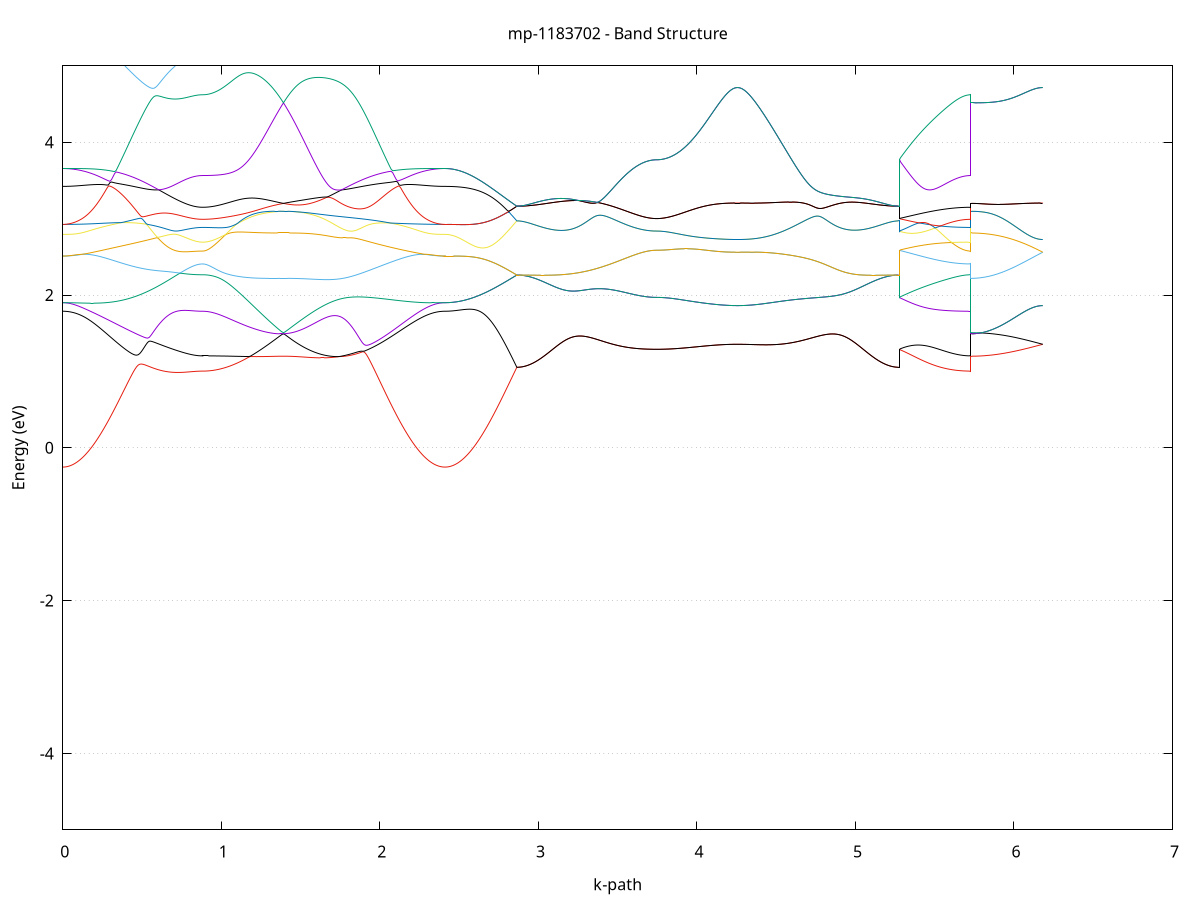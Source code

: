 set title 'mp-1183702 - Band Structure'
set xlabel 'k-path'
set ylabel 'Energy (eV)'
set grid y
set yrange [-5:5]
set terminal png size 800,600
set output 'mp-1183702_bands_gnuplot.png'
plot '-' using 1:2 with lines notitle, '-' using 1:2 with lines notitle, '-' using 1:2 with lines notitle, '-' using 1:2 with lines notitle, '-' using 1:2 with lines notitle, '-' using 1:2 with lines notitle, '-' using 1:2 with lines notitle, '-' using 1:2 with lines notitle, '-' using 1:2 with lines notitle, '-' using 1:2 with lines notitle, '-' using 1:2 with lines notitle, '-' using 1:2 with lines notitle, '-' using 1:2 with lines notitle, '-' using 1:2 with lines notitle, '-' using 1:2 with lines notitle, '-' using 1:2 with lines notitle, '-' using 1:2 with lines notitle, '-' using 1:2 with lines notitle, '-' using 1:2 with lines notitle, '-' using 1:2 with lines notitle, '-' using 1:2 with lines notitle, '-' using 1:2 with lines notitle, '-' using 1:2 with lines notitle, '-' using 1:2 with lines notitle, '-' using 1:2 with lines notitle, '-' using 1:2 with lines notitle, '-' using 1:2 with lines notitle, '-' using 1:2 with lines notitle, '-' using 1:2 with lines notitle, '-' using 1:2 with lines notitle, '-' using 1:2 with lines notitle, '-' using 1:2 with lines notitle, '-' using 1:2 with lines notitle, '-' using 1:2 with lines notitle, '-' using 1:2 with lines notitle, '-' using 1:2 with lines notitle, '-' using 1:2 with lines notitle, '-' using 1:2 with lines notitle, '-' using 1:2 with lines notitle, '-' using 1:2 with lines notitle, '-' using 1:2 with lines notitle, '-' using 1:2 with lines notitle, '-' using 1:2 with lines notitle, '-' using 1:2 with lines notitle, '-' using 1:2 with lines notitle, '-' using 1:2 with lines notitle, '-' using 1:2 with lines notitle, '-' using 1:2 with lines notitle, '-' using 1:2 with lines notitle, '-' using 1:2 with lines notitle, '-' using 1:2 with lines notitle, '-' using 1:2 with lines notitle, '-' using 1:2 with lines notitle, '-' using 1:2 with lines notitle, '-' using 1:2 with lines notitle, '-' using 1:2 with lines notitle, '-' using 1:2 with lines notitle, '-' using 1:2 with lines notitle, '-' using 1:2 with lines notitle, '-' using 1:2 with lines notitle, '-' using 1:2 with lines notitle, '-' using 1:2 with lines notitle, '-' using 1:2 with lines notitle, '-' using 1:2 with lines notitle
0.000000 -39.537848
0.009915 -39.537848
0.019830 -39.537848
0.029745 -39.537848
0.039660 -39.537848
0.049575 -39.537848
0.059490 -39.537848
0.069405 -39.537848
0.079320 -39.537848
0.089235 -39.537848
0.099150 -39.537848
0.109065 -39.537848
0.118980 -39.537848
0.128896 -39.537748
0.138811 -39.537748
0.148726 -39.537748
0.158641 -39.537748
0.168556 -39.537748
0.178471 -39.537748
0.188386 -39.537648
0.198301 -39.537648
0.208216 -39.537648
0.218131 -39.537648
0.228046 -39.537548
0.237961 -39.537548
0.247876 -39.537548
0.257791 -39.537548
0.267706 -39.537448
0.277621 -39.537448
0.287536 -39.537448
0.297451 -39.537448
0.307366 -39.537348
0.317281 -39.537348
0.327196 -39.537348
0.337111 -39.537248
0.347026 -39.537248
0.356941 -39.537248
0.366856 -39.537148
0.376772 -39.537148
0.386687 -39.537048
0.396602 -39.537048
0.406517 -39.537048
0.416432 -39.536948
0.426347 -39.536948
0.436262 -39.536948
0.446177 -39.536848
0.456092 -39.536848
0.466007 -39.536848
0.475922 -39.536748
0.485837 -39.536748
0.495752 -39.536648
0.505667 -39.536648
0.515582 -39.536648
0.525497 -39.536548
0.535412 -39.536548
0.545327 -39.536448
0.555242 -39.536448
0.565157 -39.536448
0.575072 -39.536348
0.584987 -39.536348
0.594902 -39.536248
0.604817 -39.536248
0.614732 -39.536148
0.624647 -39.536148
0.634563 -39.536148
0.644478 -39.536048
0.654393 -39.536048
0.664308 -39.536048
0.674223 -39.535948
0.684138 -39.535948
0.694053 -39.535848
0.703968 -39.535848
0.713883 -39.535848
0.723798 -39.535748
0.733713 -39.535748
0.743628 -39.535748
0.753543 -39.535648
0.763458 -39.535648
0.773373 -39.535648
0.783288 -39.535648
0.793203 -39.535548
0.803118 -39.535548
0.813033 -39.535548
0.822948 -39.535548
0.832863 -39.535548
0.842778 -39.535548
0.852693 -39.535548
0.862608 -39.535448
0.872523 -39.535448
0.882439 -39.535448
0.882439 -39.535448
0.892428 -39.535448
0.902418 -39.535448
0.912408 -39.535448
0.922397 -39.535448
0.932387 -39.535448
0.942377 -39.535448
0.952367 -39.535448
0.962356 -39.535448
0.972346 -39.535448
0.982336 -39.535448
0.992326 -39.535448
1.002315 -39.535448
1.012305 -39.535448
1.022295 -39.535448
1.032284 -39.535348
1.042274 -39.535348
1.052264 -39.535348
1.062254 -39.535348
1.072243 -39.535348
1.082233 -39.535248
1.092223 -39.535248
1.102213 -39.535248
1.112202 -39.535248
1.122192 -39.535248
1.132182 -39.535148
1.142171 -39.535148
1.152161 -39.535148
1.162151 -39.535148
1.172141 -39.535048
1.182130 -39.535048
1.192120 -39.535048
1.202110 -39.534948
1.212100 -39.534948
1.222089 -39.534948
1.232079 -39.534848
1.242069 -39.534848
1.252058 -39.534848
1.262048 -39.534748
1.272038 -39.534748
1.282028 -39.534748
1.292017 -39.534648
1.302007 -39.534648
1.311997 -39.534648
1.321987 -39.534548
1.331976 -39.534548
1.341966 -39.534548
1.351956 -39.534448
1.361945 -39.534448
1.371935 -39.534448
1.381925 -39.534348
1.391915 -39.534348
1.391915 -39.534348
1.401904 -39.534348
1.411894 -39.534448
1.421884 -39.534448
1.431874 -39.534448
1.441863 -39.534548
1.451853 -39.534548
1.461843 -39.534648
1.471832 -39.534648
1.481822 -39.534648
1.491812 -39.534748
1.501802 -39.534748
1.511791 -39.534848
1.521781 -39.534848
1.531771 -39.534948
1.541761 -39.534948
1.551750 -39.535048
1.561740 -39.535048
1.571730 -39.535048
1.581719 -39.535148
1.591709 -39.535148
1.601699 -39.535248
1.611689 -39.535248
1.621678 -39.535348
1.631668 -39.535348
1.641658 -39.535448
1.651648 -39.535448
1.661637 -39.535548
1.671627 -39.535548
1.681617 -39.535648
1.691606 -39.535648
1.701596 -39.535748
1.711586 -39.535748
1.721576 -39.535848
1.731565 -39.535848
1.741555 -39.535848
1.751545 -39.535948
1.761535 -39.535948
1.771524 -39.536048
1.781514 -39.536048
1.791504 -39.536148
1.801493 -39.536148
1.811483 -39.536248
1.821473 -39.536248
1.831463 -39.536348
1.841452 -39.536348
1.851442 -39.536348
1.861432 -39.536448
1.871422 -39.536448
1.881411 -39.536548
1.891401 -39.536548
1.901391 -39.536648
1.911380 -39.536648
1.921370 -39.536648
1.931360 -39.536748
1.941350 -39.536748
1.951339 -39.536848
1.961329 -39.536848
1.971319 -39.536848
1.981309 -39.536948
1.991298 -39.536948
2.001288 -39.537048
2.011278 -39.537048
2.021267 -39.537048
2.031257 -39.537148
2.041247 -39.537148
2.051237 -39.537148
2.061226 -39.537248
2.071216 -39.537248
2.081206 -39.537348
2.091196 -39.537348
2.101185 -39.537348
2.111175 -39.537348
2.121165 -39.537448
2.131154 -39.537448
2.141144 -39.537448
2.151134 -39.537548
2.161124 -39.537548
2.171113 -39.537548
2.181103 -39.537548
2.191093 -39.537648
2.201083 -39.537648
2.211072 -39.537648
2.221062 -39.537648
2.231052 -39.537748
2.241041 -39.537748
2.251031 -39.537748
2.261021 -39.537748
2.271011 -39.537748
2.281000 -39.537748
2.290990 -39.537848
2.300980 -39.537848
2.310970 -39.537848
2.320959 -39.537848
2.330949 -39.537848
2.340939 -39.537848
2.350928 -39.537848
2.360918 -39.537848
2.370908 -39.537848
2.380898 -39.537848
2.390887 -39.537848
2.400877 -39.537848
2.410867 -39.537848
2.410867 -39.537848
2.420721 -39.537848
2.430574 -39.537848
2.440428 -39.537848
2.450281 -39.537848
2.460135 -39.537848
2.469989 -39.537848
2.479842 -39.537848
2.489696 -39.537748
2.499550 -39.537748
2.509403 -39.537748
2.519257 -39.537648
2.529111 -39.537648
2.538964 -39.537548
2.548818 -39.537548
2.558672 -39.537448
2.568525 -39.537448
2.578379 -39.537348
2.588232 -39.537348
2.598086 -39.537248
2.607940 -39.537248
2.617793 -39.537148
2.627647 -39.537048
2.637501 -39.537048
2.647354 -39.536948
2.657208 -39.536848
2.667062 -39.536748
2.676915 -39.536748
2.686769 -39.536648
2.696623 -39.536548
2.706476 -39.536448
2.716330 -39.536348
2.726183 -39.536248
2.736037 -39.536148
2.745891 -39.536048
2.755744 -39.535948
2.765598 -39.535848
2.775452 -39.535748
2.785305 -39.535648
2.795159 -39.535548
2.805013 -39.535448
2.814866 -39.535348
2.824720 -39.535248
2.834574 -39.535148
2.844427 -39.535048
2.854281 -39.534948
2.864134 -39.534848
2.864134 -39.534848
2.874049 -39.534848
2.883965 -39.534848
2.893880 -39.534848
2.903795 -39.534848
2.913710 -39.534848
2.923625 -39.534848
2.933540 -39.534848
2.943455 -39.534848
2.953370 -39.534848
2.963285 -39.534848
2.973200 -39.534848
2.983115 -39.534848
2.993030 -39.534848
3.002945 -39.534848
3.012860 -39.534848
3.022775 -39.534848
3.032690 -39.534848
3.042605 -39.534848
3.052520 -39.534848
3.062435 -39.534848
3.072350 -39.534848
3.082265 -39.534848
3.092180 -39.534848
3.102095 -39.534848
3.112010 -39.534848
3.121925 -39.534848
3.131841 -39.534848
3.141756 -39.534848
3.151671 -39.534848
3.161586 -39.534848
3.171501 -39.534848
3.181416 -39.534848
3.191331 -39.534848
3.201246 -39.534848
3.211161 -39.534848
3.221076 -39.534848
3.230991 -39.534848
3.240906 -39.534848
3.250821 -39.534848
3.260736 -39.534848
3.270651 -39.534848
3.280566 -39.534848
3.290481 -39.534848
3.300396 -39.534848
3.310311 -39.534848
3.320226 -39.534848
3.330141 -39.534948
3.340056 -39.534948
3.349971 -39.534948
3.359886 -39.534948
3.369801 -39.534948
3.379716 -39.534948
3.389632 -39.534948
3.399547 -39.534948
3.409462 -39.534948
3.419377 -39.535048
3.429292 -39.535048
3.439207 -39.535048
3.449122 -39.535048
3.459037 -39.535048
3.468952 -39.535048
3.478867 -39.535048
3.488782 -39.535148
3.498697 -39.535148
3.508612 -39.535148
3.518527 -39.535148
3.528442 -39.535148
3.538357 -39.535148
3.548272 -39.535248
3.558187 -39.535248
3.568102 -39.535248
3.578017 -39.535248
3.587932 -39.535248
3.597847 -39.535248
3.607762 -39.535348
3.617677 -39.535348
3.627592 -39.535348
3.637508 -39.535348
3.647423 -39.535348
3.657338 -39.535348
3.667253 -39.535348
3.677168 -39.535348
3.687083 -39.535348
3.696998 -39.535448
3.706913 -39.535448
3.716828 -39.535448
3.726743 -39.535448
3.736658 -39.535448
3.746573 -39.535448
3.746573 -39.535448
3.756563 -39.535448
3.766552 -39.535448
3.776542 -39.535448
3.786532 -39.535448
3.796522 -39.535448
3.806511 -39.535448
3.816501 -39.535348
3.826491 -39.535348
3.836481 -39.535348
3.846470 -39.535348
3.856460 -39.535348
3.866450 -39.535348
3.876439 -39.535348
3.886429 -39.535348
3.896419 -39.535348
3.906409 -39.535348
3.916398 -39.535348
3.926388 -39.535348
3.936378 -39.535348
3.946368 -39.535348
3.956357 -39.535348
3.966347 -39.535348
3.976337 -39.535248
3.986326 -39.535248
3.996316 -39.535248
4.006306 -39.535248
4.016296 -39.535248
4.026285 -39.535248
4.036275 -39.535248
4.046265 -39.535248
4.056255 -39.535248
4.066244 -39.535248
4.076234 -39.535248
4.086224 -39.535248
4.096213 -39.535248
4.106203 -39.535148
4.116193 -39.535148
4.126183 -39.535148
4.136172 -39.535148
4.146162 -39.535148
4.156152 -39.535148
4.166142 -39.535148
4.176131 -39.535148
4.186121 -39.535148
4.196111 -39.535148
4.206100 -39.535148
4.216090 -39.535148
4.226080 -39.535148
4.236070 -39.535148
4.246059 -39.535148
4.256049 -39.535148
4.256049 -39.535148
4.266039 -39.535148
4.276029 -39.535148
4.286018 -39.535148
4.296008 -39.535148
4.305998 -39.535148
4.315987 -39.535148
4.325977 -39.535148
4.335967 -39.535148
4.345957 -39.535148
4.355946 -39.535148
4.365936 -39.535148
4.375926 -39.535148
4.385916 -39.535148
4.395905 -39.535148
4.405895 -39.535148
4.415885 -39.535148
4.425874 -39.535148
4.435864 -39.535148
4.445854 -39.535148
4.455844 -39.535148
4.465833 -39.535148
4.475823 -39.535148
4.485813 -39.535148
4.495803 -39.535148
4.505792 -39.535148
4.515782 -39.535148
4.525772 -39.535148
4.535761 -39.535148
4.545751 -39.535148
4.555741 -39.535148
4.565731 -39.535048
4.575720 -39.535048
4.585710 -39.535048
4.595700 -39.535048
4.605690 -39.535048
4.615679 -39.535048
4.625669 -39.535048
4.635659 -39.535048
4.645648 -39.535048
4.655638 -39.535048
4.665628 -39.535048
4.675618 -39.534948
4.685607 -39.534948
4.695597 -39.534948
4.705587 -39.534948
4.715577 -39.534948
4.725566 -39.534948
4.735556 -39.534948
4.745546 -39.534948
4.755535 -39.534948
4.765525 -39.534948
4.775515 -39.534948
4.785505 -39.534848
4.795494 -39.534848
4.805484 -39.534848
4.815474 -39.534848
4.825464 -39.534848
4.835453 -39.534848
4.845443 -39.534848
4.855433 -39.534848
4.865422 -39.534848
4.875412 -39.534848
4.885402 -39.534848
4.895392 -39.534848
4.905381 -39.534848
4.915371 -39.534848
4.925361 -39.534848
4.935351 -39.534848
4.945340 -39.534848
4.955330 -39.534848
4.965320 -39.534848
4.975309 -39.534848
4.985299 -39.534848
4.995289 -39.534848
5.005279 -39.534848
5.015268 -39.534848
5.025258 -39.534848
5.035248 -39.534848
5.045238 -39.534848
5.055227 -39.534848
5.065217 -39.534848
5.075207 -39.534848
5.085196 -39.534848
5.095186 -39.534848
5.105176 -39.534848
5.115166 -39.534848
5.125155 -39.534848
5.135145 -39.534848
5.145135 -39.534848
5.155125 -39.534848
5.165114 -39.534848
5.175104 -39.534848
5.185094 -39.534848
5.195083 -39.534848
5.205073 -39.534848
5.215063 -39.534848
5.225053 -39.534848
5.235042 -39.534848
5.245032 -39.534848
5.255022 -39.534848
5.265012 -39.534848
5.275001 -39.534848
5.275001 -39.535448
5.284855 -39.535448
5.294709 -39.535448
5.304562 -39.535448
5.314416 -39.535548
5.324270 -39.535548
5.334123 -39.535548
5.343977 -39.535548
5.353830 -39.535548
5.363684 -39.535648
5.373538 -39.535648
5.383391 -39.535648
5.393245 -39.535648
5.403099 -39.535648
5.412952 -39.535648
5.422806 -39.535648
5.432660 -39.535648
5.442513 -39.535648
5.452367 -39.535648
5.462221 -39.535648
5.472074 -39.535648
5.481928 -39.535648
5.491781 -39.535648
5.501635 -39.535648
5.511489 -39.535648
5.521342 -39.535648
5.531196 -39.535648
5.541050 -39.535648
5.550903 -39.535648
5.560757 -39.535648
5.570611 -39.535648
5.580464 -39.535648
5.590318 -39.535548
5.600172 -39.535548
5.610025 -39.535548
5.619879 -39.535548
5.629732 -39.535548
5.639586 -39.535548
5.649440 -39.535548
5.659293 -39.535548
5.669147 -39.535548
5.679001 -39.535548
5.688854 -39.535548
5.698708 -39.535448
5.708562 -39.535448
5.718415 -39.535448
5.728269 -39.535448
5.728269 -39.534348
5.738123 -39.534348
5.747976 -39.534348
5.757830 -39.534348
5.767683 -39.534348
5.777537 -39.534348
5.787391 -39.534348
5.797244 -39.534348
5.807098 -39.534448
5.816952 -39.534448
5.826805 -39.534448
5.836659 -39.534448
5.846513 -39.534548
5.856366 -39.534548
5.866220 -39.534548
5.876074 -39.534548
5.885927 -39.534648
5.895781 -39.534648
5.905634 -39.534648
5.915488 -39.534648
5.925342 -39.534748
5.935195 -39.534748
5.945049 -39.534748
5.954903 -39.534748
5.964756 -39.534848
5.974610 -39.534848
5.984464 -39.534848
5.994317 -39.534848
6.004171 -39.534948
6.014025 -39.534948
6.023878 -39.534948
6.033732 -39.534948
6.043585 -39.535048
6.053439 -39.535048
6.063293 -39.535048
6.073146 -39.535048
6.083000 -39.535048
6.092854 -39.535048
6.102707 -39.535048
6.112561 -39.535148
6.122415 -39.535148
6.132268 -39.535148
6.142122 -39.535148
6.151976 -39.535148
6.161829 -39.535148
6.171683 -39.535148
6.181536 -39.535148
e
0.000000 -39.531748
0.009915 -39.531748
0.019830 -39.531748
0.029745 -39.531748
0.039660 -39.531748
0.049575 -39.531748
0.059490 -39.531748
0.069405 -39.531748
0.079320 -39.531748
0.089235 -39.531748
0.099150 -39.531748
0.109065 -39.531848
0.118980 -39.531848
0.128896 -39.531848
0.138811 -39.531848
0.148726 -39.531848
0.158641 -39.531848
0.168556 -39.531848
0.178471 -39.531848
0.188386 -39.531848
0.198301 -39.531848
0.208216 -39.531848
0.218131 -39.531848
0.228046 -39.531848
0.237961 -39.531948
0.247876 -39.531948
0.257791 -39.531948
0.267706 -39.531948
0.277621 -39.531948
0.287536 -39.531948
0.297451 -39.531948
0.307366 -39.531948
0.317281 -39.532048
0.327196 -39.532048
0.337111 -39.532048
0.347026 -39.532048
0.356941 -39.532048
0.366856 -39.532048
0.376772 -39.532048
0.386687 -39.532148
0.396602 -39.532148
0.406517 -39.532148
0.416432 -39.532148
0.426347 -39.532248
0.436262 -39.532248
0.446177 -39.532248
0.456092 -39.532248
0.466007 -39.532248
0.475922 -39.532348
0.485837 -39.532348
0.495752 -39.532348
0.505667 -39.532348
0.515582 -39.532448
0.525497 -39.532448
0.535412 -39.532448
0.545327 -39.532448
0.555242 -39.532548
0.565157 -39.532548
0.575072 -39.532548
0.584987 -39.532548
0.594902 -39.532648
0.604817 -39.532648
0.614732 -39.532648
0.624647 -39.532748
0.634563 -39.532748
0.644478 -39.532748
0.654393 -39.532848
0.664308 -39.532848
0.674223 -39.532948
0.684138 -39.532948
0.694053 -39.532948
0.703968 -39.533048
0.713883 -39.533048
0.723798 -39.533148
0.733713 -39.533148
0.743628 -39.533148
0.753543 -39.533248
0.763458 -39.533248
0.773373 -39.533248
0.783288 -39.533348
0.793203 -39.533348
0.803118 -39.533348
0.813033 -39.533448
0.822948 -39.533448
0.832863 -39.533448
0.842778 -39.533448
0.852693 -39.533448
0.862608 -39.533448
0.872523 -39.533448
0.882439 -39.533448
0.882439 -39.533448
0.892428 -39.533448
0.902418 -39.533448
0.912408 -39.533448
0.922397 -39.533448
0.932387 -39.533448
0.942377 -39.533448
0.952367 -39.533448
0.962356 -39.533448
0.972346 -39.533548
0.982336 -39.533548
0.992326 -39.533548
1.002315 -39.533548
1.012305 -39.533548
1.022295 -39.533548
1.032284 -39.533548
1.042274 -39.533548
1.052264 -39.533548
1.062254 -39.533548
1.072243 -39.533548
1.082233 -39.533548
1.092223 -39.533548
1.102213 -39.533548
1.112202 -39.533648
1.122192 -39.533648
1.132182 -39.533648
1.142171 -39.533648
1.152161 -39.533648
1.162151 -39.533648
1.172141 -39.533648
1.182130 -39.533748
1.192120 -39.533748
1.202110 -39.533748
1.212100 -39.533748
1.222089 -39.533748
1.232079 -39.533848
1.242069 -39.533848
1.252058 -39.533848
1.262048 -39.533848
1.272038 -39.533948
1.282028 -39.533948
1.292017 -39.533948
1.302007 -39.534048
1.311997 -39.534048
1.321987 -39.534048
1.331976 -39.534148
1.341966 -39.534148
1.351956 -39.534148
1.361945 -39.534248
1.371935 -39.534248
1.381925 -39.534248
1.391915 -39.534348
1.391915 -39.534348
1.401904 -39.534248
1.411894 -39.534248
1.421884 -39.534248
1.431874 -39.534148
1.441863 -39.534148
1.451853 -39.534048
1.461843 -39.534048
1.471832 -39.533948
1.481822 -39.533948
1.491812 -39.533948
1.501802 -39.533848
1.511791 -39.533848
1.521781 -39.533748
1.531771 -39.533748
1.541761 -39.533748
1.551750 -39.533648
1.561740 -39.533648
1.571730 -39.533548
1.581719 -39.533548
1.591709 -39.533548
1.601699 -39.533448
1.611689 -39.533448
1.621678 -39.533348
1.631668 -39.533348
1.641658 -39.533348
1.651648 -39.533248
1.661637 -39.533248
1.671627 -39.533148
1.681617 -39.533148
1.691606 -39.533048
1.701596 -39.533048
1.711586 -39.533048
1.721576 -39.532948
1.731565 -39.532948
1.741555 -39.532848
1.751545 -39.532848
1.761535 -39.532848
1.771524 -39.532748
1.781514 -39.532748
1.791504 -39.532748
1.801493 -39.532648
1.811483 -39.532648
1.821473 -39.532648
1.831463 -39.532548
1.841452 -39.532548
1.851442 -39.532548
1.861432 -39.532448
1.871422 -39.532448
1.881411 -39.532448
1.891401 -39.532448
1.901391 -39.532348
1.911380 -39.532348
1.921370 -39.532348
1.931360 -39.532348
1.941350 -39.532248
1.951339 -39.532248
1.961329 -39.532248
1.971319 -39.532248
1.981309 -39.532248
1.991298 -39.532148
2.001288 -39.532148
2.011278 -39.532148
2.021267 -39.532148
2.031257 -39.532148
2.041247 -39.532048
2.051237 -39.532048
2.061226 -39.532048
2.071216 -39.532048
2.081206 -39.532048
2.091196 -39.532048
2.101185 -39.531948
2.111175 -39.531948
2.121165 -39.531948
2.131154 -39.531948
2.141144 -39.531948
2.151134 -39.531948
2.161124 -39.531948
2.171113 -39.531948
2.181103 -39.531848
2.191093 -39.531848
2.201083 -39.531848
2.211072 -39.531848
2.221062 -39.531848
2.231052 -39.531848
2.241041 -39.531848
2.251031 -39.531848
2.261021 -39.531848
2.271011 -39.531848
2.281000 -39.531848
2.290990 -39.531848
2.300980 -39.531848
2.310970 -39.531748
2.320959 -39.531748
2.330949 -39.531748
2.340939 -39.531748
2.350928 -39.531748
2.360918 -39.531748
2.370908 -39.531748
2.380898 -39.531748
2.390887 -39.531748
2.400877 -39.531748
2.410867 -39.531748
2.410867 -39.531748
2.420721 -39.531748
2.430574 -39.531748
2.440428 -39.531748
2.450281 -39.531848
2.460135 -39.531848
2.469989 -39.531848
2.479842 -39.531848
2.489696 -39.531848
2.499550 -39.531948
2.509403 -39.531948
2.519257 -39.531948
2.529111 -39.532048
2.538964 -39.532048
2.548818 -39.532148
2.558672 -39.532148
2.568525 -39.532248
2.578379 -39.532248
2.588232 -39.532348
2.598086 -39.532448
2.607940 -39.532448
2.617793 -39.532548
2.627647 -39.532648
2.637501 -39.532648
2.647354 -39.532748
2.657208 -39.532848
2.667062 -39.532948
2.676915 -39.533048
2.686769 -39.533148
2.696623 -39.533148
2.706476 -39.533248
2.716330 -39.533348
2.726183 -39.533448
2.736037 -39.533548
2.745891 -39.533648
2.755744 -39.533748
2.765598 -39.533848
2.775452 -39.533948
2.785305 -39.534048
2.795159 -39.534148
2.805013 -39.534248
2.814866 -39.534348
2.824720 -39.534448
2.834574 -39.534548
2.844427 -39.534648
2.854281 -39.534748
2.864134 -39.534848
2.864134 -39.534848
2.874049 -39.534848
2.883965 -39.534848
2.893880 -39.534848
2.903795 -39.534848
2.913710 -39.534848
2.923625 -39.534848
2.933540 -39.534848
2.943455 -39.534848
2.953370 -39.534848
2.963285 -39.534848
2.973200 -39.534848
2.983115 -39.534848
2.993030 -39.534848
3.002945 -39.534848
3.012860 -39.534848
3.022775 -39.534848
3.032690 -39.534848
3.042605 -39.534848
3.052520 -39.534848
3.062435 -39.534848
3.072350 -39.534848
3.082265 -39.534848
3.092180 -39.534848
3.102095 -39.534848
3.112010 -39.534848
3.121925 -39.534848
3.131841 -39.534848
3.141756 -39.534848
3.151671 -39.534848
3.161586 -39.534848
3.171501 -39.534848
3.181416 -39.534848
3.191331 -39.534848
3.201246 -39.534848
3.211161 -39.534848
3.221076 -39.534848
3.230991 -39.534848
3.240906 -39.534848
3.250821 -39.534848
3.260736 -39.534848
3.270651 -39.534848
3.280566 -39.534848
3.290481 -39.534848
3.300396 -39.534848
3.310311 -39.534848
3.320226 -39.534848
3.330141 -39.534848
3.340056 -39.534848
3.349971 -39.534848
3.359886 -39.534848
3.369801 -39.534948
3.379716 -39.534948
3.389632 -39.534948
3.399547 -39.534948
3.409462 -39.534948
3.419377 -39.534948
3.429292 -39.534948
3.439207 -39.534948
3.449122 -39.535048
3.459037 -39.535048
3.468952 -39.535048
3.478867 -39.535048
3.488782 -39.535048
3.498697 -39.535048
3.508612 -39.535148
3.518527 -39.535148
3.528442 -39.535148
3.538357 -39.535148
3.548272 -39.535148
3.558187 -39.535248
3.568102 -39.535248
3.578017 -39.535248
3.587932 -39.535248
3.597847 -39.535248
3.607762 -39.535248
3.617677 -39.535248
3.627592 -39.535348
3.637508 -39.535348
3.647423 -39.535348
3.657338 -39.535348
3.667253 -39.535348
3.677168 -39.535348
3.687083 -39.535348
3.696998 -39.535348
3.706913 -39.535348
3.716828 -39.535348
3.726743 -39.535348
3.736658 -39.535348
3.746573 -39.535348
3.746573 -39.535348
3.756563 -39.535348
3.766552 -39.535348
3.776542 -39.535348
3.786532 -39.535348
3.796522 -39.535348
3.806511 -39.535348
3.816501 -39.535348
3.826491 -39.535348
3.836481 -39.535348
3.846470 -39.535348
3.856460 -39.535348
3.866450 -39.535348
3.876439 -39.535348
3.886429 -39.535348
3.896419 -39.535348
3.906409 -39.535348
3.916398 -39.535348
3.926388 -39.535348
3.936378 -39.535348
3.946368 -39.535348
3.956357 -39.535248
3.966347 -39.535248
3.976337 -39.535248
3.986326 -39.535248
3.996316 -39.535248
4.006306 -39.535248
4.016296 -39.535248
4.026285 -39.535248
4.036275 -39.535248
4.046265 -39.535248
4.056255 -39.535248
4.066244 -39.535148
4.076234 -39.535148
4.086224 -39.535148
4.096213 -39.535148
4.106203 -39.535148
4.116193 -39.535148
4.126183 -39.535148
4.136172 -39.535148
4.146162 -39.535148
4.156152 -39.535148
4.166142 -39.535148
4.176131 -39.535148
4.186121 -39.535148
4.196111 -39.535148
4.206100 -39.535148
4.216090 -39.535148
4.226080 -39.535148
4.236070 -39.535148
4.246059 -39.535148
4.256049 -39.535148
4.256049 -39.535148
4.266039 -39.535148
4.276029 -39.535148
4.286018 -39.535148
4.296008 -39.535148
4.305998 -39.535148
4.315987 -39.535148
4.325977 -39.535148
4.335967 -39.535148
4.345957 -39.535148
4.355946 -39.535148
4.365936 -39.535148
4.375926 -39.535148
4.385916 -39.535148
4.395905 -39.535148
4.405895 -39.535148
4.415885 -39.535148
4.425874 -39.535148
4.435864 -39.535148
4.445854 -39.535148
4.455844 -39.535148
4.465833 -39.535148
4.475823 -39.535148
4.485813 -39.535148
4.495803 -39.535148
4.505792 -39.535148
4.515782 -39.535148
4.525772 -39.535048
4.535761 -39.535048
4.545751 -39.535048
4.555741 -39.535048
4.565731 -39.535048
4.575720 -39.535048
4.585710 -39.535048
4.595700 -39.535048
4.605690 -39.535048
4.615679 -39.535048
4.625669 -39.535048
4.635659 -39.534948
4.645648 -39.534948
4.655638 -39.534948
4.665628 -39.534948
4.675618 -39.534948
4.685607 -39.534948
4.695597 -39.534948
4.705587 -39.534948
4.715577 -39.534948
4.725566 -39.534948
4.735556 -39.534948
4.745546 -39.534848
4.755535 -39.534848
4.765525 -39.534848
4.775515 -39.534848
4.785505 -39.534848
4.795494 -39.534848
4.805484 -39.534848
4.815474 -39.534848
4.825464 -39.534848
4.835453 -39.534848
4.845443 -39.534848
4.855433 -39.534848
4.865422 -39.534848
4.875412 -39.534848
4.885402 -39.534848
4.895392 -39.534848
4.905381 -39.534848
4.915371 -39.534848
4.925361 -39.534848
4.935351 -39.534848
4.945340 -39.534848
4.955330 -39.534848
4.965320 -39.534848
4.975309 -39.534848
4.985299 -39.534848
4.995289 -39.534848
5.005279 -39.534848
5.015268 -39.534848
5.025258 -39.534748
5.035248 -39.534848
5.045238 -39.534848
5.055227 -39.534848
5.065217 -39.534848
5.075207 -39.534848
5.085196 -39.534848
5.095186 -39.534848
5.105176 -39.534848
5.115166 -39.534848
5.125155 -39.534848
5.135145 -39.534848
5.145135 -39.534848
5.155125 -39.534848
5.165114 -39.534848
5.175104 -39.534848
5.185094 -39.534848
5.195083 -39.534848
5.205073 -39.534848
5.215063 -39.534848
5.225053 -39.534848
5.235042 -39.534848
5.245032 -39.534848
5.255022 -39.534848
5.265012 -39.534848
5.275001 -39.534848
5.275001 -39.535348
5.284855 -39.535348
5.294709 -39.535348
5.304562 -39.535348
5.314416 -39.535248
5.324270 -39.535248
5.334123 -39.535248
5.343977 -39.535148
5.353830 -39.535148
5.363684 -39.535048
5.373538 -39.535048
5.383391 -39.535048
5.393245 -39.534948
5.403099 -39.534948
5.412952 -39.534848
5.422806 -39.534848
5.432660 -39.534748
5.442513 -39.534748
5.452367 -39.534648
5.462221 -39.534648
5.472074 -39.534548
5.481928 -39.534548
5.491781 -39.534448
5.501635 -39.534448
5.511489 -39.534348
5.521342 -39.534348
5.531196 -39.534248
5.541050 -39.534248
5.550903 -39.534148
5.560757 -39.534148
5.570611 -39.534048
5.580464 -39.534048
5.590318 -39.533948
5.600172 -39.533948
5.610025 -39.533848
5.619879 -39.533848
5.629732 -39.533748
5.639586 -39.533748
5.649440 -39.533648
5.659293 -39.533648
5.669147 -39.533548
5.679001 -39.533548
5.688854 -39.533548
5.698708 -39.533548
5.708562 -39.533448
5.718415 -39.533448
5.728269 -39.533448
5.728269 -39.534348
5.738123 -39.534348
5.747976 -39.534348
5.757830 -39.534348
5.767683 -39.534348
5.777537 -39.534348
5.787391 -39.534348
5.797244 -39.534348
5.807098 -39.534348
5.816952 -39.534448
5.826805 -39.534448
5.836659 -39.534448
5.846513 -39.534448
5.856366 -39.534548
5.866220 -39.534548
5.876074 -39.534548
5.885927 -39.534548
5.895781 -39.534648
5.905634 -39.534648
5.915488 -39.534648
5.925342 -39.534648
5.935195 -39.534748
5.945049 -39.534748
5.954903 -39.534748
5.964756 -39.534748
5.974610 -39.534848
5.984464 -39.534848
5.994317 -39.534848
6.004171 -39.534848
6.014025 -39.534948
6.023878 -39.534948
6.033732 -39.534948
6.043585 -39.534948
6.053439 -39.534948
6.063293 -39.535048
6.073146 -39.535048
6.083000 -39.535048
6.092854 -39.535048
6.102707 -39.535048
6.112561 -39.535048
6.122415 -39.535048
6.132268 -39.535148
6.142122 -39.535148
6.151976 -39.535148
6.161829 -39.535148
6.171683 -39.535148
6.181536 -39.535148
e
0.000000 -39.527848
0.009915 -39.527848
0.019830 -39.527848
0.029745 -39.527848
0.039660 -39.527848
0.049575 -39.527848
0.059490 -39.527948
0.069405 -39.527948
0.079320 -39.527948
0.089235 -39.527948
0.099150 -39.528048
0.109065 -39.528048
0.118980 -39.528048
0.128896 -39.528148
0.138811 -39.528148
0.148726 -39.528248
0.158641 -39.528248
0.168556 -39.528348
0.178471 -39.528348
0.188386 -39.528448
0.198301 -39.528448
0.208216 -39.528548
0.218131 -39.528648
0.228046 -39.528648
0.237961 -39.528748
0.247876 -39.528848
0.257791 -39.528848
0.267706 -39.528948
0.277621 -39.529048
0.287536 -39.529148
0.297451 -39.529248
0.307366 -39.529248
0.317281 -39.529348
0.327196 -39.529448
0.337111 -39.529548
0.347026 -39.529648
0.356941 -39.529748
0.366856 -39.529748
0.376772 -39.529848
0.386687 -39.529948
0.396602 -39.530048
0.406517 -39.530148
0.416432 -39.530248
0.426347 -39.530348
0.436262 -39.530448
0.446177 -39.530548
0.456092 -39.530648
0.466007 -39.530748
0.475922 -39.530848
0.485837 -39.530848
0.495752 -39.530948
0.505667 -39.531048
0.515582 -39.531148
0.525497 -39.531248
0.535412 -39.531348
0.545327 -39.531448
0.555242 -39.531548
0.565157 -39.531548
0.575072 -39.531648
0.584987 -39.531748
0.594902 -39.531848
0.604817 -39.531948
0.614732 -39.531948
0.624647 -39.532048
0.634563 -39.532148
0.644478 -39.532148
0.654393 -39.532248
0.664308 -39.532348
0.674223 -39.532348
0.684138 -39.532448
0.694053 -39.532448
0.703968 -39.532548
0.713883 -39.532548
0.723798 -39.532648
0.733713 -39.532648
0.743628 -39.532748
0.753543 -39.532748
0.763458 -39.532748
0.773373 -39.532848
0.783288 -39.532848
0.793203 -39.532848
0.803118 -39.532948
0.813033 -39.532948
0.822948 -39.532948
0.832863 -39.532948
0.842778 -39.532948
0.852693 -39.532948
0.862608 -39.532948
0.872523 -39.533048
0.882439 -39.533048
0.882439 -39.533048
0.892428 -39.533048
0.902418 -39.533048
0.912408 -39.532948
0.922397 -39.532948
0.932387 -39.532948
0.942377 -39.532948
0.952367 -39.532948
0.962356 -39.532948
0.972346 -39.532948
0.982336 -39.532948
0.992326 -39.532948
1.002315 -39.532948
1.012305 -39.532948
1.022295 -39.532848
1.032284 -39.532848
1.042274 -39.532848
1.052264 -39.532848
1.062254 -39.532848
1.072243 -39.532748
1.082233 -39.532748
1.092223 -39.532748
1.102213 -39.532748
1.112202 -39.532748
1.122192 -39.532648
1.132182 -39.532648
1.142171 -39.532648
1.152161 -39.532548
1.162151 -39.532548
1.172141 -39.532548
1.182130 -39.532448
1.192120 -39.532448
1.202110 -39.532448
1.212100 -39.532448
1.222089 -39.532348
1.232079 -39.532348
1.242069 -39.532348
1.252058 -39.532248
1.262048 -39.532248
1.272038 -39.532148
1.282028 -39.532148
1.292017 -39.532148
1.302007 -39.532048
1.311997 -39.532048
1.321987 -39.532048
1.331976 -39.531948
1.341966 -39.531948
1.351956 -39.531948
1.361945 -39.531948
1.371935 -39.531948
1.381925 -39.531948
1.391915 -39.531848
1.391915 -39.531848
1.401904 -39.531848
1.411894 -39.531948
1.421884 -39.531948
1.431874 -39.531948
1.441863 -39.531948
1.451853 -39.531948
1.461843 -39.531948
1.471832 -39.531948
1.481822 -39.531948
1.491812 -39.531948
1.501802 -39.532048
1.511791 -39.532048
1.521781 -39.532048
1.531771 -39.532048
1.541761 -39.532048
1.551750 -39.532048
1.561740 -39.532048
1.571730 -39.532048
1.581719 -39.532048
1.591709 -39.532048
1.601699 -39.532048
1.611689 -39.532048
1.621678 -39.532048
1.631668 -39.532048
1.641658 -39.531948
1.651648 -39.531948
1.661637 -39.531948
1.671627 -39.531948
1.681617 -39.531948
1.691606 -39.531848
1.701596 -39.531848
1.711586 -39.531848
1.721576 -39.531748
1.731565 -39.531748
1.741555 -39.531648
1.751545 -39.531648
1.761535 -39.531648
1.771524 -39.531548
1.781514 -39.531548
1.791504 -39.531448
1.801493 -39.531448
1.811483 -39.531348
1.821473 -39.531348
1.831463 -39.531248
1.841452 -39.531248
1.851442 -39.531148
1.861432 -39.531048
1.871422 -39.531048
1.881411 -39.530948
1.891401 -39.530848
1.901391 -39.530748
1.911380 -39.530748
1.921370 -39.530648
1.931360 -39.530548
1.941350 -39.530548
1.951339 -39.530448
1.961329 -39.530348
1.971319 -39.530248
1.981309 -39.530148
1.991298 -39.530148
2.001288 -39.530048
2.011278 -39.529948
2.021267 -39.529848
2.031257 -39.529748
2.041247 -39.529748
2.051237 -39.529648
2.061226 -39.529548
2.071216 -39.529448
2.081206 -39.529448
2.091196 -39.529348
2.101185 -39.529248
2.111175 -39.529148
2.121165 -39.529048
2.131154 -39.529048
2.141144 -39.528948
2.151134 -39.528848
2.161124 -39.528748
2.171113 -39.528748
2.181103 -39.528648
2.191093 -39.528548
2.201083 -39.528548
2.211072 -39.528448
2.221062 -39.528448
2.231052 -39.528348
2.241041 -39.528348
2.251031 -39.528248
2.261021 -39.528248
2.271011 -39.528148
2.281000 -39.528148
2.290990 -39.528048
2.300980 -39.528048
2.310970 -39.528048
2.320959 -39.527948
2.330949 -39.527948
2.340939 -39.527948
2.350928 -39.527948
2.360918 -39.527948
2.370908 -39.527848
2.380898 -39.527848
2.390887 -39.527848
2.400877 -39.527848
2.410867 -39.527848
2.410867 -39.527848
2.420721 -39.527848
2.430574 -39.527848
2.440428 -39.527848
2.450281 -39.527848
2.460135 -39.527848
2.469989 -39.527848
2.479842 -39.527848
2.489696 -39.527848
2.499550 -39.527848
2.509403 -39.527848
2.519257 -39.527848
2.529111 -39.527848
2.538964 -39.527848
2.548818 -39.527748
2.558672 -39.527748
2.568525 -39.527748
2.578379 -39.527748
2.588232 -39.527748
2.598086 -39.527748
2.607940 -39.527748
2.617793 -39.527748
2.627647 -39.527748
2.637501 -39.527748
2.647354 -39.527748
2.657208 -39.527748
2.667062 -39.527748
2.676915 -39.527748
2.686769 -39.527648
2.696623 -39.527648
2.706476 -39.527648
2.716330 -39.527648
2.726183 -39.527648
2.736037 -39.527648
2.745891 -39.527648
2.755744 -39.527648
2.765598 -39.527548
2.775452 -39.527548
2.785305 -39.527548
2.795159 -39.527548
2.805013 -39.527548
2.814866 -39.527548
2.824720 -39.527548
2.834574 -39.527448
2.844427 -39.527448
2.854281 -39.527448
2.864134 -39.527448
2.864134 -39.527448
2.874049 -39.527448
2.883965 -39.527448
2.893880 -39.527448
2.903795 -39.527448
2.913710 -39.527448
2.923625 -39.527548
2.933540 -39.527548
2.943455 -39.527548
2.953370 -39.527548
2.963285 -39.527648
2.973200 -39.527648
2.983115 -39.527648
2.993030 -39.527748
3.002945 -39.527748
3.012860 -39.527848
3.022775 -39.527848
3.032690 -39.527948
3.042605 -39.527948
3.052520 -39.528048
3.062435 -39.528048
3.072350 -39.528148
3.082265 -39.528248
3.092180 -39.528248
3.102095 -39.528348
3.112010 -39.528348
3.121925 -39.528448
3.131841 -39.528548
3.141756 -39.528548
3.151671 -39.528648
3.161586 -39.528748
3.171501 -39.528848
3.181416 -39.528848
3.191331 -39.528948
3.201246 -39.529048
3.211161 -39.529148
3.221076 -39.529248
3.230991 -39.529248
3.240906 -39.529348
3.250821 -39.529448
3.260736 -39.529548
3.270651 -39.529648
3.280566 -39.529648
3.290481 -39.529748
3.300396 -39.529848
3.310311 -39.529948
3.320226 -39.530048
3.330141 -39.530048
3.340056 -39.530148
3.349971 -39.530248
3.359886 -39.530348
3.369801 -39.530448
3.379716 -39.530448
3.389632 -39.530548
3.399547 -39.530648
3.409462 -39.530648
3.419377 -39.530748
3.429292 -39.530848
3.439207 -39.530848
3.449122 -39.530948
3.459037 -39.531048
3.468952 -39.531048
3.478867 -39.531148
3.488782 -39.531148
3.498697 -39.531248
3.508612 -39.531248
3.518527 -39.531348
3.528442 -39.531348
3.538357 -39.531348
3.548272 -39.531448
3.558187 -39.531448
3.568102 -39.531448
3.578017 -39.531548
3.587932 -39.531548
3.597847 -39.531548
3.607762 -39.531648
3.617677 -39.531648
3.627592 -39.531648
3.637508 -39.531648
3.647423 -39.531748
3.657338 -39.531748
3.667253 -39.531748
3.677168 -39.531748
3.687083 -39.531748
3.696998 -39.531748
3.706913 -39.531748
3.716828 -39.531748
3.726743 -39.531748
3.736658 -39.531748
3.746573 -39.531748
3.746573 -39.531748
3.756563 -39.531748
3.766552 -39.531748
3.776542 -39.531748
3.786532 -39.531748
3.796522 -39.531748
3.806511 -39.531748
3.816501 -39.531748
3.826491 -39.531748
3.836481 -39.531748
3.846470 -39.531748
3.856460 -39.531748
3.866450 -39.531748
3.876439 -39.531748
3.886429 -39.531748
3.896419 -39.531748
3.906409 -39.531648
3.916398 -39.531648
3.926388 -39.531648
3.936378 -39.531648
3.946368 -39.531648
3.956357 -39.531648
3.966347 -39.531648
3.976337 -39.531548
3.986326 -39.531548
3.996316 -39.531548
4.006306 -39.531548
4.016296 -39.531548
4.026285 -39.531548
4.036275 -39.531448
4.046265 -39.531448
4.056255 -39.531448
4.066244 -39.531448
4.076234 -39.531348
4.086224 -39.531348
4.096213 -39.531348
4.106203 -39.531348
4.116193 -39.531348
4.126183 -39.531248
4.136172 -39.531248
4.146162 -39.531248
4.156152 -39.531148
4.166142 -39.531148
4.176131 -39.531148
4.186121 -39.531148
4.196111 -39.531148
4.206100 -39.531048
4.216090 -39.531048
4.226080 -39.531048
4.236070 -39.531048
4.246059 -39.531048
4.256049 -39.531048
4.256049 -39.531048
4.266039 -39.531048
4.276029 -39.531048
4.286018 -39.531048
4.296008 -39.531048
4.305998 -39.531048
4.315987 -39.531048
4.325977 -39.531148
4.335967 -39.531148
4.345957 -39.531148
4.355946 -39.531148
4.365936 -39.531148
4.375926 -39.531148
4.385916 -39.531248
4.395905 -39.531248
4.405895 -39.531248
4.415885 -39.531248
4.425874 -39.531248
4.435864 -39.531248
4.445854 -39.531248
4.455844 -39.531248
4.465833 -39.531248
4.475823 -39.531248
4.485813 -39.531248
4.495803 -39.531248
4.505792 -39.531248
4.515782 -39.531248
4.525772 -39.531148
4.535761 -39.531148
4.545751 -39.531148
4.555741 -39.531148
4.565731 -39.531148
4.575720 -39.531148
4.585710 -39.531048
4.595700 -39.531048
4.605690 -39.531048
4.615679 -39.530948
4.625669 -39.530948
4.635659 -39.530948
4.645648 -39.530848
4.655638 -39.530848
4.665628 -39.530848
4.675618 -39.530748
4.685607 -39.530748
4.695597 -39.530648
4.705587 -39.530648
4.715577 -39.530548
4.725566 -39.530548
4.735556 -39.530448
4.745546 -39.530348
4.755535 -39.530348
4.765525 -39.530248
4.775515 -39.530248
4.785505 -39.530148
4.795494 -39.530048
4.805484 -39.529948
4.815474 -39.529948
4.825464 -39.529848
4.835453 -39.529748
4.845443 -39.529748
4.855433 -39.529648
4.865422 -39.529548
4.875412 -39.529448
4.885402 -39.529448
4.895392 -39.529348
4.905381 -39.529248
4.915371 -39.529148
4.925361 -39.529048
4.935351 -39.529048
4.945340 -39.528948
4.955330 -39.528848
4.965320 -39.528848
4.975309 -39.528748
4.985299 -39.528648
4.995289 -39.528548
5.005279 -39.528548
5.015268 -39.528448
5.025258 -39.528348
5.035248 -39.528348
5.045238 -39.528248
5.055227 -39.528148
5.065217 -39.528148
5.075207 -39.528048
5.085196 -39.528048
5.095186 -39.527948
5.105176 -39.527948
5.115166 -39.527848
5.125155 -39.527848
5.135145 -39.527748
5.145135 -39.527748
5.155125 -39.527648
5.165114 -39.527648
5.175104 -39.527648
5.185094 -39.527548
5.195083 -39.527548
5.205073 -39.527548
5.215063 -39.527548
5.225053 -39.527448
5.235042 -39.527448
5.245032 -39.527448
5.255022 -39.527448
5.265012 -39.527448
5.275001 -39.527448
5.275001 -39.531748
5.284855 -39.531748
5.294709 -39.531848
5.304562 -39.531848
5.314416 -39.531848
5.324270 -39.531848
5.334123 -39.531948
5.343977 -39.531948
5.353830 -39.531948
5.363684 -39.531948
5.373538 -39.532048
5.383391 -39.532048
5.393245 -39.532048
5.403099 -39.532148
5.412952 -39.532148
5.422806 -39.532148
5.432660 -39.532248
5.442513 -39.532248
5.452367 -39.532248
5.462221 -39.532348
5.472074 -39.532348
5.481928 -39.532348
5.491781 -39.532448
5.501635 -39.532448
5.511489 -39.532548
5.521342 -39.532548
5.531196 -39.532548
5.541050 -39.532648
5.550903 -39.532648
5.560757 -39.532648
5.570611 -39.532748
5.580464 -39.532748
5.590318 -39.532748
5.600172 -39.532848
5.610025 -39.532848
5.619879 -39.532848
5.629732 -39.532848
5.639586 -39.532948
5.649440 -39.532948
5.659293 -39.532948
5.669147 -39.532948
5.679001 -39.532948
5.688854 -39.532948
5.698708 -39.532948
5.708562 -39.533048
5.718415 -39.533048
5.728269 -39.533048
5.728269 -39.531848
5.738123 -39.531848
5.747976 -39.531848
5.757830 -39.531848
5.767683 -39.531848
5.777537 -39.531848
5.787391 -39.531848
5.797244 -39.531848
5.807098 -39.531848
5.816952 -39.531748
5.826805 -39.531748
5.836659 -39.531748
5.846513 -39.531748
5.856366 -39.531648
5.866220 -39.531648
5.876074 -39.531648
5.885927 -39.531648
5.895781 -39.531548
5.905634 -39.531548
5.915488 -39.531548
5.925342 -39.531448
5.935195 -39.531448
5.945049 -39.531448
5.954903 -39.531348
5.964756 -39.531348
5.974610 -39.531348
5.984464 -39.531348
5.994317 -39.531248
6.004171 -39.531248
6.014025 -39.531248
6.023878 -39.531248
6.033732 -39.531148
6.043585 -39.531148
6.053439 -39.531148
6.063293 -39.531148
6.073146 -39.531148
6.083000 -39.531048
6.092854 -39.531048
6.102707 -39.531048
6.112561 -39.531048
6.122415 -39.531048
6.132268 -39.531048
6.142122 -39.531048
6.151976 -39.531048
6.161829 -39.531048
6.171683 -39.531048
6.181536 -39.531048
e
0.000000 -39.527848
0.009915 -39.527848
0.019830 -39.527848
0.029745 -39.527848
0.039660 -39.527848
0.049575 -39.527848
0.059490 -39.527848
0.069405 -39.527848
0.079320 -39.527848
0.089235 -39.527848
0.099150 -39.527948
0.109065 -39.527948
0.118980 -39.527948
0.128896 -39.527948
0.138811 -39.527948
0.148726 -39.527948
0.158641 -39.527948
0.168556 -39.527948
0.178471 -39.527948
0.188386 -39.528048
0.198301 -39.528048
0.208216 -39.528048
0.218131 -39.528048
0.228046 -39.528048
0.237961 -39.528048
0.247876 -39.528148
0.257791 -39.528148
0.267706 -39.528248
0.277621 -39.528348
0.287536 -39.528448
0.297451 -39.528448
0.307366 -39.528548
0.317281 -39.528648
0.327196 -39.528748
0.337111 -39.528848
0.347026 -39.528948
0.356941 -39.529048
0.366856 -39.529148
0.376772 -39.529248
0.386687 -39.529348
0.396602 -39.529448
0.406517 -39.529548
0.416432 -39.529648
0.426347 -39.529748
0.436262 -39.529848
0.446177 -39.529948
0.456092 -39.530048
0.466007 -39.530148
0.475922 -39.530248
0.485837 -39.530348
0.495752 -39.530448
0.505667 -39.530548
0.515582 -39.530648
0.525497 -39.530748
0.535412 -39.530748
0.545327 -39.530848
0.555242 -39.530948
0.565157 -39.531048
0.575072 -39.531148
0.584987 -39.531248
0.594902 -39.531348
0.604817 -39.531348
0.614732 -39.531448
0.624647 -39.531548
0.634563 -39.531648
0.644478 -39.531648
0.654393 -39.531748
0.664308 -39.531748
0.674223 -39.531848
0.684138 -39.531948
0.694053 -39.531948
0.703968 -39.532048
0.713883 -39.532048
0.723798 -39.532048
0.733713 -39.532148
0.743628 -39.532148
0.753543 -39.532148
0.763458 -39.532248
0.773373 -39.532248
0.783288 -39.532248
0.793203 -39.532248
0.803118 -39.532348
0.813033 -39.532348
0.822948 -39.532348
0.832863 -39.532348
0.842778 -39.532348
0.852693 -39.532348
0.862608 -39.532348
0.872523 -39.532348
0.882439 -39.532348
0.882439 -39.532348
0.892428 -39.532348
0.902418 -39.532348
0.912408 -39.532348
0.922397 -39.532348
0.932387 -39.532348
0.942377 -39.532348
0.952367 -39.532348
0.962356 -39.532348
0.972346 -39.532348
0.982336 -39.532348
0.992326 -39.532348
1.002315 -39.532348
1.012305 -39.532348
1.022295 -39.532348
1.032284 -39.532348
1.042274 -39.532348
1.052264 -39.532348
1.062254 -39.532248
1.072243 -39.532248
1.082233 -39.532248
1.092223 -39.532248
1.102213 -39.532248
1.112202 -39.532248
1.122192 -39.532248
1.132182 -39.532148
1.142171 -39.532148
1.152161 -39.532148
1.162151 -39.532148
1.172141 -39.532148
1.182130 -39.532148
1.192120 -39.532048
1.202110 -39.532048
1.212100 -39.532048
1.222089 -39.532048
1.232079 -39.531948
1.242069 -39.531948
1.252058 -39.531948
1.262048 -39.531948
1.272038 -39.531948
1.282028 -39.531948
1.292017 -39.531948
1.302007 -39.531848
1.311997 -39.531848
1.321987 -39.531848
1.331976 -39.531848
1.341966 -39.531848
1.351956 -39.531848
1.361945 -39.531848
1.371935 -39.531848
1.381925 -39.531848
1.391915 -39.531848
1.391915 -39.531848
1.401904 -39.531848
1.411894 -39.531848
1.421884 -39.531848
1.431874 -39.531848
1.441863 -39.531848
1.451853 -39.531948
1.461843 -39.531948
1.471832 -39.531948
1.481822 -39.531948
1.491812 -39.531948
1.501802 -39.531948
1.511791 -39.531948
1.521781 -39.531948
1.531771 -39.532048
1.541761 -39.532048
1.551750 -39.532048
1.561740 -39.532048
1.571730 -39.532048
1.581719 -39.532048
1.591709 -39.532048
1.601699 -39.531948
1.611689 -39.531948
1.621678 -39.531948
1.631668 -39.531948
1.641658 -39.531948
1.651648 -39.531948
1.661637 -39.531948
1.671627 -39.531848
1.681617 -39.531848
1.691606 -39.531848
1.701596 -39.531748
1.711586 -39.531748
1.721576 -39.531648
1.731565 -39.531648
1.741555 -39.531648
1.751545 -39.531548
1.761535 -39.531548
1.771524 -39.531448
1.781514 -39.531348
1.791504 -39.531348
1.801493 -39.531248
1.811483 -39.531248
1.821473 -39.531148
1.831463 -39.531048
1.841452 -39.531048
1.851442 -39.530948
1.861432 -39.530848
1.871422 -39.530748
1.881411 -39.530648
1.891401 -39.530648
1.901391 -39.530548
1.911380 -39.530448
1.921370 -39.530348
1.931360 -39.530248
1.941350 -39.530148
1.951339 -39.530048
1.961329 -39.529948
1.971319 -39.529848
1.981309 -39.529748
1.991298 -39.529748
2.001288 -39.529648
2.011278 -39.529548
2.021267 -39.529448
2.031257 -39.529348
2.041247 -39.529248
2.051237 -39.529148
2.061226 -39.529048
2.071216 -39.528948
2.081206 -39.528848
2.091196 -39.528748
2.101185 -39.528648
2.111175 -39.528648
2.121165 -39.528548
2.131154 -39.528448
2.141144 -39.528348
2.151134 -39.528248
2.161124 -39.528248
2.171113 -39.528148
2.181103 -39.528148
2.191093 -39.528148
2.201083 -39.528048
2.211072 -39.528048
2.221062 -39.528048
2.231052 -39.527948
2.241041 -39.527948
2.251031 -39.527948
2.261021 -39.527948
2.271011 -39.527948
2.281000 -39.527948
2.290990 -39.527948
2.300980 -39.527848
2.310970 -39.527848
2.320959 -39.527848
2.330949 -39.527848
2.340939 -39.527848
2.350928 -39.527848
2.360918 -39.527848
2.370908 -39.527848
2.380898 -39.527848
2.390887 -39.527848
2.400877 -39.527848
2.410867 -39.527848
2.410867 -39.527848
2.420721 -39.527848
2.430574 -39.527848
2.440428 -39.527848
2.450281 -39.527848
2.460135 -39.527848
2.469989 -39.527848
2.479842 -39.527848
2.489696 -39.527848
2.499550 -39.527848
2.509403 -39.527848
2.519257 -39.527848
2.529111 -39.527848
2.538964 -39.527748
2.548818 -39.527748
2.558672 -39.527748
2.568525 -39.527748
2.578379 -39.527748
2.588232 -39.527748
2.598086 -39.527748
2.607940 -39.527748
2.617793 -39.527748
2.627647 -39.527748
2.637501 -39.527748
2.647354 -39.527748
2.657208 -39.527748
2.667062 -39.527748
2.676915 -39.527648
2.686769 -39.527648
2.696623 -39.527648
2.706476 -39.527648
2.716330 -39.527648
2.726183 -39.527648
2.736037 -39.527648
2.745891 -39.527648
2.755744 -39.527548
2.765598 -39.527548
2.775452 -39.527548
2.785305 -39.527548
2.795159 -39.527548
2.805013 -39.527548
2.814866 -39.527548
2.824720 -39.527448
2.834574 -39.527448
2.844427 -39.527448
2.854281 -39.527448
2.864134 -39.527448
2.864134 -39.527448
2.874049 -39.527448
2.883965 -39.527448
2.893880 -39.527448
2.903795 -39.527448
2.913710 -39.527448
2.923625 -39.527448
2.933540 -39.527448
2.943455 -39.527548
2.953370 -39.527548
2.963285 -39.527548
2.973200 -39.527648
2.983115 -39.527648
2.993030 -39.527648
3.002945 -39.527748
3.012860 -39.527748
3.022775 -39.527848
3.032690 -39.527848
3.042605 -39.527948
3.052520 -39.527948
3.062435 -39.528048
3.072350 -39.528148
3.082265 -39.528148
3.092180 -39.528248
3.102095 -39.528248
3.112010 -39.528348
3.121925 -39.528448
3.131841 -39.528448
3.141756 -39.528548
3.151671 -39.528648
3.161586 -39.528648
3.171501 -39.528748
3.181416 -39.528848
3.191331 -39.528948
3.201246 -39.529048
3.211161 -39.529048
3.221076 -39.529148
3.230991 -39.529248
3.240906 -39.529348
3.250821 -39.529448
3.260736 -39.529548
3.270651 -39.529548
3.280566 -39.529648
3.290481 -39.529748
3.300396 -39.529848
3.310311 -39.529948
3.320226 -39.529948
3.330141 -39.530048
3.340056 -39.530148
3.349971 -39.530248
3.359886 -39.530248
3.369801 -39.530348
3.379716 -39.530448
3.389632 -39.530548
3.399547 -39.530548
3.409462 -39.530648
3.419377 -39.530748
3.429292 -39.530748
3.439207 -39.530848
3.449122 -39.530948
3.459037 -39.530948
3.468952 -39.531048
3.478867 -39.531048
3.488782 -39.531148
3.498697 -39.531148
3.508612 -39.531248
3.518527 -39.531248
3.528442 -39.531348
3.538357 -39.531348
3.548272 -39.531448
3.558187 -39.531448
3.568102 -39.531448
3.578017 -39.531548
3.587932 -39.531548
3.597847 -39.531548
3.607762 -39.531648
3.617677 -39.531648
3.627592 -39.531648
3.637508 -39.531648
3.647423 -39.531648
3.657338 -39.531648
3.667253 -39.531748
3.677168 -39.531748
3.687083 -39.531748
3.696998 -39.531748
3.706913 -39.531748
3.716828 -39.531748
3.726743 -39.531748
3.736658 -39.531748
3.746573 -39.531748
3.746573 -39.531748
3.756563 -39.531748
3.766552 -39.531748
3.776542 -39.531748
3.786532 -39.531748
3.796522 -39.531748
3.806511 -39.531748
3.816501 -39.531748
3.826491 -39.531748
3.836481 -39.531748
3.846470 -39.531748
3.856460 -39.531748
3.866450 -39.531748
3.876439 -39.531748
3.886429 -39.531748
3.896419 -39.531648
3.906409 -39.531648
3.916398 -39.531648
3.926388 -39.531648
3.936378 -39.531648
3.946368 -39.531648
3.956357 -39.531648
3.966347 -39.531548
3.976337 -39.531548
3.986326 -39.531548
3.996316 -39.531548
4.006306 -39.531548
4.016296 -39.531548
4.026285 -39.531448
4.036275 -39.531448
4.046265 -39.531448
4.056255 -39.531448
4.066244 -39.531448
4.076234 -39.531348
4.086224 -39.531348
4.096213 -39.531348
4.106203 -39.531348
4.116193 -39.531248
4.126183 -39.531248
4.136172 -39.531248
4.146162 -39.531248
4.156152 -39.531148
4.166142 -39.531148
4.176131 -39.531148
4.186121 -39.531148
4.196111 -39.531048
4.206100 -39.531048
4.216090 -39.531048
4.226080 -39.531048
4.236070 -39.531048
4.246059 -39.531048
4.256049 -39.531048
4.256049 -39.531048
4.266039 -39.531048
4.276029 -39.531048
4.286018 -39.531048
4.296008 -39.531048
4.305998 -39.531048
4.315987 -39.531048
4.325977 -39.531048
4.335967 -39.531148
4.345957 -39.531148
4.355946 -39.531148
4.365936 -39.531148
4.375926 -39.531148
4.385916 -39.531148
4.395905 -39.531148
4.405895 -39.531248
4.415885 -39.531248
4.425874 -39.531248
4.435864 -39.531248
4.445854 -39.531248
4.455844 -39.531248
4.465833 -39.531248
4.475823 -39.531248
4.485813 -39.531248
4.495803 -39.531248
4.505792 -39.531148
4.515782 -39.531148
4.525772 -39.531148
4.535761 -39.531148
4.545751 -39.531148
4.555741 -39.531148
4.565731 -39.531148
4.575720 -39.531048
4.585710 -39.531048
4.595700 -39.531048
4.605690 -39.531048
4.615679 -39.530948
4.625669 -39.530948
4.635659 -39.530848
4.645648 -39.530848
4.655638 -39.530848
4.665628 -39.530748
4.675618 -39.530748
4.685607 -39.530648
4.695597 -39.530648
4.705587 -39.530548
4.715577 -39.530548
4.725566 -39.530448
4.735556 -39.530448
4.745546 -39.530348
4.755535 -39.530248
4.765525 -39.530248
4.775515 -39.530148
4.785505 -39.530048
4.795494 -39.530048
4.805484 -39.529948
4.815474 -39.529848
4.825464 -39.529848
4.835453 -39.529748
4.845443 -39.529648
4.855433 -39.529548
4.865422 -39.529548
4.875412 -39.529448
4.885402 -39.529348
4.895392 -39.529248
4.905381 -39.529248
4.915371 -39.529148
4.925361 -39.529048
4.935351 -39.528948
4.945340 -39.528948
4.955330 -39.528848
4.965320 -39.528748
4.975309 -39.528648
4.985299 -39.528648
4.995289 -39.528548
5.005279 -39.528448
5.015268 -39.528448
5.025258 -39.528348
5.035248 -39.528248
5.045238 -39.528248
5.055227 -39.528148
5.065217 -39.528048
5.075207 -39.528048
5.085196 -39.527948
5.095186 -39.527948
5.105176 -39.527848
5.115166 -39.527848
5.125155 -39.527748
5.135145 -39.527748
5.145135 -39.527648
5.155125 -39.527648
5.165114 -39.527648
5.175104 -39.527548
5.185094 -39.527548
5.195083 -39.527548
5.205073 -39.527448
5.215063 -39.527448
5.225053 -39.527448
5.235042 -39.527448
5.245032 -39.527448
5.255022 -39.527448
5.265012 -39.527448
5.275001 -39.527448
5.275001 -39.531748
5.284855 -39.531748
5.294709 -39.531748
5.304562 -39.531748
5.314416 -39.531748
5.324270 -39.531748
5.334123 -39.531748
5.343977 -39.531648
5.353830 -39.531648
5.363684 -39.531648
5.373538 -39.531648
5.383391 -39.531648
5.393245 -39.531648
5.403099 -39.531748
5.412952 -39.531748
5.422806 -39.531748
5.432660 -39.531748
5.442513 -39.531748
5.452367 -39.531748
5.462221 -39.531748
5.472074 -39.531748
5.481928 -39.531848
5.491781 -39.531848
5.501635 -39.531848
5.511489 -39.531848
5.521342 -39.531848
5.531196 -39.531948
5.541050 -39.531948
5.550903 -39.531948
5.560757 -39.531948
5.570611 -39.532048
5.580464 -39.532048
5.590318 -39.532048
5.600172 -39.532148
5.610025 -39.532148
5.619879 -39.532148
5.629732 -39.532248
5.639586 -39.532248
5.649440 -39.532248
5.659293 -39.532248
5.669147 -39.532348
5.679001 -39.532348
5.688854 -39.532348
5.698708 -39.532348
5.708562 -39.532348
5.718415 -39.532348
5.728269 -39.532348
5.728269 -39.531848
5.738123 -39.531848
5.747976 -39.531848
5.757830 -39.531848
5.767683 -39.531848
5.777537 -39.531848
5.787391 -39.531848
5.797244 -39.531748
5.807098 -39.531748
5.816952 -39.531748
5.826805 -39.531748
5.836659 -39.531748
5.846513 -39.531648
5.856366 -39.531648
5.866220 -39.531648
5.876074 -39.531648
5.885927 -39.531548
5.895781 -39.531548
5.905634 -39.531548
5.915488 -39.531448
5.925342 -39.531448
5.935195 -39.531448
5.945049 -39.531448
5.954903 -39.531348
5.964756 -39.531348
5.974610 -39.531348
5.984464 -39.531248
5.994317 -39.531248
6.004171 -39.531248
6.014025 -39.531248
6.023878 -39.531148
6.033732 -39.531148
6.043585 -39.531148
6.053439 -39.531148
6.063293 -39.531148
6.073146 -39.531048
6.083000 -39.531048
6.092854 -39.531048
6.102707 -39.531048
6.112561 -39.531048
6.122415 -39.531048
6.132268 -39.531048
6.142122 -39.531048
6.151976 -39.531048
6.161829 -39.531048
6.171683 -39.531048
6.181536 -39.531048
e
0.000000 -39.527048
0.009915 -39.527048
0.019830 -39.527048
0.029745 -39.527048
0.039660 -39.527048
0.049575 -39.527048
0.059490 -39.527048
0.069405 -39.527148
0.079320 -39.527148
0.089235 -39.527148
0.099150 -39.527148
0.109065 -39.527248
0.118980 -39.527248
0.128896 -39.527248
0.138811 -39.527348
0.148726 -39.527348
0.158641 -39.527448
0.168556 -39.527548
0.178471 -39.527548
0.188386 -39.527648
0.198301 -39.527648
0.208216 -39.527748
0.218131 -39.527848
0.228046 -39.527948
0.237961 -39.527948
0.247876 -39.528048
0.257791 -39.528148
0.267706 -39.528148
0.277621 -39.528148
0.287536 -39.528148
0.297451 -39.528248
0.307366 -39.528248
0.317281 -39.528248
0.327196 -39.528248
0.337111 -39.528348
0.347026 -39.528348
0.356941 -39.528348
0.366856 -39.528348
0.376772 -39.528448
0.386687 -39.528448
0.396602 -39.528448
0.406517 -39.528448
0.416432 -39.528448
0.426347 -39.528548
0.436262 -39.528548
0.446177 -39.528548
0.456092 -39.528648
0.466007 -39.528648
0.475922 -39.528648
0.485837 -39.528648
0.495752 -39.528748
0.505667 -39.528748
0.515582 -39.528748
0.525497 -39.528748
0.535412 -39.528848
0.545327 -39.528848
0.555242 -39.528848
0.565157 -39.528848
0.575072 -39.528848
0.584987 -39.528948
0.594902 -39.528948
0.604817 -39.528948
0.614732 -39.528948
0.624647 -39.529048
0.634563 -39.529048
0.644478 -39.529048
0.654393 -39.529048
0.664308 -39.529048
0.674223 -39.529048
0.684138 -39.529148
0.694053 -39.529148
0.703968 -39.529148
0.713883 -39.529148
0.723798 -39.529148
0.733713 -39.529148
0.743628 -39.529148
0.753543 -39.529248
0.763458 -39.529248
0.773373 -39.529248
0.783288 -39.529248
0.793203 -39.529248
0.803118 -39.529248
0.813033 -39.529248
0.822948 -39.529248
0.832863 -39.529248
0.842778 -39.529248
0.852693 -39.529248
0.862608 -39.529248
0.872523 -39.529248
0.882439 -39.529248
0.882439 -39.529248
0.892428 -39.529248
0.902418 -39.529248
0.912408 -39.529248
0.922397 -39.529248
0.932387 -39.529348
0.942377 -39.529348
0.952367 -39.529348
0.962356 -39.529348
0.972346 -39.529348
0.982336 -39.529448
0.992326 -39.529448
1.002315 -39.529448
1.012305 -39.529448
1.022295 -39.529548
1.032284 -39.529548
1.042274 -39.529648
1.052264 -39.529648
1.062254 -39.529648
1.072243 -39.529748
1.082233 -39.529748
1.092223 -39.529848
1.102213 -39.529848
1.112202 -39.529948
1.122192 -39.529948
1.132182 -39.530048
1.142171 -39.530048
1.152161 -39.530148
1.162151 -39.530148
1.172141 -39.530248
1.182130 -39.530248
1.192120 -39.530348
1.202110 -39.530348
1.212100 -39.530448
1.222089 -39.530548
1.232079 -39.530548
1.242069 -39.530648
1.252058 -39.530648
1.262048 -39.530748
1.272038 -39.530748
1.282028 -39.530848
1.292017 -39.530848
1.302007 -39.530948
1.311997 -39.530948
1.321987 -39.531048
1.331976 -39.531048
1.341966 -39.531048
1.351956 -39.531148
1.361945 -39.531148
1.371935 -39.531148
1.381925 -39.531148
1.391915 -39.531148
1.391915 -39.531148
1.401904 -39.531148
1.411894 -39.531148
1.421884 -39.531148
1.431874 -39.531148
1.441863 -39.531048
1.451853 -39.531048
1.461843 -39.531048
1.471832 -39.530948
1.481822 -39.530948
1.491812 -39.530848
1.501802 -39.530848
1.511791 -39.530748
1.521781 -39.530748
1.531771 -39.530648
1.541761 -39.530648
1.551750 -39.530648
1.561740 -39.530548
1.571730 -39.530548
1.581719 -39.530448
1.591709 -39.530348
1.601699 -39.530348
1.611689 -39.530348
1.621678 -39.530248
1.631668 -39.530148
1.641658 -39.530148
1.651648 -39.530048
1.661637 -39.530048
1.671627 -39.529948
1.681617 -39.529948
1.691606 -39.529848
1.701596 -39.529848
1.711586 -39.529748
1.721576 -39.529748
1.731565 -39.529648
1.741555 -39.529648
1.751545 -39.529548
1.761535 -39.529548
1.771524 -39.529448
1.781514 -39.529448
1.791504 -39.529348
1.801493 -39.529348
1.811483 -39.529248
1.821473 -39.529248
1.831463 -39.529148
1.841452 -39.529148
1.851442 -39.529148
1.861432 -39.529048
1.871422 -39.529048
1.881411 -39.528948
1.891401 -39.528948
1.901391 -39.528848
1.911380 -39.528848
1.921370 -39.528848
1.931360 -39.528748
1.941350 -39.528748
1.951339 -39.528648
1.961329 -39.528648
1.971319 -39.528648
1.981309 -39.528548
1.991298 -39.528548
2.001288 -39.528548
2.011278 -39.528448
2.021267 -39.528448
2.031257 -39.528448
2.041247 -39.528348
2.051237 -39.528348
2.061226 -39.528348
2.071216 -39.528248
2.081206 -39.528248
2.091196 -39.528248
2.101185 -39.528148
2.111175 -39.528148
2.121165 -39.528148
2.131154 -39.528048
2.141144 -39.528048
2.151134 -39.528048
2.161124 -39.527948
2.171113 -39.527948
2.181103 -39.527848
2.191093 -39.527748
2.201083 -39.527748
2.211072 -39.527648
2.221062 -39.527648
2.231052 -39.527548
2.241041 -39.527548
2.251031 -39.527448
2.261021 -39.527348
2.271011 -39.527348
2.281000 -39.527348
2.290990 -39.527248
2.300980 -39.527248
2.310970 -39.527148
2.320959 -39.527148
2.330949 -39.527148
2.340939 -39.527148
2.350928 -39.527048
2.360918 -39.527048
2.370908 -39.527048
2.380898 -39.527048
2.390887 -39.527048
2.400877 -39.527048
2.410867 -39.527048
2.410867 -39.527048
2.420721 -39.527048
2.430574 -39.527048
2.440428 -39.527048
2.450281 -39.527048
2.460135 -39.527048
2.469989 -39.527048
2.479842 -39.527048
2.489696 -39.527048
2.499550 -39.527048
2.509403 -39.527048
2.519257 -39.527048
2.529111 -39.527048
2.538964 -39.527048
2.548818 -39.527048
2.558672 -39.527048
2.568525 -39.527048
2.578379 -39.527048
2.588232 -39.527148
2.598086 -39.527148
2.607940 -39.527148
2.617793 -39.527148
2.627647 -39.527148
2.637501 -39.527148
2.647354 -39.527148
2.657208 -39.527148
2.667062 -39.527148
2.676915 -39.527148
2.686769 -39.527248
2.696623 -39.527248
2.706476 -39.527248
2.716330 -39.527248
2.726183 -39.527248
2.736037 -39.527248
2.745891 -39.527248
2.755744 -39.527248
2.765598 -39.527348
2.775452 -39.527348
2.785305 -39.527348
2.795159 -39.527348
2.805013 -39.527348
2.814866 -39.527348
2.824720 -39.527348
2.834574 -39.527348
2.844427 -39.527448
2.854281 -39.527448
2.864134 -39.527448
2.864134 -39.527448
2.874049 -39.527448
2.883965 -39.527448
2.893880 -39.527448
2.903795 -39.527448
2.913710 -39.527448
2.923625 -39.527448
2.933540 -39.527448
2.943455 -39.527448
2.953370 -39.527448
2.963285 -39.527448
2.973200 -39.527548
2.983115 -39.527548
2.993030 -39.527548
3.002945 -39.527548
3.012860 -39.527548
3.022775 -39.527548
3.032690 -39.527548
3.042605 -39.527548
3.052520 -39.527548
3.062435 -39.527648
3.072350 -39.527648
3.082265 -39.527648
3.092180 -39.527648
3.102095 -39.527648
3.112010 -39.527648
3.121925 -39.527748
3.131841 -39.527748
3.141756 -39.527748
3.151671 -39.527748
3.161586 -39.527748
3.171501 -39.527848
3.181416 -39.527848
3.191331 -39.527848
3.201246 -39.527848
3.211161 -39.527848
3.221076 -39.527948
3.230991 -39.527948
3.240906 -39.527948
3.250821 -39.527948
3.260736 -39.528048
3.270651 -39.528048
3.280566 -39.528048
3.290481 -39.528048
3.300396 -39.528048
3.310311 -39.528148
3.320226 -39.528148
3.330141 -39.528148
3.340056 -39.528148
3.349971 -39.528248
3.359886 -39.528248
3.369801 -39.528248
3.379716 -39.528248
3.389632 -39.528248
3.399547 -39.528348
3.409462 -39.528348
3.419377 -39.528348
3.429292 -39.528348
3.439207 -39.528448
3.449122 -39.528448
3.459037 -39.528448
3.468952 -39.528448
3.478867 -39.528448
3.488782 -39.528548
3.498697 -39.528548
3.508612 -39.528548
3.518527 -39.528548
3.528442 -39.528548
3.538357 -39.528548
3.548272 -39.528548
3.558187 -39.528648
3.568102 -39.528648
3.578017 -39.528648
3.587932 -39.528648
3.597847 -39.528648
3.607762 -39.528648
3.617677 -39.528648
3.627592 -39.528648
3.637508 -39.528748
3.647423 -39.528748
3.657338 -39.528748
3.667253 -39.528748
3.677168 -39.528748
3.687083 -39.528748
3.696998 -39.528748
3.706913 -39.528748
3.716828 -39.528748
3.726743 -39.528748
3.736658 -39.528748
3.746573 -39.528748
3.746573 -39.528748
3.756563 -39.528748
3.766552 -39.528748
3.776542 -39.528748
3.786532 -39.528748
3.796522 -39.528748
3.806511 -39.528748
3.816501 -39.528848
3.826491 -39.528848
3.836481 -39.528848
3.846470 -39.528848
3.856460 -39.528948
3.866450 -39.528948
3.876439 -39.528948
3.886429 -39.528948
3.896419 -39.529048
3.906409 -39.529048
3.916398 -39.529048
3.926388 -39.529148
3.936378 -39.529148
3.946368 -39.529248
3.956357 -39.529248
3.966347 -39.529348
3.976337 -39.529348
3.986326 -39.529348
3.996316 -39.529448
4.006306 -39.529448
4.016296 -39.529548
4.026285 -39.529548
4.036275 -39.529648
4.046265 -39.529648
4.056255 -39.529748
4.066244 -39.529748
4.076234 -39.529848
4.086224 -39.529948
4.096213 -39.529948
4.106203 -39.530048
4.116193 -39.530048
4.126183 -39.530148
4.136172 -39.530148
4.146162 -39.530248
4.156152 -39.530248
4.166142 -39.530248
4.176131 -39.530348
4.186121 -39.530348
4.196111 -39.530448
4.206100 -39.530448
4.216090 -39.530448
4.226080 -39.530448
4.236070 -39.530548
4.246059 -39.530548
4.256049 -39.530548
4.256049 -39.530548
4.266039 -39.530548
4.276029 -39.530548
4.286018 -39.530448
4.296008 -39.530448
4.305998 -39.530448
4.315987 -39.530448
4.325977 -39.530348
4.335967 -39.530348
4.345957 -39.530348
4.355946 -39.530248
4.365936 -39.530248
4.375926 -39.530148
4.385916 -39.530148
4.395905 -39.530148
4.405895 -39.530048
4.415885 -39.530048
4.425874 -39.529948
4.435864 -39.529948
4.445854 -39.529848
4.455844 -39.529848
4.465833 -39.529748
4.475823 -39.529748
4.485813 -39.529648
4.495803 -39.529648
4.505792 -39.529648
4.515782 -39.529548
4.525772 -39.529548
4.535761 -39.529448
4.545751 -39.529448
4.555741 -39.529348
4.565731 -39.529348
4.575720 -39.529248
4.585710 -39.529248
4.595700 -39.529148
4.605690 -39.529148
4.615679 -39.529148
4.625669 -39.529048
4.635659 -39.529048
4.645648 -39.528948
4.655638 -39.528948
4.665628 -39.528848
4.675618 -39.528848
4.685607 -39.528848
4.695597 -39.528748
4.705587 -39.528748
4.715577 -39.528648
4.725566 -39.528648
4.735556 -39.528548
4.745546 -39.528548
4.755535 -39.528548
4.765525 -39.528448
4.775515 -39.528448
4.785505 -39.528448
4.795494 -39.528348
4.805484 -39.528348
4.815474 -39.528348
4.825464 -39.528248
4.835453 -39.528248
4.845443 -39.528148
4.855433 -39.528148
4.865422 -39.528148
4.875412 -39.528048
4.885402 -39.528048
4.895392 -39.528048
4.905381 -39.527948
4.915371 -39.527948
4.925361 -39.527948
4.935351 -39.527948
4.945340 -39.527848
4.955330 -39.527848
4.965320 -39.527848
4.975309 -39.527848
4.985299 -39.527748
4.995289 -39.527748
5.005279 -39.527748
5.015268 -39.527748
5.025258 -39.527648
5.035248 -39.527648
5.045238 -39.527648
5.055227 -39.527648
5.065217 -39.527648
5.075207 -39.527648
5.085196 -39.527648
5.095186 -39.527548
5.105176 -39.527548
5.115166 -39.527548
5.125155 -39.527548
5.135145 -39.527548
5.145135 -39.527548
5.155125 -39.527548
5.165114 -39.527548
5.175104 -39.527448
5.185094 -39.527448
5.195083 -39.527448
5.205073 -39.527448
5.215063 -39.527448
5.225053 -39.527448
5.235042 -39.527448
5.245032 -39.527448
5.255022 -39.527448
5.265012 -39.527448
5.275001 -39.527448
5.275001 -39.528748
5.284855 -39.528748
5.294709 -39.528748
5.304562 -39.528748
5.314416 -39.528848
5.324270 -39.528848
5.334123 -39.528848
5.343977 -39.528848
5.353830 -39.528848
5.363684 -39.528948
5.373538 -39.528948
5.383391 -39.528948
5.393245 -39.528948
5.403099 -39.528948
5.412952 -39.528948
5.422806 -39.529048
5.432660 -39.529048
5.442513 -39.529048
5.452367 -39.529048
5.462221 -39.529048
5.472074 -39.529048
5.481928 -39.529148
5.491781 -39.529148
5.501635 -39.529148
5.511489 -39.529148
5.521342 -39.529148
5.531196 -39.529148
5.541050 -39.529148
5.550903 -39.529148
5.560757 -39.529148
5.570611 -39.529148
5.580464 -39.529248
5.590318 -39.529248
5.600172 -39.529248
5.610025 -39.529248
5.619879 -39.529248
5.629732 -39.529248
5.639586 -39.529248
5.649440 -39.529248
5.659293 -39.529248
5.669147 -39.529248
5.679001 -39.529248
5.688854 -39.529248
5.698708 -39.529248
5.708562 -39.529248
5.718415 -39.529248
5.728269 -39.529248
5.728269 -39.531148
5.738123 -39.531148
5.747976 -39.531148
5.757830 -39.531148
5.767683 -39.531148
5.777537 -39.531148
5.787391 -39.531148
5.797244 -39.531148
5.807098 -39.531148
5.816952 -39.531148
5.826805 -39.531148
5.836659 -39.531148
5.846513 -39.531148
5.856366 -39.531148
5.866220 -39.531048
5.876074 -39.531048
5.885927 -39.531048
5.895781 -39.531048
5.905634 -39.531048
5.915488 -39.531048
5.925342 -39.531048
5.935195 -39.530948
5.945049 -39.530948
5.954903 -39.530948
5.964756 -39.530948
5.974610 -39.530948
5.984464 -39.530948
5.994317 -39.530848
6.004171 -39.530848
6.014025 -39.530848
6.023878 -39.530848
6.033732 -39.530848
6.043585 -39.530748
6.053439 -39.530748
6.063293 -39.530748
6.073146 -39.530748
6.083000 -39.530748
6.092854 -39.530648
6.102707 -39.530648
6.112561 -39.530648
6.122415 -39.530648
6.132268 -39.530648
6.142122 -39.530548
6.151976 -39.530548
6.161829 -39.530548
6.171683 -39.530548
6.181536 -39.530548
e
0.000000 -39.527048
0.009915 -39.527048
0.019830 -39.527048
0.029745 -39.527048
0.039660 -39.527048
0.049575 -39.527048
0.059490 -39.527048
0.069405 -39.527048
0.079320 -39.527048
0.089235 -39.527048
0.099150 -39.527048
0.109065 -39.527048
0.118980 -39.527048
0.128896 -39.527048
0.138811 -39.527048
0.148726 -39.527048
0.158641 -39.527148
0.168556 -39.527148
0.178471 -39.527148
0.188386 -39.527148
0.198301 -39.527148
0.208216 -39.527148
0.218131 -39.527148
0.228046 -39.527148
0.237961 -39.527248
0.247876 -39.527248
0.257791 -39.527248
0.267706 -39.527248
0.277621 -39.527248
0.287536 -39.527248
0.297451 -39.527348
0.307366 -39.527348
0.317281 -39.527348
0.327196 -39.527348
0.337111 -39.527348
0.347026 -39.527348
0.356941 -39.527448
0.366856 -39.527448
0.376772 -39.527448
0.386687 -39.527448
0.396602 -39.527448
0.406517 -39.527548
0.416432 -39.527548
0.426347 -39.527548
0.436262 -39.527548
0.446177 -39.527548
0.456092 -39.527648
0.466007 -39.527648
0.475922 -39.527648
0.485837 -39.527648
0.495752 -39.527648
0.505667 -39.527748
0.515582 -39.527748
0.525497 -39.527748
0.535412 -39.527748
0.545327 -39.527748
0.555242 -39.527848
0.565157 -39.527848
0.575072 -39.527848
0.584987 -39.527848
0.594902 -39.527848
0.604817 -39.527948
0.614732 -39.527948
0.624647 -39.527948
0.634563 -39.527948
0.644478 -39.527948
0.654393 -39.527948
0.664308 -39.527948
0.674223 -39.528048
0.684138 -39.528048
0.694053 -39.528048
0.703968 -39.528048
0.713883 -39.528048
0.723798 -39.528048
0.733713 -39.528048
0.743628 -39.528048
0.753543 -39.528048
0.763458 -39.528148
0.773373 -39.528148
0.783288 -39.528148
0.793203 -39.528148
0.803118 -39.528148
0.813033 -39.528148
0.822948 -39.528148
0.832863 -39.528148
0.842778 -39.528148
0.852693 -39.528148
0.862608 -39.528148
0.872523 -39.528148
0.882439 -39.528148
0.882439 -39.528148
0.892428 -39.528148
0.902418 -39.528148
0.912408 -39.528148
0.922397 -39.528148
0.932387 -39.528148
0.942377 -39.528248
0.952367 -39.528248
0.962356 -39.528248
0.972346 -39.528248
0.982336 -39.528248
0.992326 -39.528348
1.002315 -39.528348
1.012305 -39.528348
1.022295 -39.528448
1.032284 -39.528448
1.042274 -39.528448
1.052264 -39.528548
1.062254 -39.528548
1.072243 -39.528648
1.082233 -39.528648
1.092223 -39.528748
1.102213 -39.528748
1.112202 -39.528848
1.122192 -39.528848
1.132182 -39.528948
1.142171 -39.528948
1.152161 -39.529048
1.162151 -39.529048
1.172141 -39.529048
1.182130 -39.529148
1.192120 -39.529248
1.202110 -39.529248
1.212100 -39.529348
1.222089 -39.529348
1.232079 -39.529448
1.242069 -39.529448
1.252058 -39.529548
1.262048 -39.529548
1.272038 -39.529548
1.282028 -39.529648
1.292017 -39.529648
1.302007 -39.529748
1.311997 -39.529748
1.321987 -39.529748
1.331976 -39.529748
1.341966 -39.529848
1.351956 -39.529848
1.361945 -39.529848
1.371935 -39.529848
1.381925 -39.529848
1.391915 -39.529848
1.391915 -39.529848
1.401904 -39.529848
1.411894 -39.529848
1.421884 -39.529848
1.431874 -39.529848
1.441863 -39.529848
1.451853 -39.529748
1.461843 -39.529748
1.471832 -39.529748
1.481822 -39.529748
1.491812 -39.529648
1.501802 -39.529648
1.511791 -39.529648
1.521781 -39.529548
1.531771 -39.529548
1.541761 -39.529548
1.551750 -39.529448
1.561740 -39.529448
1.571730 -39.529448
1.581719 -39.529348
1.591709 -39.529348
1.601699 -39.529248
1.611689 -39.529248
1.621678 -39.529148
1.631668 -39.529148
1.641658 -39.529148
1.651648 -39.529048
1.661637 -39.529048
1.671627 -39.528948
1.681617 -39.528948
1.691606 -39.528848
1.701596 -39.528848
1.711586 -39.528748
1.721576 -39.528748
1.731565 -39.528748
1.741555 -39.528648
1.751545 -39.528648
1.761535 -39.528548
1.771524 -39.528548
1.781514 -39.528448
1.791504 -39.528448
1.801493 -39.528448
1.811483 -39.528348
1.821473 -39.528348
1.831463 -39.528248
1.841452 -39.528248
1.851442 -39.528148
1.861432 -39.528148
1.871422 -39.528148
1.881411 -39.528048
1.891401 -39.528048
1.901391 -39.528048
1.911380 -39.527948
1.921370 -39.527948
1.931360 -39.527848
1.941350 -39.527848
1.951339 -39.527848
1.961329 -39.527748
1.971319 -39.527748
1.981309 -39.527748
1.991298 -39.527648
2.001288 -39.527648
2.011278 -39.527648
2.021267 -39.527548
2.031257 -39.527548
2.041247 -39.527548
2.051237 -39.527548
2.061226 -39.527448
2.071216 -39.527448
2.081206 -39.527448
2.091196 -39.527448
2.101185 -39.527348
2.111175 -39.527348
2.121165 -39.527348
2.131154 -39.527348
2.141144 -39.527248
2.151134 -39.527248
2.161124 -39.527248
2.171113 -39.527248
2.181103 -39.527248
2.191093 -39.527148
2.201083 -39.527148
2.211072 -39.527148
2.221062 -39.527148
2.231052 -39.527148
2.241041 -39.527148
2.251031 -39.527148
2.261021 -39.527048
2.271011 -39.527048
2.281000 -39.527048
2.290990 -39.527048
2.300980 -39.527048
2.310970 -39.527048
2.320959 -39.527048
2.330949 -39.527048
2.340939 -39.527048
2.350928 -39.527048
2.360918 -39.527048
2.370908 -39.527048
2.380898 -39.527048
2.390887 -39.527048
2.400877 -39.527048
2.410867 -39.527048
2.410867 -39.527048
2.420721 -39.527048
2.430574 -39.527048
2.440428 -39.527048
2.450281 -39.527048
2.460135 -39.527048
2.469989 -39.527048
2.479842 -39.527048
2.489696 -39.527048
2.499550 -39.527048
2.509403 -39.527048
2.519257 -39.527048
2.529111 -39.527048
2.538964 -39.527048
2.548818 -39.527048
2.558672 -39.527048
2.568525 -39.527048
2.578379 -39.527048
2.588232 -39.527148
2.598086 -39.527148
2.607940 -39.527148
2.617793 -39.527148
2.627647 -39.527148
2.637501 -39.527148
2.647354 -39.527148
2.657208 -39.527148
2.667062 -39.527148
2.676915 -39.527148
2.686769 -39.527148
2.696623 -39.527248
2.706476 -39.527248
2.716330 -39.527248
2.726183 -39.527248
2.736037 -39.527248
2.745891 -39.527248
2.755744 -39.527248
2.765598 -39.527248
2.775452 -39.527348
2.785305 -39.527348
2.795159 -39.527348
2.805013 -39.527348
2.814866 -39.527348
2.824720 -39.527348
2.834574 -39.527348
2.844427 -39.527348
2.854281 -39.527448
2.864134 -39.527448
2.864134 -39.527448
2.874049 -39.527448
2.883965 -39.527448
2.893880 -39.527448
2.903795 -39.527448
2.913710 -39.527448
2.923625 -39.527448
2.933540 -39.527448
2.943455 -39.527448
2.953370 -39.527448
2.963285 -39.527448
2.973200 -39.527448
2.983115 -39.527448
2.993030 -39.527448
3.002945 -39.527448
3.012860 -39.527548
3.022775 -39.527548
3.032690 -39.527548
3.042605 -39.527548
3.052520 -39.527548
3.062435 -39.527548
3.072350 -39.527548
3.082265 -39.527648
3.092180 -39.527648
3.102095 -39.527648
3.112010 -39.527648
3.121925 -39.527648
3.131841 -39.527648
3.141756 -39.527648
3.151671 -39.527748
3.161586 -39.527748
3.171501 -39.527748
3.181416 -39.527748
3.191331 -39.527848
3.201246 -39.527848
3.211161 -39.527848
3.221076 -39.527848
3.230991 -39.527948
3.240906 -39.527948
3.250821 -39.527948
3.260736 -39.527948
3.270651 -39.527948
3.280566 -39.528048
3.290481 -39.528048
3.300396 -39.528048
3.310311 -39.528048
3.320226 -39.528148
3.330141 -39.528148
3.340056 -39.528148
3.349971 -39.528148
3.359886 -39.528148
3.369801 -39.528248
3.379716 -39.528248
3.389632 -39.528248
3.399547 -39.528248
3.409462 -39.528348
3.419377 -39.528348
3.429292 -39.528348
3.439207 -39.528348
3.449122 -39.528348
3.459037 -39.528448
3.468952 -39.528448
3.478867 -39.528448
3.488782 -39.528448
3.498697 -39.528448
3.508612 -39.528448
3.518527 -39.528548
3.528442 -39.528548
3.538357 -39.528548
3.548272 -39.528548
3.558187 -39.528548
3.568102 -39.528548
3.578017 -39.528648
3.587932 -39.528648
3.597847 -39.528648
3.607762 -39.528648
3.617677 -39.528648
3.627592 -39.528648
3.637508 -39.528648
3.647423 -39.528648
3.657338 -39.528648
3.667253 -39.528648
3.677168 -39.528648
3.687083 -39.528648
3.696998 -39.528648
3.706913 -39.528748
3.716828 -39.528748
3.726743 -39.528748
3.736658 -39.528748
3.746573 -39.528748
3.746573 -39.528748
3.756563 -39.528748
3.766552 -39.528748
3.776542 -39.528748
3.786532 -39.528748
3.796522 -39.528748
3.806511 -39.528748
3.816501 -39.528748
3.826491 -39.528748
3.836481 -39.528848
3.846470 -39.528848
3.856460 -39.528848
3.866450 -39.528848
3.876439 -39.528948
3.886429 -39.528948
3.896419 -39.528948
3.906409 -39.529048
3.916398 -39.529048
3.926388 -39.529148
3.936378 -39.529148
3.946368 -39.529148
3.956357 -39.529248
3.966347 -39.529248
3.976337 -39.529348
3.986326 -39.529348
3.996316 -39.529348
4.006306 -39.529448
4.016296 -39.529448
4.026285 -39.529548
4.036275 -39.529548
4.046265 -39.529648
4.056255 -39.529748
4.066244 -39.529748
4.076234 -39.529848
4.086224 -39.529848
4.096213 -39.529948
4.106203 -39.529948
4.116193 -39.530048
4.126183 -39.530048
4.136172 -39.530148
4.146162 -39.530148
4.156152 -39.530248
4.166142 -39.530248
4.176131 -39.530248
4.186121 -39.530348
4.196111 -39.530348
4.206100 -39.530348
4.216090 -39.530448
4.226080 -39.530448
4.236070 -39.530448
4.246059 -39.530448
4.256049 -39.530448
4.256049 -39.530448
4.266039 -39.530448
4.276029 -39.530448
4.286018 -39.530448
4.296008 -39.530448
4.305998 -39.530448
4.315987 -39.530348
4.325977 -39.530348
4.335967 -39.530348
4.345957 -39.530248
4.355946 -39.530248
4.365936 -39.530148
4.375926 -39.530148
4.385916 -39.530148
4.395905 -39.530048
4.405895 -39.530048
4.415885 -39.529948
4.425874 -39.529948
4.435864 -39.529848
4.445854 -39.529848
4.455844 -39.529848
4.465833 -39.529748
4.475823 -39.529748
4.485813 -39.529648
4.495803 -39.529648
4.505792 -39.529548
4.515782 -39.529548
4.525772 -39.529448
4.535761 -39.529448
4.545751 -39.529348
4.555741 -39.529348
4.565731 -39.529248
4.575720 -39.529248
4.585710 -39.529248
4.595700 -39.529148
4.605690 -39.529148
4.615679 -39.529048
4.625669 -39.529048
4.635659 -39.528948
4.645648 -39.528948
4.655638 -39.528848
4.665628 -39.528848
4.675618 -39.528848
4.685607 -39.528748
4.695597 -39.528748
4.705587 -39.528648
4.715577 -39.528648
4.725566 -39.528648
4.735556 -39.528548
4.745546 -39.528548
4.755535 -39.528448
4.765525 -39.528448
4.775515 -39.528448
4.785505 -39.528348
4.795494 -39.528348
4.805484 -39.528248
4.815474 -39.528248
4.825464 -39.528248
4.835453 -39.528148
4.845443 -39.528148
4.855433 -39.528148
4.865422 -39.528048
4.875412 -39.528048
4.885402 -39.528048
4.895392 -39.527948
4.905381 -39.527948
4.915371 -39.527948
4.925361 -39.527948
4.935351 -39.527848
4.945340 -39.527848
4.955330 -39.527848
4.965320 -39.527848
4.975309 -39.527748
4.985299 -39.527748
4.995289 -39.527748
5.005279 -39.527748
5.015268 -39.527648
5.025258 -39.527648
5.035248 -39.527648
5.045238 -39.527648
5.055227 -39.527648
5.065217 -39.527548
5.075207 -39.527548
5.085196 -39.527548
5.095186 -39.527548
5.105176 -39.527548
5.115166 -39.527548
5.125155 -39.527548
5.135145 -39.527448
5.145135 -39.527448
5.155125 -39.527448
5.165114 -39.527448
5.175104 -39.527448
5.185094 -39.527448
5.195083 -39.527448
5.205073 -39.527448
5.215063 -39.527448
5.225053 -39.527448
5.235042 -39.527448
5.245032 -39.527448
5.255022 -39.527448
5.265012 -39.527448
5.275001 -39.527448
5.275001 -39.528748
5.284855 -39.528648
5.294709 -39.528648
5.304562 -39.528648
5.314416 -39.528648
5.324270 -39.528648
5.334123 -39.528648
5.343977 -39.528548
5.353830 -39.528548
5.363684 -39.528548
5.373538 -39.528548
5.383391 -39.528548
5.393245 -39.528548
5.403099 -39.528448
5.412952 -39.528448
5.422806 -39.528448
5.432660 -39.528448
5.442513 -39.528448
5.452367 -39.528448
5.462221 -39.528348
5.472074 -39.528348
5.481928 -39.528348
5.491781 -39.528348
5.501635 -39.528348
5.511489 -39.528348
5.521342 -39.528348
5.531196 -39.528248
5.541050 -39.528248
5.550903 -39.528248
5.560757 -39.528248
5.570611 -39.528248
5.580464 -39.528248
5.590318 -39.528248
5.600172 -39.528248
5.610025 -39.528248
5.619879 -39.528248
5.629732 -39.528248
5.639586 -39.528148
5.649440 -39.528148
5.659293 -39.528148
5.669147 -39.528148
5.679001 -39.528148
5.688854 -39.528148
5.698708 -39.528148
5.708562 -39.528148
5.718415 -39.528148
5.728269 -39.528148
5.728269 -39.529848
5.738123 -39.529848
5.747976 -39.529848
5.757830 -39.529848
5.767683 -39.529848
5.777537 -39.529848
5.787391 -39.529848
5.797244 -39.529848
5.807098 -39.529848
5.816952 -39.529848
5.826805 -39.529948
5.836659 -39.529948
5.846513 -39.529948
5.856366 -39.529948
5.866220 -39.529948
5.876074 -39.529948
5.885927 -39.529948
5.895781 -39.529948
5.905634 -39.529948
5.915488 -39.529948
5.925342 -39.530048
5.935195 -39.530048
5.945049 -39.530048
5.954903 -39.530048
5.964756 -39.530048
5.974610 -39.530048
5.984464 -39.530048
5.994317 -39.530148
6.004171 -39.530148
6.014025 -39.530148
6.023878 -39.530148
6.033732 -39.530148
6.043585 -39.530148
6.053439 -39.530248
6.063293 -39.530248
6.073146 -39.530248
6.083000 -39.530248
6.092854 -39.530248
6.102707 -39.530348
6.112561 -39.530348
6.122415 -39.530348
6.132268 -39.530348
6.142122 -39.530448
6.151976 -39.530448
6.161829 -39.530448
6.171683 -39.530448
6.181536 -39.530448
e
0.000000 -17.867248
0.009915 -17.867148
0.019830 -17.867048
0.029745 -17.866748
0.039660 -17.866348
0.049575 -17.865848
0.059490 -17.865248
0.069405 -17.864448
0.079320 -17.863648
0.089235 -17.862648
0.099150 -17.861648
0.109065 -17.860448
0.118980 -17.859148
0.128896 -17.857748
0.138811 -17.856248
0.148726 -17.854648
0.158641 -17.853048
0.168556 -17.851248
0.178471 -17.849348
0.188386 -17.847348
0.198301 -17.845248
0.208216 -17.843048
0.218131 -17.840848
0.228046 -17.838448
0.237961 -17.836048
0.247876 -17.833548
0.257791 -17.830948
0.267706 -17.828248
0.277621 -17.825548
0.287536 -17.822648
0.297451 -17.819748
0.307366 -17.816848
0.317281 -17.813848
0.327196 -17.810748
0.337111 -17.807648
0.347026 -17.804448
0.356941 -17.801148
0.366856 -17.797848
0.376772 -17.794548
0.386687 -17.791148
0.396602 -17.787748
0.406517 -17.784348
0.416432 -17.780848
0.426347 -17.777348
0.436262 -17.773848
0.446177 -17.770248
0.456092 -17.766748
0.466007 -17.763148
0.475922 -17.759548
0.485837 -17.755948
0.495752 -17.752348
0.505667 -17.748848
0.515582 -17.745248
0.525497 -17.741648
0.535412 -17.738148
0.545327 -17.734648
0.555242 -17.731148
0.565157 -17.727648
0.575072 -17.724248
0.584987 -17.720848
0.594902 -17.717448
0.604817 -17.714148
0.614732 -17.710948
0.624647 -17.707748
0.634563 -17.704548
0.644478 -17.701448
0.654393 -17.698448
0.664308 -17.695448
0.674223 -17.692648
0.684138 -17.689848
0.694053 -17.687148
0.703968 -17.684548
0.713883 -17.681948
0.723798 -17.679548
0.733713 -17.677248
0.743628 -17.675048
0.753543 -17.672948
0.763458 -17.671048
0.773373 -17.669148
0.783288 -17.667448
0.793203 -17.665948
0.803118 -17.664548
0.813033 -17.663248
0.822948 -17.662148
0.832863 -17.661248
0.842778 -17.660448
0.852693 -17.659848
0.862608 -17.659348
0.872523 -17.659148
0.882439 -17.659048
0.882439 -17.659048
0.892428 -17.659048
0.902418 -17.658948
0.912408 -17.658748
0.922397 -17.658648
0.932387 -17.658348
0.942377 -17.658048
0.952367 -17.657748
0.962356 -17.657248
0.972346 -17.656848
0.982336 -17.656348
0.992326 -17.655748
1.002315 -17.655148
1.012305 -17.654548
1.022295 -17.653748
1.032284 -17.653048
1.042274 -17.652248
1.052264 -17.651448
1.062254 -17.650548
1.072243 -17.649648
1.082233 -17.648648
1.092223 -17.647648
1.102213 -17.646648
1.112202 -17.645548
1.122192 -17.644448
1.132182 -17.643348
1.142171 -17.642148
1.152161 -17.640948
1.162151 -17.639748
1.172141 -17.638548
1.182130 -17.637348
1.192120 -17.636048
1.202110 -17.634748
1.212100 -17.633448
1.222089 -17.632148
1.232079 -17.630848
1.242069 -17.629548
1.252058 -17.628248
1.262048 -17.626848
1.272038 -17.625548
1.282028 -17.624248
1.292017 -17.622948
1.302007 -17.621648
1.311997 -17.620348
1.321987 -17.619048
1.331976 -17.617748
1.341966 -17.616548
1.351956 -17.615348
1.361945 -17.614148
1.371935 -17.612948
1.381925 -17.611748
1.391915 -17.610648
1.391915 -17.610648
1.401904 -17.611748
1.411894 -17.612948
1.421884 -17.614248
1.431874 -17.615548
1.441863 -17.616948
1.451853 -17.618448
1.461843 -17.619948
1.471832 -17.621548
1.481822 -17.623148
1.491812 -17.624948
1.501802 -17.626748
1.511791 -17.628548
1.521781 -17.630448
1.531771 -17.632448
1.541761 -17.634548
1.551750 -17.636748
1.561740 -17.638948
1.571730 -17.641148
1.581719 -17.643548
1.591709 -17.645948
1.601699 -17.648448
1.611689 -17.650948
1.621678 -17.653548
1.631668 -17.656248
1.641658 -17.658948
1.651648 -17.661748
1.661637 -17.664648
1.671627 -17.667548
1.681617 -17.670548
1.691606 -17.673548
1.701596 -17.676648
1.711586 -17.679848
1.721576 -17.683048
1.731565 -17.686248
1.741555 -17.689548
1.751545 -17.692848
1.761535 -17.696248
1.771524 -17.699648
1.781514 -17.703148
1.791504 -17.706648
1.801493 -17.710148
1.811483 -17.713748
1.821473 -17.717348
1.831463 -17.720948
1.841452 -17.724548
1.851442 -17.728248
1.861432 -17.731848
1.871422 -17.735548
1.881411 -17.739248
1.891401 -17.742948
1.901391 -17.746648
1.911380 -17.750348
1.921370 -17.754048
1.931360 -17.757648
1.941350 -17.761348
1.951339 -17.765048
1.961329 -17.768648
1.971319 -17.772248
1.981309 -17.775948
1.991298 -17.779448
2.001288 -17.783048
2.011278 -17.786548
2.021267 -17.790048
2.031257 -17.793448
2.041247 -17.796848
2.051237 -17.800148
2.061226 -17.803448
2.071216 -17.806748
2.081206 -17.809948
2.091196 -17.813048
2.101185 -17.816148
2.111175 -17.819148
2.121165 -17.822048
2.131154 -17.824848
2.141144 -17.827648
2.151134 -17.830448
2.161124 -17.833048
2.171113 -17.835548
2.181103 -17.838048
2.191093 -17.840448
2.201083 -17.842748
2.211072 -17.844948
2.221062 -17.847048
2.231052 -17.849048
2.241041 -17.850948
2.251031 -17.852748
2.261021 -17.854548
2.271011 -17.856148
2.281000 -17.857648
2.290990 -17.859048
2.300980 -17.860348
2.310970 -17.861548
2.320959 -17.862648
2.330949 -17.863548
2.340939 -17.864448
2.350928 -17.865148
2.360918 -17.865848
2.370908 -17.866348
2.380898 -17.866748
2.390887 -17.867048
2.400877 -17.867148
2.410867 -17.867248
2.410867 -17.867248
2.420721 -17.867148
2.430574 -17.867048
2.440428 -17.866748
2.450281 -17.866348
2.460135 -17.865848
2.469989 -17.865248
2.479842 -17.864548
2.489696 -17.863748
2.499550 -17.862848
2.509403 -17.861848
2.519257 -17.860648
2.529111 -17.859448
2.538964 -17.858148
2.548818 -17.856648
2.558672 -17.855148
2.568525 -17.853548
2.578379 -17.851848
2.588232 -17.849948
2.598086 -17.848048
2.607940 -17.846048
2.617793 -17.844048
2.627647 -17.841848
2.637501 -17.839648
2.647354 -17.837248
2.657208 -17.834848
2.667062 -17.832448
2.676915 -17.829848
2.686769 -17.827248
2.696623 -17.824548
2.706476 -17.821848
2.716330 -17.819048
2.726183 -17.816148
2.736037 -17.813248
2.745891 -17.810348
2.755744 -17.807348
2.765598 -17.804248
2.775452 -17.801148
2.785305 -17.798048
2.795159 -17.794848
2.805013 -17.791748
2.814866 -17.788548
2.824720 -17.785248
2.834574 -17.782048
2.844427 -17.778748
2.854281 -17.775548
2.864134 -17.772248
2.864134 -17.772248
2.874049 -17.772248
2.883965 -17.772048
2.893880 -17.771848
2.903795 -17.771548
2.913710 -17.771148
2.923625 -17.770648
2.933540 -17.770048
2.943455 -17.769448
2.953370 -17.768748
2.963285 -17.767848
2.973200 -17.766948
2.983115 -17.765948
2.993030 -17.764948
3.002945 -17.763748
3.012860 -17.762548
3.022775 -17.761248
3.032690 -17.759848
3.042605 -17.758448
3.052520 -17.756848
3.062435 -17.755348
3.072350 -17.753648
3.082265 -17.751948
3.092180 -17.750148
3.102095 -17.748248
3.112010 -17.746348
3.121925 -17.744348
3.131841 -17.742348
3.141756 -17.740248
3.151671 -17.738148
3.161586 -17.735948
3.171501 -17.733748
3.181416 -17.731448
3.191331 -17.729148
3.201246 -17.726848
3.211161 -17.724448
3.221076 -17.722048
3.230991 -17.719648
3.240906 -17.717148
3.250821 -17.714648
3.260736 -17.712148
3.270651 -17.709648
3.280566 -17.707148
3.290481 -17.704548
3.300396 -17.702048
3.310311 -17.699448
3.320226 -17.696948
3.330141 -17.694348
3.340056 -17.691848
3.349971 -17.689348
3.359886 -17.686748
3.369801 -17.684248
3.379716 -17.681748
3.389632 -17.679348
3.399547 -17.676848
3.409462 -17.674448
3.419377 -17.672048
3.429292 -17.669748
3.439207 -17.667448
3.449122 -17.665148
3.459037 -17.662948
3.468952 -17.660748
3.478867 -17.658648
3.488782 -17.656548
3.498697 -17.654548
3.508612 -17.652548
3.518527 -17.650648
3.528442 -17.648748
3.538357 -17.646948
3.548272 -17.645248
3.558187 -17.643648
3.568102 -17.642048
3.578017 -17.640548
3.587932 -17.639148
3.597847 -17.637748
3.607762 -17.636448
3.617677 -17.635248
3.627592 -17.634148
3.637508 -17.633148
3.647423 -17.632248
3.657338 -17.631348
3.667253 -17.630548
3.677168 -17.629848
3.687083 -17.629248
3.696998 -17.628748
3.706913 -17.628348
3.716828 -17.628048
3.726743 -17.627848
3.736658 -17.627648
3.746573 -17.627648
3.746573 -17.627648
3.756563 -17.627648
3.766552 -17.627548
3.776542 -17.627548
3.786532 -17.627448
3.796522 -17.627248
3.806511 -17.627148
3.816501 -17.626948
3.826491 -17.626748
3.836481 -17.626448
3.846470 -17.626148
3.856460 -17.625848
3.866450 -17.625548
3.876439 -17.625248
3.886429 -17.624848
3.896419 -17.624448
3.906409 -17.624048
3.916398 -17.623648
3.926388 -17.623148
3.936378 -17.622648
3.946368 -17.622248
3.956357 -17.621748
3.966347 -17.621248
3.976337 -17.620648
3.986326 -17.620148
3.996316 -17.619648
4.006306 -17.619048
4.016296 -17.618548
4.026285 -17.617948
4.036275 -17.617448
4.046265 -17.616948
4.056255 -17.616348
4.066244 -17.615848
4.076234 -17.615348
4.086224 -17.614848
4.096213 -17.614348
4.106203 -17.613848
4.116193 -17.613348
4.126183 -17.612948
4.136172 -17.612448
4.146162 -17.612048
4.156152 -17.611648
4.166142 -17.611348
4.176131 -17.611048
4.186121 -17.610748
4.196111 -17.610448
4.206100 -17.610248
4.216090 -17.610048
4.226080 -17.609848
4.236070 -17.609748
4.246059 -17.609748
4.256049 -17.609648
4.256049 -17.609648
4.266039 -17.609748
4.276029 -17.609748
4.286018 -17.609948
4.296008 -17.610048
4.305998 -17.610248
4.315987 -17.610548
4.325977 -17.610948
4.335967 -17.611248
4.345957 -17.611748
4.355946 -17.612248
4.365936 -17.612848
4.375926 -17.613448
4.385916 -17.614148
4.395905 -17.614848
4.405895 -17.615648
4.415885 -17.616548
4.425874 -17.617448
4.435864 -17.618448
4.445854 -17.619548
4.455844 -17.620648
4.465833 -17.621848
4.475823 -17.623148
4.485813 -17.624448
4.495803 -17.625848
4.505792 -17.627248
4.515782 -17.628748
4.525772 -17.630348
4.535761 -17.631948
4.545751 -17.633648
4.555741 -17.635348
4.565731 -17.637148
4.575720 -17.639048
4.585710 -17.640948
4.595700 -17.642948
4.605690 -17.644948
4.615679 -17.646948
4.625669 -17.649148
4.635659 -17.651248
4.645648 -17.653448
4.655638 -17.655748
4.665628 -17.658048
4.675618 -17.660348
4.685607 -17.662748
4.695597 -17.665148
4.705587 -17.667548
4.715577 -17.670048
4.725566 -17.672548
4.735556 -17.675048
4.745546 -17.677548
4.755535 -17.680148
4.765525 -17.682748
4.775515 -17.685248
4.785505 -17.687848
4.795494 -17.690448
4.805484 -17.693048
4.815474 -17.695748
4.825464 -17.698348
4.835453 -17.700948
4.845443 -17.703548
4.855433 -17.706148
4.865422 -17.708748
4.875412 -17.711248
4.885402 -17.713848
4.895392 -17.716348
4.905381 -17.718848
4.915371 -17.721348
4.925361 -17.723748
4.935351 -17.726148
4.945340 -17.728548
4.955330 -17.730848
4.965320 -17.733148
4.975309 -17.735448
4.985299 -17.737648
4.995289 -17.739848
5.005279 -17.741948
5.015268 -17.743948
5.025258 -17.745948
5.035248 -17.747948
5.045238 -17.749748
5.055227 -17.751648
5.065217 -17.753348
5.075207 -17.755048
5.085196 -17.756648
5.095186 -17.758248
5.105176 -17.759648
5.115166 -17.761048
5.125155 -17.762448
5.135145 -17.763648
5.145135 -17.764848
5.155125 -17.765848
5.165114 -17.766848
5.175104 -17.767848
5.185094 -17.768648
5.195083 -17.769448
5.205073 -17.770048
5.215063 -17.770648
5.225053 -17.771148
5.235042 -17.771548
5.245032 -17.771848
5.255022 -17.772048
5.265012 -17.772148
5.275001 -17.772248
5.275001 -17.627648
5.284855 -17.628648
5.294709 -17.629748
5.304562 -17.630748
5.314416 -17.631848
5.324270 -17.632848
5.334123 -17.633948
5.343977 -17.634948
5.353830 -17.635948
5.363684 -17.636948
5.373538 -17.637948
5.383391 -17.638948
5.393245 -17.639948
5.403099 -17.640948
5.412952 -17.641848
5.422806 -17.642848
5.432660 -17.643748
5.442513 -17.644648
5.452367 -17.645548
5.462221 -17.646448
5.472074 -17.647248
5.481928 -17.648148
5.491781 -17.648948
5.501635 -17.649648
5.511489 -17.650448
5.521342 -17.651148
5.531196 -17.651848
5.541050 -17.652548
5.550903 -17.653148
5.560757 -17.653748
5.570611 -17.654348
5.580464 -17.654948
5.590318 -17.655448
5.600172 -17.655948
5.610025 -17.656348
5.619879 -17.656848
5.629732 -17.657148
5.639586 -17.657548
5.649440 -17.657848
5.659293 -17.658148
5.669147 -17.658348
5.679001 -17.658548
5.688854 -17.658748
5.698708 -17.658848
5.708562 -17.658948
5.718415 -17.659048
5.728269 -17.659048
5.728269 -17.610648
5.738123 -17.610648
5.747976 -17.610648
5.757830 -17.610648
5.767683 -17.610648
5.777537 -17.610648
5.787391 -17.610648
5.797244 -17.610548
5.807098 -17.610548
5.816952 -17.610548
5.826805 -17.610548
5.836659 -17.610548
5.846513 -17.610548
5.856366 -17.610448
5.866220 -17.610448
5.876074 -17.610448
5.885927 -17.610348
5.895781 -17.610348
5.905634 -17.610348
5.915488 -17.610348
5.925342 -17.610248
5.935195 -17.610248
5.945049 -17.610248
5.954903 -17.610148
5.964756 -17.610148
5.974610 -17.610148
5.984464 -17.610048
5.994317 -17.610048
6.004171 -17.610048
6.014025 -17.609948
6.023878 -17.609948
6.033732 -17.609948
6.043585 -17.609848
6.053439 -17.609848
6.063293 -17.609848
6.073146 -17.609848
6.083000 -17.609748
6.092854 -17.609748
6.102707 -17.609748
6.112561 -17.609748
6.122415 -17.609748
6.132268 -17.609748
6.142122 -17.609748
6.151976 -17.609748
6.161829 -17.609648
6.171683 -17.609648
6.181536 -17.609648
e
0.000000 -17.675348
0.009915 -17.675348
0.019830 -17.675248
0.029745 -17.675048
0.039660 -17.674848
0.049575 -17.674548
0.059490 -17.674248
0.069405 -17.673848
0.079320 -17.673448
0.089235 -17.672948
0.099150 -17.672348
0.109065 -17.671748
0.118980 -17.671048
0.128896 -17.670348
0.138811 -17.669548
0.148726 -17.668748
0.158641 -17.667848
0.168556 -17.666948
0.178471 -17.665948
0.188386 -17.664948
0.198301 -17.663848
0.208216 -17.662748
0.218131 -17.661548
0.228046 -17.660348
0.237961 -17.659148
0.247876 -17.657848
0.257791 -17.656548
0.267706 -17.655248
0.277621 -17.653948
0.287536 -17.652548
0.297451 -17.651148
0.307366 -17.649648
0.317281 -17.648248
0.327196 -17.646748
0.337111 -17.645248
0.347026 -17.643748
0.356941 -17.642248
0.366856 -17.640748
0.376772 -17.639148
0.386687 -17.637648
0.396602 -17.636148
0.406517 -17.634548
0.416432 -17.633048
0.426347 -17.631548
0.436262 -17.630048
0.446177 -17.628548
0.456092 -17.627048
0.466007 -17.625548
0.475922 -17.624148
0.485837 -17.622748
0.495752 -17.621348
0.505667 -17.619948
0.515582 -17.618548
0.525497 -17.617248
0.535412 -17.615948
0.545327 -17.614748
0.555242 -17.613548
0.565157 -17.612348
0.575072 -17.611248
0.584987 -17.610148
0.594902 -17.609048
0.604817 -17.608048
0.614732 -17.607148
0.624647 -17.606248
0.634563 -17.605348
0.644478 -17.604548
0.654393 -17.603848
0.664308 -17.603148
0.674223 -17.602448
0.684138 -17.601848
0.694053 -17.601248
0.703968 -17.600748
0.713883 -17.600348
0.723798 -17.599948
0.733713 -17.599548
0.743628 -17.599248
0.753543 -17.598948
0.763458 -17.598748
0.773373 -17.598548
0.783288 -17.598348
0.793203 -17.598148
0.803118 -17.598048
0.813033 -17.597948
0.822948 -17.597948
0.832863 -17.597848
0.842778 -17.597848
0.852693 -17.597848
0.862608 -17.597748
0.872523 -17.597748
0.882439 -17.597748
0.882439 -17.597748
0.892428 -17.597748
0.902418 -17.597748
0.912408 -17.597748
0.922397 -17.597748
0.932387 -17.597748
0.942377 -17.597748
0.952367 -17.597648
0.962356 -17.597648
0.972346 -17.597648
0.982336 -17.597548
0.992326 -17.597548
1.002315 -17.597548
1.012305 -17.597548
1.022295 -17.597448
1.032284 -17.597448
1.042274 -17.597448
1.052264 -17.597448
1.062254 -17.597448
1.072243 -17.597448
1.082233 -17.597448
1.092223 -17.597448
1.102213 -17.597448
1.112202 -17.597448
1.122192 -17.597548
1.132182 -17.597648
1.142171 -17.597748
1.152161 -17.597848
1.162151 -17.597948
1.172141 -17.598148
1.182130 -17.598248
1.192120 -17.598448
1.202110 -17.598748
1.212100 -17.598948
1.222089 -17.599248
1.232079 -17.599548
1.242069 -17.599948
1.252058 -17.600348
1.262048 -17.600748
1.272038 -17.601248
1.282028 -17.601748
1.292017 -17.602348
1.302007 -17.602948
1.311997 -17.603548
1.321987 -17.604248
1.331976 -17.605048
1.341966 -17.605848
1.351956 -17.606648
1.361945 -17.607548
1.371935 -17.608548
1.381925 -17.609548
1.391915 -17.610648
1.391915 -17.610648
1.401904 -17.609548
1.411894 -17.608448
1.421884 -17.607448
1.431874 -17.606448
1.441863 -17.605548
1.451853 -17.604648
1.461843 -17.603748
1.471832 -17.602948
1.481822 -17.602148
1.491812 -17.601448
1.501802 -17.600748
1.511791 -17.600148
1.521781 -17.599548
1.531771 -17.599048
1.541761 -17.598548
1.551750 -17.598148
1.561740 -17.597748
1.571730 -17.597448
1.581719 -17.597248
1.591709 -17.597048
1.601699 -17.596948
1.611689 -17.596848
1.621678 -17.596848
1.631668 -17.596948
1.641658 -17.597048
1.651648 -17.597248
1.661637 -17.597448
1.671627 -17.597748
1.681617 -17.598048
1.691606 -17.598448
1.701596 -17.598948
1.711586 -17.599448
1.721576 -17.600048
1.731565 -17.600748
1.741555 -17.601448
1.751545 -17.602148
1.761535 -17.602948
1.771524 -17.603848
1.781514 -17.604748
1.791504 -17.605648
1.801493 -17.606748
1.811483 -17.607748
1.821473 -17.608848
1.831463 -17.609948
1.841452 -17.611148
1.851442 -17.612348
1.861432 -17.613648
1.871422 -17.614948
1.881411 -17.616248
1.891401 -17.617648
1.901391 -17.619048
1.911380 -17.620448
1.921370 -17.621848
1.931360 -17.623348
1.941350 -17.624848
1.951339 -17.626348
1.961329 -17.627848
1.971319 -17.629348
1.981309 -17.630948
1.991298 -17.632448
2.001288 -17.634048
2.011278 -17.635548
2.021267 -17.637148
2.031257 -17.638648
2.041247 -17.640248
2.051237 -17.641748
2.061226 -17.643348
2.071216 -17.644848
2.081206 -17.646348
2.091196 -17.647848
2.101185 -17.649348
2.111175 -17.650748
2.121165 -17.652148
2.131154 -17.653648
2.141144 -17.654948
2.151134 -17.656348
2.161124 -17.657648
2.171113 -17.658948
2.181103 -17.660148
2.191093 -17.661348
2.201083 -17.662548
2.211072 -17.663648
2.221062 -17.664748
2.231052 -17.665748
2.241041 -17.666748
2.251031 -17.667748
2.261021 -17.668648
2.271011 -17.669448
2.281000 -17.670248
2.290990 -17.670948
2.300980 -17.671648
2.310970 -17.672348
2.320959 -17.672848
2.330949 -17.673348
2.340939 -17.673848
2.350928 -17.674248
2.360918 -17.674548
2.370908 -17.674848
2.380898 -17.675048
2.390887 -17.675248
2.400877 -17.675348
2.410867 -17.675348
2.410867 -17.675348
2.420721 -17.675348
2.430574 -17.675548
2.440428 -17.675848
2.450281 -17.676248
2.460135 -17.676748
2.469989 -17.677348
2.479842 -17.678148
2.489696 -17.678948
2.499550 -17.679948
2.509403 -17.680948
2.519257 -17.682148
2.529111 -17.683448
2.538964 -17.684848
2.548818 -17.686248
2.558672 -17.687848
2.568525 -17.689548
2.578379 -17.691348
2.588232 -17.693248
2.598086 -17.695148
2.607940 -17.697248
2.617793 -17.699348
2.627647 -17.701648
2.637501 -17.703948
2.647354 -17.706348
2.657208 -17.708748
2.667062 -17.711348
2.676915 -17.713948
2.686769 -17.716548
2.696623 -17.719348
2.706476 -17.722148
2.716330 -17.724948
2.726183 -17.727848
2.736037 -17.730848
2.745891 -17.733848
2.755744 -17.736948
2.765598 -17.740048
2.775452 -17.743148
2.785305 -17.746248
2.795159 -17.749448
2.805013 -17.752648
2.814866 -17.755948
2.824720 -17.759148
2.834574 -17.762448
2.844427 -17.765648
2.854281 -17.768948
2.864134 -17.772248
2.864134 -17.772248
2.874049 -17.772148
2.883965 -17.772048
2.893880 -17.771848
2.903795 -17.771548
2.913710 -17.771148
2.923625 -17.770648
2.933540 -17.770048
2.943455 -17.769448
2.953370 -17.768648
2.963285 -17.767848
2.973200 -17.766948
2.983115 -17.765948
2.993030 -17.764948
3.002945 -17.763748
3.012860 -17.762548
3.022775 -17.761248
3.032690 -17.759848
3.042605 -17.758348
3.052520 -17.756848
3.062435 -17.755248
3.072350 -17.753648
3.082265 -17.751848
3.092180 -17.750148
3.102095 -17.748248
3.112010 -17.746348
3.121925 -17.744348
3.131841 -17.742348
3.141756 -17.740248
3.151671 -17.738148
3.161586 -17.735948
3.171501 -17.733748
3.181416 -17.731448
3.191331 -17.729148
3.201246 -17.726848
3.211161 -17.724448
3.221076 -17.722048
3.230991 -17.719648
3.240906 -17.717148
3.250821 -17.714648
3.260736 -17.712148
3.270651 -17.709648
3.280566 -17.707148
3.290481 -17.704548
3.300396 -17.702048
3.310311 -17.699448
3.320226 -17.696948
3.330141 -17.694348
3.340056 -17.691848
3.349971 -17.689248
3.359886 -17.686748
3.369801 -17.684248
3.379716 -17.681748
3.389632 -17.679348
3.399547 -17.676848
3.409462 -17.674448
3.419377 -17.672048
3.429292 -17.669748
3.439207 -17.667448
3.449122 -17.665148
3.459037 -17.662948
3.468952 -17.660748
3.478867 -17.658548
3.488782 -17.656548
3.498697 -17.654448
3.508612 -17.652548
3.518527 -17.650648
3.528442 -17.648748
3.538357 -17.646948
3.548272 -17.645248
3.558187 -17.643648
3.568102 -17.642048
3.578017 -17.640548
3.587932 -17.639048
3.597847 -17.637748
3.607762 -17.636448
3.617677 -17.635248
3.627592 -17.634148
3.637508 -17.633148
3.647423 -17.632148
3.657338 -17.631348
3.667253 -17.630548
3.677168 -17.629848
3.687083 -17.629248
3.696998 -17.628748
3.706913 -17.628348
3.716828 -17.628048
3.726743 -17.627848
3.736658 -17.627648
3.746573 -17.627648
3.746573 -17.627648
3.756563 -17.627648
3.766552 -17.627548
3.776542 -17.627448
3.786532 -17.627348
3.796522 -17.627248
3.806511 -17.627048
3.816501 -17.626848
3.826491 -17.626648
3.836481 -17.626448
3.846470 -17.626148
3.856460 -17.625848
3.866450 -17.625548
3.876439 -17.625148
3.886429 -17.624848
3.896419 -17.624448
3.906409 -17.624048
3.916398 -17.623548
3.926388 -17.623148
3.936378 -17.622648
3.946368 -17.622148
3.956357 -17.621648
3.966347 -17.621148
3.976337 -17.620648
3.986326 -17.620148
3.996316 -17.619648
4.006306 -17.619048
4.016296 -17.618548
4.026285 -17.617948
4.036275 -17.617448
4.046265 -17.616848
4.056255 -17.616348
4.066244 -17.615848
4.076234 -17.615348
4.086224 -17.614748
4.096213 -17.614248
4.106203 -17.613848
4.116193 -17.613348
4.126183 -17.612848
4.136172 -17.612448
4.146162 -17.612048
4.156152 -17.611648
4.166142 -17.611348
4.176131 -17.610948
4.186121 -17.610648
4.196111 -17.610448
4.206100 -17.610248
4.216090 -17.610048
4.226080 -17.609848
4.236070 -17.609748
4.246059 -17.609648
4.256049 -17.609648
4.256049 -17.609648
4.266039 -17.609648
4.276029 -17.609748
4.286018 -17.609848
4.296008 -17.610048
4.305998 -17.610248
4.315987 -17.610548
4.325977 -17.610848
4.335967 -17.611248
4.345957 -17.611748
4.355946 -17.612248
4.365936 -17.612748
4.375926 -17.613448
4.385916 -17.614048
4.395905 -17.614848
4.405895 -17.615648
4.415885 -17.616548
4.425874 -17.617448
4.435864 -17.618448
4.445854 -17.619548
4.455844 -17.620648
4.465833 -17.621848
4.475823 -17.623048
4.485813 -17.624448
4.495803 -17.625748
4.505792 -17.627248
4.515782 -17.628748
4.525772 -17.630248
4.535761 -17.631948
4.545751 -17.633648
4.555741 -17.635348
4.565731 -17.637148
4.575720 -17.639048
4.585710 -17.640948
4.595700 -17.642848
4.605690 -17.644948
4.615679 -17.646948
4.625669 -17.649048
4.635659 -17.651248
4.645648 -17.653448
4.655638 -17.655748
4.665628 -17.658048
4.675618 -17.660348
4.685607 -17.662748
4.695597 -17.665148
4.705587 -17.667548
4.715577 -17.670048
4.725566 -17.672548
4.735556 -17.675048
4.745546 -17.677548
4.755535 -17.680148
4.765525 -17.682648
4.775515 -17.685248
4.785505 -17.687848
4.795494 -17.690448
4.805484 -17.693048
4.815474 -17.695648
4.825464 -17.698348
4.835453 -17.700948
4.845443 -17.703548
4.855433 -17.706148
4.865422 -17.708648
4.875412 -17.711248
4.885402 -17.713748
4.895392 -17.716348
4.905381 -17.718848
4.915371 -17.721248
4.925361 -17.723748
4.935351 -17.726148
4.945340 -17.728548
4.955330 -17.730848
4.965320 -17.733148
4.975309 -17.735448
4.985299 -17.737648
4.995289 -17.739748
5.005279 -17.741948
5.015268 -17.743948
5.025258 -17.745948
5.035248 -17.747848
5.045238 -17.749748
5.055227 -17.751548
5.065217 -17.753348
5.075207 -17.755048
5.085196 -17.756648
5.095186 -17.758148
5.105176 -17.759648
5.115166 -17.761048
5.125155 -17.762348
5.135145 -17.763648
5.145135 -17.764748
5.155125 -17.765848
5.165114 -17.766848
5.175104 -17.767748
5.185094 -17.768648
5.195083 -17.769348
5.205073 -17.770048
5.215063 -17.770648
5.225053 -17.771148
5.235042 -17.771548
5.245032 -17.771848
5.255022 -17.772048
5.265012 -17.772148
5.275001 -17.772248
5.275001 -17.627648
5.284855 -17.626548
5.294709 -17.625548
5.304562 -17.624548
5.314416 -17.623448
5.324270 -17.622448
5.334123 -17.621448
5.343977 -17.620448
5.353830 -17.619448
5.363684 -17.618448
5.373538 -17.617448
5.383391 -17.616548
5.393245 -17.615548
5.403099 -17.614648
5.412952 -17.613748
5.422806 -17.612848
5.432660 -17.611948
5.442513 -17.611048
5.452367 -17.610248
5.462221 -17.609448
5.472074 -17.608648
5.481928 -17.607848
5.491781 -17.607048
5.501635 -17.606348
5.511489 -17.605648
5.521342 -17.604948
5.531196 -17.604348
5.541050 -17.603748
5.550903 -17.603148
5.560757 -17.602548
5.570611 -17.602048
5.580464 -17.601548
5.590318 -17.601048
5.600172 -17.600648
5.610025 -17.600148
5.619879 -17.599848
5.629732 -17.599448
5.639586 -17.599148
5.649440 -17.598848
5.659293 -17.598648
5.669147 -17.598348
5.679001 -17.598248
5.688854 -17.598048
5.698708 -17.597948
5.708562 -17.597848
5.718415 -17.597748
5.728269 -17.597748
5.728269 -17.610648
5.738123 -17.610648
5.747976 -17.610648
5.757830 -17.610648
5.767683 -17.610648
5.777537 -17.610648
5.787391 -17.610548
5.797244 -17.610548
5.807098 -17.610548
5.816952 -17.610548
5.826805 -17.610548
5.836659 -17.610548
5.846513 -17.610448
5.856366 -17.610448
5.866220 -17.610448
5.876074 -17.610448
5.885927 -17.610348
5.895781 -17.610348
5.905634 -17.610348
5.915488 -17.610248
5.925342 -17.610248
5.935195 -17.610248
5.945049 -17.610148
5.954903 -17.610148
5.964756 -17.610148
5.974610 -17.610048
5.984464 -17.610048
5.994317 -17.610048
6.004171 -17.609948
6.014025 -17.609948
6.023878 -17.609948
6.033732 -17.609948
6.043585 -17.609848
6.053439 -17.609848
6.063293 -17.609848
6.073146 -17.609748
6.083000 -17.609748
6.092854 -17.609748
6.102707 -17.609748
6.112561 -17.609748
6.122415 -17.609748
6.132268 -17.609648
6.142122 -17.609648
6.151976 -17.609648
6.161829 -17.609648
6.171683 -17.609648
6.181536 -17.609648
e
0.000000 -6.932748
0.009915 -6.932648
0.019830 -6.932248
0.029745 -6.931448
0.039660 -6.930448
0.049575 -6.929148
0.059490 -6.927548
0.069405 -6.925648
0.079320 -6.923548
0.089235 -6.921048
0.099150 -6.918348
0.109065 -6.915248
0.118980 -6.911948
0.128896 -6.908448
0.138811 -6.904548
0.148726 -6.900448
0.158641 -6.896048
0.168556 -6.891348
0.178471 -6.886448
0.188386 -6.881248
0.198301 -6.875848
0.208216 -6.870148
0.218131 -6.864248
0.228046 -6.858048
0.237961 -6.851648
0.247876 -6.845048
0.257791 -6.838148
0.267706 -6.831048
0.277621 -6.823748
0.287536 -6.816248
0.297451 -6.808548
0.307366 -6.800548
0.317281 -6.792448
0.327196 -6.784148
0.337111 -6.775748
0.347026 -6.767048
0.356941 -6.758248
0.366856 -6.749348
0.376772 -6.740248
0.386687 -6.731048
0.396602 -6.721748
0.406517 -6.712248
0.416432 -6.702748
0.426347 -6.693148
0.436262 -6.683448
0.446177 -6.673748
0.456092 -6.664048
0.466007 -6.654348
0.475922 -6.644648
0.485837 -6.635148
0.495752 -6.625848
0.505667 -6.616748
0.515582 -6.608148
0.525497 -6.600248
0.535412 -6.593348
0.545327 -6.588048
0.555242 -6.585148
0.565157 -6.585248
0.575072 -6.588548
0.584987 -6.594748
0.594902 -6.603048
0.604817 -6.612448
0.614732 -6.622648
0.624647 -6.633148
0.634563 -6.643648
0.644478 -6.654148
0.654393 -6.664448
0.664308 -6.674548
0.674223 -6.684348
0.684138 -6.693848
0.694053 -6.702848
0.703968 -6.711548
0.713883 -6.719848
0.723798 -6.727748
0.733713 -6.735248
0.743628 -6.742248
0.753543 -6.748748
0.763458 -6.754848
0.773373 -6.760548
0.783288 -6.765648
0.793203 -6.770348
0.803118 -6.774548
0.813033 -6.778348
0.822948 -6.781548
0.832863 -6.784248
0.842778 -6.786548
0.852693 -6.788248
0.862608 -6.789548
0.872523 -6.790248
0.882439 -6.790548
0.882439 -6.790548
0.892428 -6.790348
0.902418 -6.789848
0.912408 -6.789048
0.922397 -6.787948
0.932387 -6.786548
0.942377 -6.784748
0.952367 -6.782748
0.962356 -6.780348
0.972346 -6.777648
0.982336 -6.774648
0.992326 -6.771348
1.002315 -6.767748
1.012305 -6.763748
1.022295 -6.759548
1.032284 -6.755048
1.042274 -6.750248
1.052264 -6.745148
1.062254 -6.739748
1.072243 -6.734148
1.082233 -6.728148
1.092223 -6.721948
1.102213 -6.715548
1.112202 -6.708848
1.122192 -6.701848
1.132182 -6.694648
1.142171 -6.687148
1.152161 -6.679448
1.162151 -6.671548
1.172141 -6.663348
1.182130 -6.655048
1.192120 -6.646448
1.202110 -6.637748
1.212100 -6.628848
1.222089 -6.619748
1.232079 -6.610448
1.242069 -6.601148
1.252058 -6.591648
1.262048 -6.582048
1.272038 -6.572348
1.282028 -6.562548
1.292017 -6.552848
1.302007 -6.543048
1.311997 -6.533448
1.321987 -6.523948
1.331976 -6.514748
1.341966 -6.506048
1.351956 -6.497948
1.361945 -6.490948
1.371935 -6.485348
1.381925 -6.481748
1.391915 -6.480548
1.391915 -6.480548
1.401904 -6.481648
1.411894 -6.484948
1.421884 -6.489848
1.431874 -6.495748
1.441863 -6.502248
1.451853 -6.509148
1.461843 -6.516048
1.471832 -6.522948
1.481822 -6.529548
1.491812 -6.536048
1.501802 -6.542248
1.511791 -6.548048
1.521781 -6.553548
1.531771 -6.558548
1.541761 -6.563148
1.551750 -6.567348
1.561740 -6.571148
1.571730 -6.574348
1.581719 -6.577148
1.591709 -6.579348
1.601699 -6.581148
1.611689 -6.582448
1.621678 -6.583148
1.631668 -6.583348
1.641658 -6.583048
1.651648 -6.582248
1.661637 -6.580848
1.671627 -6.578948
1.681617 -6.576448
1.691606 -6.573448
1.701596 -6.569948
1.711586 -6.565848
1.721576 -6.561248
1.731565 -6.556148
1.741555 -6.550448
1.751545 -6.544248
1.761535 -6.537548
1.771524 -6.530348
1.781514 -6.522648
1.791504 -6.514348
1.801493 -6.505648
1.811483 -6.507548
1.821473 -6.518048
1.831463 -6.528748
1.841452 -6.539548
1.851442 -6.550348
1.861432 -6.561148
1.871422 -6.571948
1.881411 -6.582748
1.891401 -6.593548
1.901391 -6.604348
1.911380 -6.615048
1.921370 -6.625748
1.931360 -6.636348
1.941350 -6.646848
1.951339 -6.657348
1.961329 -6.667648
1.971319 -6.677848
1.981309 -6.688048
1.991298 -6.698048
2.001288 -6.707948
2.011278 -6.717748
2.021267 -6.727348
2.031257 -6.736848
2.041247 -6.746148
2.051237 -6.755348
2.061226 -6.764348
2.071216 -6.773148
2.081206 -6.781748
2.091196 -6.790248
2.101185 -6.798548
2.111175 -6.806548
2.121165 -6.814448
2.131154 -6.822048
2.141144 -6.829548
2.151134 -6.836748
2.161124 -6.843648
2.171113 -6.850448
2.181103 -6.856948
2.191093 -6.863248
2.201083 -6.869248
2.211072 -6.875048
2.221062 -6.880548
2.231052 -6.885748
2.241041 -6.890748
2.251031 -6.895548
2.261021 -6.899948
2.271011 -6.904148
2.281000 -6.908048
2.290990 -6.911648
2.300980 -6.915048
2.310970 -6.918148
2.320959 -6.920848
2.330949 -6.923348
2.340939 -6.925548
2.350928 -6.927448
2.360918 -6.929148
2.370908 -6.930448
2.380898 -6.931448
2.390887 -6.932248
2.400877 -6.932648
2.410867 -6.932748
2.410867 -6.932748
2.420721 -6.932548
2.430574 -6.931848
2.440428 -6.930648
2.450281 -6.929048
2.460135 -6.926848
2.469989 -6.924248
2.479842 -6.921248
2.489696 -6.917648
2.499550 -6.913648
2.509403 -6.909148
2.519257 -6.904248
2.529111 -6.898848
2.538964 -6.893048
2.548818 -6.886648
2.558672 -6.879948
2.568525 -6.872748
2.578379 -6.865048
2.588232 -6.856948
2.598086 -6.848448
2.607940 -6.839448
2.617793 -6.830048
2.627647 -6.820248
2.637501 -6.810048
2.647354 -6.799448
2.657208 -6.788348
2.667062 -6.776848
2.676915 -6.765048
2.686769 -6.752748
2.696623 -6.740148
2.706476 -6.727248
2.716330 -6.713848
2.726183 -6.700148
2.736037 -6.686148
2.745891 -6.671748
2.755744 -6.657048
2.765598 -6.642048
2.775452 -6.626748
2.785305 -6.611148
2.795159 -6.595248
2.805013 -6.579148
2.814866 -6.562648
2.824720 -6.546048
2.834574 -6.529148
2.844427 -6.512148
2.854281 -6.494848
2.864134 -6.477348
2.864134 -6.477348
2.874049 -6.477348
2.883965 -6.477348
2.893880 -6.477348
2.903795 -6.477348
2.913710 -6.477348
2.923625 -6.477248
2.933540 -6.477248
2.943455 -6.477248
2.953370 -6.477248
2.963285 -6.477248
2.973200 -6.477348
2.983115 -6.477448
2.993030 -6.477548
3.002945 -6.477748
3.012860 -6.478048
3.022775 -6.478348
3.032690 -6.478748
3.042605 -6.479248
3.052520 -6.479948
3.062435 -6.480748
3.072350 -6.481648
3.082265 -6.482648
3.092180 -6.483948
3.102095 -6.485348
3.112010 -6.487048
3.121925 -6.488848
3.131841 -6.490948
3.141756 -6.493348
3.151671 -6.496048
3.161586 -6.498948
3.171501 -6.502248
3.181416 -6.505748
3.191331 -6.509648
3.201246 -6.513848
3.211161 -6.518448
3.221076 -6.523448
3.230991 -6.528648
3.240906 -6.534348
3.250821 -6.540248
3.260736 -6.546548
3.270651 -6.553248
3.280566 -6.560248
3.290481 -6.567448
3.300396 -6.575048
3.310311 -6.582848
3.320226 -6.590948
3.330141 -6.599248
3.340056 -6.607748
3.349971 -6.616448
3.359886 -6.625248
3.369801 -6.634148
3.379716 -6.643248
3.389632 -6.652348
3.399547 -6.661448
3.409462 -6.670648
3.419377 -6.679848
3.429292 -6.688948
3.439207 -6.698048
3.449122 -6.707048
3.459037 -6.715948
3.468952 -6.724748
3.478867 -6.733448
3.488782 -6.741948
3.498697 -6.750248
3.508612 -6.758348
3.518527 -6.766248
3.528442 -6.773948
3.538357 -6.781348
3.548272 -6.788548
3.558187 -6.795448
3.568102 -6.802048
3.578017 -6.808448
3.587932 -6.814448
3.597847 -6.820148
3.607762 -6.825548
3.617677 -6.830548
3.627592 -6.835248
3.637508 -6.839648
3.647423 -6.843648
3.657338 -6.847248
3.667253 -6.850548
3.677168 -6.853448
3.687083 -6.855948
3.696998 -6.858048
3.706913 -6.859848
3.716828 -6.861248
3.726743 -6.862148
3.736658 -6.862748
3.746573 -6.862948
3.746573 -6.862948
3.756563 -6.862848
3.766552 -6.862448
3.776542 -6.861648
3.786532 -6.860748
3.796522 -6.859448
3.806511 -6.857848
3.816501 -6.856048
3.826491 -6.853948
3.836481 -6.851548
3.846470 -6.848848
3.856460 -6.845948
3.866450 -6.842748
3.876439 -6.839248
3.886429 -6.835548
3.896419 -6.831648
3.906409 -6.827348
3.916398 -6.822948
3.926388 -6.818248
3.936378 -6.813348
3.946368 -6.808148
3.956357 -6.802848
3.966347 -6.797248
3.976337 -6.791448
3.986326 -6.785548
3.996316 -6.779348
4.006306 -6.773048
4.016296 -6.766648
4.026285 -6.760048
4.036275 -6.753348
4.046265 -6.746448
4.056255 -6.739548
4.066244 -6.732548
4.076234 -6.725548
4.086224 -6.718448
4.096213 -6.711448
4.106203 -6.704448
4.116193 -6.697448
4.126183 -6.690648
4.136172 -6.683948
4.146162 -6.677448
4.156152 -6.671248
4.166142 -6.665248
4.176131 -6.659748
4.186121 -6.654648
4.196111 -6.650048
4.206100 -6.646048
4.216090 -6.642748
4.226080 -6.640048
4.236070 -6.638148
4.246059 -6.636948
4.256049 -6.636648
4.256049 -6.636648
4.266039 -6.636948
4.276029 -6.638048
4.286018 -6.639748
4.296008 -6.642048
4.305998 -6.644948
4.315987 -6.648148
4.325977 -6.651648
4.335967 -6.655448
4.345957 -6.659348
4.355946 -6.663448
4.365936 -6.667448
4.375926 -6.671548
4.385916 -6.675448
4.395905 -6.679248
4.405895 -6.682848
4.415885 -6.686348
4.425874 -6.689548
4.435864 -6.692448
4.445854 -6.695148
4.455844 -6.697548
4.465833 -6.699548
4.475823 -6.701248
4.485813 -6.702648
4.495803 -6.703648
4.505792 -6.704348
4.515782 -6.704648
4.525772 -6.704548
4.535761 -6.704148
4.545751 -6.703348
4.555741 -6.702248
4.565731 -6.700648
4.575720 -6.698748
4.585710 -6.696548
4.595700 -6.693948
4.605690 -6.690948
4.615679 -6.687748
4.625669 -6.684048
4.635659 -6.680148
4.645648 -6.675948
4.655638 -6.671448
4.665628 -6.666648
4.675618 -6.661648
4.685607 -6.656348
4.695597 -6.650848
4.705587 -6.645148
4.715577 -6.639248
4.725566 -6.633248
4.735556 -6.627048
4.745546 -6.620748
4.755535 -6.614348
4.765525 -6.607848
4.775515 -6.601348
4.785505 -6.594848
4.795494 -6.588348
4.805484 -6.581948
4.815474 -6.575448
4.825464 -6.569148
4.835453 -6.562948
4.845443 -6.556948
4.855433 -6.551048
4.865422 -6.545248
4.875412 -6.539748
4.885402 -6.534448
4.895392 -6.529348
4.905381 -6.524548
4.915371 -6.519948
4.925361 -6.515548
4.935351 -6.511548
4.945340 -6.507748
4.955330 -6.504248
4.965320 -6.501048
4.975309 -6.498048
4.985299 -6.495248
4.995289 -6.492848
5.005279 -6.490548
5.015268 -6.488548
5.025258 -6.486848
5.035248 -6.485248
5.045238 -6.483848
5.055227 -6.482648
5.065217 -6.481548
5.075207 -6.480648
5.085196 -6.479948
5.095186 -6.479348
5.105176 -6.478748
5.115166 -6.478348
5.125155 -6.478048
5.135145 -6.477748
5.145135 -6.477548
5.155125 -6.477448
5.165114 -6.477348
5.175104 -6.477248
5.185094 -6.477248
5.195083 -6.477248
5.205073 -6.477248
5.215063 -6.477248
5.225053 -6.477348
5.235042 -6.477348
5.245032 -6.477348
5.255022 -6.477348
5.265012 -6.477348
5.275001 -6.477348
5.275001 -6.862948
5.284855 -6.865848
5.294709 -6.868448
5.304562 -6.870748
5.314416 -6.872748
5.324270 -6.874448
5.334123 -6.875848
5.343977 -6.876948
5.353830 -6.877748
5.363684 -6.878148
5.373538 -6.878348
5.383391 -6.878248
5.393245 -6.877748
5.403099 -6.877048
5.412952 -6.876048
5.422806 -6.874848
5.432660 -6.873248
5.442513 -6.871448
5.452367 -6.869448
5.462221 -6.867148
5.472074 -6.864648
5.481928 -6.861948
5.491781 -6.859048
5.501635 -6.855948
5.511489 -6.852648
5.521342 -6.849248
5.531196 -6.845748
5.541050 -6.842148
5.550903 -6.838348
5.560757 -6.834648
5.570611 -6.830748
5.580464 -6.826948
5.590318 -6.823148
5.600172 -6.819448
5.610025 -6.815848
5.619879 -6.812248
5.629732 -6.808948
5.639586 -6.805748
5.649440 -6.802748
5.659293 -6.800048
5.669147 -6.797648
5.679001 -6.795548
5.688854 -6.793748
5.698708 -6.792348
5.708562 -6.791348
5.718415 -6.790748
5.728269 -6.790548
5.728269 -6.480548
5.738123 -6.480448
5.747976 -6.480248
5.757830 -6.479948
5.767683 -6.479448
5.777537 -6.478848
5.787391 -6.478148
5.797244 -6.477248
5.807098 -6.476348
5.816952 -6.475248
5.826805 -6.473948
5.836659 -6.472648
5.846513 -6.471148
5.856366 -6.469548
5.866220 -6.467848
5.876074 -6.473848
5.885927 -6.482548
5.895781 -6.491248
5.905634 -6.499848
5.915488 -6.508248
5.925342 -6.516648
5.935195 -6.524848
5.945049 -6.532848
5.954903 -6.540648
5.964756 -6.548248
5.974610 -6.555648
5.984464 -6.562748
5.994317 -6.569648
6.004171 -6.576248
6.014025 -6.582448
6.023878 -6.588448
6.033732 -6.594148
6.043585 -6.599448
6.053439 -6.604448
6.063293 -6.609148
6.073146 -6.613448
6.083000 -6.617448
6.092854 -6.621048
6.102707 -6.624248
6.112561 -6.627148
6.122415 -6.629648
6.132268 -6.631748
6.142122 -6.633548
6.151976 -6.634848
6.161829 -6.635848
6.171683 -6.636448
6.181536 -6.636648
e
0.000000 -5.874548
0.009915 -5.874548
0.019830 -5.874548
0.029745 -5.874548
0.039660 -5.874448
0.049575 -5.874448
0.059490 -5.874348
0.069405 -5.874348
0.079320 -5.874248
0.089235 -5.874148
0.099150 -5.874148
0.109065 -5.874048
0.118980 -5.873948
0.128896 -5.873848
0.138811 -5.873848
0.148726 -5.873848
0.158641 -5.874048
0.168556 -5.877248
0.178471 -5.888848
0.188386 -5.901848
0.198301 -5.915548
0.208216 -5.929648
0.218131 -5.944248
0.228046 -5.959348
0.237961 -5.974748
0.247876 -5.990548
0.257791 -6.006648
0.267706 -6.023148
0.277621 -6.039848
0.287536 -6.056848
0.297451 -6.073948
0.307366 -6.091348
0.317281 -6.108848
0.327196 -6.126548
0.337111 -6.144248
0.347026 -6.162148
0.356941 -6.179948
0.366856 -6.197948
0.376772 -6.215848
0.386687 -6.233648
0.396602 -6.251448
0.406517 -6.269248
0.416432 -6.286848
0.426347 -6.304348
0.436262 -6.321648
0.446177 -6.338748
0.456092 -6.355648
0.466007 -6.372248
0.475922 -6.388448
0.485837 -6.404348
0.495752 -6.419748
0.505667 -6.434648
0.515582 -6.448748
0.525497 -6.461848
0.535412 -6.473648
0.545327 -6.483448
0.555242 -6.490648
0.565157 -6.494548
0.575072 -6.494848
0.584987 -6.492048
0.594902 -6.486848
0.604817 -6.480148
0.614732 -6.472648
0.624647 -6.467448
0.634563 -6.477048
0.644478 -6.487448
0.654393 -6.497648
0.664308 -6.507548
0.674223 -6.517048
0.684138 -6.526148
0.694053 -6.534848
0.703968 -6.543148
0.713883 -6.551048
0.723798 -6.558548
0.733713 -6.565648
0.743628 -6.572348
0.753543 -6.578548
0.763458 -6.584248
0.773373 -6.589648
0.783288 -6.594548
0.793203 -6.598948
0.803118 -6.602948
0.813033 -6.606448
0.822948 -6.609548
0.832863 -6.612048
0.842778 -6.614248
0.852693 -6.615848
0.862608 -6.617048
0.872523 -6.617748
0.882439 -6.618048
0.882439 -6.618048
0.892428 -6.617848
0.902418 -6.617448
0.912408 -6.616748
0.922397 -6.615848
0.932387 -6.614648
0.942377 -6.613148
0.952367 -6.611448
0.962356 -6.609448
0.972346 -6.607248
0.982336 -6.604748
0.992326 -6.601948
1.002315 -6.598948
1.012305 -6.595648
1.022295 -6.592148
1.032284 -6.588448
1.042274 -6.584448
1.052264 -6.580148
1.062254 -6.575748
1.072243 -6.571048
1.082233 -6.566148
1.092223 -6.560948
1.102213 -6.555648
1.112202 -6.550048
1.122192 -6.544348
1.132182 -6.538348
1.142171 -6.532248
1.152161 -6.525948
1.162151 -6.519448
1.172141 -6.512848
1.182130 -6.506048
1.192120 -6.499148
1.202110 -6.492048
1.212100 -6.484948
1.222089 -6.477648
1.232079 -6.470348
1.242069 -6.462948
1.252058 -6.455548
1.262048 -6.448148
1.272038 -6.440748
1.282028 -6.433448
1.292017 -6.426248
1.302007 -6.419248
1.311997 -6.412548
1.321987 -6.406148
1.331976 -6.400248
1.341966 -6.394948
1.351956 -6.390448
1.361945 -6.386948
1.371935 -6.384448
1.381925 -6.383248
1.391915 -6.383248
1.391915 -6.383248
1.401904 -6.384548
1.411894 -6.386948
1.421884 -6.390348
1.431874 -6.394448
1.441863 -6.399048
1.451853 -6.404048
1.461843 -6.409248
1.471832 -6.414548
1.481822 -6.419848
1.491812 -6.425048
1.501802 -6.430048
1.511791 -6.434848
1.521781 -6.439348
1.531771 -6.443548
1.541761 -6.447448
1.551750 -6.451048
1.561740 -6.454148
1.571730 -6.456948
1.581719 -6.459348
1.591709 -6.461248
1.601699 -6.462848
1.611689 -6.463948
1.621678 -6.464548
1.631668 -6.464848
1.641658 -6.464648
1.651648 -6.464048
1.661637 -6.462948
1.671627 -6.461548
1.681617 -6.459848
1.691606 -6.457748
1.701596 -6.455548
1.711586 -6.453248
1.721576 -6.451248
1.731565 -6.450148
1.741555 -6.450848
1.751545 -6.454148
1.761535 -6.460248
1.771524 -6.468148
1.781514 -6.477248
1.791504 -6.486948
1.801493 -6.497148
1.811483 -6.496448
1.821473 -6.486748
1.831463 -6.476548
1.841452 -6.465948
1.851442 -6.454848
1.861432 -6.443348
1.871422 -6.431348
1.881411 -6.419048
1.891401 -6.406248
1.901391 -6.393148
1.911380 -6.379548
1.921370 -6.365748
1.931360 -6.351448
1.941350 -6.336948
1.951339 -6.322148
1.961329 -6.306948
1.971319 -6.291648
1.981309 -6.275948
1.991298 -6.260148
2.001288 -6.244048
2.011278 -6.227748
2.021267 -6.211348
2.031257 -6.194848
2.041247 -6.178248
2.051237 -6.161448
2.061226 -6.144748
2.071216 -6.127948
2.081206 -6.111148
2.091196 -6.094348
2.101185 -6.077548
2.111175 -6.060948
2.121165 -6.044448
2.131154 -6.028048
2.141144 -6.011848
2.151134 -5.995848
2.161124 -5.980148
2.171113 -5.964648
2.181103 -5.949548
2.191093 -5.934648
2.201083 -5.920248
2.211072 -5.906248
2.221062 -5.892648
2.231052 -5.879748
2.241041 -5.873848
2.251031 -5.873648
2.261021 -5.873748
2.271011 -5.873748
2.281000 -5.873848
2.290990 -5.873948
2.300980 -5.874048
2.310970 -5.874048
2.320959 -5.874148
2.330949 -5.874248
2.340939 -5.874348
2.350928 -5.874348
2.360918 -5.874448
2.370908 -5.874448
2.380898 -5.874548
2.390887 -5.874548
2.400877 -5.874548
2.410867 -5.874548
2.410867 -5.874548
2.420721 -5.874948
2.430574 -5.876248
2.440428 -5.878348
2.450281 -5.881248
2.460135 -5.885048
2.469989 -5.889548
2.479842 -5.894948
2.489696 -5.901048
2.499550 -5.907948
2.509403 -5.915648
2.519257 -5.924048
2.529111 -5.933148
2.538964 -5.942948
2.548818 -5.953348
2.558672 -5.964448
2.568525 -5.976148
2.578379 -5.988548
2.588232 -6.001448
2.598086 -6.014848
2.607940 -6.028748
2.617793 -6.043148
2.627647 -6.057948
2.637501 -6.073248
2.647354 -6.088948
2.657208 -6.104948
2.667062 -6.121348
2.676915 -6.137948
2.686769 -6.154948
2.696623 -6.172048
2.706476 -6.189448
2.716330 -6.207048
2.726183 -6.224848
2.736037 -6.242748
2.745891 -6.260748
2.755744 -6.278848
2.765598 -6.297048
2.775452 -6.315248
2.785305 -6.333448
2.795159 -6.351748
2.805013 -6.369948
2.814866 -6.388048
2.824720 -6.406148
2.834574 -6.424148
2.844427 -6.442048
2.854281 -6.459748
2.864134 -6.477348
2.864134 -6.477348
2.874049 -6.477348
2.883965 -6.477348
2.893880 -6.477348
2.903795 -6.477348
2.913710 -6.477248
2.923625 -6.477248
2.933540 -6.477248
2.943455 -6.477248
2.953370 -6.477248
2.963285 -6.477248
2.973200 -6.477348
2.983115 -6.477448
2.993030 -6.477548
3.002945 -6.477748
3.012860 -6.478048
3.022775 -6.478348
3.032690 -6.478748
3.042605 -6.479248
3.052520 -6.479948
3.062435 -6.480648
3.072350 -6.481648
3.082265 -6.482648
3.092180 -6.483948
3.102095 -6.485348
3.112010 -6.486948
3.121925 -6.488848
3.131841 -6.490948
3.141756 -6.493348
3.151671 -6.496048
3.161586 -6.498948
3.171501 -6.502148
3.181416 -6.505748
3.191331 -6.509648
3.201246 -6.513848
3.211161 -6.518448
3.221076 -6.523348
3.230991 -6.528648
3.240906 -6.534248
3.250821 -6.540248
3.260736 -6.546548
3.270651 -6.553248
3.280566 -6.560248
3.290481 -6.567448
3.300396 -6.575048
3.310311 -6.582848
3.320226 -6.590948
3.330141 -6.599248
3.340056 -6.607748
3.349971 -6.616448
3.359886 -6.625248
3.369801 -6.634148
3.379716 -6.643248
3.389632 -6.652348
3.399547 -6.661448
3.409462 -6.670648
3.419377 -6.679848
3.429292 -6.688948
3.439207 -6.698048
3.449122 -6.707048
3.459037 -6.715948
3.468952 -6.724748
3.478867 -6.733448
3.488782 -6.741948
3.498697 -6.750248
3.508612 -6.758348
3.518527 -6.766248
3.528442 -6.773948
3.538357 -6.781348
3.548272 -6.788548
3.558187 -6.795448
3.568102 -6.802048
3.578017 -6.808448
3.587932 -6.814448
3.597847 -6.820148
3.607762 -6.825548
3.617677 -6.830548
3.627592 -6.835248
3.637508 -6.839648
3.647423 -6.843648
3.657338 -6.847248
3.667253 -6.850548
3.677168 -6.853448
3.687083 -6.855948
3.696998 -6.858048
3.706913 -6.859848
3.716828 -6.861248
3.726743 -6.862148
3.736658 -6.862748
3.746573 -6.862948
3.746573 -6.862948
3.756563 -6.862848
3.766552 -6.862348
3.776542 -6.861648
3.786532 -6.860648
3.796522 -6.859448
3.806511 -6.857848
3.816501 -6.856048
3.826491 -6.853948
3.836481 -6.851548
3.846470 -6.848848
3.856460 -6.845948
3.866450 -6.842748
3.876439 -6.839248
3.886429 -6.835548
3.896419 -6.831548
3.906409 -6.827348
3.916398 -6.822948
3.926388 -6.818248
3.936378 -6.813348
3.946368 -6.808148
3.956357 -6.802848
3.966347 -6.797248
3.976337 -6.791448
3.986326 -6.785548
3.996316 -6.779348
4.006306 -6.773048
4.016296 -6.766648
4.026285 -6.760048
4.036275 -6.753348
4.046265 -6.746448
4.056255 -6.739548
4.066244 -6.732548
4.076234 -6.725548
4.086224 -6.718448
4.096213 -6.711448
4.106203 -6.704448
4.116193 -6.697448
4.126183 -6.690648
4.136172 -6.683948
4.146162 -6.677448
4.156152 -6.671248
4.166142 -6.665248
4.176131 -6.659748
4.186121 -6.654648
4.196111 -6.650048
4.206100 -6.646048
4.216090 -6.642748
4.226080 -6.640048
4.236070 -6.638148
4.246059 -6.636948
4.256049 -6.636548
4.256049 -6.636548
4.266039 -6.636948
4.276029 -6.638048
4.286018 -6.639748
4.296008 -6.642048
4.305998 -6.644948
4.315987 -6.648148
4.325977 -6.651648
4.335967 -6.655448
4.345957 -6.659348
4.355946 -6.663448
4.365936 -6.667448
4.375926 -6.671448
4.385916 -6.675448
4.395905 -6.679248
4.405895 -6.682848
4.415885 -6.686348
4.425874 -6.689548
4.435864 -6.692448
4.445854 -6.695148
4.455844 -6.697548
4.465833 -6.699548
4.475823 -6.701248
4.485813 -6.702648
4.495803 -6.703648
4.505792 -6.704348
4.515782 -6.704648
4.525772 -6.704548
4.535761 -6.704148
4.545751 -6.703348
4.555741 -6.702248
4.565731 -6.700648
4.575720 -6.698748
4.585710 -6.696548
4.595700 -6.693948
4.605690 -6.690948
4.615679 -6.687748
4.625669 -6.684048
4.635659 -6.680148
4.645648 -6.675948
4.655638 -6.671448
4.665628 -6.666648
4.675618 -6.661648
4.685607 -6.656348
4.695597 -6.650848
4.705587 -6.645148
4.715577 -6.639248
4.725566 -6.633248
4.735556 -6.627048
4.745546 -6.620748
4.755535 -6.614348
4.765525 -6.607848
4.775515 -6.601348
4.785505 -6.594848
4.795494 -6.588348
4.805484 -6.581848
4.815474 -6.575448
4.825464 -6.569148
4.835453 -6.562948
4.845443 -6.556948
4.855433 -6.550948
4.865422 -6.545248
4.875412 -6.539748
4.885402 -6.534448
4.895392 -6.529348
4.905381 -6.524448
4.915371 -6.519948
4.925361 -6.515548
4.935351 -6.511548
4.945340 -6.507748
4.955330 -6.504248
4.965320 -6.500948
4.975309 -6.498048
4.985299 -6.495248
4.995289 -6.492848
5.005279 -6.490548
5.015268 -6.488548
5.025258 -6.486748
5.035248 -6.485248
5.045238 -6.483848
5.055227 -6.482648
5.065217 -6.481548
5.075207 -6.480648
5.085196 -6.479948
5.095186 -6.479248
5.105176 -6.478748
5.115166 -6.478348
5.125155 -6.478048
5.135145 -6.477748
5.145135 -6.477548
5.155125 -6.477448
5.165114 -6.477348
5.175104 -6.477248
5.185094 -6.477248
5.195083 -6.477248
5.205073 -6.477248
5.215063 -6.477248
5.225053 -6.477248
5.235042 -6.477348
5.245032 -6.477348
5.255022 -6.477348
5.265012 -6.477348
5.275001 -6.477348
5.275001 -6.862948
5.284855 -6.859748
5.294709 -6.856248
5.304562 -6.852448
5.314416 -6.848448
5.324270 -6.844048
5.334123 -6.839448
5.343977 -6.834548
5.353830 -6.829448
5.363684 -6.824048
5.373538 -6.818448
5.383391 -6.812548
5.393245 -6.806548
5.403099 -6.800248
5.412952 -6.793848
5.422806 -6.787248
5.432660 -6.780448
5.442513 -6.773548
5.452367 -6.766548
5.462221 -6.759348
5.472074 -6.752148
5.481928 -6.744848
5.491781 -6.737548
5.501635 -6.730148
5.511489 -6.722748
5.521342 -6.715448
5.531196 -6.708148
5.541050 -6.700948
5.550903 -6.693848
5.560757 -6.686848
5.570611 -6.680048
5.580464 -6.673448
5.590318 -6.667148
5.600172 -6.660948
5.610025 -6.655148
5.619879 -6.649648
5.629732 -6.644448
5.639586 -6.639648
5.649440 -6.635348
5.659293 -6.631348
5.669147 -6.627948
5.679001 -6.624948
5.688854 -6.622448
5.698708 -6.620548
5.708562 -6.619148
5.718415 -6.618248
5.728269 -6.618048
5.728269 -6.383248
5.738123 -6.383848
5.747976 -6.385648
5.757830 -6.388548
5.767683 -6.392448
5.777537 -6.397348
5.787391 -6.402948
5.797244 -6.409348
5.807098 -6.416248
5.816952 -6.423748
5.826805 -6.431548
5.836659 -6.439648
5.846513 -6.448048
5.856366 -6.456548
5.866220 -6.465248
5.876074 -6.473848
5.885927 -6.482548
5.895781 -6.491248
5.905634 -6.499848
5.915488 -6.508248
5.925342 -6.516648
5.935195 -6.524848
5.945049 -6.532848
5.954903 -6.540648
5.964756 -6.548248
5.974610 -6.555648
5.984464 -6.562748
5.994317 -6.569648
6.004171 -6.576148
6.014025 -6.582448
6.023878 -6.588448
6.033732 -6.594148
6.043585 -6.599448
6.053439 -6.604448
6.063293 -6.609148
6.073146 -6.613448
6.083000 -6.617448
6.092854 -6.621048
6.102707 -6.624248
6.112561 -6.627148
6.122415 -6.629648
6.132268 -6.631748
6.142122 -6.633448
6.151976 -6.634848
6.161829 -6.635848
6.171683 -6.636448
6.181536 -6.636548
e
0.000000 -5.766448
0.009915 -5.766848
0.019830 -5.767948
0.029745 -5.769848
0.039660 -5.772548
0.049575 -5.776048
0.059490 -5.780248
0.069405 -5.785348
0.079320 -5.791048
0.089235 -5.797648
0.099150 -5.804948
0.109065 -5.813048
0.118980 -5.821748
0.128896 -5.831248
0.138811 -5.841348
0.148726 -5.852148
0.158641 -5.863348
0.168556 -5.872048
0.178471 -5.873148
0.188386 -5.873448
0.198301 -5.874848
0.208216 -5.883148
0.218131 -5.894448
0.228046 -5.906348
0.237961 -5.918648
0.247876 -5.931348
0.257791 -5.944348
0.267706 -5.957648
0.277621 -5.971148
0.287536 -5.984948
0.297451 -5.999048
0.307366 -6.013248
0.317281 -6.027648
0.327196 -6.042248
0.337111 -6.057048
0.347026 -6.071948
0.356941 -6.086948
0.366856 -6.101948
0.376772 -6.117148
0.386687 -6.132348
0.396602 -6.147548
0.406517 -6.162748
0.416432 -6.178048
0.426347 -6.193248
0.436262 -6.208348
0.446177 -6.223448
0.456092 -6.238448
0.466007 -6.253348
0.475922 -6.268148
0.485837 -6.282848
0.495752 -6.297348
0.505667 -6.311648
0.515582 -6.325848
0.525497 -6.339848
0.535412 -6.353548
0.545327 -6.367148
0.555242 -6.380448
0.565157 -6.393448
0.575072 -6.406248
0.584987 -6.418748
0.594902 -6.430948
0.604817 -6.442748
0.614732 -6.454248
0.624647 -6.462348
0.634563 -6.455048
0.644478 -6.446248
0.654393 -6.437248
0.664308 -6.428248
0.674223 -6.419248
0.684138 -6.410248
0.694053 -6.401448
0.703968 -6.392848
0.713883 -6.384448
0.723798 -6.376148
0.733713 -6.368248
0.743628 -6.360548
0.753543 -6.353248
0.763458 -6.346248
0.773373 -6.339648
0.783288 -6.333448
0.793203 -6.327748
0.803118 -6.322448
0.813033 -6.317748
0.822948 -6.313548
0.832863 -6.309948
0.842778 -6.307048
0.852693 -6.304648
0.862608 -6.302948
0.872523 -6.301948
0.882439 -6.301648
0.882439 -6.301648
0.892428 -6.301548
0.902418 -6.301248
0.912408 -6.300848
0.922397 -6.300248
0.932387 -6.299448
0.942377 -6.298548
0.952367 -6.297448
0.962356 -6.296248
0.972346 -6.294748
0.982336 -6.293148
0.992326 -6.291448
1.002315 -6.289548
1.012305 -6.287448
1.022295 -6.285148
1.032284 -6.282848
1.042274 -6.280248
1.052264 -6.277548
1.062254 -6.274748
1.072243 -6.271748
1.082233 -6.268548
1.092223 -6.265348
1.102213 -6.261948
1.112202 -6.258348
1.122192 -6.254648
1.132182 -6.250948
1.142171 -6.247048
1.152161 -6.243048
1.162151 -6.238948
1.172141 -6.234748
1.182130 -6.230548
1.192120 -6.226448
1.202110 -6.222648
1.212100 -6.219748
1.222089 -6.220448
1.232079 -6.227648
1.242069 -6.238748
1.252058 -6.251048
1.262048 -6.263548
1.272038 -6.276148
1.282028 -6.288648
1.292017 -6.300948
1.302007 -6.313048
1.311997 -6.324748
1.321987 -6.336048
1.331976 -6.346748
1.341966 -6.356748
1.351956 -6.365648
1.361945 -6.373248
1.371935 -6.379048
1.381925 -6.382548
1.391915 -6.383248
1.391915 -6.383248
1.401904 -6.381248
1.411894 -6.376648
1.421884 -6.370148
1.431874 -6.362248
1.441863 -6.353348
1.451853 -6.343648
1.461843 -6.333448
1.471832 -6.322948
1.481822 -6.312148
1.491812 -6.301148
1.501802 -6.290048
1.511791 -6.278848
1.521781 -6.267648
1.531771 -6.256348
1.541761 -6.245048
1.551750 -6.238348
1.561740 -6.246648
1.571730 -6.255248
1.581719 -6.264048
1.591709 -6.272948
1.601699 -6.282048
1.611689 -6.291248
1.621678 -6.300648
1.631668 -6.310148
1.641658 -6.319748
1.651648 -6.329348
1.661637 -6.339048
1.671627 -6.348848
1.681617 -6.358548
1.691606 -6.368248
1.701596 -6.377648
1.711586 -6.386848
1.721576 -6.395248
1.731565 -6.402448
1.741555 -6.407348
1.751545 -6.409248
1.761535 -6.408148
1.771524 -6.404648
1.781514 -6.399648
1.791504 -6.393648
1.801493 -6.386748
1.811483 -6.379148
1.821473 -6.371048
1.831463 -6.362448
1.841452 -6.353448
1.851442 -6.343948
1.861432 -6.334048
1.871422 -6.323748
1.881411 -6.313148
1.891401 -6.302148
1.901391 -6.290748
1.911380 -6.279148
1.921370 -6.267248
1.931360 -6.255048
1.941350 -6.242648
1.951339 -6.229948
1.961329 -6.217048
1.971319 -6.204048
1.981309 -6.190748
1.991298 -6.177348
2.001288 -6.163748
2.011278 -6.150148
2.021267 -6.136348
2.031257 -6.122548
2.041247 -6.108648
2.051237 -6.094748
2.061226 -6.080848
2.071216 -6.066948
2.081206 -6.053148
2.091196 -6.039348
2.101185 -6.025648
2.111175 -6.012048
2.121165 -5.998648
2.131154 -5.985348
2.141144 -5.972248
2.151134 -5.959348
2.161124 -5.946648
2.171113 -5.934248
2.181103 -5.922148
2.191093 -5.910348
2.201083 -5.898848
2.211072 -5.887748
2.221062 -5.876948
2.231052 -5.873148
2.241041 -5.866548
2.251031 -5.854648
2.261021 -5.843248
2.271011 -5.832348
2.281000 -5.822148
2.290990 -5.813748
2.300980 -5.806648
2.310970 -5.800048
2.320959 -5.794048
2.330949 -5.788548
2.340939 -5.783648
2.350928 -5.779248
2.360918 -5.775548
2.370908 -5.772348
2.380898 -5.769848
2.390887 -5.767948
2.400877 -5.766848
2.410867 -5.766448
2.410867 -5.766448
2.420721 -5.766448
2.430574 -5.766448
2.440428 -5.766448
2.450281 -5.766348
2.460135 -5.766348
2.469989 -5.766348
2.479842 -5.766248
2.489696 -5.766248
2.499550 -5.766148
2.509403 -5.766048
2.519257 -5.766048
2.529111 -5.765948
2.538964 -5.765848
2.548818 -5.765748
2.558672 -5.765648
2.568525 -5.765548
2.578379 -5.765448
2.588232 -5.765348
2.598086 -5.765248
2.607940 -5.765048
2.617793 -5.764948
2.627647 -5.764848
2.637501 -5.764648
2.647354 -5.764548
2.657208 -5.764348
2.667062 -5.764148
2.676915 -5.764048
2.686769 -5.763848
2.696623 -5.763648
2.706476 -5.763448
2.716330 -5.763248
2.726183 -5.763048
2.736037 -5.762848
2.745891 -5.762548
2.755744 -5.762348
2.765598 -5.762148
2.775452 -5.761948
2.785305 -5.761648
2.795159 -5.761448
2.805013 -5.761148
2.814866 -5.760948
2.824720 -5.760648
2.834574 -5.760348
2.844427 -5.760148
2.854281 -5.759848
2.864134 -5.759548
2.864134 -5.759548
2.874049 -5.759848
2.883965 -5.760548
2.893880 -5.761848
2.903795 -5.763548
2.913710 -5.765748
2.923625 -5.768348
2.933540 -5.771548
2.943455 -5.775148
2.953370 -5.779148
2.963285 -5.783548
2.973200 -5.788448
2.983115 -5.793648
2.993030 -5.799248
3.002945 -5.805148
3.012860 -5.811448
3.022775 -5.817948
3.032690 -5.824748
3.042605 -5.831748
3.052520 -5.839048
3.062435 -5.846448
3.072350 -5.854048
3.082265 -5.861748
3.092180 -5.869448
3.102095 -5.877248
3.112010 -5.885048
3.121925 -5.892848
3.131841 -5.900548
3.141756 -5.908148
3.151671 -5.915748
3.161586 -5.923048
3.171501 -5.930248
3.181416 -5.937148
3.191331 -5.943848
3.201246 -5.950348
3.211161 -5.956448
3.221076 -5.962348
3.230991 -5.967848
3.240906 -5.972948
3.250821 -5.977748
3.260736 -5.982148
3.270651 -5.986248
3.280566 -5.989948
3.290481 -5.993248
3.300396 -5.996248
3.310311 -5.998848
3.320226 -6.001148
3.330141 -6.003048
3.340056 -6.004648
3.349971 -6.005948
3.359886 -6.006948
3.369801 -6.007748
3.379716 -6.008248
3.389632 -6.008448
3.399547 -6.008548
3.409462 -6.008348
3.419377 -6.007948
3.429292 -6.007448
3.439207 -6.006748
3.449122 -6.005948
3.459037 -6.004948
3.468952 -6.003948
3.478867 -6.002848
3.488782 -6.001648
3.498697 -6.000348
3.508612 -5.999048
3.518527 -5.997648
3.528442 -5.996248
3.538357 -5.994848
3.548272 -5.993548
3.558187 -5.992148
3.568102 -5.990748
3.578017 -5.989448
3.587932 -5.988048
3.597847 -5.986848
3.607762 -5.985648
3.617677 -5.984448
3.627592 -5.983348
3.637508 -5.982348
3.647423 -5.981348
3.657338 -5.980448
3.667253 -5.979648
3.677168 -5.978948
3.687083 -5.978248
3.696998 -5.977748
3.706913 -5.977348
3.716828 -5.976948
3.726743 -5.976748
3.736658 -5.976548
3.746573 -5.976548
3.746573 -5.976548
3.756563 -5.976848
3.766552 -5.977748
3.776542 -5.979248
3.786532 -5.981448
3.796522 -5.984148
3.806511 -5.987448
3.816501 -5.991348
3.826491 -5.995748
3.836481 -6.000748
3.846470 -6.006248
3.856460 -6.012248
3.866450 -6.018748
3.876439 -6.025648
3.886429 -6.033048
3.896419 -6.040948
3.906409 -6.049248
3.916398 -6.057848
3.926388 -6.066948
3.936378 -6.076348
3.946368 -6.086048
3.956357 -6.096048
3.966347 -6.106348
3.976337 -6.116948
3.986326 -6.127748
3.996316 -6.138648
4.006306 -6.149848
4.016296 -6.161148
4.026285 -6.172548
4.036275 -6.184048
4.046265 -6.195648
4.056255 -6.207148
4.066244 -6.218748
4.076234 -6.230148
4.086224 -6.241548
4.096213 -6.252748
4.106203 -6.263848
4.116193 -6.274548
4.126183 -6.285048
4.136172 -6.295248
4.146162 -6.304948
4.156152 -6.314148
4.166142 -6.322848
4.176131 -6.330948
4.186121 -6.338348
4.196111 -6.344848
4.206100 -6.350548
4.216090 -6.355348
4.226080 -6.359148
4.236070 -6.361848
4.246059 -6.363548
4.256049 -6.364048
4.256049 -6.364048
4.266039 -6.363548
4.276029 -6.361948
4.286018 -6.359348
4.296008 -6.355848
4.305998 -6.351548
4.315987 -6.346348
4.325977 -6.340648
4.335967 -6.334248
4.345957 -6.327348
4.355946 -6.319948
4.365936 -6.312248
4.375926 -6.304148
4.385916 -6.295848
4.395905 -6.287348
4.405895 -6.278548
4.415885 -6.269748
4.425874 -6.260748
4.435864 -6.251748
4.445854 -6.242648
4.455844 -6.233548
4.465833 -6.224448
4.475823 -6.215348
4.485813 -6.206248
4.495803 -6.197348
4.505792 -6.188448
4.515782 -6.179648
4.525772 -6.171048
4.535761 -6.162548
4.545751 -6.154148
4.555741 -6.146048
4.565731 -6.138048
4.575720 -6.130148
4.585710 -6.122548
4.595700 -6.115248
4.605690 -6.108048
4.615679 -6.101148
4.625669 -6.094448
4.635659 -6.088048
4.645648 -6.081948
4.655638 -6.076048
4.665628 -6.070448
4.675618 -6.065148
4.685607 -6.060048
4.695597 -6.055148
4.705587 -6.050548
4.715577 -6.046148
4.725566 -6.041948
4.735556 -6.037848
4.745546 -6.034048
4.755535 -6.030248
4.765525 -6.026548
4.775515 -6.022948
4.785505 -6.019248
4.795494 -6.015648
4.805484 -6.012048
4.815474 -6.008248
4.825464 -6.004448
4.835453 -6.000448
4.845443 -5.996348
4.855433 -5.991948
4.865422 -5.987448
4.875412 -5.982748
4.885402 -5.977748
4.895392 -5.972548
4.905381 -5.967048
4.915371 -5.961348
4.925361 -5.955348
4.935351 -5.949148
4.945340 -5.942748
4.955330 -5.936048
4.965320 -5.929248
4.975309 -5.922148
4.985299 -5.914848
4.995289 -5.907548
5.005279 -5.900048
5.015268 -5.892448
5.025258 -5.884748
5.035248 -5.877148
5.045238 -5.869448
5.055227 -5.861748
5.065217 -5.854248
5.075207 -5.846748
5.085196 -5.839348
5.095186 -5.832148
5.105176 -5.825148
5.115166 -5.818348
5.125155 -5.811848
5.135145 -5.805548
5.145135 -5.799648
5.155125 -5.794048
5.165114 -5.788748
5.175104 -5.783848
5.185094 -5.779348
5.195083 -5.775348
5.205073 -5.771748
5.215063 -5.768548
5.225053 -5.765848
5.235042 -5.763548
5.245032 -5.761848
5.255022 -5.760548
5.265012 -5.759848
5.275001 -5.759548
5.275001 -5.976548
5.284855 -5.982048
5.294709 -5.987948
5.304562 -5.994048
5.314416 -6.000448
5.324270 -6.007248
5.334123 -6.014248
5.343977 -6.021448
5.353830 -6.029048
5.363684 -6.036748
5.373538 -6.044748
5.383391 -6.052948
5.393245 -6.061248
5.403099 -6.069848
5.412952 -6.078548
5.422806 -6.087448
5.432660 -6.096448
5.442513 -6.105548
5.452367 -6.114748
5.462221 -6.124048
5.472074 -6.133348
5.481928 -6.142748
5.491781 -6.152148
5.501635 -6.161448
5.511489 -6.170748
5.521342 -6.179948
5.531196 -6.189148
5.541050 -6.198148
5.550903 -6.207048
5.560757 -6.215748
5.570611 -6.224148
5.580464 -6.232348
5.590318 -6.240348
5.600172 -6.247948
5.610025 -6.255148
5.619879 -6.262048
5.629732 -6.268448
5.639586 -6.274448
5.649440 -6.279948
5.659293 -6.284848
5.669147 -6.289148
5.679001 -6.292948
5.688854 -6.296048
5.698708 -6.298448
5.708562 -6.300248
5.718415 -6.301248
5.728269 -6.301648
5.728269 -6.383248
5.738123 -6.383848
5.747976 -6.385648
5.757830 -6.388548
5.767683 -6.392448
5.777537 -6.397248
5.787391 -6.402948
5.797244 -6.409348
5.807098 -6.416248
5.816952 -6.423748
5.826805 -6.431548
5.836659 -6.439648
5.846513 -6.448048
5.856366 -6.456548
5.866220 -6.465148
5.876074 -6.465948
5.885927 -6.464048
5.895781 -6.461948
5.905634 -6.459748
5.915488 -6.457448
5.925342 -6.455048
5.935195 -6.452548
5.945049 -6.449948
5.954903 -6.447248
5.964756 -6.444348
5.974610 -6.441448
5.984464 -6.438448
5.994317 -6.435348
6.004171 -6.432148
6.014025 -6.428848
6.023878 -6.425548
6.033732 -6.422148
6.043585 -6.418648
6.053439 -6.415048
6.063293 -6.411348
6.073146 -6.407648
6.083000 -6.403948
6.092854 -6.400148
6.102707 -6.396248
6.112561 -6.392348
6.122415 -6.388348
6.132268 -6.384348
6.142122 -6.380348
6.151976 -6.376348
6.161829 -6.372248
6.171683 -6.368148
6.181536 -6.364048
e
0.000000 -5.766448
0.009915 -5.766548
0.019830 -5.766848
0.029745 -5.767348
0.039660 -5.768048
0.049575 -5.768948
0.059490 -5.769948
0.069405 -5.771148
0.079320 -5.772448
0.089235 -5.777148
0.099150 -5.783148
0.109065 -5.789648
0.118980 -5.796748
0.128896 -5.804348
0.138811 -5.812448
0.148726 -5.821048
0.158641 -5.830148
0.168556 -5.839648
0.178471 -5.849548
0.188386 -5.859848
0.198301 -5.869248
0.208216 -5.872248
0.218131 -5.872548
0.228046 -5.872748
0.237961 -5.872748
0.247876 -5.872848
0.257791 -5.872948
0.267706 -5.873048
0.277621 -5.873248
0.287536 -5.873348
0.297451 -5.873548
0.307366 -5.873848
0.317281 -5.874148
0.327196 -5.874448
0.337111 -5.874848
0.347026 -5.875348
0.356941 -5.875848
0.366856 -5.876348
0.376772 -5.877048
0.386687 -5.877648
0.396602 -5.878448
0.406517 -5.879248
0.416432 -5.880248
0.426347 -5.881148
0.436262 -5.882248
0.446177 -5.883448
0.456092 -5.884648
0.466007 -5.885948
0.475922 -5.887448
0.485837 -5.888948
0.495752 -5.890548
0.505667 -5.892248
0.515582 -5.894048
0.525497 -5.895948
0.535412 -5.897948
0.545327 -5.900048
0.555242 -5.902248
0.565157 -5.904548
0.575072 -5.906948
0.584987 -5.909448
0.594902 -5.912048
0.604817 -5.914648
0.614732 -5.917448
0.624647 -5.920348
0.634563 -5.923248
0.644478 -5.926348
0.654393 -5.929448
0.664308 -5.932548
0.674223 -5.935748
0.684138 -5.939048
0.694053 -5.942348
0.703968 -5.945648
0.713883 -5.949048
0.723798 -5.952348
0.733713 -5.955648
0.743628 -5.958948
0.753543 -5.962148
0.763458 -5.965248
0.773373 -5.968248
0.783288 -5.971148
0.793203 -5.973848
0.803118 -5.976348
0.813033 -5.978648
0.822948 -5.980748
0.832863 -5.982548
0.842778 -5.984048
0.852693 -5.985248
0.862608 -5.986148
0.872523 -5.986748
0.882439 -5.986848
0.882439 -5.986848
0.892428 -5.986948
0.902418 -5.987048
0.912408 -5.987248
0.922397 -5.987548
0.932387 -5.987948
0.942377 -5.988348
0.952367 -5.988948
0.962356 -5.989548
0.972346 -5.990248
0.982336 -5.991048
0.992326 -5.991948
1.002315 -5.992948
1.012305 -5.994048
1.022295 -5.995148
1.032284 -5.996448
1.042274 -5.997848
1.052264 -6.006648
1.062254 -6.016248
1.072243 -6.026148
1.082233 -6.036548
1.092223 -6.047248
1.102213 -6.058348
1.112202 -6.069648
1.122192 -6.081348
1.132182 -6.093248
1.142171 -6.105348
1.152161 -6.117648
1.162151 -6.130148
1.172141 -6.142748
1.182130 -6.155348
1.192120 -6.167948
1.202110 -6.180248
1.212100 -6.191448
1.222089 -6.199148
1.232079 -6.200148
1.242069 -6.197148
1.252058 -6.192848
1.262048 -6.188148
1.272038 -6.183048
1.282028 -6.177848
1.292017 -6.174248
1.302007 -6.184648
1.311997 -6.194448
1.321987 -6.203748
1.331976 -6.212248
1.341966 -6.219948
1.351956 -6.226448
1.361945 -6.231848
1.371935 -6.235748
1.381925 -6.238148
1.391915 -6.238948
1.391915 -6.238948
1.401904 -6.238148
1.411894 -6.235948
1.421884 -6.232548
1.431874 -6.228048
1.441863 -6.222848
1.451853 -6.217148
1.461843 -6.211348
1.471832 -6.206048
1.481822 -6.202148
1.491812 -6.201248
1.501802 -6.203748
1.511791 -6.208848
1.521781 -6.215248
1.531771 -6.222548
1.541761 -6.230248
1.551750 -6.233748
1.561740 -6.222448
1.571730 -6.211248
1.581719 -6.200048
1.591709 -6.188848
1.601699 -6.177848
1.611689 -6.166848
1.621678 -6.155948
1.631668 -6.145148
1.641658 -6.134448
1.651648 -6.123848
1.661637 -6.113448
1.671627 -6.103148
1.681617 -6.092948
1.691606 -6.082848
1.701596 -6.072948
1.711586 -6.063148
1.721576 -6.053548
1.731565 -6.044148
1.741555 -6.034848
1.751545 -6.025748
1.761535 -6.016848
1.771524 -6.008148
1.781514 -5.999548
1.791504 -5.991248
1.801493 -5.983048
1.811483 -5.975148
1.821473 -5.967348
1.831463 -5.959848
1.841452 -5.952648
1.851442 -5.945648
1.861432 -5.938848
1.871422 -5.932448
1.881411 -5.926248
1.891401 -5.920548
1.901391 -5.915148
1.911380 -5.910148
1.921370 -5.905648
1.931360 -5.901648
1.941350 -5.898048
1.951339 -5.894848
1.961329 -5.892148
1.971319 -5.889748
1.981309 -5.887648
1.991298 -5.885748
2.001288 -5.884148
2.011278 -5.882648
2.021267 -5.881348
2.031257 -5.880248
2.041247 -5.879248
2.051237 -5.878348
2.061226 -5.877548
2.071216 -5.876848
2.081206 -5.876248
2.091196 -5.875748
2.101185 -5.875248
2.111175 -5.874848
2.121165 -5.874548
2.131154 -5.874248
2.141144 -5.873948
2.151134 -5.873748
2.161124 -5.873648
2.171113 -5.873548
2.181103 -5.873448
2.191093 -5.873348
2.201083 -5.873348
2.211072 -5.873348
2.221062 -5.873348
2.231052 -5.866548
2.241041 -5.856648
2.251031 -5.847148
2.261021 -5.838048
2.271011 -5.829448
2.281000 -5.821348
2.290990 -5.812548
2.300980 -5.803748
2.310970 -5.795648
2.320959 -5.788448
2.330949 -5.782248
2.340939 -5.777048
2.350928 -5.773048
2.360918 -5.770348
2.370908 -5.768648
2.380898 -5.767548
2.390887 -5.766848
2.400877 -5.766548
2.410867 -5.766448
2.410867 -5.766448
2.420721 -5.766448
2.430574 -5.766448
2.440428 -5.766348
2.450281 -5.766348
2.460135 -5.766348
2.469989 -5.766248
2.479842 -5.766248
2.489696 -5.766148
2.499550 -5.766148
2.509403 -5.766048
2.519257 -5.766048
2.529111 -5.765948
2.538964 -5.765848
2.548818 -5.765748
2.558672 -5.765648
2.568525 -5.765548
2.578379 -5.765448
2.588232 -5.765348
2.598086 -5.765248
2.607940 -5.765048
2.617793 -5.764948
2.627647 -5.764748
2.637501 -5.764648
2.647354 -5.764548
2.657208 -5.764348
2.667062 -5.764148
2.676915 -5.763948
2.686769 -5.763848
2.696623 -5.763648
2.706476 -5.763448
2.716330 -5.763248
2.726183 -5.763048
2.736037 -5.762748
2.745891 -5.762548
2.755744 -5.762348
2.765598 -5.762148
2.775452 -5.761848
2.785305 -5.761648
2.795159 -5.761448
2.805013 -5.761148
2.814866 -5.760848
2.824720 -5.760648
2.834574 -5.760348
2.844427 -5.760048
2.854281 -5.759848
2.864134 -5.759548
2.864134 -5.759548
2.874049 -5.759848
2.883965 -5.760548
2.893880 -5.761748
2.903795 -5.763548
2.913710 -5.765748
2.923625 -5.768348
2.933540 -5.771548
2.943455 -5.775148
2.953370 -5.779148
2.963285 -5.783548
2.973200 -5.788448
2.983115 -5.793648
2.993030 -5.799248
3.002945 -5.805148
3.012860 -5.811448
3.022775 -5.817948
3.032690 -5.824748
3.042605 -5.831748
3.052520 -5.839048
3.062435 -5.846448
3.072350 -5.854048
3.082265 -5.861648
3.092180 -5.869448
3.102095 -5.877248
3.112010 -5.885048
3.121925 -5.892848
3.131841 -5.900548
3.141756 -5.908148
3.151671 -5.915748
3.161586 -5.923048
3.171501 -5.930248
3.181416 -5.937148
3.191331 -5.943848
3.201246 -5.950348
3.211161 -5.956448
3.221076 -5.962348
3.230991 -5.967848
3.240906 -5.972948
3.250821 -5.977748
3.260736 -5.982148
3.270651 -5.986248
3.280566 -5.989948
3.290481 -5.993248
3.300396 -5.996248
3.310311 -5.998848
3.320226 -6.001148
3.330141 -6.003048
3.340056 -6.004648
3.349971 -6.005948
3.359886 -6.006948
3.369801 -6.007748
3.379716 -6.008248
3.389632 -6.008448
3.399547 -6.008448
3.409462 -6.008348
3.419377 -6.007948
3.429292 -6.007448
3.439207 -6.006748
3.449122 -6.005948
3.459037 -6.004948
3.468952 -6.003948
3.478867 -6.002848
3.488782 -6.001548
3.498697 -6.000348
3.508612 -5.999048
3.518527 -5.997648
3.528442 -5.996248
3.538357 -5.994848
3.548272 -5.993448
3.558187 -5.992148
3.568102 -5.990748
3.578017 -5.989348
3.587932 -5.988048
3.597847 -5.986848
3.607762 -5.985548
3.617677 -5.984448
3.627592 -5.983348
3.637508 -5.982248
3.647423 -5.981348
3.657338 -5.980448
3.667253 -5.979648
3.677168 -5.978948
3.687083 -5.978248
3.696998 -5.977748
3.706913 -5.977348
3.716828 -5.976948
3.726743 -5.976748
3.736658 -5.976548
3.746573 -5.976548
3.746573 -5.976548
3.756563 -5.976848
3.766552 -5.977748
3.776542 -5.979248
3.786532 -5.981448
3.796522 -5.984148
3.806511 -5.987448
3.816501 -5.991348
3.826491 -5.995748
3.836481 -6.000748
3.846470 -6.006248
3.856460 -6.012248
3.866450 -6.018748
3.876439 -6.025648
3.886429 -6.033048
3.896419 -6.040948
3.906409 -6.049248
3.916398 -6.057848
3.926388 -6.066948
3.936378 -6.076348
3.946368 -6.086048
3.956357 -6.096048
3.966347 -6.106348
3.976337 -6.116948
3.986326 -6.127748
3.996316 -6.138648
4.006306 -6.149848
4.016296 -6.161148
4.026285 -6.172548
4.036275 -6.184048
4.046265 -6.195648
4.056255 -6.207148
4.066244 -6.218748
4.076234 -6.230148
4.086224 -6.241548
4.096213 -6.252748
4.106203 -6.263748
4.116193 -6.274548
4.126183 -6.285048
4.136172 -6.295248
4.146162 -6.304948
4.156152 -6.314148
4.166142 -6.322848
4.176131 -6.330948
4.186121 -6.338248
4.196111 -6.344848
4.206100 -6.350548
4.216090 -6.355348
4.226080 -6.359148
4.236070 -6.361848
4.246059 -6.363448
4.256049 -6.364048
4.256049 -6.364048
4.266039 -6.363448
4.276029 -6.361948
4.286018 -6.359348
4.296008 -6.355848
4.305998 -6.351448
4.315987 -6.346348
4.325977 -6.340548
4.335967 -6.334248
4.345957 -6.327348
4.355946 -6.319948
4.365936 -6.312248
4.375926 -6.304148
4.385916 -6.295848
4.395905 -6.287348
4.405895 -6.278548
4.415885 -6.269748
4.425874 -6.260748
4.435864 -6.251748
4.445854 -6.242648
4.455844 -6.233548
4.465833 -6.224348
4.475823 -6.215348
4.485813 -6.206248
4.495803 -6.197348
4.505792 -6.188448
4.515782 -6.179648
4.525772 -6.171048
4.535761 -6.162548
4.545751 -6.154148
4.555741 -6.146048
4.565731 -6.137948
4.575720 -6.130148
4.585710 -6.122548
4.595700 -6.115248
4.605690 -6.108048
4.615679 -6.101148
4.625669 -6.094448
4.635659 -6.088048
4.645648 -6.081948
4.655638 -6.076048
4.665628 -6.070448
4.675618 -6.065148
4.685607 -6.060048
4.695597 -6.055148
4.705587 -6.050548
4.715577 -6.046148
4.725566 -6.041948
4.735556 -6.037848
4.745546 -6.034048
4.755535 -6.030248
4.765525 -6.026548
4.775515 -6.022948
4.785505 -6.019248
4.795494 -6.015648
4.805484 -6.012048
4.815474 -6.008248
4.825464 -6.004448
4.835453 -6.000448
4.845443 -5.996348
4.855433 -5.991948
4.865422 -5.987448
4.875412 -5.982748
4.885402 -5.977748
4.895392 -5.972548
4.905381 -5.967048
4.915371 -5.961348
4.925361 -5.955348
4.935351 -5.949148
4.945340 -5.942748
4.955330 -5.936048
4.965320 -5.929148
4.975309 -5.922148
4.985299 -5.914848
4.995289 -5.907548
5.005279 -5.900048
5.015268 -5.892448
5.025258 -5.884748
5.035248 -5.877048
5.045238 -5.869448
5.055227 -5.861748
5.065217 -5.854148
5.075207 -5.846748
5.085196 -5.839348
5.095186 -5.832148
5.105176 -5.825148
5.115166 -5.818348
5.125155 -5.811848
5.135145 -5.805548
5.145135 -5.799648
5.155125 -5.793948
5.165114 -5.788748
5.175104 -5.783848
5.185094 -5.779348
5.195083 -5.775348
5.205073 -5.771648
5.215063 -5.768548
5.225053 -5.765748
5.235042 -5.763548
5.245032 -5.761848
5.255022 -5.760548
5.265012 -5.759848
5.275001 -5.759548
5.275001 -5.976548
5.284855 -5.971248
5.294709 -5.966348
5.304562 -5.961848
5.314416 -5.957648
5.324270 -5.953748
5.334123 -5.950148
5.343977 -5.946948
5.353830 -5.944048
5.363684 -5.941548
5.373538 -5.939448
5.383391 -5.937648
5.393245 -5.936148
5.403099 -5.934948
5.412952 -5.934148
5.422806 -5.933648
5.432660 -5.933548
5.442513 -5.933648
5.452367 -5.934048
5.462221 -5.934748
5.472074 -5.935748
5.481928 -5.937048
5.491781 -5.938548
5.501635 -5.940248
5.511489 -5.942248
5.521342 -5.944348
5.531196 -5.946648
5.541050 -5.949048
5.550903 -5.951548
5.560757 -5.954248
5.570611 -5.956948
5.580464 -5.959748
5.590318 -5.962448
5.600172 -5.965248
5.610025 -5.967948
5.619879 -5.970548
5.629732 -5.973048
5.639586 -5.975448
5.649440 -5.977748
5.659293 -5.979748
5.669147 -5.981548
5.679001 -5.983148
5.688854 -5.984448
5.698708 -5.985548
5.708562 -5.986248
5.718415 -5.986748
5.728269 -5.986848
5.728269 -6.238948
5.738123 -6.238948
5.747976 -6.239248
5.757830 -6.239548
5.767683 -6.240148
5.777537 -6.240748
5.787391 -6.241648
5.797244 -6.242548
5.807098 -6.243748
5.816952 -6.244948
5.826805 -6.246348
5.836659 -6.247948
5.846513 -6.249648
5.856366 -6.251448
5.866220 -6.253448
5.876074 -6.255448
5.885927 -6.257748
5.895781 -6.260048
5.905634 -6.262548
5.915488 -6.265148
5.925342 -6.267848
5.935195 -6.270648
5.945049 -6.273548
5.954903 -6.276548
5.964756 -6.279648
5.974610 -6.282848
5.984464 -6.286148
5.994317 -6.289548
6.004171 -6.293048
6.014025 -6.296548
6.023878 -6.300148
6.033732 -6.303848
6.043585 -6.307648
6.053439 -6.311448
6.063293 -6.315348
6.073146 -6.319248
6.083000 -6.323148
6.092854 -6.327148
6.102707 -6.331248
6.112561 -6.335248
6.122415 -6.339348
6.132268 -6.343448
6.142122 -6.347548
6.151976 -6.351648
6.161829 -6.355748
6.171683 -6.359948
6.181536 -6.364048
e
0.000000 -5.750448
0.009915 -5.750748
0.019830 -5.751848
0.029745 -5.753548
0.039660 -5.755848
0.049575 -5.758948
0.059490 -5.762548
0.069405 -5.766848
0.079320 -5.771648
0.089235 -5.773848
0.099150 -5.775348
0.109065 -5.776848
0.118980 -5.778548
0.128896 -5.780248
0.138811 -5.782048
0.148726 -5.783948
0.158641 -5.785948
0.168556 -5.787948
0.178471 -5.789948
0.188386 -5.792048
0.198301 -5.794248
0.208216 -5.796448
0.218131 -5.798748
0.228046 -5.801048
0.237961 -5.803348
0.247876 -5.805748
0.257791 -5.808148
0.267706 -5.810548
0.277621 -5.813048
0.287536 -5.815548
0.297451 -5.818048
0.307366 -5.820548
0.317281 -5.823148
0.327196 -5.825648
0.337111 -5.828248
0.347026 -5.830848
0.356941 -5.833448
0.366856 -5.836048
0.376772 -5.838648
0.386687 -5.841248
0.396602 -5.843848
0.406517 -5.846348
0.416432 -5.848948
0.426347 -5.851548
0.436262 -5.854148
0.446177 -5.856648
0.456092 -5.859148
0.466007 -5.861648
0.475922 -5.864148
0.485837 -5.866648
0.495752 -5.869048
0.505667 -5.871448
0.515582 -5.873848
0.525497 -5.876148
0.535412 -5.878448
0.545327 -5.880648
0.555242 -5.882848
0.565157 -5.885048
0.575072 -5.887148
0.584987 -5.889248
0.594902 -5.891348
0.604817 -5.893348
0.614732 -5.895248
0.624647 -5.897148
0.634563 -5.898948
0.644478 -5.900648
0.654393 -5.902348
0.664308 -5.904048
0.674223 -5.905548
0.684138 -5.907148
0.694053 -5.908548
0.703968 -5.909948
0.713883 -5.911248
0.723798 -5.912548
0.733713 -5.913648
0.743628 -5.914748
0.753543 -5.915848
0.763458 -5.916748
0.773373 -5.917648
0.783288 -5.918448
0.793203 -5.919248
0.803118 -5.919848
0.813033 -5.920448
0.822948 -5.920948
0.832863 -5.921348
0.842778 -5.921748
0.852693 -5.922048
0.862608 -5.922248
0.872523 -5.922348
0.882439 -5.922348
0.882439 -5.922348
0.892428 -5.922648
0.902418 -5.923648
0.912408 -5.925148
0.922397 -5.927248
0.932387 -5.930048
0.942377 -5.933348
0.952367 -5.937348
0.962356 -5.941848
0.972346 -5.946948
0.982336 -5.952648
0.992326 -5.958848
1.002315 -5.965548
1.012305 -5.972848
1.022295 -5.980548
1.032284 -5.988748
1.042274 -5.997448
1.052264 -5.999348
1.062254 -6.000948
1.072243 -6.002748
1.082233 -6.004548
1.092223 -6.006648
1.102213 -6.008848
1.112202 -6.011248
1.122192 -6.013848
1.132182 -6.016948
1.142171 -6.020548
1.152161 -6.025148
1.162151 -6.031148
1.172141 -6.038948
1.182130 -6.048448
1.192120 -6.059148
1.202110 -6.070348
1.212100 -6.082048
1.222089 -6.093748
1.232079 -6.105648
1.242069 -6.117448
1.252058 -6.129248
1.262048 -6.140848
1.272038 -6.152248
1.282028 -6.163448
1.292017 -6.172548
1.302007 -6.167148
1.311997 -6.161648
1.321987 -6.156048
1.331976 -6.150448
1.341966 -6.144748
1.351956 -6.138948
1.361945 -6.133248
1.371935 -6.127348
1.381925 -6.121548
1.391915 -6.115648
1.391915 -6.115648
1.401904 -6.121648
1.411894 -6.127648
1.421884 -6.133848
1.431874 -6.140048
1.441863 -6.146248
1.451853 -6.152348
1.461843 -6.158148
1.471832 -6.163148
1.481822 -6.166448
1.491812 -6.166748
1.501802 -6.163448
1.511791 -6.157648
1.521781 -6.150348
1.531771 -6.142448
1.541761 -6.134048
1.551750 -6.125448
1.561740 -6.116748
1.571730 -6.107848
1.581719 -6.098948
1.591709 -6.089948
1.601699 -6.081048
1.611689 -6.072148
1.621678 -6.063248
1.631668 -6.054448
1.641658 -6.045648
1.651648 -6.036948
1.661637 -6.028348
1.671627 -6.019748
1.681617 -6.011348
1.691606 -6.003048
1.701596 -5.994748
1.711586 -5.986648
1.721576 -5.978648
1.731565 -5.970848
1.741555 -5.963048
1.751545 -5.955448
1.761535 -5.947948
1.771524 -5.940648
1.781514 -5.933448
1.791504 -5.926348
1.801493 -5.919448
1.811483 -5.912748
1.821473 -5.906148
1.831463 -5.902748
1.841452 -5.899748
1.851442 -5.896848
1.861432 -5.893848
1.871422 -5.890948
1.881411 -5.887948
1.891401 -5.884948
1.901391 -5.881848
1.911380 -5.878648
1.921370 -5.875148
1.931360 -5.871548
1.941350 -5.867848
1.951339 -5.863848
1.961329 -5.859748
1.971319 -5.855648
1.981309 -5.851448
1.991298 -5.847248
2.001288 -5.843048
2.011278 -5.838948
2.021267 -5.834948
2.031257 -5.831048
2.041247 -5.827148
2.051237 -5.823448
2.061226 -5.819848
2.071216 -5.816348
2.081206 -5.813048
2.091196 -5.809748
2.101185 -5.806648
2.111175 -5.803648
2.121165 -5.800748
2.131154 -5.798048
2.141144 -5.795348
2.151134 -5.792848
2.161124 -5.790448
2.171113 -5.788148
2.181103 -5.785948
2.191093 -5.783848
2.201083 -5.781948
2.211072 -5.780048
2.221062 -5.778348
2.231052 -5.776648
2.241041 -5.775048
2.251031 -5.773548
2.261021 -5.772248
2.271011 -5.770848
2.281000 -5.769648
2.290990 -5.768448
2.300980 -5.767248
2.310970 -5.766148
2.320959 -5.764948
2.330949 -5.763648
2.340939 -5.762148
2.350928 -5.760148
2.360918 -5.757948
2.370908 -5.755548
2.380898 -5.753448
2.390887 -5.751848
2.400877 -5.750748
2.410867 -5.750448
2.410867 -5.750448
2.420721 -5.750448
2.430574 -5.750448
2.440428 -5.750448
2.450281 -5.750548
2.460135 -5.750548
2.469989 -5.750648
2.479842 -5.750748
2.489696 -5.750848
2.499550 -5.750948
2.509403 -5.751048
2.519257 -5.751148
2.529111 -5.751248
2.538964 -5.751448
2.548818 -5.751548
2.558672 -5.751748
2.568525 -5.751948
2.578379 -5.752048
2.588232 -5.752248
2.598086 -5.752448
2.607940 -5.752648
2.617793 -5.752948
2.627647 -5.753148
2.637501 -5.753348
2.647354 -5.753648
2.657208 -5.753848
2.667062 -5.754048
2.676915 -5.754348
2.686769 -5.754548
2.696623 -5.754848
2.706476 -5.755148
2.716330 -5.755348
2.726183 -5.755648
2.736037 -5.755948
2.745891 -5.756248
2.755744 -5.756448
2.765598 -5.756748
2.775452 -5.757048
2.785305 -5.757348
2.795159 -5.757648
2.805013 -5.757948
2.814866 -5.758148
2.824720 -5.758448
2.834574 -5.758748
2.844427 -5.759048
2.854281 -5.759248
2.864134 -5.759548
2.864134 -5.759548
2.874049 -5.759648
2.883965 -5.759748
2.893880 -5.759848
2.903795 -5.760148
2.913710 -5.760448
2.923625 -5.760848
2.933540 -5.761248
2.943455 -5.761848
2.953370 -5.762448
2.963285 -5.763048
2.973200 -5.763848
2.983115 -5.764648
2.993030 -5.765448
3.002945 -5.766348
3.012860 -5.767348
3.022775 -5.768448
3.032690 -5.769548
3.042605 -5.770648
3.052520 -5.771848
3.062435 -5.773148
3.072350 -5.774448
3.082265 -5.775848
3.092180 -5.777248
3.102095 -5.778748
3.112010 -5.780248
3.121925 -5.781848
3.131841 -5.783448
3.141756 -5.785148
3.151671 -5.786748
3.161586 -5.788548
3.171501 -5.790248
3.181416 -5.792048
3.191331 -5.793848
3.201246 -5.795748
3.211161 -5.797548
3.221076 -5.799448
3.230991 -5.801348
3.240906 -5.803348
3.250821 -5.805248
3.260736 -5.807148
3.270651 -5.809148
3.280566 -5.811148
3.290481 -5.813048
3.300396 -5.815048
3.310311 -5.817048
3.320226 -5.819048
3.330141 -5.820948
3.340056 -5.822948
3.349971 -5.824848
3.359886 -5.826848
3.369801 -5.828748
3.379716 -5.830648
3.389632 -5.832548
3.399547 -5.834448
3.409462 -5.836248
3.419377 -5.838048
3.429292 -5.839848
3.439207 -5.841648
3.449122 -5.843348
3.459037 -5.845048
3.468952 -5.846648
3.478867 -5.848248
3.488782 -5.849848
3.498697 -5.851348
3.508612 -5.852848
3.518527 -5.854348
3.528442 -5.855648
3.538357 -5.857048
3.548272 -5.858348
3.558187 -5.859548
3.568102 -5.860748
3.578017 -5.861848
3.587932 -5.862948
3.597847 -5.863948
3.607762 -5.864848
3.617677 -5.865748
3.627592 -5.866648
3.637508 -5.867348
3.647423 -5.868048
3.657338 -5.868748
3.667253 -5.869248
3.677168 -5.869748
3.687083 -5.870248
3.696998 -5.870648
3.706913 -5.870948
3.716828 -5.871148
3.726743 -5.871348
3.736658 -5.871448
3.746573 -5.871448
3.746573 -5.871448
3.756563 -5.871448
3.766552 -5.871348
3.776542 -5.871148
3.786532 -5.870848
3.796522 -5.870548
3.806511 -5.870148
3.816501 -5.869648
3.826491 -5.869248
3.836481 -5.868648
3.846470 -5.868048
3.856460 -5.867448
3.866450 -5.866848
3.876439 -5.866148
3.886429 -5.865448
3.896419 -5.864748
3.906409 -5.863948
3.916398 -5.863248
3.926388 -5.862448
3.936378 -5.861648
3.946368 -5.860848
3.956357 -5.860048
3.966347 -5.859248
3.976337 -5.858448
3.986326 -5.857648
3.996316 -5.856748
4.006306 -5.855948
4.016296 -5.855148
4.026285 -5.854348
4.036275 -5.853548
4.046265 -5.852748
4.056255 -5.851948
4.066244 -5.851148
4.076234 -5.850448
4.086224 -5.849748
4.096213 -5.849048
4.106203 -5.848348
4.116193 -5.847648
4.126183 -5.847048
4.136172 -5.846448
4.146162 -5.845848
4.156152 -5.845348
4.166142 -5.844848
4.176131 -5.844448
4.186121 -5.844048
4.196111 -5.843648
4.206100 -5.843348
4.216090 -5.843148
4.226080 -5.842948
4.236070 -5.842848
4.246059 -5.842748
4.256049 -5.842648
4.256049 -5.842648
4.266039 -5.842748
4.276029 -5.842848
4.286018 -5.842948
4.296008 -5.843148
4.305998 -5.843448
4.315987 -5.843748
4.325977 -5.844148
4.335967 -5.844648
4.345957 -5.845148
4.355946 -5.845748
4.365936 -5.846448
4.375926 -5.847148
4.385916 -5.847848
4.395905 -5.848648
4.405895 -5.849548
4.415885 -5.850448
4.425874 -5.851448
4.435864 -5.852448
4.445854 -5.853448
4.455844 -5.854548
4.465833 -5.855548
4.475823 -5.856648
4.485813 -5.857848
4.495803 -5.858948
4.505792 -5.860048
4.515782 -5.861148
4.525772 -5.862248
4.535761 -5.863248
4.545751 -5.864248
4.555741 -5.865148
4.565731 -5.866048
4.575720 -5.866848
4.585710 -5.867548
4.595700 -5.868148
4.605690 -5.868548
4.615679 -5.868848
4.625669 -5.869048
4.635659 -5.869048
4.645648 -5.868948
4.655638 -5.868548
4.665628 -5.868048
4.675618 -5.867348
4.685607 -5.866348
4.695597 -5.865248
4.705587 -5.863948
4.715577 -5.862348
4.725566 -5.860648
4.735556 -5.858748
4.745546 -5.856648
4.755535 -5.854448
4.765525 -5.852048
4.775515 -5.849548
4.785505 -5.846848
4.795494 -5.844148
4.805484 -5.841348
4.815474 -5.838448
4.825464 -5.835548
4.835453 -5.832648
4.845443 -5.829648
4.855433 -5.826648
4.865422 -5.823748
4.875412 -5.820748
4.885402 -5.817848
4.895392 -5.814948
4.905381 -5.812048
4.915371 -5.809348
4.925361 -5.806548
4.935351 -5.803848
4.945340 -5.801248
4.955330 -5.798748
4.965320 -5.796248
4.975309 -5.793848
4.985299 -5.791548
4.995289 -5.789348
5.005279 -5.787148
5.015268 -5.785148
5.025258 -5.783148
5.035248 -5.781248
5.045238 -5.779448
5.055227 -5.777648
5.065217 -5.776048
5.075207 -5.774448
5.085196 -5.772948
5.095186 -5.771548
5.105176 -5.770248
5.115166 -5.768948
5.125155 -5.767848
5.135145 -5.766748
5.145135 -5.765748
5.155125 -5.764848
5.165114 -5.763948
5.175104 -5.763148
5.185094 -5.762548
5.195083 -5.761848
5.205073 -5.761348
5.215063 -5.760848
5.225053 -5.760448
5.235042 -5.760148
5.245032 -5.759848
5.255022 -5.759748
5.265012 -5.759548
5.275001 -5.759548
5.275001 -5.871448
5.284855 -5.873248
5.294709 -5.875048
5.304562 -5.876748
5.314416 -5.878548
5.324270 -5.880348
5.334123 -5.882048
5.343977 -5.883748
5.353830 -5.885448
5.363684 -5.887148
5.373538 -5.888848
5.383391 -5.890448
5.393245 -5.892148
5.403099 -5.893648
5.412952 -5.895248
5.422806 -5.896748
5.432660 -5.898248
5.442513 -5.899748
5.452367 -5.901148
5.462221 -5.902548
5.472074 -5.903948
5.481928 -5.905248
5.491781 -5.906548
5.501635 -5.907748
5.511489 -5.908948
5.521342 -5.910148
5.531196 -5.911248
5.541050 -5.912248
5.550903 -5.913248
5.560757 -5.914248
5.570611 -5.915148
5.580464 -5.916048
5.590318 -5.916848
5.600172 -5.917548
5.610025 -5.918248
5.619879 -5.918948
5.629732 -5.919548
5.639586 -5.920048
5.649440 -5.920548
5.659293 -5.920948
5.669147 -5.921348
5.679001 -5.921648
5.688854 -5.921948
5.698708 -5.922148
5.708562 -5.922248
5.718415 -5.922348
5.728269 -5.922348
5.728269 -6.115648
5.738123 -6.115048
5.747976 -6.113248
5.757830 -6.110248
5.767683 -6.106148
5.777537 -6.101148
5.787391 -6.095148
5.797244 -6.088548
5.807098 -6.081248
5.816952 -6.073448
5.826805 -6.065248
5.836659 -6.056648
5.846513 -6.047848
5.856366 -6.038748
5.866220 -6.029548
5.876074 -6.020348
5.885927 -6.011048
5.895781 -6.001848
5.905634 -5.992648
5.915488 -5.983448
5.925342 -5.974448
5.935195 -5.965648
5.945049 -5.956948
5.954903 -5.948448
5.964756 -5.940148
5.974610 -5.932048
5.984464 -5.924348
5.994317 -5.916848
6.004171 -5.909548
6.014025 -5.902648
6.023878 -5.896148
6.033732 -5.889848
6.043585 -5.883948
6.053439 -5.878448
6.063293 -5.873248
6.073146 -5.868448
6.083000 -5.864048
6.092854 -5.860048
6.102707 -5.856448
6.112561 -5.853248
6.122415 -5.850448
6.132268 -5.848048
6.142122 -5.846148
6.151976 -5.844648
6.161829 -5.843548
6.171683 -5.842948
6.181536 -5.842648
e
0.000000 -5.750448
0.009915 -5.750348
0.019830 -5.750248
0.029745 -5.750148
0.039660 -5.749848
0.049575 -5.749648
0.059490 -5.749348
0.069405 -5.749148
0.079320 -5.748948
0.089235 -5.748748
0.099150 -5.748548
0.109065 -5.748448
0.118980 -5.748348
0.128896 -5.748248
0.138811 -5.748248
0.148726 -5.748348
0.158641 -5.748548
0.168556 -5.748648
0.178471 -5.748948
0.188386 -5.749248
0.198301 -5.749648
0.208216 -5.750048
0.218131 -5.750548
0.228046 -5.751048
0.237961 -5.751648
0.247876 -5.752348
0.257791 -5.753048
0.267706 -5.753848
0.277621 -5.754648
0.287536 -5.755448
0.297451 -5.756448
0.307366 -5.757348
0.317281 -5.758348
0.327196 -5.759448
0.337111 -5.760548
0.347026 -5.761648
0.356941 -5.762748
0.366856 -5.763948
0.376772 -5.765248
0.386687 -5.766448
0.396602 -5.767748
0.406517 -5.769148
0.416432 -5.770448
0.426347 -5.771848
0.436262 -5.773148
0.446177 -5.774548
0.456092 -5.775948
0.466007 -5.777348
0.475922 -5.778848
0.485837 -5.780248
0.495752 -5.781748
0.505667 -5.783148
0.515582 -5.784548
0.525497 -5.786048
0.535412 -5.787448
0.545327 -5.788848
0.555242 -5.790248
0.565157 -5.791648
0.575072 -5.793048
0.584987 -5.794348
0.594902 -5.795748
0.604817 -5.797048
0.614732 -5.798348
0.624647 -5.799548
0.634563 -5.800848
0.644478 -5.802048
0.654393 -5.803248
0.664308 -5.804348
0.674223 -5.805448
0.684138 -5.806548
0.694053 -5.807548
0.703968 -5.808548
0.713883 -5.809448
0.723798 -5.810348
0.733713 -5.811148
0.743628 -5.811948
0.753543 -5.812648
0.763458 -5.813348
0.773373 -5.814048
0.783288 -5.814648
0.793203 -5.815148
0.803118 -5.815648
0.813033 -5.816048
0.822948 -5.816448
0.832863 -5.816748
0.842778 -5.817048
0.852693 -5.817248
0.862608 -5.817348
0.872523 -5.817448
0.882439 -5.817548
0.882439 -5.817548
0.892428 -5.817748
0.902418 -5.818648
0.912408 -5.820148
0.922397 -5.822248
0.932387 -5.824848
0.942377 -5.828148
0.952367 -5.831948
0.962356 -5.836248
0.972346 -5.841148
0.982336 -5.846548
0.992326 -5.852548
1.002315 -5.858948
1.012305 -5.865948
1.022295 -5.873348
1.032284 -5.881248
1.042274 -5.889448
1.052264 -5.898248
1.062254 -5.907248
1.072243 -5.916748
1.082233 -5.926448
1.092223 -5.936548
1.102213 -5.946848
1.112202 -5.957248
1.122192 -5.967848
1.132182 -5.978348
1.142171 -5.988648
1.152161 -5.998348
1.162151 -6.006848
1.172141 -6.013748
1.182130 -6.019148
1.192120 -6.023648
1.202110 -6.027748
1.212100 -6.031648
1.222089 -6.035448
1.232079 -6.039248
1.242069 -6.043148
1.252058 -6.047048
1.262048 -6.051048
1.272038 -6.055248
1.282028 -6.059548
1.292017 -6.063948
1.302007 -6.068448
1.311997 -6.073148
1.321987 -6.077948
1.331976 -6.082948
1.341966 -6.088048
1.351956 -6.093248
1.361945 -6.098648
1.371935 -6.104148
1.381925 -6.109848
1.391915 -6.115648
1.391915 -6.115648
1.401904 -6.109848
1.411894 -6.103948
1.421884 -6.097948
1.431874 -6.092048
1.441863 -6.086148
1.451853 -6.080248
1.461843 -6.074448
1.471832 -6.068548
1.481822 -6.062748
1.491812 -6.056948
1.501802 -6.051148
1.511791 -6.045448
1.521781 -6.039748
1.531771 -6.034048
1.541761 -6.028548
1.551750 -6.022948
1.561740 -6.017548
1.571730 -6.012048
1.581719 -6.006748
1.591709 -6.001548
1.601699 -5.996348
1.611689 -5.991248
1.621678 -5.986148
1.631668 -5.981248
1.641658 -5.976448
1.651648 -5.971648
1.661637 -5.966948
1.671627 -5.962448
1.681617 -5.957948
1.691606 -5.953548
1.701596 -5.949248
1.711586 -5.945148
1.721576 -5.941048
1.731565 -5.937048
1.741555 -5.933248
1.751545 -5.929448
1.761535 -5.925848
1.771524 -5.922248
1.781514 -5.918748
1.791504 -5.915448
1.801493 -5.912148
1.811483 -5.908948
1.821473 -5.905848
1.831463 -5.899648
1.841452 -5.893348
1.851442 -5.887248
1.861432 -5.881248
1.871422 -5.875348
1.881411 -5.869648
1.891401 -5.864148
1.901391 -5.858748
1.911380 -5.853548
1.921370 -5.848448
1.931360 -5.843548
1.941350 -5.838748
1.951339 -5.834148
1.961329 -5.829748
1.971319 -5.825348
1.981309 -5.821248
1.991298 -5.817148
2.001288 -5.813248
2.011278 -5.809548
2.021267 -5.805948
2.031257 -5.802448
2.041247 -5.799148
2.051237 -5.795948
2.061226 -5.792848
2.071216 -5.789848
2.081206 -5.787048
2.091196 -5.784348
2.101185 -5.781748
2.111175 -5.779348
2.121165 -5.776948
2.131154 -5.774748
2.141144 -5.772548
2.151134 -5.770548
2.161124 -5.768648
2.171113 -5.766848
2.181103 -5.765048
2.191093 -5.763448
2.201083 -5.761948
2.211072 -5.760548
2.221062 -5.759148
2.231052 -5.757948
2.241041 -5.756748
2.251031 -5.755748
2.261021 -5.754748
2.271011 -5.753848
2.281000 -5.753048
2.290990 -5.752348
2.300980 -5.751748
2.310970 -5.751248
2.320959 -5.750848
2.330949 -5.750448
2.340939 -5.750248
2.350928 -5.750148
2.360918 -5.750048
2.370908 -5.750048
2.380898 -5.750148
2.390887 -5.750248
2.400877 -5.750348
2.410867 -5.750448
2.410867 -5.750448
2.420721 -5.750448
2.430574 -5.750448
2.440428 -5.750448
2.450281 -5.750548
2.460135 -5.750548
2.469989 -5.750648
2.479842 -5.750748
2.489696 -5.750748
2.499550 -5.750848
2.509403 -5.751048
2.519257 -5.751148
2.529111 -5.751248
2.538964 -5.751348
2.548818 -5.751548
2.558672 -5.751748
2.568525 -5.751848
2.578379 -5.752048
2.588232 -5.752248
2.598086 -5.752448
2.607940 -5.752648
2.617793 -5.752848
2.627647 -5.753148
2.637501 -5.753348
2.647354 -5.753548
2.657208 -5.753848
2.667062 -5.754048
2.676915 -5.754348
2.686769 -5.754548
2.696623 -5.754848
2.706476 -5.755048
2.716330 -5.755348
2.726183 -5.755648
2.736037 -5.755948
2.745891 -5.756148
2.755744 -5.756448
2.765598 -5.756748
2.775452 -5.757048
2.785305 -5.757348
2.795159 -5.757648
2.805013 -5.757848
2.814866 -5.758148
2.824720 -5.758448
2.834574 -5.758748
2.844427 -5.759048
2.854281 -5.759248
2.864134 -5.759548
2.864134 -5.759548
2.874049 -5.759548
2.883965 -5.759648
2.893880 -5.759848
2.903795 -5.760148
2.913710 -5.760448
2.923625 -5.760848
2.933540 -5.761248
2.943455 -5.761848
2.953370 -5.762448
2.963285 -5.763048
2.973200 -5.763748
2.983115 -5.764548
2.993030 -5.765448
3.002945 -5.766348
3.012860 -5.767348
3.022775 -5.768448
3.032690 -5.769448
3.042605 -5.770648
3.052520 -5.771848
3.062435 -5.773148
3.072350 -5.774448
3.082265 -5.775848
3.092180 -5.777248
3.102095 -5.778748
3.112010 -5.780248
3.121925 -5.781848
3.131841 -5.783448
3.141756 -5.785048
3.151671 -5.786748
3.161586 -5.788448
3.171501 -5.790248
3.181416 -5.792048
3.191331 -5.793848
3.201246 -5.795748
3.211161 -5.797548
3.221076 -5.799448
3.230991 -5.801348
3.240906 -5.803248
3.250821 -5.805248
3.260736 -5.807148
3.270651 -5.809148
3.280566 -5.811148
3.290481 -5.813048
3.300396 -5.815048
3.310311 -5.817048
3.320226 -5.819048
3.330141 -5.820948
3.340056 -5.822948
3.349971 -5.824848
3.359886 -5.826848
3.369801 -5.828748
3.379716 -5.830648
3.389632 -5.832548
3.399547 -5.834448
3.409462 -5.836248
3.419377 -5.838048
3.429292 -5.839848
3.439207 -5.841648
3.449122 -5.843348
3.459037 -5.845048
3.468952 -5.846648
3.478867 -5.848248
3.488782 -5.849848
3.498697 -5.851348
3.508612 -5.852848
3.518527 -5.854248
3.528442 -5.855648
3.538357 -5.857048
3.548272 -5.858348
3.558187 -5.859548
3.568102 -5.860748
3.578017 -5.861848
3.587932 -5.862948
3.597847 -5.863948
3.607762 -5.864848
3.617677 -5.865748
3.627592 -5.866648
3.637508 -5.867348
3.647423 -5.868048
3.657338 -5.868748
3.667253 -5.869248
3.677168 -5.869748
3.687083 -5.870248
3.696998 -5.870548
3.706913 -5.870948
3.716828 -5.871148
3.726743 -5.871348
3.736658 -5.871448
3.746573 -5.871448
3.746573 -5.871448
3.756563 -5.871448
3.766552 -5.871248
3.776542 -5.871148
3.786532 -5.870848
3.796522 -5.870548
3.806511 -5.870148
3.816501 -5.869648
3.826491 -5.869148
3.836481 -5.868648
3.846470 -5.868048
3.856460 -5.867448
3.866450 -5.866848
3.876439 -5.866148
3.886429 -5.865448
3.896419 -5.864748
3.906409 -5.863948
3.916398 -5.863248
3.926388 -5.862448
3.936378 -5.861648
3.946368 -5.860848
3.956357 -5.860048
3.966347 -5.859248
3.976337 -5.858448
3.986326 -5.857648
3.996316 -5.856748
4.006306 -5.855948
4.016296 -5.855148
4.026285 -5.854348
4.036275 -5.853548
4.046265 -5.852748
4.056255 -5.851948
4.066244 -5.851148
4.076234 -5.850448
4.086224 -5.849748
4.096213 -5.849048
4.106203 -5.848348
4.116193 -5.847648
4.126183 -5.847048
4.136172 -5.846448
4.146162 -5.845848
4.156152 -5.845348
4.166142 -5.844848
4.176131 -5.844448
4.186121 -5.844048
4.196111 -5.843648
4.206100 -5.843348
4.216090 -5.843148
4.226080 -5.842948
4.236070 -5.842748
4.246059 -5.842748
4.256049 -5.842648
4.256049 -5.842648
4.266039 -5.842748
4.276029 -5.842748
4.286018 -5.842948
4.296008 -5.843148
4.305998 -5.843448
4.315987 -5.843748
4.325977 -5.844148
4.335967 -5.844648
4.345957 -5.845148
4.355946 -5.845748
4.365936 -5.846348
4.375926 -5.847148
4.385916 -5.847848
4.395905 -5.848648
4.405895 -5.849548
4.415885 -5.850448
4.425874 -5.851448
4.435864 -5.852448
4.445854 -5.853448
4.455844 -5.854448
4.465833 -5.855548
4.475823 -5.856648
4.485813 -5.857748
4.495803 -5.858948
4.505792 -5.860048
4.515782 -5.861148
4.525772 -5.862248
4.535761 -5.863248
4.545751 -5.864248
4.555741 -5.865148
4.565731 -5.866048
4.575720 -5.866848
4.585710 -5.867548
4.595700 -5.868048
4.605690 -5.868548
4.615679 -5.868848
4.625669 -5.869048
4.635659 -5.869048
4.645648 -5.868948
4.655638 -5.868548
4.665628 -5.868048
4.675618 -5.867348
4.685607 -5.866348
4.695597 -5.865248
4.705587 -5.863948
4.715577 -5.862348
4.725566 -5.860648
4.735556 -5.858748
4.745546 -5.856648
4.755535 -5.854448
4.765525 -5.852048
4.775515 -5.849448
4.785505 -5.846848
4.795494 -5.844148
4.805484 -5.841348
4.815474 -5.838448
4.825464 -5.835548
4.835453 -5.832648
4.845443 -5.829648
4.855433 -5.826648
4.865422 -5.823648
4.875412 -5.820748
4.885402 -5.817848
4.895392 -5.814948
4.905381 -5.812048
4.915371 -5.809248
4.925361 -5.806548
4.935351 -5.803848
4.945340 -5.801248
4.955330 -5.798748
4.965320 -5.796248
4.975309 -5.793848
4.985299 -5.791548
4.995289 -5.789348
5.005279 -5.787148
5.015268 -5.785148
5.025258 -5.783148
5.035248 -5.781248
5.045238 -5.779348
5.055227 -5.777648
5.065217 -5.776048
5.075207 -5.774448
5.085196 -5.772948
5.095186 -5.771548
5.105176 -5.770248
5.115166 -5.768948
5.125155 -5.767848
5.135145 -5.766748
5.145135 -5.765748
5.155125 -5.764848
5.165114 -5.763948
5.175104 -5.763148
5.185094 -5.762448
5.195083 -5.761848
5.205073 -5.761348
5.215063 -5.760848
5.225053 -5.760448
5.235042 -5.760148
5.245032 -5.759848
5.255022 -5.759648
5.265012 -5.759548
5.275001 -5.759548
5.275001 -5.871448
5.284855 -5.869648
5.294709 -5.867848
5.304562 -5.866048
5.314416 -5.864248
5.324270 -5.862548
5.334123 -5.860748
5.343977 -5.858948
5.353830 -5.857248
5.363684 -5.855448
5.373538 -5.853748
5.383391 -5.852048
5.393245 -5.850348
5.403099 -5.848648
5.412952 -5.847048
5.422806 -5.845448
5.432660 -5.843848
5.442513 -5.842248
5.452367 -5.840748
5.462221 -5.839248
5.472074 -5.837748
5.481928 -5.836348
5.491781 -5.834948
5.501635 -5.833648
5.511489 -5.832348
5.521342 -5.831048
5.531196 -5.829848
5.541050 -5.828748
5.550903 -5.827648
5.560757 -5.826548
5.570611 -5.825548
5.580464 -5.824648
5.590318 -5.823748
5.600172 -5.822848
5.610025 -5.822048
5.619879 -5.821348
5.629732 -5.820748
5.639586 -5.820148
5.649440 -5.819548
5.659293 -5.819048
5.669147 -5.818648
5.679001 -5.818348
5.688854 -5.818048
5.698708 -5.817748
5.708562 -5.817648
5.718415 -5.817548
5.728269 -5.817548
5.728269 -6.115648
5.738123 -6.115048
5.747976 -6.113248
5.757830 -6.110248
5.767683 -6.106148
5.777537 -6.101048
5.787391 -6.095148
5.797244 -6.088548
5.807098 -6.081248
5.816952 -6.073448
5.826805 -6.065148
5.836659 -6.056648
5.846513 -6.047748
5.856366 -6.038748
5.866220 -6.029548
5.876074 -6.020348
5.885927 -6.011048
5.895781 -6.001748
5.905634 -5.992548
5.915488 -5.983448
5.925342 -5.974448
5.935195 -5.965548
5.945049 -5.956848
5.954903 -5.948348
5.964756 -5.940148
5.974610 -5.932048
5.984464 -5.924248
5.994317 -5.916748
6.004171 -5.909548
6.014025 -5.902648
6.023878 -5.896048
6.033732 -5.889848
6.043585 -5.883948
6.053439 -5.878448
6.063293 -5.873248
6.073146 -5.868448
6.083000 -5.864048
6.092854 -5.860048
6.102707 -5.856448
6.112561 -5.853248
6.122415 -5.850448
6.132268 -5.848048
6.142122 -5.846148
6.151976 -5.844648
6.161829 -5.843548
6.171683 -5.842848
6.181536 -5.842648
e
0.000000 -0.252148
0.009915 -0.251348
0.019830 -0.248948
0.029745 -0.244848
0.039660 -0.239248
0.049575 -0.231948
0.059490 -0.223148
0.069405 -0.212748
0.079320 -0.200848
0.089235 -0.187348
0.099150 -0.172348
0.109065 -0.155848
0.118980 -0.137948
0.128896 -0.118548
0.138811 -0.097748
0.148726 -0.075648
0.158641 -0.052148
0.168556 -0.027348
0.178471 -0.001248
0.188386 0.025952
0.198301 0.054452
0.208216 0.084052
0.218131 0.114752
0.228046 0.146552
0.237961 0.179252
0.247876 0.213052
0.257791 0.247652
0.267706 0.283252
0.277621 0.319552
0.287536 0.356652
0.297451 0.394552
0.307366 0.433052
0.317281 0.472152
0.327196 0.511752
0.337111 0.551852
0.347026 0.592352
0.356941 0.633252
0.366856 0.674352
0.376772 0.715752
0.386687 0.757152
0.396602 0.798452
0.406517 0.839652
0.416432 0.880452
0.426347 0.920652
0.436262 0.959852
0.446177 0.997452
0.456092 1.032052
0.466007 1.061852
0.475922 1.083452
0.485837 1.094652
0.495752 1.096952
0.505667 1.093752
0.515582 1.087752
0.525497 1.080352
0.535412 1.072352
0.545327 1.064252
0.555242 1.056252
0.565157 1.048452
0.575072 1.041052
0.584987 1.033952
0.594902 1.027352
0.604817 1.021252
0.614732 1.015552
0.624647 1.010452
0.634563 1.005852
0.644478 1.001752
0.654393 0.998152
0.664308 0.995052
0.674223 0.992452
0.684138 0.990352
0.694053 0.988752
0.703968 0.987652
0.713883 0.986952
0.723798 0.986652
0.733713 0.986752
0.743628 0.987152
0.753543 0.987952
0.763458 0.989052
0.773373 0.990352
0.783288 0.991852
0.793203 0.993452
0.803118 0.995152
0.813033 0.996952
0.822948 0.998552
0.832863 1.000152
0.842778 1.001552
0.852693 1.002652
0.862608 1.003552
0.872523 1.004052
0.882439 1.004252
0.882439 1.004252
0.892428 1.004452
0.902418 1.005152
0.912408 1.006252
0.922397 1.007852
0.932387 1.009952
0.942377 1.012452
0.952367 1.015452
0.962356 1.018852
0.972346 1.022752
0.982336 1.027052
0.992326 1.031752
1.002315 1.036952
1.012305 1.042552
1.022295 1.048652
1.032284 1.055052
1.042274 1.061952
1.052264 1.069252
1.062254 1.076952
1.072243 1.085052
1.082233 1.093552
1.092223 1.102452
1.102213 1.111652
1.112202 1.121252
1.122192 1.131252
1.132182 1.141552
1.142171 1.152252
1.152161 1.163252
1.162151 1.174652
1.172141 1.186252
1.182130 1.194652
1.192120 1.194452
1.202110 1.194352
1.212100 1.194252
1.222089 1.194152
1.232079 1.194252
1.242069 1.194352
1.252058 1.194452
1.262048 1.194752
1.272038 1.195052
1.282028 1.195352
1.292017 1.195752
1.302007 1.196152
1.311997 1.196652
1.321987 1.197152
1.331976 1.197552
1.341966 1.198052
1.351956 1.198452
1.361945 1.198752
1.371935 1.199052
1.381925 1.199152
1.391915 1.199252
1.391915 1.199252
1.401904 1.199152
1.411894 1.198952
1.421884 1.198652
1.431874 1.198152
1.441863 1.197552
1.451853 1.196752
1.461843 1.195752
1.471832 1.194752
1.481822 1.193552
1.491812 1.192352
1.501802 1.191052
1.511791 1.189652
1.521781 1.188252
1.531771 1.186852
1.541761 1.185452
1.551750 1.184152
1.561740 1.182852
1.571730 1.181652
1.581719 1.180652
1.591709 1.179752
1.601699 1.178952
1.611689 1.178352
1.621678 1.177952
1.631668 1.177852
1.641658 1.177852
1.651648 1.178252
1.661637 1.178852
1.671627 1.179652
1.681617 1.180852
1.691606 1.182252
1.701596 1.184052
1.711586 1.186152
1.721576 1.188552
1.731565 1.191352
1.741555 1.194152
1.751545 1.194852
1.761535 1.195952
1.771524 1.197652
1.781514 1.199952
1.791504 1.202652
1.801493 1.205952
1.811483 1.209752
1.821473 1.214052
1.831463 1.218852
1.841452 1.224052
1.851442 1.229852
1.861432 1.236052
1.871422 1.242752
1.881411 1.249952
1.891401 1.257552
1.901391 1.254952
1.911380 1.232752
1.921370 1.200752
1.931360 1.163552
1.941350 1.123652
1.951339 1.082252
1.961329 1.039952
1.971319 0.997052
1.981309 0.953752
1.991298 0.910252
2.001288 0.866652
2.011278 0.823152
2.021267 0.779652
2.031257 0.736452
2.041247 0.693452
2.051237 0.650852
2.061226 0.608552
2.071216 0.566852
2.081206 0.525552
2.091196 0.484852
2.101185 0.444752
2.111175 0.405352
2.121165 0.366752
2.131154 0.328852
2.141144 0.291752
2.151134 0.255552
2.161124 0.220252
2.171113 0.185952
2.181103 0.152552
2.191093 0.120352
2.201083 0.089152
2.211072 0.059052
2.221062 0.030152
2.231052 0.002452
2.241041 -0.023948
2.251031 -0.049148
2.261021 -0.072948
2.271011 -0.095448
2.281000 -0.116548
2.290990 -0.136248
2.300980 -0.154448
2.310970 -0.171148
2.320959 -0.186348
2.330949 -0.200048
2.340939 -0.212148
2.350928 -0.222748
2.360918 -0.231648
2.370908 -0.239048
2.380898 -0.244748
2.390887 -0.248848
2.400877 -0.251348
2.410867 -0.252148
2.410867 -0.252148
2.420721 -0.251348
2.430574 -0.248948
2.440428 -0.244848
2.450281 -0.239248
2.460135 -0.231948
2.469989 -0.223148
2.479842 -0.212748
2.489696 -0.200848
2.499550 -0.187348
2.509403 -0.172448
2.519257 -0.155948
2.529111 -0.138048
2.538964 -0.118748
2.548818 -0.097948
2.558672 -0.075848
2.568525 -0.052448
2.578379 -0.027748
2.588232 -0.001748
2.598086 0.025452
2.607940 0.053752
2.617793 0.083252
2.627647 0.113852
2.637501 0.145452
2.647354 0.178152
2.657208 0.211752
2.667062 0.246252
2.676915 0.281652
2.686769 0.317952
2.696623 0.354952
2.706476 0.392652
2.716330 0.431052
2.726183 0.470052
2.736037 0.509752
2.745891 0.549852
2.755744 0.590552
2.765598 0.631652
2.775452 0.673052
2.785305 0.714852
2.795159 0.756952
2.805013 0.799252
2.814866 0.841652
2.824720 0.884252
2.834574 0.926752
2.844427 0.969352
2.854281 1.011852
2.864134 1.054252
2.864134 1.054252
2.874049 1.054752
2.883965 1.056352
2.893880 1.059052
2.903795 1.062752
2.913710 1.067552
2.923625 1.073352
2.933540 1.080252
2.943455 1.088052
2.953370 1.096852
2.963285 1.106452
2.973200 1.117052
2.983115 1.128452
2.993030 1.140652
3.002945 1.153652
3.012860 1.167252
3.022775 1.181552
3.032690 1.196452
3.042605 1.211752
3.052520 1.227452
3.062435 1.243452
3.072350 1.259752
3.082265 1.276152
3.092180 1.292652
3.102095 1.308952
3.112010 1.325052
3.121925 1.340852
3.131841 1.356252
3.141756 1.370952
3.151671 1.384952
3.161586 1.398152
3.171501 1.410252
3.181416 1.421352
3.191331 1.431252
3.201246 1.439852
3.211161 1.447152
3.221076 1.453152
3.230991 1.457752
3.240906 1.460952
3.250821 1.462952
3.260736 1.463752
3.270651 1.463352
3.280566 1.461952
3.290481 1.459552
3.300396 1.456352
3.310311 1.452452
3.320226 1.447852
3.330141 1.442852
3.340056 1.437352
3.349971 1.431452
3.359886 1.425352
3.369801 1.419052
3.379716 1.412652
3.389632 1.406152
3.399547 1.399652
3.409462 1.393152
3.419377 1.386752
3.429292 1.380352
3.439207 1.374152
3.449122 1.368152
3.459037 1.362252
3.468952 1.356652
3.478867 1.351152
3.488782 1.345952
3.498697 1.340952
3.508612 1.336252
3.518527 1.331752
3.528442 1.327552
3.538357 1.323652
3.548272 1.319952
3.558187 1.316452
3.568102 1.313252
3.578017 1.310352
3.587932 1.307652
3.597847 1.305152
3.607762 1.302952
3.617677 1.300852
3.627592 1.299052
3.637508 1.297452
3.647423 1.296052
3.657338 1.294752
3.667253 1.293652
3.677168 1.292652
3.687083 1.291852
3.696998 1.291252
3.706913 1.290752
3.716828 1.290252
3.726743 1.290052
3.736658 1.289852
3.746573 1.289752
3.746573 1.289752
3.756563 1.289852
3.766552 1.290052
3.776542 1.290352
3.786532 1.290752
3.796522 1.291352
3.806511 1.292052
3.816501 1.292852
3.826491 1.293752
3.836481 1.294752
3.846470 1.295952
3.856460 1.297152
3.866450 1.298452
3.876439 1.299952
3.886429 1.301452
3.896419 1.303052
3.906409 1.304652
3.916398 1.306452
3.926388 1.308152
3.936378 1.310052
3.946368 1.311952
3.956357 1.313852
3.966347 1.315852
3.976337 1.317852
3.986326 1.319852
3.996316 1.321852
4.006306 1.323952
4.016296 1.325952
4.026285 1.327952
4.036275 1.329952
4.046265 1.331852
4.056255 1.333852
4.066244 1.335752
4.076234 1.337552
4.086224 1.339352
4.096213 1.341052
4.106203 1.342652
4.116193 1.344252
4.126183 1.345752
4.136172 1.347152
4.146162 1.348452
4.156152 1.349652
4.166142 1.350652
4.176131 1.351652
4.186121 1.352552
4.196111 1.353252
4.206100 1.353952
4.216090 1.354452
4.226080 1.354852
4.236070 1.355152
4.246059 1.355252
4.256049 1.355352
4.256049 1.355352
4.266039 1.355252
4.276029 1.355152
4.286018 1.354852
4.296008 1.354552
4.305998 1.354152
4.315987 1.353652
4.325977 1.353152
4.335967 1.352652
4.345957 1.352052
4.355946 1.351452
4.365936 1.350952
4.375926 1.350352
4.385916 1.349852
4.395905 1.349452
4.405895 1.349052
4.415885 1.348752
4.425874 1.348652
4.435864 1.348552
4.445854 1.348652
4.455844 1.348952
4.465833 1.349352
4.475823 1.349952
4.485813 1.350752
4.495803 1.351752
4.505792 1.352952
4.515782 1.354452
4.525772 1.356052
4.535761 1.358052
4.545751 1.360252
4.555741 1.362652
4.565731 1.365352
4.575720 1.368252
4.585710 1.371552
4.595700 1.374952
4.605690 1.378752
4.615679 1.382752
4.625669 1.386952
4.635659 1.391352
4.645648 1.396052
4.655638 1.400952
4.665628 1.406052
4.675618 1.411352
4.685607 1.416752
4.695597 1.422252
4.705587 1.427952
4.715577 1.433652
4.725566 1.439352
4.735556 1.445052
4.745546 1.450752
4.755535 1.456252
4.765525 1.461652
4.775515 1.466852
4.785505 1.471752
4.795494 1.476252
4.805484 1.480252
4.815474 1.483752
4.825464 1.486652
4.835453 1.488852
4.845443 1.490252
4.855433 1.490752
4.865422 1.490252
4.875412 1.488652
4.885402 1.485852
4.895392 1.481952
4.905381 1.476752
4.915371 1.470352
4.925361 1.462652
4.935351 1.453752
4.945340 1.443552
4.955330 1.432352
4.965320 1.420052
4.975309 1.406752
4.985299 1.392652
4.995289 1.377752
5.005279 1.362352
5.015268 1.346352
5.025258 1.329952
5.035248 1.313352
5.045238 1.296552
5.055227 1.279752
5.065217 1.263052
5.075207 1.246452
5.085196 1.230052
5.095186 1.214052
5.105176 1.198552
5.115166 1.183452
5.125155 1.168952
5.135145 1.155152
5.145135 1.141952
5.155125 1.129552
5.165114 1.117952
5.175104 1.107252
5.185094 1.097452
5.195083 1.088552
5.205073 1.080652
5.215063 1.073652
5.225053 1.067752
5.235042 1.062952
5.245032 1.059152
5.255022 1.056452
5.265012 1.054752
5.275001 1.054252
5.275001 1.289752
5.284855 1.281252
5.294709 1.272252
5.304562 1.262952
5.314416 1.253452
5.324270 1.243652
5.334123 1.233752
5.343977 1.223652
5.353830 1.213552
5.363684 1.203452
5.373538 1.193352
5.383391 1.183252
5.393245 1.173252
5.403099 1.163452
5.412952 1.153752
5.422806 1.144352
5.432660 1.135052
5.442513 1.126052
5.452367 1.117352
5.462221 1.108852
5.472074 1.100752
5.481928 1.092952
5.491781 1.085452
5.501635 1.078252
5.511489 1.071452
5.521342 1.064952
5.531196 1.058852
5.541050 1.053152
5.550903 1.047752
5.560757 1.042652
5.570611 1.037952
5.580464 1.033652
5.590318 1.029652
5.600172 1.025952
5.610025 1.022552
5.619879 1.019552
5.629732 1.016752
5.639586 1.014352
5.649440 1.012152
5.659293 1.010252
5.669147 1.008652
5.679001 1.007252
5.688854 1.006152
5.698708 1.005352
5.708562 1.004652
5.718415 1.004352
5.728269 1.004252
5.728269 1.199252
5.738123 1.199352
5.747976 1.199652
5.757830 1.200052
5.767683 1.200652
5.777537 1.201452
5.787391 1.202452
5.797244 1.203552
5.807098 1.204852
5.816952 1.206352
5.826805 1.208052
5.836659 1.209852
5.846513 1.211852
5.856366 1.213952
5.866220 1.216252
5.876074 1.218752
5.885927 1.221352
5.895781 1.224152
5.905634 1.227152
5.915488 1.230252
5.925342 1.233452
5.935195 1.236852
5.945049 1.240352
5.954903 1.244052
5.964756 1.247852
5.974610 1.251752
5.984464 1.255752
5.994317 1.259952
6.004171 1.264252
6.014025 1.268652
6.023878 1.273152
6.033732 1.277752
6.043585 1.282452
6.053439 1.287252
6.063293 1.292152
6.073146 1.297152
6.083000 1.302152
6.092854 1.307252
6.102707 1.312452
6.112561 1.317652
6.122415 1.322952
6.132268 1.328252
6.142122 1.333652
6.151976 1.339052
6.161829 1.344452
6.171683 1.349852
6.181536 1.355352
e
0.000000 1.788052
0.009915 1.787652
0.019830 1.786552
0.029745 1.784652
0.039660 1.781952
0.049575 1.778452
0.059490 1.774152
0.069405 1.769052
0.079320 1.763052
0.089235 1.756352
0.099150 1.748652
0.109065 1.740152
0.118980 1.730852
0.128896 1.720652
0.138811 1.709552
0.148726 1.697652
0.158641 1.685052
0.168556 1.671652
0.178471 1.657552
0.188386 1.642852
0.198301 1.627652
0.208216 1.611852
0.218131 1.595652
0.228046 1.579052
0.237961 1.562152
0.247876 1.544952
0.257791 1.527552
0.267706 1.510052
0.277621 1.492352
0.287536 1.474552
0.297451 1.456752
0.307366 1.439052
0.317281 1.421352
0.327196 1.403752
0.337111 1.386252
0.347026 1.369052
0.356941 1.351952
0.366856 1.335252
0.376772 1.318852
0.386687 1.302852
0.396602 1.287352
0.406517 1.272352
0.416432 1.258052
0.426347 1.244752
0.436262 1.232652
0.446177 1.222452
0.456092 1.215152
0.466007 1.212952
0.475922 1.218752
0.485837 1.234752
0.495752 1.259552
0.505667 1.289352
0.515582 1.321152
0.525497 1.352752
0.535412 1.380552
0.545327 1.395752
0.555242 1.395952
0.565157 1.390452
0.575072 1.383352
0.584987 1.375752
0.594902 1.367852
0.604817 1.360052
0.614732 1.352152
0.624647 1.344352
0.634563 1.336552
0.644478 1.328852
0.654393 1.321352
0.664308 1.313852
0.674223 1.306452
0.684138 1.299152
0.694053 1.292052
0.703968 1.284952
0.713883 1.278052
0.723798 1.271352
0.733713 1.264652
0.743628 1.258252
0.753543 1.251952
0.763458 1.245852
0.773373 1.240052
0.783288 1.234552
0.793203 1.229252
0.803118 1.224352
0.813033 1.219852
0.822948 1.215852
0.832863 1.212252
0.842778 1.209252
0.852693 1.206852
0.862608 1.205152
0.872523 1.204052
0.882439 1.203752
0.882439 1.203752
0.892428 1.203752
0.902418 1.203652
0.912408 1.203652
0.922397 1.203552
0.932387 1.203452
0.942377 1.203252
0.952367 1.203152
0.962356 1.202952
0.972346 1.202752
0.982336 1.202452
0.992326 1.202152
1.002315 1.201852
1.012305 1.201552
1.022295 1.201252
1.032284 1.200852
1.042274 1.200452
1.052264 1.200052
1.062254 1.199552
1.072243 1.199152
1.082233 1.198652
1.092223 1.198252
1.102213 1.197752
1.112202 1.197352
1.122192 1.196852
1.132182 1.196452
1.142171 1.196052
1.152161 1.195652
1.162151 1.195252
1.172141 1.194952
1.182130 1.198252
1.192120 1.210552
1.202110 1.223052
1.212100 1.235952
1.222089 1.248952
1.232079 1.262352
1.242069 1.275952
1.252058 1.289752
1.262048 1.303752
1.272038 1.318052
1.282028 1.332452
1.292017 1.347052
1.302007 1.361852
1.311997 1.376752
1.321987 1.391852
1.331976 1.406952
1.341966 1.422252
1.351956 1.437552
1.361945 1.452952
1.371935 1.468152
1.381925 1.483052
1.391915 1.492652
1.391915 1.492652
1.401904 1.481852
1.411894 1.466452
1.421884 1.451052
1.431874 1.435752
1.441863 1.420852
1.451853 1.406352
1.461843 1.392152
1.471832 1.378452
1.481822 1.365152
1.491812 1.352252
1.501802 1.339852
1.511791 1.327852
1.521781 1.316352
1.531771 1.305352
1.541761 1.294852
1.551750 1.284752
1.561740 1.275252
1.571730 1.266152
1.581719 1.257652
1.591709 1.249652
1.601699 1.242152
1.611689 1.235252
1.621678 1.228752
1.631668 1.222952
1.641658 1.217552
1.651648 1.212752
1.661637 1.208552
1.671627 1.204852
1.681617 1.201652
1.691606 1.199052
1.701596 1.196952
1.711586 1.195452
1.721576 1.194452
1.731565 1.194052
1.741555 1.194452
1.751545 1.197952
1.761535 1.201752
1.771524 1.205952
1.781514 1.210452
1.791504 1.215352
1.801493 1.220552
1.811483 1.226052
1.821473 1.231852
1.831463 1.237852
1.841452 1.244052
1.851442 1.250252
1.861432 1.256252
1.871422 1.261552
1.881411 1.265152
1.891401 1.264452
1.901391 1.265552
1.911380 1.273952
1.921370 1.282852
1.931360 1.292052
1.941350 1.301752
1.951339 1.311752
1.961329 1.322152
1.971319 1.332852
1.981309 1.343852
1.991298 1.355252
2.001288 1.366952
2.011278 1.378852
2.021267 1.391052
2.031257 1.403452
2.041247 1.416152
2.051237 1.429052
2.061226 1.442052
2.071216 1.455352
2.081206 1.468652
2.091196 1.482152
2.101185 1.495752
2.111175 1.509352
2.121165 1.523052
2.131154 1.536852
2.141144 1.550552
2.151134 1.564152
2.161124 1.577752
2.171113 1.591252
2.181103 1.604652
2.191093 1.617852
2.201083 1.630852
2.211072 1.643552
2.221062 1.656052
2.231052 1.668252
2.241041 1.680052
2.251031 1.691452
2.261021 1.702352
2.271011 1.712852
2.281000 1.722852
2.290990 1.732152
2.300980 1.740952
2.310970 1.748952
2.320959 1.756352
2.330949 1.762952
2.340939 1.768852
2.350928 1.773952
2.360918 1.778252
2.370908 1.781852
2.380898 1.784552
2.390887 1.786552
2.400877 1.787652
2.410867 1.788052
2.410867 1.788052
2.420721 1.788252
2.430574 1.788852
2.440428 1.789852
2.450281 1.791252
2.460135 1.792952
2.469989 1.794952
2.479842 1.797252
2.489696 1.799752
2.499550 1.802352
2.509403 1.804952
2.519257 1.807452
2.529111 1.809852
2.538964 1.811952
2.548818 1.813552
2.558672 1.814552
2.568525 1.814852
2.578379 1.814152
2.588232 1.812252
2.598086 1.809052
2.607940 1.804252
2.617793 1.797752
2.627647 1.789252
2.637501 1.778752
2.647354 1.766152
2.657208 1.751252
2.667062 1.734052
2.676915 1.714652
2.686769 1.693052
2.696623 1.669252
2.706476 1.643452
2.716330 1.615752
2.726183 1.586252
2.736037 1.555052
2.745891 1.522352
2.755744 1.488252
2.765598 1.452852
2.775452 1.416352
2.785305 1.378852
2.795159 1.340452
2.805013 1.301252
2.814866 1.261352
2.824720 1.220752
2.834574 1.179752
2.844427 1.138252
2.854281 1.096352
2.864134 1.054252
2.864134 1.054252
2.874049 1.054752
2.883965 1.056352
2.893880 1.059052
2.903795 1.062852
2.913710 1.067552
2.923625 1.073452
2.933540 1.080252
2.943455 1.088052
2.953370 1.096852
2.963285 1.106452
2.973200 1.117052
2.983115 1.128452
2.993030 1.140652
3.002945 1.153652
3.012860 1.167352
3.022775 1.181552
3.032690 1.196452
3.042605 1.211752
3.052520 1.227452
3.062435 1.243552
3.072350 1.259752
3.082265 1.276152
3.092180 1.292652
3.102095 1.308952
3.112010 1.325052
3.121925 1.340852
3.131841 1.356252
3.141756 1.370952
3.151671 1.384952
3.161586 1.398152
3.171501 1.410252
3.181416 1.421352
3.191331 1.431252
3.201246 1.439852
3.211161 1.447252
3.221076 1.453152
3.230991 1.457752
3.240906 1.461052
3.250821 1.462952
3.260736 1.463752
3.270651 1.463352
3.280566 1.461952
3.290481 1.459552
3.300396 1.456352
3.310311 1.452452
3.320226 1.447852
3.330141 1.442852
3.340056 1.437352
3.349971 1.431552
3.359886 1.425452
3.369801 1.419152
3.379716 1.412652
3.389632 1.406152
3.399547 1.399652
3.409462 1.393152
3.419377 1.386752
3.429292 1.380352
3.439207 1.374152
3.449122 1.368152
3.459037 1.362252
3.468952 1.356652
3.478867 1.351152
3.488782 1.345952
3.498697 1.341052
3.508612 1.336252
3.518527 1.331852
3.528442 1.327552
3.538357 1.323652
3.548272 1.319952
3.558187 1.316452
3.568102 1.313252
3.578017 1.310352
3.587932 1.307652
3.597847 1.305152
3.607762 1.302952
3.617677 1.300952
3.627592 1.299052
3.637508 1.297452
3.647423 1.296052
3.657338 1.294752
3.667253 1.293652
3.677168 1.292752
3.687083 1.291952
3.696998 1.291252
3.706913 1.290752
3.716828 1.290352
3.726743 1.290052
3.736658 1.289852
3.746573 1.289752
3.746573 1.289752
3.756563 1.289852
3.766552 1.290052
3.776542 1.290352
3.786532 1.290852
3.796522 1.291352
3.806511 1.292052
3.816501 1.292852
3.826491 1.293752
3.836481 1.294752
3.846470 1.295952
3.856460 1.297152
3.866450 1.298452
3.876439 1.299952
3.886429 1.301452
3.896419 1.303052
3.906409 1.304652
3.916398 1.306452
3.926388 1.308252
3.936378 1.310052
3.946368 1.311952
3.956357 1.313852
3.966347 1.315852
3.976337 1.317852
3.986326 1.319852
3.996316 1.321852
4.006306 1.323952
4.016296 1.325952
4.026285 1.327952
4.036275 1.329952
4.046265 1.331952
4.056255 1.333852
4.066244 1.335752
4.076234 1.337552
4.086224 1.339352
4.096213 1.341052
4.106203 1.342652
4.116193 1.344252
4.126183 1.345752
4.136172 1.347152
4.146162 1.348452
4.156152 1.349652
4.166142 1.350752
4.176131 1.351652
4.186121 1.352552
4.196111 1.353352
4.206100 1.353952
4.216090 1.354452
4.226080 1.354852
4.236070 1.355152
4.246059 1.355252
4.256049 1.355352
4.256049 1.355352
4.266039 1.355252
4.276029 1.355152
4.286018 1.354852
4.296008 1.354552
4.305998 1.354152
4.315987 1.353752
4.325977 1.353252
4.335967 1.352652
4.345957 1.352052
4.355946 1.351552
4.365936 1.350952
4.375926 1.350452
4.385916 1.349952
4.395905 1.349452
4.405895 1.349052
4.415885 1.348852
4.425874 1.348652
4.435864 1.348552
4.445854 1.348652
4.455844 1.348952
4.465833 1.349352
4.475823 1.349952
4.485813 1.350752
4.495803 1.351752
4.505792 1.352952
4.515782 1.354452
4.525772 1.356152
4.535761 1.358052
4.545751 1.360252
4.555741 1.362652
4.565731 1.365352
4.575720 1.368352
4.585710 1.371552
4.595700 1.375052
4.605690 1.378752
4.615679 1.382752
4.625669 1.386952
4.635659 1.391452
4.645648 1.396052
4.655638 1.400952
4.665628 1.406052
4.675618 1.411352
4.685607 1.416752
4.695597 1.422252
4.705587 1.427952
4.715577 1.433652
4.725566 1.439352
4.735556 1.445052
4.745546 1.450752
4.755535 1.456252
4.765525 1.461652
4.775515 1.466852
4.785505 1.471752
4.795494 1.476252
4.805484 1.480252
4.815474 1.483852
4.825464 1.486652
4.835453 1.488852
4.845443 1.490252
4.855433 1.490752
4.865422 1.490252
4.875412 1.488652
4.885402 1.485852
4.895392 1.481952
4.905381 1.476752
4.915371 1.470352
4.925361 1.462652
4.935351 1.453752
4.945340 1.443552
4.955330 1.432352
4.965320 1.420052
4.975309 1.406752
4.985299 1.392652
4.995289 1.377752
5.005279 1.362352
5.015268 1.346352
5.025258 1.329952
5.035248 1.313352
5.045238 1.296552
5.055227 1.279752
5.065217 1.263052
5.075207 1.246452
5.085196 1.230052
5.095186 1.214052
5.105176 1.198552
5.115166 1.183452
5.125155 1.168952
5.135145 1.155152
5.145135 1.141952
5.155125 1.129552
5.165114 1.118052
5.175104 1.107252
5.185094 1.097452
5.195083 1.088552
5.205073 1.080652
5.215063 1.073652
5.225053 1.067752
5.235042 1.062952
5.245032 1.059152
5.255022 1.056452
5.265012 1.054752
5.275001 1.054252
5.275001 1.289752
5.284855 1.297952
5.294709 1.305552
5.304562 1.312752
5.314416 1.319252
5.324270 1.325152
5.334123 1.330352
5.343977 1.334852
5.353830 1.338652
5.363684 1.341652
5.373538 1.343752
5.383391 1.345152
5.393245 1.345752
5.403099 1.345452
5.412952 1.344452
5.422806 1.342652
5.432660 1.340152
5.442513 1.336952
5.452367 1.333152
5.462221 1.328752
5.472074 1.323852
5.481928 1.318552
5.491781 1.312852
5.501635 1.306852
5.511489 1.300552
5.521342 1.294152
5.531196 1.287652
5.541050 1.281052
5.550903 1.274452
5.560757 1.267952
5.570611 1.261552
5.580464 1.255252
5.590318 1.249252
5.600172 1.243452
5.610025 1.237952
5.619879 1.232752
5.629732 1.227952
5.639586 1.223552
5.649440 1.219452
5.659293 1.215852
5.669147 1.212652
5.679001 1.209952
5.688854 1.207752
5.698708 1.205952
5.708562 1.204752
5.718415 1.203952
5.728269 1.203752
5.728269 1.492652
5.738123 1.492952
5.747976 1.493852
5.757830 1.495452
5.767683 1.497552
5.777537 1.500252
5.787391 1.503652
5.797244 1.503752
5.807098 1.502552
5.816952 1.501252
5.826805 1.499852
5.836659 1.498152
5.846513 1.496452
5.856366 1.494452
5.866220 1.492352
5.876074 1.490152
5.885927 1.487652
5.895781 1.485152
5.905634 1.482352
5.915488 1.479452
5.925342 1.476352
5.935195 1.473152
5.945049 1.469752
5.954903 1.466252
5.964756 1.462552
5.974610 1.458752
5.984464 1.454752
5.994317 1.450652
6.004171 1.446452
6.014025 1.442152
6.023878 1.437652
6.033732 1.433052
6.043585 1.428352
6.053439 1.423552
6.063293 1.418652
6.073146 1.413752
6.083000 1.408652
6.092854 1.403552
6.102707 1.398352
6.112561 1.393052
6.122415 1.387752
6.132268 1.382452
6.142122 1.377052
6.151976 1.371652
6.161829 1.366252
6.171683 1.360752
6.181536 1.355352
e
0.000000 1.900052
0.009915 1.899552
0.019830 1.897952
0.029745 1.895452
0.039660 1.892052
0.049575 1.887752
0.059490 1.882552
0.069405 1.876652
0.079320 1.870052
0.089235 1.862852
0.099150 1.855252
0.109065 1.847152
0.118980 1.838652
0.128896 1.829952
0.138811 1.820952
0.148726 1.811852
0.158641 1.802552
0.168556 1.793152
0.178471 1.783552
0.188386 1.773952
0.198301 1.764352
0.208216 1.754552
0.218131 1.744752
0.228046 1.734752
0.237961 1.724752
0.247876 1.714752
0.257791 1.704552
0.267706 1.694452
0.277621 1.684152
0.287536 1.673852
0.297451 1.663552
0.307366 1.653152
0.317281 1.642752
0.327196 1.632352
0.337111 1.621952
0.347026 1.611552
0.356941 1.601152
0.366856 1.590752
0.376772 1.580452
0.386687 1.570152
0.396602 1.559852
0.406517 1.549652
0.416432 1.539552
0.426347 1.529452
0.436262 1.519452
0.446177 1.509652
0.456092 1.499852
0.466007 1.490252
0.475922 1.480752
0.485837 1.471452
0.495752 1.462452
0.505667 1.453752
0.515582 1.445652
0.525497 1.438952
0.535412 1.436252
0.545327 1.445752
0.555242 1.469752
0.565157 1.498652
0.575072 1.528052
0.584987 1.556852
0.594902 1.584552
0.604817 1.610852
0.614732 1.635552
0.624647 1.658652
0.634563 1.679952
0.644478 1.699452
0.654393 1.717052
0.664308 1.732852
0.674223 1.746752
0.684138 1.758752
0.694053 1.769052
0.703968 1.777552
0.713883 1.784452
0.723798 1.789852
0.733713 1.793852
0.743628 1.796652
0.753543 1.798352
0.763458 1.799152
0.773373 1.799252
0.783288 1.798652
0.793203 1.797652
0.803118 1.796352
0.813033 1.794852
0.822948 1.793352
0.832863 1.791852
0.842778 1.790552
0.852693 1.789352
0.862608 1.788552
0.872523 1.788052
0.882439 1.787852
0.882439 1.787852
0.892428 1.787452
0.902418 1.786052
0.912408 1.783852
0.922397 1.780752
0.932387 1.776952
0.942377 1.772252
0.952367 1.766952
0.962356 1.761052
0.972346 1.754452
0.982336 1.747352
0.992326 1.739852
1.002315 1.731952
1.012305 1.723752
1.022295 1.715252
1.032284 1.706652
1.042274 1.697752
1.052264 1.688852
1.062254 1.679752
1.072243 1.670752
1.082233 1.661752
1.092223 1.652752
1.102213 1.643852
1.112202 1.635052
1.122192 1.626352
1.132182 1.617852
1.142171 1.609452
1.152161 1.601252
1.162151 1.593152
1.172141 1.585352
1.182130 1.577752
1.192120 1.570352
1.202110 1.563252
1.212100 1.556352
1.222089 1.549652
1.232079 1.543352
1.242069 1.537252
1.252058 1.531452
1.262048 1.525952
1.272038 1.520752
1.282028 1.515952
1.292017 1.511552
1.302007 1.507452
1.311997 1.503852
1.321987 1.500552
1.331976 1.497852
1.341966 1.495552
1.351956 1.493852
1.361945 1.492652
1.371935 1.492052
1.381925 1.492052
1.391915 1.492652
1.391915 1.492652
1.401904 1.493952
1.411894 1.495852
1.421884 1.498552
1.431874 1.501852
1.441863 1.505852
1.451853 1.510552
1.461843 1.515952
1.471832 1.522052
1.481822 1.528752
1.491812 1.536152
1.501802 1.544052
1.511791 1.552652
1.521781 1.561652
1.531771 1.571152
1.541761 1.581152
1.551750 1.591452
1.561740 1.602052
1.571730 1.612952
1.581719 1.623952
1.591709 1.635052
1.601699 1.646152
1.611689 1.657152
1.621678 1.667952
1.631668 1.678452
1.641658 1.688452
1.651648 1.697752
1.661637 1.706352
1.671627 1.713952
1.681617 1.720452
1.691606 1.725552
1.701596 1.729052
1.711586 1.730852
1.721576 1.730652
1.731565 1.728252
1.741555 1.723452
1.751545 1.716152
1.761535 1.706152
1.771524 1.693352
1.781514 1.677952
1.791504 1.659652
1.801493 1.638752
1.811483 1.615352
1.821473 1.589452
1.831463 1.561452
1.841452 1.531452
1.851442 1.499852
1.861432 1.467152
1.871422 1.433852
1.881411 1.401352
1.891401 1.372152
1.901391 1.351152
1.911380 1.342352
1.921370 1.342852
1.931360 1.348352
1.941350 1.356252
1.951339 1.365752
1.961329 1.376152
1.971319 1.387252
1.981309 1.398852
1.991298 1.411052
2.001288 1.423652
2.011278 1.436552
2.021267 1.449852
2.031257 1.463452
2.041247 1.477352
2.051237 1.491452
2.061226 1.505752
2.071216 1.520352
2.081206 1.535052
2.091196 1.549952
2.101185 1.564952
2.111175 1.580052
2.121165 1.595152
2.131154 1.610352
2.141144 1.625652
2.151134 1.640852
2.161124 1.655952
2.171113 1.671052
2.181103 1.686052
2.191093 1.700852
2.201083 1.715452
2.211072 1.729852
2.221062 1.743952
2.231052 1.757652
2.241041 1.771152
2.251031 1.784152
2.261021 1.796752
2.271011 1.808852
2.281000 1.820352
2.290990 1.831352
2.300980 1.841652
2.310970 1.851252
2.320959 1.860052
2.330949 1.868152
2.340939 1.875452
2.350928 1.881852
2.360918 1.887352
2.370908 1.891852
2.380898 1.895352
2.390887 1.897952
2.400877 1.899452
2.410867 1.900052
2.410867 1.900052
2.420721 1.900252
2.430574 1.900852
2.440428 1.901852
2.450281 1.903352
2.460135 1.905252
2.469989 1.907452
2.479842 1.910152
2.489696 1.913252
2.499550 1.916752
2.509403 1.920652
2.519257 1.924952
2.529111 1.929652
2.538964 1.934752
2.548818 1.940252
2.558672 1.946052
2.568525 1.952252
2.578379 1.958852
2.588232 1.965752
2.598086 1.972952
2.607940 1.980652
2.617793 1.988552
2.627647 1.996852
2.637501 2.005452
2.647354 2.014252
2.657208 2.023452
2.667062 2.032952
2.676915 2.042752
2.686769 2.052752
2.696623 2.062952
2.706476 2.073452
2.716330 2.084152
2.726183 2.095152
2.736037 2.106252
2.745891 2.117552
2.755744 2.129052
2.765598 2.140652
2.775452 2.152452
2.785305 2.164352
2.795159 2.176352
2.805013 2.188452
2.814866 2.200652
2.824720 2.212852
2.834574 2.225052
2.844427 2.237252
2.854281 2.249552
2.864134 2.261752
2.864134 2.261752
2.874049 2.261352
2.883965 2.260352
2.893880 2.258652
2.903795 2.256252
2.913710 2.253152
2.923625 2.249452
2.933540 2.245052
2.943455 2.240152
2.953370 2.234552
2.963285 2.228452
2.973200 2.221852
2.983115 2.214752
2.993030 2.207252
3.002945 2.199252
3.012860 2.190952
3.022775 2.182252
3.032690 2.173452
3.042605 2.164352
3.052520 2.155152
3.062435 2.145852
3.072350 2.136652
3.082265 2.127452
3.092180 2.118452
3.102095 2.109752
3.112010 2.101252
3.121925 2.093252
3.131841 2.085752
3.141756 2.078752
3.151671 2.072452
3.161586 2.066952
3.171501 2.062152
3.181416 2.058252
3.191331 2.055252
3.201246 2.053152
3.211161 2.051952
3.221076 2.051552
3.230991 2.051952
3.240906 2.053152
3.250821 2.054852
3.260736 2.057152
3.270651 2.059752
3.280566 2.062652
3.290481 2.065652
3.300396 2.068652
3.310311 2.071552
3.320226 2.074352
3.330141 2.076752
3.340056 2.078952
3.349971 2.080652
3.359886 2.081952
3.369801 2.082852
3.379716 2.083352
3.389632 2.083252
3.399547 2.082752
3.409462 2.081852
3.419377 2.080452
3.429292 2.078652
3.439207 2.076352
3.449122 2.073852
3.459037 2.070852
3.468952 2.067652
3.478867 2.064052
3.488782 2.060252
3.498697 2.056152
3.508612 2.051852
3.518527 2.047452
3.528442 2.042852
3.538357 2.038152
3.548272 2.033352
3.558187 2.028552
3.568102 2.023752
3.578017 2.018952
3.587932 2.014152
3.597847 2.009552
3.607762 2.004952
3.617677 2.000552
3.627592 1.996352
3.637508 1.992352
3.647423 1.988552
3.657338 1.985052
3.667253 1.981852
3.677168 1.978952
3.687083 1.976452
3.696998 1.974252
3.706913 1.972352
3.716828 1.970952
3.726743 1.969952
3.736658 1.969352
3.746573 1.969152
3.746573 1.969152
3.756563 1.968952
3.766552 1.968452
3.776542 1.967752
3.786532 1.966652
3.796522 1.965252
3.806511 1.963652
3.816501 1.961852
3.826491 1.959752
3.836481 1.957452
3.846470 1.954952
3.856460 1.952252
3.866450 1.949452
3.876439 1.946552
3.886429 1.943552
3.896419 1.940452
3.906409 1.937352
3.916398 1.934152
3.926388 1.930952
3.936378 1.927652
3.946368 1.924452
3.956357 1.921252
3.966347 1.918052
3.976337 1.914952
3.986326 1.911852
3.996316 1.908852
4.006306 1.905852
4.016296 1.902852
4.026285 1.900052
4.036275 1.897252
4.046265 1.894552
4.056255 1.891852
4.066244 1.889352
4.076234 1.886852
4.086224 1.884452
4.096213 1.882152
4.106203 1.879952
4.116193 1.877752
4.126183 1.875752
4.136172 1.873852
4.146162 1.872052
4.156152 1.870352
4.166142 1.868852
4.176131 1.867452
4.186121 1.866152
4.196111 1.865052
4.206100 1.864052
4.216090 1.863252
4.226080 1.862552
4.236070 1.862152
4.246059 1.861852
4.256049 1.861752
4.256049 1.861752
4.266039 1.861852
4.276029 1.862152
4.286018 1.862652
4.296008 1.863352
4.305998 1.864152
4.315987 1.865252
4.325977 1.866552
4.335967 1.867952
4.345957 1.869652
4.355946 1.871452
4.365936 1.873352
4.375926 1.875452
4.385916 1.877752
4.395905 1.880152
4.405895 1.882652
4.415885 1.885252
4.425874 1.887952
4.435864 1.890752
4.445854 1.893552
4.455844 1.896452
4.465833 1.899352
4.475823 1.902252
4.485813 1.905252
4.495803 1.908152
4.505792 1.911052
4.515782 1.914052
4.525772 1.916852
4.535761 1.919752
4.545751 1.922452
4.555741 1.925252
4.565731 1.927852
4.575720 1.930452
4.585710 1.932952
4.595700 1.935452
4.605690 1.937852
4.615679 1.940152
4.625669 1.942352
4.635659 1.944552
4.645648 1.946652
4.655638 1.948652
4.665628 1.950552
4.675618 1.952552
4.685607 1.954352
4.695597 1.956152
4.705587 1.957852
4.715577 1.959552
4.725566 1.961252
4.735556 1.962952
4.745546 1.964552
4.755535 1.966152
4.765525 1.967752
4.775515 1.969452
4.785505 1.971052
4.795494 1.972852
4.805484 1.974652
4.815474 1.976452
4.825464 1.978552
4.835453 1.980752
4.845443 1.983152
4.855433 1.985752
4.865422 1.988652
4.875412 1.991952
4.885402 1.995552
4.895392 1.999652
4.905381 2.004152
4.915371 2.009152
4.925361 2.014652
4.935351 2.020552
4.945340 2.027152
4.955330 2.034152
4.965320 2.041552
4.975309 2.049552
4.985299 2.057852
4.995289 2.066552
5.005279 2.075552
5.015268 2.084852
5.025258 2.094452
5.035248 2.104152
5.045238 2.113952
5.055227 2.123752
5.065217 2.133652
5.075207 2.143452
5.085196 2.153152
5.095186 2.162752
5.105176 2.172052
5.115166 2.181152
5.125155 2.189952
5.135145 2.198452
5.145135 2.206552
5.155125 2.214152
5.165114 2.221352
5.175104 2.228052
5.185094 2.234252
5.195083 2.239852
5.205073 2.244852
5.215063 2.249252
5.225053 2.253052
5.235042 2.256152
5.245032 2.258552
5.255022 2.260352
5.265012 2.261352
5.275001 2.261752
5.275001 1.969152
5.284855 1.959652
5.294709 1.950252
5.304562 1.940852
5.314416 1.931552
5.324270 1.922352
5.334123 1.913352
5.343977 1.904552
5.353830 1.895952
5.363684 1.887752
5.373538 1.879752
5.383391 1.872152
5.393245 1.864952
5.403099 1.858152
5.412952 1.851752
5.422806 1.845752
5.432660 1.840152
5.442513 1.835052
5.452367 1.830252
5.462221 1.825952
5.472074 1.821952
5.481928 1.818252
5.491781 1.814952
5.501635 1.811952
5.511489 1.809252
5.521342 1.806752
5.531196 1.804552
5.541050 1.802552
5.550903 1.800752
5.560757 1.799052
5.570611 1.797552
5.580464 1.796252
5.590318 1.795052
5.600172 1.793952
5.610025 1.792952
5.619879 1.792152
5.629732 1.791352
5.639586 1.790652
5.649440 1.790052
5.659293 1.789552
5.669147 1.789052
5.679001 1.788652
5.688854 1.788352
5.698708 1.788152
5.708562 1.787952
5.718415 1.787852
5.728269 1.787852
5.728269 1.492652
5.738123 1.492952
5.747976 1.493852
5.757830 1.495452
5.767683 1.497552
5.777537 1.500252
5.787391 1.503652
5.797244 1.507552
5.807098 1.512052
5.816952 1.517152
5.826805 1.522852
5.836659 1.529052
5.846513 1.535852
5.856366 1.543152
5.866220 1.551052
5.876074 1.559352
5.885927 1.568252
5.895781 1.577552
5.905634 1.587452
5.915488 1.597652
5.925342 1.608252
5.935195 1.619352
5.945049 1.630752
5.954903 1.642452
5.964756 1.654452
5.974610 1.666652
5.984464 1.679152
5.994317 1.691752
6.004171 1.704452
6.014025 1.717152
6.023878 1.729852
6.033732 1.742552
6.043585 1.754952
6.053439 1.767252
6.063293 1.779152
6.073146 1.790652
6.083000 1.801652
6.092854 1.811952
6.102707 1.821652
6.112561 1.830452
6.122415 1.838452
6.132268 1.845352
6.142122 1.851152
6.151976 1.855752
6.161829 1.859052
6.171683 1.861052
6.181536 1.861752
e
0.000000 1.900052
0.009915 1.899952
0.019830 1.899852
0.029745 1.899652
0.039660 1.899352
0.049575 1.899052
0.059490 1.898652
0.069405 1.898152
0.079320 1.897652
0.089235 1.897152
0.099150 1.896652
0.109065 1.896052
0.118980 1.895552
0.128896 1.895052
0.138811 1.894552
0.148726 1.894152
0.158641 1.893852
0.168556 1.893652
0.178471 1.893452
0.188386 1.893452
0.198301 1.893652
0.208216 1.893952
0.218131 1.894352
0.228046 1.894952
0.237961 1.895752
0.247876 1.896852
0.257791 1.898052
0.267706 1.899552
0.277621 1.901252
0.287536 1.903152
0.297451 1.905352
0.307366 1.907852
0.317281 1.910552
0.327196 1.913652
0.337111 1.916952
0.347026 1.920552
0.356941 1.924452
0.366856 1.928652
0.376772 1.933152
0.386687 1.937952
0.396602 1.943052
0.406517 1.948452
0.416432 1.954252
0.426347 1.960352
0.436262 1.966752
0.446177 1.973452
0.456092 1.980452
0.466007 1.987752
0.475922 1.995352
0.485837 2.003352
0.495752 2.011552
0.505667 2.020152
0.515582 2.029052
0.525497 2.038152
0.535412 2.047552
0.545327 2.057252
0.555242 2.067252
0.565157 2.077552
0.575072 2.088052
0.584987 2.098752
0.594902 2.109752
0.604817 2.121052
0.614732 2.132452
0.624647 2.144052
0.634563 2.155952
0.644478 2.167952
0.654393 2.180052
0.664308 2.192352
0.674223 2.204752
0.684138 2.217252
0.694053 2.229852
0.703968 2.242452
0.713883 2.255052
0.723798 2.267652
0.733713 2.280252
0.743628 2.285852
0.753543 2.283252
0.763458 2.280652
0.773373 2.278252
0.783288 2.276052
0.793203 2.273952
0.803118 2.272152
0.813033 2.270552
0.822948 2.269252
0.832863 2.268052
0.842778 2.267152
0.852693 2.266452
0.862608 2.265952
0.872523 2.265652
0.882439 2.265552
0.882439 2.265552
0.892428 2.265152
0.902418 2.264052
0.912408 2.262252
0.922397 2.259652
0.932387 2.256252
0.942377 2.252152
0.952367 2.247052
0.962356 2.241152
0.972346 2.234152
0.982336 2.226052
0.992326 2.216852
1.002315 2.206352
1.012305 2.194752
1.022295 2.181952
1.032284 2.168052
1.042274 2.153252
1.052264 2.137652
1.062254 2.121352
1.072243 2.104452
1.082233 2.086952
1.092223 2.069152
1.102213 2.050852
1.112202 2.032252
1.122192 2.013452
1.132182 1.994352
1.142171 1.975052
1.152161 1.955552
1.162151 1.935952
1.172141 1.916252
1.182130 1.896452
1.192120 1.876652
1.202110 1.856752
1.212100 1.836852
1.222089 1.816952
1.232079 1.797152
1.242069 1.777352
1.252058 1.757652
1.262048 1.738052
1.272038 1.718552
1.282028 1.699152
1.292017 1.680052
1.302007 1.660952
1.311997 1.642152
1.321987 1.623552
1.331976 1.605152
1.341966 1.587052
1.351956 1.569152
1.361945 1.551652
1.371935 1.534552
1.381925 1.518252
1.391915 1.507452
1.391915 1.507452
1.401904 1.517552
1.411894 1.532452
1.421884 1.547852
1.431874 1.563352
1.441863 1.578852
1.451853 1.594352
1.461843 1.609752
1.471832 1.625052
1.481822 1.640352
1.491812 1.655452
1.501802 1.670452
1.511791 1.685252
1.521781 1.699952
1.531771 1.714452
1.541761 1.728752
1.551750 1.742852
1.561740 1.756652
1.571730 1.770252
1.581719 1.783552
1.591709 1.796652
1.601699 1.809352
1.611689 1.821752
1.621678 1.833852
1.631668 1.845552
1.641658 1.856852
1.651648 1.867752
1.661637 1.878252
1.671627 1.888252
1.681617 1.897752
1.691606 1.906752
1.701596 1.915252
1.711586 1.923252
1.721576 1.930552
1.731565 1.937452
1.741555 1.943652
1.751545 1.949252
1.761535 1.954252
1.771524 1.958652
1.781514 1.962552
1.791504 1.965852
1.801493 1.968552
1.811483 1.970852
1.821473 1.972652
1.831463 1.973952
1.841452 1.974852
1.851442 1.975452
1.861432 1.975652
1.871422 1.975452
1.881411 1.975052
1.891401 1.974352
1.901391 1.973452
1.911380 1.972352
1.921370 1.971052
1.931360 1.969552
1.941350 1.967952
1.951339 1.966252
1.961329 1.964352
1.971319 1.962352
1.981309 1.960252
1.991298 1.958152
2.001288 1.955952
2.011278 1.953652
2.021267 1.951352
2.031257 1.949052
2.041247 1.946652
2.051237 1.944252
2.061226 1.941852
2.071216 1.939352
2.081206 1.936952
2.091196 1.934552
2.101185 1.932152
2.111175 1.929852
2.121165 1.927452
2.131154 1.925152
2.141144 1.922952
2.151134 1.920752
2.161124 1.918652
2.171113 1.916552
2.181103 1.914552
2.191093 1.912652
2.201083 1.910852
2.211072 1.909152
2.221062 1.907552
2.231052 1.906052
2.241041 1.904652
2.251031 1.903452
2.261021 1.902352
2.271011 1.901352
2.281000 1.900552
2.290990 1.899952
2.300980 1.899452
2.310970 1.899152
2.320959 1.898952
2.330949 1.898852
2.340939 1.898852
2.350928 1.899052
2.360918 1.899252
2.370908 1.899452
2.380898 1.899652
2.390887 1.899852
2.400877 1.899952
2.410867 1.900052
2.410867 1.900052
2.420721 1.900252
2.430574 1.900852
2.440428 1.901852
2.450281 1.903352
2.460135 1.905252
2.469989 1.907452
2.479842 1.910152
2.489696 1.913252
2.499550 1.916752
2.509403 1.920652
2.519257 1.924952
2.529111 1.929652
2.538964 1.934752
2.548818 1.940252
2.558672 1.946052
2.568525 1.952252
2.578379 1.958852
2.588232 1.965752
2.598086 1.973052
2.607940 1.980652
2.617793 1.988552
2.627647 1.996852
2.637501 2.005452
2.647354 2.014352
2.657208 2.023452
2.667062 2.032952
2.676915 2.042752
2.686769 2.052752
2.696623 2.062952
2.706476 2.073452
2.716330 2.084252
2.726183 2.095152
2.736037 2.106252
2.745891 2.117552
2.755744 2.129052
2.765598 2.140752
2.775452 2.152452
2.785305 2.164352
2.795159 2.176352
2.805013 2.188452
2.814866 2.200652
2.824720 2.212852
2.834574 2.225052
2.844427 2.237252
2.854281 2.249552
2.864134 2.261752
2.864134 2.261752
2.874049 2.261352
2.883965 2.260352
2.893880 2.258652
2.903795 2.256252
2.913710 2.253152
2.923625 2.249452
2.933540 2.245152
2.943455 2.240152
2.953370 2.234652
2.963285 2.228552
2.973200 2.221952
2.983115 2.214752
2.993030 2.207252
3.002945 2.199252
3.012860 2.190952
3.022775 2.182352
3.032690 2.173452
3.042605 2.164352
3.052520 2.155152
3.062435 2.145952
3.072350 2.136652
3.082265 2.127552
3.092180 2.118552
3.102095 2.109752
3.112010 2.101352
3.121925 2.093252
3.131841 2.085752
3.141756 2.078852
3.151671 2.072552
3.161586 2.066952
3.171501 2.062252
3.181416 2.058352
3.191331 2.055252
3.201246 2.053152
3.211161 2.051952
3.221076 2.051552
3.230991 2.051952
3.240906 2.053152
3.250821 2.054852
3.260736 2.057152
3.270651 2.059752
3.280566 2.062652
3.290481 2.065652
3.300396 2.068652
3.310311 2.071552
3.320226 2.074352
3.330141 2.076752
3.340056 2.078952
3.349971 2.080652
3.359886 2.082052
3.369801 2.082952
3.379716 2.083352
3.389632 2.083252
3.399547 2.082752
3.409462 2.081852
3.419377 2.080452
3.429292 2.078652
3.439207 2.076452
3.449122 2.073852
3.459037 2.070852
3.468952 2.067652
3.478867 2.064052
3.488782 2.060252
3.498697 2.056152
3.508612 2.051952
3.518527 2.047452
3.528442 2.042852
3.538357 2.038152
3.548272 2.033452
3.558187 2.028552
3.568102 2.023752
3.578017 2.018952
3.587932 2.014252
3.597847 2.009552
3.607762 2.004952
3.617677 2.000552
3.627592 1.996352
3.637508 1.992352
3.647423 1.988552
3.657338 1.985052
3.667253 1.981852
3.677168 1.978952
3.687083 1.976452
3.696998 1.974252
3.706913 1.972452
3.716828 1.970952
3.726743 1.969952
3.736658 1.969352
3.746573 1.969152
3.746573 1.969152
3.756563 1.968952
3.766552 1.968552
3.776542 1.967752
3.786532 1.966652
3.796522 1.965352
3.806511 1.963752
3.816501 1.961852
3.826491 1.959752
3.836481 1.957452
3.846470 1.954952
3.856460 1.952252
3.866450 1.949452
3.876439 1.946552
3.886429 1.943552
3.896419 1.940452
3.906409 1.937352
3.916398 1.934152
3.926388 1.930952
3.936378 1.927652
3.946368 1.924452
3.956357 1.921252
3.966347 1.918052
3.976337 1.914952
3.986326 1.911852
3.996316 1.908852
4.006306 1.905852
4.016296 1.902952
4.026285 1.900052
4.036275 1.897252
4.046265 1.894552
4.056255 1.891852
4.066244 1.889352
4.076234 1.886852
4.086224 1.884452
4.096213 1.882152
4.106203 1.879952
4.116193 1.877852
4.126183 1.875752
4.136172 1.873852
4.146162 1.872052
4.156152 1.870452
4.166142 1.868852
4.176131 1.867452
4.186121 1.866152
4.196111 1.865052
4.206100 1.864052
4.216090 1.863252
4.226080 1.862552
4.236070 1.862152
4.246059 1.861852
4.256049 1.861752
4.256049 1.861752
4.266039 1.861852
4.276029 1.862152
4.286018 1.862652
4.296008 1.863352
4.305998 1.864152
4.315987 1.865252
4.325977 1.866552
4.335967 1.867952
4.345957 1.869652
4.355946 1.871452
4.365936 1.873352
4.375926 1.875452
4.385916 1.877752
4.395905 1.880152
4.405895 1.882652
4.415885 1.885252
4.425874 1.887952
4.435864 1.890752
4.445854 1.893552
4.455844 1.896452
4.465833 1.899352
4.475823 1.902252
4.485813 1.905252
4.495803 1.908152
4.505792 1.911152
4.515782 1.914052
4.525772 1.916852
4.535761 1.919752
4.545751 1.922452
4.555741 1.925252
4.565731 1.927852
4.575720 1.930452
4.585710 1.933052
4.595700 1.935452
4.605690 1.937852
4.615679 1.940152
4.625669 1.942352
4.635659 1.944552
4.645648 1.946652
4.655638 1.948652
4.665628 1.950652
4.675618 1.952552
4.685607 1.954352
4.695597 1.956152
4.705587 1.957952
4.715577 1.959652
4.725566 1.961252
4.735556 1.962952
4.745546 1.964552
4.755535 1.966152
4.765525 1.967752
4.775515 1.969452
4.785505 1.971152
4.795494 1.972852
4.805484 1.974652
4.815474 1.976552
4.825464 1.978552
4.835453 1.980752
4.845443 1.983152
4.855433 1.985752
4.865422 1.988752
4.875412 1.991952
4.885402 1.995552
4.895392 1.999652
4.905381 2.004152
4.915371 2.009152
4.925361 2.014652
4.935351 2.020652
4.945340 2.027152
4.955330 2.034152
4.965320 2.041652
4.975309 2.049552
4.985299 2.057852
4.995289 2.066552
5.005279 2.075652
5.015268 2.084952
5.025258 2.094452
5.035248 2.104152
5.045238 2.113952
5.055227 2.123752
5.065217 2.133652
5.075207 2.143452
5.085196 2.153152
5.095186 2.162752
5.105176 2.172052
5.115166 2.181152
5.125155 2.190052
5.135145 2.198452
5.145135 2.206552
5.155125 2.214252
5.165114 2.221452
5.175104 2.228152
5.185094 2.234252
5.195083 2.239852
5.205073 2.244852
5.215063 2.249252
5.225053 2.253052
5.235042 2.256152
5.245032 2.258552
5.255022 2.260352
5.265012 2.261352
5.275001 2.261752
5.275001 1.969152
5.284855 1.978552
5.294709 1.987952
5.304562 1.997352
5.314416 2.006552
5.324270 2.015752
5.334123 2.024752
5.343977 2.033752
5.353830 2.042452
5.363684 2.051152
5.373538 2.059552
5.383391 2.067952
5.393245 2.076152
5.403099 2.084152
5.412952 2.092052
5.422806 2.099852
5.432660 2.107452
5.442513 2.114952
5.452367 2.122352
5.462221 2.129552
5.472074 2.136652
5.481928 2.143752
5.491781 2.150652
5.501635 2.157352
5.511489 2.164052
5.521342 2.170652
5.531196 2.177152
5.541050 2.183552
5.550903 2.189852
5.560757 2.196052
5.570611 2.202152
5.580464 2.208052
5.590318 2.213952
5.600172 2.219652
5.610025 2.225252
5.619879 2.230652
5.629732 2.235752
5.639586 2.240752
5.649440 2.245352
5.659293 2.249652
5.669147 2.253552
5.679001 2.257052
5.688854 2.259952
5.698708 2.262352
5.708562 2.264052
5.718415 2.265152
5.728269 2.265552
5.728269 1.507452
5.738123 1.507352
5.747976 1.507152
5.757830 1.506752
5.767683 1.506252
5.777537 1.505552
5.787391 1.504752
5.797244 1.507552
5.807098 1.512052
5.816952 1.517152
5.826805 1.522852
5.836659 1.529052
5.846513 1.535852
5.856366 1.543152
5.866220 1.551052
5.876074 1.559352
5.885927 1.568252
5.895781 1.577652
5.905634 1.587452
5.915488 1.597652
5.925342 1.608252
5.935195 1.619352
5.945049 1.630752
5.954903 1.642452
5.964756 1.654452
5.974610 1.666652
5.984464 1.679152
5.994317 1.691752
6.004171 1.704452
6.014025 1.717152
6.023878 1.729852
6.033732 1.742552
6.043585 1.754952
6.053439 1.767252
6.063293 1.779152
6.073146 1.790652
6.083000 1.801652
6.092854 1.812052
6.102707 1.821652
6.112561 1.830552
6.122415 1.838452
6.132268 1.845352
6.142122 1.851152
6.151976 1.855752
6.161829 1.859052
6.171683 1.861052
6.181536 1.861752
e
0.000000 2.510252
0.009915 2.510452
0.019830 2.510852
0.029745 2.511652
0.039660 2.512852
0.049575 2.514252
0.059490 2.515952
0.069405 2.517952
0.079320 2.520252
0.089235 2.522752
0.099150 2.525552
0.109065 2.528552
0.118980 2.531752
0.128896 2.533952
0.138811 2.534052
0.148726 2.533452
0.158641 2.532252
0.168556 2.530352
0.178471 2.527852
0.188386 2.524752
0.198301 2.521152
0.208216 2.517152
0.218131 2.512652
0.228046 2.507752
0.237961 2.502652
0.247876 2.497152
0.257791 2.491452
0.267706 2.485552
0.277621 2.479452
0.287536 2.473252
0.297451 2.466852
0.307366 2.460452
0.317281 2.454052
0.327196 2.447552
0.337111 2.441052
0.347026 2.434552
0.356941 2.428052
0.366856 2.421652
0.376772 2.415352
0.386687 2.409152
0.396602 2.403052
0.406517 2.397052
0.416432 2.391152
0.426347 2.385452
0.436262 2.379852
0.446177 2.374452
0.456092 2.369252
0.466007 2.364252
0.475922 2.359552
0.485837 2.354952
0.495752 2.350552
0.505667 2.346452
0.515582 2.342552
0.525497 2.338852
0.535412 2.335452
0.545327 2.332252
0.555242 2.329252
0.565157 2.326552
0.575072 2.324052
0.584987 2.321652
0.594902 2.319452
0.604817 2.317452
0.614732 2.315552
0.624647 2.313652
0.634563 2.311852
0.644478 2.310052
0.654393 2.308152
0.664308 2.306152
0.674223 2.304052
0.684138 2.301752
0.694053 2.299352
0.703968 2.296852
0.713883 2.294152
0.723798 2.291452
0.733713 2.288652
0.743628 2.292652
0.753543 2.304852
0.763458 2.316952
0.773373 2.328652
0.783288 2.340052
0.793203 2.350952
0.803118 2.361252
0.813033 2.370952
0.822948 2.379752
0.832863 2.387652
0.842778 2.394352
0.852693 2.399852
0.862608 2.403852
0.872523 2.406252
0.882439 2.407152
0.882439 2.407152
0.892428 2.405552
0.902418 2.401152
0.912408 2.394252
0.922397 2.385652
0.932387 2.375752
0.942377 2.365052
0.952367 2.353952
0.962356 2.342852
0.972346 2.331952
0.982336 2.321352
0.992326 2.311452
1.002315 2.302152
1.012305 2.293752
1.022295 2.286052
1.032284 2.279152
1.042274 2.272952
1.052264 2.267252
1.062254 2.262152
1.072243 2.257452
1.082233 2.253252
1.092223 2.249352
1.102213 2.245752
1.112202 2.242452
1.122192 2.239452
1.132182 2.236752
1.142171 2.234252
1.152161 2.232052
1.162151 2.229952
1.172141 2.228152
1.182130 2.226552
1.192120 2.225052
1.202110 2.223752
1.212100 2.222652
1.222089 2.221752
1.232079 2.220852
1.242069 2.220152
1.252058 2.219652
1.262048 2.219152
1.272038 2.218852
1.282028 2.218552
1.292017 2.218452
1.302007 2.218252
1.311997 2.218252
1.321987 2.218252
1.331976 2.218252
1.341966 2.218352
1.351956 2.218352
1.361945 2.218452
1.371935 2.218552
1.381925 2.218552
1.391915 2.218552
1.391915 2.218552
1.401904 2.218552
1.411894 2.218552
1.421884 2.218352
1.431874 2.218252
1.441863 2.217952
1.451853 2.217652
1.461843 2.217252
1.471832 2.216752
1.481822 2.216152
1.491812 2.215552
1.501802 2.214852
1.511791 2.214052
1.521781 2.213252
1.531771 2.212252
1.541761 2.211352
1.551750 2.210352
1.561740 2.209352
1.571730 2.208252
1.581719 2.207252
1.591709 2.206252
1.601699 2.205252
1.611689 2.204352
1.621678 2.203552
1.631668 2.202852
1.641658 2.202252
1.651648 2.201852
1.661637 2.201652
1.671627 2.201752
1.681617 2.201952
1.691606 2.202552
1.701596 2.203452
1.711586 2.204652
1.721576 2.206252
1.731565 2.208252
1.741555 2.210652
1.751545 2.213452
1.761535 2.216752
1.771524 2.220452
1.781514 2.224452
1.791504 2.228952
1.801493 2.233852
1.811483 2.239152
1.821473 2.244752
1.831463 2.250652
1.841452 2.256852
1.851442 2.263352
1.861432 2.270052
1.871422 2.276952
1.881411 2.284152
1.891401 2.291352
1.901391 2.298752
1.911380 2.306352
1.921370 2.313952
1.931360 2.321652
1.941350 2.329452
1.951339 2.337352
1.961329 2.345252
1.971319 2.353152
1.981309 2.361052
1.991298 2.369052
2.001288 2.376952
2.011278 2.384952
2.021267 2.392852
2.031257 2.400752
2.041247 2.408552
2.051237 2.416352
2.061226 2.424052
2.071216 2.431752
2.081206 2.439252
2.091196 2.446752
2.101185 2.454152
2.111175 2.461352
2.121165 2.468352
2.131154 2.475252
2.141144 2.481952
2.151134 2.488452
2.161124 2.494652
2.171113 2.500552
2.181103 2.506152
2.191093 2.511352
2.201083 2.516152
2.211072 2.520452
2.221062 2.524352
2.231052 2.527652
2.241041 2.530352
2.251031 2.532352
2.261021 2.533752
2.271011 2.534352
2.281000 2.534352
2.290990 2.531352
2.300980 2.528252
2.310970 2.525352
2.320959 2.522652
2.330949 2.520152
2.340939 2.517952
2.350928 2.515952
2.360918 2.514252
2.370908 2.512852
2.380898 2.511752
2.390887 2.510952
2.400877 2.510452
2.410867 2.510252
2.410867 2.510252
2.420721 2.510252
2.430574 2.510252
2.440428 2.510252
2.450281 2.510252
2.460135 2.510252
2.469989 2.510152
2.479842 2.510052
2.489696 2.509852
2.499550 2.509552
2.509403 2.509252
2.519257 2.508652
2.529111 2.507952
2.538964 2.507052
2.548818 2.505852
2.558672 2.504452
2.568525 2.502752
2.578379 2.500652
2.588232 2.498152
2.598086 2.495352
2.607940 2.492052
2.617793 2.488352
2.627647 2.484252
2.637501 2.479552
2.647354 2.474452
2.657208 2.468852
2.667062 2.462752
2.676915 2.456152
2.686769 2.449052
2.696623 2.441452
2.706476 2.433452
2.716330 2.425052
2.726183 2.416152
2.736037 2.406852
2.745891 2.397252
2.755744 2.387252
2.765598 2.376952
2.775452 2.366352
2.785305 2.355452
2.795159 2.344352
2.805013 2.333052
2.814866 2.321452
2.824720 2.309752
2.834574 2.297952
2.844427 2.285952
2.854281 2.273852
2.864134 2.261752
2.864134 2.261752
2.874049 2.261652
2.883965 2.261652
2.893880 2.261552
2.903795 2.261452
2.913710 2.261252
2.923625 2.261052
2.933540 2.260852
2.943455 2.260652
2.953370 2.260452
2.963285 2.260252
2.973200 2.259952
2.983115 2.259752
2.993030 2.259552
3.002945 2.259452
3.012860 2.259352
3.022775 2.259252
3.032690 2.259252
3.042605 2.259352
3.052520 2.259452
3.062435 2.259652
3.072350 2.260052
3.082265 2.260452
3.092180 2.260952
3.102095 2.261652
3.112010 2.262452
3.121925 2.263452
3.131841 2.264552
3.141756 2.265752
3.151671 2.267152
3.161586 2.268752
3.171501 2.270552
3.181416 2.272452
3.191331 2.274552
3.201246 2.276952
3.211161 2.279452
3.221076 2.282152
3.230991 2.285052
3.240906 2.288252
3.250821 2.291552
3.260736 2.295152
3.270651 2.298952
3.280566 2.302952
3.290481 2.307152
3.300396 2.311552
3.310311 2.316152
3.320226 2.321052
3.330141 2.326052
3.340056 2.331352
3.349971 2.336852
3.359886 2.342452
3.369801 2.348352
3.379716 2.354452
3.389632 2.360752
3.399547 2.367152
3.409462 2.373752
3.419377 2.380552
3.429292 2.387552
3.439207 2.394652
3.449122 2.401952
3.459037 2.409352
3.468952 2.416852
3.478867 2.424452
3.488782 2.432252
3.498697 2.440052
3.508612 2.447952
3.518527 2.455852
3.528442 2.463852
3.538357 2.471852
3.548272 2.479852
3.558187 2.487752
3.568102 2.495652
3.578017 2.503552
3.587932 2.511252
3.597847 2.518752
3.607762 2.526152
3.617677 2.533352
3.627592 2.540252
3.637508 2.546852
3.647423 2.553052
3.657338 2.558952
3.667253 2.564352
3.677168 2.569352
3.687083 2.573752
3.696998 2.577552
3.706913 2.580752
3.716828 2.583252
3.726743 2.585052
3.736658 2.586152
3.746573 2.586552
3.746573 2.586552
3.756563 2.586652
3.766552 2.587052
3.776542 2.587752
3.786532 2.588652
3.796522 2.589752
3.806511 2.591052
3.816501 2.592552
3.826491 2.594052
3.836481 2.595652
3.846470 2.597252
3.856460 2.598852
3.866450 2.600452
3.876439 2.601852
3.886429 2.603052
3.896419 2.604152
3.906409 2.604952
3.916398 2.605552
3.926388 2.605952
3.936378 2.605952
3.946368 2.605752
3.956357 2.605152
3.966347 2.604352
3.976337 2.603252
3.986326 2.601952
3.996316 2.600352
4.006306 2.598552
4.016296 2.596652
4.026285 2.594552
4.036275 2.592252
4.046265 2.589952
4.056255 2.587652
4.066244 2.585252
4.076234 2.582852
4.086224 2.580552
4.096213 2.578352
4.106203 2.576152
4.116193 2.574052
4.126183 2.572152
4.136172 2.570352
4.146162 2.568652
4.156152 2.567152
4.166142 2.565852
4.176131 2.564652
4.186121 2.563652
4.196111 2.562852
4.206100 2.562152
4.216090 2.561552
4.226080 2.561252
4.236070 2.560952
4.246059 2.560752
4.256049 2.560752
4.256049 2.560752
4.266039 2.560752
4.276029 2.560852
4.286018 2.561052
4.296008 2.561252
4.305998 2.561452
4.315987 2.561652
4.325977 2.561752
4.335967 2.561852
4.345957 2.561852
4.355946 2.561852
4.365936 2.561652
4.375926 2.561352
4.385916 2.561052
4.395905 2.560452
4.405895 2.559752
4.415885 2.558952
4.425874 2.557952
4.435864 2.556852
4.445854 2.555552
4.455844 2.554152
4.465833 2.552552
4.475823 2.550752
4.485813 2.548852
4.495803 2.546852
4.505792 2.544652
4.515782 2.542352
4.525772 2.539952
4.535761 2.537452
4.545751 2.534752
4.555741 2.531952
4.565731 2.529052
4.575720 2.526052
4.585710 2.522852
4.595700 2.519552
4.605690 2.516152
4.615679 2.512652
4.625669 2.508952
4.635659 2.505052
4.645648 2.501052
4.655638 2.496852
4.665628 2.492452
4.675618 2.487952
4.685607 2.483052
4.695597 2.478052
4.705587 2.472752
4.715577 2.467152
4.725566 2.461252
4.735556 2.455152
4.745546 2.448652
4.755535 2.441852
4.765525 2.434752
4.775515 2.427252
4.785505 2.419452
4.795494 2.411452
4.805484 2.403152
4.815474 2.394552
4.825464 2.385852
4.835453 2.377052
4.845443 2.368152
4.855433 2.359252
4.865422 2.350452
4.875412 2.341852
4.885402 2.333552
4.895392 2.325552
4.905381 2.317852
4.915371 2.310652
4.925361 2.303952
4.935351 2.297752
4.945340 2.292152
4.955330 2.287052
4.965320 2.282452
4.975309 2.278352
4.985299 2.274752
4.995289 2.271652
5.005279 2.268952
5.015268 2.266752
5.025258 2.264852
5.035248 2.263252
5.045238 2.262052
5.055227 2.261052
5.065217 2.260252
5.075207 2.259752
5.085196 2.259352
5.095186 2.259052
5.105176 2.258952
5.115166 2.258952
5.125155 2.259052
5.135145 2.259152
5.145135 2.259352
5.155125 2.259652
5.165114 2.259852
5.175104 2.260152
5.185094 2.260352
5.195083 2.260652
5.205073 2.260852
5.215063 2.261052
5.225053 2.261252
5.235042 2.261452
5.245032 2.261552
5.255022 2.261652
5.265012 2.261652
5.275001 2.261752
5.275001 2.586552
5.284855 2.581352
5.294709 2.576152
5.304562 2.570852
5.314416 2.565452
5.324270 2.560052
5.334123 2.554652
5.343977 2.549152
5.353830 2.543652
5.363684 2.538152
5.373538 2.532652
5.383391 2.527152
5.393245 2.521752
5.403099 2.516252
5.412952 2.510852
5.422806 2.505452
5.432660 2.500152
5.442513 2.494952
5.452367 2.489752
5.462221 2.484652
5.472074 2.479652
5.481928 2.474752
5.491781 2.469952
5.501635 2.465252
5.511489 2.460652
5.521342 2.456252
5.531196 2.452052
5.541050 2.447852
5.550903 2.443952
5.560757 2.440152
5.570611 2.436552
5.580464 2.433152
5.590318 2.429852
5.600172 2.426852
5.610025 2.423952
5.619879 2.421352
5.629732 2.418952
5.639586 2.416752
5.649440 2.414752
5.659293 2.412952
5.669147 2.411452
5.679001 2.410152
5.688854 2.409052
5.698708 2.408252
5.708562 2.407652
5.718415 2.407252
5.728269 2.407152
5.728269 2.218552
5.738123 2.218752
5.747976 2.219452
5.757830 2.220452
5.767683 2.221852
5.777537 2.223652
5.787391 2.225952
5.797244 2.228552
5.807098 2.231652
5.816952 2.235052
5.826805 2.238952
5.836659 2.243152
5.846513 2.247752
5.856366 2.252852
5.866220 2.258152
5.876074 2.263952
5.885927 2.270052
5.895781 2.276552
5.905634 2.283452
5.915488 2.290652
5.925342 2.298152
5.935195 2.305952
5.945049 2.314152
5.954903 2.322552
5.964756 2.331252
5.974610 2.340252
5.984464 2.349452
5.994317 2.358952
6.004171 2.368652
6.014025 2.378552
6.023878 2.388652
6.033732 2.398952
6.043585 2.409352
6.053439 2.419952
6.063293 2.430552
6.073146 2.441352
6.083000 2.452152
6.092854 2.463052
6.102707 2.474052
6.112561 2.484952
6.122415 2.495952
6.132268 2.506852
6.142122 2.517852
6.151976 2.528652
6.161829 2.539452
6.171683 2.550152
6.181536 2.560752
e
0.000000 2.510252
0.009915 2.510552
0.019830 2.511452
0.029745 2.512952
0.039660 2.514852
0.049575 2.517152
0.059490 2.519752
0.069405 2.522452
0.079320 2.525152
0.089235 2.527752
0.099150 2.529952
0.109065 2.531852
0.118980 2.533152
0.128896 2.535152
0.138811 2.538752
0.148726 2.542452
0.158641 2.546352
0.168556 2.550352
0.178471 2.554552
0.188386 2.558752
0.198301 2.563052
0.208216 2.567452
0.218131 2.571852
0.228046 2.576352
0.237961 2.580852
0.247876 2.585452
0.257791 2.589952
0.267706 2.594552
0.277621 2.599152
0.287536 2.603752
0.297451 2.608352
0.307366 2.612852
0.317281 2.617452
0.327196 2.622052
0.337111 2.626552
0.347026 2.631152
0.356941 2.635652
0.366856 2.640252
0.376772 2.644852
0.386687 2.649352
0.396602 2.653952
0.406517 2.658552
0.416432 2.663152
0.426347 2.667752
0.436262 2.672452
0.446177 2.677052
0.456092 2.681752
0.466007 2.686552
0.475922 2.691252
0.485837 2.696052
0.495752 2.700952
0.505667 2.705752
0.515582 2.710652
0.525497 2.715652
0.535412 2.720652
0.545327 2.725652
0.555242 2.730752
0.565157 2.735852
0.575072 2.741052
0.584987 2.746152
0.594902 2.751352
0.604817 2.736852
0.614732 2.715452
0.624647 2.695152
0.634563 2.676152
0.644478 2.658552
0.654393 2.642452
0.664308 2.627952
0.674223 2.615052
0.684138 2.603752
0.694053 2.594252
0.703968 2.586252
0.713883 2.579852
0.723798 2.574852
0.733713 2.571052
0.743628 2.568552
0.753543 2.566952
0.763458 2.566252
0.773373 2.566152
0.783288 2.566552
0.793203 2.567452
0.803118 2.568552
0.813033 2.569752
0.822948 2.571052
0.832863 2.572252
0.842778 2.573352
0.852693 2.574252
0.862608 2.574952
0.872523 2.575452
0.882439 2.575552
0.882439 2.575552
0.892428 2.577552
0.902418 2.583152
0.912408 2.591852
0.922397 2.603252
0.932387 2.616652
0.942377 2.631652
0.952367 2.647952
0.962356 2.665352
0.972346 2.683552
0.982336 2.702452
0.992326 2.721852
1.002315 2.741752
1.012305 2.761952
1.022295 2.782352
1.032284 2.795452
1.042274 2.803452
1.052264 2.810152
1.062254 2.815552
1.072243 2.819452
1.082233 2.822152
1.092223 2.823852
1.102213 2.824752
1.112202 2.825152
1.122192 2.825052
1.132182 2.824752
1.142171 2.824252
1.152161 2.823552
1.162151 2.822752
1.172141 2.821952
1.182130 2.821052
1.192120 2.820152
1.202110 2.819352
1.212100 2.818552
1.222089 2.817752
1.232079 2.816952
1.242069 2.816252
1.252058 2.815652
1.262048 2.815052
1.272038 2.814552
1.282028 2.814052
1.292017 2.813652
1.302007 2.813352
1.311997 2.813052
1.321987 2.812852
1.331976 2.812652
1.341966 2.812552
1.351956 2.812452
1.361945 2.812352
1.371935 2.812352
1.381925 2.812352
1.391915 2.812352
1.391915 2.812352
1.401904 2.812352
1.411894 2.812352
1.421884 2.812352
1.431874 2.812252
1.441863 2.812152
1.451853 2.811952
1.461843 2.811752
1.471832 2.811452
1.481822 2.811152
1.491812 2.810652
1.501802 2.810052
1.511791 2.809352
1.521781 2.808452
1.531771 2.807452
1.541761 2.806352
1.551750 2.804952
1.561740 2.803452
1.571730 2.801752
1.581719 2.799852
1.591709 2.797752
1.601699 2.795552
1.611689 2.793052
1.621678 2.790352
1.631668 2.787452
1.641658 2.784352
1.651648 2.781152
1.661637 2.777752
1.671627 2.774252
1.681617 2.770652
1.691606 2.767052
1.701596 2.763552
1.711586 2.760152
1.721576 2.757052
1.731565 2.754252
1.741555 2.751852
1.751545 2.750152
1.761535 2.748952
1.771524 2.748352
1.781514 2.748352
1.791504 2.748752
1.801493 2.749252
1.811483 2.749452
1.821473 2.748952
1.831463 2.747452
1.841452 2.744852
1.851442 2.741252
1.861432 2.736852
1.871422 2.732052
1.881411 2.726752
1.891401 2.721352
1.901391 2.715752
1.911380 2.710052
1.921370 2.704452
1.931360 2.698752
1.941350 2.693052
1.951339 2.687452
1.961329 2.681852
1.971319 2.676352
1.981309 2.670852
1.991298 2.665452
2.001288 2.660152
2.011278 2.654852
2.021267 2.649652
2.031257 2.644452
2.041247 2.639352
2.051237 2.634252
2.061226 2.629252
2.071216 2.624352
2.081206 2.619452
2.091196 2.614652
2.101185 2.609852
2.111175 2.605152
2.121165 2.600452
2.131154 2.595852
2.141144 2.591252
2.151134 2.586752
2.161124 2.582252
2.171113 2.577852
2.181103 2.573552
2.191093 2.569252
2.201083 2.565052
2.211072 2.560852
2.221062 2.556852
2.231052 2.552852
2.241041 2.548952
2.251031 2.545152
2.261021 2.541552
2.271011 2.537952
2.281000 2.534552
2.290990 2.533652
2.300980 2.532252
2.310970 2.530352
2.320959 2.528052
2.330949 2.525452
2.340939 2.522652
2.350928 2.519952
2.360918 2.517252
2.370908 2.514952
2.380898 2.512952
2.390887 2.511452
2.400877 2.510552
2.410867 2.510252
2.410867 2.510252
2.420721 2.510252
2.430574 2.510252
2.440428 2.510252
2.450281 2.510252
2.460135 2.510252
2.469989 2.510152
2.479842 2.510052
2.489696 2.509852
2.499550 2.509652
2.509403 2.509252
2.519257 2.508652
2.529111 2.507952
2.538964 2.507052
2.548818 2.505852
2.558672 2.504452
2.568525 2.502752
2.578379 2.500652
2.588232 2.498152
2.598086 2.495352
2.607940 2.492152
2.617793 2.488452
2.627647 2.484252
2.637501 2.479552
2.647354 2.474452
2.657208 2.468852
2.667062 2.462752
2.676915 2.456152
2.686769 2.449052
2.696623 2.441452
2.706476 2.433452
2.716330 2.425052
2.726183 2.416152
2.736037 2.406852
2.745891 2.397252
2.755744 2.387252
2.765598 2.376952
2.775452 2.366352
2.785305 2.355452
2.795159 2.344352
2.805013 2.333052
2.814866 2.321452
2.824720 2.309752
2.834574 2.297952
2.844427 2.285952
2.854281 2.273852
2.864134 2.261752
2.864134 2.261752
2.874049 2.261752
2.883965 2.261652
2.893880 2.261552
2.903795 2.261452
2.913710 2.261252
2.923625 2.261152
2.933540 2.260952
2.943455 2.260652
2.953370 2.260452
2.963285 2.260252
2.973200 2.260052
2.983115 2.259852
2.993030 2.259652
3.002945 2.259452
3.012860 2.259352
3.022775 2.259252
3.032690 2.259252
3.042605 2.259352
3.052520 2.259452
3.062435 2.259752
3.072350 2.260052
3.082265 2.260452
3.092180 2.261052
3.102095 2.261652
3.112010 2.262452
3.121925 2.263452
3.131841 2.264552
3.141756 2.265752
3.151671 2.267152
3.161586 2.268752
3.171501 2.270552
3.181416 2.272452
3.191331 2.274652
3.201246 2.276952
3.211161 2.279452
3.221076 2.282152
3.230991 2.285152
3.240906 2.288252
3.250821 2.291652
3.260736 2.295152
3.270651 2.298952
3.280566 2.302952
3.290481 2.307152
3.300396 2.311552
3.310311 2.316152
3.320226 2.321052
3.330141 2.326052
3.340056 2.331352
3.349971 2.336852
3.359886 2.342552
3.369801 2.348352
3.379716 2.354452
3.389632 2.360752
3.399547 2.367152
3.409462 2.373852
3.419377 2.380652
3.429292 2.387552
3.439207 2.394652
3.449122 2.401952
3.459037 2.409352
3.468952 2.416852
3.478867 2.424552
3.488782 2.432252
3.498697 2.440052
3.508612 2.447952
3.518527 2.455952
3.528442 2.463852
3.538357 2.471852
3.548272 2.479852
3.558187 2.487852
3.568102 2.495752
3.578017 2.503552
3.587932 2.511252
3.597847 2.518852
3.607762 2.526152
3.617677 2.533352
3.627592 2.540252
3.637508 2.546852
3.647423 2.553152
3.657338 2.558952
3.667253 2.564352
3.677168 2.569352
3.687083 2.573752
3.696998 2.577552
3.706913 2.580752
3.716828 2.583252
3.726743 2.585052
3.736658 2.586152
3.746573 2.586552
3.746573 2.586552
3.756563 2.586652
3.766552 2.587152
3.776542 2.587752
3.786532 2.588652
3.796522 2.589752
3.806511 2.591052
3.816501 2.592552
3.826491 2.594052
3.836481 2.595652
3.846470 2.597352
3.856460 2.598952
3.866450 2.600452
3.876439 2.601852
3.886429 2.603152
3.896419 2.604152
3.906409 2.605052
3.916398 2.605652
3.926388 2.605952
3.936378 2.605952
3.946368 2.605752
3.956357 2.605252
3.966347 2.604352
3.976337 2.603352
3.986326 2.601952
3.996316 2.600352
4.006306 2.598552
4.016296 2.596652
4.026285 2.594552
4.036275 2.592352
4.046265 2.590052
4.056255 2.587652
4.066244 2.585252
4.076234 2.582952
4.086224 2.580552
4.096213 2.578352
4.106203 2.576152
4.116193 2.574052
4.126183 2.572152
4.136172 2.570352
4.146162 2.568652
4.156152 2.567152
4.166142 2.565852
4.176131 2.564652
4.186121 2.563652
4.196111 2.562852
4.206100 2.562152
4.216090 2.561652
4.226080 2.561252
4.236070 2.560952
4.246059 2.560852
4.256049 2.560752
4.256049 2.560752
4.266039 2.560852
4.276029 2.560952
4.286018 2.561052
4.296008 2.561252
4.305998 2.561452
4.315987 2.561652
4.325977 2.561752
4.335967 2.561852
4.345957 2.561952
4.355946 2.561852
4.365936 2.561652
4.375926 2.561452
4.385916 2.561052
4.395905 2.560452
4.405895 2.559852
4.415885 2.558952
4.425874 2.558052
4.435864 2.556852
4.445854 2.555552
4.455844 2.554152
4.465833 2.552552
4.475823 2.550752
4.485813 2.548952
4.495803 2.546852
4.505792 2.544752
4.515782 2.542452
4.525772 2.539952
4.535761 2.537452
4.545751 2.534752
4.555741 2.531952
4.565731 2.529052
4.575720 2.526052
4.585710 2.522852
4.595700 2.519652
4.605690 2.516252
4.615679 2.512652
4.625669 2.508952
4.635659 2.505152
4.645648 2.501152
4.655638 2.496952
4.665628 2.492552
4.675618 2.487952
4.685607 2.483152
4.695597 2.478052
4.705587 2.472752
4.715577 2.467152
4.725566 2.461352
4.735556 2.455152
4.745546 2.448652
4.755535 2.441852
4.765525 2.434752
4.775515 2.427252
4.785505 2.419552
4.795494 2.411452
4.805484 2.403152
4.815474 2.394552
4.825464 2.385852
4.835453 2.377052
4.845443 2.368152
4.855433 2.359252
4.865422 2.350452
4.875412 2.341952
4.885402 2.333552
4.895392 2.325552
4.905381 2.317952
4.915371 2.310752
4.925361 2.304052
4.935351 2.297852
4.945340 2.292152
4.955330 2.287052
4.965320 2.282452
4.975309 2.278352
4.985299 2.274752
4.995289 2.271652
5.005279 2.269052
5.015268 2.266752
5.025258 2.264852
5.035248 2.263352
5.045238 2.262052
5.055227 2.261052
5.065217 2.260252
5.075207 2.259752
5.085196 2.259352
5.095186 2.259152
5.105176 2.259052
5.115166 2.259052
5.125155 2.259052
5.135145 2.259252
5.145135 2.259452
5.155125 2.259652
5.165114 2.259852
5.175104 2.260152
5.185094 2.260352
5.195083 2.260652
5.205073 2.260852
5.215063 2.261052
5.225053 2.261252
5.235042 2.261452
5.245032 2.261552
5.255022 2.261652
5.265012 2.261752
5.275001 2.261752
5.275001 2.586552
5.284855 2.591652
5.294709 2.596652
5.304562 2.601552
5.314416 2.606352
5.324270 2.611052
5.334123 2.615652
5.343977 2.620152
5.353830 2.624552
5.363684 2.628752
5.373538 2.632852
5.383391 2.636852
5.393245 2.640652
5.403099 2.644352
5.412952 2.647852
5.422806 2.651252
5.432660 2.654452
5.442513 2.657552
5.452367 2.660552
5.462221 2.663252
5.472074 2.665952
5.481928 2.668352
5.491781 2.670752
5.501635 2.672952
5.511489 2.674952
5.521342 2.676852
5.531196 2.678552
5.541050 2.680252
5.550903 2.681652
5.560757 2.683052
5.570611 2.684252
5.580464 2.685452
5.590318 2.686452
5.600172 2.687352
5.610025 2.682952
5.619879 2.667352
5.629732 2.652752
5.639586 2.639152
5.649440 2.626552
5.659293 2.615152
5.669147 2.605052
5.679001 2.596252
5.688854 2.588952
5.698708 2.583152
5.708562 2.578952
5.718415 2.576452
5.728269 2.575552
5.728269 2.812352
5.738123 2.812252
5.747976 2.811952
5.757830 2.811352
5.767683 2.810552
5.777537 2.809552
5.787391 2.808352
5.797244 2.806852
5.807098 2.805252
5.816952 2.803252
5.826805 2.801152
5.836659 2.798752
5.846513 2.796152
5.856366 2.793352
5.866220 2.790252
5.876074 2.786852
5.885927 2.783352
5.895781 2.779452
5.905634 2.775452
5.915488 2.771152
5.925342 2.766552
5.935195 2.761652
5.945049 2.756552
5.954903 2.751252
5.964756 2.745652
5.974610 2.739752
5.984464 2.733652
5.994317 2.727252
6.004171 2.720552
6.014025 2.713652
6.023878 2.706552
6.033732 2.699052
6.043585 2.691452
6.053439 2.683452
6.063293 2.675252
6.073146 2.666852
6.083000 2.658252
6.092854 2.649352
6.102707 2.640252
6.112561 2.630952
6.122415 2.621452
6.132268 2.611752
6.142122 2.601852
6.151976 2.591852
6.161829 2.581652
6.171683 2.571252
6.181536 2.560752
e
0.000000 2.794252
0.009915 2.794352
0.019830 2.794452
0.029745 2.794652
0.039660 2.795152
0.049575 2.795852
0.059490 2.796852
0.069405 2.798352
0.079320 2.800252
0.089235 2.802852
0.099150 2.805952
0.109065 2.809752
0.118980 2.814052
0.128896 2.818952
0.138811 2.824352
0.148726 2.830052
0.158641 2.836052
0.168556 2.842252
0.178471 2.848452
0.188386 2.854752
0.198301 2.860852
0.208216 2.866852
0.218131 2.872752
0.228046 2.878552
0.237961 2.884052
0.247876 2.889452
0.257791 2.894752
0.267706 2.899852
0.277621 2.904852
0.287536 2.909752
0.297451 2.914552
0.307366 2.919252
0.317281 2.923952
0.327196 2.928652
0.337111 2.933252
0.347026 2.937852
0.356941 2.942452
0.366856 2.947052
0.376772 2.948452
0.386687 2.948552
0.396602 2.948352
0.406517 2.948152
0.416432 2.947652
0.426347 2.946952
0.436262 2.946052
0.446177 2.945052
0.456092 2.943752
0.466007 2.942152
0.475922 2.940452
0.485837 2.938452
0.495752 2.936152
0.505667 2.933652
0.515582 2.930852
0.525497 2.927852
0.535412 2.909652
0.545327 2.883452
0.555242 2.857552
0.565157 2.832052
0.575072 2.807152
0.584987 2.782852
0.594902 2.759452
0.604817 2.756552
0.614732 2.761752
0.624647 2.766852
0.634563 2.771952
0.644478 2.776952
0.654393 2.781852
0.664308 2.786352
0.674223 2.790552
0.684138 2.793952
0.694053 2.796252
0.703968 2.796652
0.713883 2.794752
0.723798 2.790552
0.733713 2.784652
0.743628 2.777652
0.753543 2.770052
0.763458 2.761952
0.773373 2.753752
0.783288 2.745452
0.793203 2.737252
0.803118 2.729352
0.813033 2.721752
0.822948 2.714752
0.832863 2.708352
0.842778 2.702852
0.852693 2.698352
0.862608 2.695052
0.872523 2.692952
0.882439 2.692252
0.882439 2.692252
0.892428 2.692952
0.902418 2.694752
0.912408 2.697852
0.922397 2.702152
0.932387 2.707452
0.942377 2.713852
0.952367 2.721152
0.962356 2.729252
0.972346 2.738052
0.982336 2.747452
0.992326 2.757152
1.002315 2.767152
1.012305 2.777052
1.022295 2.786552
1.032284 2.802852
1.042274 2.823352
1.052264 2.843752
1.062254 2.863852
1.072243 2.883452
1.082233 2.902652
1.092223 2.921052
1.102213 2.936652
1.112202 2.947352
1.122192 2.958052
1.132182 2.968752
1.142171 2.979152
1.152161 2.989352
1.162151 2.999052
1.172141 3.008252
1.182130 3.016952
1.192120 3.025052
1.202110 3.032552
1.212100 3.039552
1.222089 3.045852
1.232079 3.051752
1.242069 3.057052
1.252058 3.061852
1.262048 3.066352
1.272038 3.070452
1.282028 3.074152
1.292017 3.077552
1.302007 3.080652
1.311997 3.083552
1.321987 3.086052
1.331976 3.088352
1.341966 3.090352
1.351956 3.092052
1.361945 3.093552
1.371935 3.094652
1.381925 3.095552
1.391915 3.096252
1.391915 3.096252
1.401904 3.095752
1.411894 3.095152
1.421884 3.094452
1.431874 3.093752
1.441863 3.093052
1.451853 3.092152
1.461843 3.091152
1.471832 3.090052
1.481822 3.088052
1.491812 3.085552
1.501802 3.082752
1.511791 3.079552
1.521781 3.076052
1.531771 3.072152
1.541761 3.067952
1.551750 3.063252
1.561740 3.058252
1.571730 3.052852
1.581719 3.047052
1.591709 3.040752
1.601699 3.034052
1.611689 3.026852
1.621678 3.019052
1.631668 3.010852
1.641658 3.002052
1.651648 2.992652
1.661637 2.982652
1.671627 2.972252
1.681617 2.961252
1.691606 2.949852
1.701596 2.938152
1.711586 2.926252
1.721576 2.914252
1.731565 2.902452
1.741555 2.890952
1.751545 2.879952
1.761535 2.869652
1.771524 2.860252
1.781514 2.852052
1.791504 2.845152
1.801493 2.839952
1.811483 2.836952
1.821473 2.836252
1.831463 2.838152
1.841452 2.842552
1.851442 2.848952
1.861432 2.857052
1.871422 2.866252
1.881411 2.876052
1.891401 2.886052
1.901391 2.895852
1.911380 2.905052
1.921370 2.913452
1.931360 2.920752
1.941350 2.927052
1.951339 2.932152
1.961329 2.936252
1.971319 2.939252
1.981309 2.941552
1.991298 2.943052
2.001288 2.944052
2.011278 2.944552
2.021267 2.944652
2.031257 2.944552
2.041247 2.944152
2.051237 2.943652
2.061226 2.942952
2.071216 2.940752
2.081206 2.936552
2.091196 2.932252
2.101185 2.927752
2.111175 2.923152
2.121165 2.918352
2.131154 2.913352
2.141144 2.908152
2.151134 2.902752
2.161124 2.897152
2.171113 2.891252
2.181103 2.885252
2.191093 2.878952
2.201083 2.872552
2.211072 2.865952
2.221062 2.859152
2.231052 2.852352
2.241041 2.845552
2.251031 2.838852
2.261021 2.832352
2.271011 2.826152
2.281000 2.820352
2.290990 2.815052
2.300980 2.810452
2.310970 2.806452
2.320959 2.803152
2.330949 2.800552
2.340939 2.798452
2.350928 2.796952
2.360918 2.795852
2.370908 2.795152
2.380898 2.794752
2.390887 2.794452
2.400877 2.794352
2.410867 2.794252
2.410867 2.794252
2.420721 2.793652
2.430574 2.791852
2.440428 2.788752
2.450281 2.784452
2.460135 2.779052
2.469989 2.772552
2.479842 2.765052
2.489696 2.756552
2.499550 2.747252
2.509403 2.737252
2.519257 2.726552
2.529111 2.715452
2.538964 2.704052
2.548818 2.692552
2.558672 2.681052
2.568525 2.669952
2.578379 2.659252
2.588232 2.649252
2.598086 2.640152
2.607940 2.632252
2.617793 2.625852
2.627647 2.620952
2.637501 2.617752
2.647354 2.616552
2.657208 2.617252
2.667062 2.619952
2.676915 2.624752
2.686769 2.631552
2.696623 2.640352
2.706476 2.650952
2.716330 2.663352
2.726183 2.677352
2.736037 2.692752
2.745891 2.709652
2.755744 2.727652
2.765598 2.746852
2.775452 2.766952
2.785305 2.787852
2.795159 2.809452
2.805013 2.831652
2.814866 2.854352
2.824720 2.877352
2.834574 2.900652
2.844427 2.924052
2.854281 2.947452
2.864134 2.970852
2.864134 2.970852
2.874049 2.970352
2.883965 2.968652
2.893880 2.966052
2.903795 2.962452
2.913710 2.958052
2.923625 2.952952
2.933540 2.947452
2.943455 2.941452
2.953370 2.935052
2.963285 2.928552
2.973200 2.921952
2.983115 2.915252
2.993030 2.908652
3.002945 2.902152
3.012860 2.895752
3.022775 2.889552
3.032690 2.883652
3.042605 2.878052
3.052520 2.872752
3.062435 2.867852
3.072350 2.863252
3.082265 2.859252
3.092180 2.855652
3.102095 2.852552
3.112010 2.849952
3.121925 2.848052
3.131841 2.846752
3.141756 2.846152
3.151671 2.846152
3.161586 2.847052
3.171501 2.848652
3.181416 2.851152
3.191331 2.854452
3.201246 2.858752
3.211161 2.863952
3.221076 2.870152
3.230991 2.877352
3.240906 2.885652
3.250821 2.894852
3.260736 2.905152
3.270651 2.916352
3.280566 2.928452
3.290481 2.941352
3.300396 2.954852
3.310311 2.968852
3.320226 2.982952
3.330141 2.996952
3.340056 3.010152
3.349971 3.022052
3.359886 3.031952
3.369801 3.039252
3.379716 3.043552
3.389632 3.044952
3.399547 3.043652
3.409462 3.040252
3.419377 3.035152
3.429292 3.028852
3.439207 3.021652
3.449122 3.013752
3.459037 3.005352
3.468952 2.996752
3.478867 2.987852
3.488782 2.978852
3.498697 2.969852
3.508612 2.960952
3.518527 2.952052
3.528442 2.943352
3.538357 2.934752
3.548272 2.926452
3.558187 2.918352
3.568102 2.910552
3.578017 2.903052
3.587932 2.895852
3.597847 2.889052
3.607762 2.882552
3.617677 2.876552
3.627592 2.870852
3.637508 2.865652
3.647423 2.860752
3.657338 2.856352
3.667253 2.852452
3.677168 2.848952
3.687083 2.845852
3.696998 2.843352
3.706913 2.841152
3.716828 2.839552
3.726743 2.838352
3.736658 2.837652
3.746573 2.837452
3.746573 2.837452
3.756563 2.837152
3.766552 2.836352
3.776542 2.835052
3.786532 2.833252
3.796522 2.831052
3.806511 2.828352
3.816501 2.825452
3.826491 2.822152
3.836481 2.818652
3.846470 2.814952
3.856460 2.811152
3.866450 2.807252
3.876439 2.803252
3.886429 2.799252
3.896419 2.795152
3.906409 2.791252
3.916398 2.787352
3.926388 2.783552
3.936378 2.779852
3.946368 2.776252
3.956357 2.772852
3.966347 2.769652
3.976337 2.766552
3.986326 2.763652
3.996316 2.760852
4.006306 2.758252
4.016296 2.755752
4.026285 2.753452
4.036275 2.751252
4.046265 2.749152
4.056255 2.747252
4.066244 2.745452
4.076234 2.743652
4.086224 2.742052
4.096213 2.740452
4.106203 2.739052
4.116193 2.737652
4.126183 2.736252
4.136172 2.735052
4.146162 2.733852
4.156152 2.732752
4.166142 2.731752
4.176131 2.730852
4.186121 2.729952
4.196111 2.729252
4.206100 2.728552
4.216090 2.728052
4.226080 2.727552
4.236070 2.727252
4.246059 2.727052
4.256049 2.726952
4.256049 2.726952
4.266039 2.727052
4.276029 2.727252
4.286018 2.727652
4.296008 2.728252
4.305998 2.729052
4.315987 2.730052
4.325977 2.731252
4.335967 2.732752
4.345957 2.734452
4.355946 2.736452
4.365936 2.738752
4.375926 2.741352
4.385916 2.744252
4.395905 2.747552
4.405895 2.751052
4.415885 2.754952
4.425874 2.759252
4.435864 2.763852
4.445854 2.768752
4.455844 2.774052
4.465833 2.779752
4.475823 2.785852
4.485813 2.792252
4.495803 2.798952
4.505792 2.806152
4.515782 2.813552
4.525772 2.821352
4.535761 2.829552
4.545751 2.837952
4.555741 2.846752
4.565731 2.855752
4.575720 2.865152
4.585710 2.874752
4.595700 2.884552
4.605690 2.894652
4.615679 2.904852
4.625669 2.915252
4.635659 2.925852
4.645648 2.936452
4.655638 2.947152
4.665628 2.957852
4.675618 2.968452
4.685607 2.978952
4.695597 2.989252
4.705587 2.999252
4.715577 3.008652
4.725566 3.017252
4.735556 3.024752
4.745546 3.030452
4.755535 3.033552
4.765525 3.033252
4.775515 3.028752
4.785505 3.020652
4.795494 3.009552
4.805484 2.996752
4.815474 2.983152
4.825464 2.969252
4.835453 2.955552
4.845443 2.942352
4.855433 2.929852
4.865422 2.918052
4.875412 2.907252
4.885402 2.897352
4.895392 2.888452
4.905381 2.880452
4.915371 2.873552
4.925361 2.867452
4.935351 2.862352
4.945340 2.858052
4.955330 2.854652
4.965320 2.852052
4.975309 2.850252
4.985299 2.849252
4.995289 2.848852
5.005279 2.849252
5.015268 2.850252
5.025258 2.851852
5.035248 2.854052
5.045238 2.856852
5.055227 2.860152
5.065217 2.863952
5.075207 2.868252
5.085196 2.872952
5.095186 2.878052
5.105176 2.883552
5.115166 2.889352
5.125155 2.895452
5.135145 2.901752
5.145135 2.908252
5.155125 2.914852
5.165114 2.921452
5.175104 2.928152
5.185094 2.934652
5.195083 2.941052
5.205073 2.947152
5.215063 2.952752
5.225053 2.957852
5.235042 2.962352
5.245032 2.965952
5.255022 2.968652
5.265012 2.970352
5.275001 2.970852
5.275001 2.837452
5.284855 2.830852
5.294709 2.825052
5.304562 2.820052
5.314416 2.815952
5.324270 2.812552
5.334123 2.810152
5.343977 2.808552
5.353830 2.807752
5.363684 2.807852
5.373538 2.808852
5.383391 2.810552
5.393245 2.813052
5.403099 2.816252
5.412952 2.820252
5.422806 2.824752
5.432660 2.829852
5.442513 2.835552
5.452367 2.841652
5.462221 2.848152
5.472074 2.855052
5.481928 2.862152
5.491781 2.869552
5.501635 2.877152
5.511489 2.862552
5.521342 2.844752
5.531196 2.826452
5.541050 2.807852
5.550903 2.789052
5.560757 2.770452
5.570611 2.751952
5.580464 2.733852
5.590318 2.716252
5.600172 2.699252
5.610025 2.688152
5.619879 2.688952
5.629732 2.689552
5.639586 2.690152
5.649440 2.690552
5.659293 2.691052
5.669147 2.691352
5.679001 2.691652
5.688854 2.691852
5.698708 2.692052
5.708562 2.692152
5.718415 2.692252
5.728269 2.692252
5.728269 3.096252
5.738123 3.096052
5.747976 3.095652
5.757830 3.095052
5.767683 3.094052
5.777537 3.092752
5.787391 3.091052
5.797244 3.089052
5.807098 3.086452
5.816952 3.083452
5.826805 3.079852
5.836659 3.075652
5.846513 3.070752
5.856366 3.065252
5.866220 3.058952
5.876074 3.051952
5.885927 3.044252
5.895781 3.035752
5.905634 3.026552
5.915488 3.016652
5.925342 3.006152
5.935195 2.995052
5.945049 2.983252
5.954903 2.971052
5.964756 2.958252
5.974610 2.945152
5.984464 2.931652
5.994317 2.917852
6.004171 2.903852
6.014025 2.889752
6.023878 2.875552
6.033732 2.861452
6.043585 2.847452
6.053439 2.833652
6.063293 2.820252
6.073146 2.807252
6.083000 2.794852
6.092854 2.783152
6.102707 2.772152
6.112561 2.762152
6.122415 2.753252
6.132268 2.745452
6.142122 2.738952
6.151976 2.733752
6.161829 2.729952
6.171683 2.727752
6.181536 2.726952
e
0.000000 2.924652
0.009915 2.924652
0.019830 2.924752
0.029745 2.924852
0.039660 2.925052
0.049575 2.925252
0.059490 2.925452
0.069405 2.925752
0.079320 2.926152
0.089235 2.926552
0.099150 2.926952
0.109065 2.927452
0.118980 2.928052
0.128896 2.928652
0.138811 2.929252
0.148726 2.929952
0.158641 2.930752
0.168556 2.931552
0.178471 2.932352
0.188386 2.933252
0.198301 2.934152
0.208216 2.935152
0.218131 2.936052
0.228046 2.937052
0.237961 2.938052
0.247876 2.939152
0.257791 2.940152
0.267706 2.941152
0.277621 2.942152
0.287536 2.943052
0.297451 2.944052
0.307366 2.944852
0.317281 2.945652
0.327196 2.946452
0.337111 2.947052
0.347026 2.947552
0.356941 2.948052
0.366856 2.948352
0.376772 2.951652
0.386687 2.956352
0.396602 2.961152
0.406517 2.965952
0.416432 2.970852
0.426347 2.975752
0.436262 2.980752
0.446177 2.985852
0.456092 2.990852
0.466007 2.995952
0.475922 3.000752
0.485837 3.004752
0.495752 3.003852
0.505667 2.986752
0.515582 2.961952
0.525497 2.935952
0.535412 2.924552
0.545327 2.920952
0.555242 2.917152
0.565157 2.912952
0.575072 2.908552
0.584987 2.903852
0.594902 2.898952
0.604817 2.893752
0.614732 2.888252
0.624647 2.882552
0.634563 2.876652
0.644478 2.870552
0.654393 2.864352
0.664308 2.858152
0.674223 2.852052
0.684138 2.846452
0.694053 2.841852
0.703968 2.838652
0.713883 2.837652
0.723798 2.838652
0.733713 2.841152
0.743628 2.844552
0.753543 2.848452
0.763458 2.852552
0.773373 2.856752
0.783288 2.860852
0.793203 2.864852
0.803118 2.868652
0.813033 2.872252
0.822948 2.875452
0.832863 2.878252
0.842778 2.880652
0.852693 2.882552
0.862608 2.883952
0.872523 2.884752
0.882439 2.885052
0.882439 2.885052
0.892428 2.884952
0.902418 2.884752
0.912408 2.884452
0.922397 2.884052
0.932387 2.883452
0.942377 2.882852
0.952367 2.882252
0.962356 2.881652
0.972346 2.881152
0.982336 2.880752
0.992326 2.880652
1.002315 2.880852
1.012305 2.881552
1.022295 2.882952
1.032284 2.885252
1.042274 2.888752
1.052264 2.893652
1.062254 2.899952
1.072243 2.907752
1.082233 2.916552
1.092223 2.926352
1.102213 2.938752
1.112202 2.955552
1.122192 2.971352
1.132182 2.986152
1.142171 2.999852
1.152161 3.012452
1.162151 3.023952
1.172141 3.034352
1.182130 3.043652
1.192120 3.052052
1.202110 3.059452
1.212100 3.065952
1.222089 3.071652
1.232079 3.076552
1.242069 3.080852
1.252058 3.084452
1.262048 3.087552
1.272038 3.090052
1.282028 3.092052
1.292017 3.093752
1.302007 3.095052
1.311997 3.095952
1.321987 3.096652
1.331976 3.097052
1.341966 3.097352
1.351956 3.097352
1.361945 3.097252
1.371935 3.096952
1.381925 3.096652
1.391915 3.096252
1.391915 3.096252
1.401904 3.096552
1.411894 3.096552
1.421884 3.096252
1.431874 3.095752
1.441863 3.094852
1.451853 3.093652
1.461843 3.092152
1.471832 3.090252
1.481822 3.088752
1.491812 3.087352
1.501802 3.085752
1.511791 3.083952
1.521781 3.082052
1.531771 3.079952
1.541761 3.077752
1.551750 3.075552
1.561740 3.073152
1.571730 3.070652
1.581719 3.068152
1.591709 3.065652
1.601699 3.063052
1.611689 3.060552
1.621678 3.057952
1.631668 3.055452
1.641658 3.052952
1.651648 3.050452
1.661637 3.047952
1.671627 3.045552
1.681617 3.043152
1.691606 3.040752
1.701596 3.038452
1.711586 3.036152
1.721576 3.033852
1.731565 3.031652
1.741555 3.029452
1.751545 3.027252
1.761535 3.025052
1.771524 3.022952
1.781514 3.020752
1.791504 3.018652
1.801493 3.016552
1.811483 3.014352
1.821473 3.012252
1.831463 3.010052
1.841452 3.007852
1.851442 3.005652
1.861432 3.003452
1.871422 3.001152
1.881411 2.998852
1.891401 2.996452
1.901391 2.994052
1.911380 2.991652
1.921370 2.989052
1.931360 2.986452
1.941350 2.983852
1.951339 2.981052
1.961329 2.978252
1.971319 2.975352
1.981309 2.972452
1.991298 2.969352
2.001288 2.966152
2.011278 2.962852
2.021267 2.959452
2.031257 2.955952
2.041247 2.952352
2.051237 2.948652
2.061226 2.944752
2.071216 2.942252
2.081206 2.941452
2.091196 2.940552
2.101185 2.939752
2.111175 2.938852
2.121165 2.938052
2.131154 2.937252
2.141144 2.936452
2.151134 2.935652
2.161124 2.934852
2.171113 2.934152
2.181103 2.933452
2.191093 2.932852
2.201083 2.932252
2.211072 2.931552
2.221062 2.931052
2.231052 2.930452
2.241041 2.929952
2.251031 2.929452
2.261021 2.928952
2.271011 2.928452
2.281000 2.927952
2.290990 2.927552
2.300980 2.927152
2.310970 2.926752
2.320959 2.926352
2.330949 2.926052
2.340939 2.925752
2.350928 2.925452
2.360918 2.925252
2.370908 2.925052
2.380898 2.924852
2.390887 2.924752
2.400877 2.924652
2.410867 2.924652
2.410867 2.924652
2.420721 2.924652
2.430574 2.924552
2.440428 2.924352
2.450281 2.924052
2.460135 2.923752
2.469989 2.923352
2.479842 2.923052
2.489696 2.922652
2.499550 2.922352
2.509403 2.922052
2.519257 2.921952
2.529111 2.921852
2.538964 2.921952
2.548818 2.922352
2.558672 2.922852
2.568525 2.923752
2.578379 2.924952
2.588232 2.926452
2.598086 2.928352
2.607940 2.930652
2.617793 2.933452
2.627647 2.936752
2.637501 2.940552
2.647354 2.944852
2.657208 2.949752
2.667062 2.955152
2.676915 2.961052
2.686769 2.967552
2.696623 2.974552
2.706476 2.982152
2.716330 2.990252
2.726183 2.998852
2.736037 3.007952
2.745891 3.017552
2.755744 3.027652
2.765598 3.038152
2.775452 3.049052
2.785305 3.060352
2.795159 3.072052
2.805013 3.084152
2.814866 3.084152
2.824720 3.062252
2.834574 3.039952
2.844427 3.017252
2.854281 2.994152
2.864134 2.970952
2.864134 2.970952
2.874049 2.970352
2.883965 2.968752
2.893880 2.966052
2.903795 2.962452
2.913710 2.958052
2.923625 2.953052
2.933540 2.947452
2.943455 2.941452
2.953370 2.935152
2.963285 2.928652
2.973200 2.921952
2.983115 2.915352
2.993030 2.908652
3.002945 2.902152
3.012860 2.895752
3.022775 2.889652
3.032690 2.883752
3.042605 2.878052
3.052520 2.872752
3.062435 2.867852
3.072350 2.863352
3.082265 2.859252
3.092180 2.855652
3.102095 2.852552
3.112010 2.850052
3.121925 2.848052
3.131841 2.846752
3.141756 2.846152
3.151671 2.846252
3.161586 2.847052
3.171501 2.848652
3.181416 2.851152
3.191331 2.854452
3.201246 2.858752
3.211161 2.863952
3.221076 2.870152
3.230991 2.877452
3.240906 2.885652
3.250821 2.894952
3.260736 2.905152
3.270651 2.916352
3.280566 2.928452
3.290481 2.941352
3.300396 2.954852
3.310311 2.968852
3.320226 2.983052
3.330141 2.996952
3.340056 3.010152
3.349971 3.022052
3.359886 3.032052
3.369801 3.039352
3.379716 3.043652
3.389632 3.044952
3.399547 3.043652
3.409462 3.040252
3.419377 3.035152
3.429292 3.028852
3.439207 3.021652
3.449122 3.013752
3.459037 3.005452
3.468952 2.996752
3.478867 2.987852
3.488782 2.978952
3.498697 2.969952
3.508612 2.960952
3.518527 2.952052
3.528442 2.943352
3.538357 2.934752
3.548272 2.926452
3.558187 2.918352
3.568102 2.910552
3.578017 2.903052
3.587932 2.895852
3.597847 2.889052
3.607762 2.882652
3.617677 2.876552
3.627592 2.870852
3.637508 2.865652
3.647423 2.860852
3.657338 2.856452
3.667253 2.852452
3.677168 2.848952
3.687083 2.845952
3.696998 2.843352
3.706913 2.841252
3.716828 2.839552
3.726743 2.838352
3.736658 2.837652
3.746573 2.837452
3.746573 2.837452
3.756563 2.837152
3.766552 2.836352
3.776542 2.835052
3.786532 2.833252
3.796522 2.831052
3.806511 2.828452
3.816501 2.825452
3.826491 2.822152
3.836481 2.818652
3.846470 2.815052
3.856460 2.811152
3.866450 2.807252
3.876439 2.803252
3.886429 2.799252
3.896419 2.795252
3.906409 2.791252
3.916398 2.787352
3.926388 2.783552
3.936378 2.779852
3.946368 2.776352
3.956357 2.772852
3.966347 2.769652
3.976337 2.766552
3.986326 2.763652
3.996316 2.760852
4.006306 2.758252
4.016296 2.755752
4.026285 2.753452
4.036275 2.751252
4.046265 2.749252
4.056255 2.747252
4.066244 2.745452
4.076234 2.743652
4.086224 2.742052
4.096213 2.740452
4.106203 2.739052
4.116193 2.737652
4.126183 2.736352
4.136172 2.735052
4.146162 2.733852
4.156152 2.732852
4.166142 2.731752
4.176131 2.730852
4.186121 2.730052
4.196111 2.729252
4.206100 2.728552
4.216090 2.728052
4.226080 2.727552
4.236070 2.727252
4.246059 2.727052
4.256049 2.726952
4.256049 2.726952
4.266039 2.727052
4.276029 2.727252
4.286018 2.727652
4.296008 2.728252
4.305998 2.729052
4.315987 2.730052
4.325977 2.731252
4.335967 2.732752
4.345957 2.734552
4.355946 2.736552
4.365936 2.738752
4.375926 2.741352
4.385916 2.744252
4.395905 2.747552
4.405895 2.751052
4.415885 2.754952
4.425874 2.759252
4.435864 2.763852
4.445854 2.768752
4.455844 2.774152
4.465833 2.779752
4.475823 2.785852
4.485813 2.792252
4.495803 2.799052
4.505792 2.806152
4.515782 2.813552
4.525772 2.821352
4.535761 2.829552
4.545751 2.837952
4.555741 2.846752
4.565731 2.855852
4.575720 2.865152
4.585710 2.874752
4.595700 2.884552
4.605690 2.894652
4.615679 2.904952
4.625669 2.915352
4.635659 2.925852
4.645648 2.936552
4.655638 2.947152
4.665628 2.957852
4.675618 2.968552
4.685607 2.979052
4.695597 2.989352
4.705587 2.999252
4.715577 3.008652
4.725566 3.017252
4.735556 3.024752
4.745546 3.030452
4.755535 3.033552
4.765525 3.033252
4.775515 3.028852
4.785505 3.020652
4.795494 3.009552
4.805484 2.996852
4.815474 2.983152
4.825464 2.969252
4.835453 2.955552
4.845443 2.942352
4.855433 2.929852
4.865422 2.918152
4.875412 2.907252
4.885402 2.897352
4.895392 2.888452
4.905381 2.880552
4.915371 2.873552
4.925361 2.867452
4.935351 2.862352
4.945340 2.858052
4.955330 2.854652
4.965320 2.852052
4.975309 2.850252
4.985299 2.849252
4.995289 2.848952
5.005279 2.849252
5.015268 2.850252
5.025258 2.851852
5.035248 2.854152
5.045238 2.856852
5.055227 2.860152
5.065217 2.864052
5.075207 2.868252
5.085196 2.872952
5.095186 2.878052
5.105176 2.883552
5.115166 2.889352
5.125155 2.895452
5.135145 2.901752
5.145135 2.908252
5.155125 2.914852
5.165114 2.921552
5.175104 2.928152
5.185094 2.934752
5.195083 2.941052
5.205073 2.947152
5.215063 2.952752
5.225053 2.957952
5.235042 2.962352
5.245032 2.965952
5.255022 2.968652
5.265012 2.970352
5.275001 2.970952
5.275001 2.837452
5.284855 2.844652
5.294709 2.852552
5.304562 2.860952
5.314416 2.869752
5.324270 2.878952
5.334123 2.888452
5.343977 2.897952
5.353830 2.907252
5.363684 2.916352
5.373538 2.924952
5.383391 2.932752
5.393245 2.939452
5.403099 2.944052
5.412952 2.940252
5.422806 2.936552
5.432660 2.933052
5.442513 2.929652
5.452367 2.926352
5.462221 2.923152
5.472074 2.920152
5.481928 2.909652
5.491781 2.895252
5.501635 2.879452
5.511489 2.884752
5.521342 2.892452
5.531196 2.900152
5.541050 2.902652
5.550903 2.900652
5.560757 2.898852
5.570611 2.897152
5.580464 2.895552
5.590318 2.894152
5.600172 2.892852
5.610025 2.891652
5.619879 2.890552
5.629732 2.889552
5.639586 2.888652
5.649440 2.887852
5.659293 2.887252
5.669147 2.886652
5.679001 2.886152
5.688854 2.885752
5.698708 2.885452
5.708562 2.885252
5.718415 2.885052
5.728269 2.885052
5.728269 3.096252
5.738123 3.096052
5.747976 3.095652
5.757830 3.095052
5.767683 3.094052
5.777537 3.092752
5.787391 3.091052
5.797244 3.089052
5.807098 3.086452
5.816952 3.083452
5.826805 3.079852
5.836659 3.075652
5.846513 3.070752
5.856366 3.065252
5.866220 3.058952
5.876074 3.051952
5.885927 3.044252
5.895781 3.035752
5.905634 3.026552
5.915488 3.016652
5.925342 3.006152
5.935195 2.995052
5.945049 2.983252
5.954903 2.971052
5.964756 2.958352
5.974610 2.945152
5.984464 2.931652
5.994317 2.917852
6.004171 2.903852
6.014025 2.889752
6.023878 2.875552
6.033732 2.861452
6.043585 2.847452
6.053439 2.833652
6.063293 2.820252
6.073146 2.807252
6.083000 2.794852
6.092854 2.783152
6.102707 2.772152
6.112561 2.762252
6.122415 2.753252
6.132268 2.745452
6.142122 2.738952
6.151976 2.733752
6.161829 2.729952
6.171683 2.727752
6.181536 2.726952
e
0.000000 2.924652
0.009915 2.925152
0.019830 2.926652
0.029745 2.929152
0.039660 2.932652
0.049575 2.937052
0.059490 2.942452
0.069405 2.948852
0.079320 2.956252
0.089235 2.964652
0.099150 2.974152
0.109065 2.984852
0.118980 2.996752
0.128896 3.010052
0.138811 3.024752
0.148726 3.040952
0.158641 3.058752
0.168556 3.078152
0.178471 3.099352
0.188386 3.122052
0.198301 3.146552
0.208216 3.172652
0.218131 3.200352
0.228046 3.229552
0.237961 3.260252
0.247876 3.292352
0.257791 3.325652
0.267706 3.360152
0.277621 3.395352
0.287536 3.426252
0.297451 3.425952
0.307366 3.417852
0.317281 3.407152
0.327196 3.394352
0.337111 3.379852
0.347026 3.363852
0.356941 3.346552
0.366856 3.328052
0.376772 3.308652
0.386687 3.288252
0.396602 3.266952
0.406517 3.244852
0.416432 3.221952
0.426347 3.198452
0.436262 3.174252
0.446177 3.149552
0.456092 3.124352
0.466007 3.098852
0.475922 3.073252
0.485837 3.048352
0.495752 3.028152
0.505667 3.024052
0.515582 3.027652
0.525497 3.032452
0.535412 3.037652
0.545327 3.042952
0.555242 3.048052
0.565157 3.052952
0.575072 3.057552
0.584987 3.061752
0.594902 3.065452
0.604817 3.068552
0.614732 3.070952
0.624647 3.072652
0.634563 3.073552
0.644478 3.073652
0.654393 3.072952
0.664308 3.071452
0.674223 3.069152
0.684138 3.066252
0.694053 3.062852
0.703968 3.058852
0.713883 3.054452
0.723798 3.049652
0.733713 3.044752
0.743628 3.039552
0.753543 3.034352
0.763458 3.029152
0.773373 3.024052
0.783288 3.019152
0.793203 3.014452
0.803118 3.009952
0.813033 3.005952
0.822948 3.002252
0.832863 2.999052
0.842778 2.996452
0.852693 2.994352
0.862608 2.992752
0.872523 2.991852
0.882439 2.991552
0.882439 2.991552
0.892428 2.991652
0.902418 2.992152
0.912408 2.992852
0.922397 2.993852
0.932387 2.995152
0.942377 2.996752
0.952367 2.998552
0.962356 3.000652
0.972346 3.002852
0.982336 3.005352
0.992326 3.007952
1.002315 3.010752
1.012305 3.013752
1.022295 3.016852
1.032284 3.020152
1.042274 3.023552
1.052264 3.027052
1.062254 3.030652
1.072243 3.034452
1.082233 3.038352
1.092223 3.042352
1.102213 3.046452
1.112202 3.050652
1.122192 3.055052
1.132182 3.059652
1.142171 3.064352
1.152161 3.069252
1.162151 3.074252
1.172141 3.079552
1.182130 3.085052
1.192120 3.090752
1.202110 3.096652
1.212100 3.102752
1.222089 3.108952
1.232079 3.115252
1.242069 3.121552
1.252058 3.127752
1.262048 3.134052
1.272038 3.140152
1.282028 3.146052
1.292017 3.151852
1.302007 3.157452
1.311997 3.162952
1.321987 3.168152
1.331976 3.173252
1.341966 3.178052
1.351956 3.182752
1.361945 3.187252
1.371935 3.191652
1.381925 3.195852
1.391915 3.199852
1.391915 3.199852
1.401904 3.195952
1.411894 3.192352
1.421884 3.189152
1.431874 3.186152
1.441863 3.183652
1.451853 3.181652
1.461843 3.180152
1.471832 3.179152
1.481822 3.178852
1.491812 3.179152
1.501802 3.180152
1.511791 3.181752
1.521781 3.184052
1.531771 3.187052
1.541761 3.190752
1.551750 3.194952
1.561740 3.199952
1.571730 3.205352
1.581719 3.211452
1.591709 3.218052
1.601699 3.225152
1.611689 3.232652
1.621678 3.240652
1.631668 3.249052
1.641658 3.257752
1.651648 3.266852
1.661637 3.276252
1.671627 3.281852
1.681617 3.279052
1.691606 3.273852
1.701596 3.266052
1.711586 3.255952
1.721576 3.244052
1.731565 3.231352
1.741555 3.218452
1.751545 3.206052
1.761535 3.194252
1.771524 3.183452
1.781514 3.173452
1.791504 3.164452
1.801493 3.156352
1.811483 3.149252
1.821473 3.143152
1.831463 3.137952
1.841452 3.133752
1.851442 3.130552
1.861432 3.128452
1.871422 3.127652
1.881411 3.128152
1.891401 3.130152
1.901391 3.133752
1.911380 3.139052
1.921370 3.146052
1.931360 3.154952
1.941350 3.165552
1.951339 3.177752
1.961329 3.191352
1.971319 3.206152
1.981309 3.221952
1.991298 3.238352
2.001288 3.255252
2.011278 3.272452
2.021267 3.289752
2.031257 3.306852
2.041247 3.323752
2.051237 3.340352
2.061226 3.356252
2.071216 3.371452
2.081206 3.385852
2.091196 3.398952
2.101185 3.410752
2.111175 3.420852
2.121165 3.429152
2.131154 3.404852
2.141144 3.368352
2.151134 3.333052
2.161124 3.299052
2.171113 3.266352
2.181103 3.235052
2.191093 3.205352
2.201083 3.177152
2.211072 3.150552
2.221062 3.125652
2.231052 3.102452
2.241041 3.080952
2.251031 3.061252
2.261021 3.043052
2.271011 3.026552
2.281000 3.011652
2.290990 2.998152
2.300980 2.985952
2.310970 2.975052
2.320959 2.965352
2.330949 2.956752
2.340939 2.949252
2.350928 2.942752
2.360918 2.937252
2.370908 2.932752
2.380898 2.929252
2.390887 2.926652
2.400877 2.925152
2.410867 2.924652
2.410867 2.924652
2.420721 2.924652
2.430574 2.924552
2.440428 2.924352
2.450281 2.924052
2.460135 2.923752
2.469989 2.923352
2.479842 2.923052
2.489696 2.922652
2.499550 2.922352
2.509403 2.922052
2.519257 2.921952
2.529111 2.921852
2.538964 2.922052
2.548818 2.922352
2.558672 2.922852
2.568525 2.923752
2.578379 2.924952
2.588232 2.926452
2.598086 2.928352
2.607940 2.930752
2.617793 2.933552
2.627647 2.936752
2.637501 2.940552
2.647354 2.944852
2.657208 2.949752
2.667062 2.955152
2.676915 2.961052
2.686769 2.967552
2.696623 2.974552
2.706476 2.982152
2.716330 2.990252
2.726183 2.998852
2.736037 3.007952
2.745891 3.017552
2.755744 3.027652
2.765598 3.038152
2.775452 3.049052
2.785305 3.060352
2.795159 3.072152
2.805013 3.084152
2.814866 3.096652
2.824720 3.109352
2.834574 3.122352
2.844427 3.135652
2.854281 3.149252
2.864134 3.163052
2.864134 3.163052
2.874049 3.163152
2.883965 3.163552
2.893880 3.164152
2.903795 3.164952
2.913710 3.166052
2.923625 3.167352
2.933540 3.168852
2.943455 3.170652
2.953370 3.172552
2.963285 3.174652
2.973200 3.176852
2.983115 3.179352
2.993030 3.181852
3.002945 3.184552
3.012860 3.187352
3.022775 3.190252
3.032690 3.193152
3.042605 3.196152
3.052520 3.199152
3.062435 3.202152
3.072350 3.205252
3.082265 3.208152
3.092180 3.211152
3.102095 3.214052
3.112010 3.216852
3.121925 3.219552
3.131841 3.222052
3.141756 3.224552
3.151671 3.226752
3.161586 3.228852
3.171501 3.230752
3.181416 3.232552
3.191331 3.234052
3.201246 3.235252
3.211161 3.236252
3.221076 3.237052
3.230991 3.237552
3.240906 3.237752
3.250821 3.237752
3.260736 3.234152
3.270651 3.229452
3.280566 3.224552
3.290481 3.219652
3.300396 3.214852
3.310311 3.210352
3.320226 3.206352
3.330141 3.203352
3.340056 3.201552
3.349971 3.201752
3.359886 3.204452
3.369801 3.210252
3.379716 3.209252
3.389632 3.204852
3.399547 3.200252
3.409462 3.195352
3.419377 3.190152
3.429292 3.184652
3.439207 3.178952
3.449122 3.173052
3.459037 3.166852
3.468952 3.160452
3.478867 3.153952
3.488782 3.147152
3.498697 3.140252
3.508612 3.133152
3.518527 3.125952
3.528442 3.118652
3.538357 3.111352
3.548272 3.103852
3.558187 3.096452
3.568102 3.088952
3.578017 3.081552
3.587932 3.074252
3.597847 3.067052
3.607762 3.059952
3.617677 3.053052
3.627592 3.046352
3.637508 3.039952
3.647423 3.033852
3.657338 3.028052
3.667253 3.022752
3.677168 3.017952
3.687083 3.013652
3.696998 3.009852
3.706913 3.006752
3.716828 3.004252
3.726743 3.002452
3.736658 3.001352
3.746573 3.001052
3.746573 3.001052
3.756563 3.001352
3.766552 3.002452
3.776542 3.004252
3.786532 3.006652
3.796522 3.009752
3.806511 3.013452
3.816501 3.017652
3.826491 3.022352
3.836481 3.027452
3.846470 3.033052
3.856460 3.038952
3.866450 3.045152
3.876439 3.051552
3.886429 3.058252
3.896419 3.065152
3.906409 3.072152
3.916398 3.079152
3.926388 3.086352
3.936378 3.093452
3.946368 3.100552
3.956357 3.107552
3.966347 3.114452
3.976337 3.121152
3.986326 3.127752
3.996316 3.134152
4.006306 3.140252
4.016296 3.146152
4.026285 3.151852
4.036275 3.157152
4.046265 3.162252
4.056255 3.166952
4.066244 3.171452
4.076234 3.175552
4.086224 3.179352
4.096213 3.182852
4.106203 3.186052
4.116193 3.188952
4.126183 3.191552
4.136172 3.193852
4.146162 3.195852
4.156152 3.197652
4.166142 3.199152
4.176131 3.200452
4.186121 3.201552
4.196111 3.202452
4.206100 3.203052
4.216090 3.203652
4.226080 3.203952
4.236070 3.204252
4.246059 3.204352
4.256049 3.204452
4.256049 3.204452
4.266039 3.204352
4.276029 3.204252
4.286018 3.204152
4.296008 3.204052
4.305998 3.203852
4.315987 3.203752
4.325977 3.203552
4.335967 3.203452
4.345957 3.203452
4.355946 3.203452
4.365936 3.203552
4.375926 3.203752
4.385916 3.203952
4.395905 3.204352
4.405895 3.204752
4.415885 3.205252
4.425874 3.205752
4.435864 3.206452
4.445854 3.207152
4.455844 3.207952
4.465833 3.208752
4.475823 3.209652
4.485813 3.210552
4.495803 3.211552
4.505792 3.212452
4.515782 3.213352
4.525772 3.214252
4.535761 3.215052
4.545751 3.215852
4.555741 3.216552
4.565731 3.217052
4.575720 3.217452
4.585710 3.217552
4.595700 3.217552
4.605690 3.217252
4.615679 3.216652
4.625669 3.215652
4.635659 3.214152
4.645648 3.212252
4.655638 3.209652
4.665628 3.206352
4.675618 3.202352
4.685607 3.197352
4.695597 3.191452
4.705587 3.184452
4.715577 3.176352
4.725566 3.167552
4.735556 3.158152
4.745546 3.148952
4.755535 3.141052
4.765525 3.135452
4.775515 3.133052
4.785505 3.133852
4.795494 3.137252
4.805484 3.142352
4.815474 3.148352
4.825464 3.154852
4.835453 3.161652
4.845443 3.168352
4.855433 3.174852
4.865422 3.181052
4.875412 3.186952
4.885402 3.192352
4.895392 3.197252
4.905381 3.201752
4.915371 3.205552
4.925361 3.208852
4.935351 3.211552
4.945340 3.213652
4.955330 3.215152
4.965320 3.216052
4.975309 3.216452
4.985299 3.216252
4.995289 3.215752
5.005279 3.214752
5.015268 3.213352
5.025258 3.211652
5.035248 3.209752
5.045238 3.207652
5.055227 3.205352
5.065217 3.202852
5.075207 3.200252
5.085196 3.197652
5.095186 3.194952
5.105176 3.192252
5.115166 3.189552
5.125155 3.186852
5.135145 3.184152
5.145135 3.181652
5.155125 3.179152
5.165114 3.176852
5.175104 3.174652
5.185094 3.172552
5.195083 3.170652
5.205073 3.168952
5.215063 3.167452
5.225053 3.166152
5.235042 3.165052
5.245032 3.164152
5.255022 3.163552
5.265012 3.163152
5.275001 3.163052
5.275001 3.001052
5.284855 2.996252
5.294709 2.991552
5.304562 2.986952
5.314416 2.982352
5.324270 2.977752
5.334123 2.973252
5.343977 2.968852
5.353830 2.964452
5.363684 2.960152
5.373538 2.956052
5.383391 2.951952
5.393245 2.947952
5.403099 2.944852
5.412952 2.948452
5.422806 2.950152
5.432660 2.949452
5.442513 2.946452
5.452367 2.940752
5.462221 2.932652
5.472074 2.922152
5.481928 2.917252
5.491781 2.914452
5.501635 2.911852
5.511489 2.909352
5.521342 2.906952
5.531196 2.904752
5.541050 2.907752
5.550903 2.915252
5.560757 2.922552
5.570611 2.929652
5.580464 2.936552
5.590318 2.943152
5.600172 2.949452
5.610025 2.955352
5.619879 2.960952
5.629732 2.966052
5.639586 2.970752
5.649440 2.975052
5.659293 2.978852
5.669147 2.982152
5.679001 2.985052
5.688854 2.987352
5.698708 2.989152
5.708562 2.990452
5.718415 2.991252
5.728269 2.991552
5.728269 3.199852
5.738123 3.199752
5.747976 3.199452
5.757830 3.198852
5.767683 3.198052
5.777537 3.197152
5.787391 3.196052
5.797244 3.194952
5.807098 3.193652
5.816952 3.192452
5.826805 3.191152
5.836659 3.190052
5.846513 3.189052
5.856366 3.188152
5.866220 3.187452
5.876074 3.186852
5.885927 3.186552
5.895781 3.186352
5.905634 3.186452
5.915488 3.186652
5.925342 3.186952
5.935195 3.187452
5.945049 3.188052
5.954903 3.188752
5.964756 3.189552
5.974610 3.190452
5.984464 3.191352
5.994317 3.192352
6.004171 3.193252
6.014025 3.194252
6.023878 3.195252
6.033732 3.196152
6.043585 3.197152
6.053439 3.198052
6.063293 3.198952
6.073146 3.199752
6.083000 3.200552
6.092854 3.201252
6.102707 3.201852
6.112561 3.202452
6.122415 3.202952
6.132268 3.203452
6.142122 3.203752
6.151976 3.204052
6.161829 3.204252
6.171683 3.204352
6.181536 3.204452
e
0.000000 3.422352
0.009915 3.422452
0.019830 3.422752
0.029745 3.423252
0.039660 3.423852
0.049575 3.424652
0.059490 3.425652
0.069405 3.426852
0.079320 3.428052
0.089235 3.429452
0.099150 3.430952
0.109065 3.432552
0.118980 3.434152
0.128896 3.435752
0.138811 3.437452
0.148726 3.439052
0.158641 3.440652
0.168556 3.442152
0.178471 3.443552
0.188386 3.444752
0.198301 3.445752
0.208216 3.446552
0.218131 3.447052
0.228046 3.447252
0.237961 3.447052
0.247876 3.446352
0.257791 3.444952
0.267706 3.442852
0.277621 3.440052
0.287536 3.441152
0.297451 3.472052
0.307366 3.479952
0.317281 3.474152
0.327196 3.469152
0.337111 3.464752
0.347026 3.460752
0.356941 3.456952
0.366856 3.453352
0.376772 3.449652
0.386687 3.445952
0.396602 3.442252
0.406517 3.438352
0.416432 3.434452
0.426347 3.430352
0.436262 3.426252
0.446177 3.422052
0.456092 3.417752
0.466007 3.413452
0.475922 3.409152
0.485837 3.404952
0.495752 3.400752
0.505667 3.396652
0.515582 3.392752
0.525497 3.389152
0.535412 3.385752
0.545327 3.382752
0.555242 3.380252
0.565157 3.378252
0.575072 3.376852
0.584987 3.376252
0.594902 3.376452
0.604817 3.377552
0.614732 3.366352
0.624647 3.354852
0.634563 3.343352
0.644478 3.331852
0.654393 3.320452
0.664308 3.309152
0.674223 3.297852
0.684138 3.286752
0.694053 3.275852
0.703968 3.265152
0.713883 3.254652
0.723798 3.244452
0.733713 3.234452
0.743628 3.224852
0.753543 3.215652
0.763458 3.206852
0.773373 3.198452
0.783288 3.190552
0.793203 3.183252
0.803118 3.176452
0.813033 3.170352
0.822948 3.164852
0.832863 3.160152
0.842778 3.156252
0.852693 3.153152
0.862608 3.150852
0.872523 3.149552
0.882439 3.149052
0.882439 3.149052
0.892428 3.149352
0.902418 3.150152
0.912408 3.151552
0.922397 3.153452
0.932387 3.155952
0.942377 3.158852
0.952367 3.162252
0.962356 3.166152
0.972346 3.170352
0.982336 3.174952
0.992326 3.179852
1.002315 3.185052
1.012305 3.190552
1.022295 3.196252
1.032284 3.202052
1.042274 3.207952
1.052264 3.214052
1.062254 3.220052
1.072243 3.226052
1.082233 3.231952
1.092223 3.237652
1.102213 3.243152
1.112202 3.248352
1.122192 3.253052
1.132182 3.257352
1.142171 3.261052
1.152161 3.264052
1.162151 3.266552
1.172141 3.268252
1.182130 3.269352
1.192120 3.269752
1.202110 3.269452
1.212100 3.268552
1.222089 3.267052
1.232079 3.265052
1.242069 3.262552
1.252058 3.259652
1.262048 3.256352
1.272038 3.252652
1.282028 3.248752
1.292017 3.244552
1.302007 3.240252
1.311997 3.235752
1.321987 3.231152
1.331976 3.226552
1.341966 3.221852
1.351956 3.217252
1.361945 3.212752
1.371935 3.208252
1.381925 3.203952
1.391915 3.199852
1.391915 3.199852
1.401904 3.203852
1.411894 3.207652
1.421884 3.211452
1.431874 3.215052
1.441863 3.218652
1.451853 3.222152
1.461843 3.225652
1.471832 3.229152
1.481822 3.232552
1.491812 3.235952
1.501802 3.239352
1.511791 3.242652
1.521781 3.246052
1.531771 3.249352
1.541761 3.252752
1.551750 3.256052
1.561740 3.259252
1.571730 3.262552
1.581719 3.265752
1.591709 3.268852
1.601699 3.271852
1.611689 3.274652
1.621678 3.277252
1.631668 3.279552
1.641658 3.281452
1.651648 3.282652
1.661637 3.282952
1.671627 3.285952
1.681617 3.295852
1.691606 3.305952
1.701596 3.316252
1.711586 3.326752
1.721576 3.337352
1.731565 3.348052
1.741555 3.358752
1.751545 3.369552
1.761535 3.376652
1.771524 3.379052
1.781514 3.381952
1.791504 3.385052
1.801493 3.388552
1.811483 3.392152
1.821473 3.395852
1.831463 3.399752
1.841452 3.403552
1.851442 3.407452
1.861432 3.411452
1.871422 3.415352
1.881411 3.419152
1.891401 3.423052
1.901391 3.426752
1.911380 3.430452
1.921370 3.434152
1.931360 3.437652
1.941350 3.441152
1.951339 3.444452
1.961329 3.447652
1.971319 3.450852
1.981309 3.453852
1.991298 3.456752
2.001288 3.459552
2.011278 3.462252
2.021267 3.464752
2.031257 3.467352
2.041247 3.469752
2.051237 3.472252
2.061226 3.474752
2.071216 3.477452
2.081206 3.480452
2.091196 3.483852
2.101185 3.487952
2.111175 3.481052
2.121165 3.442452
2.131154 3.435652
2.141144 3.440352
2.151134 3.443552
2.161124 3.445652
2.171113 3.446852
2.181103 3.447352
2.191093 3.447352
2.201083 3.446852
2.211072 3.446152
2.221062 3.445152
2.231052 3.443852
2.241041 3.442452
2.251031 3.440952
2.261021 3.439352
2.271011 3.437652
2.281000 3.435952
2.290990 3.434352
2.300980 3.432652
2.310970 3.431052
2.320959 3.429552
2.330949 3.428152
2.340939 3.426852
2.350928 3.425752
2.360918 3.424752
2.370908 3.423852
2.380898 3.423252
2.390887 3.422752
2.400877 3.422452
2.410867 3.422352
2.410867 3.422352
2.420721 3.422252
2.430574 3.422052
2.440428 3.421552
2.450281 3.421052
2.460135 3.420252
2.469989 3.419252
2.479842 3.418052
2.489696 3.416652
2.499550 3.415052
2.509403 3.413152
2.519257 3.411052
2.529111 3.408552
2.538964 3.405852
2.548818 3.402652
2.558672 3.399152
2.568525 3.395252
2.578379 3.390952
2.588232 3.386152
2.598086 3.380852
2.607940 3.374952
2.617793 3.368552
2.627647 3.361552
2.637501 3.353852
2.647354 3.345552
2.657208 3.336452
2.667062 3.326752
2.676915 3.316152
2.686769 3.304852
2.696623 3.292752
2.706476 3.279752
2.716330 3.265952
2.726183 3.251352
2.736037 3.235852
2.745891 3.219552
2.755744 3.202452
2.765598 3.184552
2.775452 3.165852
2.785305 3.146452
2.795159 3.126252
2.805013 3.105552
2.814866 3.096652
2.824720 3.109352
2.834574 3.122352
2.844427 3.135652
2.854281 3.149252
2.864134 3.163052
2.864134 3.163052
2.874049 3.163152
2.883965 3.163552
2.893880 3.164152
2.903795 3.165052
2.913710 3.166052
2.923625 3.167352
2.933540 3.168952
2.943455 3.170652
2.953370 3.172552
2.963285 3.174652
2.973200 3.176952
2.983115 3.179352
2.993030 3.181852
3.002945 3.184552
3.012860 3.187352
3.022775 3.190252
3.032690 3.193152
3.042605 3.196152
3.052520 3.199152
3.062435 3.202252
3.072350 3.205252
3.082265 3.208252
3.092180 3.211152
3.102095 3.214052
3.112010 3.216852
3.121925 3.219552
3.131841 3.222152
3.141756 3.224552
3.151671 3.226852
3.161586 3.228952
3.171501 3.230852
3.181416 3.232552
3.191331 3.234052
3.201246 3.235252
3.211161 3.236352
3.221076 3.237052
3.230991 3.237552
3.240906 3.237852
3.250821 3.237752
3.260736 3.234252
3.270651 3.229452
3.280566 3.224552
3.290481 3.219652
3.300396 3.214852
3.310311 3.210352
3.320226 3.206452
3.330141 3.203352
3.340056 3.201652
3.349971 3.201752
3.359886 3.204452
3.369801 3.210252
3.379716 3.209252
3.389632 3.204952
3.399547 3.200252
3.409462 3.195352
3.419377 3.190152
3.429292 3.184752
3.439207 3.179052
3.449122 3.173052
3.459037 3.166952
3.468952 3.160552
3.478867 3.153952
3.488782 3.147152
3.498697 3.140252
3.508612 3.133152
3.518527 3.125952
3.528442 3.118752
3.538357 3.111352
3.548272 3.103952
3.558187 3.096452
3.568102 3.089052
3.578017 3.081652
3.587932 3.074252
3.597847 3.067052
3.607762 3.059952
3.617677 3.053052
3.627592 3.046352
3.637508 3.039952
3.647423 3.033852
3.657338 3.028152
3.667253 3.022852
3.677168 3.017952
3.687083 3.013652
3.696998 3.009952
3.706913 3.006752
3.716828 3.004252
3.726743 3.002452
3.736658 3.001452
3.746573 3.001052
3.746573 3.001052
3.756563 3.001452
3.766552 3.002452
3.776542 3.004252
3.786532 3.006752
3.796522 3.009752
3.806511 3.013452
3.816501 3.017652
3.826491 3.022352
3.836481 3.027452
3.846470 3.033052
3.856460 3.038952
3.866450 3.045152
3.876439 3.051652
3.886429 3.058252
3.896419 3.065152
3.906409 3.072152
3.916398 3.079252
3.926388 3.086352
3.936378 3.093452
3.946368 3.100552
3.956357 3.107552
3.966347 3.114452
3.976337 3.121252
3.986326 3.127752
3.996316 3.134152
4.006306 3.140352
4.016296 3.146252
4.026285 3.151852
4.036275 3.157152
4.046265 3.162252
4.056255 3.166952
4.066244 3.171452
4.076234 3.175552
4.086224 3.179352
4.096213 3.182852
4.106203 3.186052
4.116193 3.188952
4.126183 3.191552
4.136172 3.193852
4.146162 3.195852
4.156152 3.197652
4.166142 3.199152
4.176131 3.200452
4.186121 3.201552
4.196111 3.202452
4.206100 3.203152
4.216090 3.203652
4.226080 3.204052
4.236070 3.204252
4.246059 3.204452
4.256049 3.204452
4.256049 3.204452
4.266039 3.204452
4.276029 3.204352
4.286018 3.204152
4.296008 3.204052
4.305998 3.203852
4.315987 3.203752
4.325977 3.203652
4.335967 3.203552
4.345957 3.203452
4.355946 3.203552
4.365936 3.203652
4.375926 3.203752
4.385916 3.204052
4.395905 3.204352
4.405895 3.204752
4.415885 3.205252
4.425874 3.205852
4.435864 3.206452
4.445854 3.207152
4.455844 3.207952
4.465833 3.208852
4.475823 3.209652
4.485813 3.210652
4.495803 3.211552
4.505792 3.212452
4.515782 3.213352
4.525772 3.214252
4.535761 3.215152
4.545751 3.215852
4.555741 3.216552
4.565731 3.217052
4.575720 3.217452
4.585710 3.217652
4.595700 3.217552
4.605690 3.217252
4.615679 3.216652
4.625669 3.215652
4.635659 3.214152
4.645648 3.212252
4.655638 3.209652
4.665628 3.206452
4.675618 3.202352
4.685607 3.197452
4.695597 3.191452
4.705587 3.184452
4.715577 3.176452
4.725566 3.167552
4.735556 3.158152
4.745546 3.149052
4.755535 3.141052
4.765525 3.135452
4.775515 3.133052
4.785505 3.133852
4.795494 3.137252
4.805484 3.142352
4.815474 3.148352
4.825464 3.154952
4.835453 3.161652
4.845443 3.168352
4.855433 3.174852
4.865422 3.181052
4.875412 3.186952
4.885402 3.192352
4.895392 3.197352
4.905381 3.201752
4.915371 3.205552
4.925361 3.208852
4.935351 3.211552
4.945340 3.213652
4.955330 3.215152
4.965320 3.216052
4.975309 3.216452
4.985299 3.216352
4.995289 3.215752
5.005279 3.214752
5.015268 3.213352
5.025258 3.211752
5.035248 3.209752
5.045238 3.207652
5.055227 3.205352
5.065217 3.202852
5.075207 3.200252
5.085196 3.197652
5.095186 3.194952
5.105176 3.192252
5.115166 3.189552
5.125155 3.186852
5.135145 3.184252
5.145135 3.181652
5.155125 3.179152
5.165114 3.176852
5.175104 3.174652
5.185094 3.172552
5.195083 3.170652
5.205073 3.168952
5.215063 3.167452
5.225053 3.166152
5.235042 3.165052
5.245032 3.164152
5.255022 3.163552
5.265012 3.163152
5.275001 3.163052
5.275001 3.001052
5.284855 3.005852
5.294709 3.010552
5.304562 3.015452
5.314416 3.020252
5.324270 3.025052
5.334123 3.029852
5.343977 3.034652
5.353830 3.039452
5.363684 3.044152
5.373538 3.048852
5.383391 3.053552
5.393245 3.058152
5.403099 3.062752
5.412952 3.067252
5.422806 3.071752
5.432660 3.076152
5.442513 3.080452
5.452367 3.084652
5.462221 3.088752
5.472074 3.092752
5.481928 3.096752
5.491781 3.100552
5.501635 3.104252
5.511489 3.107852
5.521342 3.111352
5.531196 3.114652
5.541050 3.117852
5.550903 3.120952
5.560757 3.123852
5.570611 3.126652
5.580464 3.129252
5.590318 3.131752
5.600172 3.134152
5.610025 3.136252
5.619879 3.138252
5.629732 3.140152
5.639586 3.141852
5.649440 3.143352
5.659293 3.144652
5.669147 3.145852
5.679001 3.146752
5.688854 3.147652
5.698708 3.148252
5.708562 3.148652
5.718415 3.148952
5.728269 3.149052
5.728269 3.199852
5.738123 3.199752
5.747976 3.199452
5.757830 3.198852
5.767683 3.198152
5.777537 3.197152
5.787391 3.196152
5.797244 3.194952
5.807098 3.193652
5.816952 3.192452
5.826805 3.191252
5.836659 3.190052
5.846513 3.189052
5.856366 3.188152
5.866220 3.187452
5.876074 3.186852
5.885927 3.186552
5.895781 3.186452
5.905634 3.186452
5.915488 3.186652
5.925342 3.186952
5.935195 3.187452
5.945049 3.188152
5.954903 3.188852
5.964756 3.189652
5.974610 3.190452
5.984464 3.191352
5.994317 3.192352
6.004171 3.193352
6.014025 3.194252
6.023878 3.195252
6.033732 3.196252
6.043585 3.197152
6.053439 3.198052
6.063293 3.198952
6.073146 3.199752
6.083000 3.200552
6.092854 3.201252
6.102707 3.201852
6.112561 3.202452
6.122415 3.202952
6.132268 3.203452
6.142122 3.203752
6.151976 3.204052
6.161829 3.204252
6.171683 3.204452
6.181536 3.204452
e
0.000000 3.656252
0.009915 3.656152
0.019830 3.655552
0.029745 3.654552
0.039660 3.653252
0.049575 3.651452
0.059490 3.649352
0.069405 3.646852
0.079320 3.643952
0.089235 3.640652
0.099150 3.637052
0.109065 3.632952
0.118980 3.628552
0.128896 3.623652
0.138811 3.618452
0.148726 3.612752
0.158641 3.606752
0.168556 3.600252
0.178471 3.593352
0.188386 3.586052
0.198301 3.578352
0.208216 3.570252
0.218131 3.561752
0.228046 3.552752
0.237961 3.543552
0.247876 3.533952
0.257791 3.524252
0.267706 3.514452
0.277621 3.504952
0.287536 3.495952
0.297451 3.488452
0.307366 3.511852
0.317281 3.551252
0.327196 3.591652
0.337111 3.611052
0.347026 3.606252
0.356941 3.601052
0.366856 3.595652
0.376772 3.589852
0.386687 3.583752
0.396602 3.577252
0.406517 3.570552
0.416432 3.563452
0.426347 3.556052
0.436262 3.548352
0.446177 3.540252
0.456092 3.531952
0.466007 3.523252
0.475922 3.514352
0.485837 3.505152
0.495752 3.495652
0.505667 3.485952
0.515582 3.475952
0.525497 3.465752
0.535412 3.455252
0.545327 3.444652
0.555242 3.433852
0.565157 3.422852
0.575072 3.411752
0.584987 3.400552
0.594902 3.389152
0.604817 3.377752
0.614732 3.379552
0.624647 3.382652
0.634563 3.386852
0.644478 3.392052
0.654393 3.398252
0.664308 3.405452
0.674223 3.413452
0.684138 3.422152
0.694053 3.431552
0.703968 3.441352
0.713883 3.451452
0.723798 3.461752
0.733713 3.472052
0.743628 3.482352
0.753543 3.492352
0.763458 3.502052
0.773373 3.511252
0.783288 3.519952
0.793203 3.528052
0.803118 3.535452
0.813033 3.542152
0.822948 3.547952
0.832863 3.552952
0.842778 3.557052
0.852693 3.560352
0.862608 3.562652
0.872523 3.564052
0.882439 3.564552
0.882439 3.564552
0.892428 3.564552
0.902418 3.564752
0.912408 3.565052
0.922397 3.565552
0.932387 3.566152
0.942377 3.566952
0.952367 3.567852
0.962356 3.569052
0.972346 3.570352
0.982336 3.572052
0.992326 3.574052
1.002315 3.576352
1.012305 3.579152
1.022295 3.582452
1.032284 3.586252
1.042274 3.590852
1.052264 3.596152
1.062254 3.602352
1.072243 3.609552
1.082233 3.617952
1.092223 3.627652
1.102213 3.638752
1.112202 3.651552
1.122192 3.665952
1.132182 3.682152
1.142171 3.700252
1.152161 3.720252
1.162151 3.742152
1.172141 3.765952
1.182130 3.791552
1.192120 3.818852
1.202110 3.847752
1.212100 3.878152
1.222089 3.909852
1.232079 3.942752
1.242069 3.976652
1.252058 4.011452
1.262048 4.046952
1.272038 4.083152
1.282028 4.119752
1.292017 4.156752
1.302007 4.193952
1.311997 4.231152
1.321987 4.268352
1.331976 4.305352
1.341966 4.342052
1.351956 4.378252
1.361945 4.413952
1.371935 4.448952
1.381925 4.483152
1.391915 4.516352
1.391915 4.516352
1.401904 4.483052
1.411894 4.448752
1.421884 4.413352
1.431874 4.376952
1.441863 4.339652
1.451853 4.301452
1.461843 4.262452
1.471832 4.222752
1.481822 4.182352
1.491812 4.141452
1.501802 4.100052
1.511791 4.058252
1.521781 4.016152
1.531771 3.973852
1.541761 3.931452
1.551750 3.889152
1.561740 3.847052
1.571730 3.805152
1.581719 3.763852
1.591709 3.723052
1.601699 3.683152
1.611689 3.644152
1.621678 3.606452
1.631668 3.570252
1.641658 3.535852
1.651648 3.503652
1.661637 3.473952
1.671627 3.447452
1.681617 3.424552
1.691606 3.406152
1.701596 3.392352
1.711586 3.383052
1.721576 3.377552
1.731565 3.374952
1.741555 3.374252
1.751545 3.374952
1.761535 3.380352
1.771524 3.391052
1.781514 3.401752
1.791504 3.412452
1.801493 3.423052
1.811483 3.433452
1.821473 3.443752
1.831463 3.453952
1.841452 3.463952
1.851442 3.473752
1.861432 3.483252
1.871422 3.492652
1.881411 3.501752
1.891401 3.510652
1.901391 3.519352
1.911380 3.527652
1.921370 3.535752
1.931360 3.543552
1.941350 3.551052
1.951339 3.558352
1.961329 3.565252
1.971319 3.571852
1.981309 3.578252
1.991298 3.584252
2.001288 3.589952
2.011278 3.595452
2.021267 3.600552
2.031257 3.605352
2.041247 3.609852
2.051237 3.614052
2.061226 3.617752
2.071216 3.620252
2.081206 3.600852
2.091196 3.560852
2.101185 3.520552
2.111175 3.492852
2.121165 3.498852
2.131154 3.505952
2.141144 3.514052
2.151134 3.522752
2.161124 3.531752
2.171113 3.540952
2.181103 3.550152
2.191093 3.559052
2.201083 3.567752
2.211072 3.576052
2.221062 3.583952
2.231052 3.591452
2.241041 3.598552
2.251031 3.605252
2.261021 3.611552
2.271011 3.617452
2.281000 3.622852
2.290990 3.627852
2.300980 3.632452
2.310970 3.636552
2.320959 3.640352
2.330949 3.643752
2.340939 3.646652
2.350928 3.649252
2.360918 3.651352
2.370908 3.653152
2.380898 3.654552
2.390887 3.655552
2.400877 3.656152
2.410867 3.656252
2.410867 3.656252
2.420721 3.655952
2.430574 3.654952
2.440428 3.653152
2.450281 3.650852
2.460135 3.647752
2.469989 3.644052
2.479842 3.639652
2.489696 3.634652
2.499550 3.628952
2.509403 3.622652
2.519257 3.615852
2.529111 3.608352
2.538964 3.600352
2.548818 3.591752
2.558672 3.582652
2.568525 3.572952
2.578379 3.562852
2.588232 3.552252
2.598086 3.541252
2.607940 3.529852
2.617793 3.517952
2.627647 3.505752
2.637501 3.493152
2.647354 3.480252
2.657208 3.467052
2.667062 3.453652
2.676915 3.439852
2.686769 3.425952
2.696623 3.411752
2.706476 3.397452
2.716330 3.382952
2.726183 3.368352
2.736037 3.353652
2.745891 3.338852
2.755744 3.323952
2.765598 3.309052
2.775452 3.294152
2.785305 3.279252
2.795159 3.264352
2.805013 3.249552
2.814866 3.234752
2.824720 3.220152
2.834574 3.205652
2.844427 3.191252
2.854281 3.177052
2.864134 3.163052
2.864134 3.163052
2.874049 3.163552
2.883965 3.165052
2.893880 3.167452
2.903795 3.170652
2.913710 3.174552
2.923625 3.179052
2.933540 3.184052
2.943455 3.189252
2.953370 3.194752
2.963285 3.200352
2.973200 3.206052
2.983115 3.211652
2.993030 3.217252
3.002945 3.222552
3.012860 3.227752
3.022775 3.232752
3.032690 3.237452
3.042605 3.241752
3.052520 3.245852
3.062435 3.249552
3.072350 3.252852
3.082265 3.255752
3.092180 3.258252
3.102095 3.260352
3.112010 3.262052
3.121925 3.263252
3.131841 3.264052
3.141756 3.264352
3.151671 3.264152
3.161586 3.263552
3.171501 3.262552
3.181416 3.260952
3.191331 3.259052
3.201246 3.256652
3.211161 3.253852
3.221076 3.250552
3.230991 3.246952
3.240906 3.243052
3.250821 3.238752
3.260736 3.237352
3.270651 3.236752
3.280566 3.235852
3.290481 3.234552
3.300396 3.232952
3.310311 3.231152
3.320226 3.228952
3.330141 3.226452
3.340056 3.223652
3.349971 3.220452
3.359886 3.217052
3.369801 3.213252
3.379716 3.219452
3.389632 3.231852
3.399547 3.247252
3.409462 3.264952
3.419377 3.284452
3.429292 3.305252
3.439207 3.327052
3.449122 3.349352
3.459037 3.372052
3.468952 3.394952
3.478867 3.417852
3.488782 3.440552
3.498697 3.462952
3.508612 3.485052
3.518527 3.506652
3.528442 3.527752
3.538357 3.548252
3.548272 3.568052
3.558187 3.587052
3.568102 3.605352
3.578017 3.622752
3.587932 3.639352
3.597847 3.655052
3.607762 3.669752
3.617677 3.683552
3.627592 3.696352
3.637508 3.708152
3.647423 3.719052
3.657338 3.728852
3.667253 3.737652
3.677168 3.745452
3.687083 3.752152
3.696998 3.757852
3.706913 3.762552
3.716828 3.766152
3.726743 3.768752
3.736658 3.770352
3.746573 3.770852
3.746573 3.770852
3.756563 3.771352
3.766552 3.772852
3.776542 3.775452
3.786532 3.779052
3.796522 3.783652
3.806511 3.789252
3.816501 3.795952
3.826491 3.803652
3.836481 3.812452
3.846470 3.822352
3.856460 3.833252
3.866450 3.845152
3.876439 3.858252
3.886429 3.872352
3.896419 3.887452
3.906409 3.903752
3.916398 3.921052
3.926388 3.939452
3.936378 3.958852
3.946368 3.979252
3.956357 4.000652
3.966347 4.023152
3.976337 4.046452
3.986326 4.070752
3.996316 4.095852
4.006306 4.121752
4.016296 4.148452
4.026285 4.175852
4.036275 4.203852
4.046265 4.232452
4.056255 4.261452
4.066244 4.290952
4.076234 4.320652
4.086224 4.350552
4.096213 4.380552
4.106203 4.410552
4.116193 4.440352
4.126183 4.469852
4.136172 4.498852
4.146162 4.527252
4.156152 4.554752
4.166142 4.581052
4.176131 4.606052
4.186121 4.629352
4.196111 4.650652
4.206100 4.669552
4.216090 4.685752
4.226080 4.698752
4.236070 4.708352
4.246059 4.714252
4.256049 4.716152
4.256049 4.716152
4.266039 4.714252
4.276029 4.708452
4.286018 4.699052
4.296008 4.686352
4.305998 4.670652
4.315987 4.652452
4.325977 4.631852
4.335967 4.609352
4.345957 4.585252
4.355946 4.559652
4.365936 4.532852
4.375926 4.504952
4.385916 4.476152
4.395905 4.446552
4.405895 4.416252
4.415885 4.385352
4.425874 4.353952
4.435864 4.321952
4.445854 4.289652
4.455844 4.256852
4.465833 4.223752
4.475823 4.190352
4.485813 4.156652
4.495803 4.122752
4.505792 4.088652
4.515782 4.054452
4.525772 4.020052
4.535761 3.985552
4.545751 3.951052
4.555741 3.916552
4.565731 3.882052
4.575720 3.847752
4.585710 3.813552
4.595700 3.779552
4.605690 3.745852
4.615679 3.712552
4.625669 3.679752
4.635659 3.647552
4.645648 3.616152
4.655638 3.585552
4.665628 3.555952
4.675618 3.527652
4.685607 3.500752
4.695597 3.475552
4.705587 3.452152
4.715577 3.430952
4.725566 3.411752
4.735556 3.394952
4.745546 3.380152
4.755535 3.367552
4.765525 3.356652
4.775515 3.347452
4.785505 3.339552
4.795494 3.332752
4.805484 3.326852
4.815474 3.321752
4.825464 3.317152
4.835453 3.313152
4.845443 3.309452
4.855433 3.306052
4.865422 3.302952
4.875412 3.300052
4.885402 3.297452
4.895392 3.294852
4.905381 3.292552
4.915371 3.290352
4.925361 3.288152
4.935351 3.286152
4.945340 3.284252
4.955330 3.282452
4.965320 3.280652
4.975309 3.278852
4.985299 3.276952
4.995289 3.275052
5.005279 3.273052
5.015268 3.270752
5.025258 3.268352
5.035248 3.265652
5.045238 3.262752
5.055227 3.259552
5.065217 3.256052
5.075207 3.252252
5.085196 3.248152
5.095186 3.243852
5.105176 3.239152
5.115166 3.234252
5.125155 3.229052
5.135145 3.223752
5.145135 3.218152
5.155125 3.212552
5.165114 3.206752
5.175104 3.200952
5.185094 3.195252
5.195083 3.189652
5.205073 3.184352
5.215063 3.179352
5.225053 3.174752
5.235042 3.170752
5.245032 3.167552
5.255022 3.165052
5.265012 3.163552
5.275001 3.163052
5.275001 3.770852
5.284855 3.742752
5.294709 3.714752
5.304562 3.686652
5.314416 3.658752
5.324270 3.631152
5.334123 3.603852
5.343977 3.577152
5.353830 3.551052
5.363684 3.525852
5.373538 3.501752
5.383391 3.478952
5.393245 3.457752
5.403099 3.438452
5.412952 3.421352
5.422806 3.406752
5.432660 3.394852
5.442513 3.385952
5.452367 3.379952
5.462221 3.376952
5.472074 3.376652
5.481928 3.378852
5.491781 3.383252
5.501635 3.389452
5.511489 3.397152
5.521342 3.405952
5.531196 3.415652
5.541050 3.425952
5.550903 3.436752
5.560757 3.447652
5.570611 3.458652
5.580464 3.469652
5.590318 3.480352
5.600172 3.490752
5.610025 3.500752
5.619879 3.510152
5.629732 3.519052
5.639586 3.527352
5.649440 3.534852
5.659293 3.541652
5.669147 3.547552
5.679001 3.552652
5.688854 3.556952
5.698708 3.560252
5.708562 3.562652
5.718415 3.564052
5.728269 3.564552
5.728269 4.516352
5.738123 4.516352
5.747976 4.516352
5.757830 4.516452
5.767683 4.516652
5.777537 4.516852
5.787391 4.517152
5.797244 4.517552
5.807098 4.518052
5.816952 4.518752
5.826805 4.519552
5.836659 4.520552
5.846513 4.521752
5.856366 4.523252
5.866220 4.525052
5.876074 4.527052
5.885927 4.529452
5.895781 4.532252
5.905634 4.535352
5.915488 4.538852
5.925342 4.542852
5.935195 4.547252
5.945049 4.552052
5.954903 4.557352
5.964756 4.563152
5.974610 4.569352
5.984464 4.575952
5.994317 4.583152
6.004171 4.590652
6.014025 4.598552
6.023878 4.606852
6.033732 4.615352
6.043585 4.624152
6.053439 4.633152
6.063293 4.642352
6.073146 4.651452
6.083000 4.660452
6.092854 4.669252
6.102707 4.677752
6.112561 4.685752
6.122415 4.693152
6.132268 4.699752
6.142122 4.705452
6.151976 4.710052
6.161829 4.713452
6.171683 4.715452
6.181536 4.716152
e
0.000000 3.656252
0.009915 3.656252
0.019830 3.656252
0.029745 3.656252
0.039660 3.656252
0.049575 3.656252
0.059490 3.656252
0.069405 3.656152
0.079320 3.656152
0.089235 3.656052
0.099150 3.655852
0.109065 3.655652
0.118980 3.655452
0.128896 3.655152
0.138811 3.654752
0.148726 3.654252
0.158641 3.653652
0.168556 3.652952
0.178471 3.652052
0.188386 3.651052
0.198301 3.649952
0.208216 3.648652
0.218131 3.647152
0.228046 3.645452
0.237961 3.643652
0.247876 3.641552
0.257791 3.639152
0.267706 3.636652
0.277621 3.633852
0.287536 3.630752
0.297451 3.627352
0.307366 3.623752
0.317281 3.619852
0.327196 3.615652
0.337111 3.632952
0.347026 3.674852
0.356941 3.717452
0.366856 3.760552
0.376772 3.803952
0.386687 3.847752
0.396602 3.891852
0.406517 3.936152
0.416432 3.980452
0.426347 4.024752
0.436262 4.069052
0.446177 4.113052
0.456092 4.156852
0.466007 4.200252
0.475922 4.243152
0.485837 4.285452
0.495752 4.327052
0.505667 4.367752
0.515582 4.407452
0.525497 4.445952
0.535412 4.482852
0.545327 4.517752
0.555242 4.549752
0.565157 4.577152
0.575072 4.597252
0.584987 4.607552
0.594902 4.609452
0.604817 4.606452
0.614732 4.601252
0.624647 4.595352
0.634563 4.589352
0.644478 4.583852
0.654393 4.578852
0.664308 4.574552
0.674223 4.571152
0.684138 4.568552
0.694053 4.566852
0.703968 4.566052
0.713883 4.566152
0.723798 4.567052
0.733713 4.568852
0.743628 4.571352
0.753543 4.574552
0.763458 4.578352
0.773373 4.582652
0.783288 4.587352
0.793203 4.592152
0.803118 4.597152
0.813033 4.602052
0.822948 4.606752
0.832863 4.611052
0.842778 4.614752
0.852693 4.617852
0.862608 4.620152
0.872523 4.621552
0.882439 4.622052
0.882439 4.622052
0.892428 4.622652
0.902418 4.624352
0.912408 4.627252
0.922397 4.631352
0.932387 4.636652
0.942377 4.643052
0.952367 4.650552
0.962356 4.659152
0.972346 4.668852
0.982336 4.679652
0.992326 4.691352
1.002315 4.704152
1.012305 4.717752
1.022295 4.732152
1.032284 4.747252
1.042274 4.762952
1.052264 4.778952
1.062254 4.795252
1.072243 4.811552
1.082233 4.827652
1.092223 4.843052
1.102213 4.857652
1.112202 4.870952
1.122192 4.882652
1.132182 4.892552
1.142171 4.900452
1.152161 4.906052
1.162151 4.909452
1.172141 4.910552
1.182130 4.909552
1.192120 4.906452
1.202110 4.901352
1.212100 4.894352
1.222089 4.885652
1.232079 4.875252
1.242069 4.863352
1.252058 4.849852
1.262048 4.834852
1.272038 4.818452
1.282028 4.800552
1.292017 4.781352
1.302007 4.760752
1.311997 4.738752
1.321987 4.715452
1.331976 4.690752
1.341966 4.664852
1.351956 4.637652
1.361945 4.609152
1.371935 4.579352
1.381925 4.548452
1.391915 4.516352
1.391915 4.516352
1.401904 4.548452
1.411894 4.579352
1.421884 4.608952
1.431874 4.636952
1.441863 4.663452
1.451853 4.688152
1.461843 4.711152
1.471832 4.732152
1.481822 4.751152
1.491812 4.768252
1.501802 4.783452
1.511791 4.796652
1.521781 4.808052
1.531771 4.817752
1.541761 4.825852
1.551750 4.832452
1.561740 4.837752
1.571730 4.841952
1.581719 4.844952
1.591709 4.847052
1.601699 4.848352
1.611689 4.848752
1.621678 4.848452
1.631668 4.847552
1.641658 4.845952
1.651648 4.843652
1.661637 4.840752
1.671627 4.837252
1.681617 4.833052
1.691606 4.828152
1.701596 4.822352
1.711586 4.815852
1.721576 4.808252
1.731565 4.799652
1.741555 4.789952
1.751545 4.778852
1.761535 4.766352
1.771524 4.752252
1.781514 4.736452
1.791504 4.718752
1.801493 4.699152
1.811483 4.677452
1.821473 4.653552
1.831463 4.627552
1.841452 4.599452
1.851442 4.569152
1.861432 4.536852
1.871422 4.502652
1.881411 4.466752
1.891401 4.429152
1.901391 4.390052
1.911380 4.349752
1.921370 4.308352
1.931360 4.265852
1.941350 4.222652
1.951339 4.178752
1.961329 4.134452
1.971319 4.089652
1.981309 4.044652
1.991298 3.999452
2.001288 3.954352
2.011278 3.909252
2.021267 3.864352
2.031257 3.819652
2.041247 3.775452
2.051237 3.731652
2.061226 3.688552
2.071216 3.647152
2.081206 3.627852
2.091196 3.629752
2.101185 3.632452
2.111175 3.635152
2.121165 3.637552
2.131154 3.639852
2.141144 3.641952
2.151134 3.643852
2.161124 3.645552
2.171113 3.647152
2.181103 3.648452
2.191093 3.649752
2.201083 3.650752
2.211072 3.651752
2.221062 3.652552
2.231052 3.653252
2.241041 3.653852
2.251031 3.654352
2.261021 3.654852
2.271011 3.655152
2.281000 3.655452
2.290990 3.655652
2.300980 3.655852
2.310970 3.656052
2.320959 3.656152
2.330949 3.656152
2.340939 3.656252
2.350928 3.656252
2.360918 3.656252
2.370908 3.656252
2.380898 3.656252
2.390887 3.656252
2.400877 3.656252
2.410867 3.656252
2.410867 3.656252
2.420721 3.655952
2.430574 3.654952
2.440428 3.653252
2.450281 3.650852
2.460135 3.647752
2.469989 3.644052
2.479842 3.639652
2.489696 3.634652
2.499550 3.628952
2.509403 3.622652
2.519257 3.615852
2.529111 3.608352
2.538964 3.600352
2.548818 3.591752
2.558672 3.582652
2.568525 3.572952
2.578379 3.562852
2.588232 3.552252
2.598086 3.541252
2.607940 3.529852
2.617793 3.517952
2.627647 3.505752
2.637501 3.493152
2.647354 3.480252
2.657208 3.467052
2.667062 3.453652
2.676915 3.439952
2.686769 3.425952
2.696623 3.411752
2.706476 3.397452
2.716330 3.382952
2.726183 3.368352
2.736037 3.353652
2.745891 3.338852
2.755744 3.323952
2.765598 3.309052
2.775452 3.294152
2.785305 3.279252
2.795159 3.264352
2.805013 3.249552
2.814866 3.234852
2.824720 3.220152
2.834574 3.205652
2.844427 3.191252
2.854281 3.177052
2.864134 3.163052
2.864134 3.163052
2.874049 3.163552
2.883965 3.165052
2.893880 3.167452
2.903795 3.170652
2.913710 3.174652
2.923625 3.179152
2.933540 3.184052
2.943455 3.189352
2.953370 3.194852
2.963285 3.200452
2.973200 3.206052
2.983115 3.211752
2.993030 3.217252
3.002945 3.222652
3.012860 3.227852
3.022775 3.232752
3.032690 3.237452
3.042605 3.241852
3.052520 3.245852
3.062435 3.249552
3.072350 3.252852
3.082265 3.255752
3.092180 3.258252
3.102095 3.260352
3.112010 3.262052
3.121925 3.263252
3.131841 3.264052
3.141756 3.264352
3.151671 3.264252
3.161586 3.263552
3.171501 3.262552
3.181416 3.261052
3.191331 3.259052
3.201246 3.256652
3.211161 3.253852
3.221076 3.250652
3.230991 3.247052
3.240906 3.243052
3.250821 3.238752
3.260736 3.237452
3.270651 3.236752
3.280566 3.235852
3.290481 3.234552
3.300396 3.233052
3.310311 3.231152
3.320226 3.228952
3.330141 3.226452
3.340056 3.223652
3.349971 3.220452
3.359886 3.217052
3.369801 3.213352
3.379716 3.219452
3.389632 3.231852
3.399547 3.247252
3.409462 3.264952
3.419377 3.284452
3.429292 3.305252
3.439207 3.327052
3.449122 3.349352
3.459037 3.372052
3.468952 3.394952
3.478867 3.417852
3.488782 3.440552
3.498697 3.462952
3.508612 3.485052
3.518527 3.506752
3.528442 3.527752
3.538357 3.548252
3.548272 3.568052
3.558187 3.587052
3.568102 3.605352
3.578017 3.622752
3.587932 3.639352
3.597847 3.655052
3.607762 3.669752
3.617677 3.683552
3.627592 3.696352
3.637508 3.708152
3.647423 3.719052
3.657338 3.728852
3.667253 3.737652
3.677168 3.745452
3.687083 3.752152
3.696998 3.757852
3.706913 3.762552
3.716828 3.766152
3.726743 3.768752
3.736658 3.770352
3.746573 3.770852
3.746573 3.770852
3.756563 3.771352
3.766552 3.772852
3.776542 3.775452
3.786532 3.779052
3.796522 3.783652
3.806511 3.789252
3.816501 3.795952
3.826491 3.803752
3.836481 3.812452
3.846470 3.822352
3.856460 3.833252
3.866450 3.845152
3.876439 3.858252
3.886429 3.872352
3.896419 3.887552
3.906409 3.903752
3.916398 3.921052
3.926388 3.939452
3.936378 3.958852
3.946368 3.979252
3.956357 4.000752
3.966347 4.023152
3.976337 4.046452
3.986326 4.070752
3.996316 4.095852
4.006306 4.121752
4.016296 4.148452
4.026285 4.175852
4.036275 4.203852
4.046265 4.232452
4.056255 4.261452
4.066244 4.290952
4.076234 4.320652
4.086224 4.350552
4.096213 4.380552
4.106203 4.410552
4.116193 4.440352
4.126183 4.469852
4.136172 4.498852
4.146162 4.527252
4.156152 4.554752
4.166142 4.581052
4.176131 4.606052
4.186121 4.629352
4.196111 4.650652
4.206100 4.669552
4.216090 4.685752
4.226080 4.698752
4.236070 4.708352
4.246059 4.714252
4.256049 4.716152
4.256049 4.716152
4.266039 4.714252
4.276029 4.708452
4.286018 4.699052
4.296008 4.686352
4.305998 4.670652
4.315987 4.652452
4.325977 4.631852
4.335967 4.609352
4.345957 4.585252
4.355946 4.559652
4.365936 4.532852
4.375926 4.504952
4.385916 4.476152
4.395905 4.446552
4.405895 4.416252
4.415885 4.385352
4.425874 4.353952
4.435864 4.321952
4.445854 4.289652
4.455844 4.256852
4.465833 4.223752
4.475823 4.190352
4.485813 4.156652
4.495803 4.122752
4.505792 4.088652
4.515782 4.054452
4.525772 4.020052
4.535761 3.985552
4.545751 3.951052
4.555741 3.916552
4.565731 3.882052
4.575720 3.847752
4.585710 3.813552
4.595700 3.779552
4.605690 3.745852
4.615679 3.712552
4.625669 3.679752
4.635659 3.647552
4.645648 3.616152
4.655638 3.585552
4.665628 3.555952
4.675618 3.527652
4.685607 3.500752
4.695597 3.475552
4.705587 3.452252
4.715577 3.430952
4.725566 3.411852
4.735556 3.394952
4.745546 3.380252
4.755535 3.367552
4.765525 3.356752
4.775515 3.347452
4.785505 3.339552
4.795494 3.332752
4.805484 3.326952
4.815474 3.321752
4.825464 3.317252
4.835453 3.313152
4.845443 3.309452
4.855433 3.306052
4.865422 3.302952
4.875412 3.300152
4.885402 3.297452
4.895392 3.294952
4.905381 3.292552
4.915371 3.290352
4.925361 3.288252
4.935351 3.286252
4.945340 3.284352
4.955330 3.282452
4.965320 3.280652
4.975309 3.278852
4.985299 3.277052
4.995289 3.275052
5.005279 3.273052
5.015268 3.270852
5.025258 3.268352
5.035248 3.265752
5.045238 3.262852
5.055227 3.259652
5.065217 3.256152
5.075207 3.252352
5.085196 3.248252
5.095186 3.243852
5.105176 3.239152
5.115166 3.234252
5.125155 3.229152
5.135145 3.223752
5.145135 3.218252
5.155125 3.212552
5.165114 3.206752
5.175104 3.201052
5.185094 3.195352
5.195083 3.189752
5.205073 3.184352
5.215063 3.179352
5.225053 3.174752
5.235042 3.170852
5.245032 3.167552
5.255022 3.165152
5.265012 3.163552
5.275001 3.163052
5.275001 3.770852
5.284855 3.798752
5.294709 3.826552
5.304562 3.854052
5.314416 3.881252
5.324270 3.908052
5.334123 3.934552
5.343977 3.960652
5.353830 3.986252
5.363684 4.011452
5.373538 4.036152
5.383391 4.060452
5.393245 4.084252
5.403099 4.107552
5.412952 4.130352
5.422806 4.152852
5.432660 4.174752
5.442513 4.196352
5.452367 4.217452
5.462221 4.238252
5.472074 4.258752
5.481928 4.278852
5.491781 4.298652
5.501635 4.318152
5.511489 4.337352
5.521342 4.356252
5.531196 4.374952
5.541050 4.393352
5.550903 4.411452
5.560757 4.429352
5.570611 4.446752
5.580464 4.463952
5.590318 4.480652
5.600172 4.496952
5.610025 4.512652
5.619879 4.527852
5.629732 4.542252
5.639586 4.555852
5.649440 4.568552
5.659293 4.580252
5.669147 4.590752
5.679001 4.599952
5.688854 4.607652
5.698708 4.613852
5.708562 4.618352
5.718415 4.621052
5.728269 4.622052
5.728269 4.516352
5.738123 4.516352
5.747976 4.516452
5.757830 4.516552
5.767683 4.516652
5.777537 4.516852
5.787391 4.517152
5.797244 4.517552
5.807098 4.518152
5.816952 4.518752
5.826805 4.519552
5.836659 4.520552
5.846513 4.521852
5.856366 4.523352
5.866220 4.525052
5.876074 4.527152
5.885927 4.529552
5.895781 4.532252
5.905634 4.535352
5.915488 4.538852
5.925342 4.542852
5.935195 4.547252
5.945049 4.552052
5.954903 4.557352
5.964756 4.563152
5.974610 4.569352
5.984464 4.576052
5.994317 4.583152
6.004171 4.590652
6.014025 4.598552
6.023878 4.606852
6.033732 4.615352
6.043585 4.624252
6.053439 4.633252
6.063293 4.642352
6.073146 4.651452
6.083000 4.660452
6.092854 4.669352
6.102707 4.677752
6.112561 4.685852
6.122415 4.693152
6.132268 4.699752
6.142122 4.705452
6.151976 4.710052
6.161829 4.713452
6.171683 4.715452
6.181536 4.716152
e
0.000000 5.027152
0.009915 5.027452
0.019830 5.028552
0.029745 5.030252
0.039660 5.032652
0.049575 5.035652
0.059490 5.039352
0.069405 5.043552
0.079320 5.048452
0.089235 5.053852
0.099150 5.059752
0.109065 5.066052
0.118980 5.072752
0.128896 5.079852
0.138811 5.087152
0.148726 5.094752
0.158641 5.102352
0.168556 5.109952
0.178471 5.117452
0.188386 5.124752
0.198301 5.131752
0.208216 5.138152
0.218131 5.143852
0.228046 5.148752
0.237961 5.152552
0.247876 5.155152
0.257791 5.156252
0.267706 5.155652
0.277621 5.153352
0.287536 5.149052
0.297451 5.142752
0.307366 5.134352
0.317281 5.124052
0.327196 5.111852
0.337111 5.097852
0.347026 5.082352
0.356941 5.065452
0.366856 5.047552
0.376772 5.028752
0.386687 5.009252
0.396602 4.989252
0.406517 4.969052
0.416432 4.948652
0.426347 4.928252
0.436262 4.908052
0.446177 4.887952
0.456092 4.868252
0.466007 4.848952
0.475922 4.830052
0.485837 4.811852
0.495752 4.794152
0.505667 4.777252
0.515582 4.761152
0.525497 4.746152
0.535412 4.732352
0.545327 4.720352
0.555242 4.710952
0.565157 4.705652
0.575072 4.707452
0.584987 4.718452
0.594902 4.737552
0.604817 4.761152
0.614732 4.786452
0.624647 4.812152
0.634563 4.837552
0.644478 4.862152
0.654393 4.885852
0.664308 4.908652
0.674223 4.930352
0.684138 4.950952
0.694053 4.970552
0.703968 4.989152
0.713883 5.006652
0.723798 5.023352
0.733713 5.039052
0.743628 5.053952
0.753543 5.068052
0.763458 5.081552
0.773373 5.094252
0.783288 5.106452
0.793203 5.118152
0.803118 5.129452
0.813033 5.140352
0.822948 5.150952
0.832863 5.161152
0.842778 5.171152
0.852693 5.180452
0.862608 5.188852
0.872523 5.195152
0.882439 5.197652
0.882439 5.197652
0.892428 5.197652
0.902418 5.197652
0.912408 5.197652
0.922397 5.197752
0.932387 5.197852
0.942377 5.197952
0.952367 5.198052
0.962356 5.198252
0.972346 5.198552
0.982336 5.198852
0.992326 5.199352
1.002315 5.200052
1.012305 5.200852
1.022295 5.202052
1.032284 5.203452
1.042274 5.205352
1.052264 5.207852
1.062254 5.211052
1.072243 5.215052
1.082233 5.220152
1.092223 5.226552
1.102213 5.234552
1.112202 5.235952
1.122192 5.234352
1.132182 5.232652
1.142171 5.230852
1.152161 5.228852
1.162151 5.226852
1.172141 5.224652
1.182130 5.222452
1.192120 5.220052
1.202110 5.217552
1.212100 5.215052
1.222089 5.212352
1.232079 5.209652
1.242069 5.206952
1.252058 5.204152
1.262048 5.201352
1.272038 5.198552
1.282028 5.195752
1.292017 5.193052
1.302007 5.190352
1.311997 5.187852
1.321987 5.185352
1.331976 5.183152
1.341966 5.181052
1.351956 5.179252
1.361945 5.177752
1.371935 5.176652
1.381925 5.175852
1.391915 5.175652
1.391915 5.175652
1.401904 5.175852
1.411894 5.176752
1.421884 5.178352
1.431874 5.180752
1.441863 5.184052
1.451853 5.188152
1.461843 5.193352
1.471832 5.199552
1.481822 5.206752
1.491812 5.215052
1.501802 5.224352
1.511791 5.234652
1.521781 5.245752
1.531771 5.257552
1.541761 5.270052
1.551750 5.282952
1.561740 5.296152
1.571730 5.309552
1.581719 5.322952
1.591709 5.336252
1.601699 5.349452
1.611689 5.362352
1.621678 5.374952
1.631668 5.387052
1.641658 5.398652
1.651648 5.409752
1.661637 5.420152
1.671627 5.429752
1.681617 5.438552
1.691606 5.436052
1.701596 5.425652
1.711586 5.415852
1.721576 5.406652
1.731565 5.397952
1.741555 5.389852
1.751545 5.382452
1.761535 5.375552
1.771524 5.369452
1.781514 5.363952
1.791504 5.359152
1.801493 5.355052
1.811483 5.351752
1.821473 5.349152
1.831463 5.347352
1.841452 5.346352
1.851442 5.346152
1.861432 5.346852
1.871422 5.348452
1.881411 5.350852
1.891401 5.342352
1.901391 5.334352
1.911380 5.327052
1.921370 5.320452
1.931360 5.314352
1.941350 5.308652
1.951339 5.303452
1.961329 5.298552
1.971319 5.293952
1.981309 5.289452
1.991298 5.284952
2.001288 5.280552
2.011278 5.276152
2.021267 5.271652
2.031257 5.266952
2.041247 5.262052
2.051237 5.256952
2.061226 5.251652
2.071216 5.246052
2.081206 5.240152
2.091196 5.233952
2.101185 5.227452
2.111175 5.220552
2.121165 5.213452
2.131154 5.206052
2.141144 5.198452
2.151134 5.190452
2.161124 5.182352
2.171113 5.173952
2.181103 5.165452
2.191093 5.156852
2.201083 5.148152
2.211072 5.139352
2.221062 5.130652
2.231052 5.121952
2.241041 5.113352
2.251031 5.104852
2.261021 5.096652
2.271011 5.088652
2.281000 5.081052
2.290990 5.073652
2.300980 5.066752
2.310970 5.060252
2.320959 5.054252
2.330949 5.048752
2.340939 5.043852
2.350928 5.039452
2.360918 5.035752
2.370908 5.032652
2.380898 5.030252
2.390887 5.028552
2.400877 5.027452
2.410867 5.027152
2.410867 5.027152
2.420721 5.027252
2.430574 5.027352
2.440428 5.027652
2.450281 5.028052
2.460135 5.028552
2.469989 5.029152
2.479842 5.029852
2.489696 5.030552
2.499550 5.031352
2.509403 5.032152
2.519257 5.033052
2.529111 5.033852
2.538964 5.034752
2.548818 5.035552
2.558672 5.036452
2.568525 5.037252
2.578379 5.037952
2.588232 5.038652
2.598086 5.039252
2.607940 5.039852
2.617793 5.040352
2.627647 5.040852
2.637501 5.041352
2.647354 5.041752
2.657208 5.042152
2.667062 5.042552
2.676915 5.042952
2.686769 5.043352
2.696623 5.043952
2.706476 5.044552
2.716330 5.045252
2.726183 5.046252
2.736037 5.047352
2.745891 5.048752
2.755744 5.050352
2.765598 5.052452
2.775452 5.054852
2.785305 5.057652
2.795159 5.060952
2.805013 5.064852
2.814866 5.069352
2.824720 5.074452
2.834574 5.080352
2.844427 5.086952
2.854281 5.094352
2.864134 5.102652
2.864134 5.102652
2.874049 5.103152
2.883965 5.104552
2.893880 5.106852
2.903795 5.110152
2.913710 5.114252
2.923625 5.119352
2.933540 5.125252
2.943455 5.131952
2.953370 5.139552
2.963285 5.147852
2.973200 5.156952
2.983115 5.166652
2.993030 5.177052
3.002945 5.188152
3.012860 5.199752
3.022775 5.211752
3.032690 5.224252
3.042605 5.237152
3.052520 5.250352
3.062435 5.263752
3.072350 5.277252
3.082265 5.290752
3.092180 5.304352
3.102095 5.317652
3.112010 5.330852
3.121925 5.343652
3.131841 5.355952
3.141756 5.367752
3.151671 5.378752
3.161586 5.389052
3.171501 5.398452
3.181416 5.406752
3.191331 5.414052
3.201246 5.420052
3.211161 5.424952
3.221076 5.428552
3.230991 5.430852
3.240906 5.431852
3.250821 5.431752
3.260736 5.430452
3.270651 5.428052
3.280566 5.424652
3.290481 5.420552
3.300396 5.415552
3.310311 5.410052
3.320226 5.404052
3.330141 5.397752
3.340056 5.391152
3.349971 5.384352
3.359886 5.377652
3.369801 5.370852
3.379716 5.364352
3.389632 5.357952
3.399547 5.351852
3.409462 5.346052
3.419377 5.340752
3.429292 5.335752
3.439207 5.331252
3.449122 5.327152
3.459037 5.323552
3.468952 5.320552
3.478867 5.317952
3.488782 5.315952
3.498697 5.314352
3.508612 5.313352
3.518527 5.312752
3.528442 5.312652
3.538357 5.312952
3.548272 5.313652
3.558187 5.314752
3.568102 5.316152
3.578017 5.317952
3.587932 5.319952
3.597847 5.322152
3.607762 5.324452
3.617677 5.326952
3.627592 5.329552
3.637508 5.332052
3.647423 5.334652
3.657338 5.337052
3.667253 5.339452
3.677168 5.341652
3.687083 5.343652
3.696998 5.345352
3.706913 5.346852
3.716828 5.347952
3.726743 5.348852
3.736658 5.349352
3.746573 5.349552
3.746573 5.349552
3.756563 5.349552
3.766552 5.349652
3.776542 5.349752
3.786532 5.349852
3.796522 5.350052
3.806511 5.350252
3.816501 5.350552
3.826491 5.350852
3.836481 5.351152
3.846470 5.351552
3.856460 5.351852
3.866450 5.352252
3.876439 5.352752
3.886429 5.353152
3.896419 5.353652
3.906409 5.354152
3.916398 5.354652
3.926388 5.355052
3.936378 5.355552
3.946368 5.356052
3.956357 5.356552
3.966347 5.357052
3.976337 5.357552
3.986326 5.358052
3.996316 5.358452
4.006306 5.358852
4.016296 5.359252
4.026285 5.359652
4.036275 5.360052
4.046265 5.360352
4.056255 5.360652
4.066244 5.360852
4.076234 5.361152
4.086224 5.361252
4.096213 5.361452
4.106203 5.361552
4.116193 5.361652
4.126183 5.361652
4.136172 5.361652
4.146162 5.361552
4.156152 5.361452
4.166142 5.361252
4.176131 5.360952
4.186121 5.360552
4.196111 5.359952
4.206100 5.359252
4.216090 5.358352
4.226080 5.357252
4.236070 5.356152
4.246059 5.355252
4.256049 5.354852
4.256049 5.354852
4.266039 5.355152
4.276029 5.356052
4.286018 5.357252
4.296008 5.358252
4.305998 5.359252
4.315987 5.360052
4.325977 5.360752
4.335967 5.361352
4.345957 5.361952
4.355946 5.362552
4.365936 5.363152
4.375926 5.363752
4.385916 5.364452
4.395905 5.365252
4.405895 5.366052
4.415885 5.366952
4.425874 5.367852
4.435864 5.368952
4.445854 5.370052
4.455844 5.371252
4.465833 5.372552
4.475823 5.374052
4.485813 5.375552
4.495803 5.377152
4.505792 5.378852
4.515782 5.380752
4.525772 5.382652
4.535761 5.384752
4.545751 5.386952
4.555741 5.389152
4.565731 5.391652
4.575720 5.394152
4.585710 5.396852
4.595700 5.399652
4.605690 5.402552
4.615679 5.405552
4.625669 5.408652
4.635659 5.411952
4.645648 5.415352
4.655638 5.418852
4.665628 5.422452
4.675618 5.426152
4.685607 5.429952
4.695597 5.433852
4.705587 5.437752
4.715577 5.441652
4.725566 5.445652
4.735556 5.449552
4.745546 5.453452
4.755535 5.457152
4.765525 5.460852
4.775515 5.464252
4.785505 5.467452
4.795494 5.470352
4.805484 5.472852
4.815474 5.474852
4.825464 5.476352
4.835453 5.477252
4.845443 5.477552
4.855433 5.477052
4.865422 5.475652
4.875412 5.473452
4.885402 5.470352
4.895392 5.466352
4.905381 5.461252
4.915371 5.455252
4.925361 5.448252
4.935351 5.440352
4.945340 5.431452
4.955330 5.421752
4.965320 5.411252
4.975309 5.400052
4.985299 5.388252
4.995289 5.375852
5.005279 5.362852
5.015268 5.349652
5.025258 5.336052
5.035248 5.322152
5.045238 5.308252
5.055227 5.294252
5.065217 5.280252
5.075207 5.266352
5.085196 5.252652
5.095186 5.239252
5.105176 5.226152
5.115166 5.213452
5.125155 5.201152
5.135145 5.189352
5.145135 5.178152
5.155125 5.167652
5.165114 5.157752
5.175104 5.148452
5.185094 5.140052
5.195083 5.132352
5.205073 5.125552
5.215063 5.119552
5.225053 5.114452
5.235042 5.110252
5.245032 5.106952
5.255022 5.104552
5.265012 5.103152
5.275001 5.102652
5.275001 5.349552
5.284855 5.347952
5.294709 5.346452
5.304562 5.345052
5.314416 5.343752
5.324270 5.342552
5.334123 5.341352
5.343977 5.340252
5.353830 5.339052
5.363684 5.337952
5.373538 5.336752
5.383391 5.335552
5.393245 5.334252
5.403099 5.332752
5.412952 5.331252
5.422806 5.329652
5.432660 5.327752
5.442513 5.325852
5.452367 5.323652
5.462221 5.321352
5.472074 5.318952
5.481928 5.316252
5.491781 5.313452
5.501635 5.310452
5.511489 5.307352
5.521342 5.304152
5.531196 5.300752
5.541050 5.297352
5.550903 5.293752
5.560757 5.290252
5.570611 5.286652
5.580464 5.283052
5.590318 5.279452
5.600172 5.275952
5.610025 5.272652
5.619879 5.265852
5.629732 5.256152
5.639586 5.246752
5.649440 5.237752
5.659293 5.229252
5.669147 5.221452
5.679001 5.214552
5.688854 5.208752
5.698708 5.203952
5.708562 5.200452
5.718415 5.198352
5.728269 5.197652
5.728269 5.175652
5.738123 5.175652
5.747976 5.175952
5.757830 5.176352
5.767683 5.176852
5.777537 5.177552
5.787391 5.178452
5.797244 5.179452
5.807098 5.180752
5.816952 5.182052
5.826805 5.183652
5.836659 5.185352
5.846513 5.187252
5.856366 5.189352
5.866220 5.191652
5.876074 5.194152
5.885927 5.196852
5.895781 5.199752
5.905634 5.202852
5.915488 5.206152
5.925342 5.209752
5.935195 5.213552
5.945049 5.217552
5.954903 5.221852
5.964756 5.226352
5.974610 5.231052
5.984464 5.236152
5.994317 5.241352
6.004171 5.246952
6.014025 5.252752
6.023878 5.258852
6.033732 5.265252
6.043585 5.271952
6.053439 5.278952
6.063293 5.286252
6.073146 5.293752
6.083000 5.301652
6.092854 5.309752
6.102707 5.318252
6.112561 5.326952
6.122415 5.335952
6.132268 5.345252
6.142122 5.354852
6.151976 5.364652
6.161829 5.360352
6.171683 5.356252
6.181536 5.354852
e
0.000000 6.048452
0.009915 6.048752
0.019830 6.049852
0.029745 6.051452
0.039660 6.053652
0.049575 6.056352
0.059490 6.059352
0.069405 6.062652
0.079320 6.065852
0.089235 6.068652
0.099150 6.070952
0.109065 6.072152
0.118980 6.071852
0.128896 6.069652
0.138811 6.065052
0.148726 6.057852
0.158641 6.047752
0.168556 6.034852
0.178471 6.019452
0.188386 6.002052
0.198301 5.982852
0.208216 5.962652
0.218131 5.941852
0.228046 5.920852
0.237961 5.900352
0.247876 5.880652
0.257791 5.862152
0.267706 5.845252
0.277621 5.830252
0.287536 5.817452
0.297451 5.806852
0.307366 5.798752
0.317281 5.792952
0.327196 5.789552
0.337111 5.788252
0.347026 5.788952
0.356941 5.791352
0.366856 5.794952
0.376772 5.799552
0.386687 5.804652
0.396602 5.809752
0.406517 5.814152
0.416432 5.817452
0.426347 5.818852
0.436262 5.817852
0.446177 5.814152
0.456092 5.807852
0.466007 5.798952
0.475922 5.788152
0.485837 5.775652
0.495752 5.762152
0.505667 5.747852
0.515582 5.733152
0.525497 5.718252
0.535412 5.703352
0.545327 5.688552
0.555242 5.673952
0.565157 5.659452
0.575072 5.645252
0.584987 5.631152
0.594902 5.617452
0.604817 5.603852
0.614732 5.590452
0.624647 5.577152
0.634563 5.563952
0.644478 5.550852
0.654393 5.537852
0.664308 5.524752
0.674223 5.511652
0.684138 5.498552
0.694053 5.485252
0.703968 5.471952
0.713883 5.458452
0.723798 5.444852
0.733713 5.431052
0.743628 5.417152
0.753543 5.403252
0.763458 5.389152
0.773373 5.375052
0.783288 5.361052
0.793203 5.347052
0.803118 5.333152
0.813033 5.319452
0.822948 5.306152
0.832863 5.293252
0.842778 5.280952
0.852693 5.269652
0.862608 5.259752
0.872523 5.252552
0.882439 5.249752
0.882439 5.249752
0.892428 5.249752
0.902418 5.249652
0.912408 5.249552
0.922397 5.249452
0.932387 5.249252
0.942377 5.249052
0.952367 5.248852
0.962356 5.248552
0.972346 5.248152
0.982336 5.247752
0.992326 5.247352
1.002315 5.246852
1.012305 5.246252
1.022295 5.245652
1.032284 5.244852
1.042274 5.244052
1.052264 5.243252
1.062254 5.242252
1.072243 5.241152
1.082233 5.240052
1.092223 5.238752
1.102213 5.237352
1.112202 5.244352
1.122192 5.256152
1.132182 5.270152
1.142171 5.286552
1.152161 5.305152
1.162151 5.326052
1.172141 5.349052
1.182130 5.373852
1.192120 5.400152
1.202110 5.427752
1.212100 5.456352
1.222089 5.485452
1.232079 5.514952
1.242069 5.544352
1.252058 5.573452
1.262048 5.602052
1.272038 5.629652
1.282028 5.656052
1.292017 5.680952
1.302007 5.704252
1.311997 5.725552
1.321987 5.744652
1.331976 5.761452
1.341966 5.775752
1.351956 5.787452
1.361945 5.796452
1.371935 5.802852
1.381925 5.806652
1.391915 5.807852
1.391915 5.807852
1.401904 5.806652
1.411894 5.803252
1.421884 5.797752
1.431874 5.790452
1.441863 5.781452
1.451853 5.770952
1.461843 5.759352
1.471832 5.746652
1.481822 5.733152
1.491812 5.718952
1.501802 5.704152
1.511791 5.689052
1.521781 5.673652
1.531771 5.658052
1.541761 5.642452
1.551750 5.626852
1.561740 5.611252
1.571730 5.595852
1.581719 5.580652
1.591709 5.565652
1.601699 5.550852
1.611689 5.536452
1.621678 5.522452
1.631668 5.508752
1.641658 5.495452
1.651648 5.482652
1.661637 5.470252
1.671627 5.458352
1.681617 5.446952
1.691606 5.446452
1.701596 5.453352
1.711586 5.459152
1.721576 5.463552
1.731565 5.466452
1.741555 5.467852
1.751545 5.467452
1.761535 5.465152
1.771524 5.460852
1.781514 5.454752
1.791504 5.446952
1.801493 5.437652
1.811483 5.427252
1.821473 5.416052
1.831463 5.404452
1.841452 5.392952
1.851442 5.381652
1.861432 5.370752
1.871422 5.360552
1.881411 5.351052
1.891401 5.354252
1.901391 5.358652
1.911380 5.363952
1.921370 5.370252
1.931360 5.377652
1.941350 5.386052
1.951339 5.395552
1.961329 5.406152
1.971319 5.417852
1.981309 5.430652
1.991298 5.444652
2.001288 5.459752
2.011278 5.476052
2.021267 5.493452
2.031257 5.511952
2.041247 5.531652
2.051237 5.552352
2.061226 5.574152
2.071216 5.596952
2.081206 5.620752
2.091196 5.645452
2.101185 5.670952
2.111175 5.697152
2.121165 5.724052
2.131154 5.751452
2.141144 5.779152
2.151134 5.807152
2.161124 5.835252
2.171113 5.863052
2.181103 5.890552
2.191093 5.917352
2.201083 5.943052
2.211072 5.967452
2.221062 5.990052
2.231052 6.010452
2.241041 6.028252
2.251031 6.043052
2.261021 6.054652
2.271011 6.063052
2.281000 6.068552
2.290990 6.071252
2.300980 6.071952
2.310970 6.070952
2.320959 6.068852
2.330949 6.065952
2.340939 6.062752
2.350928 6.059552
2.360918 6.056452
2.370908 6.053752
2.380898 6.051452
2.390887 6.049852
2.400877 6.048852
2.410867 6.048452
2.410867 6.048452
2.420721 6.047252
2.430574 6.043752
2.440428 6.037952
2.450281 6.029952
2.460135 6.019652
2.469989 6.007252
2.479842 5.992852
2.489696 5.976352
2.499550 5.958152
2.509403 5.938152
2.519257 5.916452
2.529111 5.893352
2.538964 5.868852
2.548818 5.843152
2.558672 5.816452
2.568525 5.788752
2.578379 5.760252
2.588232 5.731152
2.598086 5.701552
2.607940 5.671652
2.617793 5.641452
2.627647 5.611252
2.637501 5.581052
2.647354 5.551052
2.657208 5.521452
2.667062 5.492152
2.676915 5.463452
2.686769 5.435352
2.696623 5.408052
2.706476 5.381552
2.716330 5.355952
2.726183 5.331252
2.736037 5.307552
2.745891 5.285052
2.755744 5.263552
2.765598 5.243252
2.775452 5.224052
2.785305 5.206052
2.795159 5.189252
2.805013 5.173552
2.814866 5.159052
2.824720 5.145652
2.834574 5.133352
2.844427 5.122152
2.854281 5.111952
2.864134 5.102652
2.864134 5.102652
2.874049 5.103152
2.883965 5.104552
2.893880 5.106852
2.903795 5.110152
2.913710 5.114252
2.923625 5.119352
2.933540 5.125252
2.943455 5.131952
2.953370 5.139552
2.963285 5.147852
2.973200 5.156952
2.983115 5.166652
2.993030 5.177152
3.002945 5.188152
3.012860 5.199752
3.022775 5.211752
3.032690 5.224252
3.042605 5.237152
3.052520 5.250352
3.062435 5.263752
3.072350 5.277252
3.082265 5.290752
3.092180 5.304352
3.102095 5.317752
3.112010 5.330852
3.121925 5.343652
3.131841 5.355952
3.141756 5.367752
3.151671 5.378752
3.161586 5.389052
3.171501 5.398452
3.181416 5.406752
3.191331 5.414052
3.201246 5.420052
3.211161 5.424952
3.221076 5.428552
3.230991 5.430852
3.240906 5.431852
3.250821 5.431752
3.260736 5.430452
3.270651 5.428052
3.280566 5.424752
3.290481 5.420552
3.300396 5.415552
3.310311 5.410052
3.320226 5.404052
3.330141 5.397752
3.340056 5.391152
3.349971 5.384352
3.359886 5.377652
3.369801 5.370952
3.379716 5.364352
3.389632 5.357952
3.399547 5.351852
3.409462 5.346152
3.419377 5.340752
3.429292 5.335752
3.439207 5.331252
3.449122 5.327152
3.459037 5.323552
3.468952 5.320552
3.478867 5.317952
3.488782 5.315952
3.498697 5.314352
3.508612 5.313352
3.518527 5.312752
3.528442 5.312652
3.538357 5.312952
3.548272 5.313652
3.558187 5.314752
3.568102 5.316152
3.578017 5.317952
3.587932 5.319952
3.597847 5.322152
3.607762 5.324452
3.617677 5.326952
3.627592 5.329552
3.637508 5.332052
3.647423 5.334652
3.657338 5.337152
3.667253 5.339452
3.677168 5.341652
3.687083 5.343652
3.696998 5.345352
3.706913 5.346852
3.716828 5.348052
3.726743 5.348852
3.736658 5.349352
3.746573 5.349552
3.746573 5.349552
3.756563 5.349552
3.766552 5.349652
3.776542 5.349752
3.786532 5.349852
3.796522 5.350052
3.806511 5.350252
3.816501 5.350552
3.826491 5.350852
3.836481 5.351152
3.846470 5.351552
3.856460 5.351852
3.866450 5.352252
3.876439 5.352752
3.886429 5.353152
3.896419 5.353652
3.906409 5.354152
3.916398 5.354652
3.926388 5.355052
3.936378 5.355552
3.946368 5.356052
3.956357 5.356552
3.966347 5.357052
3.976337 5.357552
3.986326 5.358052
3.996316 5.358452
4.006306 5.358852
4.016296 5.359252
4.026285 5.359652
4.036275 5.360052
4.046265 5.360352
4.056255 5.360652
4.066244 5.360852
4.076234 5.361152
4.086224 5.361352
4.096213 5.361452
4.106203 5.361552
4.116193 5.361652
4.126183 5.361652
4.136172 5.361652
4.146162 5.361552
4.156152 5.361452
4.166142 5.361252
4.176131 5.360952
4.186121 5.360552
4.196111 5.359952
4.206100 5.359252
4.216090 5.358352
4.226080 5.357252
4.236070 5.356152
4.246059 5.355252
4.256049 5.354852
4.256049 5.354852
4.266039 5.355252
4.276029 5.356052
4.286018 5.357252
4.296008 5.358352
4.305998 5.359252
4.315987 5.360052
4.325977 5.360752
4.335967 5.361352
4.345957 5.361952
4.355946 5.362552
4.365936 5.363152
4.375926 5.363852
4.385916 5.364452
4.395905 5.365252
4.405895 5.366052
4.415885 5.366952
4.425874 5.367852
4.435864 5.368952
4.445854 5.370052
4.455844 5.371252
4.465833 5.372552
4.475823 5.374052
4.485813 5.375552
4.495803 5.377152
4.505792 5.378852
4.515782 5.380752
4.525772 5.382652
4.535761 5.384752
4.545751 5.386952
4.555741 5.389252
4.565731 5.391652
4.575720 5.394152
4.585710 5.396852
4.595700 5.399652
4.605690 5.402552
4.615679 5.405552
4.625669 5.408752
4.635659 5.411952
4.645648 5.415352
4.655638 5.418852
4.665628 5.422452
4.675618 5.426152
4.685607 5.429952
4.695597 5.433852
4.705587 5.437752
4.715577 5.441652
4.725566 5.445652
4.735556 5.449552
4.745546 5.453452
4.755535 5.457152
4.765525 5.460852
4.775515 5.464252
4.785505 5.467452
4.795494 5.470352
4.805484 5.472852
4.815474 5.474852
4.825464 5.476352
4.835453 5.477252
4.845443 5.477552
4.855433 5.477052
4.865422 5.475652
4.875412 5.473552
4.885402 5.470352
4.895392 5.466352
4.905381 5.461252
4.915371 5.455252
4.925361 5.448252
4.935351 5.440352
4.945340 5.431452
4.955330 5.421752
4.965320 5.411252
4.975309 5.400052
4.985299 5.388252
4.995289 5.375852
5.005279 5.362952
5.015268 5.349652
5.025258 5.336052
5.035248 5.322152
5.045238 5.308252
5.055227 5.294252
5.065217 5.280252
5.075207 5.266352
5.085196 5.252652
5.095186 5.239252
5.105176 5.226152
5.115166 5.213452
5.125155 5.201152
5.135145 5.189352
5.145135 5.178252
5.155125 5.167652
5.165114 5.157752
5.175104 5.148552
5.185094 5.140052
5.195083 5.132352
5.205073 5.125552
5.215063 5.119552
5.225053 5.114452
5.235042 5.110252
5.245032 5.106952
5.255022 5.104552
5.265012 5.103152
5.275001 5.102652
5.275001 5.349552
5.284855 5.351252
5.294709 5.353152
5.304562 5.355152
5.314416 5.357252
5.324270 5.359452
5.334123 5.361652
5.343977 5.363952
5.353830 5.366252
5.363684 5.368452
5.373538 5.370652
5.383391 5.372652
5.393245 5.374452
5.403099 5.375952
5.412952 5.377152
5.422806 5.377852
5.432660 5.378152
5.442513 5.377952
5.452367 5.377052
5.462221 5.375652
5.472074 5.373452
5.481928 5.370652
5.491781 5.367052
5.501635 5.362752
5.511489 5.357752
5.521342 5.351952
5.531196 5.345552
5.541050 5.338452
5.550903 5.330752
5.560757 5.322452
5.570611 5.313752
5.580464 5.304552
5.590318 5.295052
5.600172 5.285452
5.610025 5.275652
5.619879 5.269352
5.629732 5.266252
5.639586 5.263352
5.649440 5.260652
5.659293 5.258152
5.669147 5.256052
5.679001 5.254152
5.688854 5.252552
5.698708 5.251352
5.708562 5.250452
5.718415 5.249952
5.728269 5.249752
5.728269 5.807852
5.738123 5.807552
5.747976 5.806752
5.757830 5.805252
5.767683 5.803252
5.777537 5.800652
5.787391 5.797452
5.797244 5.793752
5.807098 5.789452
5.816952 5.784652
5.826805 5.779352
5.836659 5.773452
5.846513 5.767052
5.856366 5.760152
5.866220 5.752852
5.876074 5.745052
5.885927 5.736752
5.895781 5.728052
5.905634 5.719052
5.915488 5.709552
5.925342 5.699652
5.935195 5.689552
5.945049 5.679052
5.954903 5.668252
5.964756 5.657152
5.974610 5.645852
5.984464 5.634252
5.994317 5.622552
6.004171 5.610652
6.014025 5.598652
6.023878 5.586452
6.033732 5.574252
6.043585 5.561852
6.053439 5.549552
6.063293 5.527252
6.073146 5.502452
6.083000 5.479152
6.092854 5.457352
6.102707 5.437252
6.112561 5.418952
6.122415 5.402652
6.132268 5.388452
6.142122 5.376552
6.151976 5.367152
6.161829 5.360352
6.171683 5.356252
6.181536 5.354852
e
0.000000 6.542552
0.009915 6.541552
0.019830 6.538552
0.029745 6.533652
0.039660 6.526852
0.049575 6.518452
0.059490 6.508552
0.069405 6.497452
0.079320 6.485452
0.089235 6.472852
0.099150 6.460352
0.109065 6.448152
0.118980 6.437052
0.128896 6.427452
0.138811 6.420052
0.148726 6.415152
0.158641 6.413052
0.168556 6.413552
0.178471 6.416652
0.188386 6.421852
0.198301 6.428452
0.208216 6.435752
0.218131 6.442952
0.228046 6.449052
0.237961 6.452852
0.247876 6.453352
0.257791 6.449652
0.267706 6.441352
0.277621 6.428352
0.287536 6.411252
0.297451 6.390852
0.307366 6.368052
0.317281 6.343452
0.327196 6.317852
0.337111 6.291852
0.347026 6.265752
0.356941 6.239952
0.366856 6.214952
0.376772 6.191152
0.386687 6.168852
0.396602 6.148552
0.406517 6.130852
0.416432 6.116152
0.426347 6.105152
0.436262 6.098152
0.446177 6.095552
0.456092 6.097352
0.466007 6.103152
0.475922 6.112552
0.485837 6.124952
0.495752 6.139752
0.505667 6.156752
0.515582 6.175252
0.525497 6.195252
0.535412 6.216352
0.545327 6.238352
0.555242 6.261052
0.565157 6.284252
0.575072 6.307952
0.584987 6.331852
0.594902 6.355952
0.604817 6.379952
0.614732 6.403852
0.624647 6.427552
0.634563 6.450752
0.644478 6.473352
0.654393 6.495352
0.664308 6.516552
0.674223 6.536752
0.684138 6.556052
0.694053 6.574152
0.703968 6.591152
0.713883 6.607052
0.723798 6.621652
0.733713 6.634952
0.743628 6.647152
0.753543 6.658152
0.763458 6.667952
0.773373 6.676752
0.783288 6.684452
0.793203 6.691252
0.803118 6.697052
0.813033 6.702052
0.822948 6.706252
0.832863 6.709752
0.842778 6.712552
0.852693 6.714652
0.862608 6.716152
0.872523 6.717052
0.882439 6.717352
0.882439 6.717352
0.892428 6.717252
0.902418 6.716852
0.912408 6.716152
0.922397 6.715252
0.932387 6.714152
0.942377 6.712752
0.952367 6.711052
0.962356 6.709152
0.972346 6.707052
0.982336 6.704752
0.992326 6.702152
1.002315 6.699452
1.012305 6.696452
1.022295 6.693352
1.032284 6.690052
1.042274 6.686652
1.052264 6.683052
1.062254 6.679252
1.072243 6.662552
1.082233 6.644952
1.092223 6.628052
1.102213 6.611752
1.112202 6.596052
1.122192 6.581252
1.132182 6.567152
1.142171 6.553952
1.152161 6.541652
1.162151 6.530152
1.172141 6.519652
1.182130 6.510152
1.192120 6.501552
1.202110 6.493852
1.212100 6.487052
1.222089 6.481252
1.232079 6.476352
1.242069 6.472252
1.252058 6.469052
1.262048 6.466752
1.272038 6.465052
1.282028 6.464252
1.292017 6.464052
1.302007 6.464452
1.311997 6.465552
1.321987 6.467152
1.331976 6.469152
1.341966 6.471652
1.351956 6.474552
1.361945 6.477752
1.371935 6.481252
1.381925 6.484952
1.391915 6.488952
1.391915 6.488952
1.401904 6.485352
1.411894 6.482652
1.421884 6.480752
1.431874 6.479652
1.441863 6.479352
1.451853 6.479852
1.461843 6.480952
1.471832 6.482752
1.481822 6.485152
1.491812 6.488052
1.501802 6.491452
1.511791 6.495352
1.521781 6.499652
1.531771 6.504452
1.541761 6.509552
1.551750 6.515052
1.561740 6.520952
1.571730 6.527252
1.581719 6.533852
1.591709 6.536152
1.601699 6.522352
1.611689 6.502352
1.621678 6.475952
1.631668 6.444352
1.641658 6.408652
1.651648 6.370352
1.661637 6.330552
1.671627 6.290052
1.681617 6.249552
1.691606 6.209552
1.701596 6.170452
1.711586 6.132852
1.721576 6.097152
1.731565 6.063552
1.741555 6.032652
1.751545 6.004852
1.761535 5.980452
1.771524 5.959652
1.781514 5.942652
1.791504 5.929552
1.801493 5.920352
1.811483 5.914652
1.821473 5.912352
1.831463 5.913152
1.841452 5.916652
1.851442 5.922652
1.861432 5.930852
1.871422 5.940952
1.881411 5.952852
1.891401 5.966452
1.901391 5.981552
1.911380 5.997952
1.921370 6.015652
1.931360 6.034652
1.941350 6.054752
1.951339 6.076052
1.961329 6.098352
1.971319 6.121652
1.981309 6.145952
1.991298 6.171152
2.001288 6.197252
2.011278 6.224252
2.021267 6.251952
2.031257 6.280452
2.041247 6.309652
2.051237 6.339552
2.061226 6.369852
2.071216 6.400652
2.081206 6.431852
2.091196 6.463152
2.101185 6.494452
2.111175 6.525352
2.121165 6.555352
2.131154 6.583352
2.141144 6.568152
2.151134 6.547452
2.161124 6.527452
2.171113 6.508152
2.181103 6.489952
2.191093 6.473052
2.201083 6.457652
2.211072 6.444152
2.221062 6.432852
2.231052 6.424252
2.241041 6.418452
2.251031 6.415852
2.261021 6.416552
2.271011 6.420352
2.281000 6.427152
2.290990 6.436352
2.300980 6.447252
2.310970 6.459352
2.320959 6.471952
2.330949 6.484652
2.340939 6.496752
2.350928 6.508052
2.360918 6.518052
2.370908 6.526652
2.380898 6.533452
2.390887 6.538452
2.400877 6.541552
2.410867 6.542552
2.410867 6.542552
2.420721 6.542752
2.430574 6.543452
2.440428 6.544452
2.450281 6.545952
2.460135 6.547852
2.469989 6.550152
2.479842 6.552952
2.489696 6.556052
2.499550 6.559552
2.509403 6.563452
2.519257 6.567752
2.529111 6.572452
2.538964 6.577452
2.548818 6.582752
2.558672 6.588452
2.568525 6.594452
2.578379 6.600852
2.588232 6.607452
2.598086 6.614352
2.607940 6.621552
2.617793 6.629052
2.627647 6.636852
2.637501 6.644752
2.647354 6.653052
2.657208 6.661452
2.667062 6.670152
2.676915 6.679052
2.686769 6.688152
2.696623 6.697452
2.706476 6.706952
2.716330 6.716552
2.726183 6.726352
2.736037 6.736352
2.745891 6.746452
2.755744 6.756752
2.765598 6.767152
2.775452 6.777752
2.785305 6.788452
2.795159 6.799252
2.805013 6.810252
2.814866 6.821252
2.824720 6.832452
2.834574 6.843752
2.844427 6.855052
2.854281 6.866552
2.864134 6.878152
2.864134 6.878152
2.874049 6.877252
2.883965 6.874452
2.893880 6.869852
2.903795 6.863452
2.913710 6.855252
2.923625 6.845452
2.933540 6.833952
2.943455 6.820952
2.953370 6.806552
2.963285 6.790752
2.973200 6.773652
2.983115 6.755452
2.993030 6.736252
3.002945 6.716152
3.012860 6.695352
3.022775 6.673752
3.032690 6.651752
3.042605 6.629352
3.052520 6.606752
3.062435 6.583952
3.072350 6.561252
3.082265 6.538752
3.092180 6.516552
3.102095 6.494852
3.112010 6.473752
3.121925 6.453452
3.131841 6.434052
3.141756 6.415652
3.151671 6.398552
3.161586 6.382752
3.171501 6.368452
3.181416 6.355752
3.191331 6.344752
3.201246 6.335552
3.211161 6.328252
3.221076 6.322852
3.230991 6.319352
3.240906 6.317752
3.250821 6.317952
3.260736 6.319952
3.270651 6.323552
3.280566 6.328752
3.290481 6.335452
3.300396 6.343352
3.310311 6.352452
3.320226 6.362452
3.330141 6.373252
3.340056 6.384752
3.349971 6.396852
3.359886 6.409252
3.369801 6.421952
3.379716 6.434852
3.389632 6.447652
3.399547 6.460452
3.409462 6.473052
3.419377 6.485352
3.429292 6.497352
3.439207 6.508852
3.449122 6.519952
3.459037 6.530452
3.468952 6.540452
3.478867 6.549752
3.488782 6.558352
3.498697 6.566352
3.508612 6.573652
3.518527 6.580252
3.528442 6.586252
3.538357 6.591452
3.548272 6.596052
3.558187 6.600052
3.568102 6.603452
3.578017 6.606352
3.587932 6.608652
3.597847 6.610452
3.607762 6.611852
3.617677 6.612952
3.627592 6.613552
3.637508 6.614052
3.647423 6.614152
3.657338 6.614152
3.667253 6.614052
3.677168 6.613852
3.687083 6.613552
3.696998 6.613252
3.706913 6.612952
3.716828 6.612652
3.726743 6.612452
3.736658 6.612352
3.746573 6.612252
3.746573 6.612252
3.756563 6.611152
3.766552 6.607752
3.776542 6.602252
3.786532 6.594452
3.796522 6.584552
3.806511 6.572552
3.816501 6.558452
3.826491 6.542552
3.836481 6.524752
3.846470 6.505152
3.856460 6.483852
3.866450 6.461052
3.876439 6.436752
3.886429 6.411052
3.896419 6.384152
3.906409 6.356152
3.916398 6.327052
3.926388 6.297052
3.936378 6.266152
3.946368 6.234652
3.956357 6.202352
3.966347 6.169652
3.976337 6.136452
3.986326 6.102852
3.996316 6.068952
4.006306 6.034752
4.016296 6.000552
4.026285 5.966252
4.036275 5.931852
4.046265 5.897652
4.056255 5.863552
4.066244 5.829652
4.076234 5.796052
4.086224 5.762852
4.096213 5.730052
4.106203 5.697852
4.116193 5.666252
4.126183 5.635352
4.136172 5.605452
4.146162 5.576552
4.156152 5.548752
4.166142 5.522452
4.176131 5.497852
4.186121 5.475152
4.196111 5.454652
4.206100 5.436752
4.216090 5.421852
4.226080 5.410252
4.236070 5.402052
4.246059 5.397352
4.256049 5.395852
4.256049 5.395752
4.266039 5.397352
4.276029 5.401952
4.286018 5.409752
4.296008 5.420652
4.305998 5.434352
4.315987 5.450552
4.325977 5.468852
4.335967 5.488752
4.345957 5.510052
4.355946 5.532452
4.365936 5.555652
4.375926 5.579452
4.385916 5.603752
4.395905 5.628452
4.405895 5.653252
4.415885 5.678252
4.425874 5.703252
4.435864 5.728152
4.445854 5.753052
4.455844 5.777752
4.465833 5.802252
4.475823 5.826452
4.485813 5.850352
4.495803 5.873952
4.505792 5.897152
4.515782 5.919952
4.525772 5.942252
4.535761 5.964052
4.545751 5.985252
4.555741 6.005952
4.565731 6.026052
4.575720 6.045352
4.585710 6.064052
4.595700 6.081952
4.605690 6.099052
4.615679 6.115252
4.625669 6.130552
4.635659 6.145052
4.645648 6.158452
4.655638 6.170952
4.665628 6.182452
4.675618 6.192852
4.685607 6.202252
4.695597 6.210652
4.705587 6.218052
4.715577 6.224452
4.725566 6.229852
4.735556 6.234452
4.745546 6.238152
4.755535 6.241252
4.765525 6.243652
4.775515 6.245552
4.785505 6.247052
4.795494 6.248352
4.805484 6.249452
4.815474 6.250652
4.825464 6.252052
4.835453 6.253752
4.845443 6.255952
4.855433 6.258852
4.865422 6.262452
4.875412 6.266952
4.885402 6.272452
4.895392 6.279152
4.905381 6.286952
4.915371 6.295952
4.925361 6.306252
4.935351 6.317752
4.945340 6.330552
4.955330 6.344552
4.965320 6.359852
4.975309 6.376152
4.985299 6.393552
4.995289 6.412052
5.005279 6.431352
5.015268 6.451452
5.025258 6.472252
5.035248 6.493652
5.045238 6.515552
5.055227 6.537852
5.065217 6.560352
5.075207 6.583052
5.085196 6.605752
5.095186 6.628352
5.105176 6.650652
5.115166 6.672652
5.125155 6.694152
5.135145 6.715052
5.145135 6.735152
5.155125 6.754452
5.165114 6.772652
5.175104 6.789852
5.185094 6.805752
5.195083 6.820352
5.205073 6.833452
5.215063 6.845052
5.225053 6.854952
5.235042 6.863252
5.245032 6.869752
5.255022 6.874352
5.265012 6.877252
5.275001 6.878152
5.275001 6.612252
5.284855 6.596952
5.294709 6.582352
5.304562 6.568552
5.314416 6.555652
5.324270 6.543552
5.334123 6.532452
5.343977 6.522252
5.353830 6.513052
5.363684 6.504952
5.373538 6.497852
5.383391 6.491752
5.393245 6.486952
5.403099 6.483152
5.412952 6.480652
5.422806 6.479352
5.432660 6.479252
5.442513 6.480352
5.452367 6.482652
5.462221 6.486152
5.472074 6.490852
5.481928 6.496652
5.491781 6.503552
5.501635 6.511352
5.511489 6.520252
5.521342 6.529852
5.531196 6.540252
5.541050 6.551252
5.550903 6.562852
5.560757 6.574752
5.570611 6.586952
5.580464 6.599252
5.590318 6.611552
5.600172 6.623752
5.610025 6.635652
5.619879 6.647152
5.629732 6.658152
5.639586 6.668552
5.649440 6.678152
5.659293 6.686952
5.669147 6.694752
5.679001 6.701452
5.688854 6.707152
5.698708 6.711552
5.708562 6.714752
5.718415 6.716752
5.728269 6.717352
5.728269 6.488952
5.738123 6.486852
5.747976 6.480652
5.757830 6.470552
5.767683 6.456652
5.777537 6.439352
5.787391 6.418852
5.797244 6.395652
5.807098 6.369952
5.816952 6.342152
5.826805 6.312552
5.836659 6.281452
5.846513 6.249152
5.856366 6.215852
5.866220 6.181852
5.876074 6.147152
5.885927 6.112052
5.895781 6.076652
5.905634 6.041152
5.915488 6.005652
5.925342 5.970152
5.935195 5.934952
5.945049 5.899952
5.954903 5.865252
5.964756 5.830952
5.974610 5.797252
5.984464 5.764052
5.994317 5.731452
6.004171 5.699652
6.014025 5.668552
6.023878 5.638252
6.033732 5.608952
6.043585 5.580552
6.053439 5.553352
6.063293 5.527252
6.073146 5.502552
6.083000 5.479152
6.092854 5.457352
6.102707 5.437252
6.112561 5.418952
6.122415 5.402652
6.132268 5.388452
6.142122 5.376652
6.151976 5.367152
6.161829 5.374852
6.171683 5.385152
6.181536 5.395752
e
0.000000 6.542552
0.009915 6.542752
0.019830 6.543352
0.029745 6.544252
0.039660 6.545652
0.049575 6.547352
0.059490 6.549452
0.069405 6.551852
0.079320 6.554752
0.089235 6.558052
0.099150 6.561652
0.109065 6.565652
0.118980 6.570152
0.128896 6.574952
0.138811 6.580152
0.148726 6.585652
0.158641 6.591652
0.168556 6.597952
0.178471 6.604752
0.188386 6.611752
0.198301 6.619252
0.208216 6.627052
0.218131 6.635152
0.228046 6.643552
0.237961 6.652352
0.247876 6.661352
0.257791 6.670652
0.267706 6.680152
0.277621 6.689952
0.287536 6.699852
0.297451 6.709952
0.307366 6.720152
0.317281 6.730452
0.327196 6.740852
0.337111 6.751152
0.347026 6.761552
0.356941 6.771752
0.366856 6.781952
0.376772 6.791952
0.386687 6.801752
0.396602 6.811352
0.406517 6.820752
0.416432 6.829752
0.426347 6.838552
0.436262 6.846852
0.446177 6.854852
0.456092 6.862452
0.466007 6.869652
0.475922 6.876452
0.485837 6.882752
0.495752 6.888652
0.505667 6.894052
0.515582 6.899152
0.525497 6.903752
0.535412 6.907952
0.545327 6.911752
0.555242 6.915152
0.565157 6.918252
0.575072 6.921052
0.584987 6.923452
0.594902 6.925552
0.604817 6.927352
0.614732 6.928952
0.624647 6.930252
0.634563 6.931352
0.644478 6.932252
0.654393 6.933052
0.664308 6.933652
0.674223 6.934052
0.684138 6.934352
0.694053 6.934552
0.703968 6.934652
0.713883 6.934752
0.723798 6.934752
0.733713 6.934652
0.743628 6.934452
0.753543 6.934352
0.763458 6.934152
0.773373 6.933952
0.783288 6.933752
0.793203 6.933552
0.803118 6.933352
0.813033 6.933152
0.822948 6.932952
0.832863 6.932852
0.842778 6.932752
0.852693 6.932652
0.862608 6.932552
0.872523 6.932452
0.882439 6.932452
0.882439 6.932452
0.892428 6.931252
0.902418 6.927552
0.912408 6.921452
0.922397 6.913152
0.932387 6.902852
0.942377 6.890852
0.952367 6.877152
0.962356 6.862152
0.972346 6.846052
0.982336 6.828952
0.992326 6.811252
1.002315 6.792952
1.012305 6.774252
1.022295 6.755452
1.032284 6.736452
1.042274 6.717552
1.052264 6.698952
1.062254 6.680552
1.072243 6.675452
1.082233 6.671452
1.092223 6.667352
1.102213 6.663152
1.112202 6.658852
1.122192 6.654552
1.132182 6.650052
1.142171 6.645452
1.152161 6.640752
1.162151 6.636052
1.172141 6.631152
1.182130 6.626152
1.192120 6.620952
1.202110 6.615552
1.212100 6.610052
1.222089 6.604352
1.232079 6.598352
1.242069 6.592052
1.252058 6.585552
1.262048 6.578652
1.272038 6.571552
1.282028 6.564252
1.292017 6.556652
1.302007 6.548852
1.311997 6.541052
1.321987 6.533152
1.331976 6.525452
1.341966 6.518052
1.351956 6.510952
1.361945 6.504452
1.371935 6.498552
1.381925 6.493352
1.391915 6.488952
1.391915 6.488952
1.401904 6.492952
1.411894 6.497152
1.421884 6.501452
1.431874 6.505752
1.441863 6.510152
1.451853 6.514552
1.461843 6.518852
1.471832 6.523252
1.481822 6.527552
1.491812 6.531652
1.501802 6.535752
1.511791 6.539652
1.521781 6.543152
1.531771 6.546352
1.541761 6.548852
1.551750 6.550552
1.561740 6.550852
1.571730 6.549252
1.581719 6.544752
1.591709 6.540752
1.601699 6.548052
1.611689 6.555652
1.621678 6.563552
1.631668 6.571752
1.641658 6.580352
1.651648 6.589152
1.661637 6.598252
1.671627 6.607552
1.681617 6.617252
1.691606 6.627052
1.701596 6.637152
1.711586 6.647452
1.721576 6.657952
1.731565 6.668652
1.741555 6.679452
1.751545 6.690352
1.761535 6.701352
1.771524 6.712452
1.781514 6.723452
1.791504 6.734552
1.801493 6.745452
1.811483 6.756152
1.821473 6.766752
1.831463 6.777052
1.841452 6.786952
1.851442 6.796452
1.861432 6.805452
1.871422 6.813852
1.881411 6.821452
1.891401 6.828252
1.901391 6.834152
1.911380 6.838952
1.921370 6.842652
1.931360 6.845052
1.941350 6.846052
1.951339 6.845552
1.961329 6.843452
1.971319 6.839652
1.981309 6.834252
1.991298 6.827052
2.001288 6.818152
2.011278 6.807552
2.021267 6.795352
2.031257 6.781552
2.041247 6.766352
2.051237 6.749752
2.061226 6.732052
2.071216 6.713352
2.081206 6.693752
2.091196 6.673552
2.101185 6.652752
2.111175 6.631652
2.121165 6.610352
2.131154 6.589152
2.141144 6.607652
2.151134 6.625852
2.161124 6.636052
2.171113 6.638852
2.181103 6.636852
2.191093 6.632152
2.201083 6.626152
2.211072 6.619552
2.221062 6.612752
2.231052 6.605952
2.241041 6.599252
2.251031 6.592852
2.261021 6.586852
2.271011 6.581052
2.281000 6.575752
2.290990 6.570852
2.300980 6.566252
2.310970 6.562152
2.320959 6.558352
2.330949 6.555052
2.340939 6.552052
2.350928 6.549552
2.360918 6.547452
2.370908 6.545652
2.380898 6.544352
2.390887 6.543352
2.400877 6.542752
2.410867 6.542552
2.410867 6.542552
2.420721 6.542752
2.430574 6.543452
2.440428 6.544452
2.450281 6.545952
2.460135 6.547852
2.469989 6.550252
2.479842 6.552952
2.489696 6.556052
2.499550 6.559552
2.509403 6.563452
2.519257 6.567752
2.529111 6.572452
2.538964 6.577452
2.548818 6.582752
2.558672 6.588452
2.568525 6.594452
2.578379 6.600852
2.588232 6.607452
2.598086 6.614352
2.607940 6.621552
2.617793 6.629052
2.627647 6.636852
2.637501 6.644752
2.647354 6.653052
2.657208 6.661452
2.667062 6.670152
2.676915 6.679052
2.686769 6.688152
2.696623 6.697452
2.706476 6.706952
2.716330 6.716552
2.726183 6.726352
2.736037 6.736352
2.745891 6.746452
2.755744 6.756752
2.765598 6.767152
2.775452 6.777752
2.785305 6.788452
2.795159 6.799252
2.805013 6.810252
2.814866 6.821252
2.824720 6.832452
2.834574 6.843752
2.844427 6.855152
2.854281 6.866552
2.864134 6.878152
2.864134 6.878152
2.874049 6.877252
2.883965 6.874452
2.893880 6.869852
2.903795 6.863452
2.913710 6.855352
2.923625 6.845452
2.933540 6.834052
2.943455 6.821052
2.953370 6.806552
2.963285 6.790752
2.973200 6.773652
2.983115 6.755552
2.993030 6.736252
3.002945 6.716152
3.012860 6.695352
3.022775 6.673752
3.032690 6.651752
3.042605 6.629352
3.052520 6.606752
3.062435 6.583952
3.072350 6.561252
3.082265 6.538752
3.092180 6.516552
3.102095 6.494852
3.112010 6.473752
3.121925 6.453452
3.131841 6.434052
3.141756 6.415652
3.151671 6.398552
3.161586 6.382752
3.171501 6.368452
3.181416 6.355752
3.191331 6.344752
3.201246 6.335652
3.211161 6.328252
3.221076 6.322852
3.230991 6.319352
3.240906 6.317752
3.250821 6.317952
3.260736 6.319952
3.270651 6.323552
3.280566 6.328852
3.290481 6.335452
3.300396 6.343352
3.310311 6.352452
3.320226 6.362452
3.330141 6.373252
3.340056 6.384852
3.349971 6.396852
3.359886 6.409252
3.369801 6.421952
3.379716 6.434852
3.389632 6.447652
3.399547 6.460452
3.409462 6.473052
3.419377 6.485352
3.429292 6.497352
3.439207 6.508952
3.449122 6.519952
3.459037 6.530452
3.468952 6.540452
3.478867 6.549752
3.488782 6.558352
3.498697 6.566352
3.508612 6.573652
3.518527 6.580252
3.528442 6.586252
3.538357 6.591452
3.548272 6.596152
3.558187 6.600052
3.568102 6.603452
3.578017 6.606352
3.587932 6.608652
3.597847 6.610452
3.607762 6.611852
3.617677 6.612952
3.627592 6.613652
3.637508 6.614052
3.647423 6.614252
3.657338 6.614252
3.667253 6.614052
3.677168 6.613852
3.687083 6.613552
3.696998 6.613252
3.706913 6.612952
3.716828 6.612652
3.726743 6.612452
3.736658 6.612352
3.746573 6.612252
3.746573 6.612252
3.756563 6.611152
3.766552 6.607852
3.776542 6.602252
3.786532 6.594452
3.796522 6.584552
3.806511 6.572552
3.816501 6.558552
3.826491 6.542552
3.836481 6.524752
3.846470 6.505152
3.856460 6.483852
3.866450 6.461052
3.876439 6.436752
3.886429 6.411052
3.896419 6.384152
3.906409 6.356152
3.916398 6.327052
3.926388 6.297052
3.936378 6.266152
3.946368 6.234652
3.956357 6.202352
3.966347 6.169652
3.976337 6.136452
3.986326 6.102852
3.996316 6.068952
4.006306 6.034852
4.016296 6.000552
4.026285 5.966252
4.036275 5.931852
4.046265 5.897652
4.056255 5.863552
4.066244 5.829652
4.076234 5.796052
4.086224 5.762852
4.096213 5.730052
4.106203 5.697852
4.116193 5.666252
4.126183 5.635352
4.136172 5.605452
4.146162 5.576552
4.156152 5.548852
4.166142 5.522452
4.176131 5.497852
4.186121 5.475152
4.196111 5.454652
4.206100 5.436752
4.216090 5.421852
4.226080 5.410252
4.236070 5.402152
4.246059 5.397352
4.256049 5.395852
4.256049 5.395852
4.266039 5.397352
4.276029 5.401952
4.286018 5.409752
4.296008 5.420652
4.305998 5.434352
4.315987 5.450552
4.325977 5.468852
4.335967 5.488752
4.345957 5.510052
4.355946 5.532452
4.365936 5.555652
4.375926 5.579452
4.385916 5.603752
4.395905 5.628452
4.405895 5.653252
4.415885 5.678252
4.425874 5.703252
4.435864 5.728152
4.445854 5.753052
4.455844 5.777752
4.465833 5.802252
4.475823 5.826452
4.485813 5.850352
4.495803 5.873952
4.505792 5.897152
4.515782 5.919952
4.525772 5.942252
4.535761 5.964052
4.545751 5.985352
4.555741 6.005952
4.565731 6.026052
4.575720 6.045352
4.585710 6.064052
4.595700 6.081952
4.605690 6.099052
4.615679 6.115252
4.625669 6.130552
4.635659 6.145052
4.645648 6.158452
4.655638 6.170952
4.665628 6.182452
4.675618 6.192852
4.685607 6.202252
4.695597 6.210652
4.705587 6.218052
4.715577 6.224452
4.725566 6.229852
4.735556 6.234452
4.745546 6.238152
4.755535 6.241252
4.765525 6.243652
4.775515 6.245552
4.785505 6.247052
4.795494 6.248352
4.805484 6.249452
4.815474 6.250652
4.825464 6.252052
4.835453 6.253752
4.845443 6.255952
4.855433 6.258852
4.865422 6.262452
4.875412 6.266952
4.885402 6.272552
4.895392 6.279152
4.905381 6.286952
4.915371 6.295952
4.925361 6.306252
4.935351 6.317752
4.945340 6.330552
4.955330 6.344552
4.965320 6.359852
4.975309 6.376152
4.985299 6.393652
4.995289 6.412052
5.005279 6.431352
5.015268 6.451452
5.025258 6.472252
5.035248 6.493652
5.045238 6.515552
5.055227 6.537852
5.065217 6.560352
5.075207 6.583052
5.085196 6.605752
5.095186 6.628352
5.105176 6.650652
5.115166 6.672652
5.125155 6.694152
5.135145 6.715052
5.145135 6.735152
5.155125 6.754452
5.165114 6.772652
5.175104 6.789852
5.185094 6.805752
5.195083 6.820352
5.205073 6.833452
5.215063 6.845052
5.225053 6.854952
5.235042 6.863252
5.245032 6.869752
5.255022 6.874452
5.265012 6.877252
5.275001 6.878152
5.275001 6.612252
5.284855 6.628452
5.294709 6.645252
5.304562 6.662852
5.314416 6.681052
5.324270 6.699952
5.334123 6.719352
5.343977 6.739452
5.353830 6.760052
5.363684 6.781152
5.373538 6.802752
5.383391 6.824752
5.393245 6.847152
5.403099 6.869852
5.412952 6.892852
5.422806 6.916052
5.432660 6.939452
5.442513 6.962852
5.452367 6.986352
5.462221 7.009752
5.472074 7.032952
5.481928 7.055952
5.491781 7.078652
5.501635 7.077052
5.511489 7.064352
5.521342 7.052252
5.531196 7.040752
5.541050 7.029952
5.550903 7.019752
5.560757 7.010052
5.570611 7.001052
5.580464 6.992552
5.590318 6.984752
5.600172 6.977452
5.610025 6.970752
5.619879 6.964552
5.629732 6.958952
5.639586 6.953852
5.649440 6.949352
5.659293 6.945352
5.669147 6.941952
5.679001 6.939052
5.688854 6.936652
5.698708 6.934852
5.708562 6.933552
5.718415 6.932752
5.728269 6.932452
5.728269 6.488952
5.738123 6.486852
5.747976 6.480652
5.757830 6.470552
5.767683 6.456652
5.777537 6.439352
5.787391 6.418852
5.797244 6.395652
5.807098 6.369952
5.816952 6.342152
5.826805 6.312552
5.836659 6.281552
5.846513 6.249152
5.856366 6.215852
5.866220 6.181852
5.876074 6.147152
5.885927 6.112052
5.895781 6.076652
5.905634 6.041152
5.915488 6.005652
5.925342 5.970252
5.935195 5.934952
5.945049 5.899952
5.954903 5.865252
5.964756 5.831052
5.974610 5.797252
5.984464 5.764052
5.994317 5.731452
6.004171 5.699652
6.014025 5.668552
6.023878 5.638252
6.033732 5.608952
6.043585 5.580552
6.053439 5.553352
6.063293 5.537152
6.073146 5.524852
6.083000 5.512452
6.092854 5.500252
6.102707 5.488052
6.112561 5.475952
6.122415 5.463952
6.132268 5.452152
6.142122 5.440552
6.151976 5.429052
6.161829 5.417752
6.171683 5.406652
6.181536 5.395852
e
0.000000 7.302252
0.009915 7.301052
0.019830 7.297352
0.029745 7.291252
0.039660 7.282752
0.049575 7.271952
0.059490 7.258952
0.069405 7.243752
0.079320 7.226652
0.089235 7.207552
0.099150 7.186652
0.109065 7.164152
0.118980 7.140252
0.128896 7.115052
0.138811 7.088752
0.148726 7.061552
0.158641 7.033752
0.168556 7.005652
0.178471 6.977452
0.188386 6.949652
0.198301 6.922552
0.208216 6.896852
0.218131 6.873252
0.228046 6.852452
0.237961 6.835552
0.247876 6.823552
0.257791 6.817152
0.267706 6.816952
0.277621 6.822852
0.287536 6.834152
0.297451 6.850252
0.307366 6.870352
0.317281 6.893552
0.327196 6.919252
0.337111 6.947152
0.347026 6.976652
0.356941 7.007552
0.366856 7.039552
0.376772 7.072452
0.386687 7.106052
0.396602 7.140052
0.406517 7.174452
0.416432 7.208852
0.426347 7.243252
0.436262 7.277252
0.446177 7.310652
0.456092 7.343052
0.466007 7.374052
0.475922 7.403252
0.485837 7.429952
0.495752 7.453452
0.505667 7.473152
0.515582 7.488452
0.525497 7.499052
0.535412 7.504852
0.545327 7.506252
0.555242 7.503952
0.565157 7.498852
0.575072 7.491452
0.584987 7.482752
0.594902 7.473052
0.604817 7.462952
0.614732 7.452652
0.624647 7.442652
0.634563 7.432952
0.644478 7.423752
0.654393 7.415252
0.664308 7.407352
0.674223 7.400252
0.684138 7.393952
0.694053 7.388452
0.703968 7.383652
0.713883 7.379652
0.723798 7.376252
0.733713 7.373552
0.743628 7.371252
0.753543 7.369452
0.763458 7.368052
0.773373 7.367052
0.783288 7.366152
0.793203 7.365552
0.803118 7.365052
0.813033 7.364652
0.822948 7.364452
0.832863 7.364152
0.842778 7.364052
0.852693 7.363852
0.862608 7.363852
0.872523 7.363752
0.882439 7.363752
0.882439 7.363752
0.892428 7.364252
0.902418 7.365752
0.912408 7.368152
0.922397 7.371352
0.932387 7.375252
0.942377 7.379552
0.952367 7.384152
0.962356 7.388952
0.972346 7.393852
0.982336 7.398552
0.992326 7.403052
1.002315 7.407252
1.012305 7.411152
1.022295 7.414552
1.032284 7.417552
1.042274 7.419952
1.052264 7.421952
1.062254 7.423352
1.072243 7.424252
1.082233 7.424652
1.092223 7.424552
1.102213 7.423852
1.112202 7.422852
1.122192 7.421252
1.132182 7.419352
1.142171 7.416952
1.152161 7.414352
1.162151 7.411352
1.172141 7.408152
1.182130 7.404852
1.192120 7.401252
1.202110 7.397652
1.212100 7.394052
1.222089 7.390452
1.232079 7.386952
1.242069 7.383652
1.252058 7.380552
1.262048 7.377752
1.272038 7.375352
1.282028 7.373252
1.292017 7.371652
1.302007 7.370552
1.311997 7.369952
1.321987 7.369852
1.331976 7.370252
1.341966 7.371152
1.351956 7.372452
1.361945 7.373952
1.371935 7.375452
1.381925 7.376752
1.391915 7.377252
1.391915 7.377252
1.401904 7.376552
1.411894 7.373752
1.421884 7.368052
1.431874 7.358452
1.441863 7.344352
1.451853 7.325252
1.461843 7.301052
1.471832 7.272252
1.481822 7.239452
1.491812 7.203452
1.501802 7.164952
1.511791 7.124452
1.521781 7.082752
1.531771 7.040252
1.541761 6.997452
1.551750 6.954952
1.561740 6.913452
1.571730 6.873552
1.581719 6.836552
1.591709 6.803752
1.601699 6.776352
1.611689 6.755652
1.621678 6.741652
1.631668 6.733652
1.641658 6.730252
1.651648 6.730452
1.661637 6.733152
1.671627 6.737752
1.681617 6.743752
1.691606 6.750652
1.701596 6.758452
1.711586 6.766752
1.721576 6.775452
1.731565 6.784452
1.741555 6.793652
1.751545 6.802952
1.761535 6.812352
1.771524 6.821652
1.781514 6.830752
1.791504 6.839652
1.801493 6.848252
1.811483 6.856452
1.821473 6.864252
1.831463 6.871552
1.841452 6.878252
1.851442 6.884252
1.861432 6.889552
1.871422 6.894152
1.881411 6.897852
1.891401 6.900652
1.901391 6.902552
1.911380 6.903452
1.921370 6.903452
1.931360 6.902352
1.941350 6.900252
1.951339 6.897152
1.961329 6.893152
1.971319 6.888152
1.981309 6.882152
1.991298 6.875352
2.001288 6.867852
2.011278 6.859452
2.021267 6.850552
2.031257 6.840952
2.041247 6.830952
2.051237 6.820552
2.061226 6.809952
2.071216 6.799252
2.081206 6.788552
2.091196 6.778152
2.101185 6.768152
2.111175 6.758952
2.121165 6.751152
2.131154 6.745752
2.141144 6.744352
2.151134 6.749552
2.161124 6.763152
2.171113 6.784452
2.181103 6.810852
2.191093 6.840052
2.201083 6.870652
2.211072 6.902052
2.221062 6.933552
2.231052 6.964852
2.241041 6.995652
2.251031 7.025952
2.261021 7.055352
2.271011 7.083752
2.281000 7.111052
2.290990 7.137052
2.300980 7.161652
2.310970 7.184652
2.320959 7.205952
2.330949 7.225452
2.340939 7.242852
2.350928 7.258252
2.360918 7.271552
2.370908 7.282452
2.380898 7.291052
2.390887 7.297252
2.400877 7.301052
2.410867 7.302252
2.410867 7.302252
2.420721 7.301952
2.430574 7.300952
2.440428 7.299252
2.450281 7.296852
2.460135 7.293852
2.469989 7.290252
2.479842 7.286052
2.489696 7.281152
2.499550 7.275752
2.509403 7.269752
2.519257 7.263252
2.529111 7.256152
2.538964 7.248652
2.548818 7.240652
2.558672 7.232152
2.568525 7.223252
2.578379 7.214052
2.588232 7.204452
2.598086 7.194452
2.607940 7.184252
2.617793 7.173752
2.627647 7.162952
2.637501 7.151952
2.647354 7.140752
2.657208 7.129352
2.667062 7.117852
2.676915 7.106152
2.686769 7.094352
2.696623 7.082452
2.706476 7.070452
2.716330 7.058352
2.726183 7.046252
2.736037 7.034152
2.745891 7.021952
2.755744 7.009852
2.765598 6.997652
2.775452 6.985552
2.785305 6.973352
2.795159 6.961252
2.805013 6.949252
2.814866 6.937252
2.824720 6.925252
2.834574 6.913352
2.844427 6.901552
2.854281 6.889852
2.864134 6.878152
2.864134 6.878152
2.874049 6.878352
2.883965 6.878952
2.893880 6.879952
2.903795 6.881352
2.913710 6.883152
2.923625 6.885352
2.933540 6.887952
2.943455 6.890952
2.953370 6.894352
2.963285 6.898152
2.973200 6.902352
2.983115 6.906952
2.993030 6.911952
3.002945 6.917352
3.012860 6.923052
3.022775 6.929252
3.032690 6.935752
3.042605 6.942752
3.052520 6.950052
3.062435 6.957652
3.072350 6.965752
3.082265 6.974152
3.092180 6.982952
3.102095 6.992052
3.112010 7.001552
3.121925 7.011352
3.131841 7.021452
3.141756 7.031852
3.151671 7.042652
3.161586 7.053652
3.171501 7.064952
3.181416 7.076552
3.191331 7.088352
3.201246 7.100352
3.211161 7.112552
3.221076 7.125052
3.230991 7.137652
3.240906 7.150352
3.250821 7.163252
3.260736 7.176252
3.270651 7.189352
3.280566 7.202452
3.290481 7.215652
3.300396 7.228752
3.310311 7.241952
3.320226 7.255052
3.330141 7.268152
3.340056 7.281052
3.349971 7.293952
3.359886 7.306652
3.369801 7.319252
3.379716 7.331652
3.389632 7.343752
3.399547 7.355752
3.409462 7.367452
3.419377 7.378852
3.429292 7.390052
3.439207 7.400952
3.449122 7.411452
3.459037 7.421752
3.468952 7.431652
3.478867 7.441152
3.488782 7.450352
3.498697 7.459252
3.508612 7.467752
3.518527 7.475852
3.528442 7.483552
3.538357 7.490952
3.548272 7.497952
3.558187 7.504552
3.568102 7.510852
3.578017 7.516652
3.587932 7.522252
3.597847 7.527352
3.607762 7.532152
3.617677 7.536552
3.627592 7.540652
3.637508 7.544352
3.647423 7.547752
3.657338 7.550852
3.667253 7.553552
3.677168 7.555952
3.687083 7.558052
3.696998 7.559752
3.706913 7.561152
3.716828 7.562252
3.726743 7.563052
3.736658 7.563552
3.746573 7.563652
3.746573 7.563652
3.756563 7.563852
3.766552 7.564152
3.776542 7.564652
3.786532 7.565352
3.796522 7.566352
3.806511 7.567652
3.816501 7.569252
3.826491 7.571152
3.836481 7.573352
3.846470 7.575952
3.856460 7.579052
3.866450 7.582452
3.876439 7.586452
3.886429 7.590852
3.896419 7.595752
3.906409 7.601052
3.916398 7.607052
3.926388 7.613452
3.936378 7.620352
3.946368 7.627852
3.956357 7.635852
3.966347 7.644452
3.976337 7.653452
3.986326 7.663052
3.996316 7.673152
4.006306 7.683752
4.016296 7.694752
4.026285 7.706252
4.036275 7.718152
4.046265 7.730452
4.056255 7.743152
4.066244 7.756052
4.076234 7.769252
4.086224 7.782652
4.096213 7.796152
4.106203 7.809652
4.116193 7.823252
4.126183 7.836552
4.136172 7.849752
4.146162 7.862552
4.156152 7.874952
4.166142 7.886652
4.176131 7.897752
4.186121 7.907952
4.196111 7.917152
4.206100 7.925252
4.216090 7.932152
4.226080 7.937652
4.236070 7.941652
4.246059 7.944052
4.256049 7.944952
4.256049 7.944952
4.266039 7.944052
4.276029 7.941552
4.286018 7.937252
4.296008 7.931352
4.305998 7.923752
4.315987 7.914552
4.325977 7.903752
4.335967 7.891652
4.345957 7.878152
4.355946 7.863352
4.365936 7.847452
4.375926 7.830552
4.385916 7.812752
4.395905 7.794052
4.405895 7.774752
4.415885 7.754752
4.425874 7.734352
4.435864 7.713352
4.445854 7.692152
4.455844 7.670652
4.465833 7.648952
4.475823 7.627252
4.485813 7.605352
4.495803 7.583552
4.505792 7.561852
4.515782 7.540352
4.525772 7.518952
4.535761 7.497852
4.545751 7.477052
4.555741 7.456652
4.565731 7.436652
4.575720 7.417052
4.585710 7.397952
4.595700 7.379452
4.605690 7.361452
4.615679 7.344052
4.625669 7.327252
4.635659 7.311152
4.645648 7.295752
4.655638 7.281052
4.665628 7.267152
4.675618 7.253852
4.685607 7.241352
4.695597 7.229652
4.705587 7.218552
4.715577 7.208152
4.725566 7.198452
4.735556 7.189352
4.745546 7.180852
4.755535 7.172852
4.765525 7.165352
4.775515 7.158152
4.785505 7.151452
4.795494 7.144852
4.805484 7.138652
4.815474 7.132452
4.825464 7.126452
4.835453 7.120452
4.845443 7.114452
4.855433 7.108452
4.865422 7.102352
4.875412 7.096052
4.885402 7.089752
4.895392 7.083252
4.905381 7.076652
4.915371 7.069852
4.925361 7.062952
4.935351 7.055852
4.945340 7.048652
4.955330 7.041352
4.965320 7.033952
4.975309 7.026452
4.985299 7.018852
4.995289 7.011352
5.005279 7.003752
5.015268 6.996152
5.025258 6.988652
5.035248 6.981252
5.045238 6.973952
5.055227 6.966752
5.065217 6.959652
5.075207 6.952852
5.085196 6.946152
5.095186 6.939652
5.105176 6.933452
5.115166 6.927552
5.125155 6.921852
5.135145 6.916452
5.145135 6.911352
5.155125 6.906552
5.165114 6.902152
5.175104 6.898052
5.185094 6.894352
5.195083 6.890952
5.205073 6.888052
5.215063 6.885452
5.225053 6.883252
5.235042 6.881352
5.245032 6.879952
5.255022 6.878952
5.265012 6.878352
5.275001 6.878152
5.275001 7.563652
5.284855 7.534252
5.294709 7.505552
5.304562 7.477652
5.314416 7.450552
5.324270 7.424252
5.334123 7.398652
5.343977 7.373952
5.353830 7.349952
5.363684 7.326652
5.373538 7.304152
5.383391 7.282452
5.393245 7.261352
5.403099 7.241152
5.412952 7.221552
5.422806 7.202752
5.432660 7.184652
5.442513 7.167252
5.452367 7.150552
5.462221 7.134452
5.472074 7.119152
5.481928 7.104452
5.491781 7.090452
5.501635 7.100852
5.511489 7.122652
5.521342 7.143752
5.531196 7.164152
5.541050 7.183852
5.550903 7.202552
5.560757 7.220452
5.570611 7.237352
5.580464 7.253252
5.590318 7.268052
5.600172 7.281752
5.610025 7.294352
5.619879 7.305852
5.629732 7.316252
5.639586 7.325552
5.649440 7.333752
5.659293 7.340952
5.669147 7.347052
5.679001 7.352252
5.688854 7.356452
5.698708 7.359652
5.708562 7.361952
5.718415 7.363252
5.728269 7.363752
5.728269 7.377252
5.738123 7.377552
5.747976 7.378452
5.757830 7.379852
5.767683 7.381752
5.777537 7.384352
5.787391 7.387452
5.797244 7.391052
5.807098 7.395352
5.816952 7.400052
5.826805 7.405452
5.836659 7.411352
5.846513 7.417752
5.856366 7.424752
5.866220 7.432252
5.876074 7.440252
5.885927 7.448852
5.895781 7.458052
5.905634 7.467652
5.915488 7.477852
5.925342 7.488552
5.935195 7.499752
5.945049 7.511552
5.954903 7.523752
5.964756 7.536552
5.974610 7.549852
5.984464 7.563652
5.994317 7.577852
6.004171 7.592652
6.014025 7.607952
6.023878 7.623752
6.033732 7.640052
6.043585 7.656852
6.053439 7.674152
6.063293 7.691852
6.073146 7.710152
6.083000 7.728952
6.092854 7.748252
6.102707 7.768052
6.112561 7.788352
6.122415 7.809152
6.132268 7.830452
6.142122 7.852252
6.151976 7.874652
6.161829 7.897552
6.171683 7.920952
6.181536 7.944952
e
0.000000 7.302252
0.009915 7.302652
0.019830 7.303652
0.029745 7.305452
0.039660 7.307952
0.049575 7.311152
0.059490 7.315052
0.069405 7.319652
0.079320 7.324952
0.089235 7.330952
0.099150 7.337552
0.109065 7.344752
0.118980 7.352652
0.128896 7.361252
0.138811 7.370352
0.148726 7.380052
0.158641 7.390352
0.168556 7.401152
0.178471 7.412552
0.188386 7.424452
0.198301 7.436852
0.208216 7.449752
0.218131 7.463152
0.228046 7.477052
0.237961 7.491352
0.247876 7.506052
0.257791 7.521252
0.267706 7.536852
0.277621 7.552952
0.287536 7.569452
0.297451 7.586352
0.307366 7.603752
0.317281 7.621552
0.327196 7.639852
0.337111 7.658652
0.347026 7.677952
0.356941 7.697752
0.366856 7.718152
0.376772 7.739152
0.386687 7.760752
0.396602 7.782952
0.406517 7.805952
0.416432 7.829552
0.426347 7.854052
0.436262 7.879152
0.446177 7.905152
0.456092 7.932052
0.466007 7.959652
0.475922 7.956652
0.485837 7.941552
0.495752 7.930452
0.505667 7.924152
0.515582 7.923152
0.525497 7.927652
0.535412 7.937652
0.545327 7.952752
0.555242 7.972252
0.565157 7.995252
0.575072 8.021052
0.584987 8.048852
0.594902 8.078052
0.604817 8.108252
0.614732 8.138952
0.624647 8.169952
0.634563 8.200952
0.644478 8.231852
0.654393 8.262352
0.664308 8.292452
0.674223 8.322052
0.684138 8.351152
0.694053 8.379552
0.703968 8.407252
0.713883 8.434252
0.723798 8.460452
0.733713 8.485852
0.743628 8.510352
0.753543 8.534052
0.763458 8.556652
0.773373 8.578152
0.783288 8.598452
0.793203 8.617452
0.803118 8.634952
0.813033 8.650852
0.822948 8.664952
0.832863 8.677252
0.842778 8.687452
0.852693 8.695552
0.862608 8.701452
0.872523 8.704952
0.882439 8.706152
0.882439 8.706152
0.892428 8.705952
0.902418 8.705452
0.912408 8.704452
0.922397 8.703152
0.932387 8.701452
0.942377 8.699252
0.952367 8.696552
0.962356 8.693452
0.972346 8.689752
0.982336 8.685552
0.992326 8.680752
1.002315 8.675452
1.012305 8.669452
1.022295 8.662852
1.032284 8.655752
1.042274 8.647952
1.052264 8.639552
1.062254 8.630452
1.072243 8.620852
1.082233 8.574252
1.092223 8.521352
1.102213 8.468552
1.112202 8.416052
1.122192 8.364252
1.132182 8.313052
1.142171 8.262852
1.152161 8.213652
1.162151 8.165852
1.172141 8.119452
1.182130 8.074852
1.192120 8.032052
1.202110 7.991352
1.212100 7.953052
1.222089 7.917352
1.232079 7.884452
1.242069 7.854552
1.252058 7.828052
1.262048 7.805052
1.272038 7.785752
1.282028 7.770552
1.292017 7.759352
1.302007 7.752452
1.311997 7.749852
1.321987 7.751752
1.331976 7.757952
1.341966 7.768552
1.351956 7.783252
1.361945 7.802152
1.371935 7.824752
1.381925 7.851052
1.391915 7.880652
1.391915 7.880652
1.401904 7.850552
1.411894 7.823252
1.421884 7.799652
1.431874 7.780752
1.441863 7.767452
1.451853 7.760252
1.461843 7.759252
1.471832 7.763952
1.481822 7.773952
1.491812 7.788452
1.501802 7.806952
1.511791 7.828652
1.521781 7.853152
1.531771 7.880152
1.541761 7.909152
1.551750 7.940052
1.561740 7.972452
1.571730 8.006252
1.581719 8.041152
1.591709 8.076952
1.601699 8.113552
1.611689 8.150852
1.621678 8.188452
1.631668 8.226452
1.641658 8.264452
1.651648 8.302552
1.661637 8.340352
1.671627 8.377752
1.681617 8.414552
1.691606 8.450752
1.701596 8.485952
1.711586 8.520252
1.721576 8.553252
1.731565 8.541052
1.741555 8.514052
1.751545 8.485652
1.761535 8.456052
1.771524 8.425452
1.781514 8.394152
1.791504 8.362052
1.801493 8.329552
1.811483 8.296652
1.821473 8.263552
1.831463 8.230352
1.841452 8.197152
1.851442 8.164152
1.861432 8.131352
1.871422 8.098952
1.881411 8.067052
1.891401 8.035752
1.901391 8.005152
1.911380 7.975352
1.921370 7.946452
1.931360 7.918452
1.941350 7.891552
1.951339 7.865652
1.961329 7.840952
1.971319 7.817452
1.981309 7.795052
1.991298 7.773752
2.001288 7.753552
2.011278 7.734352
2.021267 7.716052
2.031257 7.698552
2.041247 7.681752
2.051237 7.665552
2.061226 7.649852
2.071216 7.634452
2.081206 7.619352
2.091196 7.604552
2.101185 7.589852
2.111175 7.575252
2.121165 7.560752
2.131154 7.546452
2.141144 7.532152
2.151134 7.518052
2.161124 7.504052
2.171113 7.490352
2.181103 7.476752
2.191093 7.463452
2.201083 7.450452
2.211072 7.437852
2.221062 7.425652
2.231052 7.413752
2.241041 7.402452
2.251031 7.391552
2.261021 7.381152
2.271011 7.371352
2.281000 7.362152
2.290990 7.353452
2.300980 7.345452
2.310970 7.338152
2.320959 7.331352
2.330949 7.325352
2.340939 7.319952
2.350928 7.315252
2.360918 7.311352
2.370908 7.308052
2.380898 7.305552
2.390887 7.303752
2.400877 7.302652
2.410867 7.302252
2.410867 7.302252
2.420721 7.301952
2.430574 7.300952
2.440428 7.299252
2.450281 7.296852
2.460135 7.293952
2.469989 7.290252
2.479842 7.286052
2.489696 7.281252
2.499550 7.275752
2.509403 7.269752
2.519257 7.263252
2.529111 7.256152
2.538964 7.248652
2.548818 7.240652
2.558672 7.232152
2.568525 7.223352
2.578379 7.214052
2.588232 7.204452
2.598086 7.194552
2.607940 7.184252
2.617793 7.173752
2.627647 7.162952
2.637501 7.151952
2.647354 7.140752
2.657208 7.129352
2.667062 7.117852
2.676915 7.106152
2.686769 7.094352
2.696623 7.082452
2.706476 7.070452
2.716330 7.058452
2.726183 7.046352
2.736037 7.034152
2.745891 7.022052
2.755744 7.009852
2.765598 6.997652
2.775452 6.985552
2.785305 6.973352
2.795159 6.961252
2.805013 6.949252
2.814866 6.937252
2.824720 6.925252
2.834574 6.913352
2.844427 6.901552
2.854281 6.889852
2.864134 6.878152
2.864134 6.878152
2.874049 6.878352
2.883965 6.878952
2.893880 6.879952
2.903795 6.881352
2.913710 6.883152
2.923625 6.885352
2.933540 6.887952
2.943455 6.890952
2.953370 6.894352
2.963285 6.898152
2.973200 6.902352
2.983115 6.906952
2.993030 6.911952
3.002945 6.917352
3.012860 6.923052
3.022775 6.929252
3.032690 6.935752
3.042605 6.942752
3.052520 6.950052
3.062435 6.957752
3.072350 6.965752
3.082265 6.974152
3.092180 6.982952
3.102095 6.992052
3.112010 7.001552
3.121925 7.011352
3.131841 7.021452
3.141756 7.031952
3.151671 7.042652
3.161586 7.053652
3.171501 7.064952
3.181416 7.076552
3.191331 7.088352
3.201246 7.100352
3.211161 7.112552
3.221076 7.125052
3.230991 7.137652
3.240906 7.150352
3.250821 7.163252
3.260736 7.176252
3.270651 7.189352
3.280566 7.202452
3.290481 7.215652
3.300396 7.228752
3.310311 7.241952
3.320226 7.255052
3.330141 7.268152
3.340056 7.281052
3.349971 7.293952
3.359886 7.306652
3.369801 7.319252
3.379716 7.331652
3.389632 7.343752
3.399547 7.355752
3.409462 7.367452
3.419377 7.378852
3.429292 7.390052
3.439207 7.400952
3.449122 7.411452
3.459037 7.421752
3.468952 7.431652
3.478867 7.441152
3.488782 7.450352
3.498697 7.459252
3.508612 7.467752
3.518527 7.475852
3.528442 7.483552
3.538357 7.490952
3.548272 7.497952
3.558187 7.504552
3.568102 7.510852
3.578017 7.516652
3.587932 7.522252
3.597847 7.527352
3.607762 7.532152
3.617677 7.536552
3.627592 7.540652
3.637508 7.544452
3.647423 7.547752
3.657338 7.550852
3.667253 7.553552
3.677168 7.555952
3.687083 7.558052
3.696998 7.559752
3.706913 7.561152
3.716828 7.562252
3.726743 7.563052
3.736658 7.563552
3.746573 7.563752
3.746573 7.563752
3.756563 7.563852
3.766552 7.564152
3.776542 7.564652
3.786532 7.565352
3.796522 7.566352
3.806511 7.567652
3.816501 7.569252
3.826491 7.571152
3.836481 7.573352
3.846470 7.575952
3.856460 7.579052
3.866450 7.582552
3.876439 7.586452
3.886429 7.590852
3.896419 7.595752
3.906409 7.601152
3.916398 7.607052
3.926388 7.613452
3.936378 7.620352
3.946368 7.627852
3.956357 7.635852
3.966347 7.644452
3.976337 7.653552
3.986326 7.663052
3.996316 7.673152
4.006306 7.683752
4.016296 7.694852
4.026285 7.706252
4.036275 7.718152
4.046265 7.730452
4.056255 7.743152
4.066244 7.756052
4.076234 7.769252
4.086224 7.782652
4.096213 7.796152
4.106203 7.809752
4.116193 7.823252
4.126183 7.836652
4.136172 7.849752
4.146162 7.862552
4.156152 7.874952
4.166142 7.886752
4.176131 7.897752
4.186121 7.907952
4.196111 7.917152
4.206100 7.925252
4.216090 7.932152
4.226080 7.937652
4.236070 7.941652
4.246059 7.944152
4.256049 7.944952
4.256049 7.944952
4.266039 7.944052
4.276029 7.941552
4.286018 7.937252
4.296008 7.931352
4.305998 7.923752
4.315987 7.914552
4.325977 7.903852
4.335967 7.891652
4.345957 7.878152
4.355946 7.863352
4.365936 7.847552
4.375926 7.830552
4.385916 7.812752
4.395905 7.794152
4.405895 7.774752
4.415885 7.754852
4.425874 7.734352
4.435864 7.713452
4.445854 7.692152
4.455844 7.670652
4.465833 7.649052
4.475823 7.627252
4.485813 7.605452
4.495803 7.583652
4.505792 7.561952
4.515782 7.540352
4.525772 7.518952
4.535761 7.497952
4.545751 7.477152
4.555741 7.456652
4.565731 7.436652
4.575720 7.417052
4.585710 7.397952
4.595700 7.379452
4.605690 7.361452
4.615679 7.344052
4.625669 7.327252
4.635659 7.311152
4.645648 7.295752
4.655638 7.281052
4.665628 7.267152
4.675618 7.253852
4.685607 7.241352
4.695597 7.229652
4.705587 7.218552
4.715577 7.208152
4.725566 7.198452
4.735556 7.189352
4.745546 7.180852
4.755535 7.172852
4.765525 7.165352
4.775515 7.158152
4.785505 7.151452
4.795494 7.144852
4.805484 7.138652
4.815474 7.132452
4.825464 7.126452
4.835453 7.120452
4.845443 7.114452
4.855433 7.108452
4.865422 7.102352
4.875412 7.096052
4.885402 7.089752
4.895392 7.083252
4.905381 7.076652
4.915371 7.069852
4.925361 7.062952
4.935351 7.055852
4.945340 7.048652
4.955330 7.041352
4.965320 7.033952
4.975309 7.026452
4.985299 7.018852
4.995289 7.011352
5.005279 7.003752
5.015268 6.996252
5.025258 6.988752
5.035248 6.981252
5.045238 6.973952
5.055227 6.966752
5.065217 6.959652
5.075207 6.952852
5.085196 6.946152
5.095186 6.939652
5.105176 6.933452
5.115166 6.927552
5.125155 6.921852
5.135145 6.916452
5.145135 6.911352
5.155125 6.906552
5.165114 6.902152
5.175104 6.898052
5.185094 6.894352
5.195083 6.891052
5.205073 6.888052
5.215063 6.885452
5.225053 6.883252
5.235042 6.881452
5.245032 6.879952
5.255022 6.878952
5.265012 6.878352
5.275001 6.878152
5.275001 7.563752
5.284855 7.593952
5.294709 7.624952
5.304562 7.656852
5.314416 7.689452
5.324270 7.722852
5.334123 7.756952
5.343977 7.791952
5.353830 7.827652
5.363684 7.864152
5.373538 7.901352
5.383391 7.939352
5.393245 7.978052
5.403099 8.017552
5.412952 8.057652
5.422806 8.098452
5.432660 8.140052
5.442513 8.182152
5.452367 8.224952
5.462221 8.268352
5.472074 8.312252
5.481928 8.356852
5.491781 8.401852
5.501635 8.447252
5.511489 8.493152
5.521342 8.539352
5.531196 8.580652
5.541050 8.579952
5.550903 8.580952
5.560757 8.583552
5.570611 8.587752
5.580464 8.593452
5.590318 8.600352
5.600172 8.608352
5.610025 8.617352
5.619879 8.626952
5.629732 8.637052
5.639586 8.647452
5.649440 8.657652
5.659293 8.667552
5.669147 8.676852
5.679001 8.685152
5.688854 8.692452
5.698708 8.698252
5.708562 8.702652
5.718415 8.705252
5.728269 8.706152
5.728269 7.880652
5.738123 7.883252
5.747976 7.890752
5.757830 7.903052
5.767683 7.919952
5.777537 7.941252
5.787391 7.966452
5.797244 7.995352
5.807098 8.027452
5.816952 8.062452
5.826805 8.099952
5.836659 8.139652
5.846513 8.181352
5.856366 8.224552
5.866220 8.269252
5.876074 8.315052
5.885927 8.361752
5.895781 8.409152
5.905634 8.457052
5.915488 8.505352
5.925342 8.553652
5.935195 8.602052
5.945049 8.650252
5.954903 8.648352
5.964756 8.612252
5.974610 8.576552
5.984464 8.541152
5.994317 8.506252
6.004171 8.471852
6.014025 8.437852
6.023878 8.404352
6.033732 8.371452
6.043585 8.339052
6.053439 8.307152
6.063293 8.275952
6.073146 8.245152
6.083000 8.215052
6.092854 8.185452
6.102707 8.156452
6.112561 8.128052
6.122415 8.100252
6.132268 8.072952
6.142122 8.046252
6.151976 8.020052
6.161829 7.994452
6.171683 7.969452
6.181536 7.944952
e
0.000000 9.633752
0.009915 9.630052
0.019830 9.619452
0.029745 9.602452
0.039660 9.580052
0.049575 9.553152
0.059490 9.522552
0.069405 9.489152
0.079320 9.453552
0.089235 9.416152
0.099150 9.377252
0.109065 9.337352
0.118980 9.296452
0.128896 9.254952
0.138811 9.212852
0.148726 9.170452
0.158641 9.127652
0.168556 9.084552
0.178471 9.041452
0.188386 8.998152
0.198301 8.954952
0.208216 8.911752
0.218131 8.868752
0.228046 8.825852
0.237961 8.783152
0.247876 8.740752
0.257791 8.698652
0.267706 8.656952
0.277621 8.615552
0.287536 8.574652
0.297451 8.534252
0.307366 8.494352
0.317281 8.455052
0.327196 8.416252
0.337111 8.378152
0.347026 8.340752
0.356941 8.304052
0.366856 8.268252
0.376772 8.233252
0.386687 8.199152
0.396602 8.166152
0.406517 8.134152
0.416432 8.103452
0.426347 8.074152
0.436262 8.046452
0.446177 8.020452
0.456092 7.996552
0.466007 7.975152
0.475922 7.988252
0.485837 8.017652
0.495752 8.047952
0.505667 8.079152
0.515582 8.111152
0.525497 8.144052
0.535412 8.177852
0.545327 8.212452
0.555242 8.247852
0.565157 8.283952
0.575072 8.320852
0.584987 8.358452
0.594902 8.396652
0.604817 8.435452
0.614732 8.474752
0.624647 8.514552
0.634563 8.554752
0.644478 8.595252
0.654393 8.636052
0.664308 8.676852
0.674223 8.717752
0.684138 8.758652
0.694053 8.799252
0.703968 8.839652
0.713883 8.879552
0.723798 8.918952
0.733713 8.957452
0.743628 8.995152
0.753543 9.031652
0.763458 9.066852
0.773373 9.100552
0.783288 9.132452
0.793203 9.162452
0.803118 9.190152
0.813033 9.215352
0.822948 9.237752
0.832863 9.257252
0.842778 9.273552
0.852693 9.286452
0.862608 9.295852
0.872523 9.301452
0.882439 9.303352
0.882439 9.303352
0.892428 9.300752
0.902418 9.292852
0.912408 9.279852
0.922397 9.261952
0.932387 9.239352
0.942377 9.212552
0.952367 9.181652
0.962356 9.147252
0.972346 9.109652
0.982336 9.069152
0.992326 9.026152
1.002315 8.980952
1.012305 8.933852
1.022295 8.885252
1.032284 8.835352
1.042274 8.784352
1.052264 8.732452
1.062254 8.680052
1.072243 8.627252
1.082233 8.610552
1.092223 8.599652
1.102213 8.588052
1.112202 8.575852
1.122192 8.562952
1.132182 8.549452
1.142171 8.535152
1.152161 8.520152
1.162151 8.504352
1.172141 8.487752
1.182130 8.470252
1.192120 8.451852
1.202110 8.432552
1.212100 8.412152
1.222089 8.390652
1.232079 8.368152
1.242069 8.344452
1.252058 8.319652
1.262048 8.293752
1.272038 8.266552
1.282028 8.238252
1.292017 8.208952
1.302007 8.178452
1.311997 8.147052
1.321987 8.114752
1.331976 8.081652
1.341966 8.048052
1.351956 8.013952
1.361945 7.979852
1.371935 7.945952
1.381925 7.912752
1.391915 7.880652
1.391915 7.880652
1.401904 7.913352
1.411894 7.948752
1.421884 7.986452
1.431874 8.026152
1.441863 8.067552
1.451853 8.110252
1.461843 8.153852
1.471832 8.197952
1.481822 8.242252
1.491812 8.286252
1.501802 8.329652
1.511791 8.372152
1.521781 8.413252
1.531771 8.452552
1.541761 8.489752
1.551750 8.524552
1.561740 8.556452
1.571730 8.585152
1.581719 8.610352
1.591709 8.631952
1.601699 8.649552
1.611689 8.663152
1.621678 8.672552
1.631668 8.677852
1.641658 8.679052
1.651648 8.676352
1.661637 8.669852
1.671627 8.659752
1.681617 8.646452
1.691606 8.630252
1.701596 8.611252
1.711586 8.589852
1.721576 8.566352
1.731565 8.584852
1.741555 8.614952
1.751545 8.643452
1.761535 8.670152
1.771524 8.695052
1.781514 8.717952
1.791504 8.738852
1.801493 8.757752
1.811483 8.774752
1.821473 8.789752
1.831463 8.802952
1.841452 8.814352
1.851442 8.824352
1.861432 8.832852
1.871422 8.840152
1.881411 8.846552
1.891401 8.852252
1.901391 8.857352
1.911380 8.862252
1.921370 8.867052
1.931360 8.872052
1.941350 8.877352
1.951339 8.883152
1.961329 8.889652
1.971319 8.878852
1.981309 8.855952
1.991298 8.835352
2.001288 8.817052
2.011278 8.801152
2.021267 8.787852
2.031257 8.777152
2.041247 8.769152
2.051237 8.763952
2.061226 8.761552
2.071216 8.761852
2.081206 8.764952
2.091196 8.770852
2.101185 8.779452
2.111175 8.790652
2.121165 8.804352
2.131154 8.820452
2.141144 8.838952
2.151134 8.859552
2.161124 8.882252
2.171113 8.906952
2.181103 8.933352
2.191093 8.961552
2.201083 8.991252
2.211072 9.022452
2.221062 9.054852
2.231052 9.088452
2.241041 9.123152
2.251031 9.158652
2.261021 9.195052
2.271011 9.231952
2.281000 9.269252
2.290990 9.306852
2.300980 9.344452
2.310970 9.381852
2.320959 9.418852
2.330949 9.454852
2.340939 9.489552
2.350928 9.522352
2.360918 9.552652
2.370908 9.579552
2.380898 9.602152
2.390887 9.619252
2.400877 9.630052
2.410867 9.633752
2.410867 9.633752
2.420721 9.634352
2.430574 9.636152
2.440428 9.639152
2.450281 9.643352
2.460135 9.648852
2.469989 9.655452
2.479842 9.663352
2.489696 9.672352
2.499550 9.682652
2.509403 9.694052
2.519257 9.706652
2.529111 9.720352
2.538964 9.735352
2.548818 9.751352
2.558672 9.768552
2.568525 9.786952
2.578379 9.806352
2.588232 9.826852
2.598086 9.848552
2.607940 9.871252
2.617793 9.894952
2.627647 9.919752
2.637501 9.945552
2.647354 9.972352
2.657208 10.000152
2.667062 10.028852
2.676915 10.058552
2.686769 10.089052
2.696623 10.120552
2.706476 10.152752
2.716330 10.185852
2.726183 10.219652
2.736037 10.254252
2.745891 10.289452
2.755744 10.325352
2.765598 10.361852
2.775452 10.398952
2.785305 10.436452
2.795159 10.474352
2.805013 10.512652
2.814866 10.551152
2.824720 10.589852
2.834574 10.628652
2.844427 10.667352
2.854281 10.705952
2.864134 10.744252
2.864134 10.744252
2.874049 10.738452
2.883965 10.723652
2.893880 10.703952
2.903795 10.681852
2.913710 10.658352
2.923625 10.634152
2.933540 10.609352
2.943455 10.584152
2.953370 10.558252
2.963285 10.531952
2.973200 10.504952
2.983115 10.477352
2.993030 10.449052
3.002945 10.420052
3.012860 10.390152
3.022775 10.359552
3.032690 10.328152
3.042605 10.295852
3.052520 10.262852
3.062435 10.229052
3.072350 10.194452
3.082265 10.159252
3.092180 10.123452
3.102095 10.086952
3.112010 10.050052
3.121925 10.012652
3.131841 9.974952
3.141756 9.937052
3.151671 9.898852
3.161586 9.860652
3.171501 9.822452
3.181416 9.784252
3.191331 9.746352
3.201246 9.708552
3.211161 9.671152
3.221076 9.634252
3.230991 9.597752
3.240906 9.561852
3.250821 9.526652
3.260736 9.492052
3.270651 9.458352
3.280566 9.425552
3.290481 9.393652
3.300396 9.362752
3.310311 9.332952
3.320226 9.304252
3.330141 9.276752
3.340056 9.250552
3.349971 9.225552
3.359886 9.201952
3.369801 9.179752
3.379716 9.159052
3.389632 9.139752
3.399547 9.121952
3.409462 9.105752
3.419377 9.091152
3.429292 9.078052
3.439207 9.066652
3.449122 9.056752
3.459037 9.048552
3.468952 9.041852
3.478867 9.036752
3.488782 9.033152
3.498697 9.031052
3.508612 9.030452
3.518527 9.031152
3.528442 9.033152
3.538357 9.036452
3.548272 9.040852
3.558187 9.046252
3.568102 9.052552
3.578017 9.059752
3.587932 9.067552
3.597847 9.075952
3.607762 9.084652
3.617677 9.093652
3.627592 9.102852
3.637508 9.111952
3.647423 9.120852
3.657338 9.129452
3.667253 9.137652
3.677168 9.145152
3.687083 9.151952
3.696998 9.157952
3.706913 9.162952
3.716828 9.166952
3.726743 9.169852
3.736658 9.171652
3.746573 9.172252
3.746573 9.172252
3.756563 9.173052
3.766552 9.175252
3.776542 9.178952
3.786532 9.184052
3.796522 9.190452
3.806511 9.198052
3.816501 9.206852
3.826491 9.216552
3.836481 9.227052
3.846470 9.238352
3.856460 9.250152
3.866450 9.262252
3.876439 9.274752
3.886429 9.287252
3.896419 9.299652
3.906409 9.311952
3.916398 9.323852
3.926388 9.335252
3.936378 9.346152
3.946368 9.356452
3.956357 9.365952
3.966347 9.374552
3.976337 9.382352
3.986326 9.389152
3.996316 9.395052
4.006306 9.399952
4.016296 9.403752
4.026285 9.406652
4.036275 9.408552
4.046265 9.409452
4.056255 9.409352
4.066244 9.408452
4.076234 9.406752
4.086224 9.404252
4.096213 9.401052
4.106203 9.397252
4.116193 9.392952
4.126183 9.388352
4.136172 9.383452
4.146162 9.378352
4.156152 9.373252
4.166142 9.368152
4.176131 9.363352
4.186121 9.358852
4.196111 9.354852
4.206100 9.351252
4.216090 9.348352
4.226080 9.346052
4.236070 9.344452
4.246059 9.343452
4.256049 9.343152
4.256049 9.343152
4.266039 9.343452
4.276029 9.344252
4.286018 9.345352
4.296008 9.346752
4.305998 9.348252
4.315987 9.349652
4.325977 9.350852
4.335967 9.351752
4.345957 9.352252
4.355946 9.352252
4.365936 9.351552
4.375926 9.350352
4.385916 9.348452
4.395905 9.345852
4.405895 9.342752
4.415885 9.339052
4.425874 9.334852
4.435864 9.330252
4.445854 9.325352
4.455844 9.320152
4.465833 9.314752
4.475823 9.309252
4.485813 9.303752
4.495803 9.298352
4.505792 9.293052
4.515782 9.288052
4.525772 9.283252
4.535761 9.278852
4.545751 9.274952
4.555741 9.271552
4.565731 9.268652
4.575720 9.266452
4.585710 9.264952
4.595700 9.264052
4.605690 9.264052
4.615679 9.264852
4.625669 9.266552
4.635659 9.269152
4.645648 9.272652
4.655638 9.277152
4.665628 9.282752
4.675618 9.289352
4.685607 9.297052
4.695597 9.305852
4.705587 9.315752
4.715577 9.326752
4.725566 9.339052
4.735556 9.352352
4.745546 9.366952
4.755535 9.382752
4.765525 9.399652
4.775515 9.417752
4.785505 9.437052
4.795494 9.457452
4.805484 9.479052
4.815474 9.501652
4.825464 9.525452
4.835453 9.550152
4.845443 9.575952
4.855433 9.602652
4.865422 9.630252
4.875412 9.658652
4.885402 9.687752
4.895392 9.717652
4.905381 9.748052
4.915371 9.778952
4.925361 9.810252
4.935351 9.841852
4.945340 9.873752
4.955330 9.905652
4.965320 9.937552
4.975309 9.969452
4.985299 10.001052
4.995289 10.032452
5.005279 10.063552
5.015268 10.094252
5.025258 10.124452
5.035248 10.154252
5.045238 10.183652
5.055227 10.212552
5.065217 10.241052
5.075207 10.269152
5.085196 10.296952
5.095186 10.324352
5.105176 10.351452
5.115166 10.378252
5.125155 10.404752
5.135145 10.431052
5.145135 10.457152
5.155125 10.483052
5.165114 10.508652
5.175104 10.534052
5.185094 10.559352
5.195083 10.584352
5.205073 10.609152
5.215063 10.633652
5.225053 10.657752
5.235042 10.681252
5.245032 10.703552
5.255022 10.723452
5.265012 10.738352
5.275001 10.744252
5.275001 9.172252
5.284855 9.132952
5.294709 9.094752
5.304562 9.057552
5.314416 9.021352
5.324270 8.986352
5.334123 8.952452
5.343977 8.919752
5.353830 8.888352
5.363684 8.858152
5.373538 8.829352
5.383391 8.801852
5.393245 8.775752
5.403099 8.751152
5.412952 8.728052
5.422806 8.706352
5.432660 8.686352
5.442513 8.667952
5.452367 8.651152
5.462221 8.636152
5.472074 8.622852
5.481928 8.611252
5.491781 8.601452
5.501635 8.593552
5.511489 8.587452
5.521342 8.583152
5.531196 8.585952
5.541050 8.632652
5.550903 8.679652
5.560757 8.726552
5.570611 8.773452
5.580464 8.820152
5.590318 8.866552
5.600172 8.912452
5.610025 8.957652
5.619879 9.001852
5.629732 9.044852
5.639586 9.086252
5.649440 9.125752
5.659293 9.162752
5.669147 9.196752
5.679001 9.227152
5.688854 9.253352
5.698708 9.274652
5.708562 9.290352
5.718415 9.300052
5.728269 9.303352
5.728269 7.880652
5.738123 7.883252
5.747976 7.890752
5.757830 7.903052
5.767683 7.920052
5.777537 7.941252
5.787391 7.966452
5.797244 7.995352
5.807098 8.027452
5.816952 8.062452
5.826805 8.099952
5.836659 8.139652
5.846513 8.181352
5.856366 8.224552
5.866220 8.269252
5.876074 8.315052
5.885927 8.361752
5.895781 8.409152
5.905634 8.457052
5.915488 8.505352
5.925342 8.553752
5.935195 8.602052
5.945049 8.650252
5.954903 8.697952
5.964756 8.745252
5.974610 8.791752
5.984464 8.837452
5.994317 8.881952
6.004171 8.925352
6.014025 8.967352
6.023878 9.007752
6.033732 9.046452
6.043585 9.083252
6.053439 9.117952
6.063293 9.150552
6.073146 9.180852
6.083000 9.208752
6.092854 9.234152
6.102707 9.256952
6.112561 9.277052
6.122415 9.294652
6.132268 9.309452
6.142122 9.321652
6.151976 9.331052
6.161829 9.337752
6.171683 9.341852
6.181536 9.343152
e
0.000000 9.633752
0.009915 9.632952
0.019830 9.630452
0.029745 9.626552
0.039660 9.621052
0.049575 9.614152
0.059490 9.605952
0.069405 9.596552
0.079320 9.586152
0.089235 9.574952
0.099150 9.562852
0.109065 9.550252
0.118980 9.537252
0.128896 9.523952
0.138811 9.510452
0.148726 9.496952
0.158641 9.483552
0.168556 9.470352
0.178471 9.457652
0.188386 9.445352
0.198301 9.433652
0.208216 9.422652
0.218131 9.412452
0.228046 9.403052
0.237961 9.394752
0.247876 9.387552
0.257791 9.381352
0.267706 9.376452
0.277621 9.372852
0.287536 9.370652
0.297451 9.369752
0.307366 9.370452
0.317281 9.372552
0.327196 9.376252
0.337111 9.381552
0.347026 9.388452
0.356941 9.396952
0.366856 9.407152
0.376772 9.419052
0.386687 9.432652
0.396602 9.447852
0.406517 9.464652
0.416432 9.483152
0.426347 9.503252
0.436262 9.524952
0.446177 9.548152
0.456092 9.572852
0.466007 9.599052
0.475922 9.626552
0.485837 9.655352
0.495752 9.685452
0.505667 9.716652
0.515582 9.748952
0.525497 9.782152
0.535412 9.816152
0.545327 9.850952
0.555242 9.886252
0.565157 9.921952
0.575072 9.957952
0.584987 9.993952
0.594902 10.029852
0.604817 10.065252
0.614732 10.099952
0.624647 10.133752
0.634563 10.166352
0.644478 10.197452
0.654393 10.226752
0.664308 10.253952
0.674223 10.278952
0.684138 10.301652
0.694053 10.321952
0.703968 10.328552
0.713883 10.334852
0.723798 10.343552
0.733713 10.354452
0.743628 10.367452
0.753543 10.382152
0.763458 10.398452
0.773373 10.409652
0.783288 10.414152
0.793203 10.417852
0.803118 10.420852
0.813033 10.423252
0.822948 10.425152
0.832863 10.426652
0.842778 10.427852
0.852693 10.428652
0.862608 10.429252
0.872523 10.429652
0.882439 10.429752
0.882439 10.429752
0.892428 10.426452
0.902418 10.417052
0.912408 10.401952
0.922397 10.382252
0.932387 10.358752
0.942377 10.332152
0.952367 10.303352
0.962356 10.272752
0.972346 10.240852
0.982336 10.207952
0.992326 10.174352
1.002315 10.140252
1.012305 10.105852
1.022295 10.071352
1.032284 10.036752
1.042274 10.002352
1.052264 9.967952
1.062254 9.933952
1.072243 9.900252
1.082233 9.866952
1.092223 9.834152
1.102213 9.801852
1.112202 9.770152
1.122192 9.739052
1.132182 9.708652
1.142171 9.679052
1.152161 9.650252
1.162151 9.622252
1.172141 9.595152
1.182130 9.568952
1.192120 9.543752
1.202110 9.519552
1.212100 9.496352
1.222089 9.474252
1.232079 9.453152
1.242069 9.433252
1.252058 9.414552
1.262048 9.397052
1.272038 9.380652
1.282028 9.365552
1.292017 9.351752
1.302007 9.339152
1.311997 9.327952
1.321987 9.317952
1.331976 9.309352
1.341966 9.302052
1.351956 9.296052
1.361945 9.291352
1.371935 9.288052
1.381925 9.286052
1.391915 9.285452
1.391915 9.285452
1.401904 9.286052
1.411894 9.288052
1.421884 9.291252
1.431874 9.295752
1.441863 9.301452
1.451853 9.308352
1.461843 9.316352
1.471832 9.325552
1.481822 9.335752
1.491812 9.346952
1.501802 9.359052
1.511791 9.372152
1.521781 9.385952
1.531771 9.400452
1.541761 9.415752
1.551750 9.431652
1.561740 9.448052
1.571730 9.465052
1.581719 9.482652
1.591709 9.500752
1.601699 9.519552
1.611689 9.538952
1.621678 9.559152
1.631668 9.580052
1.641658 9.601752
1.651648 9.624352
1.661637 9.647852
1.671627 9.672152
1.681617 9.697252
1.691606 9.722952
1.701596 9.748352
1.711586 9.756552
1.721576 9.731552
1.731565 9.702352
1.741555 9.671552
1.751545 9.639152
1.761535 9.605652
1.771524 9.570952
1.781514 9.535352
1.791504 9.498852
1.801493 9.461752
1.811483 9.424152
1.821473 9.386152
1.831463 9.348052
1.841452 9.309752
1.851442 9.271652
1.861432 9.233852
1.871422 9.196452
1.881411 9.159652
1.891401 9.123452
1.901391 9.088252
1.911380 9.054052
1.921370 9.021052
1.931360 8.989352
1.941350 8.959152
1.951339 8.930552
1.961329 8.903752
1.971319 8.896952
1.981309 8.905052
1.991298 8.914252
2.001288 8.924352
2.011278 8.935652
2.021267 8.948052
2.031257 8.961552
2.041247 8.976152
2.051237 8.991852
2.061226 9.008552
2.071216 9.026352
2.081206 9.045152
2.091196 9.064752
2.101185 9.085252
2.111175 9.106552
2.121165 9.128552
2.131154 9.151152
2.141144 9.174252
2.151134 9.197852
2.161124 9.221752
2.171113 9.245952
2.181103 9.270352
2.191093 9.294752
2.201083 9.319152
2.211072 9.343352
2.221062 9.367352
2.231052 9.390952
2.241041 9.414152
2.251031 9.436652
2.261021 9.458452
2.271011 9.479452
2.281000 9.499452
2.290990 9.518352
2.300980 9.536052
2.310970 9.552552
2.320959 9.567652
2.330949 9.581352
2.340939 9.593552
2.350928 9.604152
2.360918 9.613152
2.370908 9.620552
2.380898 9.626352
2.390887 9.630452
2.400877 9.632952
2.410867 9.633752
2.410867 9.633752
2.420721 9.634352
2.430574 9.636152
2.440428 9.639152
2.450281 9.643452
2.460135 9.648852
2.469989 9.655552
2.479842 9.663352
2.489696 9.672452
2.499550 9.682652
2.509403 9.694052
2.519257 9.706652
2.529111 9.720452
2.538964 9.735352
2.548818 9.751452
2.558672 9.768652
2.568525 9.786952
2.578379 9.806352
2.588232 9.826952
2.598086 9.848552
2.607940 9.871252
2.617793 9.895052
2.627647 9.919752
2.637501 9.945552
2.647354 9.972352
2.657208 10.000152
2.667062 10.028952
2.676915 10.058552
2.686769 10.089152
2.696623 10.120552
2.706476 10.152752
2.716330 10.185852
2.726183 10.219752
2.736037 10.254252
2.745891 10.289552
2.755744 10.325452
2.765598 10.361952
2.775452 10.398952
2.785305 10.436452
2.795159 10.474352
2.805013 10.512652
2.814866 10.551252
2.824720 10.589952
2.834574 10.628652
2.844427 10.667452
2.854281 10.706052
2.864134 10.744252
2.864134 10.744252
2.874049 10.738452
2.883965 10.723652
2.893880 10.703952
2.903795 10.681852
2.913710 10.658352
2.923625 10.634152
2.933540 10.609452
2.943455 10.584152
2.953370 10.558352
2.963285 10.531952
2.973200 10.504952
2.983115 10.477352
2.993030 10.449052
3.002945 10.420052
3.012860 10.390152
3.022775 10.359552
3.032690 10.328152
3.042605 10.295852
3.052520 10.262852
3.062435 10.229052
3.072350 10.194452
3.082265 10.159252
3.092180 10.123452
3.102095 10.086952
3.112010 10.050052
3.121925 10.012752
3.131841 9.975052
3.141756 9.937052
3.151671 9.898952
3.161586 9.860652
3.171501 9.822452
3.181416 9.784252
3.191331 9.746352
3.201246 9.708552
3.211161 9.671152
3.221076 9.634252
3.230991 9.597752
3.240906 9.561852
3.250821 9.526652
3.260736 9.492152
3.270651 9.458452
3.280566 9.425552
3.290481 9.393652
3.300396 9.362752
3.310311 9.332952
3.320226 9.304252
3.330141 9.276752
3.340056 9.250552
3.349971 9.225552
3.359886 9.201952
3.369801 9.179752
3.379716 9.159052
3.389632 9.139752
3.399547 9.122052
3.409462 9.105752
3.419377 9.091152
3.429292 9.078152
3.439207 9.066652
3.449122 9.056752
3.459037 9.048552
3.468952 9.041852
3.478867 9.036752
3.488782 9.033152
3.498697 9.031052
3.508612 9.030452
3.518527 9.031152
3.528442 9.033252
3.538357 9.036452
3.548272 9.040852
3.558187 9.046252
3.568102 9.052652
3.578017 9.059752
3.587932 9.067552
3.597847 9.075952
3.607762 9.084652
3.617677 9.093752
3.627592 9.102852
3.637508 9.111952
3.647423 9.120852
3.657338 9.129452
3.667253 9.137652
3.677168 9.145152
3.687083 9.151952
3.696998 9.157952
3.706913 9.162952
3.716828 9.166952
3.726743 9.169952
3.736658 9.171652
3.746573 9.172252
3.746573 9.172252
3.756563 9.173052
3.766552 9.175252
3.776542 9.178952
3.786532 9.184052
3.796522 9.190452
3.806511 9.198052
3.816501 9.206852
3.826491 9.216552
3.836481 9.227052
3.846470 9.238352
3.856460 9.250152
3.866450 9.262352
3.876439 9.274752
3.886429 9.287252
3.896419 9.299652
3.906409 9.311952
3.916398 9.323852
3.926388 9.335252
3.936378 9.346152
3.946368 9.356452
3.956357 9.365952
3.966347 9.374552
3.976337 9.382352
3.986326 9.389152
3.996316 9.395052
4.006306 9.399952
4.016296 9.403752
4.026285 9.406652
4.036275 9.408552
4.046265 9.409452
4.056255 9.409352
4.066244 9.408452
4.076234 9.406752
4.086224 9.404252
4.096213 9.401052
4.106203 9.397252
4.116193 9.392952
4.126183 9.388352
4.136172 9.383452
4.146162 9.378352
4.156152 9.373252
4.166142 9.368152
4.176131 9.363352
4.186121 9.358852
4.196111 9.354852
4.206100 9.351252
4.216090 9.348352
4.226080 9.346052
4.236070 9.344452
4.246059 9.343452
4.256049 9.343152
4.256049 9.343152
4.266039 9.343452
4.276029 9.344252
4.286018 9.345352
4.296008 9.346752
4.305998 9.348252
4.315987 9.349652
4.325977 9.350852
4.335967 9.351752
4.345957 9.352252
4.355946 9.352252
4.365936 9.351552
4.375926 9.350352
4.385916 9.348452
4.395905 9.345852
4.405895 9.342752
4.415885 9.339052
4.425874 9.334852
4.435864 9.330252
4.445854 9.325352
4.455844 9.320152
4.465833 9.314752
4.475823 9.309252
4.485813 9.303752
4.495803 9.298352
4.505792 9.293052
4.515782 9.288052
4.525772 9.283252
4.535761 9.278852
4.545751 9.274952
4.555741 9.271552
4.565731 9.268652
4.575720 9.266452
4.585710 9.264952
4.595700 9.264052
4.605690 9.264052
4.615679 9.264852
4.625669 9.266552
4.635659 9.269152
4.645648 9.272652
4.655638 9.277152
4.665628 9.282752
4.675618 9.289352
4.685607 9.297052
4.695597 9.305852
4.705587 9.315752
4.715577 9.326752
4.725566 9.339052
4.735556 9.352452
4.745546 9.366952
4.755535 9.382752
4.765525 9.399652
4.775515 9.417752
4.785505 9.437052
4.795494 9.457452
4.805484 9.479052
4.815474 9.501652
4.825464 9.525452
4.835453 9.550152
4.845443 9.575952
4.855433 9.602652
4.865422 9.630252
4.875412 9.658652
4.885402 9.687752
4.895392 9.717652
4.905381 9.748052
4.915371 9.778952
4.925361 9.810252
4.935351 9.841852
4.945340 9.873752
4.955330 9.905652
4.965320 9.937552
4.975309 9.969452
4.985299 10.001152
4.995289 10.032552
5.005279 10.063552
5.015268 10.094252
5.025258 10.124552
5.035248 10.154352
5.045238 10.183652
5.055227 10.212552
5.065217 10.241052
5.075207 10.269152
5.085196 10.296952
5.095186 10.324352
5.105176 10.351452
5.115166 10.378252
5.125155 10.404752
5.135145 10.431052
5.145135 10.457152
5.155125 10.483052
5.165114 10.508652
5.175104 10.534052
5.185094 10.559352
5.195083 10.584352
5.205073 10.609152
5.215063 10.633652
5.225053 10.657752
5.235042 10.681252
5.245032 10.703552
5.255022 10.723452
5.265012 10.738352
5.275001 10.744252
5.275001 9.172252
5.284855 9.212452
5.294709 9.253652
5.304562 9.295652
5.314416 9.338552
5.324270 9.382252
5.334123 9.426652
5.343977 9.471852
5.353830 9.517652
5.363684 9.564152
5.373538 9.611252
5.383391 9.658852
5.393245 9.706952
5.403099 9.755452
5.412952 9.804352
5.422806 9.853652
5.432660 9.903152
5.442513 9.952852
5.452367 10.002752
5.462221 10.052652
5.472074 10.102552
5.481928 10.152252
5.491781 10.201852
5.501635 10.251052
5.511489 10.299852
5.521342 10.348052
5.531196 10.395552
5.541050 10.442052
5.550903 10.487252
5.560757 10.530952
5.570611 10.572452
5.580464 10.611052
5.590318 10.645352
5.600172 10.672852
5.610025 10.690052
5.619879 10.694052
5.629732 10.686052
5.639586 10.650952
5.649440 10.611152
5.659293 10.573552
5.669147 10.538952
5.679001 10.507852
5.688854 10.481052
5.698708 10.459152
5.708562 10.443052
5.718415 10.433052
5.728269 10.429752
5.728269 9.285452
5.738123 9.283452
5.747976 9.277352
5.757830 9.267452
5.767683 9.253852
5.777537 9.236752
5.787391 9.216552
5.797244 9.193452
5.807098 9.167752
5.816952 9.139852
5.826805 9.110052
5.836659 9.078552
5.846513 9.045752
5.856366 9.011752
5.866220 8.976852
5.876074 8.941252
5.885927 8.905152
5.895781 8.868652
5.905634 8.831952
5.915488 8.795052
5.925342 8.758152
5.935195 8.721452
5.945049 8.684752
5.954903 8.698052
5.964756 8.745252
5.974610 8.791752
5.984464 8.837452
5.994317 8.882052
6.004171 8.925352
6.014025 8.967352
6.023878 9.007752
6.033732 9.046452
6.043585 9.083252
6.053439 9.117952
6.063293 9.150552
6.073146 9.180852
6.083000 9.208752
6.092854 9.234152
6.102707 9.256952
6.112561 9.277152
6.122415 9.294652
6.132268 9.309452
6.142122 9.321652
6.151976 9.331052
6.161829 9.337752
6.171683 9.341852
6.181536 9.343152
e
0.000000 10.320652
0.009915 10.324952
0.019830 10.337352
0.029745 10.357352
0.039660 10.383852
0.049575 10.415752
0.059490 10.451852
0.069405 10.491052
0.079320 10.531952
0.089235 10.572952
0.099150 10.611852
0.109065 10.646052
0.118980 10.673452
0.128896 10.694252
0.138811 10.709852
0.148726 10.722152
0.158641 10.732352
0.168556 10.741152
0.178471 10.749252
0.188386 10.756652
0.198301 10.763552
0.208216 10.770052
0.218131 10.776252
0.228046 10.781952
0.237961 10.787352
0.247876 10.792252
0.257791 10.796752
0.267706 10.800852
0.277621 10.804452
0.287536 10.807552
0.297451 10.810252
0.307366 10.812352
0.317281 10.813852
0.327196 10.814852
0.337111 10.815352
0.347026 10.815152
0.356941 10.814252
0.366856 10.812652
0.376772 10.810352
0.386687 10.807252
0.396602 10.803152
0.406517 10.797952
0.416432 10.791652
0.426347 10.784052
0.436262 10.774952
0.446177 10.764052
0.456092 10.751352
0.466007 10.736552
0.475922 10.719552
0.485837 10.700352
0.495752 10.679052
0.505667 10.655952
0.515582 10.631252
0.525497 10.605452
0.535412 10.578952
0.545327 10.552152
0.555242 10.525552
0.565157 10.499452
0.575072 10.474252
0.584987 10.450352
0.594902 10.427852
0.604817 10.407152
0.614732 10.388352
0.624647 10.371652
0.634563 10.357352
0.644478 10.345352
0.654393 10.335952
0.664308 10.329152
0.674223 10.325052
0.684138 10.323552
0.694053 10.324752
0.703968 10.339752
0.713883 10.355252
0.723798 10.368652
0.733713 10.379952
0.743628 10.389552
0.753543 10.397552
0.763458 10.404252
0.773373 10.415952
0.783288 10.434352
0.793203 10.453252
0.803118 10.472152
0.813033 10.490652
0.822948 10.508252
0.832863 10.524352
0.842778 10.538552
0.852693 10.550152
0.862608 10.558852
0.872523 10.564152
0.882439 10.565952
0.882439 10.565952
0.892428 10.566152
0.902418 10.566752
0.912408 10.567552
0.922397 10.568652
0.932387 10.569852
0.942377 10.571052
0.952367 10.572252
0.962356 10.573352
0.972346 10.574352
0.982336 10.575152
0.992326 10.575852
1.002315 10.576452
1.012305 10.576752
1.022295 10.577052
1.032284 10.577152
1.042274 10.577152
1.052264 10.577052
1.062254 10.577052
1.072243 10.576952
1.082233 10.576952
1.092223 10.577052
1.102213 10.577252
1.112202 10.577652
1.122192 10.578152
1.132182 10.578852
1.142171 10.579852
1.152161 10.581052
1.162151 10.582452
1.172141 10.584152
1.182130 10.586152
1.192120 10.588252
1.202110 10.590752
1.212100 10.593352
1.222089 10.571852
1.232079 10.549852
1.242069 10.530152
1.252058 10.512752
1.262048 10.497752
1.272038 10.485352
1.282028 10.475552
1.292017 10.468252
1.302007 10.463652
1.311997 10.461652
1.321987 10.462352
1.331976 10.465652
1.341966 10.471552
1.351956 10.479952
1.361945 10.490952
1.371935 10.504352
1.381925 10.520052
1.391915 10.538152
1.391915 10.538152
1.401904 10.517852
1.411894 10.495352
1.421884 10.471152
1.431874 10.445452
1.441863 10.418652
1.451853 10.390852
1.461843 10.362452
1.471832 10.333752
1.481822 10.304852
1.491812 10.275952
1.501802 10.247352
1.511791 10.219152
1.521781 10.191552
1.531771 10.164652
1.541761 10.138552
1.551750 10.113452
1.561740 10.089252
1.571730 10.066052
1.581719 10.043852
1.591709 10.022552
1.601699 10.001952
1.611689 9.981952
1.621678 9.962352
1.631668 9.942852
1.641658 9.923252
1.651648 9.903252
1.661637 9.882552
1.671627 9.860952
1.681617 9.838352
1.691606 9.814652
1.701596 9.790652
1.711586 9.783152
1.721576 9.808052
1.731565 9.836252
1.741555 9.865252
1.751545 9.894852
1.761535 9.924852
1.771524 9.955152
1.781514 9.985652
1.791504 10.016452
1.801493 10.047352
1.811483 10.078252
1.821473 10.109252
1.831463 10.140152
1.841452 10.170952
1.851442 10.201652
1.861432 10.232152
1.871422 10.262352
1.881411 10.292352
1.891401 10.321952
1.901391 10.351152
1.911380 10.379952
1.921370 10.408152
1.931360 10.435952
1.941350 10.463152
1.951339 10.489652
1.961329 10.515552
1.971319 10.540652
1.981309 10.565152
1.991298 10.588752
2.001288 10.611552
2.011278 10.633452
2.021267 10.654452
2.031257 10.674452
2.041247 10.693452
2.051237 10.711452
2.061226 10.728452
2.071216 10.744252
2.081206 10.758952
2.091196 10.772552
2.101185 10.784852
2.111175 10.796052
2.121165 10.805852
2.131154 10.814452
2.141144 10.821652
2.151134 10.827552
2.161124 10.832052
2.171113 10.835152
2.181103 10.836852
2.191093 10.836952
2.201083 10.835552
2.211072 10.832552
2.221062 10.827752
2.231052 10.820952
2.241041 10.812052
2.251031 10.800452
2.261021 10.785252
2.271011 10.765352
2.281000 10.739452
2.290990 10.706852
2.300980 10.668152
2.310970 10.625652
2.320959 10.581452
2.330949 10.537252
2.340939 10.494452
2.350928 10.454052
2.360918 10.417252
2.370908 10.384852
2.380898 10.357952
2.390887 10.337652
2.400877 10.324952
2.410867 10.320652
2.410867 10.320652
2.420721 10.321052
2.430574 10.322352
2.440428 10.324452
2.450281 10.327352
2.460135 10.330952
2.469989 10.335352
2.479842 10.340552
2.489696 10.346352
2.499550 10.352852
2.509403 10.359952
2.519257 10.367652
2.529111 10.375752
2.538964 10.384452
2.548818 10.393652
2.558672 10.403152
2.568525 10.413152
2.578379 10.423552
2.588232 10.434152
2.598086 10.445252
2.607940 10.456552
2.617793 10.468252
2.627647 10.480152
2.637501 10.492352
2.647354 10.504952
2.657208 10.517752
2.667062 10.530852
2.676915 10.544252
2.686769 10.557952
2.696623 10.572052
2.706476 10.586352
2.716330 10.601052
2.726183 10.616052
2.736037 10.631352
2.745891 10.647052
2.755744 10.663152
2.765598 10.679552
2.775452 10.696452
2.785305 10.713652
2.795159 10.731252
2.805013 10.749352
2.814866 10.767852
2.824720 10.786852
2.834574 10.806152
2.844427 10.819352
2.854281 10.782152
2.864134 10.744252
2.864134 10.744252
2.874049 10.743752
2.883965 10.742052
2.893880 10.739352
2.903795 10.735452
2.913710 10.730552
2.923625 10.724752
2.933540 10.717852
2.943455 10.710152
2.953370 10.701552
2.963285 10.692252
2.973200 10.682152
2.983115 10.671352
2.993030 10.660052
3.002945 10.648252
3.012860 10.636052
3.022775 10.623452
3.032690 10.610552
3.042605 10.597552
3.052520 10.584352
3.062435 10.571052
3.072350 10.557752
3.082265 10.544552
3.092180 10.531552
3.102095 10.518652
3.112010 10.506152
3.121925 10.493852
3.131841 10.482052
3.141756 10.470652
3.151671 10.459752
3.161586 10.449452
3.171501 10.439752
3.181416 10.430652
3.191331 10.422352
3.201246 10.414752
3.211161 10.407952
3.221076 10.402052
3.230991 10.396952
3.240906 10.392952
3.250821 10.389752
3.260736 10.387752
3.270651 10.386652
3.280566 10.386752
3.290481 10.387952
3.300396 10.390252
3.310311 10.393752
3.320226 10.398552
3.330141 10.404552
3.340056 10.411752
3.349971 10.420352
3.359886 10.430152
3.369801 10.441352
3.379716 10.453852
3.389632 10.467652
3.399547 10.482852
3.409462 10.499452
3.419377 10.517352
3.429292 10.536552
3.439207 10.557152
3.449122 10.579052
3.459037 10.602252
3.468952 10.626652
3.478867 10.652352
3.488782 10.679252
3.498697 10.707352
3.508612 10.736452
3.518527 10.766652
3.528442 10.797852
3.538357 10.829952
3.548272 10.862852
3.558187 10.896452
3.568102 10.930652
3.578017 10.965352
3.587932 11.000352
3.597847 11.035452
3.607762 11.070552
3.617677 11.105452
3.627592 11.139852
3.637508 11.173552
3.647423 11.206152
3.657338 11.237452
3.667253 11.267052
3.677168 11.294552
3.687083 11.319552
3.696998 11.341652
3.706913 11.360352
3.716828 11.375452
3.726743 11.386452
3.736658 11.393152
3.746573 11.395452
3.746573 11.395452
3.756563 11.395352
3.766552 11.395152
3.776542 11.394852
3.786532 11.394352
3.796522 11.393552
3.806511 11.392552
3.816501 11.391052
3.826491 11.389052
3.836481 11.386352
3.846470 11.382852
3.856460 11.378152
3.866450 11.372152
3.876439 11.364452
3.886429 11.354852
3.896419 11.343052
3.906409 11.328952
3.916398 11.312252
3.926388 11.292952
3.936378 11.271252
3.946368 11.247152
3.956357 11.221052
3.966347 11.193052
3.976337 11.163552
3.986326 11.132852
3.996316 11.101152
4.006306 11.068952
4.016296 11.036252
4.026285 11.003452
4.036275 10.970652
4.046265 10.938052
4.056255 10.905952
4.066244 10.874352
4.076234 10.843452
4.086224 10.813352
4.096213 10.784152
4.106203 10.755952
4.116193 10.728952
4.126183 10.703152
4.136172 10.678652
4.146162 10.655552
4.156152 10.633952
4.166142 10.613952
4.176131 10.595452
4.186121 10.578752
4.196111 10.563952
4.206100 10.551052
4.216090 10.540152
4.226080 10.531452
4.236070 10.525152
4.246059 10.521152
4.256049 10.519852
4.256049 10.519852
4.266039 10.521252
4.276029 10.525552
4.286018 10.532852
4.296008 10.543352
4.305998 10.557252
4.315987 10.574452
4.325977 10.595152
4.335967 10.619452
4.345957 10.647352
4.355946 10.678652
4.365936 10.713452
4.375926 10.751652
4.385916 10.792952
4.395905 10.837152
4.405895 10.884152
4.415885 10.933652
4.425874 10.985052
4.435864 11.038252
4.445854 11.092452
4.455844 11.147152
4.465833 11.201552
4.475823 11.254652
4.485813 11.305052
4.495803 11.351152
4.505792 11.390552
4.515782 11.420552
4.525772 11.438152
4.535761 11.441152
4.545751 11.429352
4.555741 11.404752
4.565731 11.370552
4.575720 11.329652
4.585710 11.284452
4.595700 11.236452
4.605690 11.186952
4.615679 11.136652
4.625669 11.086152
4.635659 11.035952
4.645648 10.986252
4.655638 10.937452
4.665628 10.889652
4.675618 10.843052
4.685607 10.797852
4.695597 10.754052
4.705587 10.711852
4.715577 10.671352
4.725566 10.632652
4.735556 10.595752
4.745546 10.560852
4.755535 10.527852
4.765525 10.496852
4.775515 10.467952
4.785505 10.441152
4.795494 10.416452
4.805484 10.393952
4.815474 10.373652
4.825464 10.355452
4.835453 10.339452
4.845443 10.325552
4.855433 10.313952
4.865422 10.304452
4.875412 10.297052
4.885402 10.291852
4.895392 10.288652
4.905381 10.287552
4.915371 10.288452
4.925361 10.291352
4.935351 10.296152
4.945340 10.302852
4.955330 10.311352
4.965320 10.321652
4.975309 10.333452
4.985299 10.346952
4.995289 10.361852
5.005279 10.378152
5.015268 10.395552
5.025258 10.413952
5.035248 10.433252
5.045238 10.453252
5.055227 10.473552
5.065217 10.494152
5.075207 10.514852
5.085196 10.535252
5.095186 10.555352
5.105176 10.574952
5.115166 10.593752
5.125155 10.611752
5.135145 10.628852
5.145135 10.644852
5.155125 10.659752
5.165114 10.673452
5.175104 10.685952
5.185094 10.697252
5.195083 10.707252
5.205073 10.716052
5.215063 10.723652
5.225053 10.730052
5.235042 10.735152
5.245032 10.739152
5.255022 10.742052
5.265012 10.743752
5.275001 10.744252
5.275001 11.395452
5.284855 11.394752
5.294709 11.393752
5.304562 11.392552
5.314416 11.391052
5.324270 11.389452
5.334123 11.387652
5.343977 11.385652
5.353830 11.383552
5.363684 11.381252
5.373538 11.378752
5.383391 11.373452
5.393245 11.367252
5.403099 11.359952
5.412952 11.351352
5.422806 11.341452
5.432660 11.330152
5.442513 11.317152
5.452367 11.302252
5.462221 11.285452
5.472074 11.266552
5.481928 11.245452
5.491781 11.221852
5.501635 11.195952
5.511489 11.167552
5.521342 11.136652
5.531196 11.103452
5.541050 11.067952
5.550903 11.030452
5.560757 10.991252
5.570611 10.950452
5.580464 10.908352
5.590318 10.865452
5.600172 10.822052
5.610025 10.778452
5.619879 10.735052
5.629732 10.692452
5.639586 10.670952
5.649440 10.653052
5.659293 10.634752
5.669147 10.617652
5.679001 10.602452
5.688854 10.589552
5.698708 10.579352
5.708562 10.571952
5.718415 10.567452
5.728269 10.565952
5.728269 10.538152
5.738123 10.537852
5.747976 10.536852
5.757830 10.535252
5.767683 10.532952
5.777537 10.530052
5.787391 10.526552
5.797244 10.522552
5.807098 10.518052
5.816952 10.513152
5.826805 10.507852
5.836659 10.502152
5.846513 10.496252
5.856366 10.490252
5.866220 10.484052
5.876074 10.477752
5.885927 10.471552
5.895781 10.465452
5.905634 10.459552
5.915488 10.453852
5.925342 10.448552
5.935195 10.443652
5.945049 10.439252
5.954903 10.435452
5.964756 10.432352
5.974610 10.429952
5.984464 10.428352
5.994317 10.427652
6.004171 10.427752
6.014025 10.428852
6.023878 10.430952
6.033732 10.434052
6.043585 10.438152
6.053439 10.443152
6.063293 10.449052
6.073146 10.455652
6.083000 10.462952
6.092854 10.470652
6.102707 10.478552
6.112561 10.486452
6.122415 10.494152
6.132268 10.501252
6.142122 10.507552
6.151976 10.512752
6.161829 10.516652
6.171683 10.519052
6.181536 10.519852
e
0.000000 10.754452
0.009915 10.754652
0.019830 10.754952
0.029745 10.755752
0.039660 10.757052
0.049575 10.759152
0.059490 10.762452
0.069405 10.767452
0.079320 10.774852
0.089235 10.785852
0.099150 10.802452
0.109065 10.826752
0.118980 10.852652
0.128896 10.866152
0.138811 10.879852
0.148726 10.893452
0.158641 10.907052
0.168556 10.920352
0.178471 10.933252
0.188386 10.945752
0.198301 10.957752
0.208216 10.969152
0.218131 10.979752
0.228046 10.989652
0.237961 10.998852
0.247876 11.007152
0.257791 11.014552
0.267706 11.021052
0.277621 11.026652
0.287536 11.031352
0.297451 11.035152
0.307366 11.038052
0.317281 11.040052
0.327196 11.041152
0.337111 11.041452
0.347026 11.040952
0.356941 11.039652
0.366856 11.037652
0.376772 11.034952
0.386687 11.031552
0.396602 11.027652
0.406517 11.023252
0.416432 11.018252
0.426347 11.012952
0.436262 11.007152
0.446177 11.001152
0.456092 10.994952
0.466007 10.988552
0.475922 10.982052
0.485837 10.975552
0.495752 10.969152
0.505667 10.962852
0.515582 10.956752
0.525497 10.951052
0.535412 10.945752
0.545327 10.940952
0.555242 10.936852
0.565157 10.933552
0.575072 10.931152
0.584987 10.929852
0.594902 10.929852
0.604817 10.931252
0.614732 10.930252
0.624647 10.926552
0.634563 10.923252
0.644478 10.920352
0.654393 10.917852
0.664308 10.915652
0.674223 10.913752
0.684138 10.912252
0.694053 10.911052
0.703968 10.910152
0.713883 10.909552
0.723798 10.909252
0.733713 10.909252
0.743628 10.909652
0.753543 10.910452
0.763458 10.911652
0.773373 10.913352
0.783288 10.915552
0.793203 10.918352
0.803118 10.921852
0.813033 10.926152
0.822948 10.931252
0.832863 10.937152
0.842778 10.943752
0.852693 10.950852
0.862608 10.957652
0.872523 10.962952
0.882439 10.965052
0.882439 10.965052
0.892428 10.965952
0.902418 10.968852
0.912408 10.973652
0.922397 10.980352
0.932387 10.989052
0.942377 10.999752
0.952367 11.012252
0.962356 11.026552
0.972346 11.042552
0.982336 11.059752
0.992326 11.077652
1.002315 11.095152
1.012305 11.110352
1.022295 11.120652
1.032284 11.122752
1.042274 11.115352
1.052264 11.099252
1.062254 11.076652
1.072243 11.049352
1.082233 11.018952
1.092223 10.986252
1.102213 10.952152
1.112202 10.917252
1.122192 10.881952
1.132182 10.846552
1.142171 10.811452
1.152161 10.777052
1.162151 10.743452
1.172141 10.710952
1.182130 10.679752
1.192120 10.650152
1.202110 10.622152
1.212100 10.595952
1.222089 10.596052
1.232079 10.598952
1.242069 10.601952
1.252058 10.604852
1.262048 10.607552
1.272038 10.610052
1.282028 10.612152
1.292017 10.613552
1.302007 10.614252
1.311997 10.613752
1.321987 10.611852
1.331976 10.608352
1.341966 10.602752
1.351956 10.594952
1.361945 10.584652
1.371935 10.571752
1.381925 10.556252
1.391915 10.538252
1.391915 10.538252
1.401904 10.558552
1.411894 10.581052
1.421884 10.605752
1.431874 10.632352
1.441863 10.660952
1.451853 10.691452
1.461843 10.723652
1.471832 10.757552
1.481822 10.793052
1.491812 10.830052
1.501802 10.868452
1.511791 10.908252
1.521781 10.949152
1.531771 10.991152
1.541761 11.034152
1.551750 11.078052
1.561740 11.122552
1.571730 11.167552
1.581719 11.212752
1.591709 11.257952
1.601699 11.302652
1.611689 11.346152
1.621678 11.387452
1.631668 11.424552
1.641658 11.453452
1.651648 11.467752
1.661637 11.461252
1.671627 11.436552
1.681617 11.401752
1.691606 11.362852
1.701596 11.323252
1.711586 11.284252
1.721576 11.247052
1.731565 11.212152
1.741555 11.179852
1.751545 11.150652
1.761535 11.124752
1.771524 11.102252
1.781514 11.083352
1.791504 11.068252
1.801493 11.056952
1.811483 11.049552
1.821473 11.045952
1.831463 11.046252
1.841452 11.050352
1.851442 11.057952
1.861432 11.069152
1.871422 11.083752
1.881411 11.101452
1.891401 11.122052
1.901391 11.145452
1.911380 11.171352
1.921370 11.199452
1.931360 11.229652
1.941350 11.261752
1.951339 11.295352
1.961329 11.330452
1.971319 11.366452
1.981309 11.403052
1.991298 11.437252
2.001288 11.442652
2.011278 11.420452
2.021267 11.395252
2.031257 11.369552
2.041247 11.343652
2.051237 11.317652
2.061226 11.291652
2.071216 11.265752
2.081206 11.239852
2.091196 11.214152
2.101185 11.188552
2.111175 11.163152
2.121165 11.137952
2.131154 11.113052
2.141144 11.088452
2.151134 11.064152
2.161124 11.040352
2.171113 11.017052
2.181103 10.994252
2.191093 10.972152
2.201083 10.950652
2.211072 10.929952
2.221062 10.910152
2.231052 10.891252
2.241041 10.873352
2.251031 10.856552
2.261021 10.840952
2.271011 10.826652
2.281000 10.813752
2.290990 10.802152
2.300980 10.791952
2.310970 10.783252
2.320959 10.775852
2.330949 10.769852
2.340939 10.765152
2.350928 10.761452
2.360918 10.758752
2.370908 10.756952
2.380898 10.755752
2.390887 10.754952
2.400877 10.754652
2.410867 10.754452
2.410867 10.754452
2.420721 10.755352
2.430574 10.757852
2.440428 10.762052
2.450281 10.767852
2.460135 10.775352
2.469989 10.784352
2.479842 10.794952
2.489696 10.807052
2.499550 10.820452
2.509403 10.835152
2.519257 10.851152
2.529111 10.868252
2.538964 10.886352
2.548818 10.905252
2.558672 10.924952
2.568525 10.945152
2.578379 10.965652
2.588232 10.986352
2.598086 11.006952
2.607940 11.027252
2.617793 11.046952
2.627647 11.065752
2.637501 11.083352
2.647354 11.099352
2.657208 11.113552
2.667062 11.125452
2.676915 11.134652
2.686769 11.141052
2.696623 11.144252
2.706476 11.144052
2.716330 11.140252
2.726183 11.132852
2.736037 11.121852
2.745891 11.107352
2.755744 11.089452
2.765598 11.068352
2.775452 11.044452
2.785305 11.017852
2.795159 10.988952
2.805013 10.958052
2.814866 10.925352
2.824720 10.891152
2.834574 10.855752
2.844427 10.819352
2.854281 10.782152
2.864134 10.744352
2.864134 10.744352
2.874049 10.743752
2.883965 10.742052
2.893880 10.739352
2.903795 10.735452
2.913710 10.730652
2.923625 10.724752
2.933540 10.717952
2.943455 10.710152
2.953370 10.701552
2.963285 10.692252
2.973200 10.682152
2.983115 10.671452
2.993030 10.660052
3.002945 10.648252
3.012860 10.636052
3.022775 10.623452
3.032690 10.610552
3.042605 10.597552
3.052520 10.584352
3.062435 10.571052
3.072350 10.557752
3.082265 10.544552
3.092180 10.531552
3.102095 10.518752
3.112010 10.506152
3.121925 10.493952
3.131841 10.482052
3.141756 10.470652
3.151671 10.459752
3.161586 10.449452
3.171501 10.439752
3.181416 10.430652
3.191331 10.422352
3.201246 10.414752
3.211161 10.407952
3.221076 10.402052
3.230991 10.397052
3.240906 10.392952
3.250821 10.389852
3.260736 10.387752
3.270651 10.386652
3.280566 10.386752
3.290481 10.387952
3.300396 10.390252
3.310311 10.393752
3.320226 10.398552
3.330141 10.404552
3.340056 10.411752
3.349971 10.420352
3.359886 10.430152
3.369801 10.441352
3.379716 10.453852
3.389632 10.467652
3.399547 10.482852
3.409462 10.499452
3.419377 10.517352
3.429292 10.536552
3.439207 10.557152
3.449122 10.579052
3.459037 10.602252
3.468952 10.626652
3.478867 10.652352
3.488782 10.679252
3.498697 10.707352
3.508612 10.736452
3.518527 10.766752
3.528442 10.797852
3.538357 10.829952
3.548272 10.862852
3.558187 10.896452
3.568102 10.930652
3.578017 10.965352
3.587932 11.000352
3.597847 11.035452
3.607762 11.070552
3.617677 11.105452
3.627592 11.139852
3.637508 11.173552
3.647423 11.206152
3.657338 11.237452
3.667253 11.267052
3.677168 11.294552
3.687083 11.319552
3.696998 11.341652
3.706913 11.360352
3.716828 11.375452
3.726743 11.386452
3.736658 11.393152
3.746573 11.395452
3.746573 11.395452
3.756563 11.395352
3.766552 11.395152
3.776542 11.394852
3.786532 11.394352
3.796522 11.393552
3.806511 11.392552
3.816501 11.391052
3.826491 11.389052
3.836481 11.386352
3.846470 11.382852
3.856460 11.378152
3.866450 11.372152
3.876439 11.364452
3.886429 11.354852
3.896419 11.343052
3.906409 11.328952
3.916398 11.312252
3.926388 11.293052
3.936378 11.271252
3.946368 11.247252
3.956357 11.221052
3.966347 11.193052
3.976337 11.163552
3.986326 11.132852
3.996316 11.101252
4.006306 11.068952
4.016296 11.036252
4.026285 11.003452
4.036275 10.970652
4.046265 10.938052
4.056255 10.905952
4.066244 10.874352
4.076234 10.843452
4.086224 10.813352
4.096213 10.784152
4.106203 10.756052
4.116193 10.728952
4.126183 10.703152
4.136172 10.678752
4.146162 10.655652
4.156152 10.633952
4.166142 10.613952
4.176131 10.595452
4.186121 10.578852
4.196111 10.563952
4.206100 10.551052
4.216090 10.540152
4.226080 10.531452
4.236070 10.525152
4.246059 10.521152
4.256049 10.519852
4.256049 10.519852
4.266039 10.521252
4.276029 10.525552
4.286018 10.532852
4.296008 10.543352
4.305998 10.557252
4.315987 10.574452
4.325977 10.595252
4.335967 10.619452
4.345957 10.647352
4.355946 10.678652
4.365936 10.713452
4.375926 10.751652
4.385916 10.792952
4.395905 10.837252
4.405895 10.884252
4.415885 10.933652
4.425874 10.985152
4.435864 11.038252
4.445854 11.092452
4.455844 11.147152
4.465833 11.201552
4.475823 11.254652
4.485813 11.305052
4.495803 11.351152
4.505792 11.390552
4.515782 11.420552
4.525772 11.438152
4.535761 11.441152
4.545751 11.429352
4.555741 11.404752
4.565731 11.370552
4.575720 11.329652
4.585710 11.284452
4.595700 11.236452
4.605690 11.186952
4.615679 11.136652
4.625669 11.086152
4.635659 11.035952
4.645648 10.986252
4.655638 10.937452
4.665628 10.889652
4.675618 10.843052
4.685607 10.797852
4.695597 10.754052
4.705587 10.711852
4.715577 10.671352
4.725566 10.632652
4.735556 10.595752
4.745546 10.560852
4.755535 10.527852
4.765525 10.496852
4.775515 10.467952
4.785505 10.441152
4.795494 10.416452
4.805484 10.393952
4.815474 10.373652
4.825464 10.355452
4.835453 10.339452
4.845443 10.325552
4.855433 10.313952
4.865422 10.304452
4.875412 10.297052
4.885402 10.291852
4.895392 10.288652
4.905381 10.287552
4.915371 10.288452
4.925361 10.291352
4.935351 10.296152
4.945340 10.302852
4.955330 10.311352
4.965320 10.321652
4.975309 10.333552
4.985299 10.346952
4.995289 10.361852
5.005279 10.378152
5.015268 10.395552
5.025258 10.414052
5.035248 10.433252
5.045238 10.453252
5.055227 10.473552
5.065217 10.494152
5.075207 10.514852
5.085196 10.535252
5.095186 10.555352
5.105176 10.574952
5.115166 10.593752
5.125155 10.611752
5.135145 10.628852
5.145135 10.644852
5.155125 10.659752
5.165114 10.673452
5.175104 10.685952
5.185094 10.697252
5.195083 10.707252
5.205073 10.716052
5.215063 10.723652
5.225053 10.730052
5.235042 10.735152
5.245032 10.739152
5.255022 10.742052
5.265012 10.743752
5.275001 10.744352
5.275001 11.395452
5.284855 11.395852
5.294709 11.395852
5.304562 11.395552
5.314416 11.394852
5.324270 11.393652
5.334123 11.391952
5.343977 11.389652
5.353830 11.386752
5.363684 11.383152
5.373538 11.378852
5.383391 11.376452
5.393245 11.373852
5.403099 11.371252
5.412952 11.368652
5.422806 11.365952
5.432660 11.363152
5.442513 11.360452
5.452367 11.357652
5.462221 11.354852
5.472074 11.352152
5.481928 11.349352
5.491781 11.346652
5.501635 11.344052
5.511489 11.296152
5.521342 11.242152
5.531196 11.189752
5.541050 11.139152
5.550903 11.090852
5.560757 11.044952
5.570611 11.002152
5.580464 10.963252
5.590318 10.929452
5.600172 10.903252
5.610025 10.888152
5.619879 10.886852
5.629732 10.898052
5.639586 10.916852
5.649440 10.938752
5.659293 10.960952
5.669147 10.982052
5.679001 11.000952
5.688854 11.006352
5.698708 10.988452
5.708562 10.975452
5.718415 10.967652
5.728269 10.965052
5.728269 10.538252
5.738123 10.537852
5.747976 10.536852
5.757830 10.535252
5.767683 10.532952
5.777537 10.530052
5.787391 10.526552
5.797244 10.522552
5.807098 10.518052
5.816952 10.513152
5.826805 10.507852
5.836659 10.502252
5.846513 10.496352
5.856366 10.490252
5.866220 10.484052
5.876074 10.477752
5.885927 10.471552
5.895781 10.465452
5.905634 10.459552
5.915488 10.453852
5.925342 10.448552
5.935195 10.443652
5.945049 10.439252
5.954903 10.435552
5.964756 10.432352
5.974610 10.429952
5.984464 10.428352
5.994317 10.427652
6.004171 10.427752
6.014025 10.428952
6.023878 10.431052
6.033732 10.434152
6.043585 10.438152
6.053439 10.443152
6.063293 10.449052
6.073146 10.455652
6.083000 10.462952
6.092854 10.470652
6.102707 10.478552
6.112561 10.486452
6.122415 10.494152
6.132268 10.501252
6.142122 10.507552
6.151976 10.512752
6.161829 10.516652
6.171683 10.519052
6.181536 10.519852
e
0.000000 10.754452
0.009915 10.755252
0.019830 10.757752
0.029745 10.761852
0.039660 10.767452
0.049575 10.774452
0.059490 10.782852
0.069405 10.792352
0.079320 10.802952
0.089235 10.814352
0.099150 10.826652
0.109065 10.839452
0.118980 10.860552
0.128896 10.903652
0.138811 10.954052
0.148726 11.009952
0.158641 11.069552
0.168556 11.131952
0.178471 11.196452
0.188386 11.262452
0.198301 11.329252
0.208216 11.396552
0.218131 11.463452
0.228046 11.529052
0.237961 11.591952
0.247876 11.650152
0.257791 11.700152
0.267706 11.737652
0.277621 11.758952
0.287536 11.762752
0.297451 11.751752
0.307366 11.730152
0.317281 11.701352
0.327196 11.667852
0.337111 11.631052
0.347026 11.592152
0.356941 11.551852
0.366856 11.510752
0.376772 11.469152
0.386687 11.427452
0.396602 11.386052
0.406517 11.345152
0.416432 11.305052
0.426347 11.266152
0.436262 11.228652
0.446177 11.192952
0.456092 11.159452
0.466007 11.128452
0.475922 11.100052
0.485837 11.074552
0.495752 11.051852
0.505667 11.032052
0.515582 11.014752
0.525497 10.999952
0.535412 10.987152
0.545327 10.976052
0.555242 10.966552
0.565157 10.958352
0.575072 10.951152
0.584987 10.944852
0.594902 10.939352
0.604817 10.934552
0.614732 10.934352
0.624647 10.939352
0.634563 10.946352
0.644478 10.955752
0.654393 10.967552
0.664308 10.981952
0.674223 10.998952
0.684138 11.018652
0.694053 11.040752
0.703968 11.065152
0.713883 11.091452
0.723798 11.119052
0.733713 11.147552
0.743628 11.176152
0.753543 11.204152
0.763458 11.215152
0.773373 11.199252
0.783288 11.183152
0.793203 11.166952
0.803118 11.150552
0.813033 11.134152
0.822948 11.117752
0.832863 11.101552
0.842778 11.085952
0.852693 11.071552
0.862608 11.059252
0.872523 11.050552
0.882439 11.047352
0.882439 11.047352
0.892428 11.051452
0.902418 11.063352
0.912408 11.082452
0.922397 11.107852
0.932387 11.138652
0.942377 11.173852
0.952367 11.212552
0.962356 11.254152
0.972346 11.297952
0.982336 11.318752
0.992326 11.314952
1.002315 11.310452
1.012305 11.307152
1.022295 11.307852
1.032284 11.315652
1.042274 11.332352
1.052264 11.357452
1.062254 11.389052
1.072243 11.425652
1.082233 11.466052
1.092223 11.509652
1.102213 11.555752
1.112202 11.604152
1.122192 11.604552
1.132182 11.587252
1.142171 11.568352
1.152161 11.548252
1.162151 11.526852
1.172141 11.504552
1.182130 11.481352
1.192120 11.457352
1.202110 11.432752
1.212100 11.407552
1.222089 11.381852
1.232079 11.355852
1.242069 11.329752
1.252058 11.303452
1.262048 11.277352
1.272038 11.251452
1.282028 11.226052
1.292017 11.201352
1.302007 11.177652
1.311997 11.155252
1.321987 11.134552
1.331976 11.115752
1.341966 11.099252
1.351956 11.085452
1.361945 11.074652
1.371935 11.066852
1.381925 11.062252
1.391915 11.060652
1.391915 11.060652
1.401904 11.062152
1.411894 11.066352
1.421884 11.073152
1.431874 11.082252
1.441863 11.093452
1.451853 11.106552
1.461843 11.121352
1.471832 11.137652
1.481822 11.155452
1.491812 11.174552
1.501802 11.194952
1.511791 11.216552
1.521781 11.239252
1.531771 11.263252
1.541761 11.288352
1.551750 11.314652
1.561740 11.342052
1.571730 11.370852
1.581719 11.400852
1.591709 11.432252
1.601699 11.465052
1.611689 11.499252
1.621678 11.534952
1.631668 11.572152
1.641658 11.610852
1.651648 11.651052
1.661637 11.692752
1.671627 11.711052
1.681617 11.737652
1.691606 11.768252
1.701596 11.799152
1.711586 11.828452
1.721576 11.854852
1.731565 11.877252
1.741555 11.895052
1.751545 11.907852
1.761535 11.915452
1.771524 11.918052
1.781514 11.915952
1.791504 11.909852
1.801493 11.900152
1.811483 11.887452
1.821473 11.872252
1.831463 11.855152
1.841452 11.836352
1.851442 11.816252
1.861432 11.795152
1.871422 11.773052
1.881411 11.750352
1.891401 11.727052
1.901391 11.703152
1.911380 11.678952
1.921370 11.654452
1.931360 11.629552
1.941350 11.604552
1.951339 11.579252
1.961329 11.553952
1.971319 11.528652
1.981309 11.503852
1.991298 11.482252
2.001288 11.490052
2.011278 11.525952
2.021267 11.565152
2.031257 11.605252
2.041247 11.645752
2.051237 11.686352
2.061226 11.726852
2.071216 11.767052
2.081206 11.806952
2.091196 11.846052
2.101185 11.884252
2.111175 11.921252
2.121165 11.956552
2.131154 11.908452
2.141144 11.834752
2.151134 11.761052
2.161124 11.687652
2.171113 11.614752
2.181103 11.542452
2.191093 11.470952
2.201083 11.400552
2.211072 11.331352
2.221062 11.263752
2.231052 11.198052
2.241041 11.134752
2.251031 11.074452
2.261021 11.018352
2.271011 10.967652
2.281000 10.924052
2.290990 10.888652
2.300980 10.860952
2.310970 10.839152
2.320959 10.821652
2.330949 10.807052
2.340939 10.794652
2.350928 10.784052
2.360918 10.775152
2.370908 10.767752
2.380898 10.761952
2.390887 10.757852
2.400877 10.755352
2.410867 10.754452
2.410867 10.754452
2.420721 10.755352
2.430574 10.757852
2.440428 10.762052
2.450281 10.767952
2.460135 10.775352
2.469989 10.784452
2.479842 10.795052
2.489696 10.807052
2.499550 10.820452
2.509403 10.835252
2.519257 10.851152
2.529111 10.868252
2.538964 10.886352
2.548818 10.905252
2.558672 10.924952
2.568525 10.945152
2.578379 10.965652
2.588232 10.986352
2.598086 11.007052
2.607940 11.027352
2.617793 11.047052
2.627647 11.065852
2.637501 11.083452
2.647354 11.099452
2.657208 11.113552
2.667062 11.125452
2.676915 11.134652
2.686769 11.141052
2.696623 11.144252
2.706476 11.144052
2.716330 11.140252
2.726183 11.132852
2.736037 11.121852
2.745891 11.107352
2.755744 11.089452
2.765598 11.068352
2.775452 11.044452
2.785305 11.017852
2.795159 10.988952
2.805013 10.958052
2.814866 10.925352
2.824720 10.891252
2.834574 10.855752
2.844427 10.826052
2.854281 10.846352
2.864134 10.867052
2.864134 10.867052
2.874049 10.873452
2.883965 10.890052
2.893880 10.912752
2.903795 10.939052
2.913710 10.967552
2.923625 10.997752
2.933540 11.029352
2.943455 11.061952
2.953370 11.095552
2.963285 11.129852
2.973200 11.164752
2.983115 11.199952
2.993030 11.235252
3.002945 11.270552
3.012860 11.305452
3.022775 11.339652
3.032690 11.372952
3.042605 11.405152
3.052520 11.435852
3.062435 11.464852
3.072350 11.491952
3.082265 11.517152
3.092180 11.540152
3.102095 11.561152
3.112010 11.580152
3.121925 11.597252
3.131841 11.612552
3.141756 11.626352
3.151671 11.638752
3.161586 11.650052
3.171501 11.660352
3.181416 11.669952
3.191331 11.678952
3.201246 11.687452
3.211161 11.695652
3.221076 11.703652
3.230991 11.711552
3.240906 11.719552
3.250821 11.727452
3.260736 11.735652
3.270651 11.743852
3.280566 11.752352
3.290481 11.761152
3.300396 11.770152
3.310311 11.779452
3.320226 11.788952
3.330141 11.798852
3.340056 11.809052
3.349971 11.819552
3.359886 11.830352
3.369801 11.841452
3.379716 11.852752
3.389632 11.864352
3.399547 11.876252
3.409462 11.888352
3.419377 11.900652
3.429292 11.913052
3.439207 11.925652
3.449122 11.938352
3.459037 11.950952
3.468952 11.963652
3.478867 11.976352
3.488782 11.988852
3.498697 12.001152
3.508612 12.013152
3.518527 12.024852
3.528442 12.036152
3.538357 12.046952
3.548272 12.057052
3.558187 12.066552
3.568102 12.075252
3.578017 12.083052
3.587932 12.089852
3.597847 12.095752
3.607762 12.100552
3.617677 12.104252
3.627592 12.106952
3.637508 12.108652
3.647423 12.109452
3.657338 12.109352
3.667253 12.108652
3.677168 12.107352
3.687083 12.105852
3.696998 12.104152
3.706913 12.102452
3.716828 12.100952
3.726743 12.099752
3.736658 12.098952
3.746573 12.098752
3.746573 12.098752
3.756563 12.097352
3.766552 12.093252
3.776542 12.086452
3.786532 12.077152
3.796522 12.065452
3.806511 12.051652
3.816501 12.036052
3.826491 12.019052
3.836481 12.000852
3.846470 11.982152
3.856460 11.963152
3.866450 11.944552
3.876439 11.926852
3.886429 11.910552
3.896419 11.896052
3.906409 11.883852
3.916398 11.874152
3.926388 11.867152
3.936378 11.862952
3.946368 11.861352
3.956357 11.862252
3.966347 11.865352
3.976337 11.870252
3.986326 11.876852
3.996316 11.884652
4.006306 11.893352
4.016296 11.902552
4.026285 11.912052
4.036275 11.921452
4.046265 11.930652
4.056255 11.939252
4.066244 11.947352
4.076234 11.954552
4.086224 11.960852
4.096213 11.966352
4.106203 11.970852
4.116193 11.974452
4.126183 11.977252
4.136172 11.979252
4.146162 11.980652
4.156152 11.981352
4.166142 11.981652
4.176131 11.981652
4.186121 11.981252
4.196111 11.980752
4.206100 11.980052
4.216090 11.979452
4.226080 11.978852
4.236070 11.978352
4.246059 11.978052
4.256049 11.977952
4.256049 11.977952
4.266039 11.978052
4.276029 11.978452
4.286018 11.979152
4.296008 11.980052
4.305998 11.981252
4.315987 11.982752
4.325977 11.984452
4.335967 11.986352
4.345957 11.988452
4.355946 11.990752
4.365936 11.993052
4.375926 11.995352
4.385916 11.997552
4.395905 11.999552
4.405895 12.001152
4.415885 12.002052
4.425874 12.002052
4.435864 12.000652
4.445854 11.997252
4.455844 11.991252
4.465833 11.981652
4.475823 11.967952
4.485813 11.949952
4.495803 11.928352
4.505792 11.905052
4.515782 11.883152
4.525772 11.865652
4.535761 11.855252
4.545751 11.852352
4.555741 11.855552
4.565731 11.862152
4.575720 11.870152
4.585710 11.877852
4.595700 11.884752
4.605690 11.890352
4.615679 11.894552
4.625669 11.897552
4.635659 11.899252
4.645648 11.899952
4.655638 11.899652
4.665628 11.898452
4.675618 11.896552
4.685607 11.893952
4.695597 11.890752
4.705587 11.887052
4.715577 11.882852
4.725566 11.878352
4.735556 11.873352
4.745546 11.868052
4.755535 11.862552
4.765525 11.856752
4.775515 11.850652
4.785505 11.844452
4.795494 11.838052
4.805484 11.831552
4.815474 11.824852
4.825464 11.818052
4.835453 11.811152
4.845443 11.804052
4.855433 11.796952
4.865422 11.789652
4.875412 11.782252
4.885402 11.774652
4.895392 11.766852
4.905381 11.758852
4.915371 11.750552
4.925361 11.741852
4.935351 11.732752
4.945340 11.723052
4.955330 11.712752
4.965320 11.701652
4.975309 11.689652
4.985299 11.676552
4.995289 11.662152
5.005279 11.646252
5.015268 11.628852
5.025258 11.609552
5.035248 11.588352
5.045238 11.565252
5.055227 11.539952
5.065217 11.512752
5.075207 11.483552
5.085196 11.452552
5.095186 11.419952
5.105176 11.386052
5.115166 11.351052
5.125155 11.315252
5.135145 11.278952
5.145135 11.242352
5.155125 11.205852
5.165114 11.169652
5.175104 11.133852
5.185094 11.098852
5.195083 11.064552
5.205073 11.031352
5.215063 10.999352
5.225053 10.968752
5.235042 10.939852
5.245032 10.913352
5.255022 10.890352
5.265012 10.873552
5.275001 10.867052
5.275001 12.098752
5.284855 12.097952
5.294709 12.096152
5.304562 12.093152
5.314416 12.088752
5.324270 12.082552
5.334123 12.074052
5.343977 12.062852
5.353830 12.048152
5.363684 12.029252
5.373538 12.005252
5.383391 11.975752
5.393245 11.940452
5.403099 11.899552
5.412952 11.853652
5.422806 11.803752
5.432660 11.750552
5.442513 11.695252
5.452367 11.638352
5.462221 11.580752
5.472074 11.522852
5.481928 11.465152
5.491781 11.407852
5.501635 11.351452
5.511489 11.341452
5.521342 11.338852
5.531196 11.336352
5.541050 11.333952
5.550903 11.331552
5.560757 11.329352
5.570611 11.327152
5.580464 11.325052
5.590318 11.323152
5.600172 11.321252
5.610025 11.301452
5.619879 11.252552
5.629732 11.206452
5.639586 11.163452
5.649440 11.123952
5.659293 11.088152
5.669147 11.056452
5.679001 11.029152
5.688854 11.017152
5.698708 11.030152
5.708562 11.039652
5.718415 11.045452
5.728269 11.047352
5.728269 11.060652
5.738123 11.063352
5.747976 11.071252
5.757830 11.084352
5.767683 11.102352
5.777537 11.125152
5.787391 11.152252
5.797244 11.183452
5.807098 11.218452
5.816952 11.256752
5.826805 11.298152
5.836659 11.342352
5.846513 11.388952
5.856366 11.437652
5.866220 11.488352
5.876074 11.540552
5.885927 11.594252
5.895781 11.649152
5.905634 11.705152
5.915488 11.761852
5.925342 11.819252
5.935195 11.877152
5.945049 11.935452
5.954903 11.993852
5.964756 12.052452
5.974610 12.110952
5.984464 12.169152
5.994317 12.227152
6.004171 12.284752
6.014025 12.341852
6.023878 12.397352
6.033732 12.357352
6.043585 12.317852
6.053439 12.279152
6.063293 12.241352
6.073146 12.204952
6.083000 12.170052
6.092854 12.137152
6.102707 12.106352
6.112561 12.078152
6.122415 12.052852
6.132268 12.030752
6.142122 12.012152
6.151976 11.997352
6.161829 11.986652
6.171683 11.980152
6.181536 11.977952
e
0.000000 11.524352
0.009915 11.526652
0.019830 11.533552
0.029745 11.544952
0.039660 11.560552
0.049575 11.580052
0.059490 11.603352
0.069405 11.629852
0.079320 11.659252
0.089235 11.691252
0.099150 11.725252
0.109065 11.760952
0.118980 11.797752
0.128896 11.835152
0.138811 11.872752
0.148726 11.909752
0.158641 11.945652
0.168556 11.979652
0.178471 12.010852
0.188386 12.038452
0.198301 12.061552
0.208216 12.079252
0.218131 12.091152
0.228046 12.097352
0.237961 12.098952
0.247876 12.098252
0.257791 12.098852
0.267706 12.105152
0.277621 12.120652
0.287536 12.144652
0.297451 12.171552
0.307366 12.193152
0.317281 12.203852
0.327196 12.203052
0.337111 12.193052
0.347026 12.176752
0.356941 12.156052
0.366856 12.132452
0.376772 12.106952
0.386687 12.079952
0.396602 12.051952
0.406517 12.023352
0.416432 11.994352
0.426347 11.965152
0.436262 11.935852
0.446177 11.906752
0.456092 11.877752
0.466007 11.848952
0.475922 11.820552
0.485837 11.792552
0.495752 11.764952
0.505667 11.737852
0.515582 11.711252
0.525497 11.685152
0.535412 11.659652
0.545327 11.634752
0.555242 11.610352
0.565157 11.586552
0.575072 11.563352
0.584987 11.540752
0.594902 11.518752
0.604817 11.497252
0.614732 11.476452
0.624647 11.456052
0.634563 11.436352
0.644478 11.417052
0.654393 11.398352
0.664308 11.380052
0.674223 11.362252
0.684138 11.344952
0.694053 11.327952
0.703968 11.311252
0.713883 11.294852
0.723798 11.278652
0.733713 11.262752
0.743628 11.246852
0.753543 11.231052
0.763458 11.230552
0.773373 11.254452
0.783288 11.275152
0.793203 11.291752
0.803118 11.303852
0.813033 11.311652
0.822948 11.315452
0.832863 11.316352
0.842778 11.315252
0.852693 11.313252
0.862608 11.311152
0.872523 11.309652
0.882439 11.309052
0.882439 11.309052
0.892428 11.309552
0.902418 11.310752
0.912408 11.312752
0.922397 11.315152
0.932387 11.317752
0.942377 11.320052
0.952367 11.321652
0.962356 11.322152
0.972346 11.321252
0.982336 11.343352
0.992326 11.389652
1.002315 11.436252
1.012305 11.482152
1.022295 11.526052
1.032284 11.566252
1.042274 11.600552
1.052264 11.626352
1.062254 11.642552
1.072243 11.649552
1.082233 11.649052
1.092223 11.643052
1.102213 11.632952
1.112202 11.619952
1.122192 11.654552
1.132182 11.706652
1.142171 11.760252
1.152161 11.815152
1.162151 11.871252
1.172141 11.928452
1.182130 11.986552
1.192120 12.045352
1.202110 12.104852
1.212100 12.164852
1.222089 12.225352
1.232079 12.286052
1.242069 12.347052
1.252058 12.408152
1.262048 12.469252
1.272038 12.530152
1.282028 12.590852
1.292017 12.651052
1.302007 12.710652
1.311997 12.769352
1.321987 12.826852
1.331976 12.882452
1.341966 12.935652
1.351956 12.985052
1.361945 13.028952
1.371935 13.064652
1.381925 13.088052
1.391915 13.095452
1.391915 13.095452
1.401904 13.085052
1.411894 13.058652
1.421884 13.020252
1.431874 12.973552
1.441863 12.921152
1.451853 12.864952
1.461843 12.805952
1.471832 12.745052
1.481822 12.682652
1.491812 12.619152
1.501802 12.554952
1.511791 12.490252
1.521781 12.425352
1.531771 12.360352
1.541761 12.295352
1.551750 12.230752
1.561740 12.166652
1.571730 12.103252
1.581719 12.040852
1.591709 11.979652
1.601699 11.920152
1.611689 11.862952
1.621678 11.809052
1.631668 11.760552
1.641658 11.721152
1.651648 11.697252
1.661637 11.694852
1.671627 11.735852
1.681617 11.780352
1.691606 11.826052
1.701596 11.872952
1.711586 11.920952
1.721576 11.969852
1.731565 12.019652
1.741555 12.070152
1.751545 12.121352
1.761535 12.173052
1.771524 12.225252
1.781514 12.277852
1.791504 12.330752
1.801493 12.383852
1.811483 12.406652
1.821473 12.392052
1.831463 12.378052
1.841452 12.364752
1.851442 12.352352
1.861432 12.340952
1.871422 12.330552
1.881411 12.321452
1.891401 12.313552
1.901391 12.307052
1.911380 12.301852
1.921370 12.298152
1.931360 12.295852
1.941350 12.295052
1.951339 12.295752
1.961329 12.297852
1.971319 12.301352
1.981309 12.306252
1.991298 12.312452
2.001288 12.319952
2.011278 12.328652
2.021267 12.338352
2.031257 12.348952
2.041247 12.360352
2.051237 12.372452
2.061226 12.384852
2.071216 12.341452
2.081206 12.271552
2.091196 12.200352
2.101185 12.128252
2.111175 12.055452
2.121165 11.982152
2.131154 11.989552
2.141144 12.019552
2.151134 12.045652
2.161124 12.066752
2.171113 12.081652
2.181103 12.089352
2.191093 12.089252
2.201083 12.081152
2.211072 12.065852
2.221062 12.044052
2.231052 12.017052
2.241041 11.985952
2.251031 11.951752
2.261021 11.915452
2.271011 11.877952
2.281000 11.839752
2.290990 11.801752
2.300980 11.764352
2.310970 11.728152
2.320959 11.693652
2.330949 11.661252
2.340939 11.631352
2.350928 11.604452
2.360918 11.580952
2.370908 11.561052
2.380898 11.545252
2.390887 11.533752
2.400877 11.526752
2.410867 11.524352
2.410867 11.524352
2.420721 11.524452
2.430574 11.524752
2.440428 11.525252
2.450281 11.525852
2.460135 11.526552
2.469989 11.527252
2.479842 11.527852
2.489696 11.528252
2.499550 11.528252
2.509403 11.527752
2.519257 11.526652
2.529111 11.524652
2.538964 11.521652
2.548818 11.517552
2.558672 11.512052
2.568525 11.505052
2.578379 11.496452
2.588232 11.486152
2.598086 11.474152
2.607940 11.460352
2.617793 11.444852
2.627647 11.427752
2.637501 11.409152
2.647354 11.389152
2.657208 11.367852
2.667062 11.345652
2.676915 11.322552
2.686769 11.298652
2.696623 11.274252
2.706476 11.249452
2.716330 11.224252
2.726183 11.199052
2.736037 11.173652
2.745891 11.148352
2.755744 11.123152
2.765598 11.098152
2.775452 11.073352
2.785305 11.048952
2.795159 11.024752
2.805013 11.000952
2.814866 10.977552
2.824720 10.954552
2.834574 10.932052
2.844427 10.909952
2.854281 10.888252
2.864134 10.867052
2.864134 10.867052
2.874049 10.873452
2.883965 10.890052
2.893880 10.912852
2.903795 10.939052
2.913710 10.967552
2.923625 10.997752
2.933540 11.029352
2.943455 11.061952
2.953370 11.095552
2.963285 11.129852
2.973200 11.164752
2.983115 11.199952
2.993030 11.235252
3.002945 11.270552
3.012860 11.305452
3.022775 11.339652
3.032690 11.373052
3.042605 11.405152
3.052520 11.435852
3.062435 11.464852
3.072350 11.491952
3.082265 11.517152
3.092180 11.540152
3.102095 11.561152
3.112010 11.580152
3.121925 11.597252
3.131841 11.612552
3.141756 11.626352
3.151671 11.638752
3.161586 11.650052
3.171501 11.660352
3.181416 11.669952
3.191331 11.678952
3.201246 11.687452
3.211161 11.695652
3.221076 11.703652
3.230991 11.711552
3.240906 11.719552
3.250821 11.727552
3.260736 11.735652
3.270651 11.743852
3.280566 11.752352
3.290481 11.761152
3.300396 11.770152
3.310311 11.779452
3.320226 11.788952
3.330141 11.798852
3.340056 11.809052
3.349971 11.819552
3.359886 11.830352
3.369801 11.841452
3.379716 11.852752
3.389632 11.864452
3.399547 11.876252
3.409462 11.888352
3.419377 11.900652
3.429292 11.913052
3.439207 11.925652
3.449122 11.938352
3.459037 11.951052
3.468952 11.963652
3.478867 11.976352
3.488782 11.988852
3.498697 12.001152
3.508612 12.013152
3.518527 12.024852
3.528442 12.036152
3.538357 12.046952
3.548272 12.057052
3.558187 12.066552
3.568102 12.075252
3.578017 12.083052
3.587932 12.089852
3.597847 12.095752
3.607762 12.100552
3.617677 12.104252
3.627592 12.106952
3.637508 12.108652
3.647423 12.109452
3.657338 12.109352
3.667253 12.108652
3.677168 12.107452
3.687083 12.105852
3.696998 12.104152
3.706913 12.102452
3.716828 12.100952
3.726743 12.099752
3.736658 12.099052
3.746573 12.098752
3.746573 12.098752
3.756563 12.097352
3.766552 12.093252
3.776542 12.086452
3.786532 12.077152
3.796522 12.065452
3.806511 12.051652
3.816501 12.036152
3.826491 12.019052
3.836481 12.000852
3.846470 11.982152
3.856460 11.963152
3.866450 11.944552
3.876439 11.926852
3.886429 11.910552
3.896419 11.896152
3.906409 11.883852
3.916398 11.874152
3.926388 11.867152
3.936378 11.862952
3.946368 11.861352
3.956357 11.862252
3.966347 11.865352
3.976337 11.870352
3.986326 11.876852
3.996316 11.884652
4.006306 11.893352
4.016296 11.902552
4.026285 11.912052
4.036275 11.921452
4.046265 11.930652
4.056255 11.939352
4.066244 11.947352
4.076234 11.954552
4.086224 11.960952
4.096213 11.966352
4.106203 11.970852
4.116193 11.974452
4.126183 11.977252
4.136172 11.979252
4.146162 11.980652
4.156152 11.981352
4.166142 11.981652
4.176131 11.981652
4.186121 11.981252
4.196111 11.980752
4.206100 11.980052
4.216090 11.979452
4.226080 11.978852
4.236070 11.978352
4.246059 11.978052
4.256049 11.977952
4.256049 11.977952
4.266039 11.978052
4.276029 11.978452
4.286018 11.979152
4.296008 11.980052
4.305998 11.981252
4.315987 11.982752
4.325977 11.984452
4.335967 11.986352
4.345957 11.988452
4.355946 11.990752
4.365936 11.993052
4.375926 11.995352
4.385916 11.997552
4.395905 11.999552
4.405895 12.001152
4.415885 12.002052
4.425874 12.002052
4.435864 12.000652
4.445854 11.997252
4.455844 11.991252
4.465833 11.981652
4.475823 11.967952
4.485813 11.949952
4.495803 11.928352
4.505792 11.905152
4.515782 11.883152
4.525772 11.865652
4.535761 11.855252
4.545751 11.852352
4.555741 11.855552
4.565731 11.862152
4.575720 11.870152
4.585710 11.877852
4.595700 11.884752
4.605690 11.890352
4.615679 11.894552
4.625669 11.897552
4.635659 11.899252
4.645648 11.899952
4.655638 11.899652
4.665628 11.898452
4.675618 11.896552
4.685607 11.893952
4.695597 11.890752
4.705587 11.887052
4.715577 11.882852
4.725566 11.878352
4.735556 11.873352
4.745546 11.868052
4.755535 11.862552
4.765525 11.856752
4.775515 11.850652
4.785505 11.844452
4.795494 11.838052
4.805484 11.831552
4.815474 11.824852
4.825464 11.818052
4.835453 11.811152
4.845443 11.804052
4.855433 11.796952
4.865422 11.789652
4.875412 11.782252
4.885402 11.774652
4.895392 11.766852
4.905381 11.758852
4.915371 11.750552
4.925361 11.741852
4.935351 11.732752
4.945340 11.723052
4.955330 11.712752
4.965320 11.701652
4.975309 11.689652
4.985299 11.676552
4.995289 11.662152
5.005279 11.646252
5.015268 11.628852
5.025258 11.609552
5.035248 11.588352
5.045238 11.565252
5.055227 11.539952
5.065217 11.512752
5.075207 11.483552
5.085196 11.452552
5.095186 11.419952
5.105176 11.386052
5.115166 11.351052
5.125155 11.315252
5.135145 11.278952
5.145135 11.242452
5.155125 11.205952
5.165114 11.169652
5.175104 11.133952
5.185094 11.098852
5.195083 11.064652
5.205073 11.031452
5.215063 10.999352
5.225053 10.968752
5.235042 10.939952
5.245032 10.913352
5.255022 10.890452
5.265012 10.873552
5.275001 10.867052
5.275001 12.098752
5.284855 12.098752
5.294709 12.098052
5.304562 12.096752
5.314416 12.094952
5.324270 12.092752
5.334123 12.089952
5.343977 12.086752
5.353830 12.083152
5.363684 12.079152
5.373538 12.074652
5.383391 12.069552
5.393245 12.063952
5.403099 12.057552
5.412952 12.050252
5.422806 12.041952
5.432660 12.032252
5.442513 12.020852
5.452367 12.007252
5.462221 11.990752
5.472074 11.970552
5.481928 11.945752
5.491781 11.915652
5.501635 11.879752
5.511489 11.838052
5.521342 11.791152
5.531196 11.740252
5.541050 11.686352
5.550903 11.630552
5.560757 11.573952
5.570611 11.517252
5.580464 11.461052
5.590318 11.406152
5.600172 11.352752
5.610025 11.319552
5.619879 11.317852
5.629732 11.316352
5.639586 11.315052
5.649440 11.313752
5.659293 11.312652
5.669147 11.311752
5.679001 11.310952
5.688854 11.310252
5.698708 11.309752
5.708562 11.309352
5.718415 11.309152
5.728269 11.309052
5.728269 13.095452
5.738123 13.094852
5.747976 13.092952
5.757830 13.089652
5.767683 13.085052
5.777537 13.078952
5.787391 13.071452
5.797244 13.062352
5.807098 13.051552
5.816952 13.039152
5.826805 13.024852
5.836659 13.008752
5.846513 12.990752
5.856366 12.970752
5.866220 12.948952
5.876074 12.925152
5.885927 12.899452
5.895781 12.871952
5.905634 12.842652
5.915488 12.811752
5.925342 12.779152
5.935195 12.745152
5.945049 12.709752
5.954903 12.673252
5.964756 12.635552
5.974610 12.597052
5.984464 12.557852
5.994317 12.518052
6.004171 12.477952
6.014025 12.437652
6.023878 12.397352
6.033732 12.357452
6.043585 12.317952
6.053439 12.279152
6.063293 12.241452
6.073146 12.204952
6.083000 12.170152
6.092854 12.137152
6.102707 12.106352
6.112561 12.078152
6.122415 12.052852
6.132268 12.030752
6.142122 12.012152
6.151976 11.997452
6.161829 11.986652
6.171683 11.980152
6.181536 11.977952
e
0.000000 12.462852
0.009915 12.464152
0.019830 12.467752
0.029745 12.473752
0.039660 12.482252
0.049575 12.493052
0.059490 12.506352
0.069405 12.522052
0.079320 12.540252
0.089235 12.560652
0.099150 12.583552
0.109065 12.608652
0.118980 12.635952
0.128896 12.665152
0.138811 12.695352
0.148726 12.717352
0.158641 12.700152
0.168556 12.670352
0.178471 12.639752
0.188386 12.610152
0.198301 12.582352
0.208216 12.557152
0.218131 12.535152
0.228046 12.516452
0.237961 12.501152
0.247876 12.488752
0.257791 12.478852
0.267706 12.471352
0.277621 12.467052
0.287536 12.467952
0.297451 12.477552
0.307366 12.500452
0.317281 12.539252
0.327196 12.592552
0.337111 12.657052
0.347026 12.729152
0.356941 12.806552
0.366856 12.887552
0.376772 12.971252
0.386687 13.056952
0.396602 13.144152
0.406517 13.232652
0.416432 13.321852
0.426347 13.385552
0.436262 13.364252
0.446177 13.339352
0.456092 13.312452
0.466007 13.283652
0.475922 13.253352
0.485837 13.221652
0.495752 13.188752
0.505667 13.154752
0.515582 13.119752
0.525497 13.083852
0.535412 13.047252
0.545327 12.998552
0.555242 12.941252
0.565157 12.883952
0.575072 12.826552
0.584987 12.769352
0.594902 12.712252
0.604817 12.655252
0.614732 12.598652
0.624647 12.542352
0.634563 12.486552
0.644478 12.431352
0.654393 12.376752
0.664308 12.323052
0.674223 12.270252
0.684138 12.218652
0.694053 12.168352
0.703968 12.119652
0.713883 12.072952
0.723798 12.028352
0.733713 11.986352
0.743628 11.947352
0.753543 11.911952
0.763458 11.880752
0.773373 11.854352
0.783288 11.833252
0.793203 11.817952
0.803118 11.808452
0.813033 11.804452
0.822948 11.804952
0.832863 11.808752
0.842778 11.814352
0.852693 11.820352
0.862608 11.825552
0.872523 11.829052
0.882439 11.830352
0.882439 11.830352
0.892428 11.830752
0.902418 11.832052
0.912408 11.834152
0.922397 11.836652
0.932387 11.839452
0.942377 11.842252
0.952367 11.844752
0.962356 11.846752
0.972346 11.848152
0.982336 11.849052
0.992326 11.849552
1.002315 11.849952
1.012305 11.851152
1.022295 11.853952
1.032284 11.860152
1.042274 11.871752
1.052264 11.891252
1.062254 11.919752
1.072243 11.956652
1.082233 12.000152
1.092223 12.048252
1.102213 12.099452
1.112202 12.152652
1.122192 12.206952
1.132182 12.261852
1.142171 12.316952
1.152161 12.371952
1.162151 12.426452
1.172141 12.480152
1.182130 12.532852
1.192120 12.584152
1.202110 12.633852
1.212100 12.681752
1.222089 12.727452
1.232079 12.770652
1.242069 12.811352
1.252058 12.849252
1.262048 12.884352
1.272038 12.916452
1.282028 12.945652
1.292017 12.971952
1.302007 12.995452
1.311997 13.016252
1.321987 13.034352
1.331976 13.049952
1.341966 13.063052
1.351956 13.073752
1.361945 13.082352
1.371935 13.088652
1.381925 13.093052
1.391915 13.095552
1.391915 13.095552
1.401904 13.096152
1.411894 13.095252
1.421884 13.092752
1.431874 13.089052
1.441863 13.084052
1.451853 13.078252
1.461843 13.071652
1.471832 13.064452
1.481822 13.057052
1.491812 13.049552
1.501802 13.042252
1.511791 13.035452
1.521781 13.029352
1.531771 13.024352
1.541761 13.020652
1.551750 13.018652
1.561740 13.018452
1.571730 13.020552
1.581719 13.025052
1.591709 12.994452
1.601699 12.953052
1.611689 12.912452
1.621678 12.872852
1.631668 12.834352
1.641658 12.797052
1.651648 12.761152
1.661637 12.726752
1.671627 12.693952
1.681617 12.662952
1.691606 12.633852
1.701596 12.606852
1.711586 12.581852
1.721576 12.558952
1.731565 12.538052
1.741555 12.518952
1.751545 12.501152
1.761535 12.484352
1.771524 12.468152
1.781514 12.452452
1.791504 12.436852
1.801493 12.421652
1.811483 12.437252
1.821473 12.490652
1.831463 12.544052
1.841452 12.597352
1.851442 12.650352
1.861432 12.702952
1.871422 12.754852
1.881411 12.805552
1.891401 12.854352
1.901391 12.899952
1.911380 12.940352
1.921370 12.972252
1.931360 12.991052
1.941350 12.993452
1.951339 12.979652
1.961329 12.953252
1.971319 12.917752
1.981309 12.875652
1.991298 12.828652
2.001288 12.777452
2.011278 12.722852
2.021267 12.665152
2.031257 12.604752
2.041247 12.541952
2.051237 12.476952
2.061226 12.410052
2.071216 12.397552
2.081206 12.410252
2.091196 12.422752
2.101185 12.434652
2.111175 12.446052
2.121165 12.456652
2.131154 12.466452
2.141144 12.475752
2.151134 12.485052
2.161124 12.495052
2.171113 12.506552
2.181103 12.520752
2.191093 12.538152
2.201083 12.559252
2.211072 12.583752
2.221062 12.611052
2.231052 12.640652
2.241041 12.671652
2.251031 12.703452
2.261021 12.735452
2.271011 12.701252
2.281000 12.668952
2.290990 12.638852
2.300980 12.610952
2.310970 12.585352
2.320959 12.562152
2.330949 12.541352
2.340939 12.522952
2.350928 12.507052
2.360918 12.493552
2.370908 12.482552
2.380898 12.473952
2.390887 12.467752
2.400877 12.464152
2.410867 12.462852
2.410867 12.462852
2.420721 12.464752
2.430574 12.470152
2.440428 12.479152
2.450281 12.491752
2.460135 12.507952
2.469989 12.527552
2.479842 12.550552
2.489696 12.576952
2.499550 12.606552
2.509403 12.639352
2.519257 12.675052
2.529111 12.713752
2.538964 12.720052
2.548818 12.696952
2.558672 12.676452
2.568525 12.659052
2.578379 12.644952
2.588232 12.634352
2.598086 12.627452
2.607940 12.624352
2.617793 12.625052
2.627647 12.629452
2.637501 12.637452
2.647354 12.649052
2.657208 12.664052
2.667062 12.682252
2.676915 12.703452
2.686769 12.727452
2.696623 12.754152
2.706476 12.783252
2.716330 12.814652
2.726183 12.839452
2.736037 12.847952
2.745891 12.861952
2.755744 12.881252
2.765598 12.905752
2.775452 12.934952
2.785305 12.968752
2.795159 13.006752
2.805013 13.048752
2.814866 13.094452
2.824720 13.143452
2.834574 13.195552
2.844427 13.250552
2.854281 13.308152
2.864134 13.368352
2.864134 13.368352
2.874049 13.335552
2.883965 13.283952
2.893880 13.231252
2.903795 13.179752
2.913710 13.129952
2.923625 13.082352
2.933540 13.037052
2.943455 12.994352
2.953370 12.954552
2.963285 12.917652
2.973200 12.884152
2.983115 12.854252
2.993030 12.828052
3.002945 12.805952
3.012860 12.788052
3.022775 12.774852
3.032690 12.766352
3.042605 12.762952
3.052520 12.764852
3.062435 12.772052
3.072350 12.784852
3.082265 12.803152
3.092180 12.826952
3.102095 12.856152
3.112010 12.890452
3.121925 12.929752
3.131841 12.973752
3.141756 13.021952
3.151671 13.074152
3.161586 13.129952
3.171501 13.188852
3.181416 13.250652
3.191331 13.315052
3.201246 13.381452
3.211161 13.449652
3.221076 13.519352
3.230991 13.590052
3.240906 13.661552
3.250821 13.733252
3.260736 13.804852
3.270651 13.875852
3.280566 13.945652
3.290481 14.013552
3.300396 14.078852
3.310311 14.140552
3.320226 14.197652
3.330141 14.248752
3.340056 14.292352
3.349971 14.326952
3.359886 14.350952
3.369801 14.363252
3.379716 14.363452
3.389632 14.351952
3.399547 14.329752
3.409462 14.298752
3.419377 14.260452
3.429292 14.216452
3.439207 14.168252
3.449122 14.117052
3.459037 14.063552
3.468952 14.008552
3.478867 13.952852
3.488782 13.896752
3.498697 13.840752
3.508612 13.785352
3.518527 13.730752
3.528442 13.677252
3.538357 13.625352
3.548272 13.575052
3.558187 13.526852
3.568102 13.480752
3.578017 13.437152
3.587932 13.396052
3.597847 13.357852
3.607762 13.322452
3.617677 13.290152
3.627592 13.260852
3.637508 13.234652
3.647423 13.211452
3.657338 13.191252
3.667253 13.173952
3.677168 13.159252
3.687083 13.147052
3.696998 13.137152
3.706913 13.127452
3.716828 13.106452
3.726743 13.091152
3.736658 13.081852
3.746573 13.078752
3.746573 13.078752
3.756563 13.060752
3.766552 13.032952
3.776542 13.005252
3.786532 12.978952
3.796522 12.954152
3.806511 12.931152
3.816501 12.909752
3.826491 12.890052
3.836481 12.872052
3.846470 12.855452
3.856460 12.840352
3.866450 12.826552
3.876439 12.814052
3.886429 12.802652
3.896419 12.792452
3.906409 12.783252
3.916398 12.775052
3.926388 12.767852
3.936378 12.761652
3.946368 12.756452
3.956357 12.752352
3.966347 12.749452
3.976337 12.747652
3.986326 12.747252
3.996316 12.748252
4.006306 12.750852
4.016296 12.754952
4.026285 12.760852
4.036275 12.768552
4.046265 12.778252
4.056255 12.789752
4.066244 12.803152
4.076234 12.818552
4.086224 12.835652
4.096213 12.854452
4.106203 12.874752
4.116193 12.896352
4.126183 12.918952
4.136172 12.942252
4.146162 12.965952
4.156152 12.989752
4.166142 13.013352
4.176131 13.036152
4.186121 13.057952
4.196111 13.078152
4.206100 13.096452
4.216090 13.112252
4.226080 13.125352
4.236070 13.135152
4.246059 13.141252
4.256049 13.143352
4.256049 13.143352
4.266039 13.141152
4.276029 13.134352
4.286018 13.122952
4.296008 13.106752
4.305998 13.085952
4.315987 13.060452
4.325977 13.030652
4.335967 12.996752
4.345957 12.959052
4.355946 12.918052
4.365936 12.874152
4.375926 12.827652
4.385916 12.779252
4.395905 12.729452
4.405895 12.678652
4.415885 12.627752
4.425874 12.577352
4.435864 12.528452
4.445854 12.482252
4.455844 12.440152
4.465833 12.403652
4.475823 12.374552
4.485813 12.354252
4.495803 12.343852
4.505792 12.343552
4.515782 12.353352
4.525772 12.372752
4.535761 12.401652
4.545751 12.439652
4.555741 12.486152
4.565731 12.540552
4.575720 12.602152
4.585710 12.669952
4.595700 12.743052
4.605690 12.820652
4.615679 12.901952
4.625669 12.986352
4.635659 13.073052
4.645648 13.161752
4.655638 13.251852
4.665628 13.342952
4.675618 13.434452
4.685607 13.526052
4.695597 13.617152
4.705587 13.707252
4.715577 13.795652
4.725566 13.881652
4.735556 13.964152
4.745546 14.042052
4.755535 14.113552
4.765525 14.176452
4.775515 14.226552
4.785505 14.256452
4.795494 14.256152
4.805484 14.228052
4.815474 14.183952
4.825464 14.131052
4.835453 14.072752
4.845443 14.010652
4.855433 13.945852
4.865422 13.879052
4.875412 13.810952
4.885402 13.741952
4.895392 13.672552
4.905381 13.603052
4.915371 13.533952
4.925361 13.465552
4.935351 13.398252
4.945340 13.332452
4.955330 13.268452
4.965320 13.206652
4.975309 13.147352
4.985299 13.091152
4.995289 13.038252
5.005279 12.989252
5.015268 12.944252
5.025258 12.903852
5.035248 12.868252
5.045238 12.837752
5.055227 12.812552
5.065217 12.792952
5.075207 12.778752
5.085196 12.770152
5.095186 12.767052
5.105176 12.769252
5.115166 12.776652
5.125155 12.788952
5.135145 12.805952
5.145135 12.827352
5.155125 12.852952
5.165114 12.882552
5.175104 12.915752
5.185094 12.952352
5.195083 12.992152
5.205073 13.034952
5.215063 13.080352
5.225053 13.128252
5.235042 13.178252
5.245032 13.230052
5.255022 13.283152
5.265012 13.335152
5.275001 13.368352
5.275001 13.078752
5.284855 13.041752
5.294709 12.985352
5.304562 12.918752
5.314416 12.852352
5.324270 12.787052
5.334123 12.723452
5.343977 12.662452
5.353830 12.604852
5.363684 12.551552
5.373538 12.503352
5.383391 12.460952
5.393245 12.424752
5.403099 12.394552
5.412952 12.369852
5.422806 12.349852
5.432660 12.333652
5.442513 12.320352
5.452367 12.295852
5.462221 12.254252
5.472074 12.214352
5.481928 12.176152
5.491781 12.140052
5.501635 12.106152
5.511489 12.074652
5.521342 12.045452
5.531196 12.018752
5.541050 11.994452
5.550903 11.972452
5.560757 11.952652
5.570611 11.934952
5.580464 11.919252
5.590318 11.905352
5.600172 11.893052
5.610025 11.882252
5.619879 11.872752
5.629732 11.864552
5.639586 11.857452
5.649440 11.851252
5.659293 11.846052
5.669147 11.841752
5.679001 11.838152
5.688854 11.835252
5.698708 11.833052
5.708562 11.831552
5.718415 11.830652
5.728269 11.830352
5.728269 13.095552
5.738123 13.094852
5.747976 13.092952
5.757830 13.089652
5.767683 13.085052
5.777537 13.078952
5.787391 13.071452
5.797244 13.062352
5.807098 13.051652
5.816952 13.039152
5.826805 13.024852
5.836659 13.008752
5.846513 12.990752
5.856366 12.970852
5.866220 12.948952
5.876074 12.925152
5.885927 12.899552
5.895781 12.871952
5.905634 12.842752
5.915488 12.811752
5.925342 12.779152
5.935195 12.745152
5.945049 12.709852
5.954903 12.673252
5.964756 12.635652
5.974610 12.597152
5.984464 12.557852
5.994317 12.518152
6.004171 12.477952
6.014025 12.437652
6.023878 12.398252
6.033732 12.453952
6.043585 12.508752
6.053439 12.562652
6.063293 12.615552
6.073146 12.667352
6.083000 12.717952
6.092854 12.767252
6.102707 12.815152
6.112561 12.861752
6.122415 12.906752
6.132268 12.950352
6.142122 12.992252
6.151976 13.032552
6.161829 13.071252
6.171683 13.108152
6.181536 13.143352
e
0.000000 13.011152
0.009915 13.009852
0.019830 13.006052
0.029745 12.999552
0.039660 12.990452
0.049575 12.978852
0.059490 12.964752
0.069405 12.948052
0.079320 12.928852
0.089235 12.907352
0.099150 12.883652
0.109065 12.857852
0.118980 12.830352
0.128896 12.801652
0.138811 12.772852
0.148726 12.753452
0.158641 12.774752
0.168556 12.810352
0.178471 12.849052
0.188386 12.889452
0.198301 12.930952
0.208216 12.973152
0.218131 13.015452
0.228046 13.057652
0.237961 13.099152
0.247876 13.139652
0.257791 13.179252
0.267706 13.217552
0.277621 13.254652
0.287536 13.290252
0.297451 13.324052
0.307366 13.355352
0.317281 13.383352
0.327196 13.407552
0.337111 13.427152
0.347026 13.441652
0.356941 13.450952
0.366856 13.455052
0.376772 13.454052
0.386687 13.448352
0.396602 13.438552
0.406517 13.424852
0.416432 13.408052
0.426347 13.414552
0.436262 13.504152
0.446177 13.560552
0.456092 13.505752
0.466007 13.450552
0.475922 13.394952
0.485837 13.339052
0.495752 13.282852
0.505667 13.226452
0.515582 13.169752
0.525497 13.112852
0.535412 13.055752
0.545327 13.009852
0.555242 12.971952
0.565157 12.933452
0.575072 12.894452
0.584987 12.855152
0.594902 12.815452
0.604817 12.775452
0.614732 12.735352
0.624647 12.695052
0.634563 12.654852
0.644478 12.614652
0.654393 12.574652
0.664308 12.534952
0.674223 12.495552
0.684138 12.456752
0.694053 12.418652
0.703968 12.381452
0.713883 12.345252
0.723798 12.310252
0.733713 12.276652
0.743628 12.244752
0.753543 12.214752
0.763458 12.186952
0.773373 12.161552
0.783288 12.138952
0.793203 12.119452
0.803118 12.103252
0.813033 12.090652
0.822948 12.081952
0.832863 12.077452
0.842778 12.077352
0.852693 12.081852
0.862608 12.090852
0.872523 12.104052
0.882439 12.115452
0.882439 12.115452
0.892428 12.114352
0.902418 12.111252
0.912408 12.106352
0.922397 12.100152
0.932387 12.093052
0.942377 12.085852
0.952367 12.079252
0.962356 12.074152
0.972346 12.071252
0.982336 12.071452
0.992326 12.075352
1.002315 12.083552
1.012305 12.096152
1.022295 12.113352
1.032284 12.135252
1.042274 12.161452
1.052264 12.191852
1.062254 12.226252
1.072243 12.264152
1.082233 12.305352
1.092223 12.349652
1.102213 12.396652
1.112202 12.446252
1.122192 12.498152
1.132182 12.552252
1.142171 12.608252
1.152161 12.666052
1.162151 12.725352
1.172141 12.786152
1.182130 12.848152
1.192120 12.911052
1.202110 12.974652
1.212100 13.038652
1.222089 13.102852
1.232079 13.166552
1.242069 13.215152
1.252058 13.259852
1.262048 13.305452
1.272038 13.351652
1.282028 13.398552
1.292017 13.445852
1.302007 13.493352
1.311997 13.540952
1.321987 13.579152
1.331976 13.579952
1.341966 13.569152
1.351956 13.550052
1.361945 13.526952
1.371935 13.504452
1.381925 13.487852
1.391915 13.481652
1.391915 13.481652
1.401904 13.487752
1.411894 13.503752
1.421884 13.524552
1.431874 13.544552
1.441863 13.558152
1.451853 13.559352
1.461843 13.543452
1.471832 13.513052
1.481822 13.474752
1.491812 13.432952
1.501802 13.389552
1.511791 13.345352
1.521781 13.300752
1.531771 13.256052
1.541761 13.211452
1.551750 13.167152
1.561740 13.123152
1.571730 13.079652
1.581719 13.036752
1.591709 13.032252
1.601699 13.042452
1.611689 13.055852
1.621678 13.072552
1.631668 13.092352
1.641658 13.059052
1.651648 13.026952
1.661637 12.996252
1.671627 12.967052
1.681617 12.939852
1.691606 12.914752
1.701596 12.892352
1.711586 12.873052
1.721576 12.857352
1.731565 12.846052
1.741555 12.839652
1.751545 12.838752
1.761535 12.843652
1.771524 12.854452
1.781514 12.871052
1.791504 12.892752
1.801493 12.919052
1.811483 12.949152
1.821473 12.982452
1.831463 13.018052
1.841452 13.055352
1.851442 13.093952
1.861432 13.133252
1.871422 13.172852
1.881411 13.212452
1.891401 13.251752
1.901391 13.290352
1.911380 13.314052
1.921370 13.300852
1.931360 13.298852
1.941350 13.311652
1.951339 13.338452
1.961329 13.375852
1.971319 13.420152
1.981309 13.468652
1.991298 13.519852
2.001288 13.572552
2.011278 13.598352
2.021267 13.608552
2.031257 13.614552
2.041247 13.615952
2.051237 13.612652
2.061226 13.604852
2.071216 13.592652
2.081206 13.576452
2.091196 13.537752
2.101185 13.483652
2.111175 13.430152
2.121165 13.377252
2.131154 13.324952
2.141144 13.273352
2.151134 13.222452
2.161124 13.172252
2.171113 13.122852
2.181103 13.074452
2.191093 13.027152
2.201083 12.980952
2.211072 12.936152
2.221062 12.892652
2.231052 12.850752
2.241041 12.810652
2.251031 12.772252
2.261021 12.735752
2.271011 12.767152
2.281000 12.797952
2.290990 12.827552
2.300980 12.855552
2.310970 12.881752
2.320959 12.905852
2.330949 12.927652
2.340939 12.947052
2.350928 12.964052
2.360918 12.978352
2.370908 12.990152
2.380898 12.999352
2.390887 13.005952
2.400877 13.009852
2.410867 13.011152
2.410867 13.011152
2.420721 13.008152
2.430574 12.999452
2.440428 12.985252
2.450281 12.966452
2.460135 12.943752
2.469989 12.918052
2.479842 12.890152
2.489696 12.861052
2.499550 12.831252
2.509403 12.801752
2.519257 12.772952
2.529111 12.745652
2.538964 12.755052
2.548818 12.798952
2.558672 12.845152
2.568525 12.893552
2.578379 12.943852
2.588232 12.995852
2.598086 13.049152
2.607940 13.103452
2.617793 13.085552
2.627647 13.042052
2.637501 13.001752
2.647354 12.965052
2.657208 12.932352
2.667062 12.903952
2.676915 12.880052
2.686769 12.861252
2.696623 12.847552
2.706476 12.839252
2.716330 12.836552
2.726183 12.839452
2.736037 12.847952
2.745891 12.861952
2.755744 12.881352
2.765598 12.905752
2.775452 12.934952
2.785305 12.968752
2.795159 13.006852
2.805013 13.048752
2.814866 13.094452
2.824720 13.143452
2.834574 13.195552
2.844427 13.250552
2.854281 13.308252
2.864134 13.368352
2.864134 13.368352
2.874049 13.335552
2.883965 13.283952
2.893880 13.231252
2.903795 13.179752
2.913710 13.129952
2.923625 13.082352
2.933540 13.037052
2.943455 12.994352
2.953370 12.954552
2.963285 12.917752
2.973200 12.884152
2.983115 12.854252
2.993030 12.828052
3.002945 12.805952
3.012860 12.788052
3.022775 12.774852
3.032690 12.766352
3.042605 12.762952
3.052520 12.764852
3.062435 12.772152
3.072350 12.784852
3.082265 12.803152
3.092180 12.826952
3.102095 12.856152
3.112010 12.890452
3.121925 12.929752
3.131841 12.973752
3.141756 13.021952
3.151671 13.074152
3.161586 13.129952
3.171501 13.188852
3.181416 13.250752
3.191331 13.315052
3.201246 13.381452
3.211161 13.449652
3.221076 13.519352
3.230991 13.590052
3.240906 13.661552
3.250821 13.733252
3.260736 13.804852
3.270651 13.875852
3.280566 13.945652
3.290481 14.013552
3.300396 14.078852
3.310311 14.140552
3.320226 14.197652
3.330141 14.248752
3.340056 14.292352
3.349971 14.326952
3.359886 14.350952
3.369801 14.363252
3.379716 14.363452
3.389632 14.351952
3.399547 14.329752
3.409462 14.298752
3.419377 14.260452
3.429292 14.216452
3.439207 14.168252
3.449122 14.117052
3.459037 14.063552
3.468952 14.008552
3.478867 13.952852
3.488782 13.896752
3.498697 13.840752
3.508612 13.785352
3.518527 13.730752
3.528442 13.677252
3.538357 13.625352
3.548272 13.575052
3.558187 13.526852
3.568102 13.480752
3.578017 13.437152
3.587932 13.396052
3.597847 13.357852
3.607762 13.322452
3.617677 13.290152
3.627592 13.260852
3.637508 13.234652
3.647423 13.211552
3.657338 13.191252
3.667253 13.173952
3.677168 13.159252
3.687083 13.147052
3.696998 13.137152
3.706913 13.127452
3.716828 13.106452
3.726743 13.091152
3.736658 13.081852
3.746573 13.078752
3.746573 13.078752
3.756563 13.060752
3.766552 13.032952
3.776542 13.005252
3.786532 12.978952
3.796522 12.954152
3.806511 12.931152
3.816501 12.909752
3.826491 12.890052
3.836481 12.872052
3.846470 12.855452
3.856460 12.840352
3.866450 12.826552
3.876439 12.814052
3.886429 12.802652
3.896419 12.792452
3.906409 12.783252
3.916398 12.775052
3.926388 12.767852
3.936378 12.761652
3.946368 12.756452
3.956357 12.752352
3.966347 12.749452
3.976337 12.747652
3.986326 12.747252
3.996316 12.748252
4.006306 12.750852
4.016296 12.754952
4.026285 12.760852
4.036275 12.768552
4.046265 12.778252
4.056255 12.789752
4.066244 12.803152
4.076234 12.818552
4.086224 12.835652
4.096213 12.854452
4.106203 12.874752
4.116193 12.896352
4.126183 12.918952
4.136172 12.942252
4.146162 12.965952
4.156152 12.989852
4.166142 13.013352
4.176131 13.036152
4.186121 13.057952
4.196111 13.078152
4.206100 13.096452
4.216090 13.112252
4.226080 13.125352
4.236070 13.135152
4.246059 13.141252
4.256049 13.143352
4.256049 13.143352
4.266039 13.141152
4.276029 13.134452
4.286018 13.122952
4.296008 13.106852
4.305998 13.085952
4.315987 13.060452
4.325977 13.030652
4.335967 12.996752
4.345957 12.959052
4.355946 12.918052
4.365936 12.874152
4.375926 12.827652
4.385916 12.779252
4.395905 12.729452
4.405895 12.678652
4.415885 12.627752
4.425874 12.577352
4.435864 12.528552
4.445854 12.482252
4.455844 12.440152
4.465833 12.403652
4.475823 12.374552
4.485813 12.354252
4.495803 12.343852
4.505792 12.343552
4.515782 12.353352
4.525772 12.372852
4.535761 12.401652
4.545751 12.439652
4.555741 12.486152
4.565731 12.540552
4.575720 12.602152
4.585710 12.669952
4.595700 12.743052
4.605690 12.820652
4.615679 12.901952
4.625669 12.986352
4.635659 13.073052
4.645648 13.161752
4.655638 13.251852
4.665628 13.342952
4.675618 13.434452
4.685607 13.526052
4.695597 13.617152
4.705587 13.707252
4.715577 13.795652
4.725566 13.881652
4.735556 13.964152
4.745546 14.042052
4.755535 14.113552
4.765525 14.176452
4.775515 14.226552
4.785505 14.256452
4.795494 14.256252
4.805484 14.228152
4.815474 14.183952
4.825464 14.131052
4.835453 14.072752
4.845443 14.010652
4.855433 13.945852
4.865422 13.879152
4.875412 13.810952
4.885402 13.741952
4.895392 13.672552
4.905381 13.603052
4.915371 13.533952
4.925361 13.465552
4.935351 13.398252
4.945340 13.332452
4.955330 13.268452
4.965320 13.206652
4.975309 13.147452
4.985299 13.091152
4.995289 13.038352
5.005279 12.989252
5.015268 12.944252
5.025258 12.903852
5.035248 12.868252
5.045238 12.837752
5.055227 12.812552
5.065217 12.792952
5.075207 12.778752
5.085196 12.770152
5.095186 12.767052
5.105176 12.769252
5.115166 12.776652
5.125155 12.788952
5.135145 12.805952
5.145135 12.827352
5.155125 12.852952
5.165114 12.882552
5.175104 12.915752
5.185094 12.952352
5.195083 12.992152
5.205073 13.034952
5.215063 13.080352
5.225053 13.128252
5.235042 13.178252
5.245032 13.230052
5.255022 13.283152
5.265012 13.335252
5.275001 13.368352
5.275001 13.078752
5.284855 13.051552
5.294709 13.003352
5.304562 12.963752
5.314416 12.922952
5.324270 12.880952
5.334123 12.838052
5.343977 12.794152
5.353830 12.749552
5.363684 12.704252
5.373538 12.658452
5.383391 12.612252
5.393245 12.565952
5.403099 12.519652
5.412952 12.473552
5.422806 12.427952
5.432660 12.382952
5.442513 12.338852
5.452367 12.309352
5.462221 12.300052
5.472074 12.291952
5.481928 12.284652
5.491781 12.278052
5.501635 12.271752
5.511489 12.265652
5.521342 12.241552
5.531196 12.218852
5.541050 12.200552
5.550903 12.185852
5.560757 12.173852
5.570611 12.163952
5.580464 12.155752
5.590318 12.148952
5.600172 12.143052
5.610025 12.138152
5.619879 12.133952
5.629732 12.130252
5.639586 12.127152
5.649440 12.124552
5.659293 12.122252
5.669147 12.120352
5.679001 12.118852
5.688854 12.117652
5.698708 12.116652
5.708562 12.115952
5.718415 12.115552
5.728269 12.115452
5.728269 13.481652
5.738123 13.481752
5.747976 13.482152
5.757830 13.482752
5.767683 13.483552
5.777537 13.484652
5.787391 13.485952
5.797244 13.487352
5.807098 13.489052
5.816952 13.490752
5.826805 13.492652
5.836659 13.494652
5.846513 13.496652
5.856366 13.498652
5.866220 13.500652
5.876074 13.502552
5.885927 13.504252
5.895781 13.505852
5.905634 13.507052
5.915488 13.508052
5.925342 13.508552
5.935195 13.508552
5.945049 13.508152
5.954903 13.506952
5.964756 13.505152
5.974610 13.502452
5.984464 13.498952
5.994317 13.494452
6.004171 13.488952
6.014025 13.482352
6.023878 13.474552
6.033732 13.465552
6.043585 13.455152
6.053439 13.443352
6.063293 13.430152
6.073146 13.415452
6.083000 13.399152
6.092854 13.381252
6.102707 13.361752
6.112561 13.340552
6.122415 13.317652
6.132268 13.292952
6.142122 13.266552
6.151976 13.238452
6.161829 13.208452
6.171683 13.176752
6.181536 13.143352
e
0.000000 14.084052
0.009915 14.071752
0.019830 14.039552
0.029745 13.996252
0.039660 13.947852
0.049575 13.897652
0.059490 13.847452
0.069405 13.798352
0.079320 13.750752
0.089235 13.705252
0.099150 13.662052
0.109065 13.621352
0.118980 13.583452
0.128896 13.548252
0.138811 13.516152
0.148726 13.487152
0.158641 13.461552
0.168556 13.439552
0.178471 13.421552
0.188386 13.407852
0.198301 13.399052
0.208216 13.395752
0.218131 13.398352
0.228046 13.407452
0.237961 13.423252
0.247876 13.445752
0.257791 13.474552
0.267706 13.509052
0.277621 13.548252
0.287536 13.591352
0.297451 13.637352
0.307366 13.685852
0.317281 13.736252
0.327196 13.788252
0.337111 13.841852
0.347026 13.896752
0.356941 13.952952
0.366856 13.983552
0.376772 13.932352
0.386687 13.880652
0.396602 13.828452
0.406517 13.775752
0.416432 13.722652
0.426347 13.669052
0.436262 13.614952
0.446177 13.595452
0.456092 13.687252
0.466007 13.779252
0.475922 13.871352
0.485837 13.963252
0.495752 14.054752
0.505667 14.145552
0.515582 14.235152
0.525497 14.322852
0.535412 14.407552
0.545327 14.486652
0.555242 14.551052
0.565157 14.546952
0.575072 14.469452
0.584987 14.376352
0.594902 14.278652
0.604817 14.179052
0.614732 14.078752
0.624647 13.978352
0.634563 13.878252
0.644478 13.778952
0.654393 13.680652
0.664308 13.583552
0.674223 13.487752
0.684138 13.393652
0.694053 13.301352
0.703968 13.210952
0.713883 13.122552
0.723798 13.036652
0.733713 12.953052
0.743628 12.872152
0.753543 12.794152
0.763458 12.719152
0.773373 12.647352
0.783288 12.579052
0.793203 12.514352
0.803118 12.453452
0.813033 12.396652
0.822948 12.344052
0.832863 12.295952
0.842778 12.252352
0.852693 12.213652
0.862608 12.179852
0.872523 12.151752
0.882439 12.135352
0.882439 12.135352
0.892428 12.136252
0.902418 12.139152
0.912408 12.143952
0.922397 12.150852
0.932387 12.160052
0.942377 12.171652
0.952367 12.185852
0.962356 12.202652
0.972346 12.222152
0.982336 12.244252
0.992326 12.268752
1.002315 12.295652
1.012305 12.324552
1.022295 12.355452
1.032284 12.387952
1.042274 12.421852
1.052264 12.456952
1.062254 12.493152
1.072243 12.530152
1.082233 12.567852
1.092223 12.606052
1.102213 12.644752
1.112202 12.683652
1.122192 12.722952
1.132182 12.762352
1.142171 12.801952
1.152161 12.841652
1.162151 12.881552
1.172141 12.921652
1.182130 12.962052
1.192120 13.002752
1.202110 13.043952
1.212100 13.085652
1.222089 13.128052
1.232079 13.171152
1.242069 13.229552
1.252058 13.290952
1.262048 13.350152
1.272038 13.406052
1.282028 13.457452
1.292017 13.502452
1.302007 13.539252
1.311997 13.565452
1.321987 13.588452
1.331976 13.635552
1.341966 13.682152
1.351956 13.728152
1.361945 13.773352
1.371935 13.817452
1.381925 13.860452
1.391915 13.902152
1.391915 13.902152
1.401904 13.860752
1.411894 13.818852
1.421884 13.777052
1.431874 13.736152
1.441863 13.697652
1.451853 13.664452
1.461843 13.639352
1.471832 13.619652
1.481822 13.599452
1.491812 13.576152
1.501802 13.549152
1.511791 13.519152
1.521781 13.486852
1.531771 13.452652
1.541761 13.417352
1.551750 13.381052
1.561740 13.344352
1.571730 13.307452
1.581719 13.270552
1.591709 13.233852
1.601699 13.197452
1.611689 13.161652
1.621678 13.126552
1.631668 13.092752
1.641658 13.116452
1.651648 13.143952
1.661637 13.174952
1.671627 13.209452
1.681617 13.247252
1.691606 13.288052
1.701596 13.331252
1.711586 13.376152
1.721576 13.421552
1.731565 13.465552
1.741555 13.506052
1.751545 13.539952
1.761535 13.564652
1.771524 13.578652
1.781514 13.582452
1.791504 13.577652
1.801493 13.566552
1.811483 13.550752
1.821473 13.531552
1.831463 13.510052
1.841452 13.486652
1.851442 13.461952
1.861432 13.436352
1.871422 13.410152
1.881411 13.383852
1.891401 13.358152
1.901391 13.334252
1.911380 13.327952
1.921370 13.364452
1.931360 13.399552
1.941350 13.433052
1.951339 13.464552
1.961329 13.493952
1.971319 13.520852
1.981309 13.545152
1.991298 13.566352
2.001288 13.584152
2.011278 13.626252
2.021267 13.680052
2.031257 13.732352
2.041247 13.773252
2.051237 13.754152
2.061226 13.702452
2.071216 13.647552
2.081206 13.592452
2.091196 13.556952
2.101185 13.534852
2.111175 13.511252
2.121165 13.487152
2.131154 13.463552
2.141144 13.441752
2.151134 13.422452
2.161124 13.406552
2.171113 13.394752
2.181103 13.387352
2.191093 13.384652
2.201083 13.386552
2.211072 13.393052
2.221062 13.403952
2.231052 13.418852
2.241041 13.437552
2.251031 13.459852
2.261021 13.485552
2.271011 13.514452
2.281000 13.546352
2.290990 13.581352
2.300980 13.619152
2.310970 13.659652
2.320959 13.702852
2.330949 13.748352
2.340939 13.796052
2.350928 13.845352
2.360918 13.895852
2.370908 13.946352
2.380898 13.995152
2.390887 14.038952
2.400877 14.071552
2.410867 14.084052
2.410867 14.084052
2.420721 14.078352
2.430574 14.061552
2.440428 14.034852
2.450281 13.999652
2.460135 13.957552
2.469989 13.910152
2.479842 13.858652
2.489696 13.804152
2.499550 13.747552
2.509403 13.689552
2.519257 13.630852
2.529111 13.571852
2.538964 13.512952
2.548818 13.454552
2.558672 13.397052
2.568525 13.340652
2.578379 13.285652
2.588232 13.232352
2.598086 13.181052
2.607940 13.132052
2.617793 13.085652
2.627647 13.042052
2.637501 13.001852
2.647354 12.965152
2.657208 12.932352
2.667062 12.903952
2.676915 12.880152
2.686769 12.861252
2.696623 12.847552
2.706476 12.839252
2.716330 12.836552
2.726183 12.848152
2.736037 12.883652
2.745891 12.920752
2.755744 12.959552
2.765598 12.999752
2.775452 13.041152
2.785305 13.083552
2.795159 13.126952
2.805013 13.170952
2.814866 13.215452
2.824720 13.260152
2.834574 13.304852
2.844427 13.349252
2.854281 13.393152
2.864134 13.368352
2.864134 13.368352
2.874049 13.369552
2.883965 13.373052
2.893880 13.378852
2.903795 13.387052
2.913710 13.397452
2.923625 13.410152
2.933540 13.425052
2.943455 13.441952
2.953370 13.461052
2.963285 13.482052
2.973200 13.505052
2.983115 13.529852
2.993030 13.556452
3.002945 13.584752
3.012860 13.614552
3.022775 13.645952
3.032690 13.678752
3.042605 13.712952
3.052520 13.748352
3.062435 13.784852
3.072350 13.822452
3.082265 13.861052
3.092180 13.900452
3.102095 13.940752
3.112010 13.981552
3.121925 14.023052
3.131841 14.064952
3.141756 14.107252
3.151671 14.149752
3.161586 14.192352
3.171501 14.234852
3.181416 14.277252
3.191331 14.319252
3.201246 14.360852
3.211161 14.401752
3.221076 14.441652
3.230991 14.480552
3.240906 14.518152
3.250821 14.554152
3.260736 14.588252
3.270651 14.620152
3.280566 14.649652
3.290481 14.676252
3.300396 14.699652
3.310311 14.719552
3.320226 14.735452
3.330141 14.747152
3.340056 14.754252
3.349971 14.756452
3.359886 14.753552
3.369801 14.745352
3.379716 14.731952
3.389632 14.713252
3.399547 14.689352
3.409462 14.660552
3.419377 14.627152
3.429292 14.589252
3.439207 14.547452
3.449122 14.502052
3.459037 14.453352
3.468952 14.401852
3.478867 14.347852
3.488782 14.291852
3.498697 14.234052
3.508612 14.174752
3.518527 14.114452
3.528442 14.053252
3.538357 13.991552
3.548272 13.929652
3.558187 13.867652
3.568102 13.805852
3.578017 13.744652
3.587932 13.684152
3.597847 13.624652
3.607762 13.566452
3.617677 13.509852
3.627592 13.455152
3.637508 13.402552
3.647423 13.352552
3.657338 13.305352
3.667253 13.261552
3.677168 13.221352
3.687083 13.185352
3.696998 13.153952
3.706913 13.129352
3.716828 13.123452
3.726743 13.119452
3.736658 13.117052
3.746573 13.116252
3.746573 13.116252
3.756563 13.135752
3.766552 13.167852
3.776542 13.202652
3.786532 13.238952
3.796522 13.276252
3.806511 13.314252
3.816501 13.352852
3.826491 13.391852
3.836481 13.430952
3.846470 13.470052
3.856460 13.508952
3.866450 13.547452
3.876439 13.585252
3.886429 13.622252
3.896419 13.658052
3.906409 13.692652
3.916398 13.725652
3.926388 13.756852
3.936378 13.786252
3.946368 13.813452
3.956357 13.838652
3.966347 13.861652
3.976337 13.882452
3.986326 13.901352
3.996316 13.918252
4.006306 13.933452
4.016296 13.946952
4.026285 13.959052
4.036275 13.969852
4.046265 13.979352
4.056255 13.987852
4.066244 13.995352
4.076234 14.002052
4.086224 14.007852
4.096213 14.012952
4.106203 14.017452
4.116193 14.021452
4.126183 14.024852
4.136172 14.027752
4.146162 14.030252
4.156152 14.032452
4.166142 14.034252
4.176131 14.035852
4.186121 14.037152
4.196111 14.038352
4.206100 14.039252
4.216090 14.040052
4.226080 14.040652
4.236070 14.041052
4.246059 14.041352
4.256049 14.041452
4.256049 14.041452
4.266039 14.041352
4.276029 14.041052
4.286018 14.040652
4.296008 14.040152
4.305998 14.039652
4.315987 14.039152
4.325977 14.038752
4.335967 14.038652
4.345957 14.038852
4.355946 14.039552
4.365936 14.040652
4.375926 14.042452
4.385916 14.044852
4.395905 14.047952
4.405895 14.051852
4.415885 14.056552
4.425874 14.062052
4.435864 14.068552
4.445854 14.075852
4.455844 14.084152
4.465833 14.093352
4.475823 14.103452
4.485813 14.114552
4.495803 14.126552
4.505792 14.139552
4.515782 14.153352
4.525772 14.168152
4.535761 14.183752
4.545751 14.200052
4.555741 14.217252
4.565731 14.235052
4.575720 14.253452
4.585710 14.272452
4.595700 14.291752
4.605690 14.311452
4.615679 14.331252
4.625669 14.351152
4.635659 14.370852
4.645648 14.390152
4.655638 14.408852
4.665628 14.426652
4.675618 14.443152
4.685607 14.458152
4.695597 14.470952
4.705587 14.481152
4.715577 14.487952
4.725566 14.490652
4.735556 14.488552
4.745546 14.481052
4.755535 14.467752
4.765525 14.449452
4.775515 14.428852
4.785505 14.412652
4.795494 14.410552
4.805484 14.420852
4.815474 14.432752
4.825464 14.440652
4.835453 14.442852
4.845443 14.439552
4.855433 14.431252
4.865422 14.418452
4.875412 14.402052
4.885402 14.382252
4.895392 14.359852
4.905381 14.335052
4.915371 14.308152
4.925361 14.279652
4.935351 14.249652
4.945340 14.218352
4.955330 14.186052
4.965320 14.152852
4.975309 14.119052
4.985299 14.084552
4.995289 14.049652
5.005279 14.014452
5.015268 13.979052
5.025258 13.943652
5.035248 13.908252
5.045238 13.873052
5.055227 13.838052
5.065217 13.803452
5.075207 13.769452
5.085196 13.735952
5.095186 13.703252
5.105176 13.671352
5.115166 13.640552
5.125155 13.610752
5.135145 13.582152
5.145135 13.554852
5.155125 13.529052
5.165114 13.504752
5.175104 13.482152
5.185094 13.461352
5.195083 13.442452
5.205073 13.425452
5.215063 13.410552
5.225053 13.397852
5.235042 13.387252
5.245032 13.379052
5.255022 13.373052
5.265012 13.369552
5.275001 13.368352
5.275001 13.116252
5.284855 13.114252
5.294709 13.148452
5.304562 13.181052
5.314416 13.212252
5.324270 13.241852
5.334123 13.269952
5.343977 13.295352
5.353830 13.249052
5.363684 13.192152
5.373538 13.128552
5.383391 13.060952
5.393245 12.991052
5.403099 12.919852
5.412952 12.848252
5.422806 12.776952
5.432660 12.706452
5.442513 12.637652
5.452367 12.570952
5.462221 12.507552
5.472074 12.448152
5.481928 12.393952
5.491781 12.345752
5.501635 12.304352
5.511489 12.269852
5.521342 12.259752
5.531196 12.253652
5.541050 12.247552
5.550903 12.241252
5.560757 12.234752
5.570611 12.228052
5.580464 12.221052
5.590318 12.213952
5.600172 12.206552
5.610025 12.199052
5.619879 12.191452
5.629732 12.183852
5.639586 12.176352
5.649440 12.169052
5.659293 12.162052
5.669147 12.155652
5.679001 12.149852
5.688854 12.144852
5.698708 12.140752
5.708562 12.137752
5.718415 12.135952
5.728269 12.135352
5.728269 13.902152
5.738123 13.902152
5.747976 13.902152
5.757830 13.902152
5.767683 13.902252
5.777537 13.902352
5.787391 13.902652
5.797244 13.903152
5.807098 13.903852
5.816952 13.904852
5.826805 13.906252
5.836659 13.908052
5.846513 13.910252
5.856366 13.912852
5.866220 13.915952
5.876074 13.919552
5.885927 13.923452
5.895781 13.927852
5.905634 13.932552
5.915488 13.937652
5.925342 13.942852
5.935195 13.948352
5.945049 13.954052
5.954903 13.959752
5.964756 13.965552
5.974610 13.971352
5.984464 13.977052
5.994317 13.982652
6.004171 13.988252
6.014025 13.993552
6.023878 13.998652
6.033732 14.003652
6.043585 14.008352
6.053439 14.012752
6.063293 14.016852
6.073146 14.020752
6.083000 14.024252
6.092854 14.027452
6.102707 14.030352
6.112561 14.032952
6.122415 14.035152
6.132268 14.037052
6.142122 14.038652
6.151976 14.039852
6.161829 14.040752
6.171683 14.041252
6.181536 14.041452
e
0.000000 14.084152
0.009915 14.084452
0.019830 14.085552
0.029745 14.087452
0.039660 14.090152
0.049575 14.093652
0.059490 14.097952
0.069405 14.103052
0.079320 14.109152
0.089235 14.116152
0.099150 14.124252
0.109065 14.133252
0.118980 14.143452
0.128896 14.154752
0.138811 14.167352
0.148726 14.181152
0.158641 14.196252
0.168556 14.212752
0.178471 14.230752
0.188386 14.250152
0.198301 14.271152
0.208216 14.293652
0.218131 14.317752
0.228046 14.343452
0.237961 14.370652
0.247876 14.399152
0.257791 14.427852
0.267706 14.444952
0.277621 14.415152
0.287536 14.371552
0.297451 14.325752
0.307366 14.278852
0.317281 14.231252
0.327196 14.182852
0.337111 14.133952
0.347026 14.084352
0.356941 14.034252
0.366856 14.010252
0.376772 14.068252
0.386687 14.126752
0.396602 14.185452
0.406517 14.243752
0.416432 14.301452
0.426347 14.357952
0.436262 14.412952
0.446177 14.465952
0.456092 14.516752
0.466007 14.564752
0.475922 14.609952
0.485837 14.651752
0.495752 14.690052
0.505667 14.723852
0.515582 14.751552
0.525497 14.768752
0.535412 14.766452
0.545327 14.734152
0.555242 14.681952
0.565157 14.674252
0.575072 14.723052
0.584987 14.774052
0.594902 14.818752
0.604817 14.856652
0.614732 14.888852
0.624647 14.916752
0.634563 14.941452
0.644478 14.963652
0.654393 14.983852
0.664308 14.910552
0.674223 14.821752
0.684138 14.733752
0.694053 14.646752
0.703968 14.561152
0.713883 14.477052
0.723798 14.394752
0.733713 14.314352
0.743628 14.236252
0.753543 14.160652
0.763458 14.087852
0.773373 14.018052
0.783288 13.951952
0.793203 13.889652
0.803118 13.831752
0.813033 13.778752
0.822948 13.731252
0.832863 13.689652
0.842778 13.654652
0.852693 13.626752
0.862608 13.606452
0.872523 13.594052
0.882439 13.589952
0.882439 13.589952
0.892428 13.592052
0.902418 13.598252
0.912408 13.608352
0.922397 13.622352
0.932387 13.639752
0.942377 13.660252
0.952367 13.683552
0.962356 13.709252
0.972346 13.736952
0.982336 13.766252
0.992326 13.796752
1.002315 13.828252
1.012305 13.860252
1.022295 13.892552
1.032284 13.924852
1.042274 13.956752
1.052264 13.988152
1.062254 14.018752
1.072243 14.048252
1.082233 14.076452
1.092223 14.103252
1.102213 14.128352
1.112202 14.151452
1.122192 14.172552
1.132182 14.191352
1.142171 14.207552
1.152161 14.221252
1.162151 14.231952
1.172141 14.239652
1.182130 14.244052
1.192120 14.245152
1.202110 14.242552
1.212100 14.236352
1.222089 14.226252
1.232079 14.212352
1.242069 14.194652
1.252058 14.173552
1.262048 14.149552
1.272038 14.123452
1.282028 14.096552
1.292017 14.070352
1.302007 14.046952
1.311997 14.028452
1.321987 14.016552
1.331976 14.011752
1.341966 14.012552
1.351956 14.014652
1.361945 14.007852
1.371935 13.980152
1.381925 13.942552
1.391915 13.902252
1.391915 13.902252
1.401904 13.942452
1.411894 13.981252
1.421884 14.018352
1.431874 14.047452
1.441863 14.054252
1.451853 14.068052
1.461843 14.090052
1.471832 14.120652
1.481822 14.158752
1.491812 14.203152
1.501802 14.240052
1.511791 14.256252
1.521781 14.269352
1.531771 14.279252
1.541761 14.285852
1.551750 14.288952
1.561740 14.288552
1.571730 14.284652
1.581719 14.277352
1.591709 14.266852
1.601699 14.253452
1.611689 14.237452
1.621678 14.219152
1.631668 14.199052
1.641658 14.177552
1.651648 14.155052
1.661637 14.132052
1.671627 14.108952
1.681617 14.086152
1.691606 14.064352
1.701596 14.044052
1.711586 14.026352
1.721576 14.012252
1.731565 14.003552
1.741555 14.002652
1.751545 14.012252
1.761535 14.035052
1.771524 14.072152
1.781514 14.123152
1.791504 14.185852
1.801493 14.258152
1.811483 14.337952
1.821473 14.423452
1.831463 14.513052
1.841452 14.604752
1.851442 14.689952
1.861432 14.728252
1.871422 14.723352
1.881411 14.708452
1.891401 14.688052
1.901391 14.661552
1.911380 14.627352
1.921370 14.584252
1.931360 14.532252
1.941350 14.473252
1.951339 14.409552
1.961329 14.343452
1.971319 14.276352
1.981309 14.209252
1.991298 14.142852
2.001288 14.077652
2.011278 14.013952
2.021267 13.952152
2.031257 13.893752
2.041247 13.848352
2.051237 13.864352
2.061226 13.914052
2.071216 13.968052
2.081206 14.022752
2.091196 14.077452
2.101185 14.131752
2.111175 14.185152
2.121165 14.236752
2.131154 14.284452
2.141144 14.320752
2.151134 14.331552
2.161124 14.322652
2.171113 14.307552
2.181103 14.290852
2.191093 14.273852
2.201083 14.257252
2.211072 14.241152
2.221062 14.225652
2.231052 14.210952
2.241041 14.197052
2.251031 14.183952
2.261021 14.171652
2.271011 14.160152
2.281000 14.149552
2.290990 14.139752
2.300980 14.130752
2.310970 14.122552
2.320959 14.115152
2.330949 14.108652
2.340939 14.102852
2.350928 14.097852
2.360918 14.093652
2.370908 14.090252
2.380898 14.087552
2.390887 14.085652
2.400877 14.084452
2.410867 14.084152
2.410867 14.084152
2.420721 14.078352
2.430574 14.061652
2.440428 14.034952
2.450281 13.999752
2.460135 13.957652
2.469989 13.910152
2.479842 13.858652
2.489696 13.804152
2.499550 13.747552
2.509403 13.689652
2.519257 13.630852
2.529111 13.571852
2.538964 13.513052
2.548818 13.454652
2.558672 13.397052
2.568525 13.340652
2.578379 13.285652
2.588232 13.232352
2.598086 13.181052
2.607940 13.132052
2.617793 13.158552
2.627647 13.213952
2.637501 13.269152
2.647354 13.323652
2.657208 13.377152
2.667062 13.428852
2.676915 13.478152
2.686769 13.524452
2.696623 13.566852
2.706476 13.604952
2.716330 13.637852
2.726183 13.664952
2.736037 13.685752
2.745891 13.699952
2.755744 13.707352
2.765598 13.708052
2.775452 13.702052
2.785305 13.689852
2.795159 13.671952
2.805013 13.648952
2.814866 13.621352
2.824720 13.589852
2.834574 13.554952
2.844427 13.495352
2.854281 13.430752
2.864134 13.368352
2.864134 13.368352
2.874049 13.369552
2.883965 13.373052
2.893880 13.378852
2.903795 13.387052
2.913710 13.397452
2.923625 13.410152
2.933540 13.425052
2.943455 13.441952
2.953370 13.461052
2.963285 13.482052
2.973200 13.505052
2.983115 13.529852
2.993030 13.556452
3.002945 13.584752
3.012860 13.614552
3.022775 13.645952
3.032690 13.678752
3.042605 13.712952
3.052520 13.748352
3.062435 13.784852
3.072350 13.822452
3.082265 13.861052
3.092180 13.900452
3.102095 13.940752
3.112010 13.981552
3.121925 14.023052
3.131841 14.064952
3.141756 14.107252
3.151671 14.149752
3.161586 14.192352
3.171501 14.234852
3.181416 14.277252
3.191331 14.319352
3.201246 14.360852
3.211161 14.401752
3.221076 14.441652
3.230991 14.480552
3.240906 14.518152
3.250821 14.554152
3.260736 14.588252
3.270651 14.620152
3.280566 14.649652
3.290481 14.676252
3.300396 14.699652
3.310311 14.719552
3.320226 14.735452
3.330141 14.747152
3.340056 14.754252
3.349971 14.756452
3.359886 14.753552
3.369801 14.745352
3.379716 14.731952
3.389632 14.713252
3.399547 14.689352
3.409462 14.660552
3.419377 14.627152
3.429292 14.589252
3.439207 14.547452
3.449122 14.502052
3.459037 14.453352
3.468952 14.401852
3.478867 14.347852
3.488782 14.291852
3.498697 14.234052
3.508612 14.174752
3.518527 14.114452
3.528442 14.053252
3.538357 13.991552
3.548272 13.929652
3.558187 13.867652
3.568102 13.805852
3.578017 13.744652
3.587932 13.684152
3.597847 13.624652
3.607762 13.566452
3.617677 13.509852
3.627592 13.455152
3.637508 13.402552
3.647423 13.352552
3.657338 13.305352
3.667253 13.261552
3.677168 13.221352
3.687083 13.185352
3.696998 13.153952
3.706913 13.129352
3.716828 13.123552
3.726743 13.119452
3.736658 13.117052
3.746573 13.116252
3.746573 13.116252
3.756563 13.135752
3.766552 13.167852
3.776542 13.202652
3.786532 13.238952
3.796522 13.276252
3.806511 13.314252
3.816501 13.352852
3.826491 13.391852
3.836481 13.430952
3.846470 13.470052
3.856460 13.508952
3.866450 13.547452
3.876439 13.585252
3.886429 13.622252
3.896419 13.658052
3.906409 13.692652
3.916398 13.725652
3.926388 13.756852
3.936378 13.786252
3.946368 13.813452
3.956357 13.838652
3.966347 13.861652
3.976337 13.882452
3.986326 13.901352
3.996316 13.918252
4.006306 13.933452
4.016296 13.946952
4.026285 13.959052
4.036275 13.969852
4.046265 13.979352
4.056255 13.987852
4.066244 13.995352
4.076234 14.002052
4.086224 14.007852
4.096213 14.012952
4.106203 14.017452
4.116193 14.021452
4.126183 14.024852
4.136172 14.027752
4.146162 14.030252
4.156152 14.032452
4.166142 14.034252
4.176131 14.035852
4.186121 14.037152
4.196111 14.038352
4.206100 14.039252
4.216090 14.040052
4.226080 14.040652
4.236070 14.041052
4.246059 14.041352
4.256049 14.041452
4.256049 14.041452
4.266039 14.041352
4.276029 14.041052
4.286018 14.040652
4.296008 14.040152
4.305998 14.039652
4.315987 14.039152
4.325977 14.038752
4.335967 14.038652
4.345957 14.038852
4.355946 14.039552
4.365936 14.040652
4.375926 14.042452
4.385916 14.044852
4.395905 14.047952
4.405895 14.051852
4.415885 14.056552
4.425874 14.062052
4.435864 14.068552
4.445854 14.075852
4.455844 14.084152
4.465833 14.093352
4.475823 14.103452
4.485813 14.114552
4.495803 14.126552
4.505792 14.139552
4.515782 14.153352
4.525772 14.168152
4.535761 14.183752
4.545751 14.200152
4.555741 14.217252
4.565731 14.235052
4.575720 14.253452
4.585710 14.272452
4.595700 14.291752
4.605690 14.311452
4.615679 14.331252
4.625669 14.351152
4.635659 14.370852
4.645648 14.390152
4.655638 14.408852
4.665628 14.426652
4.675618 14.443252
4.685607 14.458152
4.695597 14.470952
4.705587 14.481152
4.715577 14.487952
4.725566 14.490652
4.735556 14.488652
4.745546 14.481052
4.755535 14.467752
4.765525 14.449552
4.775515 14.428852
4.785505 14.412652
4.795494 14.410552
4.805484 14.420852
4.815474 14.432752
4.825464 14.440652
4.835453 14.442852
4.845443 14.439552
4.855433 14.431252
4.865422 14.418452
4.875412 14.402052
4.885402 14.382252
4.895392 14.359852
4.905381 14.335052
4.915371 14.308152
4.925361 14.279652
4.935351 14.249652
4.945340 14.218352
4.955330 14.186052
4.965320 14.152852
4.975309 14.119052
4.985299 14.084552
4.995289 14.049652
5.005279 14.014452
5.015268 13.979052
5.025258 13.943652
5.035248 13.908252
5.045238 13.873052
5.055227 13.838052
5.065217 13.803452
5.075207 13.769452
5.085196 13.735952
5.095186 13.703252
5.105176 13.671452
5.115166 13.640552
5.125155 13.610752
5.135145 13.582152
5.145135 13.554852
5.155125 13.529052
5.165114 13.504752
5.175104 13.482152
5.185094 13.461352
5.195083 13.442452
5.205073 13.425452
5.215063 13.410552
5.225053 13.397852
5.235042 13.387252
5.245032 13.379052
5.255022 13.373052
5.265012 13.369552
5.275001 13.368352
5.275001 13.116252
5.284855 13.178052
5.294709 13.234852
5.304562 13.283152
5.314416 13.318052
5.324270 13.333452
5.334123 13.325352
5.343977 13.296452
5.353830 13.321552
5.363684 13.345052
5.373538 13.367152
5.383391 13.387752
5.393245 13.406952
5.403099 13.424752
5.412952 13.441352
5.422806 13.456652
5.432660 13.470652
5.442513 13.483552
5.452367 13.495452
5.462221 13.506252
5.472074 13.516052
5.481928 13.524952
5.491781 13.532952
5.501635 13.540252
5.511489 13.546752
5.521342 13.552552
5.531196 13.557752
5.541050 13.562352
5.550903 13.566452
5.560757 13.570052
5.570611 13.573152
5.580464 13.575952
5.590318 13.578352
5.600172 13.580352
5.610025 13.582152
5.619879 13.583652
5.629732 13.584952
5.639586 13.586052
5.649440 13.586952
5.659293 13.587752
5.669147 13.588352
5.679001 13.588852
5.688854 13.589252
5.698708 13.589552
5.708562 13.589752
5.718415 13.589852
5.728269 13.589952
5.728269 13.902252
5.738123 13.902152
5.747976 13.902152
5.757830 13.902252
5.767683 13.902252
5.777537 13.902352
5.787391 13.902652
5.797244 13.903152
5.807098 13.903852
5.816952 13.904952
5.826805 13.906252
5.836659 13.908052
5.846513 13.910252
5.856366 13.912952
5.866220 13.916052
5.876074 13.919552
5.885927 13.923552
5.895781 13.927852
5.905634 13.932552
5.915488 13.937652
5.925342 13.942852
5.935195 13.948352
5.945049 13.954052
5.954903 13.959752
5.964756 13.965552
5.974610 13.971352
5.984464 13.977052
5.994317 13.982652
6.004171 13.988252
6.014025 13.993552
6.023878 13.998752
6.033732 14.003652
6.043585 14.008352
6.053439 14.012752
6.063293 14.016852
6.073146 14.020752
6.083000 14.024252
6.092854 14.027452
6.102707 14.030352
6.112561 14.032952
6.122415 14.035152
6.132268 14.037052
6.142122 14.038652
6.151976 14.039852
6.161829 14.040752
6.171683 14.041252
6.181536 14.041452
e
0.000000 14.419552
0.009915 14.433752
0.019830 14.471552
0.029745 14.524252
0.039660 14.585752
0.049575 14.652852
0.059490 14.723652
0.069405 14.797052
0.079320 14.872352
0.089235 14.948352
0.099150 15.021652
0.109065 15.062652
0.118980 15.035152
0.128896 15.005852
0.138811 14.975052
0.148726 14.942652
0.158641 14.908952
0.168556 14.873852
0.178471 14.837652
0.188386 14.800252
0.198301 14.761752
0.208216 14.722352
0.218131 14.681952
0.228046 14.640752
0.237961 14.598952
0.247876 14.556752
0.257791 14.515352
0.267706 14.486452
0.277621 14.505652
0.287536 14.539652
0.297451 14.576852
0.307366 14.616352
0.317281 14.657652
0.327196 14.700752
0.337111 14.745652
0.347026 14.792052
0.356941 14.840152
0.366856 14.889752
0.376772 14.940852
0.386687 14.993252
0.396602 15.046952
0.406517 15.101952
0.416432 15.157952
0.426347 15.214952
0.436262 15.272652
0.446177 15.330852
0.456092 15.389352
0.466007 15.393552
0.475922 15.375152
0.485837 15.338852
0.495752 15.287352
0.505667 15.224852
0.515582 15.156752
0.525497 15.091052
0.535412 15.040652
0.545327 15.019852
0.555242 15.029752
0.565157 15.060552
0.575072 15.105952
0.584987 15.163052
0.594902 15.230152
0.604817 15.305252
0.614732 15.355152
0.624647 15.267752
0.634563 15.178952
0.644478 15.089552
0.654393 14.999952
0.664308 15.002652
0.674223 15.020152
0.684138 15.036552
0.694053 15.052052
0.703968 15.066752
0.713883 15.080552
0.723798 15.093552
0.733713 15.105752
0.743628 15.117152
0.753543 15.127752
0.763458 15.137452
0.773373 15.146352
0.783288 15.154352
0.793203 15.161452
0.803118 15.167652
0.813033 15.173052
0.822948 15.177652
0.832863 15.181352
0.842778 15.184352
0.852693 15.186552
0.862608 15.188152
0.872523 15.189052
0.882439 15.189452
0.882439 15.189452
0.892428 15.190652
0.902418 15.194252
0.912408 15.200352
0.922397 15.208852
0.932387 15.219752
0.942377 15.233052
0.952367 15.248652
0.962356 15.266552
0.972346 15.286652
0.982336 15.309052
0.992326 15.333552
1.002315 15.321252
1.012305 15.298852
1.022295 15.274952
1.032284 15.249552
1.042274 15.222552
1.052264 15.194152
1.062254 15.164352
1.072243 15.133252
1.082233 15.100852
1.092223 15.067152
1.102213 15.032352
1.112202 14.996552
1.122192 14.959552
1.132182 14.921752
1.142171 14.883052
1.152161 14.843652
1.162151 14.803652
1.172141 14.763152
1.182130 14.722252
1.192120 14.681252
1.202110 14.640252
1.212100 14.599452
1.222089 14.559052
1.232079 14.519452
1.242069 14.480552
1.252058 14.442552
1.262048 14.405352
1.272038 14.368852
1.282028 14.332852
1.292017 14.297052
1.302007 14.261152
1.311997 14.224952
1.321987 14.188352
1.331976 14.151452
1.341966 14.114552
1.351956 14.079352
1.361945 14.053452
1.371935 14.046952
1.381925 14.047652
1.391915 14.048352
1.391915 14.048352
1.401904 14.047652
1.411894 14.046352
1.421884 14.045552
1.431874 14.053752
1.441863 14.087152
1.451853 14.118552
1.461843 14.147752
1.471832 14.174652
1.481822 14.199052
1.491812 14.220952
1.501802 14.252552
1.511791 14.305652
1.521781 14.361552
1.531771 14.419752
1.541761 14.479652
1.551750 14.540952
1.561740 14.603352
1.571730 14.666552
1.581719 14.730552
1.591709 14.795252
1.601699 14.860352
1.611689 14.925952
1.621678 14.939952
1.631668 14.929252
1.641658 14.919952
1.651648 14.911952
1.661637 14.904852
1.671627 14.898452
1.681617 14.892452
1.691606 14.886752
1.701596 14.881152
1.711586 14.875552
1.721576 14.869952
1.731565 14.864152
1.741555 14.858152
1.751545 14.851852
1.761535 14.845252
1.771524 14.838352
1.781514 14.831152
1.791504 14.823452
1.801493 14.815452
1.811483 14.807152
1.821473 14.798552
1.831463 14.789952
1.841452 14.782452
1.851442 14.783452
1.861432 14.831752
1.871422 14.920552
1.881411 15.003652
1.891401 15.016752
1.901391 14.967252
1.911380 14.912552
1.921370 14.864452
1.931360 14.825152
1.941350 14.793552
1.951339 14.767552
1.961329 14.745252
1.971319 14.725152
1.981309 14.706352
1.991298 14.688152
2.001288 14.670252
2.011278 14.652152
2.021267 14.633752
2.031257 14.614852
2.041247 14.595552
2.051237 14.575652
2.061226 14.555352
2.071216 14.534652
2.081206 14.513652
2.091196 14.492652
2.101185 14.471752
2.111175 14.451452
2.121165 14.432552
2.131154 14.417352
2.141144 14.413252
2.151134 14.434452
2.161124 14.475052
2.171113 14.521552
2.181103 14.569452
2.191093 14.617252
2.201083 14.664252
2.211072 14.710352
2.221062 14.755152
2.231052 14.798652
2.241041 14.840552
2.251031 14.880852
2.261021 14.919452
2.271011 14.956052
2.281000 14.990652
2.290990 15.023252
2.300980 15.053552
2.310970 15.028752
2.320959 14.954652
2.330949 14.877552
2.340939 14.801352
2.350928 14.727052
2.360918 14.655552
2.370908 14.587752
2.380898 14.525552
2.390887 14.472252
2.400877 14.433952
2.410867 14.419552
2.410867 14.419552
2.420721 14.424552
2.430574 14.439452
2.440428 14.463852
2.450281 14.497152
2.460135 14.538452
2.469989 14.587052
2.479842 14.642152
2.489696 14.703052
2.499550 14.768952
2.509403 14.839452
2.519257 14.913952
2.529111 14.991952
2.538964 15.073252
2.548818 15.157352
2.558672 15.244052
2.568525 15.333152
2.578379 15.424452
2.588232 15.517552
2.598086 15.542252
2.607940 15.450052
2.617793 15.358252
2.627647 15.267052
2.637501 15.176552
2.647354 15.086652
2.657208 14.997452
2.667062 14.908952
2.676915 14.821252
2.686769 14.734352
2.696623 14.648352
2.706476 14.563252
2.716330 14.479152
2.726183 14.395952
2.736037 14.313752
2.745891 14.232752
2.755744 14.152752
2.765598 14.074052
2.775452 13.996552
2.785305 13.920352
2.795159 13.845552
2.805013 13.772252
2.814866 13.700452
2.824720 13.630252
2.834574 13.561852
2.844427 13.495352
2.854281 13.430752
2.864134 13.436052
2.864134 13.436052
2.874049 13.470252
2.883965 13.526052
2.893880 13.585752
2.903795 13.647252
2.913710 13.709752
2.923625 13.773152
2.933540 13.837152
2.943455 13.901652
2.953370 13.966452
2.963285 14.031352
2.973200 14.096352
2.983115 14.161152
2.993030 14.225752
3.002945 14.289952
3.012860 14.353652
3.022775 14.416752
3.032690 14.479052
3.042605 14.540452
3.052520 14.600752
3.062435 14.659952
3.072350 14.717752
3.082265 14.774152
3.092180 14.828852
3.102095 14.881852
3.112010 14.932852
3.121925 14.981652
3.131841 15.028152
3.141756 15.072052
3.151671 15.113052
3.161586 15.151152
3.171501 15.185752
3.181416 15.216852
3.191331 15.244052
3.201246 15.266952
3.211161 15.285452
3.221076 15.299152
3.230991 15.307952
3.240906 15.311552
3.250821 15.310052
3.260736 15.303352
3.270651 15.291652
3.280566 15.275352
3.290481 15.254952
3.300396 15.230852
3.310311 15.204052
3.320226 15.175452
3.330141 15.145952
3.340056 15.116852
3.349971 15.089152
3.359886 15.063952
3.369801 15.041752
3.379716 15.022652
3.389632 15.005752
3.399547 14.989952
3.409462 14.973752
3.419377 14.956052
3.429292 14.936052
3.439207 14.913352
3.449122 14.887852
3.459037 14.859652
3.468952 14.829052
3.478867 14.796452
3.488782 14.762252
3.498697 14.726652
3.508612 14.690152
3.518527 14.652852
3.528442 14.615152
3.538357 14.577252
3.548272 14.539452
3.558187 14.501852
3.568102 14.464652
3.578017 14.428152
3.587932 14.392452
3.597847 14.357652
3.607762 14.323952
3.617677 14.291652
3.627592 14.260752
3.637508 14.231452
3.647423 14.204052
3.657338 14.178552
3.667253 14.155152
3.677168 14.134052
3.687083 14.115352
3.696998 14.099252
3.706913 14.085852
3.716828 14.075352
3.726743 14.067752
3.736658 14.063152
3.746573 14.061552
3.746573 14.061552
3.756563 14.062052
3.766552 14.063352
3.776542 14.065452
3.786532 14.068452
3.796522 14.072352
3.806511 14.077052
3.816501 14.082752
3.826491 14.089352
3.836481 14.096952
3.846470 14.105552
3.856460 14.115352
3.866450 14.126152
3.876439 14.138252
3.886429 14.151752
3.896419 14.166552
3.906409 14.182952
3.916398 14.201052
3.926388 14.220852
3.936378 14.242352
3.946368 14.265652
3.956357 14.290652
3.966347 14.317252
3.976337 14.345252
3.986326 14.374452
3.996316 14.404552
4.006306 14.435252
4.016296 14.466152
4.026285 14.497052
4.036275 14.527652
4.046265 14.557452
4.056255 14.586252
4.066244 14.613852
4.076234 14.639852
4.086224 14.663952
4.096213 14.686052
4.106203 14.705852
4.116193 14.723252
4.126183 14.738052
4.136172 14.750152
4.146162 14.759652
4.156152 14.766552
4.166142 14.770952
4.176131 14.773052
4.186121 14.773152
4.196111 14.771652
4.206100 14.768852
4.216090 14.765352
4.226080 14.761752
4.236070 14.758452
4.246059 14.756052
4.256049 14.755152
4.256049 14.755152
4.266039 14.756152
4.276029 14.759652
4.286018 14.765852
4.296008 14.775052
4.305998 14.787452
4.315987 14.802852
4.325977 14.821352
4.335967 14.842752
4.345957 14.866752
4.355946 14.893252
4.365936 14.921952
4.375926 14.952452
4.385916 14.984552
4.395905 15.017952
4.405895 15.052352
4.415885 15.087552
4.425874 15.123152
4.435864 15.158952
4.445854 15.194552
4.455844 15.229852
4.465833 15.264352
4.475823 15.297852
4.485813 15.329952
4.495803 15.360252
4.505792 15.388352
4.515782 15.413652
4.525772 15.435952
4.535761 15.454552
4.545751 15.468952
4.555741 15.478952
4.565731 15.484052
4.575720 15.484252
4.585710 15.479352
4.595700 15.469752
4.605690 15.455552
4.615679 15.437252
4.625669 15.415252
4.635659 15.390152
4.645648 15.362552
4.655638 15.332752
4.665628 15.301352
4.675618 15.268852
4.685607 15.235852
4.695597 15.202952
4.705587 15.170952
4.715577 15.140652
4.725566 15.113252
4.735556 15.089852
4.745546 15.071952
4.755535 15.060752
4.765525 15.057552
4.775515 15.063052
4.785505 15.077552
4.795494 15.100752
4.805484 15.131352
4.815474 15.167752
4.825464 15.207552
4.835453 15.248452
4.845443 15.288052
4.855433 15.323952
4.865422 15.354452
4.875412 15.378152
4.885402 15.394152
4.895392 15.401952
4.905381 15.401752
4.915371 15.393852
4.925361 15.378852
4.935351 15.357452
4.945340 15.330352
4.955330 15.298252
4.965320 15.261652
4.975309 15.221152
4.985299 15.177352
4.995289 15.130452
5.005279 15.080952
5.015268 15.029152
5.025258 14.975352
5.035248 14.919652
5.045238 14.862452
5.055227 14.803752
5.065217 14.743852
5.075207 14.682852
5.085196 14.620852
5.095186 14.557952
5.105176 14.494352
5.115166 14.430052
5.125155 14.365252
5.135145 14.300052
5.145135 14.234552
5.155125 14.168852
5.165114 14.102952
5.175104 14.037152
5.185094 13.971352
5.195083 13.905852
5.205073 13.840752
5.215063 13.776152
5.225053 13.712252
5.235042 13.649152
5.245032 13.587152
5.255022 13.526952
5.265012 13.470652
5.275001 13.436052
5.275001 14.061552
5.284855 13.999252
5.294709 13.941652
5.304562 13.891952
5.314416 13.855252
5.324270 13.837652
5.334123 13.842852
5.343977 13.869552
5.353830 13.911952
5.363684 13.964452
5.373538 14.023152
5.383391 14.085352
5.393245 14.149652
5.403099 14.214852
5.412952 14.280452
5.422806 14.345752
5.432660 14.410652
5.442513 14.474552
5.452367 14.537452
5.462221 14.599152
5.472074 14.659352
5.481928 14.717852
5.491781 14.774752
5.501635 14.829752
5.511489 14.882652
5.521342 14.933652
5.531196 14.982352
5.541050 15.028852
5.550903 15.072952
5.560757 15.114752
5.570611 15.154152
5.580464 15.191052
5.590318 15.225452
5.600172 15.257452
5.610025 15.273852
5.619879 15.264552
5.629732 15.254752
5.639586 15.244752
5.649440 15.234852
5.659293 15.225352
5.669147 15.216552
5.679001 15.208652
5.688854 15.201952
5.698708 15.196552
5.708562 15.192652
5.718415 15.190252
5.728269 15.189452
5.728269 14.048352
5.738123 14.048552
5.747976 14.049152
5.757830 14.050252
5.767683 14.051852
5.777537 14.053852
5.787391 14.056252
5.797244 14.059252
5.807098 14.062552
5.816952 14.066452
5.826805 14.070752
5.836659 14.075652
5.846513 14.080952
5.856366 14.086852
5.866220 14.093352
5.876074 14.100352
5.885927 14.108052
5.895781 14.116352
5.905634 14.125252
5.915488 14.134852
5.925342 14.145252
5.935195 14.156352
5.945049 14.168252
5.954903 14.180952
5.964756 14.194552
5.974610 14.208952
5.984464 14.224452
5.994317 14.240752
6.004171 14.258152
6.014025 14.276552
6.023878 14.295952
6.033732 14.316452
6.043585 14.338052
6.053439 14.360752
6.063293 14.384552
6.073146 14.409452
6.083000 14.435452
6.092854 14.462552
6.102707 14.490752
6.112561 14.520052
6.122415 14.550452
6.132268 14.581952
6.142122 14.614552
6.151976 14.648152
6.161829 14.682852
6.171683 14.718452
6.181536 14.755152
e
0.000000 15.219452
0.009915 15.218152
0.019830 15.213952
0.029745 15.207052
0.039660 15.197452
0.049575 15.185152
0.059490 15.170452
0.069405 15.153252
0.079320 15.133752
0.089235 15.112052
0.099150 15.088352
0.109065 15.065752
0.118980 15.057552
0.128896 15.037552
0.138811 15.014952
0.148726 14.991152
0.158641 14.966652
0.168556 14.941852
0.178471 14.917152
0.188386 14.892752
0.198301 14.868952
0.208216 14.846052
0.218131 14.824352
0.228046 14.804352
0.237961 14.786252
0.247876 14.770752
0.257791 14.758152
0.267706 14.749152
0.277621 14.744152
0.287536 14.743852
0.297451 14.748952
0.307366 14.759852
0.317281 14.777052
0.327196 14.800852
0.337111 14.831352
0.347026 14.868352
0.356941 14.911452
0.366856 14.960052
0.376772 15.013352
0.386687 15.070052
0.396602 15.128852
0.406517 15.188152
0.416432 15.245452
0.426347 15.298152
0.436262 15.342752
0.446177 15.375652
0.456092 15.393352
0.466007 15.447752
0.475922 15.505452
0.485837 15.561752
0.495752 15.615752
0.505667 15.665752
0.515582 15.709652
0.525497 15.744352
0.535412 15.765752
0.545327 15.769652
0.555242 15.753152
0.565157 15.716552
0.575072 15.662852
0.584987 15.596452
0.594902 15.521252
0.604817 15.440052
0.614732 15.386152
0.624647 15.470752
0.634563 15.556752
0.644478 15.639952
0.654393 15.706452
0.664308 15.728752
0.674223 15.718452
0.684138 15.698852
0.694053 15.676952
0.703968 15.654852
0.713883 15.633152
0.723798 15.612252
0.733713 15.592452
0.743628 15.573852
0.753543 15.556452
0.763458 15.540452
0.773373 15.525852
0.783288 15.512552
0.793203 15.500752
0.803118 15.490352
0.813033 15.481352
0.822948 15.473652
0.832863 15.467352
0.842778 15.462252
0.852693 15.458352
0.862608 15.455552
0.872523 15.453952
0.882439 15.453452
0.882439 15.453452
0.892428 15.452452
0.902418 15.449652
0.912408 15.444952
0.922397 15.438452
0.932387 15.430052
0.942377 15.419752
0.952367 15.407752
0.962356 15.393852
0.972346 15.378252
0.982336 15.360952
0.992326 15.341952
1.002315 15.360052
1.012305 15.388552
1.022295 15.419052
1.032284 15.451252
1.042274 15.485252
1.052264 15.520752
1.062254 15.557852
1.072243 15.596152
1.082233 15.635652
1.092223 15.676152
1.102213 15.717552
1.112202 15.759552
1.122192 15.801952
1.132182 15.844552
1.142171 15.887052
1.152161 15.929152
1.162151 15.970752
1.172141 16.011352
1.182130 16.050652
1.192120 16.088352
1.202110 16.087652
1.212100 16.032452
1.222089 15.979752
1.232079 15.929752
1.242069 15.882552
1.252058 15.838652
1.262048 15.798252
1.272038 15.761752
1.282028 15.729552
1.292017 15.702152
1.302007 15.680252
1.311997 15.664352
1.321987 15.655052
1.331976 15.653052
1.341966 15.658952
1.351956 15.673152
1.361945 15.696152
1.371935 15.727852
1.381925 15.768452
1.391915 15.817352
1.391915 15.817352
1.401904 15.764252
1.411894 15.711352
1.421884 15.658552
1.431874 15.606152
1.441863 15.554352
1.451853 15.503352
1.461843 15.453252
1.471832 15.404352
1.481822 15.356852
1.491812 15.310852
1.501802 15.266652
1.511791 15.224552
1.521781 15.184752
1.531771 15.147452
1.541761 15.112852
1.551750 15.081152
1.561740 15.052352
1.571730 15.026652
1.581719 15.004052
1.591709 14.984252
1.601699 14.967152
1.611689 14.952452
1.621678 14.991952
1.631668 15.058252
1.641658 15.124852
1.651648 15.191752
1.661637 15.258852
1.671627 15.326052
1.681617 15.393452
1.691606 15.460852
1.701596 15.528352
1.711586 15.595752
1.721576 15.663052
1.731565 15.730152
1.741555 15.796852
1.751545 15.863052
1.761535 15.928452
1.771524 15.992652
1.781514 15.985252
1.791504 15.900352
1.801493 15.814252
1.811483 15.727352
1.821473 15.640152
1.831463 15.553152
1.841452 15.466952
1.851442 15.382152
1.861432 15.300152
1.871422 15.223752
1.881411 15.166052
1.891401 15.186452
1.901391 15.277952
1.911380 15.384652
1.921370 15.495552
1.931360 15.608152
1.941350 15.720952
1.951339 15.649552
1.961329 15.565452
1.971319 15.483252
1.981309 15.403452
1.991298 15.326652
2.001288 15.253352
2.011278 15.184252
2.021267 15.119952
2.031257 15.060752
2.041247 15.007352
2.051237 14.960052
2.061226 14.919152
2.071216 14.884952
2.081206 14.857152
2.091196 14.835752
2.101185 14.820352
2.111175 14.810452
2.121165 14.805452
2.131154 14.804952
2.141144 14.808352
2.151134 14.815152
2.161124 14.824752
2.171113 14.836852
2.181103 14.850952
2.191093 14.866952
2.201083 14.884352
2.211072 14.902952
2.221062 14.922452
2.231052 14.942752
2.241041 14.963552
2.251031 14.984552
2.261021 15.005652
2.271011 15.026352
2.281000 15.046352
2.290990 15.064052
2.300980 15.071452
2.310970 15.081552
2.320959 15.107252
2.330949 15.130352
2.340939 15.150952
2.350928 15.169052
2.360918 15.184352
2.370908 15.196952
2.380898 15.206852
2.390887 15.213852
2.400877 15.218152
2.410867 15.219452
2.410867 15.219452
2.420721 15.226152
2.430574 15.245552
2.440428 15.276752
2.450281 15.318352
2.460135 15.368552
2.469989 15.426052
2.479842 15.489552
2.489696 15.557952
2.499550 15.630352
2.509403 15.706152
2.519257 15.784852
2.529111 15.865852
2.538964 15.949052
2.548818 16.009252
2.558672 15.915452
2.568525 15.821652
2.578379 15.728152
2.588232 15.635052
2.598086 15.542352
2.607940 15.450052
2.617793 15.358352
2.627647 15.267152
2.637501 15.176552
2.647354 15.086652
2.657208 14.997452
2.667062 14.908952
2.676915 14.821352
2.686769 14.734452
2.696623 14.648452
2.706476 14.563352
2.716330 14.479152
2.726183 14.395952
2.736037 14.313852
2.745891 14.232752
2.755744 14.152852
2.765598 14.074052
2.775452 13.996552
2.785305 13.920352
2.795159 13.845552
2.805013 13.772252
2.814866 13.700452
2.824720 13.630352
2.834574 13.561852
2.844427 13.517352
2.854281 13.477552
2.864134 13.436052
2.864134 13.436052
2.874049 13.470252
2.883965 13.526052
2.893880 13.585752
2.903795 13.647252
2.913710 13.709752
2.923625 13.773152
2.933540 13.837152
2.943455 13.901652
2.953370 13.966452
2.963285 14.031352
2.973200 14.096352
2.983115 14.161152
2.993030 14.225752
3.002945 14.289952
3.012860 14.353652
3.022775 14.416752
3.032690 14.479052
3.042605 14.540452
3.052520 14.600752
3.062435 14.659952
3.072350 14.717752
3.082265 14.774152
3.092180 14.828952
3.102095 14.881852
3.112010 14.932852
3.121925 14.981652
3.131841 15.028152
3.141756 15.072052
3.151671 15.113052
3.161586 15.151152
3.171501 15.185752
3.181416 15.216852
3.191331 15.244052
3.201246 15.266952
3.211161 15.285452
3.221076 15.299152
3.230991 15.307952
3.240906 15.311552
3.250821 15.310052
3.260736 15.303352
3.270651 15.291652
3.280566 15.275352
3.290481 15.254952
3.300396 15.230852
3.310311 15.204052
3.320226 15.175452
3.330141 15.145952
3.340056 15.116852
3.349971 15.089152
3.359886 15.063952
3.369801 15.041752
3.379716 15.022652
3.389632 15.005752
3.399547 14.989952
3.409462 14.973752
3.419377 14.956052
3.429292 14.936052
3.439207 14.913352
3.449122 14.887852
3.459037 14.859652
3.468952 14.829052
3.478867 14.796552
3.488782 14.762252
3.498697 14.726752
3.508612 14.690152
3.518527 14.652852
3.528442 14.615152
3.538357 14.577352
3.548272 14.539452
3.558187 14.501852
3.568102 14.464752
3.578017 14.428152
3.587932 14.392452
3.597847 14.357652
3.607762 14.324052
3.617677 14.291652
3.627592 14.260752
3.637508 14.231552
3.647423 14.204052
3.657338 14.178552
3.667253 14.155152
3.677168 14.134052
3.687083 14.115352
3.696998 14.099252
3.706913 14.085852
3.716828 14.075352
3.726743 14.067752
3.736658 14.063152
3.746573 14.061652
3.746573 14.061652
3.756563 14.062052
3.766552 14.063352
3.776542 14.065452
3.786532 14.068452
3.796522 14.072352
3.806511 14.077052
3.816501 14.082752
3.826491 14.089352
3.836481 14.096952
3.846470 14.105552
3.856460 14.115352
3.866450 14.126152
3.876439 14.138252
3.886429 14.151752
3.896419 14.166552
3.906409 14.182952
3.916398 14.201052
3.926388 14.220852
3.936378 14.242352
3.946368 14.265652
3.956357 14.290652
3.966347 14.317252
3.976337 14.345252
3.986326 14.374452
3.996316 14.404552
4.006306 14.435252
4.016296 14.466152
4.026285 14.497052
4.036275 14.527652
4.046265 14.557452
4.056255 14.586252
4.066244 14.613852
4.076234 14.639852
4.086224 14.663952
4.096213 14.686052
4.106203 14.705852
4.116193 14.723252
4.126183 14.738052
4.136172 14.750152
4.146162 14.759652
4.156152 14.766552
4.166142 14.770952
4.176131 14.773052
4.186121 14.773152
4.196111 14.771652
4.206100 14.768852
4.216090 14.765452
4.226080 14.761752
4.236070 14.758452
4.246059 14.756052
4.256049 14.755152
4.256049 14.755152
4.266039 14.756152
4.276029 14.759652
4.286018 14.765852
4.296008 14.775152
4.305998 14.787452
4.315987 14.802852
4.325977 14.821352
4.335967 14.842752
4.345957 14.866752
4.355946 14.893252
4.365936 14.921952
4.375926 14.952452
4.385916 14.984552
4.395905 15.017952
4.405895 15.052452
4.415885 15.087552
4.425874 15.123152
4.435864 15.158952
4.445854 15.194552
4.455844 15.229852
4.465833 15.264352
4.475823 15.297852
4.485813 15.329952
4.495803 15.360252
4.505792 15.388352
4.515782 15.413752
4.525772 15.435952
4.535761 15.454552
4.545751 15.468952
4.555741 15.478952
4.565731 15.484052
4.575720 15.484252
4.585710 15.479352
4.595700 15.469752
4.605690 15.455552
4.615679 15.437252
4.625669 15.415252
4.635659 15.390252
4.645648 15.362552
4.655638 15.332752
4.665628 15.301352
4.675618 15.268852
4.685607 15.235852
4.695597 15.202952
4.705587 15.170952
4.715577 15.140652
4.725566 15.113252
4.735556 15.089852
4.745546 15.071952
4.755535 15.060752
4.765525 15.057552
4.775515 15.063052
4.785505 15.077552
4.795494 15.100752
4.805484 15.131352
4.815474 15.167752
4.825464 15.207652
4.835453 15.248552
4.845443 15.288052
4.855433 15.323952
4.865422 15.354452
4.875412 15.378152
4.885402 15.394152
4.895392 15.401952
4.905381 15.401752
4.915371 15.393852
4.925361 15.378852
4.935351 15.357552
4.945340 15.330452
4.955330 15.298252
4.965320 15.261652
4.975309 15.221152
4.985299 15.177352
4.995289 15.130452
5.005279 15.080952
5.015268 15.029152
5.025258 14.975352
5.035248 14.919652
5.045238 14.862452
5.055227 14.803752
5.065217 14.743852
5.075207 14.682852
5.085196 14.620852
5.095186 14.557952
5.105176 14.494352
5.115166 14.430052
5.125155 14.365252
5.135145 14.300052
5.145135 14.234552
5.155125 14.168852
5.165114 14.102952
5.175104 14.037152
5.185094 13.971352
5.195083 13.905952
5.205073 13.840752
5.215063 13.776152
5.225053 13.712252
5.235042 13.649152
5.245032 13.587152
5.255022 13.526952
5.265012 13.470652
5.275001 13.436052
5.275001 14.061652
5.284855 14.126552
5.294709 14.192852
5.304562 14.259652
5.314416 14.326452
5.324270 14.392652
5.334123 14.458052
5.343977 14.522352
5.353830 14.585252
5.363684 14.646552
5.373538 14.706152
5.383391 14.763852
5.393245 14.819352
5.403099 14.872652
5.412952 14.923352
5.422806 14.971452
5.432660 15.016752
5.442513 15.059052
5.452367 15.098152
5.462221 15.134052
5.472074 15.166552
5.481928 15.195452
5.491781 15.220752
5.501635 15.242452
5.511489 15.260552
5.521342 15.274952
5.531196 15.285952
5.541050 15.293552
5.550903 15.297952
5.560757 15.299452
5.570611 15.298352
5.580464 15.294852
5.590318 15.289352
5.600172 15.282252
5.610025 15.286952
5.619879 15.313952
5.629732 15.338452
5.639586 15.360552
5.649440 15.380252
5.659293 15.397552
5.669147 15.412452
5.679001 15.425052
5.688854 15.435352
5.698708 15.443252
5.708562 15.448952
5.718415 15.452252
5.728269 15.453452
5.728269 15.817352
5.738123 15.818152
5.747976 15.820752
5.757830 15.824952
5.767683 15.830952
5.777537 15.838652
5.787391 15.848152
5.797244 15.859452
5.807098 15.872652
5.816952 15.887752
5.826805 15.904752
5.836659 15.923752
5.846513 15.944752
5.856366 15.967852
5.866220 15.993052
5.876074 16.020352
5.885927 16.049752
5.895781 16.038452
5.905634 15.998352
5.915488 15.956752
5.925342 15.913852
5.935195 15.869952
5.945049 15.825052
5.954903 15.779452
5.964756 15.733152
5.974610 15.686352
5.984464 15.639152
5.994317 15.591752
6.004171 15.544152
6.014025 15.496552
6.023878 15.448952
6.033732 15.401652
6.043585 15.354452
6.053439 15.307652
6.063293 15.261252
6.073146 15.215252
6.083000 15.169852
6.092854 15.124952
6.102707 15.080752
6.112561 15.037152
6.122415 14.994352
6.132268 14.952352
6.142122 14.911152
6.151976 14.870752
6.161829 14.831352
6.171683 14.792752
6.181536 14.755152
e
0.000000 15.219552
0.009915 15.218352
0.019830 15.214852
0.029745 15.209052
0.039660 15.201052
0.049575 15.190852
0.059490 15.178752
0.069405 15.164852
0.079320 15.149452
0.089235 15.133452
0.099150 15.120052
0.109065 15.135452
0.118980 15.202952
0.128896 15.281752
0.138811 15.362452
0.148726 15.443452
0.158641 15.523552
0.168556 15.601952
0.178471 15.677052
0.188386 15.747152
0.198301 15.809552
0.208216 15.861452
0.218131 15.899852
0.228046 15.923352
0.237961 15.932852
0.247876 15.930952
0.257791 15.920752
0.267706 15.905252
0.277621 15.886452
0.287536 15.866052
0.297451 15.845152
0.307366 15.824552
0.317281 15.804852
0.327196 15.786552
0.337111 15.769952
0.347026 15.755652
0.356941 15.743752
0.366856 15.734752
0.376772 15.729052
0.386687 15.726952
0.396602 15.729052
0.406517 15.736252
0.416432 15.749252
0.426347 15.769252
0.436262 15.797552
0.446177 15.834752
0.456092 15.880452
0.466007 15.932752
0.475922 15.987952
0.485837 16.041352
0.495752 16.087352
0.505667 16.120352
0.515582 16.137452
0.525497 16.139652
0.535412 16.130552
0.545327 16.113552
0.555242 16.091352
0.565157 16.065952
0.575072 16.038452
0.584987 16.009752
0.594902 15.980452
0.604817 15.951152
0.614732 15.922252
0.624647 15.894352
0.634563 15.868952
0.644478 15.849352
0.654393 15.848952
0.664308 15.894852
0.674223 15.975352
0.684138 16.066952
0.694053 16.162452
0.703968 16.259852
0.713883 16.358352
0.723798 16.457352
0.733713 16.556852
0.743628 16.656452
0.753543 16.756052
0.763458 16.855552
0.773373 16.954652
0.783288 17.053152
0.793203 17.150952
0.803118 17.247552
0.813033 17.342552
0.822948 17.435452
0.832863 17.525052
0.842778 17.610052
0.852693 17.687752
0.862608 17.753752
0.872523 17.800352
0.882439 17.817752
0.882439 17.817752
0.892428 17.816752
0.902418 17.813652
0.912408 17.808552
0.922397 17.801352
0.932387 17.792052
0.942377 17.780752
0.952367 17.767352
0.962356 17.751752
0.972346 17.720652
0.982336 17.644552
0.992326 17.567852
1.002315 17.490952
1.012305 17.414052
1.022295 17.337152
1.032284 17.260452
1.042274 17.184152
1.052264 17.108252
1.062254 17.032852
1.072243 16.958052
1.082233 16.884052
1.092223 16.810852
1.102213 16.738552
1.112202 16.667152
1.122192 16.596952
1.132182 16.527952
1.142171 16.460152
1.152161 16.393852
1.162151 16.329052
1.172141 16.265852
1.182130 16.204452
1.192120 16.144952
1.202110 16.124152
1.212100 16.157552
1.222089 16.188252
1.232079 16.215952
1.242069 16.239952
1.252058 16.259952
1.262048 16.274952
1.272038 16.283652
1.282028 16.283952
1.292017 16.272852
1.302007 16.248852
1.311997 16.213952
1.321987 16.171952
1.331976 16.125652
1.341966 16.076952
1.351956 16.026552
1.361945 15.975152
1.371935 15.922952
1.381925 15.870252
1.391915 15.817352
1.391915 15.817352
1.401904 15.874252
1.411894 15.938652
1.421884 16.009652
1.431874 16.086852
1.441863 16.169452
1.451853 16.256852
1.461843 16.348552
1.471832 16.426052
1.481822 16.434252
1.491812 16.443352
1.501802 16.453352
1.511791 16.463952
1.521781 16.475152
1.531771 16.486852
1.541761 16.498852
1.551750 16.510952
1.561740 16.523152
1.571730 16.535252
1.581719 16.546952
1.591709 16.558152
1.601699 16.568552
1.611689 16.577952
1.621678 16.585952
1.631668 16.592052
1.641658 16.595852
1.651648 16.596652
1.661637 16.593452
1.671627 16.585252
1.681617 16.570452
1.691606 16.547952
1.701596 16.516252
1.711586 16.474852
1.721576 16.423952
1.731565 16.364552
1.741555 16.297952
1.751545 16.225552
1.761535 16.148552
1.771524 16.068152
1.781514 16.055352
1.791504 16.115652
1.801493 16.172652
1.811483 16.224652
1.821473 16.269652
1.831463 16.304352
1.841452 16.324652
1.851442 16.326552
1.861432 16.307652
1.871422 16.268652
1.881411 16.213252
1.891401 16.145852
1.901391 16.070252
1.911380 15.989552
1.921370 15.905752
1.931360 15.820452
1.941350 15.734752
1.951339 15.832652
1.961329 15.941652
1.971319 16.045052
1.981309 16.138152
1.991298 16.213852
2.001288 16.264452
2.011278 16.288052
2.021267 16.290852
2.031257 16.282252
2.041247 16.268652
2.051237 16.254052
2.061226 16.240752
2.071216 16.230052
2.081206 16.222552
2.091196 16.218752
2.101185 16.218752
2.111175 16.222652
2.121165 16.230452
2.131154 16.242052
2.141144 16.257352
2.151134 16.276252
2.161124 16.298452
2.171113 16.295452
2.181103 16.200552
2.191093 16.106252
2.201083 16.012652
2.211072 15.919852
2.221062 15.827852
2.231052 15.736752
2.241041 15.646452
2.251031 15.557252
2.261021 15.469252
2.271011 15.382452
2.281000 15.297452
2.290990 15.215352
2.300980 15.144352
2.310970 15.124052
2.320959 15.135652
2.330949 15.150652
2.340939 15.165352
2.350928 15.178852
2.360918 15.190852
2.370908 15.200852
2.380898 15.208952
2.390887 15.214752
2.400877 15.218252
2.410867 15.219552
2.410867 15.219552
2.420721 15.226152
2.430574 15.245652
2.440428 15.276852
2.450281 15.318352
2.460135 15.368652
2.469989 15.426152
2.479842 15.489552
2.489696 15.557952
2.499550 15.630352
2.509403 15.706252
2.519257 15.784852
2.529111 15.865952
2.538964 15.949152
2.548818 16.009352
2.558672 15.915452
2.568525 15.821752
2.578379 15.728252
2.588232 15.635052
2.598086 15.612552
2.607940 15.709152
2.617793 15.807252
2.627647 15.906552
2.637501 16.007152
2.647354 16.108652
2.657208 16.210952
2.667062 16.167352
2.676915 16.117652
2.686769 16.074152
2.696623 16.037552
2.706476 16.008352
2.716330 15.987352
2.726183 15.974952
2.736037 15.971652
2.745891 15.977852
2.755744 15.993552
2.765598 16.018652
2.775452 16.052852
2.785305 16.095852
2.795159 16.146952
2.805013 16.205652
2.814866 16.270952
2.824720 16.342352
2.834574 16.418952
2.844427 16.500052
2.854281 16.584752
2.864134 16.672352
2.864134 16.672352
2.874049 16.673052
2.883965 16.675052
2.893880 16.678252
2.903795 16.682852
2.913710 16.688652
2.923625 16.695652
2.933540 16.703652
2.943455 16.712652
2.953370 16.722552
2.963285 16.733152
2.973200 16.744352
2.983115 16.755852
2.993030 16.767452
3.002945 16.779052
3.012860 16.790152
3.022775 16.800552
3.032690 16.809752
3.042605 16.817552
3.052520 16.823452
3.062435 16.826952
3.072350 16.827752
3.082265 16.825452
3.092180 16.819752
3.102095 16.810352
3.112010 16.797152
3.121925 16.780152
3.131841 16.759452
3.141756 16.735152
3.151671 16.707652
3.161586 16.677152
3.171501 16.644252
3.181416 16.609352
3.191331 16.572852
3.201246 16.535152
3.211161 16.496852
3.221076 16.458352
3.230991 16.419952
3.240906 16.382152
3.250821 16.345152
3.260736 16.309452
3.270651 16.275152
3.280566 16.242552
3.290481 16.211952
3.300396 16.183452
3.310311 16.157652
3.320226 16.134752
3.330141 16.115252
3.340056 16.099952
3.349971 16.089452
3.359886 16.084752
3.369801 16.086552
3.379716 16.095752
3.389632 16.112852
3.399547 16.138452
3.409462 16.172552
3.419377 16.214852
3.429292 16.264852
3.439207 16.321752
3.449122 16.384752
3.459037 16.453052
3.468952 16.525752
3.478867 16.602252
3.488782 16.681652
3.498697 16.763552
3.508612 16.847252
3.518527 16.932352
3.528442 17.018452
3.538357 17.105052
3.548272 17.191852
3.558187 17.278352
3.568102 17.364452
3.578017 17.414352
3.587932 17.448052
3.597847 17.480752
3.607762 17.512252
3.617677 17.542452
3.627592 17.571052
3.637508 17.597952
3.647423 17.623052
3.657338 17.646152
3.667253 17.667152
3.677168 17.685952
3.687083 17.702552
3.696998 17.716652
3.706913 17.728252
3.716828 17.737452
3.726743 17.743952
3.736658 17.747952
3.746573 17.749252
3.746573 17.749252
3.756563 17.748952
3.766552 17.747952
3.776542 17.746252
3.786532 17.744052
3.796522 17.741252
3.806511 17.737952
3.816501 17.734252
3.826491 17.730152
3.836481 17.725752
3.846470 17.721152
3.856460 17.716352
3.866450 17.711452
3.876439 17.706352
3.886429 17.701252
3.896419 17.696052
3.906409 17.690752
3.916398 17.685352
3.926388 17.679752
3.936378 17.673752
3.946368 17.667352
3.956357 17.660352
3.966347 17.652552
3.976337 17.643752
3.986326 17.633752
3.996316 17.622352
4.006306 17.609452
4.016296 17.595052
4.026285 17.579352
4.036275 17.562552
4.046265 17.544952
4.056255 17.526952
4.066244 17.509052
4.076234 17.491752
4.086224 17.475552
4.096213 17.460752
4.106203 17.447852
4.116193 17.437152
4.126183 17.428852
4.136172 17.423352
4.146162 17.420652
4.156152 17.420852
4.166142 17.423852
4.176131 17.429652
4.186121 17.437852
4.196111 17.448052
4.206100 17.459652
4.216090 17.472052
4.226080 17.484052
4.236070 17.494452
4.246059 17.501852
4.256049 17.504652
4.256049 17.504652
4.266039 17.501452
4.276029 17.491152
4.286018 17.473552
4.296008 17.448952
4.305998 17.418352
4.315987 17.382752
4.325977 17.343352
4.335967 17.300952
4.345957 17.256452
4.355946 17.210352
4.365936 17.163252
4.375926 17.115552
4.385916 17.067652
4.395905 17.019652
4.405895 16.971952
4.415885 16.924652
4.425874 16.877952
4.435864 16.832152
4.445854 16.787452
4.455844 16.743952
4.465833 16.701852
4.475823 16.661452
4.485813 16.623052
4.495803 16.586852
4.505792 16.553352
4.515782 16.522652
4.525772 16.495352
4.535761 16.471752
4.545751 16.452252
4.555741 16.436952
4.565731 16.426252
4.575720 16.420052
4.585710 16.418152
4.595700 16.420152
4.605690 16.425652
4.615679 16.433952
4.625669 16.444252
4.635659 16.455652
4.645648 16.467252
4.655638 16.478252
4.665628 16.487552
4.675618 16.494152
4.685607 16.497352
4.695597 16.496152
4.705587 16.490152
4.715577 16.479252
4.725566 16.463852
4.735556 16.444552
4.745546 16.422552
4.755535 16.399152
4.765525 16.375652
4.775515 16.353152
4.785505 16.332752
4.795494 16.315252
4.805484 16.301452
4.815474 16.291952
4.825464 16.287252
4.835453 16.287852
4.845443 16.293952
4.855433 16.306052
4.865422 16.323952
4.875412 16.347652
4.885402 16.376452
4.895392 16.409652
4.905381 16.446252
4.915371 16.484852
4.925361 16.524352
4.935351 16.563552
4.945340 16.601752
4.955330 16.638052
4.965320 16.671852
4.975309 16.702952
4.985299 16.730952
4.995289 16.755752
5.005279 16.777052
5.015268 16.794852
5.025258 16.809152
5.035248 16.819952
5.045238 16.827352
5.055227 16.831352
5.065217 16.832452
5.075207 16.830652
5.085196 16.826452
5.095186 16.820052
5.105176 16.811852
5.115166 16.802352
5.125155 16.791752
5.135145 16.780452
5.145135 16.768752
5.155125 16.756952
5.165114 16.745252
5.175104 16.733952
5.185094 16.723252
5.195083 16.713252
5.205073 16.704052
5.215063 16.695952
5.225053 16.688852
5.235042 16.683052
5.245032 16.678352
5.255022 16.675052
5.265012 16.673052
5.275001 16.672352
5.275001 17.749252
5.284855 17.737652
5.294709 17.728552
5.304562 17.721852
5.314416 17.717652
5.324270 17.716052
5.334123 17.716752
5.343977 17.720052
5.353830 17.725652
5.363684 17.733652
5.373538 17.743952
5.383391 17.756652
5.393245 17.771452
5.403099 17.788452
5.412952 17.807652
5.422806 17.828852
5.432660 17.852152
5.442513 17.877252
5.452367 17.904352
5.462221 17.933152
5.472074 17.963752
5.481928 17.940252
5.491781 17.904352
5.501635 17.871752
5.511489 17.842552
5.521342 17.817052
5.531196 17.795252
5.541050 17.777152
5.550903 17.762752
5.560757 17.751852
5.570611 17.744352
5.580464 17.740052
5.590318 17.738552
5.600172 17.739652
5.610025 17.743052
5.619879 17.748252
5.629732 17.754852
5.639586 17.762652
5.649440 17.771052
5.659293 17.779752
5.669147 17.788352
5.679001 17.796352
5.688854 17.803552
5.698708 17.809552
5.708562 17.814052
5.718415 17.816752
5.728269 17.817752
5.728269 15.817352
5.738123 15.818152
5.747976 15.820752
5.757830 15.824952
5.767683 15.830952
5.777537 15.838652
5.787391 15.848152
5.797244 15.859452
5.807098 15.872652
5.816952 15.887752
5.826805 15.904752
5.836659 15.923752
5.846513 15.944752
5.856366 15.967852
5.866220 15.993052
5.876074 16.020352
5.885927 16.049752
5.895781 16.081352
5.905634 16.115052
5.915488 16.150852
5.925342 16.188852
5.935195 16.228852
5.945049 16.270952
5.954903 16.315052
5.964756 16.361152
5.974610 16.409052
5.984464 16.458852
5.994317 16.510252
6.004171 16.563352
6.014025 16.618052
6.023878 16.674052
6.033732 16.731352
6.043585 16.789852
6.053439 16.849252
6.063293 16.909552
6.073146 16.970352
6.083000 17.031552
6.092854 17.092852
6.102707 17.153852
6.112561 17.214152
6.122415 17.273052
6.132268 17.329652
6.142122 17.382752
6.151976 17.430252
6.161829 17.469052
6.171683 17.495352
6.181536 17.504652
e
0.000000 17.068152
0.009915 17.066152
0.019830 17.060052
0.029745 17.049952
0.039660 17.035652
0.049575 17.017252
0.059490 16.994752
0.069405 16.968352
0.079320 16.938052
0.089235 16.904452
0.099150 16.868052
0.109065 16.829352
0.118980 16.789252
0.128896 16.748352
0.138811 16.707652
0.148726 16.667852
0.158641 16.630152
0.168556 16.595752
0.178471 16.566252
0.188386 16.543652
0.198301 16.530652
0.208216 16.530452
0.218131 16.545852
0.228046 16.578452
0.237961 16.627452
0.247876 16.690152
0.257791 16.763052
0.267706 16.842152
0.277621 16.918852
0.287536 16.952152
0.297451 16.938852
0.307366 16.916852
0.317281 16.892252
0.327196 16.866052
0.337111 16.838552
0.347026 16.809552
0.356941 16.778952
0.366856 16.746352
0.376772 16.711452
0.386687 16.673452
0.396602 16.631552
0.406517 16.585052
0.416432 16.533152
0.426347 16.476552
0.436262 16.417152
0.446177 16.358952
0.456092 16.306652
0.466007 16.265252
0.475922 16.238652
0.485837 16.228952
0.495752 16.236152
0.505667 16.258952
0.515582 16.295252
0.525497 16.342552
0.535412 16.398652
0.545327 16.461952
0.555242 16.530952
0.565157 16.548652
0.575072 16.577052
0.584987 16.619952
0.594902 16.673552
0.604817 16.734852
0.614732 16.801752
0.624647 16.872952
0.634563 16.947452
0.644478 17.024452
0.654393 17.103452
0.664308 17.184252
0.674223 17.266452
0.684138 17.349752
0.694053 17.434052
0.703968 17.519052
0.713883 17.604652
0.723798 17.690652
0.733713 17.776852
0.743628 17.863052
0.753543 17.949152
0.763458 18.034652
0.773373 18.119452
0.783288 18.203152
0.793203 18.258052
0.803118 18.280752
0.813033 18.296952
0.822948 18.305852
0.832863 18.306552
0.842778 18.298252
0.852693 18.280852
0.862608 18.257552
0.872523 18.235852
0.882439 18.226652
0.882439 18.226652
0.892428 18.215052
0.902418 18.182452
0.912408 18.134552
0.922397 18.076252
0.932387 18.011352
0.942377 17.942052
0.952367 17.869952
0.962356 17.795952
0.972346 17.734052
0.982336 17.714152
0.992326 17.692252
1.002315 17.668052
1.012305 17.641852
1.022295 17.613452
1.032284 17.583052
1.042274 17.550652
1.052264 17.516252
1.062254 17.480052
1.072243 17.441952
1.082233 17.402252
1.092223 17.360952
1.102213 17.318252
1.112202 17.274252
1.122192 17.229052
1.132182 17.182852
1.142171 17.135752
1.152161 17.087952
1.162151 17.039452
1.172141 16.990552
1.182130 16.941152
1.192120 16.891652
1.202110 16.841952
1.212100 16.792252
1.222089 16.742752
1.232079 16.693552
1.242069 16.644952
1.252058 16.597452
1.262048 16.551752
1.272038 16.509152
1.282028 16.471852
1.292017 16.442952
1.302007 16.424152
1.311997 16.413652
1.321987 16.408052
1.331976 16.404752
1.341966 16.402452
1.351956 16.400552
1.361945 16.398952
1.371935 16.397652
1.381925 16.396752
1.391915 16.396452
1.391915 16.396452
1.401904 16.396752
1.411894 16.397952
1.421884 16.400052
1.431874 16.403152
1.441863 16.407352
1.451853 16.412552
1.461843 16.418752
1.471832 16.443852
1.481822 16.542452
1.491812 16.643752
1.501802 16.747552
1.511791 16.853252
1.521781 16.960652
1.531771 17.069352
1.541761 17.179052
1.551750 17.289352
1.561740 17.399852
1.571730 17.510152
1.581719 17.619652
1.591709 17.727752
1.601699 17.665852
1.611689 17.602852
1.621678 17.538952
1.631668 17.474652
1.641658 17.410352
1.651648 17.346952
1.661637 17.285252
1.671627 17.226552
1.681617 17.172152
1.691606 17.123652
1.701596 17.082252
1.711586 17.048852
1.721576 17.023252
1.731565 17.004652
1.741555 16.991852
1.751545 16.983652
1.761535 16.978752
1.771524 16.976452
1.781514 16.975952
1.791504 16.976752
1.801493 16.978552
1.811483 16.980852
1.821473 16.983552
1.831463 16.986452
1.841452 16.989352
1.851442 16.992152
1.861432 16.994552
1.871422 16.996452
1.881411 16.997252
1.891401 16.996452
1.901391 16.992552
1.911380 16.983152
1.921370 16.964052
1.931360 16.931952
1.941350 16.889552
1.951339 16.843152
1.961329 16.798752
1.971319 16.761452
1.981309 16.736852
1.991298 16.732252
2.001288 16.755152
2.011278 16.806152
2.021267 16.875352
2.031257 16.946152
2.041247 17.001752
2.051237 17.036752
2.061226 17.058152
2.071216 17.072852
2.081206 17.084252
2.091196 17.066552
2.101185 16.970252
2.111175 16.873552
2.121165 16.776652
2.131154 16.679852
2.141144 16.583152
2.151134 16.486852
2.161124 16.390852
2.171113 16.323752
2.181103 16.352052
2.191093 16.383152
2.201083 16.416752
2.211072 16.452652
2.221062 16.490552
2.231052 16.530252
2.241041 16.571452
2.251031 16.613652
2.261021 16.656652
2.271011 16.699952
2.281000 16.743152
2.290990 16.785552
2.300980 16.826752
2.310970 16.866152
2.320959 16.902952
2.330949 16.936852
2.340939 16.967352
2.350928 16.994052
2.360918 17.016752
2.370908 17.035252
2.380898 17.049652
2.390887 17.059952
2.400877 17.066152
2.410867 17.068152
2.410867 17.068152
2.420721 17.055552
2.430574 17.020052
2.440428 16.966252
2.450281 16.899352
2.460135 16.823552
2.469989 16.741552
2.479842 16.655452
2.489696 16.566552
2.499550 16.475752
2.509403 16.383552
2.519257 16.290552
2.529111 16.197052
2.538964 16.103252
2.548818 16.034152
2.558672 16.120752
2.568525 16.208752
2.578379 16.298152
2.588232 16.388652
2.598086 16.480152
2.607940 16.564452
2.617793 16.488952
2.627647 16.416652
2.637501 16.347852
2.647354 16.282952
2.657208 16.222652
2.667062 16.313952
2.676915 16.417252
2.686769 16.520652
2.696623 16.623652
2.706476 16.725852
2.716330 16.826352
2.726183 16.924052
2.736037 17.017252
2.745891 17.103252
2.755744 17.177752
2.765598 17.234552
2.775452 17.266152
2.785305 17.266552
2.795159 17.236252
2.805013 17.181452
2.814866 17.110152
2.824720 17.028752
2.834574 16.941752
2.844427 16.852152
2.854281 16.761852
2.864134 16.672352
2.864134 16.672352
2.874049 16.673052
2.883965 16.675052
2.893880 16.678352
2.903795 16.682852
2.913710 16.688652
2.923625 16.695652
2.933540 16.703652
2.943455 16.712652
2.953370 16.722552
2.963285 16.733152
2.973200 16.744352
2.983115 16.755852
2.993030 16.767552
3.002945 16.779052
3.012860 16.790152
3.022775 16.800552
3.032690 16.809752
3.042605 16.817552
3.052520 16.823452
3.062435 16.826952
3.072350 16.827752
3.082265 16.825452
3.092180 16.819752
3.102095 16.810352
3.112010 16.797152
3.121925 16.780152
3.131841 16.759452
3.141756 16.735152
3.151671 16.707652
3.161586 16.677252
3.171501 16.644252
3.181416 16.609352
3.191331 16.572852
3.201246 16.535152
3.211161 16.496852
3.221076 16.458352
3.230991 16.419952
3.240906 16.382152
3.250821 16.345252
3.260736 16.309452
3.270651 16.275152
3.280566 16.242552
3.290481 16.211952
3.300396 16.183552
3.310311 16.157652
3.320226 16.134752
3.330141 16.115252
3.340056 16.099952
3.349971 16.089552
3.359886 16.084752
3.369801 16.086552
3.379716 16.095752
3.389632 16.112952
3.399547 16.138552
3.409462 16.172552
3.419377 16.214852
3.429292 16.264852
3.439207 16.321752
3.449122 16.384752
3.459037 16.453052
3.468952 16.525852
3.478867 16.602252
3.488782 16.681752
3.498697 16.763552
3.508612 16.847252
3.518527 16.932452
3.528442 17.018452
3.538357 17.105052
3.548272 17.191852
3.558187 17.278452
3.568102 17.364452
3.578017 17.414452
3.587932 17.448152
3.597847 17.480752
3.607762 17.512252
3.617677 17.542452
3.627592 17.571052
3.637508 17.597952
3.647423 17.623052
3.657338 17.646152
3.667253 17.667152
3.677168 17.685952
3.687083 17.702552
3.696998 17.716652
3.706913 17.728352
3.716828 17.737452
3.726743 17.743952
3.736658 17.747952
3.746573 17.749252
3.746573 17.749252
3.756563 17.748952
3.766552 17.747952
3.776542 17.746252
3.786532 17.744052
3.796522 17.741252
3.806511 17.737952
3.816501 17.734252
3.826491 17.730152
3.836481 17.725752
3.846470 17.721152
3.856460 17.716352
3.866450 17.711452
3.876439 17.706352
3.886429 17.701252
3.896419 17.696052
3.906409 17.690852
3.916398 17.685352
3.926388 17.679752
3.936378 17.673752
3.946368 17.667352
3.956357 17.660352
3.966347 17.652552
3.976337 17.643752
3.986326 17.633752
3.996316 17.622352
4.006306 17.609452
4.016296 17.595052
4.026285 17.579352
4.036275 17.562552
4.046265 17.544952
4.056255 17.526952
4.066244 17.509052
4.076234 17.491852
4.086224 17.475552
4.096213 17.460752
4.106203 17.447852
4.116193 17.437152
4.126183 17.428852
4.136172 17.423352
4.146162 17.420652
4.156152 17.420852
4.166142 17.423852
4.176131 17.429652
4.186121 17.437852
4.196111 17.448052
4.206100 17.459652
4.216090 17.472052
4.226080 17.484052
4.236070 17.494452
4.246059 17.501852
4.256049 17.504652
4.256049 17.504652
4.266039 17.501452
4.276029 17.491152
4.286018 17.473552
4.296008 17.448952
4.305998 17.418352
4.315987 17.382752
4.325977 17.343352
4.335967 17.300952
4.345957 17.256452
4.355946 17.210352
4.365936 17.163252
4.375926 17.115652
4.385916 17.067652
4.395905 17.019652
4.405895 16.971952
4.415885 16.924652
4.425874 16.877952
4.435864 16.832252
4.445854 16.787452
4.455844 16.743952
4.465833 16.701852
4.475823 16.661452
4.485813 16.623052
4.495803 16.586852
4.505792 16.553352
4.515782 16.522652
4.525772 16.495352
4.535761 16.471752
4.545751 16.452252
4.555741 16.436952
4.565731 16.426252
4.575720 16.420052
4.585710 16.418152
4.595700 16.420152
4.605690 16.425652
4.615679 16.433952
4.625669 16.444252
4.635659 16.455652
4.645648 16.467352
4.655638 16.478252
4.665628 16.487552
4.675618 16.494152
4.685607 16.497352
4.695597 16.496152
4.705587 16.490152
4.715577 16.479352
4.725566 16.463852
4.735556 16.444552
4.745546 16.422552
4.755535 16.399152
4.765525 16.375652
4.775515 16.353152
4.785505 16.332752
4.795494 16.315252
4.805484 16.301452
4.815474 16.291952
4.825464 16.287252
4.835453 16.287852
4.845443 16.294052
4.855433 16.306052
4.865422 16.323952
4.875412 16.347652
4.885402 16.376452
4.895392 16.409752
4.905381 16.446252
4.915371 16.484852
4.925361 16.524352
4.935351 16.563652
4.945340 16.601752
4.955330 16.638052
4.965320 16.671952
4.975309 16.702952
4.985299 16.731052
4.995289 16.755752
5.005279 16.777052
5.015268 16.794852
5.025258 16.809152
5.035248 16.819952
5.045238 16.827352
5.055227 16.831452
5.065217 16.832452
5.075207 16.830652
5.085196 16.826452
5.095186 16.820052
5.105176 16.811852
5.115166 16.802352
5.125155 16.791752
5.135145 16.780452
5.145135 16.768752
5.155125 16.756952
5.165114 16.745352
5.175104 16.733952
5.185094 16.723252
5.195083 16.713252
5.205073 16.704052
5.215063 16.695952
5.225053 16.688952
5.235042 16.683052
5.245032 16.678352
5.255022 16.675052
5.265012 16.673052
5.275001 16.672352
5.275001 17.749252
5.284855 17.763352
5.294709 17.779852
5.304562 17.798752
5.314416 17.819952
5.324270 17.843452
5.334123 17.869052
5.343977 17.896852
5.353830 17.926552
5.363684 17.958052
5.373538 17.991252
5.383391 18.025952
5.393245 18.062052
5.403099 18.091452
5.412952 18.077552
5.422806 18.065052
5.432660 18.054152
5.442513 18.044852
5.452367 18.037252
5.462221 18.020152
5.472074 17.978952
5.481928 17.996052
5.491781 18.023452
5.501635 18.024252
5.511489 18.026652
5.521342 18.030552
5.531196 18.036152
5.541050 18.043052
5.550903 18.051352
5.560757 18.060852
5.570611 18.071452
5.580464 18.082952
5.590318 18.095152
5.600172 18.107952
5.610025 18.121152
5.619879 18.134452
5.629732 18.147652
5.639586 18.160552
5.649440 18.172852
5.659293 18.184352
5.669147 18.194852
5.679001 18.204152
5.688854 18.212052
5.698708 18.218352
5.708562 18.222952
5.718415 18.225752
5.728269 18.226652
5.728269 16.396452
5.738123 16.395152
5.747976 16.391252
5.757830 16.384852
5.767683 16.375852
5.777537 16.364252
5.787391 16.350152
5.797244 16.333552
5.807098 16.314352
5.816952 16.292652
5.826805 16.268552
5.836659 16.242052
5.846513 16.213252
5.856366 16.182252
5.866220 16.149152
5.876074 16.114052
5.885927 16.077152
5.895781 16.081352
5.905634 16.115052
5.915488 16.150852
5.925342 16.188852
5.935195 16.228852
5.945049 16.270952
5.954903 16.315052
5.964756 16.361152
5.974610 16.409052
5.984464 16.458852
5.994317 16.510252
6.004171 16.563352
6.014025 16.618052
6.023878 16.674052
6.033732 16.731352
6.043585 16.789852
6.053439 16.849252
6.063293 16.909552
6.073146 16.970352
6.083000 17.031652
6.092854 17.092852
6.102707 17.153952
6.112561 17.214152
6.122415 17.273052
6.132268 17.329752
6.142122 17.382752
6.151976 17.430252
6.161829 17.469152
6.171683 17.495352
6.181536 17.504652
e
0.000000 17.068152
0.009915 17.069452
0.019830 17.073552
0.029745 17.080452
0.039660 17.089852
0.049575 17.101952
0.059490 17.116552
0.069405 17.133552
0.079320 17.152852
0.089235 17.174452
0.099150 17.198152
0.109065 17.223852
0.118980 17.251552
0.128896 17.280952
0.138811 17.312152
0.148726 17.292052
0.158641 17.267452
0.168556 17.243752
0.178471 17.220852
0.188386 17.198452
0.198301 17.176352
0.208216 17.154652
0.218131 17.132952
0.228046 17.111452
0.237961 17.089952
0.247876 17.068452
0.257791 17.047352
0.267706 17.027752
0.277621 17.015852
0.287536 17.051252
0.297451 17.135652
0.307366 17.230052
0.317281 17.326752
0.327196 17.421752
0.337111 17.503252
0.347026 17.518852
0.356941 17.445352
0.366856 17.347652
0.376772 17.246652
0.386687 17.147752
0.396602 17.053452
0.406517 16.966052
0.416432 16.887652
0.426347 16.819352
0.436262 16.761452
0.446177 16.713252
0.456092 16.673752
0.466007 16.642552
0.475922 16.620452
0.485837 16.609652
0.495752 16.613452
0.505667 16.635452
0.515582 16.677152
0.525497 16.639452
0.535412 16.585752
0.545327 16.551252
0.555242 16.538952
0.565157 16.604852
0.575072 16.682752
0.584987 16.763852
0.594902 16.847652
0.604817 16.933352
0.614732 17.020652
0.624647 17.108852
0.634563 17.197552
0.644478 17.286152
0.654393 17.374252
0.664308 17.461352
0.674223 17.546752
0.684138 17.630052
0.694053 17.710552
0.703968 17.787752
0.713883 17.860952
0.723798 17.929852
0.733713 17.993752
0.743628 18.052352
0.753543 18.105352
0.763458 18.152552
0.773373 18.193752
0.783288 18.228952
0.793203 18.285252
0.803118 18.365152
0.813033 18.442152
0.822948 18.515452
0.832863 18.583852
0.842778 18.645952
0.852693 18.678252
0.862608 18.649052
0.872523 18.631952
0.882439 18.626352
0.882439 18.626352
0.892428 18.626252
0.902418 18.625752
0.912408 18.625052
0.922397 18.624052
0.932387 18.622652
0.942377 18.620852
0.952367 18.618552
0.962356 18.615552
0.972346 18.611852
0.982336 18.607352
0.992326 18.601652
1.002315 18.594752
1.012305 18.586452
1.022295 18.576552
1.032284 18.564952
1.042274 18.551652
1.052264 18.536552
1.062254 18.519752
1.072243 18.501652
1.082233 18.482252
1.092223 18.462052
1.102213 18.441252
1.112202 18.420152
1.122192 18.399252
1.132182 18.378652
1.142171 18.358752
1.152161 18.339952
1.162151 18.322352
1.172141 18.306452
1.182130 18.292352
1.192120 18.280552
1.202110 18.271152
1.212100 18.264452
1.222089 18.260752
1.232079 18.260152
1.242069 18.263052
1.252058 18.269252
1.262048 18.279052
1.272038 18.292252
1.282028 18.308652
1.292017 18.328052
1.302007 18.349952
1.311997 18.373752
1.321987 18.398952
1.331976 18.424552
1.341966 18.449552
1.351956 18.472852
1.361945 18.493052
1.371935 18.508752
1.381925 18.518752
1.391915 18.522252
1.391915 18.522252
1.401904 18.518752
1.411894 18.508352
1.421884 18.491752
1.431874 18.469552
1.441863 18.442652
1.451853 18.411652
1.461843 18.377252
1.471832 18.339852
1.481822 18.299852
1.491812 18.257452
1.501802 18.212852
1.511791 18.166252
1.521781 18.117652
1.531771 18.067252
1.541761 18.014952
1.551750 17.960852
1.561740 17.905052
1.571730 17.847552
1.581719 17.788452
1.591709 17.727852
1.601699 17.833552
1.611689 17.935952
1.621678 18.033252
1.631668 18.123152
1.641658 18.202152
1.651648 18.264952
1.661637 18.305652
1.671627 18.319252
1.681617 18.305752
1.691606 18.269652
1.701596 18.216952
1.711586 18.152352
1.721576 18.079552
1.731565 18.000652
1.741555 17.917452
1.751545 17.831152
1.761535 17.742952
1.771524 17.653652
1.781514 17.564252
1.791504 17.476052
1.801493 17.390252
1.811483 17.308752
1.821473 17.234152
1.831463 17.169652
1.841452 17.119652
1.851442 17.088352
1.861432 17.078352
1.871422 17.088852
1.881411 17.116452
1.891401 17.156752
1.901391 17.205852
1.911380 17.191752
1.921370 17.143852
1.931360 17.112452
1.941350 17.095852
1.951339 17.088652
1.961329 17.086752
1.971319 17.088052
1.981309 17.091652
1.991298 17.097452
2.001288 17.105852
2.011278 17.118452
2.021267 17.138552
2.031257 17.173852
2.041247 17.234552
2.051237 17.321952
2.061226 17.347952
2.071216 17.256052
2.081206 17.161952
2.091196 17.094052
2.101185 17.103052
2.111175 17.111752
2.121165 17.120452
2.131154 17.129252
2.141144 17.138352
2.151134 17.147852
2.161124 17.157852
2.171113 17.168352
2.181103 17.179552
2.191093 17.191452
2.201083 17.204152
2.211072 17.217852
2.221062 17.232452
2.231052 17.248252
2.241041 17.265352
2.251031 17.283952
2.261021 17.304252
2.271011 17.305452
2.281000 17.276052
2.290990 17.248152
2.300980 17.221752
2.310970 17.196952
2.320959 17.173852
2.330949 17.152752
2.340939 17.133652
2.350928 17.116752
2.360918 17.102252
2.370908 17.090152
2.380898 17.080552
2.390887 17.073652
2.400877 17.069452
2.410867 17.068152
2.410867 17.068152
2.420721 17.055652
2.430574 17.020052
2.440428 16.966352
2.450281 16.899452
2.460135 16.823552
2.469989 16.741652
2.479842 16.655552
2.489696 16.566652
2.499550 16.475752
2.509403 16.383652
2.519257 16.290652
2.529111 16.197152
2.538964 16.103252
2.548818 16.034152
2.558672 16.120752
2.568525 16.208852
2.578379 16.298152
2.588232 16.388652
2.598086 16.480252
2.607940 16.572652
2.617793 16.666052
2.627647 16.760252
2.637501 16.855252
2.647354 16.950852
2.657208 17.047152
2.667062 17.143952
2.676915 17.241352
2.686769 17.339252
2.696623 17.437652
2.706476 17.536452
2.716330 17.635552
2.726183 17.735052
2.736037 17.834752
2.745891 17.934752
2.755744 18.034952
2.765598 18.135352
2.775452 18.117752
2.785305 18.117352
2.795159 18.149752
2.805013 18.209052
2.814866 18.287452
2.824720 18.378452
2.834574 18.478052
2.844427 18.583452
2.854281 18.692852
2.864134 18.805152
2.864134 18.805152
2.874049 18.800552
2.883965 18.787352
2.893880 18.766652
2.903795 18.740152
2.913710 18.708952
2.923625 18.674352
2.933540 18.636952
2.943455 18.597552
2.953370 18.556652
2.963285 18.514652
2.973200 18.471852
2.983115 18.428652
2.993030 18.385252
3.002945 18.342152
3.012860 18.299452
3.022775 18.257552
3.032690 18.216652
3.042605 18.177152
3.052520 18.139152
3.062435 18.102952
3.072350 18.068752
3.082265 18.036752
3.092180 18.007052
3.102095 17.979552
3.112010 17.954252
3.121925 17.930952
3.131841 17.909452
3.141756 17.889552
3.151671 17.871052
3.161586 17.853552
3.171501 17.837152
3.181416 17.821752
3.191331 17.792952
3.201246 17.730052
3.211161 17.667552
3.221076 17.605552
3.230991 17.544452
3.240906 17.484252
3.250821 17.425552
3.260736 17.368352
3.270651 17.313152
3.280566 17.260252
3.290481 17.210052
3.300396 17.162852
3.310311 17.119052
3.320226 17.079052
3.330141 17.043252
3.340056 17.011952
3.349971 16.985452
3.359886 16.963952
3.369801 16.947652
3.379716 16.936552
3.389632 16.930752
3.399547 16.929952
3.409462 16.934052
3.419377 16.942852
3.429292 16.955852
3.439207 16.972852
3.449122 16.993352
3.459037 17.016952
3.468952 17.043352
3.478867 17.072052
3.488782 17.102652
3.498697 17.134952
3.508612 17.168452
3.518527 17.202952
3.528442 17.238152
3.538357 17.273652
3.548272 17.309252
3.558187 17.344752
3.568102 17.379852
3.578017 17.449552
3.587932 17.533552
3.597847 17.615852
3.607762 17.696252
3.617677 17.774252
3.627592 17.849452
3.637508 17.921552
3.647423 17.989952
3.657338 18.054152
3.667253 18.113652
3.677168 18.167952
3.687083 18.216452
3.696998 18.258652
3.706913 18.294052
3.716828 18.322152
3.726743 18.342452
3.736658 18.354852
3.746573 18.358952
3.746573 18.358952
3.756563 18.358352
3.766552 18.356552
3.776542 18.353452
3.786532 18.349152
3.796522 18.343452
3.806511 18.336252
3.816501 18.327652
3.826491 18.317552
3.836481 18.305752
3.846470 18.292452
3.856460 18.277552
3.866450 18.260952
3.876439 18.242952
3.886429 18.223552
3.896419 18.202752
3.906409 18.180852
3.916398 18.158152
3.926388 18.134652
3.936378 18.110852
3.946368 18.086952
3.956357 18.063352
3.966347 18.040352
3.976337 18.018552
3.986326 17.998252
3.996316 17.979752
4.006306 17.963552
4.016296 17.949752
4.026285 17.938552
4.036275 17.929852
4.046265 17.923652
4.056255 17.919652
4.066244 17.917752
4.076234 17.917652
4.086224 17.919052
4.096213 17.921852
4.106203 17.925752
4.116193 17.930652
4.126183 17.936152
4.136172 17.942152
4.146162 17.948552
4.156152 17.954952
4.166142 17.961152
4.176131 17.966852
4.186121 17.971652
4.196111 17.975452
4.206100 17.977652
4.216090 17.978352
4.226080 17.977452
4.236070 17.975352
4.246059 17.973152
4.256049 17.972052
4.256049 17.972052
4.266039 17.973652
4.276029 17.979152
4.286018 17.989152
4.296008 18.003552
4.305998 18.021952
4.315987 18.043352
4.325977 18.066952
4.335967 18.092052
4.345957 18.117852
4.355946 18.144052
4.365936 18.170052
4.375926 18.195852
4.385916 18.220952
4.395905 18.245252
4.405895 18.268452
4.415885 18.290552
4.425874 18.311052
4.435864 18.329952
4.445854 18.346752
4.455844 18.361152
4.465833 18.372552
4.475823 18.380652
4.485813 18.384652
4.495803 18.383852
4.505792 18.377552
4.515782 18.364852
4.525772 18.345052
4.535761 18.317452
4.545751 18.281752
4.555741 18.238052
4.565731 18.186752
4.575720 18.128752
4.585710 18.065052
4.595700 17.996852
4.605690 17.925552
4.615679 17.852352
4.625669 17.778352
4.635659 17.704852
4.645648 17.632952
4.655638 17.563652
4.665628 17.498152
4.675618 17.437452
4.685607 17.382552
4.695597 17.334252
4.705587 17.293152
4.715577 17.259452
4.725566 17.232752
4.735556 17.212352
4.745546 17.197252
4.755535 17.186052
4.765525 17.177652
4.775515 17.170952
4.785505 17.165152
4.795494 17.159752
4.805484 17.154552
4.815474 17.149552
4.825464 17.145052
4.835453 17.141552
4.845443 17.139752
4.855433 17.140352
4.865422 17.144052
4.875412 17.151552
4.885402 17.163452
4.895392 17.180352
4.905381 17.202452
4.915371 17.230152
4.925361 17.263252
4.935351 17.301752
4.945340 17.345152
4.955330 17.392952
4.965320 17.444352
4.975309 17.498652
4.985299 17.554952
4.995289 17.612552
5.005279 17.670552
5.015268 17.728352
5.025258 17.785352
5.035248 17.841252
5.045238 17.895652
5.055227 17.948452
5.065217 17.999752
5.075207 18.049652
5.085196 18.098452
5.095186 18.146252
5.105176 18.193352
5.115166 18.239952
5.125155 18.286152
5.135145 18.331952
5.145135 18.377452
5.155125 18.422452
5.165114 18.466852
5.175104 18.510652
5.185094 18.553352
5.195083 18.594952
5.205073 18.634852
5.215063 18.672652
5.225053 18.707752
5.235042 18.739252
5.245032 18.766152
5.255022 18.787052
5.265012 18.800452
5.275001 18.805152
5.275001 18.358952
5.284855 18.337452
5.294709 18.315052
5.304562 18.292252
5.314416 18.269252
5.324270 18.246352
5.334123 18.223952
5.343977 18.202052
5.353830 18.180952
5.363684 18.160752
5.373538 18.141552
5.383391 18.123552
5.393245 18.106852
5.403099 18.099352
5.412952 18.137552
5.422806 18.176452
5.432660 18.153352
5.442513 18.108052
5.452367 18.063352
5.462221 18.031252
5.472074 18.026952
5.481928 18.024352
5.491781 18.029952
5.501635 18.065352
5.511489 18.102252
5.521342 18.140552
5.531196 18.180052
5.541050 18.220852
5.550903 18.262752
5.560757 18.305652
5.570611 18.349352
5.580464 18.393852
5.590318 18.439052
5.600172 18.484552
5.610025 18.530252
5.619879 18.575952
5.629732 18.621352
5.639586 18.665952
5.649440 18.709352
5.659293 18.696352
5.669147 18.678852
5.679001 18.663552
5.688854 18.650552
5.698708 18.640152
5.708562 18.632552
5.718415 18.627852
5.728269 18.626352
5.728269 18.522252
5.738123 18.514152
5.747976 18.491552
5.757830 18.458652
5.767683 18.419552
5.777537 18.377352
5.787391 18.334152
5.797244 18.291152
5.807098 18.249452
5.816952 18.209452
5.826805 18.171752
5.836659 18.136452
5.846513 18.103852
5.856366 18.073952
5.866220 18.047052
5.876074 18.022952
5.885927 18.001752
5.895781 17.983452
5.905634 17.968052
5.915488 17.955452
5.925342 17.945552
5.935195 17.938452
5.945049 17.933952
5.954903 17.932152
5.964756 17.932752
5.974610 17.935952
5.984464 17.941652
5.994317 17.949752
6.004171 17.960252
6.014025 17.973152
6.023878 17.988352
6.033732 18.005952
6.043585 18.025952
6.053439 18.048352
6.063293 18.073052
6.073146 18.100052
6.083000 18.129552
6.092854 18.161352
6.102707 18.195552
6.112561 18.228452
6.122415 18.178652
6.132268 18.129652
6.142122 18.082852
6.151976 18.040252
6.161829 18.004852
6.171683 17.980752
6.181536 17.972052
e
0.000000 17.912752
0.009915 17.886652
0.019830 17.834052
0.029745 17.776252
0.039660 17.718852
0.049575 17.663852
0.059490 17.612052
0.069405 17.563752
0.079320 17.519152
0.089235 17.478152
0.099150 17.440652
0.109065 17.406352
0.118980 17.374652
0.128896 17.345352
0.138811 17.317952
0.148726 17.345052
0.158641 17.379452
0.168556 17.415252
0.178471 17.452552
0.188386 17.491052
0.198301 17.530952
0.208216 17.571952
0.218131 17.614052
0.228046 17.657152
0.237961 17.701152
0.247876 17.746052
0.257791 17.791652
0.267706 17.837852
0.277621 17.884452
0.287536 17.931152
0.297451 17.977652
0.307366 18.023252
0.317281 17.937652
0.327196 17.832852
0.337111 17.743452
0.347026 17.722152
0.356941 17.792352
0.366856 17.889852
0.376772 17.994252
0.386687 17.979052
0.396602 17.885352
0.406517 17.785752
0.416432 17.683152
0.426347 17.579152
0.436262 17.474552
0.446177 17.370352
0.456092 17.266952
0.466007 17.164952
0.475922 17.065152
0.485837 16.968152
0.495752 16.875152
0.505667 16.787752
0.515582 16.708152
0.525497 16.736852
0.535412 16.810552
0.545327 16.894452
0.555242 16.985352
0.565157 17.081252
0.575072 17.180652
0.584987 17.282552
0.594902 17.386052
0.604817 17.490852
0.614732 17.596252
0.624647 17.702052
0.634563 17.807852
0.644478 17.913252
0.654393 18.018152
0.664308 18.122152
0.674223 18.224952
0.684138 18.326252
0.694053 18.425752
0.703968 18.523052
0.713883 18.617452
0.723798 18.708052
0.733713 18.793452
0.743628 18.871252
0.753543 18.937352
0.763458 18.985952
0.773373 19.010252
0.783288 19.007152
0.793203 18.979852
0.803118 18.935852
0.813033 18.882452
0.822948 18.825352
0.832863 18.769452
0.842778 18.719252
0.852693 18.700052
0.862608 18.743752
0.872523 18.773452
0.882439 18.784352
0.882439 18.784352
0.892428 18.795752
0.902418 18.827452
0.912408 18.873952
0.922397 18.916552
0.932387 18.914152
0.942377 18.911252
0.952367 18.907852
0.962356 18.904052
0.972346 18.899852
0.982336 18.895352
0.992326 18.890752
1.002315 18.886152
1.012305 18.881652
1.022295 18.877652
1.032284 18.874152
1.042274 18.871552
1.052264 18.869852
1.062254 18.869252
1.072243 18.869752
1.082233 18.871452
1.092223 18.874252
1.102213 18.878052
1.112202 18.882952
1.122192 18.888752
1.132182 18.895352
1.142171 18.902652
1.152161 18.910552
1.162151 18.919052
1.172141 18.927952
1.182130 18.937052
1.192120 18.946452
1.202110 18.955852
1.212100 18.965252
1.222089 18.974352
1.232079 18.983152
1.242069 18.991452
1.252058 18.999052
1.262048 19.005852
1.272038 19.011852
1.282028 19.016752
1.292017 19.020752
1.302007 19.023852
1.311997 19.026052
1.321987 19.027452
1.331976 19.028252
1.341966 19.028552
1.351956 19.028552
1.361945 19.028652
1.371935 19.028852
1.381925 19.029152
1.391915 19.029352
1.391915 19.029352
1.401904 19.029152
1.411894 19.028752
1.421884 19.028152
1.431874 19.027552
1.441863 19.026852
1.451853 19.026152
1.461843 19.025452
1.471832 19.024752
1.481822 19.023852
1.491812 19.022852
1.501802 19.021652
1.511791 19.020052
1.521781 19.018152
1.531771 19.015552
1.541761 19.012352
1.551750 19.008252
1.561740 19.002952
1.571730 18.996552
1.581719 18.988452
1.591709 18.978652
1.601699 18.966852
1.611689 18.952752
1.621678 18.935952
1.631668 18.916352
1.641658 18.893652
1.651648 18.867452
1.661637 18.837652
1.671627 18.803952
1.681617 18.766352
1.691606 18.724652
1.701596 18.678852
1.711586 18.628952
1.721576 18.575052
1.731565 18.517252
1.741555 18.455752
1.751545 18.390852
1.761535 18.322852
1.771524 18.251952
1.781514 18.178652
1.791504 18.103152
1.801493 18.025952
1.811483 17.947252
1.821473 17.867652
1.831463 17.787452
1.841452 17.707052
1.851442 17.626852
1.861432 17.547452
1.871422 17.469352
1.881411 17.393252
1.891401 17.320252
1.901391 17.252052
1.911380 17.260752
1.921370 17.319152
1.931360 17.379352
1.941350 17.439852
1.951339 17.499052
1.961329 17.555452
1.971319 17.606752
1.981309 17.650252
1.991298 17.681552
2.001288 17.695152
2.011278 17.685252
2.021267 17.649552
2.031257 17.591852
2.041247 17.518852
2.051237 17.436252
2.061226 17.426752
2.071216 17.540652
2.081206 17.659152
2.091196 17.779952
2.101185 17.901652
2.111175 17.874552
2.121165 17.839052
2.131154 17.802552
2.141144 17.765352
2.151134 17.727752
2.161124 17.689952
2.171113 17.652252
2.181103 17.614652
2.191093 17.577452
2.201083 17.540752
2.211072 17.504552
2.221062 17.469152
2.231052 17.434452
2.241041 17.400652
2.251031 17.367752
2.261021 17.336052
2.271011 17.326452
2.281000 17.350852
2.290990 17.377752
2.300980 17.407452
2.310970 17.440452
2.320959 17.477052
2.330949 17.517452
2.340939 17.561752
2.350928 17.609952
2.360918 17.661952
2.370908 17.717252
2.380898 17.774952
2.390887 17.833252
2.400877 17.886352
2.410867 17.912752
2.410867 17.912752
2.420721 17.925552
2.430574 17.961952
2.440428 17.980352
2.450281 17.919352
2.460135 17.848452
2.469989 17.770652
2.479842 17.687952
2.489696 17.601952
2.499550 17.513852
2.509403 17.424552
2.519257 17.334552
2.529111 17.244552
2.538964 17.154952
2.548818 17.066052
2.558672 16.978152
2.568525 16.891652
2.578379 16.806652
2.588232 16.723652
2.598086 16.642852
2.607940 16.572752
2.617793 16.666152
2.627647 16.760352
2.637501 16.855252
2.647354 16.950952
2.657208 17.047152
2.667062 17.144052
2.676915 17.241452
2.686769 17.339352
2.696623 17.437752
2.706476 17.536452
2.716330 17.635652
2.726183 17.735052
2.736037 17.834852
2.745891 17.934852
2.755744 18.035052
2.765598 18.135452
2.775452 18.235852
2.785305 18.336452
2.795159 18.436952
2.805013 18.537552
2.814866 18.638052
2.824720 18.738352
2.834574 18.838552
2.844427 18.938452
2.854281 18.919552
2.864134 18.805152
2.864134 18.805152
2.874049 18.800552
2.883965 18.787352
2.893880 18.766652
2.903795 18.740152
2.913710 18.708952
2.923625 18.674352
2.933540 18.636952
2.943455 18.597552
2.953370 18.556652
2.963285 18.514652
2.973200 18.471852
2.983115 18.428652
2.993030 18.385252
3.002945 18.342152
3.012860 18.299452
3.022775 18.257552
3.032690 18.216652
3.042605 18.177152
3.052520 18.139152
3.062435 18.102952
3.072350 18.068752
3.082265 18.036752
3.092180 18.007052
3.102095 17.979552
3.112010 17.954252
3.121925 17.930952
3.131841 17.909452
3.141756 17.889552
3.151671 17.871052
3.161586 17.853552
3.171501 17.837152
3.181416 17.821752
3.191331 17.792952
3.201246 17.730052
3.211161 17.667552
3.221076 17.605552
3.230991 17.544452
3.240906 17.484252
3.250821 17.425552
3.260736 17.368352
3.270651 17.313152
3.280566 17.260252
3.290481 17.210052
3.300396 17.162852
3.310311 17.119052
3.320226 17.079052
3.330141 17.043252
3.340056 17.011952
3.349971 16.985452
3.359886 16.963952
3.369801 16.947652
3.379716 16.936552
3.389632 16.930752
3.399547 16.929952
3.409462 16.934152
3.419377 16.942852
3.429292 16.955852
3.439207 16.972852
3.449122 16.993352
3.459037 17.016952
3.468952 17.043352
3.478867 17.072052
3.488782 17.102652
3.498697 17.134952
3.508612 17.168452
3.518527 17.202952
3.528442 17.238152
3.538357 17.273652
3.548272 17.309252
3.558187 17.344752
3.568102 17.379852
3.578017 17.449652
3.587932 17.533552
3.597847 17.615852
3.607762 17.696252
3.617677 17.774252
3.627592 17.849552
3.637508 17.921552
3.647423 17.989952
3.657338 18.054152
3.667253 18.113652
3.677168 18.167952
3.687083 18.216452
3.696998 18.258652
3.706913 18.294052
3.716828 18.322152
3.726743 18.342452
3.736658 18.354852
3.746573 18.358952
3.746573 18.358952
3.756563 18.358352
3.766552 18.356552
3.776542 18.353452
3.786532 18.349152
3.796522 18.343452
3.806511 18.336252
3.816501 18.327652
3.826491 18.317552
3.836481 18.305752
3.846470 18.292452
3.856460 18.277552
3.866450 18.260952
3.876439 18.242952
3.886429 18.223552
3.896419 18.202752
3.906409 18.180952
3.916398 18.158152
3.926388 18.134652
3.936378 18.110852
3.946368 18.086952
3.956357 18.063352
3.966347 18.040352
3.976337 18.018552
3.986326 17.998252
3.996316 17.979752
4.006306 17.963552
4.016296 17.949752
4.026285 17.938552
4.036275 17.929852
4.046265 17.923652
4.056255 17.919652
4.066244 17.917752
4.076234 17.917652
4.086224 17.919052
4.096213 17.921852
4.106203 17.925752
4.116193 17.930652
4.126183 17.936152
4.136172 17.942152
4.146162 17.948552
4.156152 17.954952
4.166142 17.961152
4.176131 17.966852
4.186121 17.971652
4.196111 17.975452
4.206100 17.977652
4.216090 17.978352
4.226080 17.977452
4.236070 17.975452
4.246059 17.973152
4.256049 17.972052
4.256049 17.972052
4.266039 17.973652
4.276029 17.979152
4.286018 17.989152
4.296008 18.003552
4.305998 18.021952
4.315987 18.043352
4.325977 18.066952
4.335967 18.092052
4.345957 18.117852
4.355946 18.144052
4.365936 18.170152
4.375926 18.195852
4.385916 18.220952
4.395905 18.245252
4.405895 18.268452
4.415885 18.290552
4.425874 18.311152
4.435864 18.329952
4.445854 18.346752
4.455844 18.361152
4.465833 18.372652
4.475823 18.380652
4.485813 18.384652
4.495803 18.383952
4.505792 18.377552
4.515782 18.364852
4.525772 18.345052
4.535761 18.317452
4.545751 18.281752
4.555741 18.238052
4.565731 18.186752
4.575720 18.128752
4.585710 18.065052
4.595700 17.996852
4.605690 17.925552
4.615679 17.852352
4.625669 17.778352
4.635659 17.704852
4.645648 17.632952
4.655638 17.563652
4.665628 17.498152
4.675618 17.437452
4.685607 17.382552
4.695597 17.334252
4.705587 17.293152
4.715577 17.259452
4.725566 17.232752
4.735556 17.212352
4.745546 17.197252
4.755535 17.186052
4.765525 17.177652
4.775515 17.170952
4.785505 17.165252
4.795494 17.159852
4.805484 17.154552
4.815474 17.149552
4.825464 17.145052
4.835453 17.141552
4.845443 17.139752
4.855433 17.140352
4.865422 17.144052
4.875412 17.151552
4.885402 17.163452
4.895392 17.180352
4.905381 17.202452
4.915371 17.230152
4.925361 17.263352
4.935351 17.301752
4.945340 17.345152
4.955330 17.392952
4.965320 17.444352
4.975309 17.498652
4.985299 17.554952
4.995289 17.612552
5.005279 17.670552
5.015268 17.728352
5.025258 17.785452
5.035248 17.841252
5.045238 17.895652
5.055227 17.948452
5.065217 17.999752
5.075207 18.049652
5.085196 18.098452
5.095186 18.146252
5.105176 18.193352
5.115166 18.239952
5.125155 18.286152
5.135145 18.331952
5.145135 18.377452
5.155125 18.422452
5.165114 18.466852
5.175104 18.510652
5.185094 18.553452
5.195083 18.594952
5.205073 18.634852
5.215063 18.672652
5.225053 18.707752
5.235042 18.739252
5.245032 18.766152
5.255022 18.787052
5.265012 18.800452
5.275001 18.805152
5.275001 18.358952
5.284855 18.379152
5.294709 18.397352
5.304562 18.413052
5.314416 18.425452
5.324270 18.433752
5.334123 18.436952
5.343977 18.434352
5.353830 18.425352
5.363684 18.409452
5.373538 18.386852
5.383391 18.357952
5.393245 18.323552
5.403099 18.284752
5.412952 18.242752
5.422806 18.198552
5.432660 18.215852
5.442513 18.255452
5.452367 18.295052
5.462221 18.334352
5.472074 18.372952
5.481928 18.410752
5.491781 18.447352
5.501635 18.482552
5.511489 18.515952
5.521342 18.547552
5.531196 18.577052
5.541050 18.604352
5.550903 18.629352
5.560757 18.652052
5.570611 18.672452
5.580464 18.690552
5.590318 18.706552
5.600172 18.720452
5.610025 18.732552
5.619879 18.742852
5.629732 18.751652
5.639586 18.736552
5.649440 18.715652
5.659293 18.751052
5.669147 18.774352
5.679001 18.777652
5.688854 18.780152
5.698708 18.782052
5.708562 18.783352
5.718415 18.784152
5.728269 18.784352
5.728269 19.029352
5.738123 19.039852
5.747976 19.069552
5.757830 19.069252
5.767683 19.067152
5.777537 19.064252
5.787391 19.060752
5.797244 19.056452
5.807098 19.051452
5.816952 19.045552
5.826805 19.038852
5.836659 19.031152
5.846513 19.022552
5.856366 19.012952
5.866220 19.002252
5.876074 18.990352
5.885927 18.977352
5.895781 18.962952
5.905634 18.947352
5.915488 18.930352
5.925342 18.911852
5.935195 18.891852
5.945049 18.870252
5.954903 18.847052
5.964756 18.822052
5.974610 18.795352
5.984464 18.766752
5.994317 18.736252
6.004171 18.703852
6.014025 18.669552
6.023878 18.633252
6.033732 18.594952
6.043585 18.554752
6.053439 18.512652
6.063293 18.468752
6.073146 18.423252
6.083000 18.376152
6.092854 18.327752
6.102707 18.278452
6.112561 18.228452
6.122415 18.178652
6.132268 18.129652
6.142122 18.082852
6.151976 18.040252
6.161829 18.004852
6.171683 17.980752
6.181536 17.972052
e
0.000000 17.912852
0.009915 17.914052
0.019830 17.917652
0.029745 17.923752
0.039660 17.932252
0.049575 17.943152
0.059490 17.956352
0.069405 17.971852
0.079320 17.989652
0.089235 18.009552
0.099150 18.031752
0.109065 18.055952
0.118980 18.082152
0.128896 18.110352
0.138811 18.140352
0.148726 18.172252
0.158641 18.205852
0.168556 18.241052
0.178471 18.277852
0.188386 18.316152
0.198301 18.355852
0.208216 18.396852
0.218131 18.439052
0.228046 18.482352
0.237961 18.526752
0.247876 18.571952
0.257791 18.578052
0.267706 18.476452
0.277621 18.371552
0.287536 18.264352
0.297451 18.155652
0.307366 18.046252
0.317281 18.067052
0.327196 18.107252
0.337111 18.140652
0.347026 18.161052
0.356941 18.158752
0.366856 18.125052
0.376772 18.061852
0.386687 18.101552
0.396602 18.210452
0.406517 18.320152
0.416432 18.430352
0.426347 18.540852
0.436262 18.651452
0.446177 18.761752
0.456092 18.871552
0.466007 18.980652
0.475922 19.088752
0.485837 19.153352
0.495752 19.214252
0.505667 19.275452
0.515582 19.336552
0.525497 19.397752
0.535412 19.458652
0.545327 19.519252
0.555242 19.579452
0.565157 19.639052
0.575072 19.697252
0.584987 19.701252
0.594902 19.652952
0.604817 19.605852
0.614732 19.560252
0.624647 19.516452
0.634563 19.474252
0.644478 19.433852
0.654393 19.395052
0.664308 19.358052
0.674223 19.322652
0.684138 19.288852
0.694053 19.256852
0.703968 19.226452
0.713883 19.197652
0.723798 19.170552
0.733713 19.145052
0.743628 19.121052
0.753543 19.098652
0.763458 19.077852
0.773373 19.058452
0.783288 19.040552
0.793203 19.023952
0.803118 19.008652
0.813033 18.994552
0.822948 18.981352
0.832863 18.968852
0.842778 18.956852
0.852693 18.945152
0.862608 18.933952
0.872523 18.924652
0.882439 18.920752
0.882439 18.920752
0.892428 18.920552
0.902418 18.919752
0.912408 18.918452
0.922397 18.930152
0.932387 18.992352
0.942377 19.058252
0.952367 19.126152
0.962356 19.195052
0.972346 19.264152
0.982336 19.332952
0.992326 19.400652
1.002315 19.466752
1.012305 19.457852
1.022295 19.421852
1.032284 19.388652
1.042274 19.358352
1.052264 19.330852
1.062254 19.306052
1.072243 19.283752
1.082233 19.263852
1.092223 19.245952
1.102213 19.230052
1.112202 19.215852
1.122192 19.203152
1.132182 19.191752
1.142171 19.181552
1.152161 19.172352
1.162151 19.163952
1.172141 19.156452
1.182130 19.149552
1.192120 19.143352
1.202110 19.137652
1.212100 19.132452
1.222089 19.127652
1.232079 19.123252
1.242069 19.119152
1.252058 19.115252
1.262048 19.111352
1.272038 19.107552
1.282028 19.103452
1.292017 19.098952
1.302007 19.093952
1.311997 19.088452
1.321987 19.082352
1.331976 19.076052
1.341966 19.069952
1.351956 19.064752
1.361945 19.061252
1.371935 19.060552
1.381925 19.063752
1.391915 19.072052
1.391915 19.072052
1.401904 19.061852
1.411894 19.053152
1.421884 19.045952
1.431874 19.040052
1.441863 19.035452
1.451853 19.031952
1.461843 19.029452
1.471832 19.027952
1.481822 19.027252
1.491812 19.027252
1.501802 19.027752
1.511791 19.028552
1.521781 19.029552
1.531771 19.030452
1.541761 19.031052
1.551750 19.030952
1.561740 19.029652
1.571730 19.026552
1.581719 19.021152
1.591709 19.012452
1.601699 18.999952
1.611689 18.983152
1.621678 18.962652
1.631668 18.940052
1.641658 18.918652
1.651648 18.903352
1.661637 18.900252
1.671627 18.913952
1.681617 18.943752
1.691606 18.984752
1.701596 19.030052
1.711586 19.074452
1.721576 19.114252
1.731565 19.148052
1.741555 19.175352
1.751545 19.196452
1.761535 19.211952
1.771524 19.222452
1.781514 19.227952
1.791504 19.228752
1.801493 19.224552
1.811483 19.215352
1.821473 19.201052
1.831463 19.181452
1.841452 19.156652
1.851442 19.126452
1.861432 19.091052
1.871422 19.050352
1.881411 19.004352
1.891401 18.952852
1.901391 18.895952
1.911380 18.833552
1.921370 18.766052
1.931360 18.693852
1.941350 18.617752
1.951339 18.538852
1.961329 18.458352
1.971319 18.377952
1.981309 18.299952
1.991298 18.227652
2.001288 18.165652
2.011278 18.118552
2.021267 18.087352
2.031257 18.067752
2.041247 18.052752
2.051237 18.037252
2.061226 18.018652
2.071216 17.996152
2.081206 17.969952
2.091196 17.940552
2.101185 17.908552
2.111175 18.023252
2.121165 18.143952
2.131154 18.263052
2.141144 18.379652
2.151134 18.493052
2.161124 18.536952
2.171113 18.498052
2.181103 18.459152
2.191093 18.420552
2.201083 18.382352
2.211072 18.344752
2.221062 18.307852
2.231052 18.271852
2.241041 18.236952
2.251031 18.203252
2.261021 18.170852
2.271011 18.139852
2.281000 18.110352
2.290990 18.082552
2.300980 18.056652
2.310970 18.032552
2.320959 18.010452
2.330949 17.990352
2.340939 17.972452
2.350928 17.956852
2.360918 17.943452
2.370908 17.932452
2.380898 17.923852
2.390887 17.917752
2.400877 17.914052
2.410867 17.912852
2.410867 17.912852
2.420721 17.925652
2.430574 17.962052
2.440428 18.017152
2.450281 18.085952
2.460135 18.164252
2.469989 18.249252
2.479842 18.338852
2.489696 18.431752
2.499550 18.527152
2.509403 18.624252
2.519257 18.722652
2.529111 18.822052
2.538964 18.922052
2.548818 19.022552
2.558672 19.123252
2.568525 19.224052
2.578379 19.324752
2.588232 19.425352
2.598086 19.525452
2.607940 19.625152
2.617793 19.724052
2.627647 19.664552
2.637501 19.544052
2.647354 19.423252
2.657208 19.302452
2.667062 19.181752
2.676915 19.061652
2.686769 18.942552
2.696623 18.824852
2.706476 18.709352
2.716330 18.596752
2.726183 18.488352
2.736037 18.386052
2.745891 18.292552
2.755744 18.212252
2.765598 18.151352
2.775452 18.235952
2.785305 18.336452
2.795159 18.437052
2.805013 18.537652
2.814866 18.638152
2.824720 18.738452
2.834574 18.838552
2.844427 18.938452
2.854281 19.037952
2.864134 19.137152
2.864134 19.137152
2.874049 19.135552
2.883965 19.130752
2.893880 19.122752
2.903795 19.111652
2.913710 19.097452
2.923625 19.080152
2.933540 19.059852
2.943455 19.036652
2.953370 19.010552
2.963285 18.981752
2.973200 18.950352
2.983115 18.916252
2.993030 18.879752
3.002945 18.840952
3.012860 18.799752
3.022775 18.756452
3.032690 18.711052
3.042605 18.663752
3.052520 18.614552
3.062435 18.563552
3.072350 18.510852
3.082265 18.456752
3.092180 18.401152
3.102095 18.344152
3.112010 18.286052
3.121925 18.226752
3.131841 18.166552
3.141756 18.105552
3.151671 18.043852
3.161586 17.981552
3.171501 17.918852
3.181416 17.855952
3.191331 17.807352
3.201246 17.794152
3.211161 17.782252
3.221076 17.772152
3.230991 17.763952
3.240906 17.758152
3.250821 17.755052
3.260736 17.754952
3.270651 17.758152
3.280566 17.764852
3.290481 17.775252
3.300396 17.789452
3.310311 17.807352
3.320226 17.829052
3.330141 17.854452
3.340056 17.883452
3.349971 17.915852
3.359886 17.951352
3.369801 17.989952
3.379716 18.031352
3.389632 18.075352
3.399547 18.121752
3.409462 18.170352
3.419377 18.220952
3.429292 18.273352
3.439207 18.327252
3.449122 18.382652
3.459037 18.439352
3.468952 18.497052
3.478867 18.555652
3.488782 18.614952
3.498697 18.674852
3.508612 18.735152
3.518527 18.795552
3.528442 18.856052
3.538357 18.916452
3.548272 18.976352
3.558187 19.035752
3.568102 19.094352
3.578017 19.151852
3.587932 19.208152
3.597847 19.262752
3.607762 19.315552
3.617677 19.366152
3.627592 19.414252
3.637508 19.459452
3.647423 19.501552
3.657338 19.540152
3.667253 19.575052
3.677168 19.605952
3.687083 19.632652
3.696998 19.655252
3.706913 19.673452
3.716828 19.687552
3.726743 19.697452
3.736658 19.703452
3.746573 19.705352
3.746573 19.705352
3.756563 19.705952
3.766552 19.707552
3.776542 19.710252
3.786532 19.714052
3.796522 19.718952
3.806511 19.724952
3.816501 19.732152
3.826491 19.740552
3.836481 19.749952
3.846470 19.760352
3.856460 19.771752
3.866450 19.783752
3.876439 19.796352
3.886429 19.809052
3.896419 19.821452
3.906409 19.833152
3.916398 19.843452
3.926388 19.851552
3.936378 19.856752
3.946368 19.858152
3.956357 19.854752
3.966347 19.845952
3.976337 19.831152
3.986326 19.809952
3.996316 19.782452
4.006306 19.748852
4.016296 19.709752
4.026285 19.665452
4.036275 19.616952
4.046265 19.564552
4.056255 19.509152
4.066244 19.451252
4.076234 19.391452
4.086224 19.330152
4.096213 19.267952
4.106203 19.205252
4.116193 19.142452
4.126183 19.080052
4.136172 19.018352
4.146162 18.957952
4.156152 18.899252
4.166142 18.842752
4.176131 18.789152
4.186121 18.739152
4.196111 18.693452
4.206100 18.653052
4.216090 18.618752
4.226080 18.591352
4.236070 18.571552
4.246059 18.559652
4.256049 18.555752
4.256049 18.555752
4.266039 18.559552
4.276029 18.570452
4.286018 18.587952
4.296008 18.611352
4.305998 18.640052
4.315987 18.673552
4.325977 18.711252
4.335967 18.752552
4.345957 18.796952
4.355946 18.843852
4.365936 18.892752
4.375926 18.942952
4.385916 18.993752
4.395905 19.044352
4.405895 19.093952
4.415885 19.141652
4.425874 19.186352
4.435864 19.226652
4.445854 19.261352
4.455844 19.288752
4.465833 19.307352
4.475823 19.315752
4.485813 19.313252
4.495803 19.299752
4.505792 19.276452
4.515782 19.245252
4.525772 19.208352
4.535761 19.168152
4.545751 19.126652
4.555741 19.084952
4.565731 19.043752
4.575720 19.003352
4.585710 18.963252
4.595700 18.923052
4.605690 18.882452
4.615679 18.840952
4.625669 18.798252
4.635659 18.754352
4.645648 18.709252
4.655638 18.663252
4.665628 18.616552
4.675618 18.569452
4.685607 18.522552
4.695597 18.476152
4.705587 18.430752
4.715577 18.386852
4.725566 18.345052
4.735556 18.305952
4.745546 18.269952
4.755535 18.237652
4.765525 18.209452
4.775515 18.185852
4.785505 18.167052
4.795494 18.153152
4.805484 18.144352
4.815474 18.140252
4.825464 18.140752
4.835453 18.145352
4.845443 18.153552
4.855433 18.164852
4.865422 18.178652
4.875412 18.194452
4.885402 18.211652
4.895392 18.229752
4.905381 18.248352
4.915371 18.267052
4.925361 18.285452
4.935351 18.303352
4.945340 18.320452
4.955330 18.336952
4.965320 18.352652
4.975309 18.368052
4.985299 18.383452
4.995289 18.399452
5.005279 18.416552
5.015268 18.435352
5.025258 18.456652
5.035248 18.480652
5.045238 18.507652
5.055227 18.537752
5.065217 18.570752
5.075207 18.606352
5.085196 18.643852
5.095186 18.682852
5.105176 18.722652
5.115166 18.762652
5.125155 18.802252
5.135145 18.841052
5.145135 18.878552
5.155125 18.914352
5.165114 18.948052
5.175104 18.979652
5.185094 19.008652
5.195083 19.035052
5.205073 19.058552
5.215063 19.079152
5.225053 19.096752
5.235042 19.111252
5.245032 19.122552
5.255022 19.130652
5.265012 19.135552
5.275001 19.137152
5.275001 19.705352
5.284855 19.650652
5.294709 19.595252
5.304562 19.540152
5.314416 19.486552
5.324270 19.435452
5.334123 19.387952
5.343977 19.345052
5.353830 19.307552
5.363684 19.275852
5.373538 19.249852
5.383391 19.229252
5.393245 19.213052
5.403099 19.200252
5.412952 19.189752
5.422806 19.180352
5.432660 19.171252
5.442513 19.161552
5.452367 19.150752
5.462221 19.138552
5.472074 19.124652
5.481928 19.108952
5.491781 19.091552
5.501635 19.072552
5.511489 19.052052
5.521342 19.030152
5.531196 19.007152
5.541050 18.983252
5.550903 18.958552
5.560757 18.933352
5.570611 18.907852
5.580464 18.882152
5.590318 18.856552
5.600172 18.831252
5.610025 18.806352
5.619879 18.782152
5.629732 18.758752
5.639586 18.759052
5.649440 18.765152
5.659293 18.770252
5.669147 18.790252
5.679001 18.826252
5.688854 18.857952
5.698708 18.884252
5.708562 18.904152
5.718415 18.916552
5.728269 18.920752
5.728269 19.072052
5.738123 19.071752
5.747976 19.070852
5.757830 19.069352
5.767683 19.067152
5.777537 19.064252
5.787391 19.060752
5.797244 19.056452
5.807098 19.051452
5.816952 19.045552
5.826805 19.038852
5.836659 19.031152
5.846513 19.022552
5.856366 19.012952
5.866220 19.002252
5.876074 18.990352
5.885927 18.977352
5.895781 18.963052
5.905634 18.947352
5.915488 18.930352
5.925342 18.911852
5.935195 18.891852
5.945049 18.870252
5.954903 18.847052
5.964756 18.822052
5.974610 18.795352
5.984464 18.766752
5.994317 18.736252
6.004171 18.703852
6.014025 18.669552
6.023878 18.633252
6.033732 18.594952
6.043585 18.554752
6.053439 18.512652
6.063293 18.468852
6.073146 18.423252
6.083000 18.376152
6.092854 18.327752
6.102707 18.278452
6.112561 18.232152
6.122415 18.271252
6.132268 18.312652
6.142122 18.356452
6.151976 18.402752
6.161829 18.451352
6.171683 18.502352
6.181536 18.555752
e
0.000000 18.069452
0.009915 18.098152
0.019830 18.158052
0.029745 18.228352
0.039660 18.303152
0.049575 18.380652
0.059490 18.460052
0.069405 18.540752
0.079320 18.622352
0.089235 18.704252
0.099150 18.785752
0.109065 18.865852
0.118980 18.943052
0.128896 19.014652
0.138811 19.076352
0.148726 19.122652
0.158641 19.148552
0.168556 19.153052
0.178471 19.138052
0.188386 19.106252
0.198301 19.060152
0.208216 19.001652
0.218131 18.932452
0.228046 18.854052
0.237961 18.767952
0.247876 18.675652
0.257791 18.617852
0.267706 18.664152
0.277621 18.710452
0.287536 18.755752
0.297451 18.797852
0.307366 18.830252
0.317281 18.833152
0.327196 18.785852
0.337111 18.712652
0.347026 18.641752
0.356941 18.590152
0.366856 18.569152
0.376772 18.577652
0.386687 18.606452
0.396602 18.646952
0.406517 18.694352
0.416432 18.745952
0.426347 18.800252
0.436262 18.856552
0.446177 18.914252
0.456092 18.973052
0.466007 19.032552
0.475922 19.092752
0.485837 19.195452
0.495752 19.300252
0.505667 19.402752
0.515582 19.502152
0.525497 19.597752
0.535412 19.688352
0.545327 19.772452
0.555242 19.847852
0.565157 19.806052
0.575072 19.754352
0.584987 19.757652
0.594902 19.814052
0.604817 19.869752
0.614732 19.924152
0.624647 19.976952
0.634563 19.994352
0.644478 19.991152
0.654393 19.985552
0.664308 19.975652
0.674223 19.959052
0.684138 19.933952
0.694053 19.900152
0.703968 19.858852
0.713883 19.812052
0.723798 19.762252
0.733713 19.711952
0.743628 19.664652
0.753543 19.624952
0.763458 19.599652
0.773373 19.595852
0.783288 19.617352
0.793203 19.661352
0.803118 19.720852
0.813033 19.789252
0.822948 19.861652
0.832863 19.934152
0.842778 20.003452
0.852693 19.996952
0.862608 19.967152
0.872523 19.948052
0.882439 19.941452
0.882439 19.941452
0.892428 19.935052
0.902418 19.916452
0.912408 19.887852
0.922397 19.851652
0.932387 19.810252
0.942377 19.765652
0.952367 19.719352
0.962356 19.672652
0.972346 19.626352
0.982336 19.581252
0.992326 19.537852
1.002315 19.496652
1.012305 19.530652
1.022295 19.591252
1.032284 19.647752
1.042274 19.698652
1.052264 19.742352
1.062254 19.777652
1.072243 19.803352
1.082233 19.819352
1.092223 19.826152
1.102213 19.824852
1.112202 19.816652
1.122192 19.802752
1.132182 19.784052
1.142171 19.761452
1.152161 19.735352
1.162151 19.706552
1.172141 19.675452
1.182130 19.642552
1.192120 19.608352
1.202110 19.573252
1.212100 19.537552
1.222089 19.501652
1.232079 19.466052
1.242069 19.430752
1.252058 19.396252
1.262048 19.362752
1.272038 19.330452
1.282028 19.299452
1.292017 19.269952
1.302007 19.242152
1.311997 19.216052
1.321987 19.191652
1.331976 19.169152
1.341966 19.148452
1.351956 19.129652
1.361945 19.112552
1.371935 19.097352
1.381925 19.083852
1.391915 19.072052
1.391915 19.072052
1.401904 19.085852
1.411894 19.104852
1.421884 19.128352
1.431874 19.155552
1.441863 19.185452
1.451853 19.217252
1.461843 19.250352
1.471832 19.284352
1.481822 19.318752
1.491812 19.353252
1.501802 19.387752
1.511791 19.422052
1.521781 19.456152
1.531771 19.489752
1.541761 19.522952
1.551750 19.515352
1.561740 19.481352
1.571730 19.448452
1.581719 19.417452
1.591709 19.389052
1.601699 19.364452
1.611689 19.344552
1.621678 19.329852
1.631668 19.320652
1.641658 19.316552
1.651648 19.317252
1.661637 19.321952
1.671627 19.330552
1.681617 19.342652
1.691606 19.358252
1.701596 19.377052
1.711586 19.398952
1.721576 19.422952
1.731565 19.447652
1.741555 19.471352
1.751545 19.491952
1.761535 19.508052
1.771524 19.518752
1.781514 19.523752
1.791504 19.523052
1.801493 19.516952
1.811483 19.506052
1.821473 19.490452
1.831463 19.470352
1.841452 19.445952
1.851442 19.417152
1.861432 19.384052
1.871422 19.346952
1.881411 19.306352
1.891401 19.262752
1.901391 19.217152
1.911380 19.170652
1.921370 19.124052
1.931360 19.078252
1.941350 19.033952
1.951339 18.991952
1.961329 18.952552
1.971319 18.916552
1.981309 18.884652
1.991298 18.857652
2.001288 18.836252
2.011278 18.821352
2.021267 18.812952
2.031257 18.810552
2.041247 18.812252
2.051237 18.814952
2.061226 18.814952
2.071216 18.809152
2.081206 18.796052
2.091196 18.775952
2.101185 18.750152
2.111175 18.719852
2.121165 18.686452
2.131154 18.650852
2.141144 18.613752
2.151134 18.575652
2.161124 18.602052
2.171113 18.705652
2.181103 18.802552
2.191093 18.891052
2.201083 18.969652
2.211072 19.036452
2.221062 19.089652
2.231052 19.127252
2.241041 19.147152
2.251031 19.146752
2.261021 19.124152
2.271011 19.080352
2.281000 19.020052
2.290990 18.949152
2.300980 18.872052
2.310970 18.791552
2.320959 18.709652
2.330949 18.627252
2.340939 18.545052
2.350928 18.463652
2.360918 18.383652
2.370908 18.305452
2.380898 18.229952
2.390887 18.159152
2.400877 18.098552
2.410867 18.069452
2.410867 18.069452
2.420721 18.058852
2.430574 18.028052
2.440428 18.017152
2.450281 18.085952
2.460135 18.164352
2.469989 18.249252
2.479842 18.338952
2.489696 18.431852
2.499550 18.527152
2.509403 18.624352
2.519257 18.722752
2.529111 18.822052
2.538964 18.922052
2.548818 19.022552
2.558672 19.123252
2.568525 19.224052
2.578379 19.324852
2.588232 19.425352
2.598086 19.525552
2.607940 19.625152
2.617793 19.724052
2.627647 19.821952
2.637501 19.918652
2.647354 20.013652
2.657208 20.106352
2.667062 20.195652
2.676915 20.279652
2.686769 20.354452
2.696623 20.412352
2.706476 20.440552
2.716330 20.429452
2.726183 20.385652
2.736037 20.322152
2.745891 20.220052
2.755744 20.102852
2.765598 19.984752
2.775452 19.866052
2.785305 19.747052
2.795159 19.627752
2.805013 19.508552
2.814866 19.389452
2.824720 19.270752
2.834574 19.152752
2.844427 19.035552
2.854281 19.038052
2.864134 19.137152
2.864134 19.137152
2.874049 19.135552
2.883965 19.130752
2.893880 19.122752
2.903795 19.111652
2.913710 19.097452
2.923625 19.080152
2.933540 19.059852
2.943455 19.036652
2.953370 19.010552
2.963285 18.981752
2.973200 18.950352
2.983115 18.916252
2.993030 18.879752
3.002945 18.840952
3.012860 18.799752
3.022775 18.756452
3.032690 18.711052
3.042605 18.663752
3.052520 18.614552
3.062435 18.563552
3.072350 18.510852
3.082265 18.456752
3.092180 18.401152
3.102095 18.344152
3.112010 18.286052
3.121925 18.226752
3.131841 18.166552
3.141756 18.105552
3.151671 18.043852
3.161586 17.981552
3.171501 17.918852
3.181416 17.855952
3.191331 17.807352
3.201246 17.794152
3.211161 17.782252
3.221076 17.772152
3.230991 17.763952
3.240906 17.758152
3.250821 17.755052
3.260736 17.754952
3.270651 17.758152
3.280566 17.764852
3.290481 17.775252
3.300396 17.789452
3.310311 17.807352
3.320226 17.829052
3.330141 17.854452
3.340056 17.883452
3.349971 17.915852
3.359886 17.951352
3.369801 17.989952
3.379716 18.031352
3.389632 18.075352
3.399547 18.121852
3.409462 18.170352
3.419377 18.220952
3.429292 18.273352
3.439207 18.327352
3.449122 18.382652
3.459037 18.439352
3.468952 18.497052
3.478867 18.555652
3.488782 18.614952
3.498697 18.674852
3.508612 18.735152
3.518527 18.795552
3.528442 18.856052
3.538357 18.916452
3.548272 18.976352
3.558187 19.035752
3.568102 19.094352
3.578017 19.151852
3.587932 19.208152
3.597847 19.262752
3.607762 19.315552
3.617677 19.366152
3.627592 19.414252
3.637508 19.459452
3.647423 19.501552
3.657338 19.540152
3.667253 19.575052
3.677168 19.605952
3.687083 19.632752
3.696998 19.655252
3.706913 19.673452
3.716828 19.687552
3.726743 19.697552
3.736658 19.703452
3.746573 19.705452
3.746573 19.705452
3.756563 19.705952
3.766552 19.707552
3.776542 19.710252
3.786532 19.714052
3.796522 19.718952
3.806511 19.725052
3.816501 19.732252
3.826491 19.740552
3.836481 19.749952
3.846470 19.760452
3.856460 19.771752
3.866450 19.783852
3.876439 19.796352
3.886429 19.809052
3.896419 19.821452
3.906409 19.833152
3.916398 19.843452
3.926388 19.851552
3.936378 19.856752
3.946368 19.858152
3.956357 19.854752
3.966347 19.845952
3.976337 19.831152
3.986326 19.809952
3.996316 19.782452
4.006306 19.748952
4.016296 19.709752
4.026285 19.665552
4.036275 19.616952
4.046265 19.564652
4.056255 19.509152
4.066244 19.451352
4.076234 19.391452
4.086224 19.330252
4.096213 19.267952
4.106203 19.205252
4.116193 19.142452
4.126183 19.080052
4.136172 19.018352
4.146162 18.957952
4.156152 18.899252
4.166142 18.842752
4.176131 18.789152
4.186121 18.739152
4.196111 18.693452
4.206100 18.653052
4.216090 18.618752
4.226080 18.591352
4.236070 18.571552
4.246059 18.559752
4.256049 18.555752
4.256049 18.555752
4.266039 18.559552
4.276029 18.570452
4.286018 18.587952
4.296008 18.611352
4.305998 18.640152
4.315987 18.673552
4.325977 18.711252
4.335967 18.752552
4.345957 18.796952
4.355946 18.843852
4.365936 18.892752
4.375926 18.942952
4.385916 18.993752
4.395905 19.044352
4.405895 19.094052
4.415885 19.141652
4.425874 19.186352
4.435864 19.226652
4.445854 19.261352
4.455844 19.288752
4.465833 19.307352
4.475823 19.315752
4.485813 19.313252
4.495803 19.299752
4.505792 19.276452
4.515782 19.245252
4.525772 19.208352
4.535761 19.168152
4.545751 19.126652
4.555741 19.084952
4.565731 19.043752
4.575720 19.003352
4.585710 18.963252
4.595700 18.923052
4.605690 18.882452
4.615679 18.840952
4.625669 18.798252
4.635659 18.754352
4.645648 18.709252
4.655638 18.663252
4.665628 18.616552
4.675618 18.569452
4.685607 18.522552
4.695597 18.476152
4.705587 18.430752
4.715577 18.386852
4.725566 18.345052
4.735556 18.305952
4.745546 18.269952
4.755535 18.237652
4.765525 18.209452
4.775515 18.185852
4.785505 18.167052
4.795494 18.153152
4.805484 18.144352
4.815474 18.140252
4.825464 18.140752
4.835453 18.145352
4.845443 18.153552
4.855433 18.164852
4.865422 18.178652
4.875412 18.194452
4.885402 18.211652
4.895392 18.229752
4.905381 18.248452
4.915371 18.267052
4.925361 18.285452
4.935351 18.303352
4.945340 18.320452
4.955330 18.336952
4.965320 18.352652
4.975309 18.368052
4.985299 18.383452
4.995289 18.399452
5.005279 18.416552
5.015268 18.435352
5.025258 18.456652
5.035248 18.480652
5.045238 18.507652
5.055227 18.537752
5.065217 18.570752
5.075207 18.606352
5.085196 18.643852
5.095186 18.682852
5.105176 18.722652
5.115166 18.762652
5.125155 18.802352
5.135145 18.841052
5.145135 18.878552
5.155125 18.914352
5.165114 18.948052
5.175104 18.979652
5.185094 19.008652
5.195083 19.035052
5.205073 19.058552
5.215063 19.079152
5.225053 19.096752
5.235042 19.111252
5.245032 19.122552
5.255022 19.130752
5.265012 19.135552
5.275001 19.137152
5.275001 19.705452
5.284855 19.758752
5.294709 19.809852
5.304562 19.858352
5.314416 19.903752
5.324270 19.945852
5.334123 19.984452
5.343977 20.019852
5.353830 20.051952
5.363684 20.081052
5.373538 20.107352
5.383391 20.130952
5.393245 20.152252
5.403099 20.171352
5.412952 20.188352
5.422806 20.203552
5.432660 20.216952
5.442513 20.228652
5.452367 20.238852
5.462221 20.247552
5.472074 20.254752
5.481928 20.260652
5.491781 20.265152
5.501635 20.268252
5.511489 20.270152
5.521342 20.270752
5.531196 20.270152
5.541050 20.268352
5.550903 20.265452
5.560757 20.261552
5.570611 20.256652
5.580464 20.250952
5.590318 20.244452
5.600172 20.237452
5.610025 20.229952
5.619879 20.222152
5.629732 20.214252
5.639586 20.206352
5.649440 20.198752
5.659293 20.159852
5.669147 20.107752
5.679001 20.060852
5.688854 20.020252
5.698708 19.986952
5.708562 19.962052
5.718415 19.946652
5.728269 19.941452
5.728269 19.072052
5.738123 19.071752
5.747976 19.070852
5.757830 19.114252
5.767683 19.169952
5.777537 19.233452
5.787391 19.302652
5.797244 19.376352
5.807098 19.453552
5.816952 19.533652
5.826805 19.616252
5.836659 19.700852
5.846513 19.787452
5.856366 19.875652
5.866220 19.965352
5.876074 20.056352
5.885927 20.148652
5.895781 20.241952
5.905634 20.336252
5.915488 20.431452
5.925342 20.527452
5.935195 20.504452
5.945049 20.413052
5.954903 20.321752
5.964756 20.230752
5.974610 20.140152
5.984464 20.050252
5.994317 19.961052
6.004171 19.872752
6.014025 19.785552
6.023878 19.699452
6.033732 19.614652
6.043585 19.531152
6.053439 19.449252
6.063293 19.368852
6.073146 19.290152
6.083000 19.213152
6.092854 19.138052
6.102707 19.064852
6.112561 18.993652
6.122415 18.924552
6.132268 18.857552
6.142122 18.792652
6.151976 18.730052
6.161829 18.669652
6.171683 18.611552
6.181536 18.555752
e
0.000000 19.212852
0.009915 19.214252
0.019830 19.218452
0.029745 19.225352
0.039660 19.234752
0.049575 19.246452
0.059490 19.260152
0.069405 19.275652
0.079320 19.292352
0.089235 19.310252
0.099150 19.328852
0.109065 19.348252
0.118980 19.368852
0.128896 19.392152
0.138811 19.420952
0.148726 19.459552
0.158641 19.511452
0.168556 19.576552
0.178471 19.651952
0.188386 19.734252
0.198301 19.821152
0.208216 19.910952
0.218131 20.002552
0.228046 19.959652
0.237961 19.846552
0.247876 19.733552
0.257791 19.620952
0.267706 19.509252
0.277621 19.398852
0.287536 19.291152
0.297451 19.188552
0.307366 19.098252
0.317281 19.041052
0.327196 19.039252
0.337111 19.071852
0.347026 19.116752
0.356941 19.166552
0.366856 19.218852
0.376772 19.272752
0.386687 19.327652
0.396602 19.383252
0.406517 19.439552
0.416432 19.496252
0.426347 19.553452
0.436262 19.610952
0.446177 19.668752
0.456092 19.726852
0.466007 19.785052
0.475922 19.843452
0.485837 19.902052
0.495752 19.960652
0.505667 20.019152
0.515582 20.075752
0.525497 20.032652
0.535412 19.973552
0.545327 19.915952
0.555242 19.860152
0.565157 19.910952
0.575072 19.956852
0.584987 19.982852
0.594902 19.993952
0.604817 19.997452
0.614732 19.997652
0.624647 19.996452
0.634563 20.027952
0.644478 20.076752
0.654393 20.123152
0.664308 20.166852
0.674223 20.193452
0.684138 20.194652
0.694053 20.203752
0.703968 20.221052
0.713883 20.245552
0.723798 20.276552
0.733713 20.313252
0.743628 20.354752
0.753543 20.357752
0.763458 20.345352
0.773373 20.324552
0.783288 20.295752
0.793203 20.259952
0.803118 20.218352
0.813033 20.172952
0.822948 20.125652
0.832863 20.078852
0.842778 20.035052
0.852693 20.065952
0.862608 20.117252
0.872523 20.151852
0.882439 20.164252
0.882439 20.164252
0.892428 20.164252
0.902418 20.164152
0.912408 20.164152
0.922397 20.164152
0.932387 20.164152
0.942377 20.164152
0.952367 20.164252
0.962356 20.164452
0.972346 20.164952
0.982336 20.165752
0.992326 20.167052
1.002315 20.169052
1.012305 20.172252
1.022295 20.177252
1.032284 20.184652
1.042274 20.195652
1.052264 20.211352
1.062254 20.232852
1.072243 20.260952
1.082233 20.295352
1.092223 20.335052
1.102213 20.378352
1.112202 20.423252
1.122192 20.467552
1.132182 20.509052
1.142171 20.545052
1.152161 20.573052
1.162151 20.591552
1.172141 20.599852
1.182130 20.541952
1.192120 20.484252
1.202110 20.427152
1.212100 20.371352
1.222089 20.317152
1.232079 20.264952
1.242069 20.215352
1.252058 20.168852
1.262048 20.125752
1.272038 20.086652
1.282028 20.052152
1.292017 20.022452
1.302007 19.998252
1.311997 19.979852
1.321987 19.967452
1.331976 19.961452
1.341966 19.961652
1.351956 19.968252
1.361945 19.980852
1.371935 19.999452
1.381925 20.023652
1.391915 20.053152
1.391915 20.053152
1.401904 20.020952
1.411894 19.988652
1.421884 19.956252
1.431874 19.923552
1.441863 19.890652
1.451853 19.857652
1.461843 19.824352
1.471832 19.790852
1.481822 19.757052
1.491812 19.723052
1.501802 19.688852
1.511791 19.654352
1.521781 19.619652
1.531771 19.584752
1.541761 19.549952
1.551750 19.555652
1.561740 19.587852
1.571730 19.619352
1.581719 19.650252
1.591709 19.680252
1.601699 19.709452
1.611689 19.737652
1.621678 19.764752
1.631668 19.790552
1.641658 19.815052
1.651648 19.837952
1.661637 19.859252
1.671627 19.878852
1.681617 19.896552
1.691606 19.912552
1.701596 19.926752
1.711586 19.939452
1.721576 19.950752
1.731565 19.960852
1.741555 19.970052
1.751545 19.978752
1.761535 19.987052
1.771524 19.995352
1.781514 20.003752
1.791504 20.012552
1.801493 20.021752
1.811483 20.031652
1.821473 20.042352
1.831463 20.053752
1.841452 20.065952
1.851442 20.078952
1.861432 20.092752
1.871422 20.078752
1.881411 20.021052
1.891401 19.961352
1.901391 19.901952
1.911380 19.844252
1.921370 19.788752
1.931360 19.735552
1.941350 19.684552
1.951339 19.635752
1.961329 19.588852
1.971319 19.543952
1.981309 19.500952
1.991298 19.460152
2.001288 19.421752
2.011278 19.386652
2.021267 19.355552
2.031257 19.330252
2.041247 19.312552
2.051237 19.305352
2.061226 19.311152
2.071216 19.331552
2.081206 19.366852
2.091196 19.415252
2.101185 19.474652
2.111175 19.542552
2.121165 19.617152
2.131154 19.696952
2.141144 19.780652
2.151134 19.867552
2.161124 19.956852
2.171113 20.048152
2.181103 20.116152
2.191093 20.022752
2.201083 19.930052
2.211072 19.839052
2.221062 19.750852
2.231052 19.667052
2.241041 19.589852
2.251031 19.522452
2.261021 19.468052
2.271011 19.427152
2.281000 19.396652
2.290990 19.372152
2.300980 19.350752
2.310970 19.330752
2.320959 19.311752
2.330949 19.293552
2.340939 19.276552
2.350928 19.260852
2.360918 19.246952
2.370908 19.235052
2.380898 19.225552
2.390887 19.218552
2.400877 19.214352
2.410867 19.212852
2.410867 19.212852
2.420721 19.224352
2.430574 19.257552
2.440428 19.309452
2.450281 19.376152
2.460135 19.454352
2.469989 19.541252
2.479842 19.634452
2.489696 19.732652
2.499550 19.834452
2.509403 19.939152
2.519257 20.045752
2.529111 20.153852
2.538964 20.262852
2.548818 20.372252
2.558672 20.470952
2.568525 20.361852
2.578379 20.250252
2.588232 20.136252
2.598086 20.020452
2.607940 19.902952
2.617793 19.784252
2.627647 19.822052
2.637501 19.918752
2.647354 20.013752
2.657208 20.106452
2.667062 20.195752
2.676915 20.279652
2.686769 20.354452
2.696623 20.412352
2.706476 20.440552
2.716330 20.429452
2.726183 20.385652
2.736037 20.322152
2.745891 20.247752
2.755744 20.167052
2.765598 20.082052
2.775452 19.994152
2.785305 19.903952
2.795159 19.811952
2.805013 19.718552
2.814866 19.623852
2.824720 19.528052
2.834574 19.431352
2.844427 19.333952
2.854281 19.235852
2.864134 19.137252
2.864134 19.137252
2.874049 19.139852
2.883965 19.147452
2.893880 19.158852
2.903795 19.172452
2.913710 19.186952
2.923625 19.201452
2.933540 19.215252
2.943455 19.227752
2.953370 19.238552
2.963285 19.247452
2.973200 19.254452
2.983115 19.259352
2.993030 19.262252
3.002945 19.263352
3.012860 19.262652
3.022775 19.260352
3.032690 19.256952
3.042605 19.252552
3.052520 19.247752
3.062435 19.242852
3.072350 19.238352
3.082265 19.234852
3.092180 19.232852
3.102095 19.233052
3.112010 19.235852
3.121925 19.241852
3.131841 19.251552
3.141756 19.265452
3.151671 19.283852
3.161586 19.307152
3.171501 19.335352
3.181416 19.368652
3.191331 19.406952
3.201246 19.450152
3.211161 19.498052
3.221076 19.550352
3.230991 19.606852
3.240906 19.667152
3.250821 19.730952
3.260736 19.797752
3.270651 19.867252
3.280566 19.938852
3.290481 20.012352
3.300396 20.086952
3.310311 20.162352
3.320226 20.237852
3.330141 20.312652
3.340056 20.386052
3.349971 20.456952
3.359886 20.524352
3.369801 20.586852
3.379716 20.643052
3.389632 20.691752
3.399547 20.731952
3.409462 20.763352
3.419377 20.786052
3.429292 20.800852
3.439207 20.808952
3.449122 20.811552
3.459037 20.809852
3.468952 20.804752
3.478867 20.797152
3.488782 20.787652
3.498697 20.776852
3.508612 20.765052
3.518527 20.752652
3.528442 20.739852
3.538357 20.726852
3.548272 20.713852
3.558187 20.701052
3.568102 20.688552
3.578017 20.676452
3.587932 20.664952
3.597847 20.654052
3.607762 20.644152
3.617677 20.635052
3.627592 20.627152
3.637508 20.620552
3.647423 20.615152
3.657338 20.611252
3.667253 20.608752
3.677168 20.607552
3.687083 20.607652
3.696998 20.608652
3.706913 20.610352
3.716828 20.612252
3.726743 20.614052
3.736658 20.615252
3.746573 20.615652
3.746573 20.615652
3.756563 20.614752
3.766552 20.612052
3.776542 20.607952
3.786532 20.602852
3.796522 20.597252
3.806511 20.591552
3.816501 20.586052
3.826491 20.580952
3.836481 20.576352
3.846470 20.572352
3.856460 20.568952
3.866450 20.566152
3.876439 20.563952
3.886429 20.562252
3.896419 20.561052
3.906409 20.560352
3.916398 20.560452
3.926388 20.561552
3.936378 20.564052
3.946368 20.568452
3.956357 20.575252
3.966347 20.585252
3.976337 20.598652
3.986326 20.616052
3.996316 20.637552
4.006306 20.662952
4.016296 20.692152
4.026285 20.724852
4.036275 20.760552
4.046265 20.798852
4.056255 20.839352
4.066244 20.881552
4.076234 20.924952
4.086224 20.968952
4.096213 21.012952
4.106203 21.056152
4.116193 21.097552
4.126183 21.136052
4.136172 21.170252
4.146162 21.199152
4.156152 21.222052
4.166142 21.239052
4.176131 21.250852
4.186121 21.258752
4.196111 21.263652
4.206100 21.266552
4.216090 21.268152
4.226080 21.268852
4.236070 21.269152
4.246059 21.269252
4.256049 21.269252
4.256049 21.269252
4.266039 21.269252
4.276029 21.269152
4.286018 21.268752
4.296008 21.267752
4.305998 21.265352
4.315987 21.260552
4.325977 21.251652
4.335967 21.235952
4.345957 21.210352
4.355946 21.172052
4.365936 21.120952
4.375926 21.058952
4.385916 20.989152
4.395905 20.914052
4.405895 20.836052
4.415885 20.756952
4.425874 20.678252
4.435864 20.601652
4.445854 20.528852
4.455844 20.461452
4.465833 20.401252
4.475823 20.349552
4.485813 20.307452
4.495803 20.274952
4.505792 20.251352
4.515782 20.234752
4.525772 20.223452
4.535761 20.215352
4.545751 20.209052
4.555741 20.203852
4.565731 20.199352
4.575720 20.195952
4.585710 20.193952
4.595700 20.193952
4.605690 20.196552
4.615679 20.202252
4.625669 20.211152
4.635659 20.223352
4.645648 20.238852
4.655638 20.257652
4.665628 20.279252
4.675618 20.303352
4.685607 20.329552
4.695597 20.357152
4.705587 20.385352
4.715577 20.412752
4.725566 20.437152
4.735556 20.455052
4.745546 20.461252
4.755535 20.450752
4.765525 20.422352
4.775515 20.379452
4.785505 20.326452
4.795494 20.266852
4.805484 20.202852
4.815474 20.136152
4.825464 20.067752
4.835453 19.998652
4.845443 19.929552
4.855433 19.861052
4.865422 19.793752
4.875412 19.728152
4.885402 19.664852
4.895392 19.604352
4.905381 19.547152
4.915371 19.493752
4.925361 19.444452
4.935351 19.399752
4.945340 19.360052
4.955330 19.325552
4.965320 19.296452
4.975309 19.272652
4.985299 19.254052
4.995289 19.240352
5.005279 19.231152
5.015268 19.225852
5.025258 19.223952
5.035248 19.224852
5.045238 19.227752
5.055227 19.232252
5.065217 19.237752
5.075207 19.243652
5.085196 19.249552
5.095186 19.254952
5.105176 19.259552
5.115166 19.263152
5.125155 19.265252
5.135145 19.265752
5.145135 19.264552
5.155125 19.261352
5.165114 19.256152
5.175104 19.248952
5.185094 19.239752
5.195083 19.228752
5.205073 19.216152
5.215063 19.202252
5.225053 19.187552
5.235042 19.172852
5.245032 19.159052
5.255022 19.147652
5.265012 19.139852
5.275001 19.137252
5.275001 20.615652
5.284855 20.573452
5.294709 20.534752
5.304562 20.499252
5.314416 20.466952
5.324270 20.437752
5.334123 20.411352
5.343977 20.387952
5.353830 20.367352
5.363684 20.349852
5.373538 20.335352
5.383391 20.323952
5.393245 20.315952
5.403099 20.311352
5.412952 20.310152
5.422806 20.312652
5.432660 20.318452
5.442513 20.318652
5.452367 20.305552
5.462221 20.295852
5.472074 20.289852
5.481928 20.287652
5.491781 20.289452
5.501635 20.295452
5.511489 20.305852
5.521342 20.320652
5.531196 20.340052
5.541050 20.363952
5.550903 20.392352
5.560757 20.425152
5.570611 20.462152
5.580464 20.503352
5.590318 20.548252
5.600172 20.544652
5.610025 20.474452
5.619879 20.406152
5.629732 20.340052
5.639586 20.276652
5.649440 20.216452
5.659293 20.191452
5.669147 20.184752
5.679001 20.178852
5.688854 20.173752
5.698708 20.169652
5.708562 20.166652
5.718415 20.164852
5.728269 20.164252
5.728269 20.053152
5.738123 20.054652
5.747976 20.059352
5.757830 20.067252
5.767683 20.078152
5.777537 20.092152
5.787391 20.109252
5.797244 20.129252
5.807098 20.152252
5.816952 20.178052
5.826805 20.206652
5.836659 20.238052
5.846513 20.271952
5.856366 20.308452
5.866220 20.347352
5.876074 20.388552
5.885927 20.431852
5.895781 20.477152
5.905634 20.524452
5.915488 20.573452
5.925342 20.595752
5.935195 20.624052
5.945049 20.721352
5.954903 20.783752
5.964756 20.838952
5.974610 20.894952
5.984464 20.951352
5.994317 21.007952
6.004171 21.064452
6.014025 21.120552
6.023878 21.175652
6.033732 21.229352
6.043585 21.280452
6.053439 21.327552
6.063293 21.367252
6.073146 21.393852
6.083000 21.401452
6.092854 21.391852
6.102707 21.373252
6.112561 21.352152
6.122415 21.331752
6.132268 21.313352
6.142122 21.297752
6.151976 21.285352
6.161829 21.276452
6.171683 21.271052
6.181536 21.269252
e
0.000000 21.434152
0.009915 21.435152
0.019830 21.438252
0.029745 21.443252
0.039660 21.450052
0.049575 21.458452
0.059490 21.467452
0.069405 21.472852
0.079320 21.449752
0.089235 21.376152
0.099150 21.288552
0.109065 21.199352
0.118980 21.111552
0.128896 21.026952
0.138811 20.946952
0.148726 20.847952
0.158641 20.740052
0.168556 20.630952
0.178471 20.520752
0.188386 20.409752
0.198301 20.297952
0.208216 20.185552
0.218131 20.072752
0.228046 20.095252
0.237961 20.188252
0.247876 20.280352
0.257791 20.369252
0.267706 20.447552
0.277621 20.497452
0.287536 20.515752
0.297451 20.519852
0.307366 20.518052
0.317281 20.512452
0.327196 20.504052
0.337111 20.493152
0.347026 20.480052
0.356941 20.464852
0.366856 20.447852
0.376772 20.429452
0.386687 20.409752
0.396602 20.389052
0.406517 20.367652
0.416432 20.345752
0.426347 20.323652
0.436262 20.301452
0.446177 20.279552
0.456092 20.257952
0.466007 20.236952
0.475922 20.216652
0.485837 20.197152
0.495752 20.178652
0.505667 20.157252
0.515582 20.096652
0.525497 20.130952
0.535412 20.118552
0.545327 20.108652
0.555242 20.102752
0.565157 20.103052
0.575072 20.113352
0.584987 20.135252
0.594902 20.162852
0.604817 20.188152
0.614732 20.206752
0.624647 20.217052
0.634563 20.219452
0.644478 20.215352
0.654393 20.207352
0.664308 20.198752
0.674223 20.207452
0.684138 20.244452
0.694053 20.277552
0.703968 20.306052
0.713883 20.329452
0.723798 20.347052
0.733713 20.358052
0.743628 20.361852
0.753543 20.400052
0.763458 20.448052
0.773373 20.497252
0.783288 20.545652
0.793203 20.591252
0.803118 20.631252
0.813033 20.662952
0.822948 20.683952
0.832863 20.692852
0.842778 20.690152
0.852693 20.678552
0.862608 20.662852
0.872523 20.649252
0.882439 20.643752
0.882439 20.643752
0.892428 20.650352
0.902418 20.669352
0.912408 20.698552
0.922397 20.735452
0.932387 20.777252
0.942377 20.821952
0.952367 20.867552
0.962356 20.912352
0.972346 20.955152
0.982336 20.994652
0.992326 21.029652
1.002315 21.059352
1.012305 21.082652
1.022295 21.098952
1.032284 21.107952
1.042274 21.109152
1.052264 21.102652
1.062254 21.088552
1.072243 21.067352
1.082233 21.039552
1.092223 21.005652
1.102213 20.966452
1.112202 20.922552
1.122192 20.874752
1.132182 20.823752
1.142171 20.770152
1.152161 20.714552
1.162151 20.657652
1.172141 20.599952
1.182130 20.599052
1.192120 20.591152
1.202110 20.577752
1.212100 20.560452
1.222089 20.540252
1.232079 20.518052
1.242069 20.494152
1.252058 20.469052
1.262048 20.442852
1.272038 20.415852
1.282028 20.388052
1.292017 20.359652
1.302007 20.330752
1.311997 20.301252
1.321987 20.271352
1.331976 20.241052
1.341966 20.210452
1.351956 20.179452
1.361945 20.148252
1.371935 20.116752
1.381925 20.085052
1.391915 20.053152
1.391915 20.053152
1.401904 20.087552
1.411894 20.126652
1.421884 20.169852
1.431874 20.217052
1.441863 20.267652
1.451853 20.321252
1.461843 20.377452
1.471832 20.435552
1.481822 20.495152
1.491812 20.555352
1.501802 20.615552
1.511791 20.674552
1.521781 20.731052
1.531771 20.783452
1.541761 20.829752
1.551750 20.867652
1.561740 20.894752
1.571730 20.909952
1.581719 20.913552
1.591709 20.907552
1.601699 20.894952
1.611689 20.878552
1.621678 20.860752
1.631668 20.843652
1.641658 20.828252
1.651648 20.792552
1.661637 20.731452
1.671627 20.674052
1.681617 20.620552
1.691606 20.571052
1.701596 20.525752
1.711586 20.484752
1.721576 20.447852
1.731565 20.415052
1.741555 20.386152
1.751545 20.360952
1.761535 20.338952
1.771524 20.319752
1.781514 20.302752
1.791504 20.287652
1.801493 20.273652
1.811483 20.260052
1.821473 20.245652
1.831463 20.228452
1.841452 20.205552
1.851442 20.173652
1.861432 20.130852
1.871422 20.107252
1.881411 20.122552
1.891401 20.138352
1.901391 20.154852
1.911380 20.171752
1.921370 20.189052
1.931360 20.206552
1.941350 20.224252
1.951339 20.241952
1.961329 20.259552
1.971319 20.276852
1.981309 20.293752
1.991298 20.310252
2.001288 20.325952
2.011278 20.340852
2.021267 20.354752
2.031257 20.367552
2.041247 20.379052
2.051237 20.389152
2.061226 20.397852
2.071216 20.404952
2.081206 20.410452
2.091196 20.414352
2.101185 20.416652
2.111175 20.417252
2.121165 20.416052
2.131154 20.412052
2.141144 20.401452
2.151134 20.368252
2.161124 20.297252
2.171113 20.208852
2.181103 20.140952
2.191093 20.234952
2.201083 20.329852
2.211072 20.425352
2.221062 20.521252
2.231052 20.602452
2.241041 20.660452
2.251031 20.728052
2.261021 20.804352
2.271011 20.888052
2.281000 20.977752
2.290990 21.071752
2.300980 21.168952
2.310970 21.267852
2.320959 21.367152
2.330949 21.465552
2.340939 21.476752
2.350928 21.468452
2.360918 21.458952
2.370908 21.450352
2.380898 21.443352
2.390887 21.438252
2.400877 21.435152
2.410867 21.434152
2.410867 21.434152
2.420721 21.428852
2.430574 21.413152
2.440428 21.387252
2.450281 21.351552
2.460135 21.306352
2.469989 21.252352
2.479842 21.190152
2.489696 21.120252
2.499550 21.043452
2.509403 20.960352
2.519257 20.871552
2.529111 20.777652
2.538964 20.679252
2.548818 20.576852
2.558672 20.481352
2.568525 20.589452
2.578379 20.695752
2.588232 20.798752
2.598086 20.896652
2.607940 20.986352
2.617793 21.063152
2.627647 21.120152
2.637501 21.149552
2.647354 21.145752
2.657208 21.080552
2.667062 21.015452
2.676915 20.952452
2.686769 20.877252
2.696623 20.777452
2.706476 20.672052
2.716330 20.562652
2.726183 20.450452
2.736037 20.336052
2.745891 20.247852
2.755744 20.167052
2.765598 20.082152
2.775452 19.994252
2.785305 19.904052
2.795159 19.812052
2.805013 19.718552
2.814866 19.623852
2.824720 19.528152
2.834574 19.431452
2.844427 19.334052
2.854281 19.235852
2.864134 19.137252
2.864134 19.137252
2.874049 19.139852
2.883965 19.147552
2.893880 19.158852
2.903795 19.172452
2.913710 19.186952
2.923625 19.201452
2.933540 19.215252
2.943455 19.227752
2.953370 19.238552
2.963285 19.247452
2.973200 19.254452
2.983115 19.259352
2.993030 19.262352
3.002945 19.263352
3.012860 19.262652
3.022775 19.260352
3.032690 19.256952
3.042605 19.252552
3.052520 19.247752
3.062435 19.242852
3.072350 19.238352
3.082265 19.234852
3.092180 19.232952
3.102095 19.233052
3.112010 19.235852
3.121925 19.241852
3.131841 19.251552
3.141756 19.265452
3.151671 19.283852
3.161586 19.307152
3.171501 19.335352
3.181416 19.368652
3.191331 19.406952
3.201246 19.450152
3.211161 19.498052
3.221076 19.550352
3.230991 19.606852
3.240906 19.667252
3.250821 19.730952
3.260736 19.797752
3.270651 19.867252
3.280566 19.938852
3.290481 20.012352
3.300396 20.086952
3.310311 20.162352
3.320226 20.237852
3.330141 20.312652
3.340056 20.386052
3.349971 20.457052
3.359886 20.524352
3.369801 20.586852
3.379716 20.643052
3.389632 20.691752
3.399547 20.732052
3.409462 20.763352
3.419377 20.786052
3.429292 20.800852
3.439207 20.808952
3.449122 20.811552
3.459037 20.809852
3.468952 20.804752
3.478867 20.797152
3.488782 20.787652
3.498697 20.776852
3.508612 20.765052
3.518527 20.752652
3.528442 20.739852
3.538357 20.726852
3.548272 20.713852
3.558187 20.701052
3.568102 20.688552
3.578017 20.676452
3.587932 20.664952
3.597847 20.654052
3.607762 20.644152
3.617677 20.635152
3.627592 20.627152
3.637508 20.620552
3.647423 20.615152
3.657338 20.611252
3.667253 20.608752
3.677168 20.607552
3.687083 20.607652
3.696998 20.608752
3.706913 20.610352
3.716828 20.612252
3.726743 20.614052
3.736658 20.615252
3.746573 20.615652
3.746573 20.615652
3.756563 20.614752
3.766552 20.612052
3.776542 20.607952
3.786532 20.602852
3.796522 20.597252
3.806511 20.591552
3.816501 20.586052
3.826491 20.580952
3.836481 20.576352
3.846470 20.572352
3.856460 20.568952
3.866450 20.566152
3.876439 20.563952
3.886429 20.562252
3.896419 20.561052
3.906409 20.560352
3.916398 20.560452
3.926388 20.561552
3.936378 20.564052
3.946368 20.568452
3.956357 20.575252
3.966347 20.585252
3.976337 20.598652
3.986326 20.616052
3.996316 20.637552
4.006306 20.662952
4.016296 20.692152
4.026285 20.724852
4.036275 20.760552
4.046265 20.798852
4.056255 20.839352
4.066244 20.881552
4.076234 20.924952
4.086224 20.968952
4.096213 21.012952
4.106203 21.056152
4.116193 21.097552
4.126183 21.136052
4.136172 21.170252
4.146162 21.199152
4.156152 21.222052
4.166142 21.239052
4.176131 21.250952
4.186121 21.258752
4.196111 21.263652
4.206100 21.266552
4.216090 21.268152
4.226080 21.268852
4.236070 21.269152
4.246059 21.269252
4.256049 21.269252
4.256049 21.269252
4.266039 21.269252
4.276029 21.269152
4.286018 21.268752
4.296008 21.267752
4.305998 21.265352
4.315987 21.260552
4.325977 21.251652
4.335967 21.235952
4.345957 21.210352
4.355946 21.172052
4.365936 21.120952
4.375926 21.059052
4.385916 20.989152
4.395905 20.914152
4.405895 20.836052
4.415885 20.756952
4.425874 20.678252
4.435864 20.601652
4.445854 20.528852
4.455844 20.461452
4.465833 20.401252
4.475823 20.349552
4.485813 20.307452
4.495803 20.275052
4.505792 20.251352
4.515782 20.234752
4.525772 20.223452
4.535761 20.215352
4.545751 20.209052
4.555741 20.203852
4.565731 20.199352
4.575720 20.195952
4.585710 20.193952
4.595700 20.193952
4.605690 20.196652
4.615679 20.202252
4.625669 20.211152
4.635659 20.223352
4.645648 20.238852
4.655638 20.257652
4.665628 20.279252
4.675618 20.303352
4.685607 20.329552
4.695597 20.357152
4.705587 20.385352
4.715577 20.412752
4.725566 20.437152
4.735556 20.455052
4.745546 20.461252
4.755535 20.450752
4.765525 20.422352
4.775515 20.379452
4.785505 20.326452
4.795494 20.266852
4.805484 20.202852
4.815474 20.136152
4.825464 20.067752
4.835453 19.998652
4.845443 19.929552
4.855433 19.861052
4.865422 19.793752
4.875412 19.728152
4.885402 19.664952
4.895392 19.604452
4.905381 19.547152
4.915371 19.493752
4.925361 19.444452
4.935351 19.399752
4.945340 19.360052
4.955330 19.325552
4.965320 19.296452
4.975309 19.272652
4.985299 19.254052
4.995289 19.240352
5.005279 19.231152
5.015268 19.225852
5.025258 19.223952
5.035248 19.224852
5.045238 19.227852
5.055227 19.232252
5.065217 19.237752
5.075207 19.243652
5.085196 19.249552
5.095186 19.254952
5.105176 19.259552
5.115166 19.263152
5.125155 19.265252
5.135145 19.265752
5.145135 19.264552
5.155125 19.261352
5.165114 19.256152
5.175104 19.248952
5.185094 19.239752
5.195083 19.228752
5.205073 19.216152
5.215063 19.202252
5.225053 19.187552
5.235042 19.172852
5.245032 19.159152
5.255022 19.147652
5.265012 19.139852
5.275001 19.137252
5.275001 20.615652
5.284855 20.661252
5.294709 20.710452
5.304562 20.762952
5.314416 20.726852
5.324270 20.683252
5.334123 20.641352
5.343977 20.601152
5.353830 20.562752
5.363684 20.526252
5.373538 20.491852
5.383391 20.459552
5.393245 20.429552
5.403099 20.401852
5.412952 20.376852
5.422806 20.354452
5.432660 20.335052
5.442513 20.327752
5.452367 20.340052
5.462221 20.355152
5.472074 20.372552
5.481928 20.391952
5.491781 20.412652
5.501635 20.434152
5.511489 20.456052
5.521342 20.477652
5.531196 20.498652
5.541050 20.518552
5.550903 20.537152
5.560757 20.554152
5.570611 20.569452
5.580464 20.582952
5.590318 20.594752
5.600172 20.596652
5.610025 20.613252
5.619879 20.620352
5.629732 20.626052
5.639586 20.630652
5.649440 20.634352
5.659293 20.637152
5.669147 20.639252
5.679001 20.640852
5.688854 20.642052
5.698708 20.642852
5.708562 20.643352
5.718415 20.643652
5.728269 20.643752
5.728269 20.053152
5.738123 20.054652
5.747976 20.059352
5.757830 20.067252
5.767683 20.078152
5.777537 20.092152
5.787391 20.109252
5.797244 20.129252
5.807098 20.152252
5.816952 20.178052
5.826805 20.206652
5.836659 20.238052
5.846513 20.271952
5.856366 20.308452
5.866220 20.347352
5.876074 20.388552
5.885927 20.431852
5.895781 20.477252
5.905634 20.524452
5.915488 20.573452
5.925342 20.624052
5.935195 20.676052
5.945049 20.729352
5.954903 20.783752
5.964756 20.838952
5.974610 20.894952
5.984464 20.951352
5.994317 21.007952
6.004171 21.064452
6.014025 21.120552
6.023878 21.175652
6.033732 21.229352
6.043585 21.280452
6.053439 21.327552
6.063293 21.367252
6.073146 21.393852
6.083000 21.401452
6.092854 21.391852
6.102707 21.373252
6.112561 21.352152
6.122415 21.331752
6.132268 21.313352
6.142122 21.297752
6.151976 21.285352
6.161829 21.276452
6.171683 21.271052
6.181536 21.269252
e
0.000000 21.982552
0.009915 21.971252
0.019830 21.938452
0.029745 21.887752
0.039660 21.823152
0.049575 21.748752
0.059490 21.668552
0.069405 21.589152
0.079320 21.537552
0.089235 21.454552
0.099150 21.359952
0.109065 21.262152
0.118980 21.161752
0.128896 21.059052
0.138811 20.954352
0.148726 20.872852
0.158641 20.805952
0.168556 20.747152
0.178471 20.697152
0.188386 20.656252
0.198301 20.624152
0.208216 20.600152
0.218131 20.583352
0.228046 20.572652
0.237961 20.566952
0.247876 20.565852
0.257791 20.570152
0.267706 20.586152
0.277621 20.630352
0.287536 20.705252
0.297451 20.792552
0.307366 20.883452
0.317281 20.975152
0.327196 21.066352
0.337111 21.156352
0.347026 21.244352
0.356941 21.294052
0.366856 21.207552
0.376772 21.122552
0.386687 21.038852
0.396602 20.956752
0.406517 20.876052
0.416432 20.796952
0.426347 20.719352
0.436262 20.643352
0.446177 20.568952
0.456092 20.496152
0.466007 20.425052
0.475922 20.355552
0.485837 20.287752
0.495752 20.221552
0.505667 20.161352
0.515582 20.145352
0.525497 20.137452
0.535412 20.196052
0.545327 20.254752
0.555242 20.313452
0.565157 20.372052
0.575072 20.430652
0.584987 20.489052
0.594902 20.547352
0.604817 20.605452
0.614732 20.663352
0.624647 20.721052
0.634563 20.778252
0.644478 20.834952
0.654393 20.891052
0.664308 20.946252
0.674223 21.000252
0.684138 21.052552
0.694053 21.102752
0.703968 21.149752
0.713883 21.192452
0.723798 21.229352
0.733713 21.258252
0.743628 21.277352
0.753543 21.285752
0.763458 21.284452
0.773373 21.276452
0.783288 21.265052
0.793203 21.253252
0.803118 21.242652
0.813033 21.233952
0.822948 21.227452
0.832863 21.222752
0.842778 21.219652
0.852693 21.217652
0.862608 21.216452
0.872523 21.215852
0.882439 21.215652
0.882439 21.215652
0.892428 21.216152
0.902418 21.217552
0.912408 21.219952
0.922397 21.223152
0.932387 21.227052
0.942377 21.231452
0.952367 21.236252
0.962356 21.240952
0.972346 21.245352
0.982336 21.248952
0.992326 21.251252
1.002315 21.251652
1.012305 21.249552
1.022295 21.244152
1.032284 21.234952
1.042274 21.221752
1.052264 21.204552
1.062254 21.183952
1.072243 21.160752
1.082233 21.136152
1.092223 21.111252
1.102213 21.087152
1.112202 21.065352
1.122192 21.047352
1.132182 21.034852
1.142171 21.030052
1.152161 21.035052
1.162151 21.051352
1.172141 21.079252
1.182130 21.117252
1.192120 21.163452
1.202110 21.215852
1.212100 21.272552
1.222089 21.332352
1.232079 21.394252
1.242069 21.457152
1.252058 21.520052
1.262048 21.581552
1.272038 21.639252
1.282028 21.689752
1.292017 21.730252
1.302007 21.760552
1.311997 21.783252
1.321987 21.800952
1.331976 21.815052
1.341966 21.826452
1.351956 21.835652
1.361945 21.842752
1.371935 21.847752
1.381925 21.850852
1.391915 21.851952
1.391915 21.851952
1.401904 21.850852
1.411894 21.847552
1.421884 21.842052
1.431874 21.834152
1.441863 21.823652
1.451853 21.810552
1.461843 21.794652
1.471832 21.775752
1.481822 21.753552
1.491812 21.727852
1.501802 21.698152
1.511791 21.664252
1.521781 21.625452
1.531771 21.581552
1.541761 21.532052
1.551750 21.476952
1.561740 21.416452
1.571730 21.351252
1.581719 21.282352
1.591709 21.211052
1.601699 21.138552
1.611689 21.066052
1.621678 20.994352
1.631668 20.924552
1.641658 20.857052
1.651648 20.815652
1.661637 20.806552
1.671627 20.801352
1.681617 20.800252
1.691606 20.803552
1.701596 20.811152
1.711586 20.823052
1.721576 20.838952
1.731565 20.858752
1.741555 20.882052
1.751545 20.908652
1.761535 20.938152
1.771524 20.970152
1.781514 21.004352
1.791504 21.027552
1.801493 20.924152
1.811483 20.825452
1.821473 20.733552
1.831463 20.651052
1.841452 20.581752
1.851442 20.529552
1.861432 20.497052
1.871422 20.482952
1.881411 20.483652
1.891401 20.495652
1.901391 20.516352
1.911380 20.543852
1.921370 20.577052
1.931360 20.615152
1.941350 20.657552
1.951339 20.703852
1.961329 20.753752
1.971319 20.806952
1.981309 20.863152
1.991298 20.922152
2.001288 20.983952
2.011278 21.048252
2.021267 21.115052
2.031257 21.184052
2.041247 21.255252
2.051237 21.328452
2.061226 21.288452
2.071216 21.197152
2.081206 21.103952
2.091196 21.009352
2.101185 20.913852
2.111175 20.817952
2.121165 20.722452
2.131154 20.628852
2.141144 20.541852
2.151134 20.478152
2.161124 20.454252
2.171113 20.450852
2.181103 20.456252
2.191093 20.468652
2.201083 20.488452
2.211072 20.516752
2.221062 20.554552
2.231052 20.617352
2.241041 20.713352
2.251031 20.809252
2.261021 20.904652
2.271011 20.999352
2.281000 21.092952
2.290990 21.185052
2.300980 21.274852
2.310970 21.360252
2.320959 21.434652
2.330949 21.474652
2.340939 21.561652
2.350928 21.653952
2.360918 21.740352
2.370908 21.818552
2.380898 21.885552
2.390887 21.937652
2.400877 21.971052
2.410867 21.982552
2.410867 21.982552
2.420721 21.981052
2.430574 21.976752
2.440428 21.969452
2.450281 21.959252
2.460135 21.946052
2.469989 21.929952
2.479842 21.910852
2.489696 21.888852
2.499550 21.863852
2.509403 21.835752
2.519257 21.804752
2.529111 21.770752
2.538964 21.733752
2.548818 21.693752
2.558672 21.650852
2.568525 21.604952
2.578379 21.556352
2.588232 21.504852
2.598086 21.450752
2.607940 21.394052
2.617793 21.334952
2.627647 21.273752
2.637501 21.210552
2.647354 21.145952
2.657208 21.080652
2.667062 21.015452
2.676915 20.952552
2.686769 20.895652
2.696623 20.852652
2.706476 20.836352
2.716330 20.856152
2.726183 20.905852
2.736037 20.972052
2.745891 21.046252
2.755744 21.123852
2.765598 21.202752
2.775452 21.281652
2.785305 21.359852
2.795159 21.436952
2.805013 21.512652
2.814866 21.586752
2.824720 21.659052
2.834574 21.729352
2.844427 21.797752
2.854281 21.863952
2.864134 21.927952
2.864134 21.927952
2.874049 21.928252
2.883965 21.929152
2.893880 21.930752
2.903795 21.932852
2.913710 21.935652
2.923625 21.939152
2.933540 21.943352
2.943455 21.948352
2.953370 21.953952
2.963285 21.960352
2.973200 21.967452
2.983115 21.975252
2.993030 21.983552
3.002945 21.992252
3.012860 22.001152
3.022775 22.010252
3.032690 22.019052
3.042605 22.027352
3.052520 22.034852
3.062435 22.036052
3.072350 22.032752
3.082265 22.027052
3.092180 22.018652
3.102095 22.007652
3.112010 21.993952
3.121925 21.977652
3.131841 21.958752
3.141756 21.937552
3.151671 21.914052
3.161586 21.888552
3.171501 21.861352
3.181416 21.832652
3.191331 21.802552
3.201246 21.771452
3.211161 21.739552
3.221076 21.707052
3.230991 21.674152
3.240906 21.641052
3.250821 21.607852
3.260736 21.574752
3.270651 21.541852
3.280566 21.509252
3.290481 21.477152
3.300396 21.445552
3.310311 21.414552
3.320226 21.384252
3.330141 21.354652
3.340056 21.325852
3.349971 21.297852
3.359886 21.270752
3.369801 21.244552
3.379716 21.219252
3.389632 21.194952
3.399547 21.171652
3.409462 21.149252
3.419377 21.127952
3.429292 21.107652
3.439207 21.088352
3.449122 21.070052
3.459037 21.052852
3.468952 21.036752
3.478867 21.021652
3.488782 21.007652
3.498697 20.994652
3.508612 20.982652
3.518527 20.971752
3.528442 20.961852
3.538357 20.952852
3.548272 20.944952
3.558187 20.937952
3.568102 20.931952
3.578017 20.926752
3.587932 20.922452
3.597847 20.918952
3.607762 20.916152
3.617677 20.914152
3.627592 20.912652
3.637508 20.911652
3.647423 20.911252
3.657338 20.911152
3.667253 20.911352
3.677168 20.911852
3.687083 20.912452
3.696998 20.913052
3.706913 20.913652
3.716828 20.914252
3.726743 20.914652
3.736658 20.914952
3.746573 20.915052
3.746573 20.915052
3.756563 20.917752
3.766552 20.925552
3.776542 20.938252
3.786532 20.955152
3.796522 20.975852
3.806511 20.999852
3.816501 21.026652
3.826491 21.055952
3.836481 21.087352
3.846470 21.120652
3.856460 21.155652
3.866450 21.192152
3.876439 21.229852
3.886429 21.268752
3.896419 21.308452
3.906409 21.348452
3.916398 21.387852
3.926388 21.424252
3.936378 21.450852
3.946368 21.457852
3.956357 21.450952
3.966347 21.440552
3.976337 21.430652
3.986326 21.422852
3.996316 21.417152
4.006306 21.413752
4.016296 21.412352
4.026285 21.412552
4.036275 21.414252
4.046265 21.416852
4.056255 21.420352
4.066244 21.424452
4.076234 21.429052
4.086224 21.434252
4.096213 21.440352
4.106203 21.447652
4.116193 21.456952
4.126183 21.469252
4.136172 21.485452
4.146162 21.506552
4.156152 21.532952
4.166142 21.564352
4.176131 21.599452
4.186121 21.636852
4.196111 21.674652
4.206100 21.711252
4.216090 21.744952
4.226080 21.773852
4.236070 21.796352
4.246059 21.810752
4.256049 21.815752
4.256049 21.815752
4.266039 21.810652
4.276029 21.795252
4.286018 21.770252
4.296008 21.736952
4.305998 21.696952
4.315987 21.652552
4.325977 21.606352
4.335967 21.561852
4.345957 21.523052
4.355946 21.492752
4.365936 21.471652
4.375926 21.457552
4.385916 21.447152
4.395905 21.436752
4.405895 21.422952
4.415885 21.403052
4.425874 21.375052
4.435864 21.338752
4.445854 21.295752
4.455844 21.248252
4.465833 21.198652
4.475823 21.149052
4.485813 21.101052
4.495803 21.056152
4.505792 21.015552
4.515782 20.980252
4.525772 20.950952
4.535761 20.928152
4.545751 20.911752
4.555741 20.901652
4.565731 20.897152
4.575720 20.897152
4.585710 20.900652
4.595700 20.906452
4.605690 20.913352
4.615679 20.920352
4.625669 20.926452
4.635659 20.930752
4.645648 20.932352
4.655638 20.930752
4.665628 20.925152
4.675618 20.915252
4.685607 20.900652
4.695597 20.881552
4.705587 20.858452
4.715577 20.832252
4.725566 20.805352
4.735556 20.781252
4.745546 20.765452
4.755535 20.763352
4.765525 20.776552
4.775515 20.802252
4.785505 20.836352
4.795494 20.875852
4.805484 20.919052
4.815474 20.964652
4.825464 21.012052
4.835453 21.060652
4.845443 21.110152
4.855433 21.160152
4.865422 21.210452
4.875412 21.260852
4.885402 21.311052
4.895392 21.360952
4.905381 21.410152
4.915371 21.458452
4.925361 21.505752
4.935351 21.551752
4.945340 21.596152
4.955330 21.638652
4.965320 21.679052
4.975309 21.717152
4.985299 21.752552
4.995289 21.785352
5.005279 21.815052
5.015268 21.841852
5.025258 21.865552
5.035248 21.886152
5.045238 21.903752
5.055227 21.918452
5.065217 21.930552
5.075207 21.940152
5.085196 21.947452
5.095186 21.952752
5.105176 21.956352
5.115166 21.958352
5.125155 21.959152
5.135145 21.958752
5.145135 21.957452
5.155125 21.955552
5.165114 21.953052
5.175104 21.950152
5.185094 21.947052
5.195083 21.943952
5.205073 21.940752
5.215063 21.937752
5.225053 21.935052
5.235042 21.932652
5.245032 21.930652
5.255022 21.929252
5.265012 21.928352
5.275001 21.927952
5.275001 20.915052
5.284855 20.866052
5.294709 20.818352
5.304562 20.771852
5.314416 20.818452
5.324270 20.876652
5.334123 20.936852
5.343977 20.998052
5.353830 21.059452
5.363684 21.119752
5.373538 21.177552
5.383391 21.231452
5.393245 21.280052
5.403099 21.322052
5.412952 21.356652
5.422806 21.383452
5.432660 21.403052
5.442513 21.416052
5.452367 21.423752
5.462221 21.427152
5.472074 21.427452
5.481928 21.425552
5.491781 21.361352
5.501635 21.291152
5.511489 21.218152
5.521342 21.143452
5.531196 21.067752
5.541050 20.991552
5.550903 20.915352
5.560757 20.839452
5.570611 20.764252
5.580464 20.689852
5.590318 20.616552
5.600172 20.604852
5.610025 20.648252
5.619879 20.702452
5.629732 20.758952
5.639586 20.817052
5.649440 20.876152
5.659293 20.935352
5.669147 20.993752
5.679001 21.049852
5.688854 21.101852
5.698708 21.147552
5.708562 21.183752
5.718415 21.207452
5.728269 21.215652
5.728269 21.851952
5.738123 21.847252
5.747976 21.833252
5.757830 21.810252
5.767683 21.778752
5.777537 21.739152
5.787391 21.692052
5.797244 21.638352
5.807098 21.578452
5.816952 21.513252
5.826805 21.443352
5.836659 21.369252
5.846513 21.291652
5.856366 21.211052
5.866220 21.127752
5.876074 21.042452
5.885927 20.955352
5.895781 20.866752
5.905634 20.777152
5.915488 20.686752
5.925342 20.624052
5.935195 20.676052
5.945049 20.729352
5.954903 20.819052
5.964756 20.917052
5.974610 21.015352
5.984464 21.113852
5.994317 21.212352
6.004171 21.310652
6.014025 21.408652
6.023878 21.506252
6.033732 21.603252
6.043585 21.693552
6.053439 21.650452
6.063293 21.616752
6.073146 21.597752
6.083000 21.599252
6.092854 21.619252
6.102707 21.648852
6.112561 21.681452
6.122415 21.713252
6.132268 21.742452
6.142122 21.767752
6.151976 21.788252
6.161829 21.803352
6.171683 21.812652
6.181536 21.815752
e
0.000000 21.982652
0.009915 21.973652
0.019830 21.947452
0.029745 21.905752
0.039660 21.851152
0.049575 21.785952
0.059490 21.712152
0.069405 21.631552
0.079320 21.545352
0.089235 21.536852
0.099150 21.552352
0.109065 21.572652
0.118980 21.595952
0.128896 21.621652
0.138811 21.649552
0.148726 21.679452
0.158641 21.711452
0.168556 21.745252
0.178471 21.780852
0.188386 21.818352
0.198301 21.857452
0.208216 21.898152
0.218131 21.940452
0.228046 21.984052
0.237961 22.028952
0.247876 22.074952
0.257791 22.121652
0.267706 22.129152
0.277621 22.031852
0.287536 21.935652
0.297451 21.840452
0.307366 21.746352
0.317281 21.653352
0.327196 21.561652
0.337111 21.471152
0.347026 21.381952
0.356941 21.329852
0.366856 21.411952
0.376772 21.489852
0.386687 21.562352
0.396602 21.628152
0.406517 21.685752
0.416432 21.733552
0.426347 21.770052
0.436262 21.794552
0.446177 21.807252
0.456092 21.809352
0.466007 21.802752
0.475922 21.789452
0.485837 21.771452
0.495752 21.750452
0.505667 21.727752
0.515582 21.704752
0.525497 21.682552
0.535412 21.662252
0.545327 21.645052
0.555242 21.632152
0.565157 21.624752
0.575072 21.624052
0.584987 21.631052
0.594902 21.646552
0.604817 21.670652
0.614732 21.703152
0.624647 21.742452
0.634563 21.785452
0.644478 21.821552
0.654393 21.824752
0.664308 21.806352
0.674223 21.783852
0.684138 21.760652
0.694053 21.737452
0.703968 21.714452
0.713883 21.691552
0.723798 21.668652
0.733713 21.645552
0.743628 21.622052
0.753543 21.598252
0.763458 21.574052
0.773373 21.550252
0.783288 21.527452
0.793203 21.507052
0.803118 21.490752
0.813033 21.480352
0.822948 21.477152
0.832863 21.481652
0.842778 21.492552
0.852693 21.507152
0.862608 21.521552
0.872523 21.532052
0.882439 21.535852
0.882439 21.535852
0.892428 21.536752
0.902418 21.539552
0.912408 21.544252
0.922397 21.550852
0.932387 21.559152
0.942377 21.569352
0.952367 21.581252
0.962356 21.594952
0.972346 21.610152
0.982336 21.626752
0.992326 21.644252
1.002315 21.659152
1.012305 21.652352
1.022295 21.632352
1.032284 21.613852
1.042274 21.598952
1.052264 21.588152
1.062254 21.581352
1.072243 21.578152
1.082233 21.578052
1.092223 21.580452
1.102213 21.584752
1.112202 21.590652
1.122192 21.597852
1.132182 21.606252
1.142171 21.615652
1.152161 21.625852
1.162151 21.636952
1.172141 21.648752
1.182130 21.661352
1.192120 21.674752
1.202110 21.688852
1.212100 21.703652
1.222089 21.719352
1.232079 21.735952
1.242069 21.753652
1.252058 21.773152
1.262048 21.795452
1.272038 21.822552
1.282028 21.857352
1.292017 21.902652
1.302007 21.958352
1.311997 22.021552
1.321987 22.089552
1.331976 22.160652
1.341966 22.233652
1.351956 22.308052
1.361945 22.383252
1.371935 22.459052
1.381925 22.535152
1.391915 22.611252
1.391915 22.611252
1.401904 22.534752
1.411894 22.457252
1.421884 22.379152
1.431874 22.300752
1.441863 22.222552
1.451853 22.144752
1.461843 22.068052
1.471832 21.992652
1.481822 21.919352
1.491812 21.848652
1.501802 21.781252
1.511791 21.718252
1.521781 21.660552
1.531771 21.609652
1.541761 21.567352
1.551750 21.535652
1.561740 21.516052
1.571730 21.509252
1.581719 21.514052
1.591709 21.526952
1.601699 21.543652
1.611689 21.559552
1.621678 21.570752
1.631668 21.574752
1.641658 21.570452
1.651648 21.558752
1.661637 21.533852
1.671627 21.511252
1.681617 21.492952
1.691606 21.476552
1.701596 21.456952
1.711586 21.440352
1.721576 21.427552
1.731565 21.418752
1.741555 21.414452
1.751545 21.414452
1.761535 21.349852
1.771524 21.242852
1.781514 21.134352
1.791504 21.040552
1.801493 21.078452
1.811483 21.117752
1.821473 21.158252
1.831463 21.199752
1.841452 21.242152
1.851442 21.285452
1.861432 21.329352
1.871422 21.373952
1.881411 21.419252
1.891401 21.465052
1.901391 21.511552
1.911380 21.558552
1.921370 21.606252
1.931360 21.654552
1.941350 21.703452
1.951339 21.753052
1.961329 21.803152
1.971319 21.852852
1.981309 21.841852
1.991298 21.801652
2.001288 21.750152
2.011278 21.689052
2.021267 21.619752
2.031257 21.543852
2.041247 21.462652
2.051237 21.377252
2.061226 21.403552
2.071216 21.480352
2.081206 21.558552
2.091196 21.638052
2.101185 21.718052
2.111175 21.797952
2.121165 21.875952
2.131154 21.948852
2.141144 22.008952
2.151134 22.043752
2.161124 22.045452
2.171113 22.023252
2.181103 21.989652
2.191093 21.951452
2.201083 21.911652
2.211072 21.871752
2.221062 21.832652
2.231052 21.794852
2.241041 21.758452
2.251031 21.723852
2.261021 21.691152
2.271011 21.660452
2.281000 21.631952
2.290990 21.606052
2.300980 21.583252
2.310970 21.565152
2.320959 21.558152
2.330949 21.584952
2.340939 21.648352
2.350928 21.719952
2.360918 21.789052
2.370908 21.851952
2.380898 21.905652
2.390887 21.947052
2.400877 21.973552
2.410867 21.982652
2.410867 21.982652
2.420721 21.981152
2.430574 21.976752
2.440428 21.969452
2.450281 21.959252
2.460135 21.946152
2.469989 21.930052
2.479842 21.910952
2.489696 21.888852
2.499550 21.863852
2.509403 21.835852
2.519257 21.804852
2.529111 21.770752
2.538964 21.733752
2.548818 21.693852
2.558672 21.650852
2.568525 21.605052
2.578379 21.556352
2.588232 21.504952
2.598086 21.450752
2.607940 21.394052
2.617793 21.335052
2.627647 21.273752
2.637501 21.210652
2.647354 21.146052
2.657208 21.109852
2.667062 21.048352
2.676915 20.968852
2.686769 20.895752
2.696623 20.852752
2.706476 20.836352
2.716330 20.856252
2.726183 20.905852
2.736037 20.972152
2.745891 21.046252
2.755744 21.123952
2.765598 21.202752
2.775452 21.281652
2.785305 21.359852
2.795159 21.437052
2.805013 21.512752
2.814866 21.586852
2.824720 21.659052
2.834574 21.729452
2.844427 21.797752
2.854281 21.863952
2.864134 21.927952
2.864134 21.927952
2.874049 21.928352
2.883965 21.929252
2.893880 21.930752
2.903795 21.932852
2.913710 21.935652
2.923625 21.939152
2.933540 21.943352
2.943455 21.948352
2.953370 21.953952
2.963285 21.960352
2.973200 21.967452
2.983115 21.975252
2.993030 21.983552
3.002945 21.992252
3.012860 22.001152
3.022775 22.010252
3.032690 22.019052
3.042605 22.027352
3.052520 22.034852
3.062435 22.036052
3.072350 22.032752
3.082265 22.027052
3.092180 22.018652
3.102095 22.007652
3.112010 21.993952
3.121925 21.977652
3.131841 21.958752
3.141756 21.937552
3.151671 21.914052
3.161586 21.888652
3.171501 21.861352
3.181416 21.832652
3.191331 21.802552
3.201246 21.771452
3.211161 21.739552
3.221076 21.707052
3.230991 21.674152
3.240906 21.641052
3.250821 21.607852
3.260736 21.574752
3.270651 21.541852
3.280566 21.509252
3.290481 21.477152
3.300396 21.445552
3.310311 21.414552
3.320226 21.384252
3.330141 21.354652
3.340056 21.325852
3.349971 21.297852
3.359886 21.270752
3.369801 21.244552
3.379716 21.219252
3.389632 21.194952
3.399547 21.171652
3.409462 21.149252
3.419377 21.127952
3.429292 21.107652
3.439207 21.088352
3.449122 21.070052
3.459037 21.052852
3.468952 21.036752
3.478867 21.021652
3.488782 21.007652
3.498697 20.994652
3.508612 20.982652
3.518527 20.971752
3.528442 20.961852
3.538357 20.952852
3.548272 20.944952
3.558187 20.938052
3.568102 20.931952
3.578017 20.926752
3.587932 20.922452
3.597847 20.918952
3.607762 20.916152
3.617677 20.914152
3.627592 20.912652
3.637508 20.911752
3.647423 20.911252
3.657338 20.911152
3.667253 20.911352
3.677168 20.911852
3.687083 20.912452
3.696998 20.913052
3.706913 20.913652
3.716828 20.914252
3.726743 20.914752
3.736658 20.914952
3.746573 20.915052
3.746573 20.915052
3.756563 20.917752
3.766552 20.925552
3.776542 20.938252
3.786532 20.955152
3.796522 20.975852
3.806511 20.999852
3.816501 21.026652
3.826491 21.055952
3.836481 21.087352
3.846470 21.120652
3.856460 21.155652
3.866450 21.192152
3.876439 21.229852
3.886429 21.268752
3.896419 21.308452
3.906409 21.348452
3.916398 21.387852
3.926388 21.424352
3.936378 21.450852
3.946368 21.457852
3.956357 21.450952
3.966347 21.440552
3.976337 21.430752
3.986326 21.422852
3.996316 21.417152
4.006306 21.413752
4.016296 21.412352
4.026285 21.412552
4.036275 21.414252
4.046265 21.416852
4.056255 21.420352
4.066244 21.424452
4.076234 21.429052
4.086224 21.434252
4.096213 21.440352
4.106203 21.447652
4.116193 21.456952
4.126183 21.469252
4.136172 21.485452
4.146162 21.506552
4.156152 21.533052
4.166142 21.564352
4.176131 21.599452
4.186121 21.636852
4.196111 21.674652
4.206100 21.711252
4.216090 21.744952
4.226080 21.773852
4.236070 21.796352
4.246059 21.810752
4.256049 21.815752
4.256049 21.815752
4.266039 21.810652
4.276029 21.795252
4.286018 21.770252
4.296008 21.736952
4.305998 21.696952
4.315987 21.652552
4.325977 21.606352
4.335967 21.561852
4.345957 21.523052
4.355946 21.492752
4.365936 21.471652
4.375926 21.457552
4.385916 21.447152
4.395905 21.436752
4.405895 21.423052
4.415885 21.403052
4.425874 21.375052
4.435864 21.338752
4.445854 21.295752
4.455844 21.248252
4.465833 21.198652
4.475823 21.149052
4.485813 21.101052
4.495803 21.056152
4.505792 21.015552
4.515782 20.980252
4.525772 20.950952
4.535761 20.928152
4.545751 20.911752
4.555741 20.901752
4.565731 20.897152
4.575720 20.897152
4.585710 20.900652
4.595700 20.906452
4.605690 20.913352
4.615679 20.920352
4.625669 20.926452
4.635659 20.930752
4.645648 20.932352
4.655638 20.930752
4.665628 20.925152
4.675618 20.915252
4.685607 20.900652
4.695597 20.881652
4.705587 20.858452
4.715577 20.832252
4.725566 20.805352
4.735556 20.781252
4.745546 20.765452
4.755535 20.763352
4.765525 20.776552
4.775515 20.802252
4.785505 20.836352
4.795494 20.875852
4.805484 20.919052
4.815474 20.964652
4.825464 21.012052
4.835453 21.060652
4.845443 21.110152
4.855433 21.160152
4.865422 21.210452
4.875412 21.260852
4.885402 21.311052
4.895392 21.360952
4.905381 21.410152
4.915371 21.458452
4.925361 21.505752
4.935351 21.551752
4.945340 21.596152
4.955330 21.638652
4.965320 21.679052
4.975309 21.717152
4.985299 21.752552
4.995289 21.785352
5.005279 21.815052
5.015268 21.841852
5.025258 21.865552
5.035248 21.886152
5.045238 21.903752
5.055227 21.918452
5.065217 21.930552
5.075207 21.940152
5.085196 21.947452
5.095186 21.952852
5.105176 21.956352
5.115166 21.958352
5.125155 21.959152
5.135145 21.958752
5.145135 21.957552
5.155125 21.955552
5.165114 21.953052
5.175104 21.950152
5.185094 21.947152
5.195083 21.943952
5.205073 21.940752
5.215063 21.937752
5.225053 21.935052
5.235042 21.932652
5.245032 21.930652
5.255022 21.929252
5.265012 21.928352
5.275001 21.927952
5.275001 20.915052
5.284855 20.965152
5.294709 21.016252
5.304562 21.068252
5.314416 21.120852
5.324270 21.173952
5.334123 21.227352
5.343977 21.280652
5.353830 21.333452
5.363684 21.385352
5.373538 21.435552
5.383391 21.483152
5.393245 21.526752
5.403099 21.564452
5.412952 21.594052
5.422806 21.612552
5.432660 21.617352
5.442513 21.606452
5.452367 21.579852
5.462221 21.539352
5.472074 21.487652
5.481928 21.427452
5.491781 21.422152
5.501635 21.418052
5.511489 21.413652
5.521342 21.409452
5.531196 21.405852
5.541050 21.403152
5.550903 21.401452
5.560757 21.401052
5.570611 21.402052
5.580464 21.404552
5.590318 21.408652
5.600172 21.414152
5.610025 21.421252
5.619879 21.429752
5.629732 21.439552
5.639586 21.450452
5.649440 21.462252
5.659293 21.474752
5.669147 21.487352
5.679001 21.499752
5.688854 21.511252
5.698708 21.521252
5.708562 21.529052
5.718415 21.534052
5.728269 21.535852
5.728269 22.611252
5.738123 22.610952
5.747976 22.610352
5.757830 22.609152
5.767683 22.607552
5.777537 22.605352
5.787391 22.602752
5.797244 22.599552
5.807098 22.595652
5.816952 22.591252
5.826805 22.585952
5.836659 22.579852
5.846513 22.572652
5.856366 22.564152
5.866220 22.554052
5.876074 22.541752
5.885927 22.526452
5.895781 22.507052
5.905634 22.482152
5.915488 22.449952
5.925342 22.409252
5.935195 22.359752
5.945049 22.303052
5.954903 22.241052
5.964756 22.176052
5.974610 22.109852
5.984464 22.043752
5.994317 21.978652
6.004171 21.915352
6.014025 21.854552
6.023878 21.796852
6.033732 21.742852
6.043585 21.693552
6.053439 21.650552
6.063293 21.616752
6.073146 21.597752
6.083000 21.599352
6.092854 21.619252
6.102707 21.648952
6.112561 21.681452
6.122415 21.713252
6.132268 21.742452
6.142122 21.767752
6.151976 21.788252
6.161829 21.803352
6.171683 21.812652
6.181536 21.815752
e
0.000000 23.019752
0.009915 23.026552
0.019830 23.046252
0.029745 23.076952
0.039660 23.116252
0.049575 23.148352
0.059490 23.172052
0.069405 23.186852
0.079320 23.193652
0.089235 23.194352
0.099150 23.190052
0.109065 23.181452
0.118980 23.169152
0.128896 23.153152
0.138811 23.133352
0.148726 23.109652
0.158641 23.082052
0.168556 23.050552
0.178471 23.015352
0.188386 22.932752
0.198301 22.830752
0.208216 22.728952
0.218131 22.627452
0.228046 22.526452
0.237961 22.426052
0.247876 22.326252
0.257791 22.227252
0.267706 22.169052
0.277621 22.216452
0.287536 22.263352
0.297451 22.308652
0.307366 22.349952
0.317281 22.381752
0.327196 22.394452
0.337111 22.388052
0.347026 22.373352
0.356941 22.356252
0.366856 22.339052
0.376772 22.322552
0.386687 22.307252
0.396602 22.293852
0.406517 22.282752
0.416432 22.274552
0.426347 22.269452
0.436262 22.267252
0.446177 22.266752
0.456092 22.266252
0.466007 22.264052
0.475922 22.258752
0.485837 22.249852
0.495752 22.237452
0.505667 22.221752
0.515582 22.203452
0.525497 22.182852
0.535412 22.160452
0.545327 22.136652
0.555242 22.111652
0.565157 22.085852
0.575072 22.059352
0.584987 22.032552
0.594902 22.005452
0.604817 21.978452
0.614732 21.951752
0.624647 21.925952
0.634563 21.902852
0.644478 21.890252
0.654393 21.911152
0.664308 21.950252
0.674223 21.985752
0.684138 22.010752
0.694053 22.023252
0.703968 22.024452
0.713883 21.977252
0.723798 21.913852
0.733713 21.863252
0.743628 21.827952
0.753543 21.809552
0.763458 21.807252
0.773373 21.818152
0.783288 21.838452
0.793203 21.864452
0.803118 21.893252
0.813033 21.922752
0.822948 21.943852
0.832863 21.953152
0.842778 21.964252
0.852693 21.976152
0.862608 21.987152
0.872523 21.995252
0.882439 21.998252
0.882439 21.998252
0.892428 21.988452
0.902418 21.968352
0.912408 21.944652
0.922397 21.918952
0.932387 21.891752
0.942377 21.863452
0.952367 21.834152
0.962356 21.804152
0.972346 21.774052
0.982336 21.744252
0.992326 21.715952
1.002315 21.693252
1.012305 21.695852
1.022295 21.716152
1.032284 21.740052
1.042274 21.765952
1.052264 21.793352
1.062254 21.822252
1.072243 21.852452
1.082233 21.883952
1.092223 21.916652
1.102213 21.950652
1.112202 21.985952
1.122192 22.022352
1.132182 22.060052
1.142171 22.098852
1.152161 22.138852
1.162151 22.180152
1.172141 22.222452
1.182130 22.266052
1.192120 22.310752
1.202110 22.356652
1.212100 22.403652
1.222089 22.451652
1.232079 22.500852
1.242069 22.550952
1.252058 22.601952
1.262048 22.653852
1.272038 22.706352
1.282028 22.759452
1.292017 22.812752
1.302007 22.866152
1.311997 22.919052
1.321987 22.971052
1.331976 23.021452
1.341966 22.967952
1.351956 22.901052
1.361945 22.831652
1.371935 22.759952
1.381925 22.686452
1.391915 22.611252
1.391915 22.611252
1.401904 22.686752
1.411894 22.761152
1.421884 22.832652
1.431874 22.895352
1.441863 22.923152
1.451853 22.881352
1.461843 22.805552
1.471832 22.718852
1.481822 22.627552
1.491812 22.534452
1.501802 22.441552
1.511791 22.350252
1.521781 22.261852
1.531771 22.177452
1.541761 22.098152
1.551750 22.024652
1.561740 21.957152
1.571730 21.895752
1.581719 21.839952
1.591709 21.788952
1.601699 21.742352
1.611689 21.699552
1.621678 21.660052
1.631668 21.623652
1.641658 21.590452
1.651648 21.560452
1.661637 21.541252
1.671627 21.520352
1.681617 21.498152
1.691606 21.479652
1.701596 21.471852
1.711586 21.470252
1.721576 21.474752
1.731565 21.483852
1.741555 21.487152
1.751545 21.443952
1.761535 21.418952
1.771524 21.427752
1.781514 21.440652
1.791504 21.457352
1.801493 21.477652
1.811483 21.501352
1.821473 21.527952
1.831463 21.557152
1.841452 21.588552
1.851442 21.621752
1.861432 21.656352
1.871422 21.691552
1.881411 21.726852
1.891401 21.761552
1.901391 21.794652
1.911380 21.825052
1.921370 21.851652
1.931360 21.872852
1.941350 21.887152
1.951339 21.892552
1.961329 21.887852
1.971319 21.872652
1.981309 21.906652
1.991298 21.958652
2.001288 22.011652
2.011278 22.065352
2.021267 22.119752
2.031257 22.174852
2.041247 22.230652
2.051237 22.287152
2.061226 22.344252
2.071216 22.402152
2.081206 22.460552
2.091196 22.519652
2.101185 22.502352
2.111175 22.449752
2.121165 22.401752
2.131154 22.361752
2.141144 22.337352
2.151134 22.341252
2.161124 22.381152
2.171113 22.447852
2.181103 22.528952
2.191093 22.617552
2.201083 22.710352
2.211072 22.806052
2.221062 22.903452
2.231052 23.001952
2.241041 23.076652
2.251031 23.086652
2.261021 23.097152
2.271011 23.108052
2.281000 23.118752
2.290990 23.129052
2.300980 23.138352
2.310970 23.146052
2.320959 23.151352
2.330949 23.153052
2.340939 23.149952
2.350928 23.140352
2.360918 23.123252
2.370908 23.099152
2.380898 23.071452
2.390887 23.045252
2.400877 23.026552
2.410867 23.019752
2.410867 23.019752
2.420721 23.019452
2.430574 23.018452
2.440428 23.016852
2.450281 23.014652
2.460135 23.011752
2.469989 23.008152
2.479842 23.003852
2.489696 22.998852
2.499550 22.993252
2.509403 22.969952
2.519257 22.893652
2.529111 22.813352
2.538964 22.729852
2.548818 22.643652
2.558672 22.555552
2.568525 22.466352
2.578379 22.377252
2.588232 22.289552
2.598086 22.205452
2.607940 22.128052
2.617793 22.062152
2.627647 22.014552
2.637501 21.993552
2.647354 22.004352
2.657208 22.046252
2.667062 22.112652
2.676915 22.195952
2.686769 22.290352
2.696623 22.391852
2.706476 22.497852
2.716330 22.606952
2.726183 22.592852
2.736037 22.558852
2.745891 22.523052
2.755744 22.485252
2.765598 22.445452
2.775452 22.403552
2.785305 22.359552
2.795159 22.313452
2.805013 22.265152
2.814866 22.214552
2.824720 22.161752
2.834574 22.106752
2.844427 22.049352
2.854281 21.989752
2.864134 21.928052
2.864134 21.928052
2.874049 21.928652
2.883965 21.930452
2.893880 21.933552
2.903795 21.937852
2.913710 21.943152
2.923625 21.949452
2.933540 21.956652
2.943455 21.964452
2.953370 21.972852
2.963285 21.981552
2.973200 21.990352
2.983115 21.999152
2.993030 22.007552
3.002945 22.015452
3.012860 22.022452
3.022775 22.028452
3.032690 22.033052
3.042605 22.035952
3.052520 22.037052
3.062435 22.041052
3.072350 22.045752
3.082265 22.048552
3.092180 22.048852
3.102095 22.046652
3.112010 22.041452
3.121925 22.033252
3.131841 22.021852
3.141756 22.007452
3.151671 21.990252
3.161586 21.970352
3.171501 21.948052
3.181416 21.923852
3.191331 21.897952
3.201246 21.870752
3.211161 21.842652
3.221076 21.813752
3.230991 21.784652
3.240906 21.755352
3.250821 21.726252
3.260736 21.697552
3.270651 21.669552
3.280566 21.642452
3.290481 21.616552
3.300396 21.592152
3.310311 21.569652
3.320226 21.549452
3.330141 21.532052
3.340056 21.518052
3.349971 21.508252
3.359886 21.503652
3.369801 21.505252
3.379716 21.514252
3.389632 21.531652
3.399547 21.558152
3.409462 21.594052
3.419377 21.638652
3.429292 21.690952
3.439207 21.749452
3.449122 21.812752
3.459037 21.879052
3.468952 21.947152
3.478867 22.015652
3.488782 22.083452
3.498697 22.149452
3.508612 22.212452
3.518527 22.271352
3.528442 22.325052
3.538357 22.372152
3.548272 22.411252
3.558187 22.440852
3.568102 22.459252
3.578017 22.465252
3.587932 22.458352
3.597847 22.438952
3.607762 22.408252
3.617677 22.368452
3.627592 22.322052
3.637508 22.271252
3.647423 22.218152
3.657338 22.164552
3.667253 22.112152
3.677168 22.062252
3.687083 22.016052
3.696998 21.974652
3.706913 21.939252
3.716828 21.910552
3.726743 21.889452
3.736658 21.876452
3.746573 21.872152
3.746573 21.872152
3.756563 21.871052
3.766552 21.867752
3.776542 21.862252
3.786532 21.854552
3.796522 21.844352
3.806511 21.831852
3.816501 21.816852
3.826491 21.799352
3.836481 21.779352
3.846470 21.757152
3.856460 21.732952
3.866450 21.706952
3.876439 21.679752
3.886429 21.651852
3.896419 21.624152
3.906409 21.597552
3.916398 21.573452
3.926388 21.554852
3.936378 21.549252
3.946368 21.566352
3.956357 21.601052
3.966347 21.642952
3.976337 21.687852
3.986326 21.734152
3.996316 21.781352
4.006306 21.828952
4.016296 21.876552
4.026285 21.923952
4.036275 21.970952
4.046265 22.017052
4.056255 22.062152
4.066244 22.105652
4.076234 22.147452
4.086224 22.187052
4.096213 22.224152
4.106203 22.258452
4.116193 22.289852
4.126183 22.318252
4.136172 22.343752
4.146162 22.366452
4.156152 22.386552
4.166142 22.404152
4.176131 22.419352
4.186121 22.432452
4.196111 22.443452
4.206100 22.452752
4.216090 22.460252
4.226080 22.466352
4.236070 22.471152
4.246059 22.474552
4.256049 22.475852
4.256049 22.475852
4.266039 22.474052
4.276029 22.467552
4.286018 22.454952
4.296008 22.435252
4.305998 22.408052
4.315987 22.373652
4.325977 22.332452
4.335967 22.285152
4.345957 22.232752
4.355946 22.176552
4.365936 22.118152
4.375926 22.059352
4.385916 22.002452
4.395905 21.949952
4.405895 21.904852
4.415885 21.869852
4.425874 21.847052
4.435864 21.836652
4.445854 21.837652
4.455844 21.847952
4.465833 21.865652
4.475823 21.888852
4.485813 21.916252
4.495803 21.946652
4.505792 21.979052
4.515782 22.012452
4.525772 22.045952
4.535761 22.078452
4.545751 22.109052
4.555741 22.136752
4.565731 22.160852
4.575720 22.180552
4.585710 22.195552
4.595700 22.205752
4.605690 22.211152
4.615679 22.212252
4.625669 22.209652
4.635659 22.203852
4.645648 22.195752
4.655638 22.186052
4.665628 22.175752
4.675618 22.165452
4.685607 22.156052
4.695597 22.148252
4.705587 22.142552
4.715577 22.139352
4.725566 22.138852
4.735556 22.141252
4.745546 22.146352
4.755535 22.154152
4.765525 22.164352
4.775515 22.176752
4.785505 22.190952
4.795494 22.206752
4.805484 22.223852
4.815474 22.241952
4.825464 22.260652
4.835453 22.279552
4.845443 22.298452
4.855433 22.316852
4.865422 22.334052
4.875412 22.349452
4.885402 22.362352
4.895392 22.372052
4.905381 22.377852
4.915371 22.379452
4.925361 22.377352
4.935351 22.371752
4.945340 22.363352
4.955330 22.352952
4.965320 22.340852
4.975309 22.327652
4.985299 22.313352
4.995289 22.298352
5.005279 22.282652
5.015268 22.266452
5.025258 22.249752
5.035248 22.232652
5.045238 22.215152
5.055227 22.197252
5.065217 22.179152
5.075207 22.160852
5.085196 22.142452
5.095186 22.124052
5.105176 22.105752
5.115166 22.087752
5.125155 22.070152
5.135145 22.053152
5.145135 22.036752
5.155125 22.021252
5.165114 22.006652
5.175104 21.993152
5.185094 21.980852
5.195083 21.969752
5.205073 21.959952
5.215063 21.951352
5.225053 21.944152
5.235042 21.938352
5.245032 21.933752
5.255022 21.930552
5.265012 21.928652
5.275001 21.928052
5.275001 21.872152
5.284855 21.860252
5.294709 21.847152
5.304562 21.833252
5.314416 21.818552
5.324270 21.803252
5.334123 21.787752
5.343977 21.771952
5.353830 21.756352
5.363684 21.741052
5.373538 21.726252
5.383391 21.712152
5.393245 21.698952
5.403099 21.686852
5.412952 21.676152
5.422806 21.666852
5.432660 21.659352
5.442513 21.653652
5.452367 21.650152
5.462221 21.649052
5.472074 21.650452
5.481928 21.654652
5.491781 21.661952
5.501635 21.672352
5.511489 21.686252
5.521342 21.703552
5.531196 21.724552
5.541050 21.749152
5.550903 21.777352
5.560757 21.808952
5.570611 21.843752
5.580464 21.881352
5.590318 21.921452
5.600172 21.963452
5.610025 22.006852
5.619879 22.051052
5.629732 22.095252
5.639586 22.138852
5.649440 22.142352
5.659293 22.114452
5.669147 22.087852
5.679001 22.063352
5.688854 22.041552
5.698708 22.023452
5.708562 22.009752
5.718415 22.001152
5.728269 21.998252
5.728269 22.611252
5.738123 22.610952
5.747976 22.610352
5.757830 22.609152
5.767683 22.607552
5.777537 22.605352
5.787391 22.602752
5.797244 22.599552
5.807098 22.595752
5.816952 22.591252
5.826805 22.585952
5.836659 22.579852
5.846513 22.572652
5.856366 22.564152
5.866220 22.554052
5.876074 22.541752
5.885927 22.526452
5.895781 22.507052
5.905634 22.482152
5.915488 22.449952
5.925342 22.409252
5.935195 22.359852
5.945049 22.303052
5.954903 22.241052
5.964756 22.176152
5.974610 22.109852
5.984464 22.043752
5.994317 21.978652
6.004171 21.915352
6.014025 21.854552
6.023878 21.796852
6.033732 21.742852
6.043585 21.699252
6.053439 21.794252
6.063293 21.887852
6.073146 21.979852
6.083000 22.069852
6.092854 22.157452
6.102707 22.242252
6.112561 22.323952
6.122415 22.402052
6.132268 22.476052
6.142122 22.484752
6.151976 22.481052
6.161829 22.478252
6.171683 22.476452
6.181536 22.475852
e
0.000000 23.019752
0.009915 23.027852
0.019830 23.050152
0.029745 23.082052
0.039660 23.116952
0.049575 23.161952
0.059490 23.211952
0.069405 23.264552
0.079320 23.318452
0.089235 23.372652
0.099150 23.425852
0.109065 23.476052
0.118980 23.516052
0.128896 23.507452
0.138811 23.430852
0.148726 23.336152
0.158641 23.237052
0.168556 23.136252
0.178471 23.034652
0.188386 22.977052
0.198301 22.936152
0.208216 22.893452
0.218131 22.849652
0.228046 22.805652
0.237961 22.762052
0.247876 22.719452
0.257791 22.678552
0.267706 22.639652
0.277621 22.603352
0.287536 22.570052
0.297451 22.540552
0.307366 22.516852
0.317281 22.504052
0.327196 22.510952
0.337111 22.536752
0.347026 22.569852
0.356941 22.603452
0.366856 22.634352
0.376772 22.661052
0.386687 22.682652
0.396602 22.699052
0.406517 22.710552
0.416432 22.718252
0.426347 22.723752
0.436262 22.728852
0.446177 22.735152
0.456092 22.743652
0.466007 22.754752
0.475922 22.768052
0.485837 22.782652
0.495752 22.797052
0.505667 22.810152
0.515582 22.820552
0.525497 22.827252
0.535412 22.829652
0.545327 22.827052
0.555242 22.819352
0.565157 22.806552
0.575072 22.788852
0.584987 22.766852
0.594902 22.741352
0.604817 22.713052
0.614732 22.683252
0.624647 22.653452
0.634563 22.625152
0.644478 22.600652
0.654393 22.508652
0.664308 22.409152
0.674223 22.312652
0.684138 22.220052
0.694053 22.132352
0.703968 22.050752
0.713883 22.017252
0.723798 22.004952
0.733713 21.990252
0.743628 21.975152
0.753543 21.961052
0.763458 21.949252
0.773373 21.940252
0.783288 21.934452
0.793203 21.932052
0.803118 21.932952
0.813033 21.936952
0.822948 21.951152
0.832863 21.977252
0.842778 21.999952
0.852693 22.018452
0.862608 22.032252
0.872523 22.040652
0.882439 22.043452
0.882439 22.043452
0.892428 22.052252
0.902418 22.069152
0.912408 22.087552
0.922397 22.106052
0.932387 22.124452
0.942377 22.142652
0.952367 22.160852
0.962356 22.179152
0.972346 22.197952
0.982336 22.217352
0.992326 22.237552
1.002315 22.258852
1.012305 22.281552
1.022295 22.305752
1.032284 22.331652
1.042274 22.359652
1.052264 22.389752
1.062254 22.422052
1.072243 22.456852
1.082233 22.494052
1.092223 22.533752
1.102213 22.575952
1.112202 22.620552
1.122192 22.667652
1.132182 22.717152
1.142171 22.768752
1.152161 22.822552
1.162151 22.878252
1.172141 22.935752
1.182130 22.994952
1.192120 23.055552
1.202110 23.117352
1.212100 23.180352
1.222089 23.244152
1.232079 23.308652
1.242069 23.373652
1.252058 23.386552
1.262048 23.364652
1.272038 23.334252
1.282028 23.296552
1.292017 23.252752
1.302007 23.203752
1.311997 23.150352
1.321987 23.092952
1.331976 23.032052
1.341966 23.069252
1.351956 23.113252
1.361945 23.151952
1.371935 23.182952
1.381925 23.203652
1.391915 23.211152
1.391915 23.211152
1.401904 23.202952
1.411894 23.178252
1.421884 23.138852
1.431874 23.092552
1.441863 23.068252
1.451853 23.103252
1.461843 23.164452
1.471832 23.230552
1.481822 23.296452
1.491812 23.360152
1.501802 23.404952
1.511791 23.304552
1.521781 23.204852
1.531771 23.106852
1.541761 23.011252
1.551750 22.918952
1.561740 22.831252
1.571730 22.749052
1.581719 22.674052
1.591709 22.607852
1.601699 22.552352
1.611689 22.509852
1.621678 22.482152
1.631668 22.470452
1.641658 22.474852
1.651648 22.493952
1.661637 22.525552
1.671627 22.467152
1.681617 22.344652
1.691606 22.222252
1.701596 22.100352
1.711586 21.979652
1.721576 21.861152
1.731565 21.747652
1.741555 21.650652
1.751545 21.611552
1.761535 21.635452
1.771524 21.684752
1.781514 21.748252
1.791504 21.822752
1.801493 21.906652
1.811483 21.998852
1.821473 22.098152
1.831463 22.203452
1.841452 22.313652
1.851442 22.427652
1.861432 22.544352
1.871422 22.662452
1.881411 22.780252
1.891401 22.895452
1.901391 23.004252
1.911380 23.100752
1.921370 23.176652
1.931360 23.225252
1.941350 23.192352
1.951339 23.142052
1.961329 23.102252
1.971319 23.073952
1.981309 23.057652
1.991298 23.052552
2.001288 23.057452
2.011278 23.022452
2.021267 22.967452
2.031257 22.910352
2.041247 22.851952
2.051237 22.792652
2.061226 22.733152
2.071216 22.673852
2.081206 22.615252
2.091196 22.557852
2.101185 22.579252
2.111175 22.639352
2.121165 22.699752
2.131154 22.760252
2.141144 22.820352
2.151134 22.879152
2.161124 22.934452
2.171113 22.981652
2.181103 23.014352
2.191093 23.032452
2.201083 23.042952
2.211072 23.051052
2.221062 23.058952
2.231052 23.067452
2.241041 23.100952
2.251031 23.199852
2.261021 23.297552
2.271011 23.392152
2.281000 23.478252
2.290990 23.539452
2.300980 23.544252
2.310970 23.503152
2.320959 23.445152
2.330949 23.381652
2.340939 23.316952
2.350928 23.253252
2.360918 23.192552
2.370908 23.137052
2.380898 23.089252
2.390887 23.051952
2.400877 23.028052
2.410867 23.019752
2.410867 23.019752
2.420721 23.019452
2.430574 23.018552
2.440428 23.016852
2.450281 23.014652
2.460135 23.011752
2.469989 23.008152
2.479842 23.003852
2.489696 22.998952
2.499550 22.993252
2.509403 22.986852
2.519257 22.979652
2.529111 22.971852
2.538964 22.963052
2.548818 22.953552
2.558672 22.943152
2.568525 22.931852
2.578379 22.919652
2.588232 22.906452
2.598086 22.892252
2.607940 22.877052
2.617793 22.860752
2.627647 22.843252
2.637501 22.824552
2.647354 22.804652
2.657208 22.783452
2.667062 22.760852
2.676915 22.736752
2.686769 22.711252
2.696623 22.684152
2.706476 22.655452
2.716330 22.625052
2.726183 22.592952
2.736037 22.558952
2.745891 22.523052
2.755744 22.485252
2.765598 22.445452
2.775452 22.403652
2.785305 22.359652
2.795159 22.313452
2.805013 22.265152
2.814866 22.214652
2.824720 22.161852
2.834574 22.106752
2.844427 22.049452
2.854281 21.989852
2.864134 21.928052
2.864134 21.928052
2.874049 21.928652
2.883965 21.930452
2.893880 21.933552
2.903795 21.937852
2.913710 21.943152
2.923625 21.949452
2.933540 21.956652
2.943455 21.964452
2.953370 21.972852
2.963285 21.981552
2.973200 21.990352
2.983115 21.999152
2.993030 22.007552
3.002945 22.015452
3.012860 22.022452
3.022775 22.028452
3.032690 22.033052
3.042605 22.035952
3.052520 22.037052
3.062435 22.041052
3.072350 22.045752
3.082265 22.048552
3.092180 22.048852
3.102095 22.046652
3.112010 22.041452
3.121925 22.033252
3.131841 22.021852
3.141756 22.007452
3.151671 21.990252
3.161586 21.970352
3.171501 21.948052
3.181416 21.923852
3.191331 21.897952
3.201246 21.870752
3.211161 21.842652
3.221076 21.813752
3.230991 21.784652
3.240906 21.755352
3.250821 21.726252
3.260736 21.697552
3.270651 21.669552
3.280566 21.642452
3.290481 21.616552
3.300396 21.592152
3.310311 21.569652
3.320226 21.549452
3.330141 21.532052
3.340056 21.518052
3.349971 21.508252
3.359886 21.503652
3.369801 21.505252
3.379716 21.514252
3.389632 21.531652
3.399547 21.558152
3.409462 21.594052
3.419377 21.638652
3.429292 21.690952
3.439207 21.749452
3.449122 21.812752
3.459037 21.879052
3.468952 21.947152
3.478867 22.015652
3.488782 22.083452
3.498697 22.149452
3.508612 22.212452
3.518527 22.271352
3.528442 22.325052
3.538357 22.372152
3.548272 22.411252
3.558187 22.440852
3.568102 22.459252
3.578017 22.465252
3.587932 22.458352
3.597847 22.438952
3.607762 22.408252
3.617677 22.368452
3.627592 22.322052
3.637508 22.271252
3.647423 22.218152
3.657338 22.164652
3.667253 22.112152
3.677168 22.062252
3.687083 22.016052
3.696998 21.974652
3.706913 21.939252
3.716828 21.910552
3.726743 21.889452
3.736658 21.876452
3.746573 21.872152
3.746573 21.872152
3.756563 21.871052
3.766552 21.867752
3.776542 21.862252
3.786532 21.854552
3.796522 21.844352
3.806511 21.831852
3.816501 21.816852
3.826491 21.799352
3.836481 21.779352
3.846470 21.757152
3.856460 21.732952
3.866450 21.706952
3.876439 21.679752
3.886429 21.651852
3.896419 21.624152
3.906409 21.597552
3.916398 21.573452
3.926388 21.554852
3.936378 21.549252
3.946368 21.566352
3.956357 21.601052
3.966347 21.642952
3.976337 21.687852
3.986326 21.734152
3.996316 21.781352
4.006306 21.828952
4.016296 21.876552
4.026285 21.923952
4.036275 21.970952
4.046265 22.017052
4.056255 22.062152
4.066244 22.105752
4.076234 22.147452
4.086224 22.187052
4.096213 22.224152
4.106203 22.258452
4.116193 22.289852
4.126183 22.318252
4.136172 22.343752
4.146162 22.366452
4.156152 22.386552
4.166142 22.404152
4.176131 22.419352
4.186121 22.432452
4.196111 22.443552
4.206100 22.452752
4.216090 22.460252
4.226080 22.466452
4.236070 22.471152
4.246059 22.474552
4.256049 22.475852
4.256049 22.475852
4.266039 22.474052
4.276029 22.467552
4.286018 22.454952
4.296008 22.435252
4.305998 22.408152
4.315987 22.373652
4.325977 22.332452
4.335967 22.285152
4.345957 22.232752
4.355946 22.176552
4.365936 22.118152
4.375926 22.059352
4.385916 22.002452
4.395905 21.949952
4.405895 21.904852
4.415885 21.869852
4.425874 21.847052
4.435864 21.836652
4.445854 21.837652
4.455844 21.847952
4.465833 21.865652
4.475823 21.888852
4.485813 21.916252
4.495803 21.946652
4.505792 21.979052
4.515782 22.012452
4.525772 22.045952
4.535761 22.078452
4.545751 22.109052
4.555741 22.136752
4.565731 22.160852
4.575720 22.180552
4.585710 22.195552
4.595700 22.205752
4.605690 22.211152
4.615679 22.212252
4.625669 22.209652
4.635659 22.203852
4.645648 22.195752
4.655638 22.186052
4.665628 22.175752
4.675618 22.165452
4.685607 22.156052
4.695597 22.148252
4.705587 22.142552
4.715577 22.139352
4.725566 22.138852
4.735556 22.141252
4.745546 22.146352
4.755535 22.154152
4.765525 22.164352
4.775515 22.176752
4.785505 22.190952
4.795494 22.206752
4.805484 22.223852
4.815474 22.241952
4.825464 22.260652
4.835453 22.279552
4.845443 22.298452
4.855433 22.316852
4.865422 22.334052
4.875412 22.349452
4.885402 22.362352
4.895392 22.372052
4.905381 22.377852
4.915371 22.379552
4.925361 22.377352
4.935351 22.371752
4.945340 22.363452
4.955330 22.352952
4.965320 22.340952
4.975309 22.327652
4.985299 22.313352
4.995289 22.298352
5.005279 22.282652
5.015268 22.266452
5.025258 22.249752
5.035248 22.232652
5.045238 22.215152
5.055227 22.197252
5.065217 22.179152
5.075207 22.160852
5.085196 22.142452
5.095186 22.124052
5.105176 22.105752
5.115166 22.087752
5.125155 22.070152
5.135145 22.053152
5.145135 22.036752
5.155125 22.021252
5.165114 22.006652
5.175104 21.993252
5.185094 21.980852
5.195083 21.969752
5.205073 21.959952
5.215063 21.951352
5.225053 21.944152
5.235042 21.938352
5.245032 21.933752
5.255022 21.930552
5.265012 21.928652
5.275001 21.928052
5.275001 21.872152
5.284855 21.882852
5.294709 21.892352
5.304562 21.900652
5.314416 21.907852
5.324270 21.914152
5.334123 21.919852
5.343977 21.925452
5.353830 21.931552
5.363684 21.938952
5.373538 21.948552
5.383391 21.961252
5.393245 21.978052
5.403099 21.999752
5.412952 22.026752
5.422806 22.058652
5.432660 22.094552
5.442513 22.133252
5.452367 22.172852
5.462221 22.211752
5.472074 22.248452
5.481928 22.281752
5.491781 22.310452
5.501635 22.333952
5.511489 22.351852
5.521342 22.363852
5.531196 22.370052
5.541050 22.370752
5.550903 22.366052
5.560757 22.356652
5.570611 22.342852
5.580464 22.325252
5.590318 22.304452
5.600172 22.280952
5.610025 22.255352
5.619879 22.228052
5.629732 22.199752
5.639586 22.171052
5.649440 22.181052
5.659293 22.220952
5.669147 22.257852
5.679001 22.237852
5.688854 22.175352
5.698708 22.121752
5.708562 22.079852
5.718415 22.052852
5.728269 22.043452
5.728269 23.211152
5.738123 23.211052
5.747976 23.210652
5.757830 23.210152
5.767683 23.209252
5.777537 23.208152
5.787391 23.206652
5.797244 23.204852
5.807098 23.202652
5.816952 23.200052
5.826805 23.197052
5.836659 23.193752
5.846513 23.189952
5.856366 23.185952
5.866220 23.165752
5.876074 23.084952
5.885927 23.006952
5.895781 22.933052
5.905634 22.865152
5.915488 22.805152
5.925342 22.754752
5.935195 22.714152
5.945049 22.682452
5.954903 22.657752
5.964756 22.638052
5.974610 22.621852
5.984464 22.608152
5.994317 22.596152
6.004171 22.585352
6.014025 22.575452
6.023878 22.566352
6.033732 22.557652
6.043585 22.549452
6.053439 22.541552
6.063293 22.533952
6.073146 22.526652
6.083000 22.519652
6.092854 22.512852
6.102707 22.506352
6.112561 22.500252
6.122415 22.494552
6.132268 22.489352
6.142122 22.484752
6.151976 22.481052
6.161829 22.478252
6.171683 22.476452
6.181536 22.475852
e
0.000000 23.383452
0.009915 23.385552
0.019830 23.392452
0.029745 23.405652
0.039660 23.427452
0.049575 23.460652
0.059490 23.506552
0.069405 23.563952
0.079320 23.629752
0.089235 23.700652
0.099150 23.773252
0.109065 23.758452
0.118980 23.674852
0.128896 23.637252
0.138811 23.665052
0.148726 23.708752
0.158641 23.683252
0.168556 23.640452
0.178471 23.602452
0.188386 23.569152
0.198301 23.540452
0.208216 23.515852
0.218131 23.495052
0.228046 23.477452
0.237961 23.462752
0.247876 23.450352
0.257791 23.440052
0.267706 23.431352
0.277621 23.423952
0.287536 23.417252
0.297451 23.410752
0.307366 23.403652
0.317281 23.395452
0.327196 23.385452
0.337111 23.373552
0.347026 23.360252
0.356941 23.346852
0.366856 23.334952
0.376772 23.326752
0.386687 23.323752
0.396602 23.327352
0.406517 23.338252
0.416432 23.356552
0.426347 23.381852
0.436262 23.413452
0.446177 23.450552
0.456092 23.492452
0.466007 23.538252
0.475922 23.587152
0.485837 23.638252
0.495752 23.690252
0.505667 23.741452
0.515582 23.789452
0.525497 23.830852
0.535412 23.759252
0.545327 23.660852
0.555242 23.559652
0.565157 23.456352
0.575072 23.351552
0.584987 23.245552
0.594902 23.138952
0.604817 23.032152
0.614732 22.925452
0.624647 22.819452
0.634563 22.714252
0.644478 22.610552
0.654393 22.582352
0.664308 22.573652
0.674223 22.577752
0.684138 22.597052
0.694053 22.631352
0.703968 22.677252
0.713883 22.729152
0.723798 22.779852
0.733713 22.820852
0.743628 22.844552
0.753543 22.846752
0.763458 22.829252
0.773373 22.797052
0.783288 22.755452
0.793203 22.708352
0.803118 22.658652
0.813033 22.608352
0.822948 22.558852
0.832863 22.511752
0.842778 22.468152
0.852693 22.429952
0.862608 22.399452
0.872523 22.379252
0.882439 22.372152
0.882439 22.372152
0.892428 22.373152
0.902418 22.375952
0.912408 22.380852
0.922397 22.387552
0.932387 22.396352
0.942377 22.407352
0.952367 22.420452
0.962356 22.435852
0.972346 22.453852
0.982336 22.474652
0.992326 22.498352
1.002315 22.525152
1.012305 22.555352
1.022295 22.589052
1.032284 22.626052
1.042274 22.666452
1.052264 22.709752
1.062254 22.755652
1.072243 22.803452
1.082233 22.852652
1.092223 22.902352
1.102213 22.952052
1.112202 23.001152
1.122192 23.048952
1.132182 23.095052
1.142171 23.139252
1.152161 23.181352
1.162151 23.221152
1.172141 23.258552
1.182130 23.293252
1.192120 23.324952
1.202110 23.352752
1.212100 23.375752
1.222089 23.392152
1.232079 23.400352
1.242069 23.398652
1.252058 23.438852
1.262048 23.504152
1.272038 23.569052
1.282028 23.633552
1.292017 23.697152
1.302007 23.759652
1.311997 23.820652
1.321987 23.879152
1.331976 23.920652
1.341966 23.947152
1.351956 23.973052
1.361945 23.998052
1.371935 24.022152
1.381925 24.044752
1.391915 24.064652
1.391915 24.064652
1.401904 24.047652
1.411894 24.036452
1.421884 24.033752
1.431874 24.023052
1.441863 23.958652
1.451853 23.880752
1.461843 23.793552
1.471832 23.700752
1.481822 23.604152
1.491812 23.505152
1.501802 23.420052
1.511791 23.475052
1.521781 23.523052
1.531771 23.561652
1.541761 23.587252
1.551750 23.594652
1.561740 23.577752
1.571730 23.533652
1.581719 23.465552
1.591709 23.379752
1.601699 23.282052
1.611689 23.176152
1.621678 23.064652
1.631668 22.949252
1.641658 22.831052
1.651648 22.710852
1.661637 22.589452
1.671627 22.567352
1.681617 22.616852
1.691606 22.672052
1.701596 22.731452
1.711586 22.793652
1.721576 22.857852
1.731565 22.923352
1.741555 22.989452
1.751545 23.055852
1.761535 23.122152
1.771524 23.188052
1.781514 23.253452
1.791504 23.318052
1.801493 23.381852
1.811483 23.444552
1.821473 23.506152
1.831463 23.538352
1.841452 23.536452
1.851442 23.535552
1.861432 23.535752
1.871422 23.537352
1.881411 23.541052
1.891401 23.547952
1.901391 23.469052
1.911380 23.391652
1.921370 23.318752
1.931360 23.251852
1.941350 23.246452
1.951339 23.245852
1.961329 23.229652
1.971319 23.201952
1.981309 23.165652
1.991298 23.122652
2.001288 23.074552
2.011278 23.070352
2.021267 23.089052
2.031257 23.110952
2.041247 23.133452
2.051237 23.153652
2.061226 23.169252
2.071216 23.178252
2.081206 23.180052
2.091196 23.175452
2.101185 23.166052
2.111175 23.153952
2.121165 23.140952
2.131154 23.128752
2.141144 23.118652
2.151134 23.112352
2.161124 23.112352
2.171113 23.123452
2.181103 23.152152
2.191093 23.198552
2.201083 23.255252
2.211072 23.317152
2.221062 23.381552
2.231052 23.447352
2.241041 23.513652
2.251031 23.580052
2.261021 23.645352
2.271011 23.707852
2.281000 23.762152
2.290990 23.755752
2.300980 23.775652
2.310970 23.727752
2.320959 23.669652
2.330949 23.609852
2.340939 23.552652
2.350928 23.501352
2.360918 23.459052
2.370908 23.427352
2.380898 23.405852
2.390887 23.392552
2.400877 23.385652
2.410867 23.383452
2.410867 23.383452
2.420721 23.378852
2.430574 23.364952
2.440428 23.342052
2.450281 23.310652
2.460135 23.270952
2.469989 23.223552
2.479842 23.169152
2.489696 23.108352
2.499550 23.041752
2.509403 22.986852
2.519257 22.979752
2.529111 22.971952
2.538964 22.963152
2.548818 22.953552
2.558672 22.943152
2.568525 22.931852
2.578379 22.919652
2.588232 22.906552
2.598086 22.892352
2.607940 22.877052
2.617793 22.860752
2.627647 22.843252
2.637501 22.824652
2.647354 22.804652
2.657208 22.783452
2.667062 22.760852
2.676915 22.736852
2.686769 22.711252
2.696623 22.684152
2.706476 22.655452
2.716330 22.625052
2.726183 22.717752
2.736037 22.829752
2.745891 22.942152
2.755744 23.054652
2.765598 23.166852
2.775452 23.278452
2.785305 23.389152
2.795159 23.498752
2.805013 23.607152
2.814866 23.713852
2.824720 23.818952
2.834574 23.922052
2.844427 24.023052
2.854281 24.121852
2.864134 24.218152
2.864134 24.218152
2.874049 24.212352
2.883965 24.195652
2.893880 24.169152
2.903795 24.134552
2.913710 24.093652
2.923625 24.047752
2.933540 23.998152
2.943455 23.945952
2.953370 23.891852
2.963285 23.836652
2.973200 23.781052
2.983115 23.725452
2.993030 23.670452
3.002945 23.616552
3.012860 23.564052
3.022775 23.513452
3.032690 23.465152
3.042605 23.419552
3.052520 23.377252
3.062435 23.338352
3.072350 23.303552
3.082265 23.273052
3.092180 23.247252
3.102095 23.226452
3.112010 23.210852
3.121925 23.200452
3.131841 23.195252
3.141756 23.195052
3.151671 23.199752
3.161586 23.208852
3.171501 23.222052
3.181416 23.238852
3.191331 23.258852
3.201246 23.281652
3.211161 23.306752
3.221076 23.333752
3.230991 23.362352
3.240906 23.392252
3.250821 23.423052
3.260736 23.454452
3.270651 23.486252
3.280566 23.518152
3.290481 23.550052
3.300396 23.581652
3.310311 23.612652
3.320226 23.643052
3.330141 23.672452
3.340056 23.700852
3.349971 23.727952
3.359886 23.753452
3.369801 23.777152
3.379716 23.798752
3.389632 23.817952
3.399547 23.834352
3.409462 23.847352
3.419377 23.856452
3.429292 23.860952
3.439207 23.860052
3.449122 23.853152
3.459037 23.839352
3.468952 23.818152
3.478867 23.789252
3.488782 23.753052
3.498697 23.710152
3.508612 23.661552
3.518527 23.608852
3.528442 23.553752
3.538357 23.498152
3.548272 23.444052
3.558187 23.393652
3.568102 23.348952
3.578017 23.311752
3.587932 23.283152
3.597847 23.263252
3.607762 23.251452
3.617677 23.246052
3.627592 23.245352
3.637508 23.247752
3.647423 23.252052
3.657338 23.257152
3.667253 23.262452
3.677168 23.267452
3.687083 23.272052
3.696998 23.275852
3.706913 23.278952
3.716828 23.281352
3.726743 23.283052
3.736658 23.284052
3.746573 23.284452
3.746573 23.284452
3.756563 23.276352
3.766552 23.253952
3.776542 23.221052
3.786532 23.181952
3.796522 23.139552
3.806511 23.096352
3.816501 23.053752
3.826491 23.012852
3.836481 22.974352
3.846470 22.938752
3.856460 22.906352
3.866450 22.877152
3.876439 22.851352
3.886429 22.828652
3.896419 22.808852
3.906409 22.791652
3.916398 22.776852
3.926388 22.763952
3.936378 22.752552
3.946368 22.742452
3.956357 22.733152
3.966347 22.724352
3.976337 22.715952
3.986326 22.707752
3.996316 22.699652
4.006306 22.691652
4.016296 22.684052
4.026285 22.677152
4.036275 22.671152
4.046265 22.666552
4.056255 22.663752
4.066244 22.663152
4.076234 22.665152
4.086224 22.669852
4.096213 22.677552
4.106203 22.687852
4.116193 22.700652
4.126183 22.715152
4.136172 22.730652
4.146162 22.746252
4.156152 22.760952
4.166142 22.773752
4.176131 22.783852
4.186121 22.790552
4.196111 22.793652
4.206100 22.793452
4.216090 22.790352
4.226080 22.785252
4.236070 22.779652
4.246059 22.774952
4.256049 22.772952
4.256049 22.772952
4.266039 22.775452
4.276029 22.783952
4.286018 22.799152
4.296008 22.820352
4.305998 22.846452
4.315987 22.875452
4.325977 22.905152
4.335967 22.933452
4.345957 22.958652
4.355946 22.979252
4.365936 22.994752
4.375926 23.005052
4.385916 23.011052
4.395905 23.013752
4.405895 23.014052
4.415885 23.012752
4.425874 23.010852
4.435864 23.008552
4.445854 23.006452
4.455844 23.004852
4.465833 23.004052
4.475823 23.004352
4.485813 23.006252
4.495803 23.009952
4.505792 23.016052
4.515782 23.024952
4.525772 23.037352
4.535761 23.053852
4.545751 23.075052
4.555741 23.101352
4.565731 23.133052
4.575720 23.170052
4.585710 23.211452
4.595700 23.255352
4.605690 23.297852
4.615679 23.331852
4.625669 23.347852
4.635659 23.340852
4.645648 23.315652
4.655638 23.280152
4.665628 23.239952
4.675618 23.198252
4.685607 23.156552
4.695597 23.115952
4.705587 23.076752
4.715577 23.039252
4.725566 23.003452
4.735556 22.969452
4.745546 22.937252
4.755535 22.906652
4.765525 22.877552
4.775515 22.849952
4.785505 22.823852
4.795494 22.799052
4.805484 22.775552
4.815474 22.753552
4.825464 22.732852
4.835453 22.713752
4.845443 22.696352
4.855433 22.681052
4.865422 22.668152
4.875412 22.658352
4.885402 22.652252
4.895392 22.650452
4.905381 22.653752
4.915371 22.662152
4.925361 22.675652
4.935351 22.693652
4.945340 22.715652
4.955330 22.741052
4.965320 22.769452
4.975309 22.800552
4.985299 22.834252
4.995289 22.870352
5.005279 22.908752
5.015268 22.949552
5.025258 22.992652
5.035248 23.037952
5.045238 23.085352
5.055227 23.134852
5.065217 23.186352
5.075207 23.239552
5.085196 23.294552
5.095186 23.350852
5.105176 23.408552
5.115166 23.467252
5.125155 23.526652
5.135145 23.586752
5.145135 23.647052
5.155125 23.707252
5.165114 23.767152
5.175104 23.826252
5.185094 23.884152
5.195083 23.940352
5.205073 23.994152
5.215063 24.044952
5.225053 24.091752
5.235042 24.133352
5.245032 24.168452
5.255022 24.195252
5.265012 24.212252
5.275001 24.218152
5.275001 23.284452
5.284855 23.281752
5.294709 23.281152
5.304562 23.282852
5.314416 23.286952
5.324270 23.279252
5.334123 23.181652
5.343977 23.086152
5.353830 22.993052
5.363684 22.902852
5.373538 22.816352
5.383391 22.734552
5.393245 22.658552
5.403099 22.590352
5.412952 22.532252
5.422806 22.487052
5.432660 22.457552
5.442513 22.445552
5.452367 22.451052
5.462221 22.472252
5.472074 22.506552
5.481928 22.550952
5.491781 22.603152
5.501635 22.661152
5.511489 22.723552
5.521342 22.789352
5.531196 22.857852
5.541050 22.928352
5.550903 23.000352
5.560757 23.062152
5.570611 23.040052
5.580464 23.018852
5.590318 22.959052
5.600172 22.873252
5.610025 22.787952
5.619879 22.703352
5.629732 22.619952
5.639586 22.537952
5.649440 22.457952
5.659293 22.380552
5.669147 22.306752
5.679001 22.290752
5.688854 22.318952
5.698708 22.341752
5.708562 22.358452
5.718415 22.368752
5.728269 22.372152
5.728269 24.064652
5.738123 24.054352
5.747976 24.025452
5.757830 23.982552
5.767683 23.929252
5.777537 23.868352
5.787391 23.801452
5.797244 23.729852
5.807098 23.654452
5.816952 23.576252
5.826805 23.495752
5.836659 23.413752
5.846513 23.330952
5.856366 23.248052
5.866220 23.165752
5.876074 23.085052
5.885927 23.006952
5.895781 22.933052
5.905634 22.865152
5.915488 22.805152
5.925342 22.754752
5.935195 22.714152
5.945049 22.682552
5.954903 22.657752
5.964756 22.638052
5.974610 22.621852
5.984464 22.608152
5.994317 22.596152
6.004171 22.585352
6.014025 22.575452
6.023878 22.566352
6.033732 22.557652
6.043585 22.549452
6.053439 22.541552
6.063293 22.533952
6.073146 22.526652
6.083000 22.519652
6.092854 22.512852
6.102707 22.506352
6.112561 22.500252
6.122415 22.494552
6.132268 22.489352
6.142122 22.545552
6.151976 22.610152
6.161829 22.669752
6.171683 22.724052
6.181536 22.772952
e
0.000000 24.460652
0.009915 24.451752
0.019830 24.425752
0.029745 24.384752
0.039660 24.330252
0.049575 24.265652
0.059490 24.192652
0.069405 24.113052
0.079320 24.028452
0.089235 23.940052
0.099150 23.849352
0.109065 23.841252
0.118980 23.870352
0.128896 23.831852
0.138811 23.780652
0.148726 23.730252
0.158641 23.754752
0.168556 23.800452
0.178471 23.845252
0.188386 23.888852
0.198301 23.931052
0.208216 23.971852
0.218131 24.011252
0.228046 24.049152
0.237961 24.085752
0.247876 24.120852
0.257791 24.100952
0.267706 24.045452
0.277621 23.992252
0.287536 23.942452
0.297451 23.897252
0.307366 23.857852
0.317281 23.825752
0.327196 23.802152
0.337111 23.787952
0.347026 23.783752
0.356941 23.789152
0.366856 23.803452
0.376772 23.825752
0.386687 23.854852
0.396602 23.890052
0.406517 23.930152
0.416432 23.974452
0.426347 24.021952
0.436262 24.071852
0.446177 24.122652
0.456092 24.173452
0.466007 24.222452
0.475922 24.243552
0.485837 24.180152
0.495752 24.108552
0.505667 24.029652
0.515582 23.944552
0.525497 23.854052
0.535412 23.861952
0.545327 23.879352
0.555242 23.882252
0.565157 23.872952
0.575072 23.854752
0.584987 23.831252
0.594902 23.804552
0.604817 23.775952
0.614732 23.746252
0.624647 23.715652
0.634563 23.684152
0.644478 23.651652
0.654393 23.617952
0.664308 23.583152
0.674223 23.547252
0.684138 23.510652
0.694053 23.474152
0.703968 23.439252
0.713883 23.408152
0.723798 23.384652
0.733713 23.373852
0.743628 23.380552
0.753543 23.405252
0.763458 23.439352
0.773373 23.462652
0.783288 23.447552
0.793203 23.390252
0.803118 23.311652
0.813033 23.226952
0.822948 23.143452
0.832863 23.065452
0.842778 22.996152
0.852693 22.938252
0.862608 22.894652
0.872523 22.867452
0.882439 22.858152
0.882439 22.858152
0.892428 22.859152
0.902418 22.862152
0.912408 22.867052
0.922397 22.873952
0.932387 22.882952
0.942377 22.893952
0.952367 22.907152
0.962356 22.922552
0.972346 22.940152
0.982336 22.960052
0.992326 22.982152
1.002315 23.006752
1.012305 23.033552
1.022295 23.062652
1.032284 23.094052
1.042274 23.127652
1.052264 23.163252
1.062254 23.200952
1.072243 23.240352
1.082233 23.281452
1.092223 23.323852
1.102213 23.367352
1.112202 23.411452
1.122192 23.455552
1.132182 23.498952
1.142171 23.540552
1.152161 23.579052
1.162151 23.612852
1.172141 23.640852
1.182130 23.662152
1.192120 23.676752
1.202110 23.685852
1.212100 23.691052
1.222089 23.694952
1.232079 23.700052
1.242069 23.708752
1.252058 23.722252
1.262048 23.740252
1.272038 23.762052
1.282028 23.786352
1.292017 23.812352
1.302007 23.839152
1.311997 23.866652
1.321987 23.893752
1.331976 23.934852
1.341966 23.986352
1.351956 24.031252
1.361945 24.065552
1.371935 24.082852
1.381925 24.080252
1.391915 24.064652
1.391915 24.064652
1.401904 24.079452
1.411894 24.083152
1.421884 24.066252
1.431874 24.038952
1.441863 24.048952
1.451853 24.061052
1.461843 24.071852
1.471832 24.079952
1.481822 24.083152
1.491812 24.080552
1.501802 24.070952
1.511791 24.054652
1.521781 24.030252
1.531771 23.999152
1.541761 23.962352
1.551750 23.924052
1.561740 23.889952
1.571730 23.864252
1.581719 23.846052
1.591709 23.831552
1.601699 23.817752
1.611689 23.803352
1.621678 23.787952
1.631668 23.771752
1.641658 23.754852
1.651648 23.737752
1.661637 23.720552
1.671627 23.703452
1.681617 23.686752
1.691606 23.670552
1.701596 23.655052
1.711586 23.640252
1.721576 23.626352
1.731565 23.613252
1.741555 23.601152
1.751545 23.590052
1.761535 23.579952
1.771524 23.570852
1.781514 23.562852
1.791504 23.555952
1.801493 23.549952
1.811483 23.545152
1.821473 23.541252
1.831463 23.566452
1.841452 23.625352
1.851442 23.682252
1.861432 23.733652
1.871422 23.713752
1.881411 23.632652
1.891401 23.549852
1.901391 23.560652
1.911380 23.583852
1.921370 23.623852
1.931360 23.685652
1.941350 23.766152
1.951339 23.854852
1.961329 23.936152
1.971319 23.993752
1.981309 24.024452
1.991298 24.039652
2.001288 23.997852
2.011278 23.938652
2.021267 23.885152
2.031257 23.838752
2.041247 23.800852
2.051237 23.773452
2.061226 23.758252
2.071216 23.756652
2.081206 23.768952
2.091196 23.793952
2.101185 23.829852
2.111175 23.874452
2.121165 23.925752
2.131154 23.982152
2.141144 24.042452
2.151134 24.105552
2.161124 24.170652
2.171113 24.177752
2.181103 24.165052
2.191093 24.147252
2.201083 24.124152
2.211072 24.095652
2.221062 24.061652
2.231052 24.022552
2.241041 23.978652
2.251031 23.930752
2.261021 23.879852
2.271011 23.828252
2.281000 23.781152
2.290990 23.792152
2.300980 23.783252
2.310970 23.853452
2.320959 23.937352
2.330949 24.023652
2.340939 24.108052
2.350928 24.188352
2.360918 24.262352
2.370908 24.328052
2.380898 24.383252
2.390887 24.425252
2.400877 24.451652
2.410867 24.460652
2.410867 24.460652
2.420721 24.460752
2.430574 24.461252
2.440428 24.462052
2.450281 24.463352
2.460135 24.464752
2.469989 24.466452
2.479842 24.468552
2.489696 24.470952
2.499550 24.473652
2.509403 24.476652
2.519257 24.479952
2.529111 24.483552
2.538964 24.487252
2.548818 24.491352
2.558672 24.495652
2.568525 24.500152
2.578379 24.504952
2.588232 24.509952
2.598086 24.515152
2.607940 24.520452
2.617793 24.525952
2.627647 24.531652
2.637501 24.537552
2.647354 24.543552
2.657208 24.549652
2.667062 24.556052
2.676915 24.562452
2.686769 24.569152
2.696623 24.576152
2.706476 24.583152
2.716330 24.590552
2.726183 24.598152
2.736037 24.605952
2.745891 24.614252
2.755744 24.622752
2.765598 24.631652
2.775452 24.640952
2.785305 24.650652
2.795159 24.660752
2.805013 24.671352
2.814866 24.657352
2.824720 24.575552
2.834574 24.490652
2.844427 24.402652
2.854281 24.311752
2.864134 24.218252
2.864134 24.218152
2.874049 24.212352
2.883965 24.195652
2.893880 24.169252
2.903795 24.134552
2.913710 24.093652
2.923625 24.047752
2.933540 23.998152
2.943455 23.945952
2.953370 23.891752
2.963285 23.836652
2.973200 23.780952
2.983115 23.725452
2.993030 23.670452
3.002945 23.616552
3.012860 23.563952
3.022775 23.513452
3.032690 23.465152
3.042605 23.419552
3.052520 23.377252
3.062435 23.338352
3.072350 23.303552
3.082265 23.273052
3.092180 23.247252
3.102095 23.226452
3.112010 23.210852
3.121925 23.200452
3.131841 23.195252
3.141756 23.195052
3.151671 23.199752
3.161586 23.208852
3.171501 23.222052
3.181416 23.238852
3.191331 23.258852
3.201246 23.281652
3.211161 23.306752
3.221076 23.333752
3.230991 23.362352
3.240906 23.392252
3.250821 23.423052
3.260736 23.454452
3.270651 23.486252
3.280566 23.518152
3.290481 23.550052
3.300396 23.581652
3.310311 23.612652
3.320226 23.643052
3.330141 23.672452
3.340056 23.700852
3.349971 23.727952
3.359886 23.753452
3.369801 23.777152
3.379716 23.798752
3.389632 23.817952
3.399547 23.834352
3.409462 23.847352
3.419377 23.856452
3.429292 23.860952
3.439207 23.860052
3.449122 23.853152
3.459037 23.839252
3.468952 23.818052
3.478867 23.789252
3.488782 23.753052
3.498697 23.710152
3.508612 23.661552
3.518527 23.608852
3.528442 23.553752
3.538357 23.498152
3.548272 23.444052
3.558187 23.393652
3.568102 23.348952
3.578017 23.311752
3.587932 23.283152
3.597847 23.263252
3.607762 23.251452
3.617677 23.246052
3.627592 23.245352
3.637508 23.247752
3.647423 23.252052
3.657338 23.257152
3.667253 23.262452
3.677168 23.267452
3.687083 23.272052
3.696998 23.275852
3.706913 23.278952
3.716828 23.281352
3.726743 23.283052
3.736658 23.284052
3.746573 23.284452
3.746573 23.284452
3.756563 23.276352
3.766552 23.253952
3.776542 23.221052
3.786532 23.181952
3.796522 23.139552
3.806511 23.096352
3.816501 23.053752
3.826491 23.012852
3.836481 22.974352
3.846470 22.938752
3.856460 22.906352
3.866450 22.877252
3.876439 22.851352
3.886429 22.828652
3.896419 22.808852
3.906409 22.791652
3.916398 22.776852
3.926388 22.763952
3.936378 22.752552
3.946368 22.742452
3.956357 22.733152
3.966347 22.724352
3.976337 22.715952
3.986326 22.707752
3.996316 22.699652
4.006306 22.691652
4.016296 22.684052
4.026285 22.677152
4.036275 22.671152
4.046265 22.666552
4.056255 22.663752
4.066244 22.663152
4.076234 22.665152
4.086224 22.669952
4.096213 22.677552
4.106203 22.687852
4.116193 22.700652
4.126183 22.715152
4.136172 22.730652
4.146162 22.746252
4.156152 22.760952
4.166142 22.773752
4.176131 22.783852
4.186121 22.790552
4.196111 22.793752
4.206100 22.793452
4.216090 22.790352
4.226080 22.785252
4.236070 22.779652
4.246059 22.774952
4.256049 22.772952
4.256049 22.772952
4.266039 22.775452
4.276029 22.783952
4.286018 22.799152
4.296008 22.820452
4.305998 22.846452
4.315987 22.875452
4.325977 22.905152
4.335967 22.933452
4.345957 22.958652
4.355946 22.979252
4.365936 22.994752
4.375926 23.005052
4.385916 23.011052
4.395905 23.013752
4.405895 23.014052
4.415885 23.012852
4.425874 23.010852
4.435864 23.008552
4.445854 23.006452
4.455844 23.004852
4.465833 23.004052
4.475823 23.004352
4.485813 23.006252
4.495803 23.009952
4.505792 23.016052
4.515782 23.024952
4.525772 23.037352
4.535761 23.053852
4.545751 23.075052
4.555741 23.101352
4.565731 23.133052
4.575720 23.170052
4.585710 23.211452
4.595700 23.255352
4.605690 23.297852
4.615679 23.331852
4.625669 23.347852
4.635659 23.340852
4.645648 23.315652
4.655638 23.280152
4.665628 23.239952
4.675618 23.198252
4.685607 23.156652
4.695597 23.115952
4.705587 23.076752
4.715577 23.039252
4.725566 23.003452
4.735556 22.969452
4.745546 22.937252
4.755535 22.906652
4.765525 22.877552
4.775515 22.850052
4.785505 22.823852
4.795494 22.799052
4.805484 22.775652
4.815474 22.753552
4.825464 22.732852
4.835453 22.713752
4.845443 22.696352
4.855433 22.681052
4.865422 22.668152
4.875412 22.658352
4.885402 22.652252
4.895392 22.650552
4.905381 22.653752
4.915371 22.662152
4.925361 22.675652
4.935351 22.693652
4.945340 22.715652
4.955330 22.741052
4.965320 22.769452
4.975309 22.800552
4.985299 22.834252
4.995289 22.870352
5.005279 22.908852
5.015268 22.949552
5.025258 22.992652
5.035248 23.037952
5.045238 23.085352
5.055227 23.134852
5.065217 23.186352
5.075207 23.239552
5.085196 23.294552
5.095186 23.350852
5.105176 23.408552
5.115166 23.467252
5.125155 23.526752
5.135145 23.586752
5.145135 23.647052
5.155125 23.707252
5.165114 23.767152
5.175104 23.826252
5.185094 23.884152
5.195083 23.940352
5.205073 23.994152
5.215063 24.044952
5.225053 24.091752
5.235042 24.133352
5.245032 24.168452
5.255022 24.195352
5.265012 24.212252
5.275001 24.218152
5.275001 23.284452
5.284855 23.288852
5.294709 23.294752
5.304562 23.301752
5.314416 23.309452
5.324270 23.293652
5.334123 23.303052
5.343977 23.315152
5.353830 23.329952
5.363684 23.344552
5.373538 23.348152
5.383391 23.349852
5.393245 23.349452
5.403099 23.346752
5.412952 23.341652
5.422806 23.334052
5.432660 23.324052
5.442513 23.311752
5.452367 23.297352
5.462221 23.280852
5.472074 23.262652
5.481928 23.242952
5.491781 23.222052
5.501635 23.200152
5.511489 23.177552
5.521342 23.154452
5.531196 23.131152
5.541050 23.107852
5.550903 23.084752
5.560757 23.073652
5.570611 23.131252
5.580464 23.045152
5.590318 22.998452
5.600172 22.979152
5.610025 22.961052
5.619879 22.944252
5.629732 22.928752
5.639586 22.914852
5.649440 22.902352
5.659293 22.891452
5.669147 22.882252
5.679001 22.874552
5.688854 22.868452
5.698708 22.863852
5.708562 22.860652
5.718415 22.858852
5.728269 22.858152
5.728269 24.064652
5.738123 24.054452
5.747976 24.025452
5.757830 23.982752
5.767683 23.929252
5.777537 23.868352
5.787391 23.801452
5.797244 23.729852
5.807098 23.654452
5.816952 23.576252
5.826805 23.495752
5.836659 23.413752
5.846513 23.330952
5.856366 23.248052
5.866220 23.181652
5.876074 23.177052
5.885927 23.172152
5.895781 23.167052
5.905634 23.161852
5.915488 23.156352
5.925342 23.150852
5.935195 23.145152
5.945049 23.139252
5.954903 23.133352
5.964756 23.127352
5.974610 23.121152
5.984464 23.114952
5.994317 23.108452
6.004171 23.101852
6.014025 23.094952
6.023878 23.087852
6.033732 23.080252
6.043585 23.072152
6.053439 23.063452
6.063293 23.053852
6.073146 23.043452
6.083000 23.031752
6.092854 23.018552
6.102707 23.003652
6.112561 22.986652
6.122415 22.967152
6.132268 22.944652
6.142122 22.918852
6.151976 22.889152
6.161829 22.855252
6.171683 22.816652
6.181536 22.772952
e
0.000000 24.460752
0.009915 24.454352
0.019830 24.435852
0.029745 24.406552
0.039660 24.367552
0.049575 24.321252
0.059490 24.269052
0.069405 24.212752
0.079320 24.153552
0.089235 24.093252
0.099150 24.033752
0.109065 23.980352
0.118980 23.966952
0.128896 24.022052
0.138811 24.090752
0.148726 24.158952
0.158641 24.223652
0.168556 24.282052
0.178471 24.330552
0.188386 24.362952
0.198301 24.371752
0.208216 24.354352
0.218131 24.317052
0.228046 24.268352
0.237961 24.214052
0.247876 24.157552
0.257791 24.154552
0.267706 24.186852
0.277621 24.217852
0.287536 24.247252
0.297451 24.275252
0.307366 24.301752
0.317281 24.326652
0.327196 24.349852
0.337111 24.371052
0.347026 24.390352
0.356941 24.407352
0.366856 24.421752
0.376772 24.433152
0.386687 24.441352
0.396602 24.445352
0.406517 24.444852
0.416432 24.438952
0.426347 24.426552
0.436262 24.407452
0.446177 24.379752
0.456092 24.343652
0.466007 24.298052
0.475922 24.267352
0.485837 24.305452
0.495752 24.333652
0.505667 24.350152
0.515582 24.356452
0.525497 24.358552
0.535412 24.363852
0.545327 24.379852
0.555242 24.409752
0.565157 24.452652
0.575072 24.505852
0.584987 24.565652
0.594902 24.629252
0.604817 24.693952
0.614732 24.758652
0.624647 24.821352
0.634563 24.878652
0.644478 24.913752
0.654393 24.881352
0.664308 24.846252
0.674223 24.791552
0.684138 24.700152
0.694053 24.601252
0.703968 24.497652
0.713883 24.391052
0.723798 24.282952
0.733713 24.175052
0.743628 24.069152
0.753543 23.968652
0.763458 23.880252
0.773373 23.819452
0.783288 23.808952
0.793203 23.849252
0.803118 23.917352
0.813033 23.996952
0.822948 24.080152
0.832863 24.116152
0.842778 24.090052
0.852693 24.069052
0.862608 24.053752
0.872523 24.044352
0.882439 24.041152
0.882439 24.041152
0.892428 24.037352
0.902418 24.026252
0.912408 24.008752
0.922397 23.985952
0.932387 23.959052
0.942377 23.929452
0.952367 23.898052
0.962356 23.865752
0.972346 23.833652
0.982336 23.802552
0.992326 23.773052
1.002315 23.746152
1.012305 23.722252
1.022295 23.702052
1.032284 23.686052
1.042274 23.674652
1.052264 23.668152
1.062254 23.666752
1.072243 23.670652
1.082233 23.679752
1.092223 23.694052
1.102213 23.713252
1.112202 23.737052
1.122192 23.764852
1.132182 23.796352
1.142171 23.831052
1.152161 23.868852
1.162151 23.909552
1.172141 23.953552
1.182130 24.000852
1.192120 24.051352
1.202110 24.104352
1.212100 24.158752
1.222089 24.213152
1.232079 24.264852
1.242069 24.310552
1.252058 24.345752
1.262048 24.368852
1.272038 24.381952
1.282028 24.388752
1.292017 24.392752
1.302007 24.395452
1.311997 24.398052
1.321987 24.399852
1.331976 24.389652
1.341966 24.370352
1.351956 24.347252
1.361945 24.325252
1.371935 24.313752
1.381925 24.319852
1.391915 24.341252
1.391915 24.341252
1.401904 24.313052
1.411894 24.285452
1.421884 24.268752
1.431874 24.269552
1.441863 24.283852
1.451853 24.306652
1.461843 24.333052
1.471832 24.363052
1.481822 24.395252
1.491812 24.429452
1.501802 24.464752
1.511791 24.502952
1.521781 24.498152
1.531771 24.476252
1.541761 24.457052
1.551750 24.444152
1.561740 24.439452
1.571730 24.443552
1.581719 24.456452
1.591709 24.476552
1.601699 24.502052
1.611689 24.531652
1.621678 24.563852
1.631668 24.597552
1.641658 24.632452
1.651648 24.666852
1.661637 24.701452
1.671627 24.735752
1.681617 24.769552
1.691606 24.802652
1.701596 24.835152
1.711586 24.867052
1.721576 24.898752
1.731565 24.850452
1.741555 24.786652
1.751545 24.718252
1.761535 24.645852
1.771524 24.570252
1.781514 24.491752
1.791504 24.410952
1.801493 24.328152
1.811483 24.243652
1.821473 24.158052
1.831463 24.071552
1.841452 23.984652
1.851442 23.898152
1.861432 23.816052
1.871422 23.804352
1.881411 23.853752
1.891401 23.905052
1.901391 23.955352
1.911380 24.004352
1.921370 24.051752
1.931360 24.097552
1.941350 24.141552
1.951339 24.183752
1.961329 24.223952
1.971319 24.200552
1.981309 24.129552
1.991298 24.061752
2.001288 24.049152
2.011278 24.057652
2.021267 24.066652
2.031257 24.076752
2.041247 24.087952
2.051237 24.100152
2.061226 24.112752
2.071216 24.125652
2.081206 24.138452
2.091196 24.150752
2.101185 24.162152
2.111175 24.172152
2.121165 24.180452
2.131154 24.186452
2.141144 24.189652
2.151134 24.189652
2.161124 24.185852
2.171113 24.236352
2.181103 24.300052
2.191093 24.350052
2.201083 24.355452
2.211072 24.328352
2.221062 24.290352
2.231052 24.246552
2.241041 24.198752
2.251031 24.147652
2.261021 24.094552
2.271011 24.041352
2.281000 23.993452
2.290990 23.967752
2.300980 23.986352
2.310970 24.034952
2.320959 24.092852
2.330949 24.152852
2.340939 24.211752
2.350928 24.268052
2.360918 24.320252
2.370908 24.366752
2.380898 24.405752
2.390887 24.435552
2.400877 24.454052
2.410867 24.460652
2.410867 24.460652
2.420721 24.461352
2.430574 24.461352
2.440428 24.462152
2.450281 24.464152
2.460135 24.465552
2.469989 24.466452
2.479842 24.468352
2.489696 24.470952
2.499550 24.473652
2.509403 24.476552
2.519257 24.479952
2.529111 24.485252
2.538964 24.487352
2.548818 24.491252
2.558672 24.495952
2.568525 24.500152
2.578379 24.504852
2.588232 24.509952
2.598086 24.515252
2.607940 24.520452
2.617793 24.525952
2.627647 24.531652
2.637501 24.537552
2.647354 24.543552
2.657208 24.549652
2.667062 24.556052
2.676915 24.562452
2.686769 24.569252
2.696623 24.576552
2.706476 24.583152
2.716330 24.590452
2.726183 24.598152
2.736037 24.605952
2.745891 24.614152
2.755744 24.622652
2.765598 24.631652
2.775452 24.640952
2.785305 24.650652
2.795159 24.660752
2.805013 24.671352
2.814866 24.682352
2.824720 24.693852
2.834574 24.705852
2.844427 24.718252
2.854281 24.731252
2.864134 24.744752
2.864134 24.744652
2.874049 24.740652
2.883965 24.728652
2.893880 24.709052
2.903795 24.682352
2.913710 24.649452
2.923625 24.611152
2.933540 24.568352
2.943455 24.521752
2.953370 24.472452
2.963285 24.421152
2.973200 24.368652
2.983115 24.315652
2.993030 24.262852
3.002945 24.210752
3.012860 24.160052
3.022775 24.111252
3.032690 24.064652
3.042605 24.020952
3.052520 23.980452
3.062435 23.943552
3.072350 23.910452
3.082265 23.881452
3.092180 23.856752
3.102095 23.836452
3.112010 23.820552
3.121925 23.809252
3.131841 23.802152
3.141756 23.799352
3.151671 23.800652
3.161586 23.805752
3.171501 23.814352
3.181416 23.826452
3.191331 23.841452
3.201246 23.859352
3.211161 23.879752
3.221076 23.902452
3.230991 23.927152
3.240906 23.953752
3.250821 23.981952
3.260736 24.011552
3.270651 24.042452
3.280566 24.074352
3.290481 24.107252
3.300396 24.140952
3.310311 24.175252
3.320226 24.210152
3.330141 24.245452
3.340056 24.280952
3.349971 24.316752
3.359886 24.352652
3.369801 24.388452
3.379716 24.424252
3.389632 24.459752
3.399547 24.494952
3.409462 24.529652
3.419377 24.563752
3.429292 24.597152
3.439207 24.629652
3.449122 24.660952
3.459037 24.690752
3.468952 24.718552
3.478867 24.743652
3.488782 24.764652
3.498697 24.779752
3.508612 24.785752
3.518527 24.778252
3.528442 24.753152
3.538357 24.710652
3.548272 24.655252
3.558187 24.592352
3.568102 24.525852
3.578017 24.458452
3.587932 24.391552
3.597847 24.326152
3.607762 24.263052
3.617677 24.202652
3.627592 24.145352
3.637508 24.091452
3.647423 24.041352
3.657338 23.995152
3.667253 23.953252
3.677168 23.915652
3.687083 23.882752
3.696998 23.854552
3.706913 23.831252
3.716828 23.813052
3.726743 23.799952
3.736658 23.792052
3.746573 23.789452
3.746573 23.789452
3.756563 23.798552
3.766552 23.824152
3.776542 23.862052
3.786532 23.907752
3.796522 23.957652
3.806511 24.008252
3.816501 24.056652
3.826491 24.099252
3.836481 24.131952
3.846470 24.150252
3.856460 24.150752
3.866450 24.132752
3.876439 24.098952
3.886429 24.053852
3.896419 24.001552
3.906409 23.945552
3.916398 23.888052
3.926388 23.830952
3.936378 23.775652
3.946368 23.722952
3.956357 23.673752
3.966347 23.628652
3.976337 23.588252
3.986326 23.552852
3.996316 23.522752
4.006306 23.498152
4.016296 23.479152
4.026285 23.465652
4.036275 23.457552
4.046265 23.454652
4.056255 23.456652
4.066244 23.463352
4.076234 23.474452
4.086224 23.489752
4.096213 23.508952
4.106203 23.531852
4.116193 23.558352
4.126183 23.588152
4.136172 23.621152
4.146162 23.657152
4.156152 23.695752
4.166142 23.736752
4.176131 23.779952
4.186121 23.824752
4.196111 23.870652
4.206100 23.917252
4.216090 23.963752
4.226080 24.009652
4.236070 24.053552
4.246059 24.091952
4.256049 24.111352
4.256049 24.111352
4.266039 24.083552
4.276029 24.015952
4.286018 23.937452
4.296008 23.860652
4.305998 23.790652
4.315987 23.730152
4.325977 23.680852
4.335967 23.644152
4.345957 23.620652
4.355946 23.610752
4.365936 23.613452
4.375926 23.627552
4.385916 23.650852
4.395905 23.681052
4.405895 23.715952
4.415885 23.753652
4.425874 23.792452
4.435864 23.830652
4.445854 23.867152
4.455844 23.900652
4.465833 23.929952
4.475823 23.954252
4.485813 23.972552
4.495803 23.984152
4.505792 23.988352
4.515782 23.984752
4.525772 23.973452
4.535761 23.954552
4.545751 23.928552
4.555741 23.896452
4.565731 23.859452
4.575720 23.819052
4.585710 23.777152
4.595700 23.736752
4.605690 23.702352
4.615679 23.681252
4.625669 23.682952
4.635659 23.712052
4.645648 23.763252
4.655638 23.827352
4.665628 23.897252
4.675618 23.967652
4.685607 24.033952
4.695597 24.091952
4.705587 24.138152
4.715577 24.170952
4.725566 24.190752
4.735556 24.199652
4.745546 24.200252
4.755535 24.194952
4.765525 24.185652
4.775515 24.173652
4.785505 24.159852
4.795494 24.145052
4.805484 24.129852
4.815474 24.114352
4.825464 24.098852
4.835453 24.083752
4.845443 24.068952
4.855433 24.054652
4.865422 24.040852
4.875412 24.027652
4.885402 24.015152
4.895392 24.003352
4.905381 23.992352
4.915371 23.982152
4.925361 23.972752
4.935351 23.964452
4.945340 23.957252
4.955330 23.951352
4.965320 23.946952
4.975309 23.944152
4.985299 23.943252
4.995289 23.944352
5.005279 23.947852
5.015268 23.953852
5.025258 23.962652
5.035248 23.974352
5.045238 23.989152
5.055227 24.007152
5.065217 24.028252
5.075207 24.052652
5.085196 24.080252
5.095186 24.110952
5.105176 24.144552
5.115166 24.180852
5.125155 24.219752
5.135145 24.260852
5.145135 24.303852
5.155125 24.348252
5.165114 24.393652
5.175104 24.439552
5.185094 24.485252
5.195083 24.530052
5.205073 24.573152
5.215063 24.613552
5.225053 24.650352
5.235042 24.682452
5.245032 24.708852
5.255022 24.728452
5.265012 24.740652
5.275001 24.744652
5.275001 23.789452
5.284855 23.685152
5.294709 23.581752
5.304562 23.479552
5.314416 23.378652
5.324270 23.317552
5.334123 23.325452
5.343977 23.332852
5.353830 23.339352
5.363684 23.347352
5.373538 23.367352
5.383391 23.390052
5.393245 23.415252
5.403099 23.443052
5.412952 23.473652
5.422806 23.507052
5.432660 23.543552
5.442513 23.583252
5.452367 23.626452
5.462221 23.673552
5.472074 23.724752
5.481928 23.780152
5.491781 23.806252
5.501635 23.724452
5.511489 23.641652
5.521342 23.557952
5.531196 23.473552
5.541050 23.388652
5.550903 23.303152
5.560757 23.217352
5.570611 23.147652
5.580464 23.222252
5.590318 23.296952
5.600172 23.371552
5.610025 23.445652
5.619879 23.518752
5.629732 23.590452
5.639586 23.660152
5.649440 23.727152
5.659293 23.790752
5.669147 23.849952
5.679001 23.903452
5.688854 23.950152
5.698708 23.988552
5.708562 24.017352
5.718415 24.035152
5.728269 24.041152
5.728269 24.341252
5.738123 24.346152
5.747976 24.358752
5.757830 24.375052
5.767683 24.391252
5.777537 24.405752
5.787391 24.417552
5.797244 24.426152
5.807098 24.431452
5.816952 24.433752
5.826805 24.433252
5.836659 24.430352
5.846513 24.425252
5.856366 24.418452
5.866220 24.410152
5.876074 24.400652
5.885927 24.390352
5.895781 24.379352
5.905634 24.367852
5.915488 24.356152
5.925342 24.344252
5.935195 24.332252
5.945049 24.320452
5.954903 24.308752
5.964756 24.297152
5.974610 24.285852
5.984464 24.274852
5.994317 24.264152
6.004171 24.241252
6.014025 24.213152
6.023878 24.187452
6.033732 24.164052
6.043585 24.143352
6.053439 24.125352
6.063293 24.110352
6.073146 24.098552
6.083000 24.090252
6.092854 24.085652
6.102707 24.085252
6.112561 24.089152
6.122415 24.097852
6.132268 24.111652
6.142122 24.125852
6.151976 24.119852
6.161829 24.115252
6.171683 24.112352
6.181536 24.111352
e
0.000000 25.342152
0.009915 25.336852
0.019830 25.330252
0.029745 25.326752
0.039660 25.323652
0.049575 25.323352
0.059490 25.323352
0.069405 25.323552
0.079320 25.320952
0.089235 25.306952
0.099150 25.268952
0.109065 25.211852
0.118980 25.147352
0.128896 25.080152
0.138811 25.012752
0.148726 24.946152
0.158641 24.882052
0.168556 24.822452
0.178471 24.770952
0.188386 24.733652
0.198301 24.718052
0.208216 24.726952
0.218131 24.754152
0.228046 24.791452
0.237961 24.833252
0.247876 24.876552
0.257791 24.919952
0.267706 24.962452
0.277621 25.003952
0.287536 25.043852
0.297451 25.082352
0.307366 25.119352
0.317281 25.154752
0.327196 25.188552
0.337111 25.220252
0.347026 25.250052
0.356941 25.276652
0.366856 25.299052
0.376772 25.314152
0.386687 25.317952
0.396602 25.306952
0.406517 25.275952
0.416432 25.234252
0.426347 25.183252
0.436262 25.127352
0.446177 25.068852
0.456092 25.010352
0.466007 24.954052
0.475922 24.903552
0.485837 24.862452
0.495752 24.835052
0.505667 24.824852
0.515582 24.832252
0.525497 24.854652
0.535412 24.886952
0.545327 24.925052
0.555242 24.965352
0.565157 25.005052
0.575072 25.042452
0.584987 25.053652
0.594902 25.036652
0.604817 25.016852
0.614732 24.995152
0.624647 24.970852
0.634563 24.943552
0.644478 24.923752
0.654393 24.926552
0.664308 24.871352
0.674223 24.808552
0.684138 24.768752
0.694053 24.726452
0.703968 24.682452
0.713883 24.636952
0.723798 24.590152
0.733713 24.542552
0.743628 24.494452
0.753543 24.446252
0.763458 24.398452
0.773373 24.351452
0.783288 24.306052
0.793203 24.262152
0.803118 24.220552
0.813033 24.182052
0.822948 24.147052
0.832863 24.162052
0.842778 24.239052
0.852693 24.307152
0.862608 24.361752
0.872523 24.397552
0.882439 24.410052
0.882439 24.410052
0.892428 24.411952
0.902418 24.417152
0.912408 24.425152
0.922397 24.434852
0.932387 24.445552
0.942377 24.456552
0.952367 24.467252
0.962356 24.477152
0.972346 24.486152
0.982336 24.494052
0.992326 24.500752
1.002315 24.506052
1.012305 24.510052
1.022295 24.512652
1.032284 24.514052
1.042274 24.514252
1.052264 24.513452
1.062254 24.511752
1.072243 24.509752
1.082233 24.507452
1.092223 24.505552
1.102213 24.504652
1.112202 24.505552
1.122192 24.509052
1.132182 24.516252
1.142171 24.528052
1.152161 24.513252
1.162151 24.498052
1.172141 24.484752
1.182130 24.473052
1.192120 24.462952
1.202110 24.454452
1.212100 24.447252
1.222089 24.441652
1.232079 24.437152
1.242069 24.433952
1.252058 24.431052
1.262048 24.429052
1.272038 24.427452
1.282028 24.425552
1.292017 24.423252
1.302007 24.419352
1.311997 24.413852
1.321987 24.403852
1.331976 24.401252
1.341966 24.401252
1.351956 24.398752
1.361945 24.392752
1.371935 24.381752
1.381925 24.364652
1.391915 24.341252
1.391915 24.341152
1.401904 24.370352
1.411894 24.401752
1.421884 24.432752
1.431874 24.462552
1.441863 24.487852
1.451853 24.510752
1.461843 24.527852
1.471832 24.540152
1.481822 24.545952
1.491812 24.544952
1.501802 24.534552
1.511791 24.519252
1.521781 24.540052
1.531771 24.581852
1.541761 24.619952
1.551750 24.661252
1.561740 24.704452
1.571730 24.745252
1.581719 24.787952
1.591709 24.830352
1.601699 24.872152
1.611689 24.912252
1.621678 24.951352
1.631668 24.986452
1.641658 25.018252
1.651648 25.041652
1.661637 25.057452
1.671627 25.062252
1.681617 25.054952
1.691606 25.034252
1.701596 25.002052
1.711586 24.959452
1.721576 24.908552
1.731565 24.928752
1.741555 24.958352
1.751545 24.987252
1.761535 25.014352
1.771524 25.037852
1.781514 25.049952
1.791504 25.033152
1.801493 24.992052
1.811483 24.941352
1.821473 24.885952
1.831463 24.827552
1.841452 24.767252
1.851442 24.705952
1.861432 24.644252
1.871422 24.583052
1.881411 24.523052
1.891401 24.465152
1.901391 24.410352
1.911380 24.359852
1.921370 24.314952
1.931360 24.277552
1.941350 24.250252
1.951339 24.237852
1.961329 24.249352
1.971319 24.263052
1.981309 24.299252
1.991298 24.333652
2.001288 24.365752
2.011278 24.395652
2.021267 24.423252
2.031257 24.448252
2.041247 24.470752
2.051237 24.490552
2.061226 24.507452
2.071216 24.521552
2.081206 24.532552
2.091196 24.540352
2.101185 24.544952
2.111175 24.546052
2.121165 24.543652
2.131154 24.537752
2.141144 24.528152
2.151134 24.515152
2.161124 24.498552
2.171113 24.479352
2.181103 24.459652
2.191093 24.450952
2.201083 24.483852
2.211072 24.546252
2.221062 24.616352
2.231052 24.688952
2.241041 24.762852
2.251031 24.837452
2.261021 24.912252
2.271011 24.987452
2.281000 25.061652
2.290990 25.135352
2.300980 25.207852
2.310970 25.277452
2.320959 25.332452
2.330949 25.328852
2.340939 25.325552
2.350928 25.323552
2.360918 25.322852
2.370908 25.323352
2.380898 25.325652
2.390887 25.330152
2.400877 25.336752
2.410867 25.342152
2.410867 25.342252
2.420721 25.344352
2.430574 25.350552
2.440428 25.356152
2.450281 25.353152
2.460135 25.349052
2.469989 25.343152
2.479842 25.336952
2.489696 25.329852
2.499550 25.321852
2.509403 25.313052
2.519257 25.303352
2.529111 25.293552
2.538964 25.281752
2.548818 25.269652
2.558672 25.257152
2.568525 25.243752
2.578379 25.229752
2.588232 25.215152
2.598086 25.200152
2.607940 25.184552
2.617793 25.168452
2.627647 25.151952
2.637501 25.135052
2.647354 25.117852
2.657208 25.100452
2.667062 25.082752
2.676915 25.064852
2.686769 25.046752
2.696623 25.028652
2.706476 25.010452
2.716330 24.992252
2.726183 24.974052
2.736037 24.955952
2.745891 24.937952
2.755744 24.920152
2.765598 24.902552
2.775452 24.885152
2.785305 24.868052
2.795159 24.810952
2.805013 24.735752
2.814866 24.682452
2.824720 24.693852
2.834574 24.705952
2.844427 24.718352
2.854281 24.731152
2.864134 24.744752
2.864134 24.744752
2.874049 24.740652
2.883965 24.728752
2.893880 24.709652
2.903795 24.682352
2.913710 24.649352
2.923625 24.611252
2.933540 24.568352
2.943455 24.521752
2.953370 24.472252
2.963285 24.421252
2.973200 24.368652
2.983115 24.315652
2.993030 24.262852
3.002945 24.210852
3.012860 24.159952
3.022775 24.111252
3.032690 24.064652
3.042605 24.020952
3.052520 23.980452
3.062435 23.943552
3.072350 23.910452
3.082265 23.881452
3.092180 23.856752
3.102095 23.836452
3.112010 23.820552
3.121925 23.809252
3.131841 23.802152
3.141756 23.799352
3.151671 23.800652
3.161586 23.805752
3.171501 23.814352
3.181416 23.826452
3.191331 23.841452
3.201246 23.859352
3.211161 23.879752
3.221076 23.902452
3.230991 23.927152
3.240906 23.953752
3.250821 23.981952
3.260736 24.011552
3.270651 24.042452
3.280566 24.074352
3.290481 24.107252
3.300396 24.140952
3.310311 24.175252
3.320226 24.210152
3.330141 24.245452
3.340056 24.280952
3.349971 24.316752
3.359886 24.352652
3.369801 24.388452
3.379716 24.424452
3.389632 24.459852
3.399547 24.494952
3.409462 24.529652
3.419377 24.563752
3.429292 24.597152
3.439207 24.629652
3.449122 24.660952
3.459037 24.690752
3.468952 24.718452
3.478867 24.743552
3.488782 24.764552
3.498697 24.779752
3.508612 24.785752
3.518527 24.778252
3.528442 24.753152
3.538357 24.710652
3.548272 24.655252
3.558187 24.592352
3.568102 24.525852
3.578017 24.458452
3.587932 24.391552
3.597847 24.326152
3.607762 24.263052
3.617677 24.202652
3.627592 24.145352
3.637508 24.091452
3.647423 24.041352
3.657338 23.995152
3.667253 23.953252
3.677168 23.915652
3.687083 23.882752
3.696998 23.854552
3.706913 23.831252
3.716828 23.813052
3.726743 23.799952
3.736658 23.792052
3.746573 23.789452
3.746573 23.789452
3.756563 23.798552
3.766552 23.824152
3.776542 23.862052
3.786532 23.907752
3.796522 23.957652
3.806511 24.008252
3.816501 24.056652
3.826491 24.099252
3.836481 24.131952
3.846470 24.150252
3.856460 24.150752
3.866450 24.132752
3.876439 24.099052
3.886429 24.053852
3.896419 24.001552
3.906409 23.945552
3.916398 23.888052
3.926388 23.830952
3.936378 23.775652
3.946368 23.722952
3.956357 23.673752
3.966347 23.628652
3.976337 23.588252
3.986326 23.552852
3.996316 23.522752
4.006306 23.498152
4.016296 23.479152
4.026285 23.465652
4.036275 23.457552
4.046265 23.454652
4.056255 23.456652
4.066244 23.463352
4.076234 23.474452
4.086224 23.489752
4.096213 23.508952
4.106203 23.531852
4.116193 23.558352
4.126183 23.588252
4.136172 23.621152
4.146162 23.657152
4.156152 23.695752
4.166142 23.736752
4.176131 23.779952
4.186121 23.824752
4.196111 23.870652
4.206100 23.917252
4.216090 23.963752
4.226080 24.009652
4.236070 24.053552
4.246059 24.091952
4.256049 24.111352
4.256049 24.111352
4.266039 24.083552
4.276029 24.015952
4.286018 23.937452
4.296008 23.860752
4.305998 23.790652
4.315987 23.730152
4.325977 23.680852
4.335967 23.644152
4.345957 23.620652
4.355946 23.610752
4.365936 23.613452
4.375926 23.627552
4.385916 23.650852
4.395905 23.681052
4.405895 23.716052
4.415885 23.753652
4.425874 23.792452
4.435864 23.830652
4.445854 23.867152
4.455844 23.900652
4.465833 23.929952
4.475823 23.954252
4.485813 23.972652
4.495803 23.984152
4.505792 23.988352
4.515782 23.984752
4.525772 23.973452
4.535761 23.954552
4.545751 23.928552
4.555741 23.896452
4.565731 23.859452
4.575720 23.819052
4.585710 23.777152
4.595700 23.736752
4.605690 23.702352
4.615679 23.681252
4.625669 23.682952
4.635659 23.712052
4.645648 23.763252
4.655638 23.827352
4.665628 23.897352
4.675618 23.967652
4.685607 24.033952
4.695597 24.091952
4.705587 24.138152
4.715577 24.170952
4.725566 24.190752
4.735556 24.199652
4.745546 24.200252
4.755535 24.194952
4.765525 24.185652
4.775515 24.173652
4.785505 24.159852
4.795494 24.145152
4.805484 24.129852
4.815474 24.114352
4.825464 24.098952
4.835453 24.083752
4.845443 24.068952
4.855433 24.054652
4.865422 24.040852
4.875412 24.027752
4.885402 24.015152
4.895392 24.003352
4.905381 23.992352
4.915371 23.982152
4.925361 23.972852
4.935351 23.964452
4.945340 23.957252
4.955330 23.951352
4.965320 23.946952
4.975309 23.944152
4.985299 23.943252
4.995289 23.944352
5.005279 23.947852
5.015268 23.953952
5.025258 23.962652
5.035248 23.974452
5.045238 23.989152
5.055227 24.007152
5.065217 24.028252
5.075207 24.052652
5.085196 24.080252
5.095186 24.110952
5.105176 24.144552
5.115166 24.180852
5.125155 24.219852
5.135145 24.260852
5.145135 24.303852
5.155125 24.348252
5.165114 24.393652
5.175104 24.439552
5.185094 24.485252
5.195083 24.530152
5.205073 24.573152
5.215063 24.613552
5.225053 24.650352
5.235042 24.682352
5.245032 24.708852
5.255022 24.728552
5.265012 24.740652
5.275001 24.744752
5.275001 23.789452
5.284855 23.894552
5.294709 24.000152
5.304562 24.105952
5.314416 24.211452
5.324270 24.315752
5.334123 24.416952
5.343977 24.511052
5.353830 24.588452
5.363684 24.631452
5.373538 24.626252
5.383391 24.589752
5.393245 24.537252
5.403099 24.476552
5.412952 24.411452
5.422806 24.342152
5.432660 24.271052
5.442513 24.197352
5.452367 24.121852
5.462221 24.045052
5.472074 23.966752
5.481928 23.887052
5.491781 23.839952
5.501635 23.904152
5.511489 23.972352
5.521342 24.044452
5.531196 24.119852
5.541050 24.198152
5.550903 24.278452
5.560757 24.360152
5.570611 24.442352
5.580464 24.524052
5.590318 24.604152
5.600172 24.681952
5.610025 24.755252
5.619879 24.735052
5.629732 24.692152
5.639586 24.648752
5.649440 24.606752
5.659293 24.566452
5.669147 24.528952
5.679001 24.495152
5.688854 24.465952
5.698708 24.442152
5.708562 24.424552
5.718415 24.413752
5.728269 24.410052
5.728269 24.341252
5.738123 24.346352
5.747976 24.358752
5.757830 24.375452
5.767683 24.391252
5.777537 24.405752
5.787391 24.417552
5.797244 24.426152
5.807098 24.431452
5.816952 24.433752
5.826805 24.433352
5.836659 24.430352
5.846513 24.425252
5.856366 24.418452
5.866220 24.410152
5.876074 24.400652
5.885927 24.390352
5.895781 24.379352
5.905634 24.367852
5.915488 24.356152
5.925342 24.344252
5.935195 24.332252
5.945049 24.320452
5.954903 24.308752
5.964756 24.297152
5.974610 24.285852
5.984464 24.274852
5.994317 24.264152
6.004171 24.253652
6.014025 24.243452
6.023878 24.233452
6.033732 24.223752
6.043585 24.214152
6.053439 24.204752
6.063293 24.195352
6.073146 24.186152
6.083000 24.176852
6.092854 24.167752
6.102707 24.158652
6.112561 24.149752
6.122415 24.141152
6.132268 24.133052
6.142122 24.125852
6.151976 24.119852
6.161829 24.115252
6.171683 24.112352
6.181536 24.111352
e
0.000000 25.360552
0.009915 25.365052
0.019830 25.377052
0.029745 25.397652
0.039660 25.417752
0.049575 25.443952
0.059490 25.461952
0.069405 25.454552
0.079320 25.426652
0.089235 25.393552
0.099150 25.376552
0.109065 25.374852
0.118980 25.379252
0.128896 25.386452
0.138811 25.395352
0.148726 25.405352
0.158641 25.416252
0.168556 25.427852
0.178471 25.440152
0.188386 25.452852
0.198301 25.465952
0.208216 25.479252
0.218131 25.492652
0.228046 25.505952
0.237961 25.519052
0.247876 25.531552
0.257791 25.543452
0.267706 25.554352
0.277621 25.564052
0.287536 25.572152
0.297451 25.566152
0.307366 25.555952
0.317281 25.544852
0.327196 25.533152
0.337111 25.519752
0.347026 25.505552
0.356941 25.490052
0.366856 25.473252
0.376772 25.454552
0.386687 25.435152
0.396602 25.413752
0.406517 25.388852
0.416432 25.363752
0.426347 25.336452
0.436262 25.310352
0.446177 25.281852
0.456092 25.257752
0.466007 25.230252
0.475922 25.207852
0.485837 25.187952
0.495752 25.170452
0.505667 25.155552
0.515582 25.141852
0.525497 25.130052
0.535412 25.118252
0.545327 25.107052
0.555242 25.095252
0.565157 25.082652
0.575072 25.069052
0.584987 25.074152
0.594902 25.099752
0.604817 25.114852
0.614732 25.119052
0.624647 25.109752
0.634563 25.084852
0.644478 25.052352
0.654393 25.042052
0.664308 25.071052
0.674223 25.108352
0.684138 25.143652
0.694053 25.173052
0.703968 25.197952
0.713883 25.218252
0.723798 25.232352
0.733713 25.243952
0.743628 25.251852
0.753543 25.259852
0.763458 25.256352
0.773373 25.255052
0.783288 25.255252
0.793203 25.249852
0.803118 25.240252
0.813033 25.227052
0.822948 25.213652
0.832863 25.197952
0.842778 25.179552
0.852693 25.159952
0.862608 25.141852
0.872523 25.127252
0.882439 25.121652
0.882439 25.121952
0.892428 25.120752
0.902418 25.116852
0.912408 25.114352
0.922397 25.101052
0.932387 25.088552
0.942377 25.072952
0.952367 25.054552
0.962356 25.032352
0.972346 25.007552
0.982336 24.980252
0.992326 24.950952
1.002315 24.919952
1.012305 24.887852
1.022295 24.855252
1.032284 24.822452
1.042274 24.790052
1.052264 24.757852
1.062254 24.726752
1.072243 24.697552
1.082233 24.668152
1.092223 24.640952
1.102213 24.615252
1.112202 24.591352
1.122192 24.569152
1.132182 24.548752
1.142171 24.530052
1.152161 24.545152
1.162151 24.567652
1.172141 24.593352
1.182130 24.612152
1.192120 24.609252
1.202110 24.594952
1.212100 24.580252
1.222089 24.569252
1.232079 24.565052
1.242069 24.571352
1.252058 24.590952
1.262048 24.626952
1.272038 24.676752
1.282028 24.735152
1.292017 24.799452
1.302007 24.867152
1.311997 24.938852
1.321987 24.983652
1.331976 24.916852
1.341966 24.860852
1.351956 24.816952
1.361945 24.785652
1.371935 24.765952
1.381925 24.755652
1.391915 24.752452
1.391915 24.752352
1.401904 24.755152
1.411894 24.761952
1.421884 24.772552
1.431874 24.787852
1.441863 24.804652
1.451853 24.822152
1.461843 24.841052
1.471832 24.864152
1.481822 24.888452
1.491812 24.914652
1.501802 24.938552
1.511791 24.966452
1.521781 24.988452
1.531771 25.013952
1.541761 25.036952
1.551750 25.061252
1.561740 25.087852
1.571730 25.107352
1.581719 25.131252
1.591709 25.155752
1.601699 25.178852
1.611689 25.202152
1.621678 25.225252
1.631668 25.245152
1.641658 25.265352
1.651648 25.281052
1.661637 25.295152
1.671627 25.305852
1.681617 25.313052
1.691606 25.315752
1.701596 25.314052
1.711586 25.307352
1.721576 25.297552
1.731565 25.278452
1.741555 25.256052
1.751545 25.228752
1.761535 25.197452
1.771524 25.164252
1.781514 25.137452
1.791504 25.134952
1.801493 25.152552
1.811483 25.176352
1.821473 25.202052
1.831463 25.228052
1.841452 25.225752
1.851442 25.151652
1.861432 25.074852
1.871422 24.996052
1.881411 24.915652
1.891401 24.834352
1.901391 24.752552
1.911380 24.670752
1.921370 24.589352
1.931360 24.508652
1.941350 24.429052
1.951339 24.351052
1.961329 24.275052
1.971319 24.296552
1.981309 24.379252
1.991298 24.483652
2.001288 24.597652
2.011278 24.714752
2.021267 24.831352
2.031257 24.945152
2.041247 25.053952
2.051237 25.156152
2.061226 25.249652
2.071216 25.332552
2.081206 25.402652
2.091196 25.457652
2.101185 25.496852
2.111175 25.521452
2.121165 25.534852
2.131154 25.540252
2.141144 25.540152
2.151134 25.536152
2.161124 25.528952
2.171113 25.519052
2.181103 25.506752
2.191093 25.492352
2.201083 25.476252
2.211072 25.459052
2.221062 25.441652
2.231052 25.424552
2.241041 25.408452
2.251031 25.393852
2.261021 25.380752
2.271011 25.369552
2.281000 25.359352
2.290990 25.350852
2.300980 25.343652
2.310970 25.337552
2.320959 25.341752
2.330949 25.397452
2.340939 25.433552
2.350928 25.445252
2.360918 25.436352
2.370908 25.417052
2.380898 25.395652
2.390887 25.377352
2.400877 25.364852
2.410867 25.360552
2.410867 25.360552
2.420721 25.360052
2.430574 25.358552
2.440428 25.356252
2.450281 25.357052
2.460135 25.351052
2.469989 25.343152
2.479842 25.337052
2.489696 25.329952
2.499550 25.321952
2.509403 25.313052
2.519257 25.303552
2.529111 25.297952
2.538964 25.281852
2.548818 25.269652
2.558672 25.257852
2.568525 25.243652
2.578379 25.229252
2.588232 25.215252
2.598086 25.200252
2.607940 25.184552
2.617793 25.168552
2.627647 25.151952
2.637501 25.135152
2.647354 25.117952
2.657208 25.100452
2.667062 25.083052
2.676915 25.064752
2.686769 25.046752
2.696623 25.029452
2.706476 25.010452
2.716330 24.992252
2.726183 24.974052
2.736037 24.955952
2.745891 24.937952
2.755744 24.920152
2.765598 24.902552
2.775452 24.885152
2.785305 24.868052
2.795159 24.851352
2.805013 24.834852
2.814866 24.818752
2.824720 24.803052
2.834574 24.787852
2.844427 24.772952
2.854281 24.758652
2.864134 24.744952
2.864134 24.744752
2.874049 24.747652
2.883965 24.756052
2.893880 24.768952
2.903795 24.784852
2.913710 24.802752
2.923625 24.821552
2.933540 24.840552
2.943455 24.859452
2.953370 24.877952
2.963285 24.895952
2.973200 24.913352
2.983115 24.930152
2.993030 24.946552
3.002945 24.962552
3.012860 24.977852
3.022775 24.993052
3.032690 25.007852
3.042605 25.022552
3.052520 25.036952
3.062435 25.051152
3.072350 25.065252
3.082265 25.079252
3.092180 25.093152
3.102095 25.107052
3.112010 25.120852
3.121925 25.134652
3.131841 25.148352
3.141756 25.162052
3.151671 25.175752
3.161586 25.189352
3.171501 25.202952
3.181416 25.216452
3.191331 25.229752
3.201246 25.242852
3.211161 25.255752
3.221076 25.268252
3.230991 25.280352
3.240906 25.291852
3.250821 25.302452
3.260736 25.312252
3.270651 25.320752
3.280566 25.327952
3.290481 25.332852
3.300396 25.335652
3.310311 25.335952
3.320226 25.332852
3.330141 25.326052
3.340056 25.315252
3.349971 25.299752
3.359886 25.279452
3.369801 25.253552
3.379716 25.223152
3.389632 25.187752
3.399547 25.148252
3.409462 25.105252
3.419377 25.060352
3.429292 25.014852
3.439207 24.970252
3.449122 24.928352
3.459037 24.890652
3.468952 24.858552
3.478867 24.833452
3.488782 24.815752
3.498697 24.806052
3.508612 24.804052
3.518527 24.809452
3.528442 24.821652
3.538357 24.840052
3.548272 24.864152
3.558187 24.893452
3.568102 24.927252
3.578017 24.965152
3.587932 25.006752
3.597847 25.051352
3.607762 25.098452
3.617677 25.147552
3.627592 25.197752
3.637508 25.235852
3.647423 25.249752
3.657338 25.262652
3.667253 25.274252
3.677168 25.284652
3.687083 25.293852
3.696998 25.301552
3.706913 25.308052
3.716828 25.313052
3.726743 25.316652
3.736658 25.318752
3.746573 25.319552
3.746573 25.319552
3.756563 25.305352
3.766552 25.266452
3.776542 25.213452
3.786532 25.152452
3.796522 25.087852
3.806511 25.023352
3.816501 24.961952
3.826491 24.907352
3.836481 24.863752
3.846470 24.835852
3.856460 24.827252
3.866450 24.838552
3.876439 24.867152
3.886429 24.908452
3.896419 24.957752
3.906409 25.011052
3.916398 25.064152
3.926388 25.112152
3.936378 25.149052
3.946368 25.168352
3.956357 25.166752
3.966347 25.146452
3.976337 25.112852
3.986326 25.070352
3.996316 25.021952
4.006306 24.969652
4.016296 24.914452
4.026285 24.857552
4.036275 24.799352
4.046265 24.740552
4.056255 24.681552
4.066244 24.622752
4.076234 24.564752
4.086224 24.507852
4.096213 24.452552
4.106203 24.399552
4.116193 24.349352
4.126183 24.302552
4.136172 24.260152
4.146162 24.222852
4.156152 24.191552
4.166142 24.167152
4.176131 24.150652
4.186121 24.142752
4.196111 24.144052
4.206100 24.154652
4.216090 24.174152
4.226080 24.201252
4.236070 24.232252
4.246059 24.258052
4.256049 24.264652
4.256049 24.264652
4.266039 24.275052
4.276029 24.310852
4.286018 24.358852
4.296008 24.411952
4.305998 24.467552
4.315987 24.524252
4.325977 24.581452
4.335967 24.638452
4.345957 24.694452
4.355946 24.749252
4.365936 24.802052
4.375926 24.852752
4.385916 24.900552
4.395905 24.945052
4.405895 24.985852
4.415885 25.022452
4.425874 25.054252
4.435864 25.080952
4.445854 25.102052
4.455844 25.117352
4.465833 25.126852
4.475823 25.130452
4.485813 25.128452
4.495803 25.121352
4.505792 25.109752
4.515782 25.094552
4.525772 25.076252
4.535761 25.055752
4.545751 25.033552
4.555741 25.010052
4.565731 24.985752
4.575720 24.960952
4.585710 24.935852
4.595700 24.910552
4.605690 24.885652
4.615679 24.861352
4.625669 24.838252
4.635659 24.816952
4.645648 24.798252
4.655638 24.783452
4.665628 24.773952
4.675618 24.771952
4.685607 24.780252
4.695597 24.801752
4.705587 24.839152
4.715577 24.893452
4.725566 24.963652
4.735556 25.046952
4.745546 25.139752
4.755535 25.238452
4.765525 25.339052
4.775515 25.436152
4.785505 25.521452
4.795494 25.582652
4.805484 25.609352
4.815474 25.603752
4.825464 25.577452
4.835453 25.540152
4.845443 25.497252
4.855433 25.451752
4.865422 25.405452
4.875412 25.359452
4.885402 25.314252
4.895392 25.270552
4.905381 25.228752
4.915371 25.189152
4.925361 25.151952
4.935351 25.117352
4.945340 25.085552
4.955330 25.056652
4.965320 25.030652
4.975309 25.007552
4.985299 24.987352
4.995289 24.970052
5.005279 24.955252
5.015268 24.943052
5.025258 24.933152
5.035248 24.925352
5.045238 24.919452
5.055227 24.915052
5.065217 24.911852
5.075207 24.909752
5.085196 24.908252
5.095186 24.907052
5.105176 24.905952
5.115166 24.904452
5.125155 24.902452
5.135145 24.899452
5.145135 24.895252
5.155125 24.889552
5.165114 24.882252
5.175104 24.873052
5.185094 24.861952
5.195083 24.848952
5.205073 24.834152
5.215063 24.818052
5.225053 24.801252
5.235042 24.784452
5.245032 24.768952
5.255022 24.756252
5.265012 24.747652
5.275001 24.744752
5.275001 25.319552
5.284855 25.270252
5.294709 25.220052
5.304562 25.169052
5.314416 25.117752
5.324270 25.067052
5.334123 25.018652
5.343977 24.976552
5.353830 24.950252
5.363684 24.959752
5.373538 25.012452
5.383391 25.097752
5.393245 25.174652
5.403099 25.156952
5.412952 25.142752
5.422806 25.129752
5.432660 25.124952
5.442513 25.111752
5.452367 25.104252
5.462221 25.098152
5.472074 25.092652
5.481928 25.085652
5.491781 25.079552
5.501635 25.071052
5.511489 25.059452
5.521342 25.044652
5.531196 25.028052
5.541050 25.008152
5.550903 24.984752
5.560757 24.957852
5.570611 24.927552
5.580464 24.894252
5.590318 24.857352
5.600172 24.818452
5.610025 24.777252
5.619879 24.823452
5.629732 24.885952
5.639586 24.939552
5.649440 24.985452
5.659293 25.023152
5.669147 25.053352
5.679001 25.076652
5.688854 25.094152
5.698708 25.106852
5.708562 25.115352
5.718415 25.120352
5.728269 25.122152
5.728269 24.752552
5.738123 24.756052
5.747976 24.765252
5.757830 24.781952
5.767683 24.801552
5.777537 24.827452
5.787391 24.857852
5.797244 24.891752
5.807098 24.928552
5.816952 24.967552
5.826805 25.007852
5.836659 24.986352
5.846513 24.931552
5.856366 24.877652
5.866220 24.824952
5.876074 24.773352
5.885927 24.723152
5.895781 24.674252
5.905634 24.626652
5.915488 24.580652
5.925342 24.536052
5.935195 24.493152
5.945049 24.451752
5.954903 24.412052
5.964756 24.374052
5.974610 24.337952
5.984464 24.303752
5.994317 24.271452
6.004171 24.253652
6.014025 24.243452
6.023878 24.233452
6.033732 24.223752
6.043585 24.214152
6.053439 24.204752
6.063293 24.195352
6.073146 24.186152
6.083000 24.176952
6.092854 24.167752
6.102707 24.158652
6.112561 24.149752
6.122415 24.141152
6.132268 24.133052
6.142122 24.130752
6.151976 24.155552
6.161829 24.186152
6.171683 24.222552
6.181536 24.264652
e
0.000000 25.361352
0.009915 25.370152
0.019830 25.388152
0.029745 25.412952
0.039660 25.432652
0.049575 25.453152
0.059490 25.467152
0.069405 25.491052
0.079320 25.513552
0.089235 25.533752
0.099150 25.551952
0.109065 25.567752
0.118980 25.581152
0.128896 25.592352
0.138811 25.601852
0.148726 25.608952
0.158641 25.614452
0.168556 25.618352
0.178471 25.620752
0.188386 25.621852
0.198301 25.621652
0.208216 25.620252
0.218131 25.617752
0.228046 25.614452
0.237961 25.610052
0.247876 25.604752
0.257791 25.598852
0.267706 25.591852
0.277621 25.584252
0.287536 25.575552
0.297451 25.578252
0.307366 25.582152
0.317281 25.583152
0.327196 25.581252
0.337111 25.575552
0.347026 25.566152
0.356941 25.553452
0.366856 25.538752
0.376772 25.523052
0.386687 25.513352
0.396602 25.512752
0.406517 25.520452
0.416432 25.537752
0.426347 25.557452
0.436262 25.583952
0.446177 25.605452
0.456092 25.631052
0.466007 25.655952
0.475922 25.681452
0.485837 25.707252
0.495752 25.725452
0.505667 25.715352
0.515582 25.692152
0.525497 25.690652
0.535412 25.666752
0.545327 25.656052
0.555242 25.647052
0.565157 25.637052
0.575072 25.639652
0.584987 25.627652
0.594902 25.620352
0.604817 25.607352
0.614732 25.605952
0.624647 25.597252
0.634563 25.589652
0.644478 25.584452
0.654393 25.579552
0.664308 25.575152
0.674223 25.571552
0.684138 25.575052
0.694053 25.565252
0.703968 25.561652
0.713883 25.560452
0.723798 25.556052
0.733713 25.554952
0.743628 25.558052
0.753543 25.554452
0.763458 25.552252
0.773373 25.551952
0.783288 25.568052
0.793203 25.555152
0.803118 25.561152
0.813033 25.551652
0.822948 25.551752
0.832863 25.551852
0.842778 25.552352
0.852693 25.552852
0.862608 25.557752
0.872523 25.553052
0.882439 25.552552
0.882439 25.552752
0.892428 25.551352
0.902418 25.546752
0.912408 25.540652
0.922397 25.529152
0.932387 25.515752
0.942377 25.500152
0.952367 25.484052
0.962356 25.461652
0.972346 25.438552
0.982336 25.413052
0.992326 25.385052
1.002315 25.353352
1.012305 25.319052
1.022295 25.281652
1.032284 25.241752
1.042274 25.200452
1.052264 25.156852
1.062254 25.113152
1.072243 25.069552
1.082233 25.025752
1.092223 24.982852
1.102213 24.940752
1.112202 24.899952
1.122192 24.860552
1.132182 24.822852
1.142171 24.787152
1.152161 24.753952
1.162151 24.724052
1.172141 24.700752
1.182130 24.694552
1.192120 24.720252
1.202110 24.767252
1.212100 24.824452
1.222089 24.887752
1.232079 24.955752
1.242069 25.027652
1.252058 25.098252
1.262048 25.171252
1.272038 25.244052
1.282028 25.310952
1.292017 25.226252
1.302007 25.138152
1.311997 25.062852
1.321987 25.008352
1.331976 25.080152
1.341966 25.152452
1.351956 25.224552
1.361945 25.296252
1.371935 25.367652
1.381925 25.438452
1.391915 25.507552
1.391915 25.507352
1.401904 25.475052
1.411894 25.442552
1.421884 25.415052
1.431874 25.410452
1.441863 25.372252
1.451853 25.353852
1.461843 25.338452
1.471832 25.333052
1.481822 25.334552
1.491812 25.345352
1.501802 25.361452
1.511791 25.399052
1.521781 25.429352
1.531771 25.478852
1.541761 25.542552
1.551750 25.596652
1.561740 25.649652
1.571730 25.684252
1.581719 25.720352
1.591709 25.746652
1.601699 25.723352
1.611689 25.702352
1.621678 25.684652
1.631668 25.657252
1.641658 25.638052
1.651648 25.615352
1.661637 25.599852
1.671627 25.589952
1.681617 25.587252
1.691606 25.590652
1.701596 25.598952
1.711586 25.609952
1.721576 25.623252
1.731565 25.629252
1.741555 25.631552
1.751545 25.627952
1.761535 25.615652
1.771524 25.594552
1.781514 25.564252
1.791504 25.525152
1.801493 25.477852
1.811483 25.423252
1.821473 25.362552
1.831463 25.296252
1.841452 25.254152
1.851442 25.280052
1.861432 25.305852
1.871422 25.331352
1.881411 25.356252
1.891401 25.380652
1.901391 25.404652
1.911380 25.427952
1.921370 25.450752
1.931360 25.472652
1.941350 25.493852
1.951339 25.514252
1.961329 25.533452
1.971319 25.552052
1.981309 25.569052
1.991298 25.585052
2.001288 25.599952
2.011278 25.613452
2.021267 25.626052
2.031257 25.637152
2.041247 25.647552
2.051237 25.657652
2.061226 25.667452
2.071216 25.678852
2.081206 25.693052
2.091196 25.710952
2.101185 25.734852
2.111175 25.761252
2.121165 25.788652
2.131154 25.811252
2.141144 25.824752
2.151134 25.823752
2.161124 25.806252
2.171113 25.778452
2.181103 25.747752
2.191093 25.718552
2.201083 25.692952
2.211072 25.671152
2.221062 25.653152
2.231052 25.638352
2.241041 25.625952
2.251031 25.615452
2.261021 25.605952
2.271011 25.598152
2.281000 25.587552
2.290990 25.577952
2.300980 25.567052
2.310970 25.554552
2.320959 25.539752
2.330949 25.525452
2.340939 25.503652
2.350928 25.482052
2.360918 25.458852
2.370908 25.434452
2.380898 25.410552
2.390887 25.388452
2.400877 25.369952
2.410867 25.360752
2.410867 25.360852
2.420721 25.362152
2.430574 25.358852
2.440428 25.360352
2.450281 25.376452
2.460135 25.390652
2.469989 25.408252
2.479842 25.428052
2.489696 25.448952
2.499550 25.469952
2.509403 25.490452
2.519257 25.509352
2.529111 25.527152
2.538964 25.542552
2.548818 25.555252
2.558672 25.571552
2.568525 25.572752
2.578379 25.576652
2.588232 25.578152
2.598086 25.578052
2.607940 25.570552
2.617793 25.561852
2.627647 25.549352
2.637501 25.534852
2.647354 25.514852
2.657208 25.492152
2.667062 25.466852
2.676915 25.437052
2.686769 25.404352
2.696623 25.368952
2.706476 25.328452
2.716330 25.285152
2.726183 25.238352
2.736037 25.188052
2.745891 25.134152
2.755744 25.076552
2.765598 25.015452
2.775452 24.950852
2.785305 24.882552
2.795159 24.851252
2.805013 24.834852
2.814866 24.818752
2.824720 24.803052
2.834574 24.787852
2.844427 24.772952
2.854281 24.758552
2.864134 24.746652
2.864134 24.744752
2.874049 24.747652
2.883965 24.756152
2.893880 24.769152
2.903795 24.784852
2.913710 24.802852
2.923625 24.821552
2.933540 24.840552
2.943455 24.859452
2.953370 24.877552
2.963285 24.895952
2.973200 24.913252
2.983115 24.930252
2.993030 24.946452
3.002945 24.963952
3.012860 24.977852
3.022775 24.993052
3.032690 25.007752
3.042605 25.022552
3.052520 25.036952
3.062435 25.051152
3.072350 25.065252
3.082265 25.079252
3.092180 25.093152
3.102095 25.107052
3.112010 25.120852
3.121925 25.134852
3.131841 25.148352
3.141756 25.162052
3.151671 25.175752
3.161586 25.189352
3.171501 25.202952
3.181416 25.216552
3.191331 25.229752
3.201246 25.242952
3.211161 25.255752
3.221076 25.268252
3.230991 25.280552
3.240906 25.291852
3.250821 25.302452
3.260736 25.312252
3.270651 25.320752
3.280566 25.328252
3.290481 25.332752
3.300396 25.335652
3.310311 25.336052
3.320226 25.333052
3.330141 25.326152
3.340056 25.315352
3.349971 25.299852
3.359886 25.279652
3.369801 25.253452
3.379716 25.224252
3.389632 25.188452
3.399547 25.148652
3.409462 25.105252
3.419377 25.060352
3.429292 25.014852
3.439207 24.970152
3.449122 24.928352
3.459037 24.890552
3.468952 24.858552
3.478867 24.833552
3.488782 24.815852
3.498697 24.806052
3.508612 24.804052
3.518527 24.809452
3.528442 24.821652
3.538357 24.840052
3.548272 24.864152
3.558187 24.893352
3.568102 24.927252
3.578017 24.965152
3.587932 25.006752
3.597847 25.051352
3.607762 25.098452
3.617677 25.147552
3.627592 25.197752
3.637508 25.235752
3.647423 25.249652
3.657338 25.262652
3.667253 25.274252
3.677168 25.284552
3.687083 25.293852
3.696998 25.301652
3.706913 25.308052
3.716828 25.313052
3.726743 25.316652
3.736658 25.318752
3.746573 25.319552
3.746573 25.319452
3.756563 25.306352
3.766552 25.266352
3.776542 25.214652
3.786532 25.152652
3.796522 25.087752
3.806511 25.023352
3.816501 24.961952
3.826491 24.907352
3.836481 24.863652
3.846470 24.835852
3.856460 24.827252
3.866450 24.838552
3.876439 24.867152
3.886429 24.908452
3.896419 24.957752
3.906409 25.011052
3.916398 25.064152
3.926388 25.112152
3.936378 25.149052
3.946368 25.168352
3.956357 25.166852
3.966347 25.146452
3.976337 25.112852
3.986326 25.070352
3.996316 25.021952
4.006306 24.969952
4.016296 24.914452
4.026285 24.857552
4.036275 24.799352
4.046265 24.740552
4.056255 24.681552
4.066244 24.622752
4.076234 24.564752
4.086224 24.507852
4.096213 24.452552
4.106203 24.399552
4.116193 24.349352
4.126183 24.302552
4.136172 24.260152
4.146162 24.222852
4.156152 24.191552
4.166142 24.167152
4.176131 24.150652
4.186121 24.142752
4.196111 24.144052
4.206100 24.154652
4.216090 24.174152
4.226080 24.201252
4.236070 24.232252
4.246059 24.258052
4.256049 24.264652
4.256049 24.264652
4.266039 24.275052
4.276029 24.310852
4.286018 24.358852
4.296008 24.411952
4.305998 24.467552
4.315987 24.524252
4.325977 24.581452
4.335967 24.638752
4.345957 24.694452
4.355946 24.749252
4.365936 24.802052
4.375926 24.852652
4.385916 24.900652
4.395905 24.945052
4.405895 24.985852
4.415885 25.022452
4.425874 25.054252
4.435864 25.080852
4.445854 25.102052
4.455844 25.117352
4.465833 25.126852
4.475823 25.130452
4.485813 25.128452
4.495803 25.121252
4.505792 25.109852
4.515782 25.094552
4.525772 25.076252
4.535761 25.055652
4.545751 25.033552
4.555741 25.010052
4.565731 24.985752
4.575720 24.960852
4.585710 24.935852
4.595700 24.910552
4.605690 24.885652
4.615679 24.861452
4.625669 24.838252
4.635659 24.817052
4.645648 24.798352
4.655638 24.783452
4.665628 24.773952
4.675618 24.771952
4.685607 24.780252
4.695597 24.801752
4.705587 24.839152
4.715577 24.893452
4.725566 24.963652
4.735556 25.046952
4.745546 25.139852
4.755535 25.238552
4.765525 25.339052
4.775515 25.436152
4.785505 25.521552
4.795494 25.582652
4.805484 25.609552
4.815474 25.603752
4.825464 25.577452
4.835453 25.540052
4.845443 25.497152
4.855433 25.451952
4.865422 25.405352
4.875412 25.359552
4.885402 25.314252
4.895392 25.270552
4.905381 25.229052
4.915371 25.189152
4.925361 25.151952
4.935351 25.117352
4.945340 25.085552
4.955330 25.056752
4.965320 25.030852
4.975309 25.007652
4.985299 24.987452
4.995289 24.970052
5.005279 24.955252
5.015268 24.943052
5.025258 24.933152
5.035248 24.925352
5.045238 24.919452
5.055227 24.915052
5.065217 24.911852
5.075207 24.909752
5.085196 24.908252
5.095186 24.907052
5.105176 24.905952
5.115166 24.904552
5.125155 24.902652
5.135145 24.899452
5.145135 24.895252
5.155125 24.889552
5.165114 24.882152
5.175104 24.873052
5.185094 24.861952
5.195083 24.848952
5.205073 24.834352
5.215063 24.818152
5.225053 24.801252
5.235042 24.784252
5.245032 24.768952
5.255022 24.756252
5.265012 24.747752
5.275001 24.744852
5.275001 25.319352
5.284855 25.367552
5.294709 25.414252
5.304562 25.457652
5.314416 25.416552
5.324270 25.377452
5.334123 25.340652
5.343977 25.306352
5.353830 25.273952
5.363684 25.246852
5.373538 25.218152
5.383391 25.195052
5.393245 25.198152
5.403099 25.305652
5.412952 25.417552
5.422806 25.531052
5.432660 25.650552
5.442513 25.760752
5.452367 25.701652
5.462221 25.666952
5.472074 25.637752
5.481928 25.585552
5.491781 25.552152
5.501635 25.525752
5.511489 25.500152
5.521342 25.471252
5.531196 25.451352
5.541050 25.434752
5.550903 25.421452
5.560757 25.411552
5.570611 25.404852
5.580464 25.404752
5.590318 25.401952
5.600172 25.406352
5.610025 25.413952
5.619879 25.426252
5.629732 25.444752
5.639586 25.463552
5.649440 25.488252
5.659293 25.514752
5.669147 25.542952
5.679001 25.570652
5.688854 25.595752
5.698708 25.604252
5.708562 25.576152
5.718415 25.558652
5.728269 25.553452
5.728269 25.507352
5.738123 25.503252
5.747976 25.470452
5.757830 25.438052
5.767683 25.378652
5.777537 25.325352
5.787391 25.269652
5.797244 25.212752
5.807098 25.155652
5.816952 25.098652
5.826805 25.042152
5.836659 25.048852
5.846513 25.089852
5.856366 25.130252
5.866220 25.169252
5.876074 25.206252
5.885927 25.240852
5.895781 25.272652
5.905634 25.265052
5.915488 25.243752
5.925342 25.220352
5.935195 25.194652
5.945049 25.166752
5.954903 25.136652
5.964756 25.104452
5.974610 25.070152
5.984464 25.034052
5.994317 24.996252
6.004171 24.957152
6.014025 24.916852
6.023878 24.875952
6.033732 24.834552
6.043585 24.793252
6.053439 24.752352
6.063293 24.712352
6.073146 24.673652
6.083000 24.636852
6.092854 24.602352
6.102707 24.570652
6.112561 24.542052
6.122415 24.516852
6.132268 24.495452
6.142122 24.477852
6.151976 24.421352
6.161829 24.364552
6.171683 24.312152
6.181536 24.264652
e
0.000000 26.114752
0.009915 26.057152
0.019830 25.985552
0.029745 25.926352
0.039660 25.845952
0.049575 25.787352
0.059490 25.737052
0.069405 25.709852
0.079320 25.707152
0.089235 25.722052
0.099150 25.746852
0.109065 25.776152
0.118980 25.807552
0.128896 25.839352
0.138811 25.872152
0.148726 25.903652
0.158641 25.935552
0.168556 25.966752
0.178471 25.997452
0.188386 26.028052
0.198301 26.057652
0.208216 26.087052
0.218131 26.115552
0.228046 26.144452
0.237961 26.172552
0.247876 26.199652
0.257791 26.218152
0.267706 26.216852
0.277621 26.216552
0.287536 26.213652
0.297451 26.210052
0.307366 26.205252
0.317281 26.198052
0.327196 26.188952
0.337111 26.176052
0.347026 26.161152
0.356941 26.142152
0.366856 26.121952
0.376772 26.094152
0.386687 26.069052
0.396602 26.044552
0.406517 25.995852
0.416432 25.960552
0.426347 25.921952
0.436262 25.908352
0.446177 25.852152
0.456092 25.839852
0.466007 25.792152
0.475922 25.767152
0.485837 25.744952
0.495752 25.732552
0.505667 25.760752
0.515582 25.782152
0.525497 25.826952
0.535412 25.833852
0.545327 25.849952
0.555242 25.869452
0.565157 25.881352
0.575072 25.894752
0.584987 25.893352
0.594902 25.903452
0.604817 25.870752
0.614732 25.854452
0.624647 25.839452
0.634563 25.828452
0.644478 25.825652
0.654393 25.833652
0.664308 25.851152
0.674223 25.874752
0.684138 25.911052
0.694053 25.938352
0.703968 25.964752
0.713883 25.993152
0.723798 26.003452
0.733713 26.010852
0.743628 26.013452
0.753543 26.033952
0.763458 25.986852
0.773373 25.968852
0.783288 25.964952
0.793203 25.940452
0.803118 25.893952
0.813033 25.849752
0.822948 25.809052
0.832863 25.768252
0.842778 25.729252
0.852693 25.694952
0.862608 25.668452
0.872523 25.652052
0.882439 25.645452
0.882439 25.645652
0.892428 25.644952
0.902418 25.642152
0.912408 25.642452
0.922397 25.632552
0.932387 25.627152
0.942377 25.622452
0.952367 25.619652
0.962356 25.617952
0.972346 25.618852
0.982336 25.622552
0.992326 25.629252
1.002315 25.607052
1.012305 25.569552
1.022295 25.537052
1.032284 25.509452
1.042274 25.488452
1.052264 25.467652
1.062254 25.452652
1.072243 25.443152
1.082233 25.433352
1.092223 25.429052
1.102213 25.426052
1.112202 25.427052
1.122192 25.430652
1.132182 25.436652
1.142171 25.445352
1.152161 25.456252
1.162151 25.468452
1.172141 25.483552
1.182130 25.501352
1.192120 25.523552
1.202110 25.541752
1.212100 25.563552
1.222089 25.586652
1.232079 25.637852
1.242069 25.644052
1.252058 25.575852
1.262048 25.491552
1.272038 25.399752
1.282028 25.315352
1.292017 25.387852
1.302007 25.452052
1.311997 25.520352
1.321987 25.581752
1.331976 25.615252
1.341966 25.643752
1.351956 25.649352
1.361945 25.614152
1.371935 25.578452
1.381925 25.543852
1.391915 25.507352
1.391915 25.507252
1.401904 25.496652
1.411894 25.455452
1.421884 25.444852
1.431874 25.457252
1.441863 25.454752
1.451853 25.474952
1.461843 25.487852
1.471832 25.514252
1.481822 25.545252
1.491812 25.580752
1.501802 25.613152
1.511791 25.655852
1.521781 25.649052
1.531771 25.647152
1.541761 25.653852
1.551750 25.669352
1.561740 25.765352
1.571730 25.748452
1.581719 25.768852
1.591709 25.760852
1.601699 25.798252
1.611689 25.834552
1.621678 25.888252
1.631668 25.929552
1.641658 25.987252
1.651648 26.035452
1.661637 26.093552
1.671627 26.150452
1.681617 26.210152
1.691606 26.271652
1.701596 26.331252
1.711586 26.390452
1.721576 26.465052
1.731565 26.517352
1.741555 26.556552
1.751545 26.609052
1.761535 26.647652
1.771524 26.706252
1.781514 26.735152
1.791504 26.753252
1.801493 26.780352
1.811483 26.801952
1.821473 26.826152
1.831463 26.845552
1.841452 26.862752
1.851442 26.855152
1.861432 26.856552
1.871422 26.854252
1.881411 26.850652
1.891401 26.839552
1.901391 26.820452
1.911380 26.803252
1.921370 26.786652
1.931360 26.769852
1.941350 26.748552
1.951339 26.733652
1.961329 26.715952
1.971319 26.705652
1.981309 26.692152
1.991298 26.684752
2.001288 26.681452
2.011278 26.680452
2.021267 26.683952
2.031257 26.676952
2.041247 26.649052
2.051237 26.597252
2.061226 26.525552
2.071216 26.465552
2.081206 26.400452
2.091196 26.329452
2.101185 26.271552
2.111175 26.200352
2.121165 26.142152
2.131154 26.088752
2.141144 26.047352
2.151134 26.023352
2.161124 26.016552
2.171113 26.021552
2.181103 26.033152
2.191093 26.047152
2.201083 26.062052
2.211072 26.075952
2.221062 26.089652
2.231052 26.101852
2.241041 26.113152
2.251031 26.093652
2.261021 26.036652
2.271011 25.985552
2.281000 25.926052
2.290990 25.877052
2.300980 25.830452
2.310970 25.786752
2.320959 25.749252
2.330949 25.731052
2.340939 25.717952
2.350928 25.739152
2.360918 25.784952
2.370908 25.843952
2.380898 25.911752
2.390887 25.984252
2.400877 26.055252
2.410867 26.115652
2.410867 26.109652
2.420721 26.113552
2.430574 26.124352
2.440428 26.134852
2.450281 26.135652
2.460135 26.111952
2.469989 26.085952
2.479842 26.066152
2.489696 26.044152
2.499550 26.019452
2.509403 25.993652
2.519257 25.967452
2.529111 25.941452
2.538964 25.914452
2.548818 25.887752
2.558672 25.863952
2.568525 25.838952
2.578379 25.816552
2.588232 25.795952
2.598086 25.777352
2.607940 25.761052
2.617793 25.747052
2.627647 25.735752
2.637501 25.727252
2.647354 25.721652
2.657208 25.718952
2.667062 25.719552
2.676915 25.723052
2.686769 25.729952
2.696623 25.740352
2.706476 25.753252
2.716330 25.769752
2.726183 25.789752
2.736037 25.812952
2.745891 25.839352
2.755744 25.869152
2.765598 25.902052
2.775452 25.938352
2.785305 25.977852
2.795159 26.020452
2.805013 26.066652
2.814866 26.115452
2.824720 26.167952
2.834574 26.223052
2.844427 26.281352
2.854281 26.344652
2.864134 26.406352
2.864134 26.406152
2.874049 26.407752
2.883965 26.410752
2.893880 26.428852
2.903795 26.425552
2.913710 26.433352
2.923625 26.441752
2.933540 26.453652
2.943455 26.464352
2.953370 26.481652
2.963285 26.487752
2.973200 26.500752
2.983115 26.514352
2.993030 26.527452
3.002945 26.553852
3.012860 26.556152
3.022775 26.571252
3.032690 26.587152
3.042605 26.602652
3.052520 26.618952
3.062435 26.635752
3.072350 26.653052
3.082265 26.670952
3.092180 26.689252
3.102095 26.708052
3.112010 26.727452
3.121925 26.747752
3.131841 26.767252
3.141756 26.787752
3.151671 26.808652
3.161586 26.829852
3.171501 26.851252
3.181416 26.873052
3.191331 26.894152
3.201246 26.915852
3.211161 26.936552
3.221076 26.957152
3.230991 26.977852
3.240906 26.993552
3.250821 27.009152
3.260736 27.021052
3.270651 27.029952
3.280566 27.032152
3.290481 27.022252
3.300396 27.005252
3.310311 26.989052
3.320226 26.951552
3.330141 26.861752
3.340056 26.789252
3.349971 26.705952
3.359886 26.625052
3.369801 26.520452
3.379716 26.426752
3.389632 26.328452
3.399547 26.223852
3.409462 26.121352
3.419377 26.020152
3.429292 25.919452
3.439207 25.819752
3.449122 25.721652
3.459037 25.625452
3.468952 25.531852
3.478867 25.441952
3.488782 25.356452
3.498697 25.277952
3.508612 25.209652
3.518527 25.156052
3.528442 25.121152
3.538357 25.104952
3.548272 25.103152
3.558187 25.110452
3.568102 25.122852
3.578017 25.138052
3.587932 25.154652
3.597847 25.171652
3.607762 25.188552
3.617677 25.205052
3.627592 25.220852
3.637508 25.248352
3.647423 25.298552
3.657338 25.347352
3.667253 25.393852
3.677168 25.437152
3.687083 25.476252
3.696998 25.510352
3.706913 25.538852
3.716828 25.561352
3.726743 25.577552
3.736658 25.587252
3.746573 25.590552
3.746573 25.590552
3.756563 25.599552
3.766552 25.620752
3.776542 25.646852
3.786532 25.671152
3.796522 25.690852
3.806511 25.706452
3.816501 25.716652
3.826491 25.721552
3.836481 25.721252
3.846470 25.716252
3.856460 25.706552
3.866450 25.692552
3.876439 25.674752
3.886429 25.653652
3.896419 25.630252
3.906409 25.606152
3.916398 25.583452
3.926388 25.565752
3.936378 25.558452
3.946368 25.567752
3.956357 25.596952
3.966347 25.642552
3.976337 25.700252
3.986326 25.765052
3.996316 25.833752
4.006306 25.904152
4.016296 25.974152
4.026285 26.042152
4.036275 26.105752
4.046265 26.162052
4.056255 26.206952
4.066244 26.234052
4.076234 26.237652
4.086224 26.214852
4.096213 26.161852
4.106203 26.087052
4.116193 25.994952
4.126183 25.890252
4.136172 25.776952
4.146162 25.657652
4.156152 25.534352
4.166142 25.408552
4.176131 25.281552
4.186121 25.154252
4.196111 25.027852
4.206100 24.903252
4.216090 24.782052
4.226080 24.666352
4.236070 24.561052
4.246059 24.478652
4.256049 24.446652
4.256049 24.446652
4.266039 24.470152
4.276029 24.520152
4.286018 24.581252
4.296008 24.648252
4.305998 24.719252
4.315987 24.793252
4.325977 24.869752
4.335967 24.948352
4.345957 25.028352
4.355946 25.109852
4.365936 25.192252
4.375926 25.275552
4.385916 25.359252
4.395905 25.442752
4.405895 25.525752
4.415885 25.607652
4.425874 25.687852
4.435864 25.765452
4.445854 25.839652
4.455844 25.909352
4.465833 25.973552
4.475823 26.032852
4.485813 26.081652
4.495803 26.125452
4.505792 26.163752
4.515782 26.197152
4.525772 26.226752
4.535761 26.256752
4.545751 26.287552
4.555741 26.317352
4.565731 26.350152
4.575720 26.382152
4.585710 26.426752
4.595700 26.444752
4.605690 26.475352
4.615679 26.495952
4.625669 26.512752
4.635659 26.522752
4.645648 26.523952
4.655638 26.514252
4.665628 26.497252
4.675618 26.474552
4.685607 26.448852
4.695597 26.408752
4.705587 26.367752
4.715577 26.324452
4.725566 26.279052
4.735556 26.232352
4.745546 26.185652
4.755535 26.140052
4.765525 26.098352
4.775515 26.064452
4.785505 26.045852
4.795494 26.054352
4.805484 26.099852
4.815474 26.179652
4.825464 26.281952
4.835453 26.396552
4.845443 26.518052
4.855433 26.643052
4.865422 26.768052
4.875412 26.892752
4.885402 27.012052
4.895392 27.125152
4.905381 27.230752
4.915371 27.311052
4.925361 27.375752
4.935351 27.408052
4.945340 27.405152
4.955330 27.399752
4.965320 27.412952
4.975309 27.333652
4.985299 27.300452
4.995289 27.253252
5.005279 27.209352
5.015268 27.165752
5.025258 27.115752
5.035248 27.069552
5.045238 27.022952
5.055227 26.986952
5.065217 26.932552
5.075207 26.889752
5.085196 26.841452
5.095186 26.798952
5.105176 26.763152
5.115166 26.720952
5.125155 26.685352
5.135145 26.646452
5.145135 26.612852
5.155125 26.580752
5.165114 26.552352
5.175104 26.531652
5.185094 26.502952
5.195083 26.482952
5.205073 26.465952
5.215063 26.459052
5.225053 26.436352
5.235042 26.424952
5.245032 26.431352
5.255022 26.412752
5.265012 26.407952
5.275001 26.406152
5.275001 25.590452
5.284855 25.544852
5.294709 25.500552
5.304562 25.459752
5.314416 25.503752
5.324270 25.546452
5.334123 25.587752
5.343977 25.628652
5.353830 25.666252
5.363684 25.711052
5.373538 25.739652
5.383391 25.775052
5.393245 25.819452
5.403099 25.838852
5.412952 25.876852
5.422806 25.849252
5.432660 25.833352
5.442513 25.772452
5.452367 25.880852
5.462221 25.999552
5.472074 26.068452
5.481928 26.049352
5.491781 26.141452
5.501635 26.100552
5.511489 26.114952
5.521342 26.105952
5.531196 26.116552
5.541050 26.124252
5.550903 26.128152
5.560757 26.128352
5.570611 26.123652
5.580464 26.135352
5.590318 26.096552
5.600172 26.098952
5.610025 26.042852
5.619879 26.001852
5.629732 25.966452
5.639586 25.904452
5.649440 25.845052
5.659293 25.789552
5.669147 25.739352
5.679001 25.685752
5.688854 25.641352
5.698708 25.616752
5.708562 25.632452
5.718415 25.642452
5.728269 25.647152
5.728269 25.507752
5.738123 25.507552
5.747976 25.497052
5.757830 25.487952
5.767683 25.470852
5.777537 25.455452
5.787391 25.440052
5.797244 25.424652
5.807098 25.410152
5.816952 25.396552
5.826805 25.383552
5.836659 25.370952
5.846513 25.358452
5.856366 25.345652
5.866220 25.332152
5.876074 25.317552
5.885927 25.301752
5.895781 25.284352
5.905634 25.265052
5.915488 25.243752
5.925342 25.220352
5.935195 25.194652
5.945049 25.166752
5.954903 25.136652
5.964756 25.104452
5.974610 25.070052
5.984464 25.034052
5.994317 24.996352
6.004171 24.957252
6.014025 24.916852
6.023878 24.875852
6.033732 24.834552
6.043585 24.793252
6.053439 24.752352
6.063293 24.712252
6.073146 24.673652
6.083000 24.636852
6.092854 24.602352
6.102707 24.570652
6.112561 24.542052
6.122415 24.516852
6.132268 24.495452
6.142122 24.477852
6.151976 24.464152
6.161829 24.454452
6.171683 24.448552
6.181536 24.446652
e
0.000000 26.151552
0.009915 26.182252
0.019830 26.163852
0.029745 26.180152
0.039660 26.163552
0.049575 26.339652
0.059490 26.159752
0.069405 26.164452
0.079320 26.166252
0.089235 26.166652
0.099150 26.171452
0.109065 26.175952
0.118980 26.177552
0.128896 26.180752
0.138811 26.184552
0.148726 26.187452
0.158641 26.191452
0.168556 26.194552
0.178471 26.197952
0.188386 26.201552
0.198301 26.204252
0.208216 26.207452
0.218131 26.210152
0.228046 26.212652
0.237961 26.214552
0.247876 26.215852
0.257791 26.226852
0.267706 26.252652
0.277621 26.280252
0.287536 26.302652
0.297451 26.326052
0.307366 26.349152
0.317281 26.370952
0.327196 26.392252
0.337111 26.409952
0.347026 26.433352
0.356941 26.446252
0.366856 26.474652
0.376772 26.456452
0.386687 26.485452
0.396602 26.503652
0.406517 26.493652
0.416432 26.540652
0.426347 26.484252
0.436262 26.550752
0.446177 26.481652
0.456092 26.525652
0.466007 26.467352
0.475922 26.465852
0.485837 26.457152
0.495752 26.480752
0.505667 26.455752
0.515582 26.419352
0.525497 26.446552
0.535412 26.410052
0.545327 26.363552
0.555242 26.337552
0.565157 26.312252
0.575072 26.297952
0.584987 26.322952
0.594902 26.402952
0.604817 26.260552
0.614732 26.302852
0.624647 26.321052
0.634563 26.291052
0.644478 26.290352
0.654393 26.296352
0.664308 26.300352
0.674223 26.323852
0.684138 26.344952
0.694053 26.351852
0.703968 26.311552
0.713883 26.310752
0.723798 26.326252
0.733713 26.353752
0.743628 26.413952
0.753543 26.454552
0.763458 26.467852
0.773373 26.483052
0.783288 26.524852
0.793203 26.486152
0.803118 26.370752
0.813033 26.317152
0.822948 26.271352
0.832863 26.241652
0.842778 26.218652
0.852693 26.218952
0.862608 26.199252
0.872523 26.182852
0.882439 26.175052
0.882439 26.178952
0.892428 26.165052
0.902418 26.130652
0.912408 26.080752
0.922397 26.039852
0.932387 25.968752
0.942377 25.910552
0.952367 25.855352
0.962356 25.798852
0.972346 25.745752
0.982336 25.695552
0.992326 25.651252
1.002315 25.637752
1.012305 25.649252
1.022295 25.662852
1.032284 25.678752
1.042274 25.699352
1.052264 25.716152
1.062254 25.737152
1.072243 25.760552
1.082233 25.783452
1.092223 25.816152
1.102213 25.831652
1.112202 25.857152
1.122192 25.881752
1.132182 25.905652
1.142171 25.928252
1.152161 25.953952
1.162151 25.965552
1.172141 25.978352
1.182130 25.986252
1.192120 25.998552
1.202110 25.986252
1.212100 25.901952
1.222089 25.823452
1.232079 25.843652
1.242069 25.739652
1.252058 25.669252
1.262048 25.724852
1.272038 25.727252
1.282028 25.763452
1.292017 25.797752
1.302007 25.807152
1.311997 25.810952
1.321987 25.777252
1.331976 25.714052
1.341966 25.689752
1.351956 25.647952
1.361945 25.622452
1.371935 25.585952
1.381925 25.545852
1.391915 25.508752
1.391915 25.507552
1.401904 25.581652
1.411894 25.643452
1.421884 25.708852
1.431874 25.791152
1.441863 25.847452
1.451853 25.881852
1.461843 25.863952
1.471832 25.849452
1.481822 25.772752
1.491812 25.761252
1.501802 25.683452
1.511791 25.679052
1.521781 25.691052
1.531771 25.739952
1.541761 25.796252
1.551750 25.805552
1.561740 25.800552
1.571730 25.891352
1.581719 25.808752
1.591709 25.970452
1.601699 26.012052
1.611689 26.039552
1.621678 26.102552
1.631668 26.149452
1.641658 26.209852
1.651648 26.231252
1.661637 26.295152
1.671627 26.306652
1.681617 26.350952
1.691606 26.385752
1.701596 26.424852
1.711586 26.462152
1.721576 26.643052
1.731565 26.558452
1.741555 26.581152
1.751545 26.643952
1.761535 26.676152
1.771524 26.712052
1.781514 26.774452
1.791504 26.812652
1.801493 26.855052
1.811483 26.908152
1.821473 26.973952
1.831463 27.126352
1.841452 27.133152
1.851442 27.143352
1.861432 27.210752
1.871422 27.320652
1.881411 27.343252
1.891401 27.406752
1.901391 27.390352
1.911380 27.396052
1.921370 27.376552
1.931360 27.374552
1.941350 27.277852
1.951339 27.274452
1.961329 27.194452
1.971319 27.206952
1.981309 27.096152
1.991298 27.037552
2.001288 26.973552
2.011278 26.909952
2.021267 26.856652
2.031257 26.802152
2.041247 26.785352
2.051237 26.804952
2.061226 26.834752
2.071216 26.886552
2.081206 26.947252
2.091196 27.018452
2.101185 27.098852
2.111175 27.059652
2.121165 27.129552
2.131154 26.892952
2.141144 26.821652
2.151134 26.752452
2.161124 26.682052
2.171113 26.606652
2.181103 26.536552
2.191093 26.468152
2.201083 26.402452
2.211072 26.337452
2.221062 26.274052
2.231052 26.211852
2.241041 26.151852
2.251031 26.123452
2.261021 26.132652
2.271011 26.147952
2.281000 26.145952
2.290990 26.150852
2.300980 26.154952
2.310970 26.160852
2.320959 26.158452
2.330949 26.235452
2.340939 26.160252
2.350928 26.163052
2.360918 26.157252
2.370908 26.161852
2.380898 26.156352
2.390887 26.158952
2.400877 26.161752
2.410867 26.151652
2.410867 26.151752
2.420721 26.149652
2.430574 26.144752
2.440428 26.136352
2.450281 26.179552
2.460135 26.187552
2.469989 26.108952
2.479842 26.071652
2.489696 26.050652
2.499550 26.022952
2.509403 25.994452
2.519257 25.970652
2.529111 26.062952
2.538964 25.919752
2.548818 25.886952
2.558672 25.887952
2.568525 25.837552
2.578379 25.814952
2.588232 25.795952
2.598086 25.781252
2.607940 25.761052
2.617793 25.747652
2.627647 25.735852
2.637501 25.728852
2.647354 25.721752
2.657208 25.719152
2.667062 25.719752
2.676915 25.722952
2.686769 25.729952
2.696623 25.742352
2.706476 25.753352
2.716330 25.769852
2.726183 25.789752
2.736037 25.812852
2.745891 25.839552
2.755744 25.868952
2.765598 25.902152
2.775452 25.938252
2.785305 25.978152
2.795159 26.020452
2.805013 26.066952
2.814866 26.117152
2.824720 26.168852
2.834574 26.226652
2.844427 26.285752
2.854281 26.379652
2.864134 26.406952
2.864134 26.406252
2.874049 26.409252
2.883965 26.422752
2.893880 26.441252
2.903795 26.471652
2.913710 26.504752
2.923625 26.495952
2.933540 26.462552
2.943455 26.469452
2.953370 26.501252
2.963285 26.489652
2.973200 26.502452
2.983115 26.516252
2.993030 26.527052
3.002945 26.594052
3.012860 26.555552
3.022775 26.572752
3.032690 26.583152
3.042605 26.608952
3.052520 26.619252
3.062435 26.635752
3.072350 26.653352
3.082265 26.670952
3.092180 26.689552
3.102095 26.708152
3.112010 26.729052
3.121925 26.751152
3.131841 26.767252
3.141756 26.787852
3.151671 26.808852
3.161586 26.830252
3.171501 26.851052
3.181416 26.874552
3.191331 26.894152
3.201246 26.917752
3.211161 26.936552
3.221076 26.957452
3.230991 26.983052
3.240906 26.994052
3.250821 27.009552
3.260736 27.021452
3.270651 27.039552
3.280566 27.046952
3.290481 27.024552
3.300396 27.014052
3.310311 27.048152
3.320226 27.034352
3.330141 26.867152
3.340056 26.802052
3.349971 26.712252
3.359886 26.654852
3.369801 26.521452
3.379716 26.466252
3.389632 26.331052
3.399547 26.225452
3.409462 26.121552
3.419377 26.020052
3.429292 25.919552
3.439207 25.819452
3.449122 25.721752
3.459037 25.625452
3.468952 25.531852
3.478867 25.442052
3.488782 25.356452
3.498697 25.277952
3.508612 25.209652
3.518527 25.155952
3.528442 25.121152
3.538357 25.104952
3.548272 25.103152
3.558187 25.110352
3.568102 25.122852
3.578017 25.138052
3.587932 25.154552
3.597847 25.171652
3.607762 25.188452
3.617677 25.205052
3.627592 25.220852
3.637508 25.248352
3.647423 25.298552
3.657338 25.347352
3.667253 25.393852
3.677168 25.437152
3.687083 25.476152
3.696998 25.510452
3.706913 25.539052
3.716828 25.561452
3.726743 25.577652
3.736658 25.587252
3.746573 25.590652
3.746573 25.590652
3.756563 25.601752
3.766552 25.620852
3.776542 25.649652
3.786532 25.674252
3.796522 25.690752
3.806511 25.706852
3.816501 25.716752
3.826491 25.721652
3.836481 25.720952
3.846470 25.716252
3.856460 25.706452
3.866450 25.693152
3.876439 25.675952
3.886429 25.653852
3.896419 25.630252
3.906409 25.606252
3.916398 25.583552
3.926388 25.565752
3.936378 25.558552
3.946368 25.567752
3.956357 25.597652
3.966347 25.642552
3.976337 25.700252
3.986326 25.765152
3.996316 25.833852
4.006306 25.907352
4.016296 25.973952
4.026285 26.042152
4.036275 26.105852
4.046265 26.163452
4.056255 26.209652
4.066244 26.234752
4.076234 26.238152
4.086224 26.217052
4.096213 26.162152
4.106203 26.087452
4.116193 25.994952
4.126183 25.890252
4.136172 25.777052
4.146162 25.657852
4.156152 25.534352
4.166142 25.408552
4.176131 25.281452
4.186121 25.154252
4.196111 25.027852
4.206100 24.903252
4.216090 24.782052
4.226080 24.666352
4.236070 24.561052
4.246059 24.478652
4.256049 24.446652
4.256049 24.446652
4.266039 24.470152
4.276029 24.520152
4.286018 24.581252
4.296008 24.648252
4.305998 24.719252
4.315987 24.793252
4.325977 24.869752
4.335967 24.948452
4.345957 25.028452
4.355946 25.109852
4.365936 25.192252
4.375926 25.275552
4.385916 25.359552
4.395905 25.442552
4.405895 25.525752
4.415885 25.607652
4.425874 25.687852
4.435864 25.765452
4.445854 25.840652
4.455844 25.910952
4.465833 25.974652
4.475823 26.034952
4.485813 26.082852
4.495803 26.125452
4.505792 26.166552
4.515782 26.200052
4.525772 26.227452
4.535761 26.255852
4.545751 26.297852
4.555741 26.316852
4.565731 26.361852
4.575720 26.382452
4.585710 26.465852
4.595700 26.460752
4.605690 26.487952
4.615679 26.534052
4.625669 26.518652
4.635659 26.551652
4.645648 26.571652
4.655638 26.518552
4.665628 26.497952
4.675618 26.496052
4.685607 26.460052
4.695597 26.424952
4.705587 26.374352
4.715577 26.324552
4.725566 26.279352
4.735556 26.232352
4.745546 26.188252
4.755535 26.140352
4.765525 26.098052
4.775515 26.064552
4.785505 26.045952
4.795494 26.054152
4.805484 26.100552
4.815474 26.179652
4.825464 26.282052
4.835453 26.396652
4.845443 26.517952
4.855433 26.649052
4.865422 26.767552
4.875412 26.898152
4.885402 27.012252
4.895392 27.129352
4.905381 27.257352
4.915371 27.317052
4.925361 27.449052
4.935351 27.627752
4.945340 27.415452
4.955330 27.470452
4.965320 27.532852
4.975309 27.401152
4.985299 27.327652
4.995289 27.254652
5.005279 27.216452
5.015268 27.192052
5.025258 27.126152
5.035248 27.069652
5.045238 27.044652
5.055227 26.997652
5.065217 26.936852
5.075207 27.100252
5.085196 26.896652
5.095186 26.825252
5.105176 26.875352
5.115166 26.737152
5.125155 26.787952
5.135145 26.658852
5.145135 26.621452
5.155125 26.582852
5.165114 26.552252
5.175104 26.733152
5.185094 26.519352
5.195083 26.494652
5.205073 26.526652
5.215063 26.489152
5.225053 26.441652
5.235042 26.433952
5.245032 26.444552
5.255022 26.421052
5.265012 26.408552
5.275001 26.406252
5.275001 25.590552
5.284855 25.637852
5.294709 25.685352
5.304562 25.733952
5.314416 25.783352
5.324270 25.833552
5.334123 25.885152
5.343977 25.957952
5.353830 25.985052
5.363684 26.063652
5.373538 26.075052
5.383391 26.065252
5.393245 26.030252
5.403099 25.958952
5.412952 25.920652
5.422806 25.893952
5.432660 26.081952
5.442513 26.114952
5.452367 25.970552
5.462221 26.111152
5.472074 26.191352
5.481928 26.244052
5.491781 26.332952
5.501635 26.403852
5.511489 26.325352
5.521342 26.288352
5.531196 26.278352
5.541050 26.267452
5.550903 26.258052
5.560757 26.249452
5.570611 26.243152
5.580464 26.245452
5.590318 26.228252
5.600172 26.223552
5.610025 26.222452
5.619879 26.257552
5.629732 26.223352
5.639586 26.202052
5.649440 26.197052
5.659293 26.190552
5.669147 26.251652
5.679001 26.184652
5.688854 26.182752
5.698708 26.183652
5.708562 26.181452
5.718415 26.179252
5.728269 26.195152
5.728269 25.509352
5.738123 25.513752
5.747976 25.505152
5.757830 25.545652
5.767683 25.471252
5.777537 25.455552
5.787391 25.441052
5.797244 25.424952
5.807098 25.410152
5.816952 25.396552
5.826805 25.383552
5.836659 25.370952
5.846513 25.358452
5.856366 25.345952
5.866220 25.332052
5.876074 25.317552
5.885927 25.301752
5.895781 25.284352
5.905634 25.300852
5.915488 25.325052
5.925342 25.344752
5.935195 25.359552
5.945049 25.368952
5.954903 25.372652
5.964756 25.370352
5.974610 25.361552
5.984464 25.346452
5.994317 25.324952
6.004171 25.296852
6.014025 25.262252
6.023878 25.221752
6.033732 25.175752
6.043585 25.124552
6.053439 25.068952
6.063293 25.009452
6.073146 24.946652
6.083000 24.881452
6.092854 24.814552
6.102707 24.746752
6.112561 24.678852
6.122415 24.611452
6.132268 24.545652
6.142122 24.482052
6.151976 24.464052
6.161829 24.454352
6.171683 24.448552
6.181536 24.446652
e
